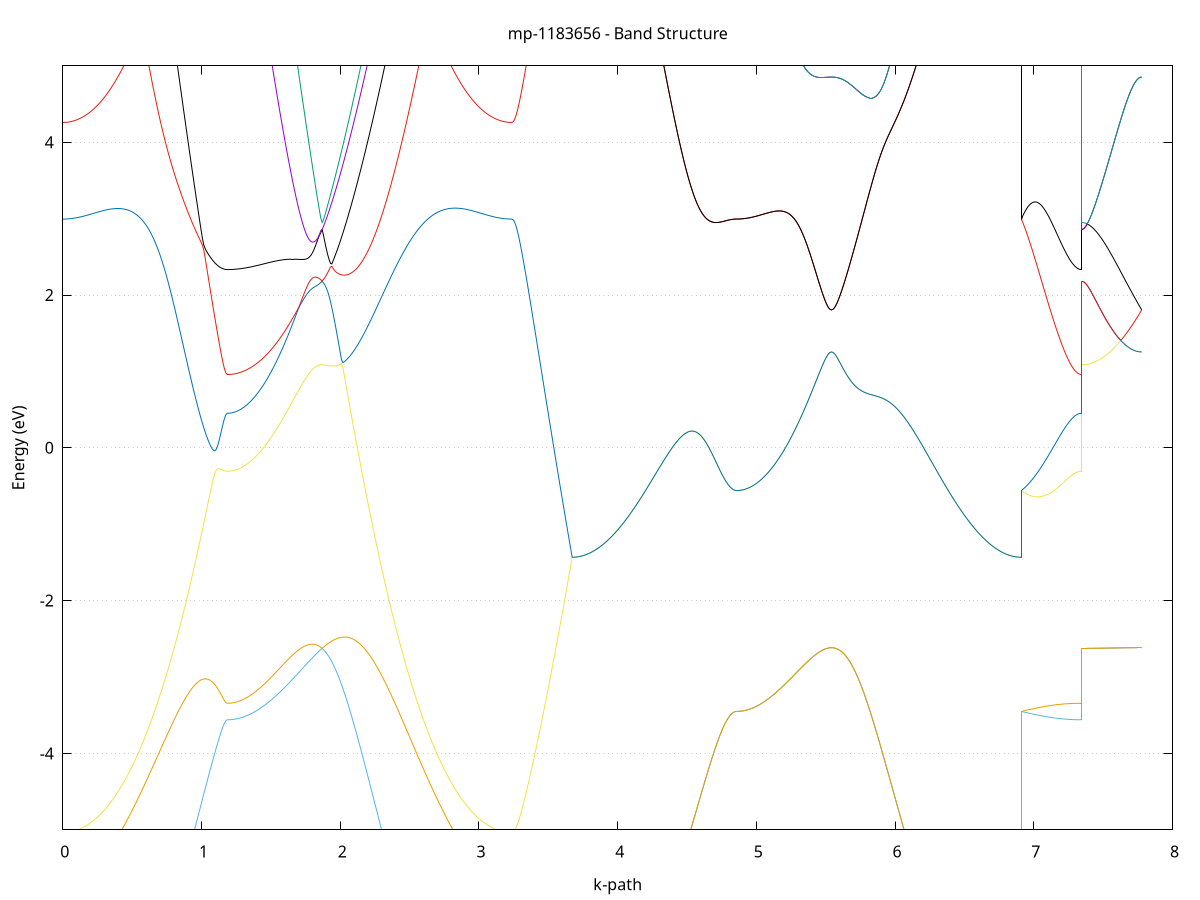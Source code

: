 set title 'mp-1183656 - Band Structure'
set xlabel 'k-path'
set ylabel 'Energy (eV)'
set grid y
set yrange [-5:5]
set terminal png size 800,600
set output 'mp-1183656_bands_gnuplot.png'
plot '-' using 1:2 with lines notitle, '-' using 1:2 with lines notitle, '-' using 1:2 with lines notitle, '-' using 1:2 with lines notitle, '-' using 1:2 with lines notitle, '-' using 1:2 with lines notitle, '-' using 1:2 with lines notitle, '-' using 1:2 with lines notitle, '-' using 1:2 with lines notitle, '-' using 1:2 with lines notitle, '-' using 1:2 with lines notitle, '-' using 1:2 with lines notitle, '-' using 1:2 with lines notitle, '-' using 1:2 with lines notitle, '-' using 1:2 with lines notitle, '-' using 1:2 with lines notitle, '-' using 1:2 with lines notitle, '-' using 1:2 with lines notitle, '-' using 1:2 with lines notitle, '-' using 1:2 with lines notitle, '-' using 1:2 with lines notitle, '-' using 1:2 with lines notitle, '-' using 1:2 with lines notitle, '-' using 1:2 with lines notitle, '-' using 1:2 with lines notitle, '-' using 1:2 with lines notitle, '-' using 1:2 with lines notitle, '-' using 1:2 with lines notitle, '-' using 1:2 with lines notitle, '-' using 1:2 with lines notitle, '-' using 1:2 with lines notitle, '-' using 1:2 with lines notitle, '-' using 1:2 with lines notitle, '-' using 1:2 with lines notitle, '-' using 1:2 with lines notitle, '-' using 1:2 with lines notitle, '-' using 1:2 with lines notitle, '-' using 1:2 with lines notitle, '-' using 1:2 with lines notitle, '-' using 1:2 with lines notitle, '-' using 1:2 with lines notitle, '-' using 1:2 with lines notitle, '-' using 1:2 with lines notitle, '-' using 1:2 with lines notitle, '-' using 1:2 with lines notitle, '-' using 1:2 with lines notitle, '-' using 1:2 with lines notitle, '-' using 1:2 with lines notitle, '-' using 1:2 with lines notitle, '-' using 1:2 with lines notitle, '-' using 1:2 with lines notitle, '-' using 1:2 with lines notitle, '-' using 1:2 with lines notitle, '-' using 1:2 with lines notitle, '-' using 1:2 with lines notitle, '-' using 1:2 with lines notitle, '-' using 1:2 with lines notitle, '-' using 1:2 with lines notitle, '-' using 1:2 with lines notitle, '-' using 1:2 with lines notitle, '-' using 1:2 with lines notitle, '-' using 1:2 with lines notitle, '-' using 1:2 with lines notitle, '-' using 1:2 with lines notitle
0.000000 -9.472170
0.009960 -9.471970
0.019921 -9.471570
0.029881 -9.470770
0.039841 -9.469670
0.049802 -9.468270
0.059762 -9.466570
0.069723 -9.464570
0.079683 -9.462370
0.089643 -9.459770
0.099604 -9.456870
0.109564 -9.453770
0.119524 -9.450370
0.129485 -9.446770
0.139445 -9.442870
0.149406 -9.438770
0.159366 -9.434470
0.169326 -9.429970
0.179287 -9.425270
0.189247 -9.420370
0.199207 -9.415370
0.209168 -9.410170
0.219128 -9.404970
0.229089 -9.399670
0.239049 -9.394370
0.249009 -9.389170
0.258970 -9.383970
0.268930 -9.378970
0.278890 -9.374170
0.288851 -9.369570
0.298811 -9.365170
0.308772 -9.361070
0.318732 -9.357170
0.328692 -9.353570
0.338653 -9.350270
0.348613 -9.347170
0.358573 -9.344370
0.368534 -9.341870
0.378494 -9.339770
0.388455 -9.337870
0.398415 -9.336470
0.408375 -9.335370
0.418336 -9.334670
0.428296 -9.334270
0.438256 -9.334370
0.448217 -9.334870
0.458177 -9.335670
0.468138 -9.336870
0.478098 -9.338470
0.488058 -9.340370
0.498019 -9.342670
0.507979 -9.345270
0.517939 -9.348170
0.527900 -9.351370
0.537860 -9.354770
0.547821 -9.358470
0.557781 -9.362370
0.567741 -9.366470
0.577702 -9.370770
0.587662 -9.375170
0.597622 -9.379770
0.607583 -9.384570
0.617543 -9.389370
0.627504 -9.394370
0.637464 -9.399470
0.647424 -9.404570
0.657385 -9.409770
0.667345 -9.415070
0.677305 -9.420370
0.687266 -9.425770
0.697226 -9.431070
0.707187 -9.436470
0.717147 -9.441870
0.727107 -9.447270
0.737068 -9.452670
0.747028 -9.457970
0.756988 -9.463270
0.766949 -9.468570
0.776909 -9.473870
0.786870 -9.479070
0.796830 -9.484170
0.806790 -9.489270
0.816751 -9.494370
0.826711 -9.499270
0.836671 -9.504170
0.846632 -9.508970
0.856592 -9.513670
0.866553 -9.518270
0.876513 -9.522770
0.886473 -9.527170
0.896434 -9.531470
0.906394 -9.535670
0.916354 -9.539770
0.926315 -9.543770
0.936275 -9.547570
0.946235 -9.551370
0.956196 -9.554970
0.966156 -9.558370
0.976117 -9.561770
0.986077 -9.564970
0.996037 -9.567970
1.005998 -9.570870
1.015958 -9.573670
1.025918 -9.576270
1.035879 -9.578770
1.045839 -9.581070
1.055800 -9.583270
1.065760 -9.585270
1.075720 -9.587170
1.085681 -9.588870
1.095641 -9.590470
1.105601 -9.591870
1.115562 -9.593070
1.125522 -9.594070
1.135483 -9.595070
1.145443 -9.595770
1.155403 -9.596370
1.165364 -9.596770
1.175324 -9.596970
1.185284 -9.597070
1.185284 -9.597070
1.195202 -9.596870
1.205120 -9.596270
1.215038 -9.595270
1.224955 -9.593770
1.234873 -9.591970
1.244791 -9.589670
1.254709 -9.586970
1.264626 -9.583970
1.274544 -9.580470
1.284462 -9.576570
1.294380 -9.572270
1.304297 -9.567670
1.314215 -9.562570
1.324133 -9.557170
1.334051 -9.551370
1.343968 -9.545170
1.353886 -9.538670
1.363804 -9.531770
1.373722 -9.524470
1.383639 -9.516870
1.393557 -9.508970
1.403475 -9.500670
1.413393 -9.492070
1.423310 -9.483170
1.433228 -9.473970
1.443146 -9.464470
1.453064 -9.454670
1.462981 -9.444670
1.472899 -9.434270
1.482817 -9.423670
1.492734 -9.412870
1.502652 -9.401870
1.512570 -9.390570
1.522488 -9.379070
1.532405 -9.367470
1.542323 -9.355570
1.552241 -9.343670
1.562159 -9.331470
1.572076 -9.319270
1.581994 -9.306970
1.591912 -9.294470
1.601830 -9.282070
1.611747 -9.269570
1.621665 -9.256970
1.631583 -9.244470
1.641501 -9.232070
1.651418 -9.219670
1.661336 -9.207370
1.671254 -9.195170
1.681172 -9.183270
1.691089 -9.171570
1.701007 -9.160070
1.710925 -9.148970
1.720843 -9.138170
1.730760 -9.127770
1.740678 -9.117870
1.750596 -9.108470
1.760514 -9.099670
1.770431 -9.091470
1.780349 -9.083970
1.790267 -9.077070
1.800185 -9.070870
1.810102 -9.065370
1.820020 -9.060670
1.829938 -9.056570
1.839855 -9.053270
1.849773 -9.050670
1.859691 -9.048670
1.869609 -9.047270
1.869609 -9.047270
1.879599 -9.048670
1.889589 -9.050570
1.899579 -9.053070
1.909569 -9.055970
1.919559 -9.059270
1.929550 -9.062970
1.939540 -9.066870
1.949530 -9.070970
1.959520 -9.075270
1.969510 -9.079770
1.979500 -9.084270
1.989490 -9.088970
1.999480 -9.093570
2.009471 -9.098270
2.019461 -9.102970
2.029451 -9.107670
2.039441 -9.112370
2.049431 -9.116970
2.059421 -9.121470
2.069411 -9.125970
2.079402 -9.130370
2.089392 -9.134670
2.099382 -9.138970
2.109372 -9.143070
2.119362 -9.147070
2.129352 -9.150970
2.139342 -9.154770
2.149333 -9.158470
2.159323 -9.162070
2.169313 -9.165470
2.179303 -9.168770
2.189293 -9.171970
2.199283 -9.174970
2.209273 -9.177870
2.219263 -9.180670
2.229254 -9.183270
2.239244 -9.185670
2.249234 -9.188070
2.259224 -9.190170
2.269214 -9.192270
2.279204 -9.194070
2.289194 -9.195870
2.299185 -9.197370
2.309175 -9.198870
2.319165 -9.200170
2.329155 -9.201270
2.339145 -9.202270
2.349135 -9.203170
2.359125 -9.203870
2.369116 -9.204470
2.379106 -9.204870
2.389096 -9.205270
2.399086 -9.205470
2.409076 -9.205570
2.419066 -9.206070
2.429056 -9.206370
2.439046 -9.206670
2.449037 -9.206870
2.459027 -9.206970
2.469017 -9.206970
2.479007 -9.206870
2.488997 -9.206770
2.498987 -9.206570
2.508977 -9.206370
2.518968 -9.206170
2.528958 -9.206070
2.538948 -9.205870
2.548938 -9.205770
2.558928 -9.205870
2.568918 -9.205970
2.578908 -9.206270
2.588898 -9.206770
2.598889 -9.207470
2.608879 -9.208470
2.618869 -9.209770
2.628859 -9.211370
2.638849 -9.213270
2.648839 -9.215570
2.658829 -9.218170
2.668820 -9.221070
2.678810 -9.224270
2.688800 -9.227870
2.698790 -9.231670
2.708780 -9.235770
2.718770 -9.240070
2.728760 -9.244470
2.738751 -9.249170
2.748741 -9.253870
2.758731 -9.258770
2.768721 -9.263770
2.778711 -9.268770
2.788701 -9.273870
2.798691 -9.279070
2.808681 -9.284170
2.818672 -9.289370
2.828662 -9.294570
2.838652 -9.299670
2.848642 -9.304870
2.858632 -9.309970
2.868622 -9.315070
2.878612 -9.320170
2.888603 -9.325170
2.898593 -9.330070
2.908583 -9.334970
2.918573 -9.341370
2.928563 -9.347870
2.938553 -9.354370
2.948543 -9.360770
2.958534 -9.367170
2.968524 -9.373470
2.978514 -9.379670
2.988504 -9.385770
2.998494 -9.391770
3.008484 -9.397670
3.018474 -9.403370
3.028464 -9.408970
3.038455 -9.414370
3.048445 -9.419570
3.058435 -9.424670
3.068425 -9.429470
3.078415 -9.434070
3.088405 -9.438470
3.098395 -9.442670
3.108386 -9.446570
3.118376 -9.450270
3.128366 -9.453670
3.138356 -9.456770
3.148346 -9.459670
3.158336 -9.462270
3.168326 -9.464570
3.178317 -9.466570
3.188307 -9.468270
3.198297 -9.469670
3.208287 -9.470770
3.218277 -9.471470
3.228267 -9.471970
3.238257 -9.472170
3.238257 -9.472170
3.248119 -9.472170
3.257981 -9.472070
3.267842 -9.471970
3.277704 -9.471870
3.287566 -9.471670
3.297428 -9.471470
3.307289 -9.471270
3.317151 -9.470970
3.327013 -9.470670
3.336874 -9.470370
3.346736 -9.469970
3.356598 -9.469670
3.366459 -9.469170
3.376321 -9.468770
3.386183 -9.468270
3.396045 -9.467770
3.405906 -9.467170
3.415768 -9.466570
3.425630 -9.465970
3.435491 -9.465370
3.445353 -9.464670
3.455215 -9.464070
3.465076 -9.463370
3.474938 -9.462570
3.484800 -9.461870
3.494662 -9.461070
3.504523 -9.460270
3.514385 -9.459470
3.524247 -9.458670
3.534108 -9.457870
3.543970 -9.457070
3.553832 -9.456170
3.563693 -9.455270
3.573555 -9.454470
3.583417 -9.453570
3.593278 -9.452670
3.603140 -9.451770
3.613002 -9.450870
3.622864 -9.449970
3.632725 -9.449170
3.642587 -9.448270
3.652449 -9.447370
3.662310 -9.446470
3.672172 -9.445570
3.672172 -9.445570
3.682132 -9.445470
3.692093 -9.445070
3.702053 -9.444370
3.712014 -9.443370
3.721974 -9.442070
3.731934 -9.440570
3.741895 -9.438770
3.751855 -9.436770
3.761815 -9.434470
3.771776 -9.431870
3.781736 -9.429070
3.791697 -9.426070
3.801657 -9.422770
3.811617 -9.419370
3.821578 -9.415670
3.831538 -9.411770
3.841498 -9.407770
3.851459 -9.403570
3.861419 -9.399170
3.871380 -9.394770
3.881340 -9.390070
3.891300 -9.385370
3.901261 -9.380570
3.911221 -9.375770
3.921181 -9.370870
3.931142 -9.365970
3.941102 -9.361070
3.951063 -9.356170
3.961023 -9.351370
3.970983 -9.346570
3.980944 -9.341970
3.990904 -9.337470
4.000864 -9.333070
4.010825 -9.328970
4.020785 -9.325070
4.030746 -9.321370
4.040706 -9.317970
4.050666 -9.314870
4.060627 -9.312170
4.070587 -9.309770
4.080547 -9.307870
4.090508 -9.306270
4.100468 -9.305070
4.110429 -9.304370
4.120389 -9.304070
4.130349 -9.304170
4.140310 -9.304670
4.150270 -9.305670
4.160230 -9.307070
4.170191 -9.308870
4.180151 -9.310970
4.190111 -9.313470
4.200072 -9.316370
4.210032 -9.319470
4.219993 -9.322970
4.229953 -9.326670
4.239913 -9.330670
4.249874 -9.334770
4.259834 -9.339170
4.269794 -9.343770
4.279755 -9.348470
4.289715 -9.353370
4.299676 -9.358370
4.309636 -9.363570
4.319596 -9.368770
4.329557 -9.374070
4.339517 -9.379470
4.349477 -9.384870
4.359438 -9.390370
4.369398 -9.395870
4.379359 -9.401370
4.389319 -9.406970
4.399279 -9.412470
4.409240 -9.418070
4.419200 -9.423570
4.429160 -9.429070
4.439121 -9.434570
4.449081 -9.439970
4.459042 -9.445370
4.469002 -9.450670
4.478962 -9.455970
4.488923 -9.461170
4.498883 -9.466270
4.508843 -9.471370
4.518804 -9.476270
4.528764 -9.481170
4.538725 -9.485970
4.548685 -9.490670
4.558645 -9.495170
4.568606 -9.499670
4.578566 -9.504070
4.588526 -9.508270
4.598487 -9.512370
4.608447 -9.516370
4.618408 -9.520270
4.628368 -9.523970
4.638328 -9.527570
4.648289 -9.531070
4.658249 -9.534370
4.668209 -9.537470
4.678170 -9.540570
4.688130 -9.543370
4.698091 -9.546170
4.708051 -9.548670
4.718011 -9.551070
4.727972 -9.553370
4.737932 -9.555470
4.747892 -9.557370
4.757853 -9.559170
4.767813 -9.560770
4.777774 -9.562270
4.787734 -9.563470
4.797694 -9.564570
4.807655 -9.565570
4.817615 -9.566270
4.827575 -9.566870
4.837536 -9.567370
4.847496 -9.567570
4.857457 -9.567670
4.857457 -9.567670
4.867374 -9.567470
4.877292 -9.566870
4.887210 -9.565770
4.897128 -9.564270
4.907045 -9.562370
4.916963 -9.560070
4.926881 -9.557270
4.936798 -9.554170
4.946716 -9.550570
4.956634 -9.546570
4.966552 -9.542170
4.976469 -9.537370
4.986387 -9.532170
4.996305 -9.526570
5.006223 -9.520670
5.016140 -9.514270
5.026058 -9.507570
5.035976 -9.500470
5.045894 -9.493070
5.055811 -9.485270
5.065729 -9.477070
5.075647 -9.468570
5.085565 -9.459770
5.095482 -9.450670
5.105400 -9.441270
5.115318 -9.431570
5.125236 -9.421570
5.135153 -9.411370
5.145071 -9.400870
5.154989 -9.390170
5.164907 -9.379170
5.174824 -9.368070
5.184742 -9.356770
5.194660 -9.345270
5.204578 -9.333670
5.214495 -9.321970
5.224413 -9.310170
5.234331 -9.298270
5.244249 -9.286470
5.254166 -9.274570
5.264084 -9.262770
5.274002 -9.251170
5.283919 -9.239570
5.293837 -9.228270
5.303755 -9.217270
5.313673 -9.206470
5.323590 -9.196070
5.333508 -9.186070
5.343426 -9.176570
5.353344 -9.167470
5.363261 -9.158870
5.373179 -9.150870
5.383097 -9.143370
5.393015 -9.136470
5.402932 -9.129970
5.412850 -9.124070
5.422768 -9.118670
5.432686 -9.113770
5.442603 -9.109270
5.452521 -9.105270
5.462439 -9.101770
5.472357 -9.098670
5.482274 -9.095970
5.492192 -9.093770
5.502110 -9.091970
5.512028 -9.090570
5.521945 -9.089570
5.531863 -9.088970
5.541781 -9.088770
5.541781 -9.088770
5.551771 -9.088970
5.561761 -9.089570
5.571751 -9.090470
5.581741 -9.091670
5.591731 -9.093170
5.601722 -9.094970
5.611712 -9.096970
5.621702 -9.099270
5.631692 -9.101770
5.641682 -9.104370
5.651672 -9.107170
5.661662 -9.110170
5.671653 -9.113170
5.681643 -9.116370
5.691633 -9.119570
5.701623 -9.122870
5.711613 -9.126170
5.721603 -9.129570
5.731593 -9.132970
5.741584 -9.136370
5.751574 -9.139670
5.761564 -9.143070
5.771554 -9.146370
5.781544 -9.149670
5.791534 -9.152970
5.801524 -9.156170
5.811514 -9.159270
5.821505 -9.162370
5.831495 -9.165370
5.841485 -9.168270
5.851475 -9.171170
5.861465 -9.173870
5.871455 -9.176470
5.881445 -9.179070
5.891436 -9.181470
5.901426 -9.183770
5.911416 -9.185970
5.921406 -9.188070
5.931396 -9.190070
5.941386 -9.191870
5.951376 -9.193670
5.961367 -9.195170
5.971357 -9.196670
5.981347 -9.197970
5.991337 -9.199170
6.001327 -9.200270
6.011317 -9.201270
6.021307 -9.202070
6.031297 -9.202770
6.041288 -9.203270
6.051278 -9.203770
6.061268 -9.204070
6.071258 -9.204270
6.081248 -9.204370
6.091238 -9.204370
6.101228 -9.204170
6.111219 -9.203970
6.121209 -9.203670
6.131199 -9.203270
6.141189 -9.202870
6.151179 -9.202270
6.161169 -9.201670
6.171159 -9.201070
6.181149 -9.200470
6.191140 -9.199870
6.201130 -9.199270
6.211120 -9.198670
6.221110 -9.198170
6.231100 -9.197770
6.241090 -9.197470
6.251080 -9.197270
6.261071 -9.197370
6.271061 -9.197670
6.281051 -9.198170
6.291041 -9.198970
6.301031 -9.200070
6.311021 -9.201570
6.321011 -9.203370
6.331002 -9.205470
6.340992 -9.207870
6.350982 -9.210670
6.360972 -9.213770
6.370962 -9.217170
6.380952 -9.220870
6.390942 -9.224770
6.400932 -9.228870
6.410923 -9.233170
6.420913 -9.237770
6.430903 -9.242470
6.440893 -9.247270
6.450883 -9.252270
6.460873 -9.257470
6.470863 -9.262670
6.480854 -9.267970
6.490844 -9.273370
6.500834 -9.278870
6.510824 -9.284470
6.520814 -9.290070
6.530804 -9.295670
6.540794 -9.301370
6.550785 -9.307070
6.560775 -9.312870
6.570765 -9.318570
6.580755 -9.324270
6.590745 -9.330070
6.600735 -9.335770
6.610725 -9.341370
6.620715 -9.347070
6.630706 -9.352570
6.640696 -9.358070
6.650686 -9.363570
6.660676 -9.368870
6.670666 -9.374170
6.680656 -9.379270
6.690646 -9.384370
6.700637 -9.389270
6.710627 -9.394070
6.720617 -9.398670
6.730607 -9.403070
6.740597 -9.407370
6.750587 -9.411470
6.760577 -9.415470
6.770568 -9.419170
6.780558 -9.422670
6.790548 -9.425970
6.800538 -9.428970
6.810528 -9.431770
6.820518 -9.434370
6.830508 -9.436670
6.840498 -9.438770
6.850489 -9.440570
6.860479 -9.442070
6.870469 -9.443370
6.880459 -9.444370
6.890449 -9.445070
6.900439 -9.445470
6.910429 -9.445570
6.910429 -9.567670
6.920291 -9.568770
6.930153 -9.569770
6.940015 -9.570870
6.949876 -9.571870
6.959738 -9.572970
6.969600 -9.573970
6.979461 -9.575070
6.989323 -9.576070
6.999185 -9.577070
7.009046 -9.578070
7.018908 -9.579070
7.028770 -9.579970
7.038631 -9.580970
7.048493 -9.581870
7.058355 -9.582770
7.068217 -9.583670
7.078078 -9.584570
7.087940 -9.585370
7.097802 -9.586270
7.107663 -9.587070
7.117525 -9.587770
7.127387 -9.588570
7.137248 -9.589270
7.147110 -9.589970
7.156972 -9.590670
7.166834 -9.591270
7.176695 -9.591870
7.186557 -9.592470
7.196419 -9.593070
7.206280 -9.593570
7.216142 -9.593970
7.226004 -9.594470
7.235865 -9.594870
7.245727 -9.595270
7.255589 -9.595570
7.265451 -9.595870
7.275312 -9.596170
7.285174 -9.596470
7.295036 -9.596670
7.304897 -9.596770
7.314759 -9.596870
7.324621 -9.596970
7.334482 -9.597070
7.344344 -9.597070
7.344344 -9.047270
7.354206 -9.047270
7.364068 -9.047470
7.373929 -9.047770
7.383791 -9.048170
7.393653 -9.048770
7.403514 -9.049370
7.413376 -9.050070
7.423238 -9.050970
7.433099 -9.051870
7.442961 -9.052870
7.452823 -9.053970
7.462685 -9.055170
7.472546 -9.056470
7.482408 -9.057770
7.492270 -9.059070
7.502131 -9.060470
7.511993 -9.061870
7.521855 -9.063370
7.531716 -9.064870
7.541578 -9.066270
7.551440 -9.067770
7.561302 -9.069270
7.571163 -9.070770
7.581025 -9.072170
7.590887 -9.073570
7.600748 -9.074970
7.610610 -9.076370
7.620472 -9.077670
7.630333 -9.078870
7.640195 -9.080070
7.650057 -9.081270
7.659919 -9.082270
7.669780 -9.083270
7.679642 -9.084270
7.689504 -9.085070
7.699365 -9.085870
7.709227 -9.086570
7.719089 -9.087170
7.728950 -9.087670
7.738812 -9.088070
7.748674 -9.088370
7.758536 -9.088670
7.768397 -9.088770
7.778259 -9.088770
e
0.000000 -9.428070
0.009960 -9.427970
0.019921 -9.427670
0.029881 -9.427170
0.039841 -9.426470
0.049802 -9.425570
0.059762 -9.424470
0.069723 -9.423170
0.079683 -9.421670
0.089643 -9.420070
0.099604 -9.418170
0.109564 -9.416170
0.119524 -9.413970
0.129485 -9.411570
0.139445 -9.409070
0.149406 -9.406370
0.159366 -9.403470
0.169326 -9.400470
0.179287 -9.397370
0.189247 -9.393970
0.199207 -9.390570
0.209168 -9.386970
0.219128 -9.383170
0.229089 -9.379270
0.239049 -9.375170
0.249009 -9.370970
0.258970 -9.366470
0.268930 -9.361770
0.278890 -9.356870
0.288851 -9.351770
0.298811 -9.346470
0.308772 -9.340970
0.318732 -9.335370
0.328692 -9.329770
0.338653 -9.324070
0.348613 -9.318370
0.358573 -9.312670
0.368534 -9.307070
0.378494 -9.301570
0.388455 -9.296270
0.398415 -9.291070
0.408375 -9.286070
0.418336 -9.281370
0.428296 -9.276870
0.438256 -9.272770
0.448217 -9.269070
0.458177 -9.265770
0.468138 -9.263070
0.478098 -9.260870
0.488058 -9.259470
0.498019 -9.258770
0.507979 -9.258870
0.517939 -9.259770
0.527900 -9.261370
0.537860 -9.263770
0.547821 -9.266870
0.557781 -9.270470
0.567741 -9.274570
0.577702 -9.279170
0.587662 -9.284170
0.597622 -9.289370
0.607583 -9.294870
0.617543 -9.300570
0.627504 -9.306470
0.637464 -9.312470
0.647424 -9.318570
0.657385 -9.324770
0.667345 -9.331070
0.677305 -9.337370
0.687266 -9.343670
0.697226 -9.349970
0.707187 -9.356270
0.717147 -9.362670
0.727107 -9.368970
0.737068 -9.375170
0.747028 -9.381370
0.756988 -9.387570
0.766949 -9.393670
0.776909 -9.399770
0.786870 -9.405670
0.796830 -9.411570
0.806790 -9.417370
0.816751 -9.423170
0.826711 -9.428770
0.836671 -9.434270
0.846632 -9.439670
0.856592 -9.445070
0.866553 -9.450170
0.876513 -9.455270
0.886473 -9.460270
0.896434 -9.465070
0.906394 -9.469770
0.916354 -9.474370
0.926315 -9.478770
0.936275 -9.483070
0.946235 -9.487270
0.956196 -9.491270
0.966156 -9.495070
0.976117 -9.498770
0.986077 -9.502370
0.996037 -9.505670
1.005998 -9.508970
1.015958 -9.511970
1.025918 -9.514870
1.035879 -9.517670
1.045839 -9.520170
1.055800 -9.522570
1.065760 -9.524870
1.075720 -9.526870
1.085681 -9.528770
1.095641 -9.530470
1.105601 -9.531970
1.115562 -9.533370
1.125522 -9.534570
1.135483 -9.535570
1.145443 -9.536370
1.155403 -9.536970
1.165364 -9.537370
1.175324 -9.537670
1.185284 -9.537770
1.185284 -9.537770
1.195202 -9.537570
1.205120 -9.536870
1.215038 -9.535770
1.224955 -9.534270
1.234873 -9.532270
1.244791 -9.529770
1.254709 -9.526970
1.264626 -9.523670
1.274544 -9.519870
1.284462 -9.515770
1.294380 -9.511170
1.304297 -9.506170
1.314215 -9.500770
1.324133 -9.494870
1.334051 -9.488670
1.343968 -9.482070
1.353886 -9.474970
1.363804 -9.467570
1.373722 -9.459770
1.383639 -9.451670
1.393557 -9.443070
1.403475 -9.434170
1.413393 -9.424970
1.423310 -9.415470
1.433228 -9.405570
1.443146 -9.395370
1.453064 -9.384870
1.462981 -9.374070
1.472899 -9.363070
1.482817 -9.351670
1.492734 -9.340170
1.502652 -9.328370
1.512570 -9.316470
1.522488 -9.304370
1.532405 -9.292070
1.542323 -9.279670
1.552241 -9.267170
1.562159 -9.254670
1.572076 -9.242170
1.581994 -9.229670
1.591912 -9.217270
1.601830 -9.205070
1.611747 -9.193170
1.621665 -9.181570
1.631583 -9.170370
1.641501 -9.159570
1.651418 -9.149370
1.661336 -9.139770
1.671254 -9.130670
1.681172 -9.122270
1.691089 -9.114270
1.701007 -9.106870
1.710925 -9.099970
1.720843 -9.093470
1.730760 -9.087370
1.740678 -9.081570
1.750596 -9.076270
1.760514 -9.071270
1.770431 -9.066570
1.780349 -9.062370
1.790267 -9.058470
1.800185 -9.055170
1.810102 -9.052270
1.820020 -9.049870
1.829938 -9.048070
1.839855 -9.046970
1.849773 -9.046370
1.859691 -9.046470
1.869609 -9.047270
1.869609 -9.047270
1.879599 -9.046470
1.889589 -9.046270
1.899579 -9.046670
1.909569 -9.047570
1.919559 -9.048870
1.929550 -9.050670
1.939540 -9.052870
1.949530 -9.055370
1.959520 -9.058270
1.969510 -9.061470
1.979500 -9.064970
1.989490 -9.068670
1.999480 -9.072670
2.009471 -9.076770
2.019461 -9.081070
2.029451 -9.085470
2.039441 -9.090070
2.049431 -9.094670
2.059421 -9.099370
2.069411 -9.104070
2.079402 -9.108770
2.089392 -9.113570
2.099382 -9.118270
2.109372 -9.122970
2.119362 -9.127570
2.129352 -9.132070
2.139342 -9.136570
2.149333 -9.140970
2.159323 -9.145270
2.169313 -9.149470
2.179303 -9.153470
2.189293 -9.157370
2.199283 -9.161170
2.209273 -9.164870
2.219263 -9.168370
2.229254 -9.171670
2.239244 -9.174870
2.249234 -9.177970
2.259224 -9.180870
2.269214 -9.183570
2.279204 -9.186170
2.289194 -9.188570
2.299185 -9.190870
2.309175 -9.192970
2.319165 -9.194870
2.329155 -9.196670
2.339145 -9.198270
2.349135 -9.199770
2.359125 -9.201070
2.369116 -9.202270
2.379106 -9.203270
2.389096 -9.204170
2.399086 -9.204870
2.409076 -9.205570
2.419066 -9.205570
2.429056 -9.205370
2.439046 -9.205170
2.449037 -9.204870
2.459027 -9.204470
2.469017 -9.203970
2.479007 -9.203470
2.488997 -9.202870
2.498987 -9.202170
2.508977 -9.201570
2.518968 -9.200870
2.528958 -9.200170
2.538948 -9.199570
2.548938 -9.198970
2.558928 -9.198470
2.568918 -9.198070
2.578908 -9.197770
2.588898 -9.197670
2.598889 -9.197770
2.608879 -9.198070
2.618869 -9.198670
2.628859 -9.199470
2.638849 -9.200670
2.648839 -9.202270
2.658829 -9.204070
2.668820 -9.206370
2.678810 -9.209070
2.688800 -9.212070
2.698790 -9.215370
2.708780 -9.219170
2.718770 -9.223170
2.728760 -9.227470
2.738751 -9.232170
2.748741 -9.237070
2.758731 -9.242170
2.768721 -9.247470
2.778711 -9.252970
2.788701 -9.258670
2.798691 -9.264570
2.808681 -9.270570
2.818672 -9.276670
2.828662 -9.282870
2.838652 -9.289170
2.848642 -9.295570
2.858632 -9.302070
2.868622 -9.308570
2.878612 -9.315070
2.888603 -9.321670
2.898593 -9.328170
2.908583 -9.334770
2.918573 -9.339770
2.928563 -9.344470
2.938553 -9.349170
2.948543 -9.353770
2.958534 -9.358270
2.968524 -9.362670
2.978514 -9.366970
2.988504 -9.371070
2.998494 -9.375170
3.008484 -9.379170
3.018474 -9.382970
3.028464 -9.386770
3.038455 -9.390370
3.048445 -9.393770
3.058435 -9.397170
3.068425 -9.400270
3.078415 -9.403370
3.088405 -9.406270
3.098395 -9.408970
3.108386 -9.411470
3.118376 -9.413870
3.128366 -9.416070
3.138356 -9.418170
3.148346 -9.419970
3.158336 -9.421670
3.168326 -9.423170
3.178317 -9.424470
3.188307 -9.425570
3.198297 -9.426470
3.208287 -9.427170
3.218277 -9.427670
3.228267 -9.427970
3.238257 -9.428070
3.238257 -9.428070
3.248119 -9.428070
3.257981 -9.428070
3.267842 -9.428070
3.277704 -9.428170
3.287566 -9.428170
3.297428 -9.428170
3.307289 -9.428270
3.317151 -9.428270
3.327013 -9.428370
3.336874 -9.428470
3.346736 -9.428570
3.356598 -9.428670
3.366459 -9.428870
3.376321 -9.428970
3.386183 -9.429170
3.396045 -9.429370
3.405906 -9.429570
3.415768 -9.429870
3.425630 -9.430070
3.435491 -9.430370
3.445353 -9.430770
3.455215 -9.431070
3.465076 -9.431470
3.474938 -9.431870
3.484800 -9.432370
3.494662 -9.432870
3.504523 -9.433370
3.514385 -9.433870
3.524247 -9.434470
3.534108 -9.435070
3.543970 -9.435670
3.553832 -9.436270
3.563693 -9.436970
3.573555 -9.437670
3.583417 -9.438370
3.593278 -9.439070
3.603140 -9.439870
3.613002 -9.440670
3.622864 -9.441470
3.632725 -9.442270
3.642587 -9.443070
3.652449 -9.443870
3.662310 -9.444770
3.672172 -9.445570
3.672172 -9.445570
3.682132 -9.445470
3.692093 -9.445070
3.702053 -9.444370
3.712014 -9.443370
3.721974 -9.442070
3.731934 -9.440570
3.741895 -9.438770
3.751855 -9.436770
3.761815 -9.434470
3.771776 -9.431870
3.781736 -9.429070
3.791697 -9.426070
3.801657 -9.422770
3.811617 -9.419370
3.821578 -9.415670
3.831538 -9.411770
3.841498 -9.407770
3.851459 -9.403570
3.861419 -9.399170
3.871380 -9.394770
3.881340 -9.390070
3.891300 -9.385370
3.901261 -9.380570
3.911221 -9.375770
3.921181 -9.370870
3.931142 -9.365970
3.941102 -9.361070
3.951063 -9.356170
3.961023 -9.351370
3.970983 -9.346570
3.980944 -9.341970
3.990904 -9.337470
4.000864 -9.333070
4.010825 -9.328970
4.020785 -9.325070
4.030746 -9.321370
4.040706 -9.317970
4.050666 -9.314870
4.060627 -9.312170
4.070587 -9.309770
4.080547 -9.307870
4.090508 -9.306270
4.100468 -9.305070
4.110429 -9.304370
4.120389 -9.304070
4.130349 -9.304170
4.140310 -9.304670
4.150270 -9.305670
4.160230 -9.307070
4.170191 -9.308870
4.180151 -9.310970
4.190111 -9.313470
4.200072 -9.316370
4.210032 -9.319470
4.219993 -9.322970
4.229953 -9.326670
4.239913 -9.330670
4.249874 -9.334770
4.259834 -9.339170
4.269794 -9.343770
4.279755 -9.348470
4.289715 -9.353370
4.299676 -9.358370
4.309636 -9.363570
4.319596 -9.368770
4.329557 -9.374070
4.339517 -9.379470
4.349477 -9.384870
4.359438 -9.390370
4.369398 -9.395870
4.379359 -9.401370
4.389319 -9.406970
4.399279 -9.412470
4.409240 -9.418070
4.419200 -9.423570
4.429160 -9.429070
4.439121 -9.434570
4.449081 -9.439970
4.459042 -9.445370
4.469002 -9.450670
4.478962 -9.455970
4.488923 -9.461170
4.498883 -9.466270
4.508843 -9.471370
4.518804 -9.476270
4.528764 -9.481170
4.538725 -9.485970
4.548685 -9.490670
4.558645 -9.495170
4.568606 -9.499670
4.578566 -9.504070
4.588526 -9.508270
4.598487 -9.512370
4.608447 -9.516370
4.618408 -9.520270
4.628368 -9.523970
4.638328 -9.527570
4.648289 -9.530970
4.658249 -9.534370
4.668209 -9.537470
4.678170 -9.540570
4.688130 -9.543370
4.698091 -9.546170
4.708051 -9.548670
4.718011 -9.551070
4.727972 -9.553370
4.737932 -9.555470
4.747892 -9.557370
4.757853 -9.559170
4.767813 -9.560770
4.777774 -9.562270
4.787734 -9.563470
4.797694 -9.564570
4.807655 -9.565570
4.817615 -9.566270
4.827575 -9.566870
4.837536 -9.567370
4.847496 -9.567570
4.857457 -9.567670
4.857457 -9.567670
4.867374 -9.567470
4.877292 -9.566870
4.887210 -9.565770
4.897128 -9.564270
4.907045 -9.562370
4.916963 -9.560070
4.926881 -9.557270
4.936798 -9.554170
4.946716 -9.550570
4.956634 -9.546570
4.966552 -9.542170
4.976469 -9.537370
4.986387 -9.532170
4.996305 -9.526570
5.006223 -9.520670
5.016140 -9.514270
5.026058 -9.507570
5.035976 -9.500470
5.045894 -9.493070
5.055811 -9.485270
5.065729 -9.477070
5.075647 -9.468570
5.085565 -9.459770
5.095482 -9.450670
5.105400 -9.441270
5.115318 -9.431570
5.125236 -9.421570
5.135153 -9.411370
5.145071 -9.400870
5.154989 -9.390170
5.164907 -9.379170
5.174824 -9.368070
5.184742 -9.356770
5.194660 -9.345270
5.204578 -9.333670
5.214495 -9.321970
5.224413 -9.310170
5.234331 -9.298270
5.244249 -9.286470
5.254166 -9.274570
5.264084 -9.262770
5.274002 -9.251170
5.283919 -9.239570
5.293837 -9.228270
5.303755 -9.217270
5.313673 -9.206470
5.323590 -9.196070
5.333508 -9.186070
5.343426 -9.176570
5.353344 -9.167470
5.363261 -9.158870
5.373179 -9.150870
5.383097 -9.143370
5.393015 -9.136470
5.402932 -9.129970
5.412850 -9.124070
5.422768 -9.118670
5.432686 -9.113770
5.442603 -9.109270
5.452521 -9.105270
5.462439 -9.101770
5.472357 -9.098670
5.482274 -9.095970
5.492192 -9.093770
5.502110 -9.091970
5.512028 -9.090570
5.521945 -9.089570
5.531863 -9.088970
5.541781 -9.088770
5.541781 -9.088770
5.551771 -9.088970
5.561761 -9.089570
5.571751 -9.090470
5.581741 -9.091670
5.591731 -9.093170
5.601722 -9.094970
5.611712 -9.096970
5.621702 -9.099270
5.631692 -9.101770
5.641682 -9.104370
5.651672 -9.107170
5.661662 -9.110170
5.671653 -9.113170
5.681643 -9.116370
5.691633 -9.119570
5.701623 -9.122870
5.711613 -9.126170
5.721603 -9.129570
5.731593 -9.132970
5.741584 -9.136370
5.751574 -9.139670
5.761564 -9.143070
5.771554 -9.146370
5.781544 -9.149670
5.791534 -9.152970
5.801524 -9.156170
5.811514 -9.159270
5.821505 -9.162370
5.831495 -9.165370
5.841485 -9.168270
5.851475 -9.171170
5.861465 -9.173870
5.871455 -9.176470
5.881445 -9.179070
5.891436 -9.181470
5.901426 -9.183770
5.911416 -9.185970
5.921406 -9.188070
5.931396 -9.190070
5.941386 -9.191870
5.951376 -9.193670
5.961367 -9.195170
5.971357 -9.196670
5.981347 -9.197970
5.991337 -9.199170
6.001327 -9.200270
6.011317 -9.201270
6.021307 -9.202070
6.031297 -9.202770
6.041288 -9.203270
6.051278 -9.203770
6.061268 -9.204070
6.071258 -9.204270
6.081248 -9.204370
6.091238 -9.204370
6.101228 -9.204170
6.111219 -9.203970
6.121209 -9.203670
6.131199 -9.203270
6.141189 -9.202870
6.151179 -9.202270
6.161169 -9.201670
6.171159 -9.201070
6.181149 -9.200470
6.191140 -9.199870
6.201130 -9.199270
6.211120 -9.198670
6.221110 -9.198170
6.231100 -9.197770
6.241090 -9.197470
6.251080 -9.197270
6.261071 -9.197370
6.271061 -9.197670
6.281051 -9.198170
6.291041 -9.198970
6.301031 -9.200070
6.311021 -9.201570
6.321011 -9.203370
6.331002 -9.205470
6.340992 -9.207870
6.350982 -9.210670
6.360972 -9.213770
6.370962 -9.217170
6.380952 -9.220870
6.390942 -9.224770
6.400932 -9.228870
6.410923 -9.233170
6.420913 -9.237770
6.430903 -9.242470
6.440893 -9.247270
6.450883 -9.252270
6.460873 -9.257470
6.470863 -9.262670
6.480854 -9.267970
6.490844 -9.273370
6.500834 -9.278870
6.510824 -9.284470
6.520814 -9.290070
6.530804 -9.295670
6.540794 -9.301370
6.550785 -9.307070
6.560775 -9.312870
6.570765 -9.318570
6.580755 -9.324270
6.590745 -9.330070
6.600735 -9.335770
6.610725 -9.341370
6.620715 -9.347070
6.630706 -9.352570
6.640696 -9.358070
6.650686 -9.363570
6.660676 -9.368870
6.670666 -9.374170
6.680656 -9.379270
6.690646 -9.384370
6.700637 -9.389270
6.710627 -9.394070
6.720617 -9.398670
6.730607 -9.403070
6.740597 -9.407370
6.750587 -9.411470
6.760577 -9.415470
6.770568 -9.419170
6.780558 -9.422670
6.790548 -9.425970
6.800538 -9.428970
6.810528 -9.431770
6.820518 -9.434370
6.830508 -9.436670
6.840498 -9.438770
6.850489 -9.440570
6.860479 -9.442070
6.870469 -9.443370
6.880459 -9.444370
6.890449 -9.445070
6.900439 -9.445470
6.910429 -9.445570
6.910429 -9.567670
6.920291 -9.566570
6.930153 -9.565570
6.940015 -9.564470
6.949876 -9.563470
6.959738 -9.562370
6.969600 -9.561370
6.979461 -9.560270
6.989323 -9.559270
6.999185 -9.558270
7.009046 -9.557170
7.018908 -9.556270
7.028770 -9.555270
7.038631 -9.554270
7.048493 -9.553370
7.058355 -9.552370
7.068217 -9.551470
7.078078 -9.550570
7.087940 -9.549770
7.097802 -9.548870
7.107663 -9.548070
7.117525 -9.547270
7.127387 -9.546470
7.137248 -9.545770
7.147110 -9.545070
7.156972 -9.544370
7.166834 -9.543670
7.176695 -9.543070
7.186557 -9.542470
7.196419 -9.541970
7.206280 -9.541370
7.216142 -9.540870
7.226004 -9.540470
7.235865 -9.540070
7.245727 -9.539670
7.255589 -9.539270
7.265451 -9.538970
7.275312 -9.538670
7.285174 -9.538470
7.295036 -9.538270
7.304897 -9.538070
7.314759 -9.537970
7.324621 -9.537870
7.334482 -9.537770
7.344344 -9.537770
7.344344 -9.047270
7.354206 -9.047270
7.364068 -9.047470
7.373929 -9.047770
7.383791 -9.048170
7.393653 -9.048770
7.403514 -9.049370
7.413376 -9.050070
7.423238 -9.050970
7.433099 -9.051870
7.442961 -9.052870
7.452823 -9.053970
7.462685 -9.055170
7.472546 -9.056470
7.482408 -9.057770
7.492270 -9.059070
7.502131 -9.060470
7.511993 -9.061870
7.521855 -9.063370
7.531716 -9.064870
7.541578 -9.066270
7.551440 -9.067770
7.561302 -9.069270
7.571163 -9.070770
7.581025 -9.072170
7.590887 -9.073570
7.600748 -9.074970
7.610610 -9.076370
7.620472 -9.077670
7.630333 -9.078870
7.640195 -9.080070
7.650057 -9.081270
7.659919 -9.082270
7.669780 -9.083270
7.679642 -9.084270
7.689504 -9.085070
7.699365 -9.085870
7.709227 -9.086570
7.719089 -9.087170
7.728950 -9.087670
7.738812 -9.088070
7.748674 -9.088370
7.758536 -9.088570
7.768397 -9.088770
7.778259 -9.088770
e
0.000000 -8.981170
0.009960 -8.981270
0.019921 -8.981570
0.029881 -8.981870
0.039841 -8.982470
0.049802 -8.983170
0.059762 -8.983970
0.069723 -8.984870
0.079683 -8.986070
0.089643 -8.987270
0.099604 -8.988670
0.109564 -8.990270
0.119524 -8.991970
0.129485 -8.993770
0.139445 -8.995870
0.149406 -8.998070
0.159366 -9.000470
0.169326 -9.003070
0.179287 -9.005870
0.189247 -9.008870
0.199207 -9.011970
0.209168 -9.015270
0.219128 -9.018770
0.229089 -9.022470
0.239049 -9.026370
0.249009 -9.030270
0.258970 -9.034470
0.268930 -9.038770
0.278890 -9.043170
0.288851 -9.047670
0.298811 -9.052270
0.308772 -9.057070
0.318732 -9.061870
0.328692 -9.066770
0.338653 -9.071770
0.348613 -9.076770
0.358573 -9.081870
0.368534 -9.086870
0.378494 -9.091970
0.388455 -9.096970
0.398415 -9.101970
0.408375 -9.106770
0.418336 -9.111570
0.428296 -9.116070
0.438256 -9.120370
0.448217 -9.124370
0.458177 -9.127970
0.468138 -9.131170
0.478098 -9.133870
0.488058 -9.135870
0.498019 -9.137270
0.507979 -9.137970
0.517939 -9.138070
0.527900 -9.137370
0.537860 -9.136170
0.547821 -9.134370
0.557781 -9.132070
0.567741 -9.129470
0.577702 -9.126670
0.587662 -9.123570
0.597622 -9.120470
0.607583 -9.117370
0.617543 -9.114270
0.627504 -9.111270
0.637464 -9.108470
0.647424 -9.105970
0.657385 -9.103770
0.667345 -9.101970
0.677305 -9.100570
0.687266 -9.099570
0.697226 -9.099070
0.707187 -9.099170
0.717147 -9.099670
0.727107 -9.100670
0.737068 -9.102170
0.747028 -9.104070
0.756988 -9.106370
0.766949 -9.109070
0.776909 -9.112070
0.786870 -9.115270
0.796830 -9.118770
0.806790 -9.122370
0.816751 -9.126170
0.826711 -9.129970
0.836671 -9.133970
0.846632 -9.137970
0.856592 -9.141970
0.866553 -9.145970
0.876513 -9.149870
0.886473 -9.153870
0.896434 -9.157770
0.906394 -9.161570
0.916354 -9.165270
0.926315 -9.168970
0.936275 -9.172570
0.946235 -9.175970
0.956196 -9.179370
0.966156 -9.182570
0.976117 -9.185670
0.986077 -9.188670
0.996037 -9.191570
1.005998 -9.194270
1.015958 -9.196870
1.025918 -9.199370
1.035879 -9.201670
1.045839 -9.203770
1.055800 -9.205870
1.065760 -9.207770
1.075720 -9.209470
1.085681 -9.211070
1.095641 -9.212470
1.105601 -9.213770
1.115562 -9.214970
1.125522 -9.215970
1.135483 -9.216770
1.145443 -9.217470
1.155403 -9.217970
1.165364 -9.218370
1.175324 -9.218570
1.185284 -9.218670
1.185284 -9.218670
1.195202 -9.218670
1.205120 -9.218470
1.215038 -9.218070
1.224955 -9.217670
1.234873 -9.216970
1.244791 -9.216270
1.254709 -9.215370
1.264626 -9.214370
1.274544 -9.213270
1.284462 -9.211970
1.294380 -9.210570
1.304297 -9.209070
1.314215 -9.207370
1.324133 -9.205670
1.334051 -9.203670
1.343968 -9.201670
1.353886 -9.199470
1.363804 -9.197170
1.373722 -9.194670
1.383639 -9.192070
1.393557 -9.189370
1.403475 -9.186570
1.413393 -9.183570
1.423310 -9.180470
1.433228 -9.177270
1.443146 -9.173870
1.453064 -9.170370
1.462981 -9.166770
1.472899 -9.162970
1.482817 -9.159070
1.492734 -9.155070
1.502652 -9.150870
1.512570 -9.146470
1.522488 -9.141870
1.532405 -9.137170
1.542323 -9.132270
1.552241 -9.127170
1.562159 -9.121770
1.572076 -9.116170
1.581994 -9.110270
1.591912 -9.104070
1.601830 -9.097470
1.611747 -9.090470
1.621665 -9.082970
1.631583 -9.075070
1.641501 -9.066470
1.651418 -9.057370
1.661336 -9.047670
1.671254 -9.037370
1.681172 -9.026670
1.691089 -9.015470
1.701007 -9.004070
1.710925 -8.992470
1.720843 -8.980870
1.730760 -8.969470
1.740678 -8.958470
1.750596 -8.948370
1.760514 -8.939470
1.770431 -8.932370
1.780349 -8.927270
1.790267 -8.924370
1.800185 -8.923170
1.810102 -8.923170
1.820020 -8.923770
1.829938 -8.924670
1.839855 -8.925570
1.849773 -8.926270
1.859691 -8.926670
1.869609 -8.926770
1.869609 -8.926770
1.879599 -8.926670
1.889589 -8.926370
1.899579 -8.925870
1.909569 -8.925370
1.919559 -8.925070
1.929550 -8.924970
1.939540 -8.925470
1.949530 -8.926470
1.959520 -8.928270
1.969510 -8.930770
1.979500 -8.933970
1.989490 -8.937770
1.999480 -8.942170
2.009471 -8.946870
2.019461 -8.951870
2.029451 -8.956970
2.039441 -8.962270
2.049431 -8.967470
2.059421 -8.972770
2.069411 -8.977970
2.079402 -8.983070
2.089392 -8.987970
2.099382 -8.992770
2.109372 -8.997470
2.119362 -9.001970
2.129352 -9.006270
2.139342 -9.010370
2.149333 -9.014270
2.159323 -9.017970
2.169313 -9.021470
2.179303 -9.024770
2.189293 -9.027870
2.199283 -9.030770
2.209273 -9.033370
2.219263 -9.035870
2.229254 -9.038070
2.239244 -9.040170
2.249234 -9.041970
2.259224 -9.043670
2.269214 -9.045070
2.279204 -9.046370
2.289194 -9.047470
2.299185 -9.048370
2.309175 -9.049170
2.319165 -9.049770
2.329155 -9.050270
2.339145 -9.050670
2.349135 -9.050970
2.359125 -9.051170
2.369116 -9.051270
2.379106 -9.051270
2.389096 -9.051370
2.399086 -9.051370
2.409076 -9.051370
2.419066 -9.051470
2.429056 -9.051670
2.439046 -9.051970
2.449037 -9.052370
2.459027 -9.052870
2.469017 -9.053570
2.479007 -9.054470
2.488997 -9.055470
2.498987 -9.056770
2.508977 -9.058170
2.518968 -9.059770
2.528958 -9.061570
2.538948 -9.063370
2.548938 -9.065370
2.558928 -9.067870
2.568918 -9.072170
2.578908 -9.076270
2.588898 -9.080170
2.598889 -9.083670
2.608879 -9.086770
2.618869 -9.089570
2.628859 -9.091970
2.638849 -9.093870
2.648839 -9.095370
2.658829 -9.096470
2.668820 -9.097070
2.678810 -9.097370
2.688800 -9.097170
2.698790 -9.096670
2.708780 -9.095770
2.718770 -9.094670
2.728760 -9.093170
2.738751 -9.091570
2.748741 -9.089670
2.758731 -9.087570
2.768721 -9.085270
2.778711 -9.082870
2.788701 -9.080370
2.798691 -9.077770
2.808681 -9.074970
2.818672 -9.072170
2.828662 -9.069270
2.838652 -9.066370
2.848642 -9.063370
2.858632 -9.060370
2.868622 -9.057270
2.878612 -9.054270
2.888603 -9.051170
2.898593 -9.048070
2.908583 -9.044970
2.918573 -9.041970
2.928563 -9.038870
2.938553 -9.035870
2.948543 -9.032970
2.958534 -9.029970
2.968524 -9.027070
2.978514 -9.024270
2.988504 -9.021470
2.998494 -9.018670
3.008484 -9.015970
3.018474 -9.013370
3.028464 -9.010870
3.038455 -9.008370
3.048445 -9.005970
3.058435 -9.003670
3.068425 -9.001370
3.078415 -8.999270
3.088405 -8.997270
3.098395 -8.995270
3.108386 -8.993470
3.118376 -8.991770
3.128366 -8.990170
3.138356 -8.988670
3.148346 -8.987270
3.158336 -8.986070
3.168326 -8.984970
3.178317 -8.983970
3.188307 -8.983170
3.198297 -8.982470
3.208287 -8.981870
3.218277 -8.981570
3.228267 -8.981270
3.238257 -8.981170
3.238257 -8.981170
3.248119 -8.981170
3.257981 -8.981170
3.267842 -8.981170
3.277704 -8.981170
3.287566 -8.981170
3.297428 -8.981170
3.307289 -8.981170
3.317151 -8.981170
3.327013 -8.981070
3.336874 -8.981070
3.346736 -8.981070
3.356598 -8.980970
3.366459 -8.980970
3.376321 -8.980970
3.386183 -8.980870
3.396045 -8.980870
3.405906 -8.980770
3.415768 -8.980770
3.425630 -8.980670
3.435491 -8.980570
3.445353 -8.980570
3.455215 -8.980470
3.465076 -8.980470
3.474938 -8.980370
3.484800 -8.980270
3.494662 -8.980170
3.504523 -8.980170
3.514385 -8.980070
3.524247 -8.979970
3.534108 -8.979870
3.543970 -8.979770
3.553832 -8.979670
3.563693 -8.979570
3.573555 -8.979570
3.583417 -8.979470
3.593278 -8.979370
3.603140 -8.979270
3.613002 -8.979170
3.622864 -8.979070
3.632725 -8.978970
3.642587 -8.978870
3.652449 -8.978770
3.662310 -8.978570
3.672172 -8.978470
3.672172 -8.978470
3.682132 -8.978570
3.692093 -8.978770
3.702053 -8.979070
3.712014 -8.979570
3.721974 -8.980070
3.731934 -8.980770
3.741895 -8.981670
3.751855 -8.982570
3.761815 -8.983670
3.771776 -8.984870
3.781736 -8.986170
3.791697 -8.987570
3.801657 -8.989070
3.811617 -8.990770
3.821578 -8.992470
3.831538 -8.994270
3.841498 -8.996270
3.851459 -8.998270
3.861419 -9.000370
3.871380 -9.002470
3.881340 -9.004670
3.891300 -9.006970
3.901261 -9.009370
3.911221 -9.011670
3.921181 -9.014070
3.931142 -9.016570
3.941102 -9.018970
3.951063 -9.021370
3.961023 -9.023770
3.970983 -9.026070
3.980944 -9.028370
3.990904 -9.030670
4.000864 -9.032770
4.010825 -9.034770
4.020785 -9.036670
4.030746 -9.038470
4.040706 -9.040070
4.050666 -9.041570
4.060627 -9.042770
4.070587 -9.043870
4.080547 -9.044770
4.090508 -9.045470
4.100468 -9.045970
4.110429 -9.046170
4.120389 -9.046270
4.130349 -9.046270
4.140310 -9.046070
4.150270 -9.045770
4.160230 -9.045370
4.170191 -9.044870
4.180151 -9.044370
4.190111 -9.043870
4.200072 -9.043470
4.210032 -9.043170
4.219993 -9.042970
4.229953 -9.042870
4.239913 -9.042970
4.249874 -9.043270
4.259834 -9.043770
4.269794 -9.044570
4.279755 -9.045570
4.289715 -9.046770
4.299676 -9.048270
4.309636 -9.050070
4.319596 -9.052070
4.329557 -9.054370
4.339517 -9.056770
4.349477 -9.059470
4.359438 -9.062370
4.369398 -9.065470
4.379359 -9.068770
4.389319 -9.072070
4.399279 -9.075670
4.409240 -9.079270
4.419200 -9.083070
4.429160 -9.086870
4.439121 -9.090770
4.449081 -9.094670
4.459042 -9.098670
4.469002 -9.102670
4.478962 -9.106670
4.488923 -9.110770
4.498883 -9.114770
4.508843 -9.118770
4.518804 -9.122670
4.528764 -9.126670
4.538725 -9.130470
4.548685 -9.134370
4.558645 -9.138070
4.568606 -9.141770
4.578566 -9.145370
4.588526 -9.148870
4.598487 -9.152370
4.608447 -9.155670
4.618408 -9.158970
4.628368 -9.162070
4.638328 -9.165170
4.648289 -9.168070
4.658249 -9.170870
4.668209 -9.173570
4.678170 -9.176170
4.688130 -9.178670
4.698091 -9.180970
4.708051 -9.183170
4.718011 -9.185270
4.727972 -9.187170
4.737932 -9.188970
4.747892 -9.190670
4.757853 -9.192170
4.767813 -9.193570
4.777774 -9.194770
4.787734 -9.195870
4.797694 -9.196870
4.807655 -9.197670
4.817615 -9.198270
4.827575 -9.198770
4.837536 -9.199170
4.847496 -9.199370
4.857457 -9.199470
4.857457 -9.199470
4.867374 -9.199370
4.877292 -9.199270
4.887210 -9.198870
4.897128 -9.198470
4.907045 -9.197870
4.916963 -9.197170
4.926881 -9.196370
4.936798 -9.195470
4.946716 -9.194370
4.956634 -9.193170
4.966552 -9.191870
4.976469 -9.190470
4.986387 -9.188870
4.996305 -9.187170
5.006223 -9.185370
5.016140 -9.183370
5.026058 -9.181370
5.035976 -9.179170
5.045894 -9.176870
5.055811 -9.174470
5.065729 -9.171870
5.075647 -9.169170
5.085565 -9.166370
5.095482 -9.163470
5.105400 -9.160370
5.115318 -9.157270
5.125236 -9.153970
5.135153 -9.150470
5.145071 -9.146970
5.154989 -9.143270
5.164907 -9.139370
5.174824 -9.135370
5.184742 -9.131270
5.194660 -9.126970
5.204578 -9.122470
5.214495 -9.117870
5.224413 -9.113070
5.234331 -9.108070
5.244249 -9.102870
5.254166 -9.097370
5.264084 -9.091670
5.274002 -9.085670
5.283919 -9.079370
5.293837 -9.072670
5.303755 -9.065670
5.313673 -9.058370
5.323590 -9.050570
5.333508 -9.042270
5.343426 -9.033570
5.353344 -9.024470
5.363261 -9.014870
5.373179 -9.004770
5.383097 -8.994370
5.393015 -8.983570
5.402932 -8.972470
5.412850 -8.961070
5.422768 -8.949570
5.432686 -8.937870
5.442603 -8.926270
5.452521 -8.914670
5.462439 -8.903370
5.472357 -8.892570
5.482274 -8.882470
5.492192 -8.873670
5.502110 -8.866570
5.512028 -8.861470
5.521945 -8.858470
5.531863 -8.856970
5.541781 -8.856470
5.541781 -8.856470
5.551771 -8.856870
5.561761 -8.858170
5.571751 -8.860470
5.581741 -8.863970
5.591731 -8.868870
5.601722 -8.874870
5.611712 -8.881870
5.621702 -8.889370
5.631692 -8.897170
5.641682 -8.905170
5.651672 -8.913170
5.661662 -8.921070
5.671653 -8.928970
5.681643 -8.936670
5.691633 -8.944170
5.701623 -8.951570
5.711613 -8.958670
5.721603 -8.965670
5.731593 -8.972370
5.741584 -8.978870
5.751574 -8.985170
5.761564 -8.991170
5.771554 -8.996970
5.781544 -9.002570
5.791534 -9.007870
5.801524 -9.012970
5.811514 -9.017870
5.821505 -9.022470
5.831495 -9.026870
5.841485 -9.031070
5.851475 -9.034970
5.861465 -9.038670
5.871455 -9.042270
5.881445 -9.045570
5.891436 -9.048670
5.901426 -9.051470
5.911416 -9.054270
5.921406 -9.056770
5.931396 -9.059070
5.941386 -9.061270
5.951376 -9.063270
5.961367 -9.065170
5.971357 -9.066970
5.981347 -9.068570
5.991337 -9.070070
6.001327 -9.071370
6.011317 -9.072670
6.021307 -9.073970
6.031297 -9.075070
6.041288 -9.076170
6.051278 -9.077170
6.061268 -9.078270
6.071258 -9.079270
6.081248 -9.080270
6.091238 -9.081270
6.101228 -9.082270
6.111219 -9.083370
6.121209 -9.084470
6.131199 -9.085570
6.141189 -9.086770
6.151179 -9.088070
6.161169 -9.089370
6.171159 -9.090770
6.181149 -9.092170
6.191140 -9.093570
6.201130 -9.095070
6.211120 -9.096570
6.221110 -9.098070
6.231100 -9.099470
6.241090 -9.100870
6.251080 -9.102170
6.261071 -9.103270
6.271061 -9.104270
6.281051 -9.105070
6.291041 -9.105670
6.301031 -9.106070
6.311021 -9.106070
6.321011 -9.105870
6.331002 -9.105370
6.340992 -9.104570
6.350982 -9.103470
6.360972 -9.102170
6.370962 -9.100570
6.380952 -9.098770
6.390942 -9.096770
6.400932 -9.094570
6.410923 -9.092170
6.420913 -9.089670
6.430903 -9.086970
6.440893 -9.084170
6.450883 -9.081270
6.460873 -9.078370
6.470863 -9.075270
6.480854 -9.072170
6.490844 -9.069070
6.500834 -9.065870
6.510824 -9.062670
6.520814 -9.059470
6.530804 -9.056170
6.540794 -9.052970
6.550785 -9.049670
6.560775 -9.046470
6.570765 -9.043170
6.580755 -9.039970
6.590745 -9.036870
6.600735 -9.033770
6.610725 -9.030670
6.620715 -9.027570
6.630706 -9.024570
6.640696 -9.021670
6.650686 -9.018770
6.660676 -9.015970
6.670666 -9.013270
6.680656 -9.010670
6.690646 -9.008070
6.700637 -9.005570
6.710627 -9.003170
6.720617 -9.000870
6.730607 -8.998670
6.740597 -8.996570
6.750587 -8.994570
6.760577 -8.992670
6.770568 -8.990970
6.780558 -8.989270
6.790548 -8.987670
6.800538 -8.986270
6.810528 -8.984870
6.820518 -8.983670
6.830508 -8.982670
6.840498 -8.981670
6.850489 -8.980870
6.860479 -8.980170
6.870469 -8.979570
6.880459 -8.979070
6.890449 -8.978770
6.900439 -8.978570
6.910429 -8.978470
6.910429 -9.199470
6.920291 -9.201970
6.930153 -9.204370
6.940015 -9.206570
6.949876 -9.208770
6.959738 -9.210770
6.969600 -9.212570
6.979461 -9.214370
6.989323 -9.215970
6.999185 -9.217470
7.009046 -9.218870
7.018908 -9.220070
7.028770 -9.221170
7.038631 -9.222170
7.048493 -9.222970
7.058355 -9.223670
7.068217 -9.224270
7.078078 -9.224770
7.087940 -9.225170
7.097802 -9.225470
7.107663 -9.225670
7.117525 -9.225770
7.127387 -9.225770
7.137248 -9.225670
7.147110 -9.225470
7.156972 -9.225270
7.166834 -9.224970
7.176695 -9.224570
7.186557 -9.224170
7.196419 -9.223770
7.206280 -9.223370
7.216142 -9.222870
7.226004 -9.222370
7.235865 -9.221870
7.245727 -9.221470
7.255589 -9.220970
7.265451 -9.220570
7.275312 -9.220170
7.285174 -9.219770
7.295036 -9.219470
7.304897 -9.219170
7.314759 -9.218970
7.324621 -9.218770
7.334482 -9.218770
7.344344 -9.218670
7.344344 -8.926770
7.354206 -8.926770
7.364068 -8.926670
7.373929 -8.926370
7.383791 -8.926070
7.393653 -8.925670
7.403514 -8.925170
7.413376 -8.924570
7.423238 -8.923970
7.433099 -8.923170
7.442961 -8.922370
7.452823 -8.921370
7.462685 -8.920370
7.472546 -8.919270
7.482408 -8.918170
7.492270 -8.916870
7.502131 -8.915570
7.511993 -8.914170
7.521855 -8.912670
7.531716 -8.911070
7.541578 -8.909470
7.551440 -8.907770
7.561302 -8.906070
7.571163 -8.904170
7.581025 -8.902270
7.590887 -8.900370
7.600748 -8.898370
7.610610 -8.896370
7.620472 -8.894270
7.630333 -8.892070
7.640195 -8.889870
7.650057 -8.887670
7.659919 -8.885370
7.669780 -8.883070
7.679642 -8.880770
7.689504 -8.878370
7.699365 -8.875970
7.709227 -8.873570
7.719089 -8.871170
7.728950 -8.868670
7.738812 -8.866270
7.748674 -8.863770
7.758536 -8.861370
7.768397 -8.858970
7.778259 -8.856470
e
0.000000 -8.981170
0.009960 -8.981070
0.019921 -8.980670
0.029881 -8.979970
0.039841 -8.978970
0.049802 -8.977770
0.059762 -8.977470
0.069723 -8.978270
0.079683 -8.979170
0.089643 -8.980270
0.099604 -8.981470
0.109564 -8.982770
0.119524 -8.984170
0.129485 -8.985670
0.139445 -8.987270
0.149406 -8.988870
0.159366 -8.990570
0.169326 -8.992270
0.179287 -8.993970
0.189247 -8.995670
0.199207 -8.997270
0.209168 -8.998970
0.219128 -9.000570
0.229089 -9.002070
0.239049 -9.003470
0.249009 -9.004870
0.258970 -9.006070
0.268930 -9.007170
0.278890 -9.008170
0.288851 -9.008870
0.298811 -9.009470
0.308772 -9.009770
0.318732 -9.009870
0.328692 -9.009670
0.338653 -9.009170
0.348613 -9.008370
0.358573 -9.007170
0.368534 -9.005670
0.378494 -9.003770
0.388455 -9.001470
0.398415 -8.998870
0.408375 -8.995770
0.418336 -8.992370
0.428296 -8.988570
0.438256 -8.984470
0.448217 -8.980070
0.458177 -8.975370
0.468138 -8.970470
0.478098 -8.965370
0.488058 -8.960170
0.498019 -8.954970
0.507979 -8.949770
0.517939 -8.944770
0.527900 -8.939970
0.537860 -8.935570
0.547821 -8.931570
0.557781 -8.928270
0.567741 -8.925670
0.577702 -8.923870
0.587662 -8.922970
0.597622 -8.922870
0.607583 -8.923570
0.617543 -8.924870
0.627504 -8.926770
0.637464 -8.928970
0.647424 -8.931470
0.657385 -8.934170
0.667345 -8.936870
0.677305 -8.939470
0.687266 -8.941970
0.697226 -8.944370
0.707187 -8.946570
0.717147 -8.948670
0.727107 -8.950570
0.737068 -8.952570
0.747028 -8.954470
0.756988 -8.956570
0.766949 -8.958770
0.776909 -8.961170
0.786870 -8.963770
0.796830 -8.966770
0.806790 -8.969870
0.816751 -8.973370
0.826711 -8.976970
0.836671 -8.980770
0.846632 -8.984770
0.856592 -8.988870
0.866553 -8.993070
0.876513 -8.997370
0.886473 -9.001670
0.896434 -9.005870
0.906394 -9.010170
0.916354 -9.014370
0.926315 -9.018570
0.936275 -9.022670
0.946235 -9.026670
0.956196 -9.030570
0.966156 -9.034370
0.976117 -9.037970
0.986077 -9.041570
0.996037 -9.044970
1.005998 -9.048270
1.015958 -9.051370
1.025918 -9.054370
1.035879 -9.057170
1.045839 -9.059770
1.055800 -9.062270
1.065760 -9.064570
1.075720 -9.066770
1.085681 -9.068770
1.095641 -9.070470
1.105601 -9.072170
1.115562 -9.073570
1.125522 -9.074770
1.135483 -9.075870
1.145443 -9.076670
1.155403 -9.077370
1.165364 -9.077870
1.175324 -9.078070
1.185284 -9.078170
1.185284 -9.078170
1.195202 -9.078170
1.205120 -9.077970
1.215038 -9.077770
1.224955 -9.077370
1.234873 -9.076870
1.244791 -9.076370
1.254709 -9.075670
1.264626 -9.074870
1.274544 -9.073970
1.284462 -9.072970
1.294380 -9.071870
1.304297 -9.070670
1.314215 -9.069370
1.324133 -9.067970
1.334051 -9.066470
1.343968 -9.064870
1.353886 -9.063170
1.363804 -9.061370
1.373722 -9.059470
1.383639 -9.057570
1.393557 -9.055470
1.403475 -9.053270
1.413393 -9.050970
1.423310 -9.048570
1.433228 -9.046170
1.443146 -9.043570
1.453064 -9.040970
1.462981 -9.038170
1.472899 -9.035370
1.482817 -9.032470
1.492734 -9.029470
1.502652 -9.026370
1.512570 -9.023170
1.522488 -9.019970
1.532405 -9.016570
1.542323 -9.013170
1.552241 -9.009570
1.562159 -9.005970
1.572076 -9.002270
1.581994 -8.998470
1.591912 -8.994570
1.601830 -8.990570
1.611747 -8.986470
1.621665 -8.982270
1.631583 -8.977970
1.641501 -8.973570
1.651418 -8.968970
1.661336 -8.964270
1.671254 -8.959470
1.681172 -8.954370
1.691089 -8.949170
1.701007 -8.943770
1.710925 -8.938170
1.720843 -8.932270
1.730760 -8.926170
1.740678 -8.919770
1.750596 -8.913070
1.760514 -8.906070
1.770431 -8.898670
1.780349 -8.890870
1.790267 -8.882870
1.800185 -8.874370
1.810102 -8.865670
1.820020 -8.856670
1.829938 -8.847270
1.839855 -8.837770
1.849773 -8.828070
1.859691 -8.818270
1.869609 -8.810870
1.869609 -8.810870
1.879599 -8.817070
1.889589 -8.825770
1.899579 -8.834370
1.909569 -8.842870
1.919559 -8.851070
1.929550 -8.858970
1.939540 -8.866570
1.949530 -8.873970
1.959520 -8.881070
1.969510 -8.887870
1.979500 -8.894270
1.989490 -8.900470
1.999480 -8.906270
2.009471 -8.911870
2.019461 -8.917070
2.029451 -8.921970
2.039441 -8.926670
2.049431 -8.930970
2.059421 -8.935070
2.069411 -8.938870
2.079402 -8.942370
2.089392 -8.945670
2.099382 -8.948670
2.109372 -8.951470
2.119362 -8.954070
2.129352 -8.956370
2.139342 -8.958470
2.149333 -8.960370
2.159323 -8.962070
2.169313 -8.963570
2.179303 -8.964870
2.189293 -8.966070
2.199283 -8.967070
2.209273 -8.967970
2.219263 -8.968770
2.229254 -8.969370
2.239244 -8.969870
2.249234 -8.970370
2.259224 -8.970870
2.269214 -8.971270
2.279204 -8.971670
2.289194 -8.972170
2.299185 -8.972770
2.309175 -8.973470
2.319165 -8.974370
2.329155 -8.975570
2.339145 -8.976970
2.349135 -8.978570
2.359125 -8.980670
2.369116 -8.982970
2.379106 -8.985770
2.389096 -8.988870
2.399086 -8.992270
2.409076 -8.996070
2.419066 -9.000070
2.429056 -9.004370
2.439046 -9.008870
2.449037 -9.013570
2.459027 -9.018470
2.469017 -9.023370
2.479007 -9.028470
2.488997 -9.033570
2.498987 -9.038670
2.508977 -9.043670
2.518968 -9.048770
2.528958 -9.053770
2.538948 -9.058570
2.548938 -9.063270
2.558928 -9.067470
2.568918 -9.069570
2.578908 -9.071670
2.588898 -9.073770
2.598889 -9.075770
2.608879 -9.077570
2.618869 -9.079270
2.628859 -9.080770
2.638849 -9.082070
2.648839 -9.082970
2.658829 -9.083670
2.668820 -9.084070
2.678810 -9.084170
2.688800 -9.083870
2.698790 -9.083370
2.708780 -9.082470
2.718770 -9.081370
2.728760 -9.079970
2.738751 -9.078370
2.748741 -9.076470
2.758731 -9.074470
2.768721 -9.072270
2.778711 -9.069970
2.788701 -9.067570
2.798691 -9.064970
2.808681 -9.062270
2.818672 -9.059570
2.828662 -9.056670
2.838652 -9.053870
2.848642 -9.050970
2.858632 -9.047970
2.868622 -9.045070
2.878612 -9.042070
2.888603 -9.039070
2.898593 -9.036070
2.908583 -9.033170
2.918573 -9.030170
2.928563 -9.027270
2.938553 -9.024370
2.948543 -9.021570
2.958534 -9.018770
2.968524 -9.015970
2.978514 -9.013270
2.988504 -9.010670
2.998494 -9.008070
3.008484 -9.005570
3.018474 -9.003170
3.028464 -9.000870
3.038455 -8.998570
3.048445 -8.996370
3.058435 -8.994270
3.068425 -8.992370
3.078415 -8.990470
3.088405 -8.988670
3.098395 -8.986970
3.108386 -8.985370
3.118376 -8.983870
3.128366 -8.982570
3.138356 -8.981270
3.148346 -8.980170
3.158336 -8.979070
3.168326 -8.978170
3.178317 -8.977370
3.188307 -8.977770
3.198297 -8.978970
3.208287 -8.979970
3.218277 -8.980670
3.228267 -8.981070
3.238257 -8.981170
3.238257 -8.981170
3.248119 -8.981170
3.257981 -8.981170
3.267842 -8.981170
3.277704 -8.981170
3.287566 -8.981170
3.297428 -8.981170
3.307289 -8.981170
3.317151 -8.981170
3.327013 -8.981070
3.336874 -8.981070
3.346736 -8.981070
3.356598 -8.980970
3.366459 -8.980970
3.376321 -8.980970
3.386183 -8.980870
3.396045 -8.980870
3.405906 -8.980770
3.415768 -8.980770
3.425630 -8.980670
3.435491 -8.980570
3.445353 -8.980570
3.455215 -8.980470
3.465076 -8.980470
3.474938 -8.980370
3.484800 -8.980270
3.494662 -8.980170
3.504523 -8.980170
3.514385 -8.980070
3.524247 -8.979970
3.534108 -8.979870
3.543970 -8.979770
3.553832 -8.979670
3.563693 -8.979570
3.573555 -8.979570
3.583417 -8.979470
3.593278 -8.979370
3.603140 -8.979270
3.613002 -8.979170
3.622864 -8.979070
3.632725 -8.978970
3.642587 -8.978870
3.652449 -8.978770
3.662310 -8.978570
3.672172 -8.978470
3.672172 -8.978470
3.682132 -8.978570
3.692093 -8.978770
3.702053 -8.979070
3.712014 -8.979570
3.721974 -8.980070
3.731934 -8.980770
3.741895 -8.981670
3.751855 -8.982570
3.761815 -8.983670
3.771776 -8.984870
3.781736 -8.986170
3.791697 -8.987570
3.801657 -8.989070
3.811617 -8.990770
3.821578 -8.992470
3.831538 -8.994270
3.841498 -8.996270
3.851459 -8.998270
3.861419 -9.000370
3.871380 -9.002470
3.881340 -9.004670
3.891300 -9.006970
3.901261 -9.009370
3.911221 -9.011670
3.921181 -9.014070
3.931142 -9.016570
3.941102 -9.018970
3.951063 -9.021370
3.961023 -9.023770
3.970983 -9.026070
3.980944 -9.028370
3.990904 -9.030570
4.000864 -9.032770
4.010825 -9.034770
4.020785 -9.036670
4.030746 -9.038470
4.040706 -9.040070
4.050666 -9.041570
4.060627 -9.042770
4.070587 -9.043870
4.080547 -9.044770
4.090508 -9.045470
4.100468 -9.045870
4.110429 -9.046170
4.120389 -9.046270
4.130349 -9.046270
4.140310 -9.046070
4.150270 -9.045770
4.160230 -9.045370
4.170191 -9.044870
4.180151 -9.044370
4.190111 -9.043870
4.200072 -9.043470
4.210032 -9.043170
4.219993 -9.042970
4.229953 -9.042870
4.239913 -9.042970
4.249874 -9.043270
4.259834 -9.043770
4.269794 -9.044570
4.279755 -9.045570
4.289715 -9.046770
4.299676 -9.048270
4.309636 -9.050070
4.319596 -9.052070
4.329557 -9.054370
4.339517 -9.056770
4.349477 -9.059470
4.359438 -9.062370
4.369398 -9.065470
4.379359 -9.068770
4.389319 -9.072070
4.399279 -9.075670
4.409240 -9.079270
4.419200 -9.083070
4.429160 -9.086870
4.439121 -9.090770
4.449081 -9.094670
4.459042 -9.098670
4.469002 -9.102670
4.478962 -9.106670
4.488923 -9.110770
4.498883 -9.114770
4.508843 -9.118770
4.518804 -9.122670
4.528764 -9.126670
4.538725 -9.130470
4.548685 -9.134370
4.558645 -9.138070
4.568606 -9.141770
4.578566 -9.145370
4.588526 -9.148870
4.598487 -9.152370
4.608447 -9.155670
4.618408 -9.158970
4.628368 -9.162070
4.638328 -9.165170
4.648289 -9.168070
4.658249 -9.170870
4.668209 -9.173570
4.678170 -9.176170
4.688130 -9.178670
4.698091 -9.180970
4.708051 -9.183170
4.718011 -9.185270
4.727972 -9.187170
4.737932 -9.188970
4.747892 -9.190670
4.757853 -9.192170
4.767813 -9.193570
4.777774 -9.194770
4.787734 -9.195870
4.797694 -9.196870
4.807655 -9.197670
4.817615 -9.198270
4.827575 -9.198770
4.837536 -9.199170
4.847496 -9.199370
4.857457 -9.199470
4.857457 -9.199470
4.867374 -9.199370
4.877292 -9.199170
4.887210 -9.198870
4.897128 -9.198470
4.907045 -9.197870
4.916963 -9.197170
4.926881 -9.196370
4.936798 -9.195470
4.946716 -9.194370
4.956634 -9.193170
4.966552 -9.191870
4.976469 -9.190470
4.986387 -9.188870
4.996305 -9.187170
5.006223 -9.185370
5.016140 -9.183370
5.026058 -9.181370
5.035976 -9.179170
5.045894 -9.176870
5.055811 -9.174470
5.065729 -9.171870
5.075647 -9.169170
5.085565 -9.166370
5.095482 -9.163470
5.105400 -9.160370
5.115318 -9.157270
5.125236 -9.153970
5.135153 -9.150470
5.145071 -9.146970
5.154989 -9.143270
5.164907 -9.139370
5.174824 -9.135370
5.184742 -9.131270
5.194660 -9.126970
5.204578 -9.122470
5.214495 -9.117870
5.224413 -9.113070
5.234331 -9.108070
5.244249 -9.102870
5.254166 -9.097370
5.264084 -9.091670
5.274002 -9.085670
5.283919 -9.079370
5.293837 -9.072670
5.303755 -9.065670
5.313673 -9.058370
5.323590 -9.050570
5.333508 -9.042270
5.343426 -9.033570
5.353344 -9.024470
5.363261 -9.014870
5.373179 -9.004770
5.383097 -8.994370
5.393015 -8.983570
5.402932 -8.972470
5.412850 -8.961070
5.422768 -8.949570
5.432686 -8.937870
5.442603 -8.926270
5.452521 -8.914670
5.462439 -8.903370
5.472357 -8.892570
5.482274 -8.882470
5.492192 -8.873670
5.502110 -8.866570
5.512028 -8.861470
5.521945 -8.858470
5.531863 -8.856970
5.541781 -8.856470
5.541781 -8.856470
5.551771 -8.856870
5.561761 -8.858170
5.571751 -8.860470
5.581741 -8.863970
5.591731 -8.868870
5.601722 -8.874870
5.611712 -8.881870
5.621702 -8.889370
5.631692 -8.897170
5.641682 -8.905170
5.651672 -8.913170
5.661662 -8.921070
5.671653 -8.928970
5.681643 -8.936670
5.691633 -8.944170
5.701623 -8.951570
5.711613 -8.958670
5.721603 -8.965670
5.731593 -8.972370
5.741584 -8.978870
5.751574 -8.985170
5.761564 -8.991170
5.771554 -8.996970
5.781544 -9.002570
5.791534 -9.007870
5.801524 -9.012970
5.811514 -9.017870
5.821505 -9.022470
5.831495 -9.026870
5.841485 -9.031070
5.851475 -9.034970
5.861465 -9.038670
5.871455 -9.042270
5.881445 -9.045570
5.891436 -9.048570
5.901426 -9.051470
5.911416 -9.054270
5.921406 -9.056770
5.931396 -9.059070
5.941386 -9.061270
5.951376 -9.063270
5.961367 -9.065170
5.971357 -9.066970
5.981347 -9.068570
5.991337 -9.070070
6.001327 -9.071370
6.011317 -9.072670
6.021307 -9.073970
6.031297 -9.075070
6.041288 -9.076170
6.051278 -9.077170
6.061268 -9.078270
6.071258 -9.079270
6.081248 -9.080270
6.091238 -9.081270
6.101228 -9.082270
6.111219 -9.083370
6.121209 -9.084470
6.131199 -9.085570
6.141189 -9.086770
6.151179 -9.088070
6.161169 -9.089370
6.171159 -9.090770
6.181149 -9.092170
6.191140 -9.093570
6.201130 -9.095070
6.211120 -9.096570
6.221110 -9.098070
6.231100 -9.099470
6.241090 -9.100870
6.251080 -9.102170
6.261071 -9.103270
6.271061 -9.104270
6.281051 -9.105070
6.291041 -9.105670
6.301031 -9.106070
6.311021 -9.106070
6.321011 -9.105870
6.331002 -9.105370
6.340992 -9.104570
6.350982 -9.103470
6.360972 -9.102170
6.370962 -9.100570
6.380952 -9.098770
6.390942 -9.096770
6.400932 -9.094570
6.410923 -9.092170
6.420913 -9.089670
6.430903 -9.086970
6.440893 -9.084170
6.450883 -9.081270
6.460873 -9.078370
6.470863 -9.075270
6.480854 -9.072170
6.490844 -9.069070
6.500834 -9.065870
6.510824 -9.062670
6.520814 -9.059470
6.530804 -9.056170
6.540794 -9.052970
6.550785 -9.049670
6.560775 -9.046470
6.570765 -9.043170
6.580755 -9.039970
6.590745 -9.036870
6.600735 -9.033770
6.610725 -9.030670
6.620715 -9.027570
6.630706 -9.024570
6.640696 -9.021670
6.650686 -9.018770
6.660676 -9.015970
6.670666 -9.013270
6.680656 -9.010670
6.690646 -9.008070
6.700637 -9.005570
6.710627 -9.003170
6.720617 -9.000870
6.730607 -8.998670
6.740597 -8.996570
6.750587 -8.994570
6.760577 -8.992670
6.770568 -8.990970
6.780558 -8.989270
6.790548 -8.987670
6.800538 -8.986270
6.810528 -8.984870
6.820518 -8.983670
6.830508 -8.982670
6.840498 -8.981670
6.850489 -8.980870
6.860479 -8.980170
6.870469 -8.979570
6.880459 -8.979070
6.890449 -8.978770
6.900439 -8.978570
6.910429 -8.978470
6.910429 -9.199470
6.920291 -9.196870
6.930153 -9.194170
6.940015 -9.191270
6.949876 -9.188370
6.959738 -9.185370
6.969600 -9.182170
6.979461 -9.178970
6.989323 -9.175670
6.999185 -9.172270
7.009046 -9.168870
7.018908 -9.165370
7.028770 -9.161770
7.038631 -9.158170
7.048493 -9.154570
7.058355 -9.150870
7.068217 -9.147170
7.078078 -9.143470
7.087940 -9.139770
7.097802 -9.136070
7.107663 -9.132470
7.117525 -9.128770
7.127387 -9.125170
7.137248 -9.121670
7.147110 -9.118170
7.156972 -9.114770
7.166834 -9.111470
7.176695 -9.108170
7.186557 -9.105070
7.196419 -9.102070
7.206280 -9.099270
7.216142 -9.096570
7.226004 -9.093970
7.235865 -9.091570
7.245727 -9.089370
7.255589 -9.087270
7.265451 -9.085470
7.275312 -9.083770
7.285174 -9.082270
7.295036 -9.081070
7.304897 -9.080070
7.314759 -9.079270
7.324621 -9.078670
7.334482 -9.078370
7.344344 -9.078170
7.344344 -8.810870
7.354206 -8.810770
7.364068 -8.810770
7.373929 -8.810670
7.383791 -8.810570
7.393653 -8.810470
7.403514 -8.810370
7.413376 -8.810170
7.423238 -8.809970
7.433099 -8.809770
7.442961 -8.809570
7.452823 -8.809270
7.462685 -8.809070
7.472546 -8.808770
7.482408 -8.808470
7.492270 -8.808270
7.502131 -8.808970
7.511993 -8.809670
7.521855 -8.810470
7.531716 -8.811270
7.541578 -8.812170
7.551440 -8.813270
7.561302 -8.814270
7.571163 -8.815470
7.581025 -8.816770
7.590887 -8.818070
7.600748 -8.819470
7.610610 -8.820970
7.620472 -8.822570
7.630333 -8.824270
7.640195 -8.825970
7.650057 -8.827770
7.659919 -8.829670
7.669780 -8.831670
7.679642 -8.833670
7.689504 -8.835770
7.699365 -8.837870
7.709227 -8.840070
7.719089 -8.842370
7.728950 -8.844670
7.738812 -8.846970
7.748674 -8.849270
7.758536 -8.851670
7.768397 -8.854070
7.778259 -8.856470
e
0.000000 -8.975170
0.009960 -8.975270
0.019921 -8.975470
0.029881 -8.975770
0.039841 -8.976170
0.049802 -8.976770
0.059762 -8.976270
0.069723 -8.974470
0.079683 -8.972370
0.089643 -8.970070
0.099604 -8.967370
0.109564 -8.964570
0.119524 -8.961370
0.129485 -8.957970
0.139445 -8.954270
0.149406 -8.950370
0.159366 -8.946070
0.169326 -8.941670
0.179287 -8.936970
0.189247 -8.931970
0.199207 -8.926770
0.209168 -8.921270
0.219128 -8.915570
0.229089 -8.909570
0.239049 -8.903370
0.249009 -8.896970
0.258970 -8.890270
0.268930 -8.883370
0.278890 -8.876270
0.288851 -8.868970
0.298811 -8.861370
0.308772 -8.853570
0.318732 -8.845670
0.328692 -8.837470
0.338653 -8.829070
0.348613 -8.820570
0.358573 -8.811770
0.368534 -8.802870
0.378494 -8.793770
0.388455 -8.784470
0.398415 -8.775070
0.408375 -8.765370
0.418336 -8.755670
0.428296 -8.745770
0.438256 -8.735670
0.448217 -8.725470
0.458177 -8.715170
0.468138 -8.722170
0.478098 -8.730670
0.488058 -8.738770
0.498019 -8.746470
0.507979 -8.753770
0.517939 -8.760570
0.527900 -8.766770
0.537860 -8.772370
0.547821 -8.777170
0.557781 -8.781070
0.567741 -8.784170
0.577702 -8.786370
0.587662 -8.787770
0.597622 -8.788670
0.607583 -8.789470
0.617543 -8.790770
0.627504 -8.792970
0.637464 -8.796370
0.647424 -8.800570
0.657385 -8.805370
0.667345 -8.810470
0.677305 -8.815670
0.687266 -8.820870
0.697226 -8.825870
0.707187 -8.830570
0.717147 -8.834970
0.727107 -8.839070
0.737068 -8.842570
0.747028 -8.845570
0.756988 -8.847970
0.766949 -8.849870
0.776909 -8.850970
0.786870 -8.851570
0.796830 -8.851470
0.806790 -8.850870
0.816751 -8.849670
0.826711 -8.847970
0.836671 -8.845870
0.846632 -8.843370
0.856592 -8.840670
0.866553 -8.837570
0.876513 -8.834370
0.886473 -8.830970
0.896434 -8.827470
0.906394 -8.823870
0.916354 -8.820270
0.926315 -8.816570
0.936275 -8.812870
0.946235 -8.809270
0.956196 -8.805670
0.966156 -8.802070
0.976117 -8.798570
0.986077 -8.795170
0.996037 -8.791870
1.005998 -8.788570
1.015958 -8.785570
1.025918 -8.782570
1.035879 -8.779770
1.045839 -8.777070
1.055800 -8.774570
1.065760 -8.772170
1.075720 -8.769970
1.085681 -8.767970
1.095641 -8.766170
1.105601 -8.764470
1.115562 -8.762970
1.125522 -8.761770
1.135483 -8.760670
1.145443 -8.759770
1.155403 -8.759070
1.165364 -8.758570
1.175324 -8.758270
1.185284 -8.758170
1.185284 -8.758170
1.195202 -8.758170
1.205120 -8.758170
1.215038 -8.758170
1.224955 -8.758170
1.234873 -8.758170
1.244791 -8.758170
1.254709 -8.758270
1.264626 -8.758270
1.274544 -8.758270
1.284462 -8.758370
1.294380 -8.758470
1.304297 -8.758570
1.314215 -8.758670
1.324133 -8.758770
1.334051 -8.758970
1.343968 -8.759170
1.353886 -8.759370
1.363804 -8.759570
1.373722 -8.759870
1.383639 -8.760270
1.393557 -8.760670
1.403475 -8.761170
1.413393 -8.761670
1.423310 -8.762270
1.433228 -8.762970
1.443146 -8.763770
1.453064 -8.764770
1.462981 -8.765770
1.472899 -8.766970
1.482817 -8.768270
1.492734 -8.769770
1.502652 -8.771370
1.512570 -8.773170
1.522488 -8.775270
1.532405 -8.777470
1.542323 -8.779970
1.552241 -8.782670
1.562159 -8.785570
1.572076 -8.788770
1.581994 -8.792170
1.591912 -8.795870
1.601830 -8.799670
1.611747 -8.803770
1.621665 -8.807970
1.631583 -8.812370
1.641501 -8.816970
1.651418 -8.821570
1.661336 -8.826370
1.671254 -8.831170
1.681172 -8.835870
1.691089 -8.840670
1.701007 -8.845370
1.710925 -8.849770
1.720843 -8.853970
1.730760 -8.857770
1.740678 -8.860870
1.750596 -8.863070
1.760514 -8.863970
1.770431 -8.863170
1.780349 -8.860170
1.790267 -8.855270
1.800185 -8.848670
1.810102 -8.841170
1.820020 -8.833470
1.829938 -8.825970
1.839855 -8.819370
1.849773 -8.814170
1.859691 -8.811170
1.869609 -8.810870
1.869609 -8.810870
1.879599 -8.812970
1.889589 -8.816770
1.899579 -8.821570
1.909569 -8.826570
1.919559 -8.831470
1.929550 -8.835970
1.939540 -8.839870
1.949530 -8.842970
1.959520 -8.845170
1.969510 -8.846470
1.979500 -8.846870
1.989490 -8.846470
1.999480 -8.845470
2.009471 -8.844070
2.019461 -8.842270
2.029451 -8.840270
2.039441 -8.838170
2.049431 -8.836170
2.059421 -8.834270
2.069411 -8.832470
2.079402 -8.831070
2.089392 -8.829870
2.099382 -8.828970
2.109372 -8.828470
2.119362 -8.828370
2.129352 -8.828570
2.139342 -8.829070
2.149333 -8.829970
2.159323 -8.831170
2.169313 -8.832570
2.179303 -8.834270
2.189293 -8.836070
2.199283 -8.838170
2.209273 -8.840470
2.219263 -8.842770
2.229254 -8.845370
2.239244 -8.847970
2.249234 -8.850670
2.259224 -8.853470
2.269214 -8.856370
2.279204 -8.859270
2.289194 -8.862270
2.299185 -8.865170
2.309175 -8.868170
2.319165 -8.871170
2.329155 -8.874070
2.339145 -8.876970
2.349135 -8.879770
2.359125 -8.882470
2.369116 -8.885070
2.379106 -8.887570
2.389096 -8.889870
2.399086 -8.891970
2.409076 -8.893870
2.419066 -8.895470
2.429056 -8.896870
2.439046 -8.897870
2.449037 -8.898570
2.459027 -8.898870
2.469017 -8.898870
2.479007 -8.898370
2.488997 -8.897470
2.498987 -8.896170
2.508977 -8.894370
2.518968 -8.892170
2.528958 -8.889470
2.538948 -8.886470
2.548938 -8.882870
2.558928 -8.878970
2.568918 -8.874670
2.578908 -8.869970
2.588898 -8.864870
2.598889 -8.859470
2.608879 -8.853770
2.618869 -8.847670
2.628859 -8.841370
2.638849 -8.834770
2.648839 -8.827870
2.658829 -8.820870
2.668820 -8.813470
2.678810 -8.805970
2.688800 -8.798370
2.698790 -8.790470
2.708780 -8.782570
2.718770 -8.774470
2.728760 -8.771470
2.738751 -8.774370
2.748741 -8.777870
2.758731 -8.781870
2.768721 -8.786270
2.778711 -8.791070
2.788701 -8.796070
2.798691 -8.801270
2.808681 -8.806570
2.818672 -8.811970
2.828662 -8.817570
2.838652 -8.823170
2.848642 -8.828770
2.858632 -8.834470
2.868622 -8.840070
2.878612 -8.845670
2.888603 -8.851370
2.898593 -8.856870
2.908583 -8.862470
2.918573 -8.867870
2.928563 -8.873270
2.938553 -8.878670
2.948543 -8.883870
2.958534 -8.889070
2.968524 -8.894170
2.978514 -8.899170
2.988504 -8.904070
2.998494 -8.908870
3.008484 -8.913570
3.018474 -8.918170
3.028464 -8.922670
3.038455 -8.926970
3.048445 -8.931170
3.058435 -8.935570
3.068425 -8.940570
3.078415 -8.945170
3.088405 -8.949570
3.098395 -8.953670
3.108386 -8.957470
3.118376 -8.960970
3.128366 -8.964270
3.138356 -8.967170
3.148346 -8.969870
3.158336 -8.972270
3.168326 -8.974370
3.178317 -8.976170
3.188307 -8.976670
3.198297 -8.976170
3.208287 -8.975770
3.218277 -8.975470
3.228267 -8.975270
3.238257 -8.975170
3.238257 -8.975170
3.248119 -8.975170
3.257981 -8.975170
3.267842 -8.975170
3.277704 -8.975270
3.287566 -8.975270
3.297428 -8.975270
3.307289 -8.975270
3.317151 -8.975370
3.327013 -8.975370
3.336874 -8.975470
3.346736 -8.975470
3.356598 -8.975570
3.366459 -8.975570
3.376321 -8.975670
3.386183 -8.975670
3.396045 -8.975770
3.405906 -8.975870
3.415768 -8.975870
3.425630 -8.975970
3.435491 -8.976070
3.445353 -8.976170
3.455215 -8.976270
3.465076 -8.976270
3.474938 -8.976370
3.484800 -8.976470
3.494662 -8.976570
3.504523 -8.976670
3.514385 -8.976770
3.524247 -8.976870
3.534108 -8.976970
3.543970 -8.977070
3.553832 -8.977170
3.563693 -8.977270
3.573555 -8.977370
3.583417 -8.977570
3.593278 -8.977670
3.603140 -8.977770
3.613002 -8.977870
3.622864 -8.977970
3.632725 -8.978070
3.642587 -8.978170
3.652449 -8.978270
3.662310 -8.978370
3.672172 -8.978470
3.672172 -8.978470
3.682132 -8.978370
3.692093 -8.977970
3.702053 -8.977270
3.712014 -8.976270
3.721974 -8.975070
3.731934 -8.973570
3.741895 -8.971770
3.751855 -8.969670
3.761815 -8.967370
3.771776 -8.964770
3.781736 -8.961870
3.791697 -8.958670
3.801657 -8.955270
3.811617 -8.951670
3.821578 -8.947670
3.831538 -8.943470
3.841498 -8.939070
3.851459 -8.934370
3.861419 -8.929370
3.871380 -8.924170
3.881340 -8.918670
3.891300 -8.912970
3.901261 -8.907070
3.911221 -8.900870
3.921181 -8.894470
3.931142 -8.887770
3.941102 -8.880970
3.951063 -8.873870
3.961023 -8.866570
3.970983 -8.858970
3.980944 -8.851270
3.990904 -8.843370
4.000864 -8.835170
4.010825 -8.826870
4.020785 -8.818270
4.030746 -8.809570
4.040706 -8.800670
4.050666 -8.791670
4.060627 -8.782370
4.070587 -8.772970
4.080547 -8.763370
4.090508 -8.753670
4.100468 -8.743770
4.110429 -8.733770
4.120389 -8.723670
4.130349 -8.713370
4.140310 -8.702970
4.150270 -8.692470
4.160230 -8.691970
4.170191 -8.696470
4.180151 -8.700670
4.190111 -8.704570
4.200072 -8.707970
4.210032 -8.711070
4.219993 -8.713870
4.229953 -8.716170
4.239913 -8.718070
4.249874 -8.719570
4.259834 -8.720670
4.269794 -8.721370
4.279755 -8.721570
4.289715 -8.721470
4.299676 -8.720970
4.309636 -8.720070
4.319596 -8.718770
4.329557 -8.717170
4.339517 -8.715270
4.349477 -8.713070
4.359438 -8.710570
4.369398 -8.707870
4.379359 -8.704870
4.389319 -8.701670
4.399279 -8.698370
4.409240 -8.694870
4.419200 -8.691170
4.429160 -8.687470
4.439121 -8.683570
4.449081 -8.679570
4.459042 -8.675570
4.469002 -8.671570
4.478962 -8.667470
4.488923 -8.663370
4.498883 -8.659270
4.508843 -8.655170
4.518804 -8.651070
4.528764 -8.646970
4.538725 -8.642970
4.548685 -8.638970
4.558645 -8.635070
4.568606 -8.631270
4.578566 -8.627470
4.588526 -8.623770
4.598487 -8.620170
4.608447 -8.616670
4.618408 -8.613270
4.628368 -8.609970
4.638328 -8.606770
4.648289 -8.603670
4.658249 -8.600670
4.668209 -8.597870
4.678170 -8.595170
4.688130 -8.592570
4.698091 -8.590070
4.708051 -8.587770
4.718011 -8.585570
4.727972 -8.583470
4.737932 -8.581570
4.747892 -8.579870
4.757853 -8.578270
4.767813 -8.576770
4.777774 -8.575470
4.787734 -8.574270
4.797694 -8.573270
4.807655 -8.572470
4.817615 -8.571770
4.827575 -8.571170
4.837536 -8.570770
4.847496 -8.570570
4.857457 -8.570470
4.857457 -8.570470
4.867374 -8.570570
4.877292 -8.570970
4.887210 -8.571470
4.897128 -8.572270
4.907045 -8.573270
4.916963 -8.574570
4.926881 -8.575970
4.936798 -8.577670
4.946716 -8.579470
4.956634 -8.581570
4.966552 -8.583870
4.976469 -8.586370
4.986387 -8.589070
4.996305 -8.591870
5.006223 -8.594970
5.016140 -8.598170
5.026058 -8.601570
5.035976 -8.605170
5.045894 -8.608970
5.055811 -8.612870
5.065729 -8.616970
5.075647 -8.621170
5.085565 -8.625570
5.095482 -8.630070
5.105400 -8.634770
5.115318 -8.639570
5.125236 -8.644470
5.135153 -8.649570
5.145071 -8.654670
5.154989 -8.659970
5.164907 -8.665370
5.174824 -8.670770
5.184742 -8.676370
5.194660 -8.681970
5.204578 -8.687670
5.214495 -8.693370
5.224413 -8.699170
5.234331 -8.704970
5.244249 -8.710870
5.254166 -8.716770
5.264084 -8.722670
5.274002 -8.728570
5.283919 -8.734470
5.293837 -8.740370
5.303755 -8.746170
5.313673 -8.751970
5.323590 -8.757670
5.333508 -8.763370
5.343426 -8.768870
5.353344 -8.774370
5.363261 -8.779670
5.373179 -8.784870
5.383097 -8.789870
5.393015 -8.794770
5.402932 -8.799370
5.412850 -8.803670
5.422768 -8.807770
5.432686 -8.811570
5.442603 -8.814970
5.452521 -8.817870
5.462439 -8.820270
5.472357 -8.821970
5.482274 -8.822670
5.492192 -8.822070
5.502110 -8.819770
5.512028 -8.815770
5.521945 -8.810370
5.531863 -8.805270
5.541781 -8.803070
5.541781 -8.803070
5.551771 -8.805270
5.561761 -8.810170
5.571751 -8.815470
5.581741 -8.819870
5.591731 -8.822870
5.601722 -8.824470
5.611712 -8.824870
5.621702 -8.824470
5.631692 -8.823470
5.641682 -8.821870
5.651672 -8.819970
5.661662 -8.817870
5.671653 -8.815570
5.681643 -8.813070
5.691633 -8.810570
5.701623 -8.807970
5.711613 -8.805470
5.721603 -8.802970
5.731593 -8.800570
5.741584 -8.798270
5.751574 -8.796270
5.761564 -8.794370
5.771554 -8.792670
5.781544 -8.791270
5.791534 -8.790170
5.801524 -8.789470
5.811514 -8.788970
5.821505 -8.788870
5.831495 -8.789070
5.841485 -8.789570
5.851475 -8.790470
5.861465 -8.791570
5.871455 -8.792870
5.881445 -8.794470
5.891436 -8.796270
5.901426 -8.798270
5.911416 -8.800370
5.921406 -8.802670
5.931396 -8.805070
5.941386 -8.807570
5.951376 -8.810070
5.961367 -8.812670
5.971357 -8.815270
5.981347 -8.817870
5.991337 -8.820570
6.001327 -8.823070
6.011317 -8.825670
6.021307 -8.828070
6.031297 -8.830470
6.041288 -8.832770
6.051278 -8.834970
6.061268 -8.836970
6.071258 -8.838870
6.081248 -8.840670
6.091238 -8.842170
6.101228 -8.843570
6.111219 -8.844670
6.121209 -8.845570
6.131199 -8.846270
6.141189 -8.846670
6.151179 -8.846770
6.161169 -8.846670
6.171159 -8.846370
6.181149 -8.845670
6.191140 -8.844770
6.201130 -8.843570
6.211120 -8.842070
6.221110 -8.840270
6.231100 -8.838270
6.241090 -8.835970
6.251080 -8.833370
6.261071 -8.830570
6.271061 -8.827570
6.281051 -8.824370
6.291041 -8.820970
6.301031 -8.817370
6.311021 -8.813670
6.321011 -8.809770
6.331002 -8.805870
6.340992 -8.801770
6.350982 -8.797770
6.360972 -8.793770
6.370962 -8.789870
6.380952 -8.786070
6.390942 -8.782570
6.400932 -8.779370
6.410923 -8.776570
6.420913 -8.774270
6.430903 -8.772670
6.440893 -8.771970
6.450883 -8.772070
6.460873 -8.773070
6.470863 -8.775170
6.480854 -8.778170
6.490844 -8.782070
6.500834 -8.786670
6.510824 -8.791970
6.520814 -8.797870
6.530804 -8.804170
6.540794 -8.810770
6.550785 -8.817670
6.560775 -8.824670
6.570765 -8.831870
6.580755 -8.838970
6.590745 -8.846270
6.600735 -8.853370
6.610725 -8.860570
6.620715 -8.867570
6.630706 -8.874470
6.640696 -8.881270
6.650686 -8.887970
6.660676 -8.894370
6.670666 -8.900670
6.680656 -8.906770
6.690646 -8.912670
6.700637 -8.918370
6.710627 -8.923870
6.720617 -8.929070
6.730607 -8.933970
6.740597 -8.938770
6.750587 -8.943270
6.760577 -8.947470
6.770568 -8.951470
6.780558 -8.955170
6.790548 -8.958570
6.800538 -8.961770
6.810528 -8.964670
6.820518 -8.967270
6.830508 -8.969570
6.840498 -8.971670
6.850489 -8.973470
6.860479 -8.975070
6.870469 -8.976270
6.880459 -8.977270
6.890449 -8.977970
6.900439 -8.978370
6.910429 -8.978470
6.910429 -8.570470
6.920291 -8.574970
6.930153 -8.579570
6.940015 -8.584370
6.949876 -8.589170
6.959738 -8.594270
6.969600 -8.599370
6.979461 -8.604570
6.989323 -8.609870
6.999185 -8.615370
7.009046 -8.620870
7.018908 -8.626370
7.028770 -8.631970
7.038631 -8.637670
7.048493 -8.643370
7.058355 -8.649070
7.068217 -8.654770
7.078078 -8.660470
7.087940 -8.666070
7.097802 -8.671770
7.107663 -8.677370
7.117525 -8.682870
7.127387 -8.688270
7.137248 -8.693670
7.147110 -8.698870
7.156972 -8.703970
7.166834 -8.708970
7.176695 -8.713770
7.186557 -8.718370
7.196419 -8.722870
7.206280 -8.727070
7.216142 -8.731070
7.226004 -8.734870
7.235865 -8.738470
7.245727 -8.741770
7.255589 -8.744770
7.265451 -8.747470
7.275312 -8.749970
7.285174 -8.752070
7.295036 -8.753870
7.304897 -8.755470
7.314759 -8.756570
7.324621 -8.757470
7.334482 -8.757970
7.344344 -8.758170
7.344344 -8.810870
7.354206 -8.810770
7.364068 -8.810770
7.373929 -8.810670
7.383791 -8.810570
7.393653 -8.810470
7.403514 -8.810370
7.413376 -8.810170
7.423238 -8.809970
7.433099 -8.809770
7.442961 -8.809570
7.452823 -8.809270
7.462685 -8.809070
7.472546 -8.808770
7.482408 -8.808470
7.492270 -8.808170
7.502131 -8.807970
7.511993 -8.807670
7.521855 -8.807370
7.531716 -8.807070
7.541578 -8.806770
7.551440 -8.806470
7.561302 -8.806270
7.571163 -8.805970
7.581025 -8.805670
7.590887 -8.805470
7.600748 -8.805170
7.610610 -8.804970
7.620472 -8.804770
7.630333 -8.804570
7.640195 -8.804370
7.650057 -8.804170
7.659919 -8.804070
7.669780 -8.803870
7.679642 -8.803770
7.689504 -8.803570
7.699365 -8.803470
7.709227 -8.803370
7.719089 -8.803270
7.728950 -8.803170
7.738812 -8.803170
7.748674 -8.803070
7.758536 -8.803070
7.768397 -8.803070
7.778259 -8.803070
e
0.000000 -8.975170
0.009960 -8.975070
0.019921 -8.974670
0.029881 -8.973970
0.039841 -8.972970
0.049802 -8.971770
0.059762 -8.970270
0.069723 -8.968470
0.079683 -8.966370
0.089643 -8.964070
0.099604 -8.961470
0.109564 -8.958570
0.119524 -8.955470
0.129485 -8.952070
0.139445 -8.948370
0.149406 -8.944470
0.159366 -8.940270
0.169326 -8.935770
0.179287 -8.931070
0.189247 -8.926170
0.199207 -8.920970
0.209168 -8.915470
0.219128 -8.909770
0.229089 -8.903870
0.239049 -8.897670
0.249009 -8.891270
0.258970 -8.884670
0.268930 -8.877770
0.278890 -8.870670
0.288851 -8.863370
0.298811 -8.855870
0.308772 -8.848170
0.318732 -8.840270
0.328692 -8.832070
0.338653 -8.823770
0.348613 -8.815270
0.358573 -8.806570
0.368534 -8.797670
0.378494 -8.788570
0.388455 -8.779370
0.398415 -8.769970
0.408375 -8.760470
0.418336 -8.750670
0.428296 -8.740870
0.438256 -8.730870
0.448217 -8.720770
0.458177 -8.713570
0.468138 -8.704770
0.478098 -8.694170
0.488058 -8.683570
0.498019 -8.678370
0.507979 -8.685670
0.517939 -8.692970
0.527900 -8.700270
0.537860 -8.707470
0.547821 -8.714470
0.557781 -8.721470
0.567741 -8.728170
0.577702 -8.734570
0.587662 -8.740470
0.597622 -8.745670
0.607583 -8.749770
0.617543 -8.752370
0.627504 -8.752970
0.637464 -8.751470
0.647424 -8.748470
0.657385 -8.744070
0.667345 -8.738870
0.677305 -8.732970
0.687266 -8.726570
0.697226 -8.719970
0.707187 -8.713070
0.717147 -8.706070
0.727107 -8.698870
0.737068 -8.691770
0.747028 -8.684570
0.756988 -8.677370
0.766949 -8.670270
0.776909 -8.663170
0.786870 -8.656270
0.796830 -8.649370
0.806790 -8.642570
0.816751 -8.635970
0.826711 -8.629470
0.836671 -8.623170
0.846632 -8.616970
0.856592 -8.610870
0.866553 -8.604970
0.876513 -8.599270
0.886473 -8.593770
0.896434 -8.588370
0.906394 -8.583170
0.916354 -8.578170
0.926315 -8.573370
0.936275 -8.568770
0.946235 -8.564270
0.956196 -8.561170
0.966156 -8.562270
0.976117 -8.563370
0.986077 -8.564370
0.996037 -8.565370
1.005998 -8.566270
1.015958 -8.567170
1.025918 -8.567970
1.035879 -8.568770
1.045839 -8.569470
1.055800 -8.570170
1.065760 -8.570870
1.075720 -8.571470
1.085681 -8.571970
1.095641 -8.572470
1.105601 -8.572870
1.115562 -8.573270
1.125522 -8.573570
1.135483 -8.573870
1.145443 -8.574170
1.155403 -8.574270
1.165364 -8.574470
1.175324 -8.574570
1.185284 -8.574570
1.185284 -8.574570
1.195202 -8.574670
1.205120 -8.574970
1.215038 -8.575470
1.224955 -8.576070
1.234873 -8.576970
1.244791 -8.578070
1.254709 -8.579270
1.264626 -8.580670
1.274544 -8.582370
1.284462 -8.584170
1.294380 -8.586070
1.304297 -8.588270
1.314215 -8.590570
1.324133 -8.592970
1.334051 -8.595670
1.343968 -8.598470
1.353886 -8.601370
1.363804 -8.604370
1.373722 -8.607570
1.383639 -8.610870
1.393557 -8.614270
1.403475 -8.617870
1.413393 -8.621470
1.423310 -8.625170
1.433228 -8.628870
1.443146 -8.632670
1.453064 -8.636470
1.462981 -8.640370
1.472899 -8.644170
1.482817 -8.648070
1.492734 -8.651870
1.502652 -8.655670
1.512570 -8.659370
1.522488 -8.662970
1.532405 -8.666470
1.542323 -8.669870
1.552241 -8.673070
1.562159 -8.676270
1.572076 -8.679170
1.581994 -8.682070
1.591912 -8.684770
1.601830 -8.687270
1.611747 -8.689670
1.621665 -8.691970
1.631583 -8.694070
1.641501 -8.696170
1.651418 -8.698170
1.661336 -8.700070
1.671254 -8.701970
1.681172 -8.703870
1.691089 -8.705770
1.701007 -8.708570
1.710925 -8.713270
1.720843 -8.717870
1.730760 -8.722270
1.740678 -8.726470
1.750596 -8.730370
1.760514 -8.734170
1.770431 -8.737670
1.780349 -8.741070
1.790267 -8.744370
1.800185 -8.747870
1.810102 -8.752870
1.820020 -8.760470
1.829938 -8.769470
1.839855 -8.778970
1.849773 -8.788370
1.859691 -8.797470
1.869609 -8.804170
1.869609 -8.804170
1.879599 -8.796770
1.889589 -8.786770
1.899579 -8.776670
1.909569 -8.766670
1.919559 -8.759770
1.929550 -8.757970
1.939540 -8.756470
1.949530 -8.755270
1.959520 -8.754370
1.969510 -8.753670
1.979500 -8.753070
1.989490 -8.752670
1.999480 -8.752270
2.009471 -8.751970
2.019461 -8.751570
2.029451 -8.751170
2.039441 -8.750570
2.049431 -8.749870
2.059421 -8.748970
2.069411 -8.747770
2.079402 -8.746370
2.089392 -8.744570
2.099382 -8.747070
2.109372 -8.752170
2.119362 -8.757470
2.129352 -8.762870
2.139342 -8.768370
2.149333 -8.773870
2.159323 -8.779370
2.169313 -8.784970
2.179303 -8.790570
2.189293 -8.796070
2.199283 -8.801670
2.209273 -8.807170
2.219263 -8.812670
2.229254 -8.818070
2.239244 -8.823370
2.249234 -8.828570
2.259224 -8.833670
2.269214 -8.838570
2.279204 -8.843270
2.289194 -8.847770
2.299185 -8.851970
2.309175 -8.855970
2.319165 -8.859470
2.329155 -8.862670
2.339145 -8.865370
2.349135 -8.867570
2.359125 -8.869370
2.369116 -8.870470
2.379106 -8.871170
2.389096 -8.871270
2.399086 -8.870870
2.409076 -8.869970
2.419066 -8.868570
2.429056 -8.866770
2.439046 -8.864570
2.449037 -8.861970
2.459027 -8.859070
2.469017 -8.855870
2.479007 -8.852370
2.488997 -8.848570
2.498987 -8.844570
2.508977 -8.840470
2.518968 -8.836070
2.528958 -8.831570
2.538948 -8.826970
2.548938 -8.822270
2.558928 -8.817470
2.568918 -8.812570
2.578908 -8.807670
2.588898 -8.802770
2.598889 -8.797970
2.608879 -8.793270
2.618869 -8.788670
2.628859 -8.784270
2.638849 -8.780270
2.648839 -8.776570
2.658829 -8.773270
2.668820 -8.770670
2.678810 -8.768770
2.688800 -8.767570
2.698790 -8.767270
2.708780 -8.767870
2.718770 -8.769270
2.728760 -8.766470
2.738751 -8.758470
2.748741 -8.750670
2.758731 -8.743370
2.768721 -8.736770
2.778711 -8.731870
2.788701 -8.729570
2.798691 -8.731070
2.808681 -8.735970
2.818672 -8.743270
2.828662 -8.751870
2.838652 -8.761070
2.848642 -8.770670
2.858632 -8.780370
2.868622 -8.789970
2.878612 -8.799670
2.888603 -8.809170
2.898593 -8.818570
2.908583 -8.827670
2.918573 -8.836670
2.928563 -8.845470
2.938553 -8.853970
2.948543 -8.862270
2.958534 -8.870270
2.968524 -8.878070
2.978514 -8.885570
2.988504 -8.892770
2.998494 -8.899770
3.008484 -8.906470
3.018474 -8.912870
3.028464 -8.918970
3.038455 -8.924770
3.048445 -8.930270
3.058435 -8.935270
3.068425 -8.939170
3.078415 -8.942970
3.088405 -8.946570
3.098395 -8.949970
3.108386 -8.953270
3.118376 -8.956370
3.128366 -8.959170
3.138356 -8.961870
3.148346 -8.964370
3.158336 -8.966570
3.168326 -8.968570
3.178317 -8.970270
3.188307 -8.971770
3.198297 -8.972970
3.208287 -8.973970
3.218277 -8.974670
3.228267 -8.975070
3.238257 -8.975170
3.238257 -8.975170
3.248119 -8.975170
3.257981 -8.975170
3.267842 -8.975170
3.277704 -8.975270
3.287566 -8.975270
3.297428 -8.975270
3.307289 -8.975270
3.317151 -8.975370
3.327013 -8.975370
3.336874 -8.975470
3.346736 -8.975470
3.356598 -8.975470
3.366459 -8.975570
3.376321 -8.975670
3.386183 -8.975670
3.396045 -8.975770
3.405906 -8.975870
3.415768 -8.975870
3.425630 -8.975970
3.435491 -8.976070
3.445353 -8.976170
3.455215 -8.976270
3.465076 -8.976270
3.474938 -8.976370
3.484800 -8.976470
3.494662 -8.976570
3.504523 -8.976670
3.514385 -8.976770
3.524247 -8.976870
3.534108 -8.976970
3.543970 -8.977070
3.553832 -8.977170
3.563693 -8.977270
3.573555 -8.977370
3.583417 -8.977570
3.593278 -8.977670
3.603140 -8.977770
3.613002 -8.977870
3.622864 -8.977970
3.632725 -8.978070
3.642587 -8.978170
3.652449 -8.978270
3.662310 -8.978370
3.672172 -8.978470
3.672172 -8.978470
3.682132 -8.978370
3.692093 -8.977970
3.702053 -8.977270
3.712014 -8.976270
3.721974 -8.975070
3.731934 -8.973570
3.741895 -8.971770
3.751855 -8.969670
3.761815 -8.967370
3.771776 -8.964770
3.781736 -8.961870
3.791697 -8.958670
3.801657 -8.955270
3.811617 -8.951670
3.821578 -8.947670
3.831538 -8.943470
3.841498 -8.939070
3.851459 -8.934370
3.861419 -8.929370
3.871380 -8.924170
3.881340 -8.918670
3.891300 -8.912970
3.901261 -8.907070
3.911221 -8.900870
3.921181 -8.894470
3.931142 -8.887770
3.941102 -8.880970
3.951063 -8.873870
3.961023 -8.866570
3.970983 -8.858970
3.980944 -8.851270
3.990904 -8.843370
4.000864 -8.835170
4.010825 -8.826870
4.020785 -8.818270
4.030746 -8.809570
4.040706 -8.800670
4.050666 -8.791670
4.060627 -8.782370
4.070587 -8.772970
4.080547 -8.763370
4.090508 -8.753670
4.100468 -8.743770
4.110429 -8.733770
4.120389 -8.723670
4.130349 -8.713370
4.140310 -8.702970
4.150270 -8.692470
4.160230 -8.691970
4.170191 -8.696470
4.180151 -8.700670
4.190111 -8.704470
4.200072 -8.707970
4.210032 -8.711070
4.219993 -8.713870
4.229953 -8.716170
4.239913 -8.718070
4.249874 -8.719570
4.259834 -8.720670
4.269794 -8.721370
4.279755 -8.721570
4.289715 -8.721470
4.299676 -8.720970
4.309636 -8.720070
4.319596 -8.718770
4.329557 -8.717170
4.339517 -8.715270
4.349477 -8.713070
4.359438 -8.710570
4.369398 -8.707870
4.379359 -8.704870
4.389319 -8.701670
4.399279 -8.698370
4.409240 -8.694870
4.419200 -8.691170
4.429160 -8.687470
4.439121 -8.683570
4.449081 -8.679570
4.459042 -8.675570
4.469002 -8.671570
4.478962 -8.667470
4.488923 -8.663370
4.498883 -8.659270
4.508843 -8.655170
4.518804 -8.651070
4.528764 -8.646970
4.538725 -8.642970
4.548685 -8.638970
4.558645 -8.635070
4.568606 -8.631270
4.578566 -8.627470
4.588526 -8.623770
4.598487 -8.620170
4.608447 -8.616670
4.618408 -8.613270
4.628368 -8.609970
4.638328 -8.606770
4.648289 -8.603670
4.658249 -8.600670
4.668209 -8.597870
4.678170 -8.595170
4.688130 -8.592570
4.698091 -8.590070
4.708051 -8.587770
4.718011 -8.585570
4.727972 -8.583470
4.737932 -8.581570
4.747892 -8.579870
4.757853 -8.578270
4.767813 -8.576770
4.777774 -8.575470
4.787734 -8.574270
4.797694 -8.573270
4.807655 -8.572470
4.817615 -8.571770
4.827575 -8.571170
4.837536 -8.570770
4.847496 -8.570570
4.857457 -8.570470
4.857457 -8.570470
4.867374 -8.570570
4.877292 -8.570970
4.887210 -8.571470
4.897128 -8.572270
4.907045 -8.573270
4.916963 -8.574570
4.926881 -8.575970
4.936798 -8.577670
4.946716 -8.579470
4.956634 -8.581570
4.966552 -8.583870
4.976469 -8.586370
4.986387 -8.589070
4.996305 -8.591870
5.006223 -8.594970
5.016140 -8.598170
5.026058 -8.601570
5.035976 -8.605170
5.045894 -8.608970
5.055811 -8.612870
5.065729 -8.616970
5.075647 -8.621170
5.085565 -8.625570
5.095482 -8.630070
5.105400 -8.634770
5.115318 -8.639570
5.125236 -8.644470
5.135153 -8.649570
5.145071 -8.654670
5.154989 -8.659970
5.164907 -8.665370
5.174824 -8.670770
5.184742 -8.676370
5.194660 -8.681970
5.204578 -8.687670
5.214495 -8.693370
5.224413 -8.699170
5.234331 -8.704970
5.244249 -8.710870
5.254166 -8.716770
5.264084 -8.722670
5.274002 -8.728570
5.283919 -8.734470
5.293837 -8.740370
5.303755 -8.746170
5.313673 -8.751970
5.323590 -8.757670
5.333508 -8.763370
5.343426 -8.768870
5.353344 -8.774370
5.363261 -8.779670
5.373179 -8.784870
5.383097 -8.789870
5.393015 -8.794770
5.402932 -8.799370
5.412850 -8.803670
5.422768 -8.807770
5.432686 -8.811570
5.442603 -8.814970
5.452521 -8.817870
5.462439 -8.820270
5.472357 -8.821970
5.482274 -8.822670
5.492192 -8.822070
5.502110 -8.819770
5.512028 -8.815770
5.521945 -8.810370
5.531863 -8.805270
5.541781 -8.803070
5.541781 -8.803070
5.551771 -8.805270
5.561761 -8.810170
5.571751 -8.815470
5.581741 -8.819870
5.591731 -8.822870
5.601722 -8.824470
5.611712 -8.824870
5.621702 -8.824470
5.631692 -8.823470
5.641682 -8.821870
5.651672 -8.819970
5.661662 -8.817870
5.671653 -8.815570
5.681643 -8.813070
5.691633 -8.810570
5.701623 -8.807970
5.711613 -8.805470
5.721603 -8.802970
5.731593 -8.800570
5.741584 -8.798270
5.751574 -8.796270
5.761564 -8.794370
5.771554 -8.792670
5.781544 -8.791270
5.791534 -8.790170
5.801524 -8.789470
5.811514 -8.788970
5.821505 -8.788870
5.831495 -8.789070
5.841485 -8.789570
5.851475 -8.790470
5.861465 -8.791570
5.871455 -8.792870
5.881445 -8.794470
5.891436 -8.796270
5.901426 -8.798270
5.911416 -8.800370
5.921406 -8.802670
5.931396 -8.805070
5.941386 -8.807570
5.951376 -8.810070
5.961367 -8.812670
5.971357 -8.815270
5.981347 -8.817870
5.991337 -8.820570
6.001327 -8.823070
6.011317 -8.825670
6.021307 -8.828070
6.031297 -8.830470
6.041288 -8.832770
6.051278 -8.834970
6.061268 -8.836970
6.071258 -8.838870
6.081248 -8.840670
6.091238 -8.842170
6.101228 -8.843570
6.111219 -8.844670
6.121209 -8.845570
6.131199 -8.846270
6.141189 -8.846670
6.151179 -8.846770
6.161169 -8.846670
6.171159 -8.846370
6.181149 -8.845670
6.191140 -8.844770
6.201130 -8.843570
6.211120 -8.842070
6.221110 -8.840270
6.231100 -8.838270
6.241090 -8.835970
6.251080 -8.833370
6.261071 -8.830570
6.271061 -8.827570
6.281051 -8.824370
6.291041 -8.820970
6.301031 -8.817370
6.311021 -8.813670
6.321011 -8.809770
6.331002 -8.805870
6.340992 -8.801770
6.350982 -8.797770
6.360972 -8.793770
6.370962 -8.789870
6.380952 -8.786070
6.390942 -8.782570
6.400932 -8.779370
6.410923 -8.776570
6.420913 -8.774270
6.430903 -8.772670
6.440893 -8.771970
6.450883 -8.772070
6.460873 -8.773070
6.470863 -8.775170
6.480854 -8.778170
6.490844 -8.782070
6.500834 -8.786670
6.510824 -8.791970
6.520814 -8.797870
6.530804 -8.804170
6.540794 -8.810770
6.550785 -8.817670
6.560775 -8.824670
6.570765 -8.831770
6.580755 -8.838970
6.590745 -8.846270
6.600735 -8.853370
6.610725 -8.860570
6.620715 -8.867570
6.630706 -8.874470
6.640696 -8.881270
6.650686 -8.887970
6.660676 -8.894370
6.670666 -8.900670
6.680656 -8.906770
6.690646 -8.912670
6.700637 -8.918370
6.710627 -8.923870
6.720617 -8.929070
6.730607 -8.933970
6.740597 -8.938770
6.750587 -8.943270
6.760577 -8.947470
6.770568 -8.951470
6.780558 -8.955170
6.790548 -8.958570
6.800538 -8.961770
6.810528 -8.964670
6.820518 -8.967270
6.830508 -8.969570
6.840498 -8.971670
6.850489 -8.973470
6.860479 -8.975070
6.870469 -8.976270
6.880459 -8.977270
6.890449 -8.977970
6.900439 -8.978370
6.910429 -8.978470
6.910429 -8.570470
6.920291 -8.566170
6.930153 -8.561970
6.940015 -8.557970
6.949876 -8.554170
6.959738 -8.550470
6.969600 -8.546970
6.979461 -8.543670
6.989323 -8.543870
6.999185 -8.545370
7.009046 -8.546770
7.018908 -8.548270
7.028770 -8.549670
7.038631 -8.550970
7.048493 -8.552370
7.058355 -8.553670
7.068217 -8.554970
7.078078 -8.556270
7.087940 -8.557470
7.097802 -8.558670
7.107663 -8.559870
7.117525 -8.560970
7.127387 -8.562070
7.137248 -8.563170
7.147110 -8.564170
7.156972 -8.565170
7.166834 -8.566070
7.176695 -8.566970
7.186557 -8.567770
7.196419 -8.568570
7.206280 -8.569370
7.216142 -8.570070
7.226004 -8.570670
7.235865 -8.571270
7.245727 -8.571870
7.255589 -8.572370
7.265451 -8.572870
7.275312 -8.573270
7.285174 -8.573570
7.295036 -8.573870
7.304897 -8.574070
7.314759 -8.574270
7.324621 -8.574470
7.334482 -8.574570
7.344344 -8.574570
7.344344 -8.804170
7.354206 -8.804170
7.364068 -8.804170
7.373929 -8.804270
7.383791 -8.804370
7.393653 -8.804570
7.403514 -8.804770
7.413376 -8.804970
7.423238 -8.805170
7.433099 -8.805470
7.442961 -8.805870
7.452823 -8.806170
7.462685 -8.806670
7.472546 -8.807170
7.482408 -8.807670
7.492270 -8.808170
7.502131 -8.807970
7.511993 -8.807670
7.521855 -8.807370
7.531716 -8.807070
7.541578 -8.806770
7.551440 -8.806470
7.561302 -8.806270
7.571163 -8.805970
7.581025 -8.805670
7.590887 -8.805470
7.600748 -8.805170
7.610610 -8.804970
7.620472 -8.804770
7.630333 -8.804570
7.640195 -8.804370
7.650057 -8.804170
7.659919 -8.803970
7.669780 -8.803870
7.679642 -8.803770
7.689504 -8.803570
7.699365 -8.803470
7.709227 -8.803370
7.719089 -8.803270
7.728950 -8.803170
7.738812 -8.803170
7.748674 -8.803070
7.758536 -8.803070
7.768397 -8.803070
7.778259 -8.803070
e
0.000000 -8.748870
0.009960 -8.748470
0.019921 -8.747370
0.029881 -8.745470
0.039841 -8.742870
0.049802 -8.739470
0.059762 -8.735270
0.069723 -8.730370
0.079683 -8.724770
0.089643 -8.718370
0.099604 -8.711270
0.109564 -8.703470
0.119524 -8.695070
0.129485 -8.685970
0.139445 -8.676270
0.149406 -8.665970
0.159366 -8.655270
0.169326 -8.644170
0.179287 -8.632770
0.189247 -8.621470
0.199207 -8.610270
0.209168 -8.599570
0.219128 -8.589770
0.229089 -8.581270
0.239049 -8.574270
0.249009 -8.569270
0.258970 -8.566270
0.268930 -8.565270
0.278890 -8.566170
0.288851 -8.568770
0.298811 -8.573070
0.308772 -8.578770
0.318732 -8.585770
0.328692 -8.593570
0.338653 -8.602070
0.348613 -8.610970
0.358573 -8.620170
0.368534 -8.629470
0.378494 -8.638970
0.388455 -8.648470
0.398415 -8.657970
0.408375 -8.667470
0.418336 -8.676970
0.428296 -8.686270
0.438256 -8.695570
0.448217 -8.704570
0.458177 -8.710470
0.468138 -8.700070
0.478098 -8.689570
0.488058 -8.678970
0.498019 -8.672770
0.507979 -8.661870
0.517939 -8.650970
0.527900 -8.639870
0.537860 -8.628770
0.547821 -8.617570
0.557781 -8.606370
0.567741 -8.595070
0.577702 -8.583770
0.587662 -8.572470
0.597622 -8.561070
0.607583 -8.549670
0.617543 -8.538470
0.627504 -8.527370
0.637464 -8.517270
0.647424 -8.512470
0.657385 -8.512970
0.667345 -8.514570
0.677305 -8.516270
0.687266 -8.518170
0.697226 -8.520070
0.707187 -8.521870
0.717147 -8.523770
0.727107 -8.525670
0.737068 -8.527470
0.747028 -8.529370
0.756988 -8.531170
0.766949 -8.532970
0.776909 -8.534770
0.786870 -8.536470
0.796830 -8.538170
0.806790 -8.539870
0.816751 -8.541570
0.826711 -8.543170
0.836671 -8.544770
0.846632 -8.546370
0.856592 -8.547870
0.866553 -8.549370
0.876513 -8.550870
0.886473 -8.552270
0.896434 -8.553670
0.906394 -8.555070
0.916354 -8.556370
0.926315 -8.557670
0.936275 -8.558870
0.946235 -8.560070
0.956196 -8.559970
0.966156 -8.555870
0.976117 -8.551970
0.986077 -8.548270
0.996037 -8.544770
1.005998 -8.541470
1.015958 -8.538270
1.025918 -8.535370
1.035879 -8.532570
1.045839 -8.529970
1.055800 -8.527570
1.065760 -8.525370
1.075720 -8.523270
1.085681 -8.521470
1.095641 -8.519770
1.105601 -8.518270
1.115562 -8.516870
1.125522 -8.515770
1.135483 -8.514770
1.145443 -8.513970
1.155403 -8.513370
1.165364 -8.512970
1.175324 -8.512670
1.185284 -8.512570
1.185284 -8.512570
1.195202 -8.512670
1.205120 -8.512870
1.215038 -8.513170
1.224955 -8.513570
1.234873 -8.514170
1.244791 -8.514870
1.254709 -8.515670
1.264626 -8.516670
1.274544 -8.517870
1.284462 -8.519170
1.294380 -8.520670
1.304297 -8.522370
1.314215 -8.524370
1.324133 -8.526470
1.334051 -8.528870
1.343968 -8.531470
1.353886 -8.534270
1.363804 -8.537270
1.373722 -8.540570
1.383639 -8.544070
1.393557 -8.547770
1.403475 -8.551570
1.413393 -8.555670
1.423310 -8.559870
1.433228 -8.564370
1.443146 -8.568870
1.453064 -8.573570
1.462981 -8.578470
1.472899 -8.583370
1.482817 -8.588470
1.492734 -8.593670
1.502652 -8.598970
1.512570 -8.604370
1.522488 -8.609770
1.532405 -8.615270
1.542323 -8.620870
1.552241 -8.626470
1.562159 -8.632170
1.572076 -8.637770
1.581994 -8.643470
1.591912 -8.649170
1.601830 -8.654870
1.611747 -8.660570
1.621665 -8.666170
1.631583 -8.671770
1.641501 -8.677270
1.651418 -8.682770
1.661336 -8.688170
1.671254 -8.693470
1.681172 -8.698570
1.691089 -8.703670
1.701007 -8.707770
1.710925 -8.709770
1.720843 -8.711970
1.730760 -8.714370
1.740678 -8.716970
1.750596 -8.719770
1.760514 -8.723070
1.770431 -8.726670
1.780349 -8.730670
1.790267 -8.735170
1.800185 -8.739970
1.810102 -8.745170
1.820020 -8.750570
1.829938 -8.755970
1.839855 -8.761070
1.849773 -8.765370
1.859691 -8.768270
1.869609 -8.769170
1.869609 -8.769170
1.879599 -8.768370
1.889589 -8.766470
1.899579 -8.764170
1.909569 -8.761870
1.919559 -8.757370
1.929550 -8.750470
1.939540 -8.746970
1.949530 -8.744370
1.959520 -8.741870
1.969510 -8.739370
1.979500 -8.736770
1.989490 -8.734170
1.999480 -8.731670
2.009471 -8.729370
2.019461 -8.727370
2.029451 -8.726170
2.039441 -8.726070
2.049431 -8.727370
2.059421 -8.729870
2.069411 -8.733370
2.079402 -8.737570
2.089392 -8.742170
2.099382 -8.742470
2.109372 -8.740070
2.119362 -8.737270
2.129352 -8.734270
2.139342 -8.730870
2.149333 -8.727270
2.159323 -8.723370
2.169313 -8.719370
2.179303 -8.715070
2.189293 -8.710770
2.199283 -8.706170
2.209273 -8.701570
2.219263 -8.696870
2.229254 -8.692070
2.239244 -8.687270
2.249234 -8.682370
2.259224 -8.677470
2.269214 -8.672570
2.279204 -8.667570
2.289194 -8.662670
2.299185 -8.657670
2.309175 -8.652770
2.319165 -8.647770
2.329155 -8.642870
2.339145 -8.637970
2.349135 -8.633170
2.359125 -8.628270
2.369116 -8.623470
2.379106 -8.618670
2.389096 -8.613970
2.399086 -8.609270
2.409076 -8.604670
2.419066 -8.600070
2.429056 -8.595470
2.439046 -8.590970
2.449037 -8.586570
2.459027 -8.582170
2.469017 -8.577770
2.479007 -8.579470
2.488997 -8.583070
2.498987 -8.586970
2.508977 -8.591070
2.518968 -8.595270
2.528958 -8.599770
2.538948 -8.604270
2.548938 -8.608970
2.558928 -8.613770
2.568918 -8.618570
2.578908 -8.623370
2.588898 -8.628170
2.598889 -8.632870
2.608879 -8.637570
2.618869 -8.641970
2.628859 -8.646270
2.638849 -8.650270
2.648839 -8.653770
2.658829 -8.656870
2.668820 -8.659370
2.678810 -8.661170
2.688800 -8.662170
2.698790 -8.662370
2.708780 -8.661570
2.718770 -8.659970
2.728760 -8.657570
2.738751 -8.654470
2.748741 -8.650870
2.758731 -8.653770
2.768721 -8.662670
2.778711 -8.669770
2.788701 -8.673970
2.798691 -8.674370
2.808681 -8.670970
2.818672 -8.665070
2.828662 -8.657670
2.838652 -8.649370
2.848642 -8.640570
2.858632 -8.631470
2.868622 -8.622170
2.878612 -8.612670
2.888603 -8.603070
2.898593 -8.593470
2.908583 -8.583870
2.918573 -8.574270
2.928563 -8.564670
2.938553 -8.561470
2.948543 -8.559670
2.958534 -8.558970
2.968524 -8.559470
2.978514 -8.561470
2.988504 -8.565170
2.998494 -8.570770
3.008484 -8.578070
3.018474 -8.586970
3.028464 -8.597170
3.038455 -8.608170
3.048445 -8.619670
3.058435 -8.631270
3.068425 -8.642870
3.078415 -8.654170
3.088405 -8.665070
3.098395 -8.675570
3.108386 -8.685370
3.118376 -8.694570
3.128366 -8.703170
3.138356 -8.711070
3.148346 -8.718170
3.158336 -8.724570
3.168326 -8.730270
3.178317 -8.735170
3.188307 -8.739370
3.198297 -8.742770
3.208287 -8.745470
3.218277 -8.747370
3.228267 -8.748470
3.238257 -8.748870
3.238257 -8.748870
3.248119 -8.748470
3.257981 -8.747170
3.267842 -8.745070
3.277704 -8.742170
3.287566 -8.738370
3.297428 -8.733670
3.307289 -8.728270
3.317151 -8.721870
3.327013 -8.714770
3.336874 -8.706670
3.346736 -8.697770
3.356598 -8.688070
3.366459 -8.677470
3.376321 -8.666070
3.386183 -8.653770
3.396045 -8.640570
3.405906 -8.626570
3.415768 -8.611670
3.425630 -8.595970
3.435491 -8.579270
3.445353 -8.561870
3.455215 -8.543470
3.465076 -8.524270
3.474938 -8.504170
3.484800 -8.483270
3.494662 -8.461470
3.504523 -8.438770
3.514385 -8.415170
3.524247 -8.408470
3.534108 -8.407870
3.543970 -8.407270
3.553832 -8.406670
3.563693 -8.406070
3.573555 -8.405370
3.583417 -8.404770
3.593278 -8.404170
3.603140 -8.403470
3.613002 -8.402770
3.622864 -8.402170
3.632725 -8.401470
3.642587 -8.400770
3.652449 -8.400070
3.662310 -8.399470
3.672172 -8.398770
3.672172 -8.398770
3.682132 -8.399070
3.692093 -8.399970
3.702053 -8.401470
3.712014 -8.403570
3.721974 -8.406170
3.731934 -8.409370
3.741895 -8.412970
3.751855 -8.417070
3.761815 -8.421670
3.771776 -8.426670
3.781736 -8.431970
3.791697 -8.437570
3.801657 -8.443470
3.811617 -8.449770
3.821578 -8.456170
3.831538 -8.462870
3.841498 -8.469670
3.851459 -8.476670
3.861419 -8.483870
3.871380 -8.491070
3.881340 -8.498470
3.891300 -8.505970
3.901261 -8.513470
3.911221 -8.521070
3.921181 -8.528670
3.931142 -8.536270
3.941102 -8.543970
3.951063 -8.551670
3.961023 -8.559370
3.970983 -8.566970
3.980944 -8.574570
3.990904 -8.582170
4.000864 -8.589670
4.010825 -8.597070
4.020785 -8.604470
4.030746 -8.611770
4.040706 -8.618970
4.050666 -8.625970
4.060627 -8.632970
4.070587 -8.639770
4.080547 -8.646370
4.090508 -8.652870
4.100468 -8.659070
4.110429 -8.665170
4.120389 -8.671070
4.130349 -8.676670
4.140310 -8.682070
4.150270 -8.687170
4.160230 -8.681870
4.170191 -8.671170
4.180151 -8.660370
4.190111 -8.649470
4.200072 -8.638570
4.210032 -8.627470
4.219993 -8.616370
4.229953 -8.605270
4.239913 -8.594070
4.249874 -8.582870
4.259834 -8.571670
4.269794 -8.560470
4.279755 -8.549270
4.289715 -8.538170
4.299676 -8.527170
4.309636 -8.516470
4.319596 -8.506270
4.329557 -8.497170
4.339517 -8.490470
4.349477 -8.487170
4.359438 -8.486470
4.369398 -8.486870
4.379359 -8.487870
4.389319 -8.489070
4.399279 -8.490370
4.409240 -8.491770
4.419200 -8.493170
4.429160 -8.494670
4.439121 -8.496070
4.449081 -8.497570
4.459042 -8.498970
4.469002 -8.500470
4.478962 -8.501870
4.488923 -8.503270
4.498883 -8.504670
4.508843 -8.506070
4.518804 -8.507370
4.528764 -8.508670
4.538725 -8.509970
4.548685 -8.511270
4.558645 -8.512470
4.568606 -8.513670
4.578566 -8.514870
4.588526 -8.515970
4.598487 -8.517070
4.608447 -8.518170
4.618408 -8.519170
4.628368 -8.520170
4.638328 -8.521170
4.648289 -8.522070
4.658249 -8.522970
4.668209 -8.523770
4.678170 -8.524570
4.688130 -8.525370
4.698091 -8.526070
4.708051 -8.526770
4.718011 -8.527370
4.727972 -8.527970
4.737932 -8.528570
4.747892 -8.529070
4.757853 -8.529570
4.767813 -8.529970
4.777774 -8.530370
4.787734 -8.530670
4.797694 -8.530970
4.807655 -8.531270
4.817615 -8.531470
4.827575 -8.531570
4.837536 -8.531670
4.847496 -8.531770
4.857457 -8.531770
4.857457 -8.531770
4.867374 -8.531770
4.877292 -8.531770
4.887210 -8.531870
4.897128 -8.531870
4.907045 -8.531870
4.916963 -8.531970
4.926881 -8.532070
4.936798 -8.532070
4.946716 -8.532170
4.956634 -8.532370
4.966552 -8.532470
4.976469 -8.532670
4.986387 -8.532870
4.996305 -8.533070
5.006223 -8.533270
5.016140 -8.533570
5.026058 -8.533870
5.035976 -8.534170
5.045894 -8.534470
5.055811 -8.534870
5.065729 -8.535270
5.075647 -8.535670
5.085565 -8.536170
5.095482 -8.536670
5.105400 -8.537170
5.115318 -8.537770
5.125236 -8.538270
5.135153 -8.538970
5.145071 -8.539570
5.154989 -8.540270
5.164907 -8.540970
5.174824 -8.541770
5.184742 -8.542570
5.194660 -8.543370
5.204578 -8.544270
5.214495 -8.545170
5.224413 -8.546170
5.234331 -8.547170
5.244249 -8.548270
5.254166 -8.549470
5.264084 -8.550670
5.274002 -8.551970
5.283919 -8.553470
5.293837 -8.555070
5.303755 -8.556870
5.313673 -8.558970
5.323590 -8.561570
5.333508 -8.564970
5.343426 -8.569470
5.353344 -8.575670
5.363261 -8.583770
5.373179 -8.593370
5.383097 -8.604070
5.393015 -8.615470
5.402932 -8.627170
5.412850 -8.639070
5.422768 -8.651070
5.432686 -8.663070
5.442603 -8.674970
5.452521 -8.686770
5.462439 -8.698470
5.472357 -8.709970
5.482274 -8.721270
5.492192 -8.732170
5.502110 -8.742770
5.512028 -8.752670
5.521945 -8.761670
5.531863 -8.768570
5.541781 -8.771370
5.541781 -8.771370
5.551771 -8.768670
5.561761 -8.762270
5.571751 -8.754570
5.581741 -8.746570
5.591731 -8.738670
5.601722 -8.731170
5.611712 -8.724270
5.621702 -8.717970
5.631692 -8.712370
5.641682 -8.707470
5.651672 -8.703370
5.661662 -8.699770
5.671653 -8.696870
5.681643 -8.694470
5.691633 -8.692570
5.701623 -8.691070
5.711613 -8.689870
5.721603 -8.688770
5.731593 -8.687970
5.741584 -8.687170
5.751574 -8.686470
5.761564 -8.685670
5.771554 -8.684770
5.781544 -8.683770
5.791534 -8.682570
5.801524 -8.681170
5.811514 -8.679570
5.821505 -8.677670
5.831495 -8.675570
5.841485 -8.673170
5.851475 -8.670570
5.861465 -8.667670
5.871455 -8.664670
5.881445 -8.661470
5.891436 -8.658070
5.901426 -8.654470
5.911416 -8.650870
5.921406 -8.647070
5.931396 -8.643170
5.941386 -8.639170
5.951376 -8.635170
5.961367 -8.631070
5.971357 -8.626870
5.981347 -8.622770
5.991337 -8.618570
6.001327 -8.614370
6.011317 -8.610170
6.021307 -8.605870
6.031297 -8.601670
6.041288 -8.597570
6.051278 -8.593370
6.061268 -8.589170
6.071258 -8.585070
6.081248 -8.581070
6.091238 -8.576970
6.101228 -8.573070
6.111219 -8.569070
6.121209 -8.565270
6.131199 -8.561470
6.141189 -8.557770
6.151179 -8.554170
6.161169 -8.550670
6.171159 -8.547270
6.181149 -8.544070
6.191140 -8.540970
6.201130 -8.538170
6.211120 -8.535670
6.221110 -8.533670
6.231100 -8.532070
6.241090 -8.531270
6.251080 -8.531370
6.261071 -8.532570
6.271061 -8.534970
6.281051 -8.538570
6.291041 -8.543170
6.301031 -8.548570
6.311021 -8.554570
6.321011 -8.560970
6.331002 -8.567670
6.340992 -8.574570
6.350982 -8.581470
6.360972 -8.588370
6.370962 -8.595270
6.380952 -8.601970
6.390942 -8.608370
6.400932 -8.614370
6.410923 -8.619970
6.420913 -8.624870
6.430903 -8.629070
6.440893 -8.632370
6.450883 -8.634670
6.460873 -8.635870
6.470863 -8.635970
6.480854 -8.635070
6.490844 -8.633070
6.500834 -8.630170
6.510824 -8.626570
6.520814 -8.622170
6.530804 -8.617270
6.540794 -8.611770
6.550785 -8.605970
6.560775 -8.599770
6.570765 -8.593270
6.580755 -8.586570
6.590745 -8.579670
6.600735 -8.572670
6.610725 -8.565470
6.620715 -8.558170
6.630706 -8.550770
6.640696 -8.543370
6.650686 -8.535870
6.660676 -8.528370
6.670666 -8.520870
6.680656 -8.513370
6.690646 -8.505970
6.700637 -8.498570
6.710627 -8.491170
6.720617 -8.483970
6.730607 -8.476870
6.740597 -8.469870
6.750587 -8.463070
6.760577 -8.456370
6.770568 -8.449870
6.780558 -8.443670
6.790548 -8.437770
6.800538 -8.432070
6.810528 -8.426770
6.820518 -8.421770
6.830508 -8.417170
6.840498 -8.413070
6.850489 -8.409370
6.860479 -8.406270
6.870469 -8.403570
6.880459 -8.401470
6.890449 -8.399970
6.900439 -8.399070
6.910429 -8.398770
6.910429 -8.531770
6.920291 -8.533370
6.930153 -8.534870
6.940015 -8.536370
6.949876 -8.537970
6.959738 -8.539470
6.969600 -8.540970
6.979461 -8.542470
6.989323 -8.540570
6.999185 -8.537570
7.009046 -8.534770
7.018908 -8.532170
7.028770 -8.529770
7.038631 -8.527470
7.048493 -8.525470
7.058355 -8.523570
7.068217 -8.521770
7.078078 -8.520270
7.087940 -8.518770
7.097802 -8.517570
7.107663 -8.516470
7.117525 -8.515470
7.127387 -8.514570
7.137248 -8.513870
7.147110 -8.513270
7.156972 -8.512770
7.166834 -8.512370
7.176695 -8.512070
7.186557 -8.511870
7.196419 -8.511670
7.206280 -8.511670
7.216142 -8.511570
7.226004 -8.511670
7.235865 -8.511670
7.245727 -8.511770
7.255589 -8.511870
7.265451 -8.511970
7.275312 -8.512070
7.285174 -8.512170
7.295036 -8.512270
7.304897 -8.512370
7.314759 -8.512470
7.324621 -8.512570
7.334482 -8.512570
7.344344 -8.512570
7.344344 -8.769170
7.354206 -8.769170
7.364068 -8.769170
7.373929 -8.769270
7.383791 -8.769270
7.393653 -8.769270
7.403514 -8.769270
7.413376 -8.769370
7.423238 -8.769370
7.433099 -8.769370
7.442961 -8.769470
7.452823 -8.769470
7.462685 -8.769570
7.472546 -8.769670
7.482408 -8.769670
7.492270 -8.769770
7.502131 -8.769870
7.511993 -8.769870
7.521855 -8.769970
7.531716 -8.770070
7.541578 -8.770170
7.551440 -8.770270
7.561302 -8.770270
7.571163 -8.770370
7.581025 -8.770470
7.590887 -8.770570
7.600748 -8.770670
7.610610 -8.770770
7.620472 -8.770770
7.630333 -8.770870
7.640195 -8.770970
7.650057 -8.771070
7.659919 -8.771070
7.669780 -8.771170
7.679642 -8.771270
7.689504 -8.771270
7.699365 -8.771370
7.709227 -8.771370
7.719089 -8.771370
7.728950 -8.771470
7.738812 -8.771470
7.748674 -8.771470
7.758536 -8.771470
7.768397 -8.771370
7.778259 -8.771370
e
0.000000 -8.417970
0.009960 -8.418070
0.019921 -8.418370
0.029881 -8.418770
0.039841 -8.419470
0.049802 -8.420170
0.059762 -8.421170
0.069723 -8.422270
0.079683 -8.423570
0.089643 -8.424970
0.099604 -8.426570
0.109564 -8.428270
0.119524 -8.430170
0.129485 -8.432170
0.139445 -8.434570
0.149406 -8.437470
0.159366 -8.441470
0.169326 -8.446570
0.179287 -8.452570
0.189247 -8.459370
0.199207 -8.466470
0.209168 -8.473970
0.219128 -8.481670
0.229089 -8.489670
0.239049 -8.497770
0.249009 -8.505970
0.258970 -8.514170
0.268930 -8.522370
0.278890 -8.530270
0.288851 -8.537870
0.298811 -8.545070
0.308772 -8.551770
0.318732 -8.558070
0.328692 -8.564070
0.338653 -8.569970
0.348613 -8.575970
0.358573 -8.582070
0.368534 -8.588270
0.378494 -8.594570
0.388455 -8.600970
0.398415 -8.607570
0.408375 -8.614270
0.418336 -8.621170
0.428296 -8.628070
0.438256 -8.635070
0.448217 -8.642170
0.458177 -8.649370
0.468138 -8.656570
0.478098 -8.663770
0.488058 -8.671070
0.498019 -8.668270
0.507979 -8.657470
0.517939 -8.646570
0.527900 -8.635670
0.537860 -8.624570
0.547821 -8.613470
0.557781 -8.602270
0.567741 -8.591070
0.577702 -8.579770
0.587662 -8.568470
0.597622 -8.557170
0.607583 -8.545870
0.617543 -8.534470
0.627504 -8.523270
0.637464 -8.512070
0.647424 -8.501670
0.657385 -8.491170
0.667345 -8.480070
0.677305 -8.468870
0.687266 -8.457770
0.697226 -8.449470
0.707187 -8.449670
0.717147 -8.450770
0.727107 -8.452070
0.737068 -8.453470
0.747028 -8.454770
0.756988 -8.456070
0.766949 -8.457370
0.776909 -8.458670
0.786870 -8.459970
0.796830 -8.461270
0.806790 -8.462470
0.816751 -8.463670
0.826711 -8.464870
0.836671 -8.466070
0.846632 -8.467270
0.856592 -8.468370
0.866553 -8.469470
0.876513 -8.470570
0.886473 -8.471670
0.896434 -8.472670
0.906394 -8.473670
0.916354 -8.474670
0.926315 -8.475670
0.936275 -8.476570
0.946235 -8.477470
0.956196 -8.478370
0.966156 -8.479170
0.976117 -8.479970
0.986077 -8.480670
0.996037 -8.481470
1.005998 -8.482170
1.015958 -8.482770
1.025918 -8.483470
1.035879 -8.483970
1.045839 -8.484570
1.055800 -8.485070
1.065760 -8.485570
1.075720 -8.485970
1.085681 -8.486370
1.095641 -8.486770
1.105601 -8.487070
1.115562 -8.487370
1.125522 -8.487670
1.135483 -8.487870
1.145443 -8.488070
1.155403 -8.488170
1.165364 -8.488270
1.175324 -8.488370
1.185284 -8.488370
1.185284 -8.488370
1.195202 -8.488470
1.205120 -8.488670
1.215038 -8.489070
1.224955 -8.489670
1.234873 -8.490370
1.244791 -8.491270
1.254709 -8.492170
1.264626 -8.493370
1.274544 -8.494570
1.284462 -8.495870
1.294380 -8.497270
1.304297 -8.498770
1.314215 -8.500370
1.324133 -8.501870
1.334051 -8.503570
1.343968 -8.505170
1.353886 -8.506870
1.363804 -8.508570
1.373722 -8.510270
1.383639 -8.512070
1.393557 -8.513870
1.403475 -8.515670
1.413393 -8.517570
1.423310 -8.519570
1.433228 -8.521570
1.443146 -8.523570
1.453064 -8.525770
1.462981 -8.527970
1.472899 -8.530270
1.482817 -8.532670
1.492734 -8.535170
1.502652 -8.537770
1.512570 -8.540470
1.522488 -8.543370
1.532405 -8.546370
1.542323 -8.549570
1.552241 -8.552870
1.562159 -8.556470
1.572076 -8.560170
1.581994 -8.564170
1.591912 -8.568370
1.601830 -8.572870
1.611747 -8.577670
1.621665 -8.582870
1.631583 -8.588370
1.641501 -8.594370
1.651418 -8.600670
1.661336 -8.607470
1.671254 -8.614770
1.681172 -8.622470
1.691089 -8.630570
1.701007 -8.639070
1.710925 -8.647970
1.720843 -8.657170
1.730760 -8.666670
1.740678 -8.676370
1.750596 -8.686270
1.760514 -8.696170
1.770431 -8.706270
1.780349 -8.716270
1.790267 -8.725970
1.800185 -8.735170
1.810102 -8.742570
1.820020 -8.746870
1.829938 -8.749370
1.839855 -8.750870
1.849773 -8.751970
1.859691 -8.752570
1.869609 -8.752770
1.869609 -8.752770
1.879599 -8.752570
1.889589 -8.751970
1.899579 -8.750970
1.909569 -8.749570
1.919559 -8.747170
1.929550 -8.742170
1.939540 -8.733770
1.949530 -8.724370
1.959520 -8.715170
1.969510 -8.706270
1.979500 -8.698370
1.989490 -8.692570
1.999480 -8.690170
2.009471 -8.690870
2.019461 -8.692870
2.029451 -8.694870
2.039441 -8.696070
2.049431 -8.695970
2.059421 -8.694770
2.069411 -8.692570
2.079402 -8.689670
2.089392 -8.686270
2.099382 -8.682670
2.109372 -8.678870
2.119362 -8.674870
2.129352 -8.670770
2.139342 -8.666570
2.149333 -8.662270
2.159323 -8.657970
2.169313 -8.653670
2.179303 -8.649270
2.189293 -8.644870
2.199283 -8.640470
2.209273 -8.636070
2.219263 -8.631770
2.229254 -8.627370
2.239244 -8.622970
2.249234 -8.618670
2.259224 -8.614370
2.269214 -8.610170
2.279204 -8.605970
2.289194 -8.601770
2.299185 -8.597770
2.309175 -8.593770
2.319165 -8.589870
2.329155 -8.586070
2.339145 -8.582470
2.349135 -8.579070
2.359125 -8.575970
2.369116 -8.573070
2.379106 -8.570570
2.389096 -8.568570
2.399086 -8.567270
2.409076 -8.566570
2.419066 -8.566570
2.429056 -8.567270
2.439046 -8.568670
2.449037 -8.570670
2.459027 -8.573270
2.469017 -8.576170
2.479007 -8.573470
2.488997 -8.569270
2.498987 -8.565070
2.508977 -8.560870
2.518968 -8.556870
2.528958 -8.552770
2.538948 -8.548870
2.548938 -8.544970
2.558928 -8.541170
2.568918 -8.537370
2.578908 -8.533670
2.588898 -8.530070
2.598889 -8.526570
2.608879 -8.523170
2.618869 -8.520070
2.628859 -8.518170
2.638849 -8.523670
2.648839 -8.533770
2.658829 -8.544570
2.668820 -8.555570
2.678810 -8.566770
2.688800 -8.577970
2.698790 -8.589170
2.708780 -8.600470
2.718770 -8.611570
2.728760 -8.622670
2.738751 -8.633470
2.748741 -8.643970
2.758731 -8.646670
2.768721 -8.642170
2.778711 -8.637270
2.788701 -8.632170
2.798691 -8.626970
2.808681 -8.621570
2.818672 -8.616170
2.828662 -8.610670
2.838652 -8.605270
2.848642 -8.599870
2.858632 -8.594570
2.868622 -8.589370
2.878612 -8.584370
2.888603 -8.579570
2.898593 -8.575070
2.908583 -8.570970
2.918573 -8.567170
2.928563 -8.563970
2.938553 -8.555170
2.948543 -8.545770
2.958534 -8.536370
2.968524 -8.527170
2.978514 -8.518070
2.988504 -8.509170
2.998494 -8.500470
3.008484 -8.491870
3.018474 -8.483570
3.028464 -8.475470
3.038455 -8.467670
3.048445 -8.460170
3.058435 -8.452970
3.068425 -8.446170
3.078415 -8.439870
3.088405 -8.434270
3.098395 -8.432370
3.108386 -8.430870
3.118376 -8.429270
3.128366 -8.427770
3.138356 -8.426270
3.148346 -8.424770
3.158336 -8.423470
3.168326 -8.422270
3.178317 -8.421170
3.188307 -8.420170
3.198297 -8.419470
3.208287 -8.418770
3.218277 -8.418370
3.228267 -8.418070
3.238257 -8.417970
3.238257 -8.417970
3.248119 -8.417970
3.257981 -8.417970
3.267842 -8.417870
3.277704 -8.417770
3.287566 -8.417670
3.297428 -8.417570
3.307289 -8.417370
3.317151 -8.417170
3.327013 -8.416970
3.336874 -8.416770
3.346736 -8.416470
3.356598 -8.416270
3.366459 -8.415970
3.376321 -8.415570
3.386183 -8.415270
3.396045 -8.414870
3.405906 -8.414470
3.415768 -8.414070
3.425630 -8.413670
3.435491 -8.413270
3.445353 -8.412770
3.455215 -8.412270
3.465076 -8.411770
3.474938 -8.411270
3.484800 -8.410770
3.494662 -8.410170
3.504523 -8.409670
3.514385 -8.409070
3.524247 -8.408470
3.534108 -8.407870
3.543970 -8.407270
3.553832 -8.406670
3.563693 -8.406070
3.573555 -8.405370
3.583417 -8.404770
3.593278 -8.404070
3.603140 -8.403470
3.613002 -8.402770
3.622864 -8.402170
3.632725 -8.401470
3.642587 -8.400770
3.652449 -8.400070
3.662310 -8.399470
3.672172 -8.398770
3.672172 -8.398770
3.682132 -8.399070
3.692093 -8.399970
3.702053 -8.401470
3.712014 -8.403570
3.721974 -8.406170
3.731934 -8.409370
3.741895 -8.412970
3.751855 -8.417070
3.761815 -8.421670
3.771776 -8.426670
3.781736 -8.431970
3.791697 -8.437570
3.801657 -8.443470
3.811617 -8.449770
3.821578 -8.456170
3.831538 -8.462870
3.841498 -8.469670
3.851459 -8.476670
3.861419 -8.483870
3.871380 -8.491070
3.881340 -8.498470
3.891300 -8.505970
3.901261 -8.513470
3.911221 -8.521070
3.921181 -8.528670
3.931142 -8.536270
3.941102 -8.543970
3.951063 -8.551670
3.961023 -8.559270
3.970983 -8.566970
3.980944 -8.574570
3.990904 -8.582170
4.000864 -8.589670
4.010825 -8.597070
4.020785 -8.604470
4.030746 -8.611770
4.040706 -8.618970
4.050666 -8.625970
4.060627 -8.632970
4.070587 -8.639670
4.080547 -8.646370
4.090508 -8.652870
4.100468 -8.659070
4.110429 -8.665170
4.120389 -8.671070
4.130349 -8.676670
4.140310 -8.682070
4.150270 -8.687170
4.160230 -8.681870
4.170191 -8.671170
4.180151 -8.660370
4.190111 -8.649470
4.200072 -8.638570
4.210032 -8.627470
4.219993 -8.616370
4.229953 -8.605270
4.239913 -8.594070
4.249874 -8.582870
4.259834 -8.571670
4.269794 -8.560470
4.279755 -8.549270
4.289715 -8.538170
4.299676 -8.527170
4.309636 -8.516470
4.319596 -8.506270
4.329557 -8.497170
4.339517 -8.490470
4.349477 -8.487170
4.359438 -8.486470
4.369398 -8.486870
4.379359 -8.487870
4.389319 -8.489070
4.399279 -8.490370
4.409240 -8.491770
4.419200 -8.493170
4.429160 -8.494670
4.439121 -8.496070
4.449081 -8.497570
4.459042 -8.498970
4.469002 -8.500470
4.478962 -8.501870
4.488923 -8.503270
4.498883 -8.504670
4.508843 -8.506070
4.518804 -8.507370
4.528764 -8.508670
4.538725 -8.509970
4.548685 -8.511270
4.558645 -8.512470
4.568606 -8.513670
4.578566 -8.514870
4.588526 -8.515970
4.598487 -8.517070
4.608447 -8.518170
4.618408 -8.519170
4.628368 -8.520170
4.638328 -8.521170
4.648289 -8.522070
4.658249 -8.522970
4.668209 -8.523770
4.678170 -8.524570
4.688130 -8.525370
4.698091 -8.526070
4.708051 -8.526770
4.718011 -8.527370
4.727972 -8.527970
4.737932 -8.528570
4.747892 -8.529070
4.757853 -8.529570
4.767813 -8.529970
4.777774 -8.530370
4.787734 -8.530670
4.797694 -8.530970
4.807655 -8.531270
4.817615 -8.531470
4.827575 -8.531570
4.837536 -8.531670
4.847496 -8.531770
4.857457 -8.531770
4.857457 -8.531770
4.867374 -8.531770
4.877292 -8.531770
4.887210 -8.531870
4.897128 -8.531870
4.907045 -8.531870
4.916963 -8.531970
4.926881 -8.532070
4.936798 -8.532070
4.946716 -8.532170
4.956634 -8.532370
4.966552 -8.532470
4.976469 -8.532670
4.986387 -8.532870
4.996305 -8.533070
5.006223 -8.533270
5.016140 -8.533570
5.026058 -8.533870
5.035976 -8.534170
5.045894 -8.534470
5.055811 -8.534870
5.065729 -8.535270
5.075647 -8.535670
5.085565 -8.536170
5.095482 -8.536670
5.105400 -8.537170
5.115318 -8.537770
5.125236 -8.538270
5.135153 -8.538970
5.145071 -8.539570
5.154989 -8.540270
5.164907 -8.540970
5.174824 -8.541770
5.184742 -8.542570
5.194660 -8.543370
5.204578 -8.544270
5.214495 -8.545170
5.224413 -8.546170
5.234331 -8.547170
5.244249 -8.548270
5.254166 -8.549470
5.264084 -8.550670
5.274002 -8.551970
5.283919 -8.553470
5.293837 -8.555070
5.303755 -8.556870
5.313673 -8.558970
5.323590 -8.561570
5.333508 -8.564970
5.343426 -8.569470
5.353344 -8.575670
5.363261 -8.583770
5.373179 -8.593370
5.383097 -8.604070
5.393015 -8.615470
5.402932 -8.627170
5.412850 -8.639070
5.422768 -8.651070
5.432686 -8.663070
5.442603 -8.674970
5.452521 -8.686770
5.462439 -8.698470
5.472357 -8.709970
5.482274 -8.721270
5.492192 -8.732170
5.502110 -8.742770
5.512028 -8.752670
5.521945 -8.761670
5.531863 -8.768570
5.541781 -8.771370
5.541781 -8.771370
5.551771 -8.768670
5.561761 -8.762270
5.571751 -8.754570
5.581741 -8.746570
5.591731 -8.738670
5.601722 -8.731170
5.611712 -8.724270
5.621702 -8.717970
5.631692 -8.712370
5.641682 -8.707470
5.651672 -8.703370
5.661662 -8.699770
5.671653 -8.696870
5.681643 -8.694470
5.691633 -8.692570
5.701623 -8.691070
5.711613 -8.689870
5.721603 -8.688770
5.731593 -8.687970
5.741584 -8.687170
5.751574 -8.686470
5.761564 -8.685670
5.771554 -8.684770
5.781544 -8.683770
5.791534 -8.682570
5.801524 -8.681170
5.811514 -8.679570
5.821505 -8.677670
5.831495 -8.675570
5.841485 -8.673170
5.851475 -8.670570
5.861465 -8.667670
5.871455 -8.664670
5.881445 -8.661470
5.891436 -8.658070
5.901426 -8.654470
5.911416 -8.650870
5.921406 -8.647070
5.931396 -8.643170
5.941386 -8.639170
5.951376 -8.635170
5.961367 -8.631070
5.971357 -8.626870
5.981347 -8.622770
5.991337 -8.618570
6.001327 -8.614370
6.011317 -8.610170
6.021307 -8.605870
6.031297 -8.601670
6.041288 -8.597570
6.051278 -8.593370
6.061268 -8.589170
6.071258 -8.585070
6.081248 -8.581070
6.091238 -8.576970
6.101228 -8.573070
6.111219 -8.569070
6.121209 -8.565270
6.131199 -8.561470
6.141189 -8.557770
6.151179 -8.554170
6.161169 -8.550670
6.171159 -8.547270
6.181149 -8.544070
6.191140 -8.540970
6.201130 -8.538170
6.211120 -8.535670
6.221110 -8.533570
6.231100 -8.532070
6.241090 -8.531270
6.251080 -8.531370
6.261071 -8.532570
6.271061 -8.534970
6.281051 -8.538570
6.291041 -8.543170
6.301031 -8.548570
6.311021 -8.554570
6.321011 -8.560970
6.331002 -8.567670
6.340992 -8.574570
6.350982 -8.581470
6.360972 -8.588370
6.370962 -8.595270
6.380952 -8.601970
6.390942 -8.608370
6.400932 -8.614370
6.410923 -8.619970
6.420913 -8.624870
6.430903 -8.629070
6.440893 -8.632370
6.450883 -8.634670
6.460873 -8.635870
6.470863 -8.635970
6.480854 -8.635070
6.490844 -8.633070
6.500834 -8.630170
6.510824 -8.626570
6.520814 -8.622170
6.530804 -8.617270
6.540794 -8.611770
6.550785 -8.605970
6.560775 -8.599770
6.570765 -8.593270
6.580755 -8.586570
6.590745 -8.579670
6.600735 -8.572670
6.610725 -8.565470
6.620715 -8.558170
6.630706 -8.550770
6.640696 -8.543370
6.650686 -8.535870
6.660676 -8.528370
6.670666 -8.520870
6.680656 -8.513370
6.690646 -8.505970
6.700637 -8.498570
6.710627 -8.491170
6.720617 -8.483970
6.730607 -8.476870
6.740597 -8.469870
6.750587 -8.463070
6.760577 -8.456370
6.770568 -8.449870
6.780558 -8.443670
6.790548 -8.437770
6.800538 -8.432070
6.810528 -8.426770
6.820518 -8.421770
6.830508 -8.417170
6.840498 -8.413070
6.850489 -8.409370
6.860479 -8.406270
6.870469 -8.403570
6.880459 -8.401470
6.890449 -8.399970
6.900439 -8.399070
6.910429 -8.398770
6.910429 -8.531770
6.920291 -8.530270
6.930153 -8.528770
6.940015 -8.527170
6.949876 -8.525670
6.959738 -8.524170
6.969600 -8.522670
6.979461 -8.521170
6.989323 -8.519670
6.999185 -8.518170
7.009046 -8.516670
7.018908 -8.515270
7.028770 -8.513870
7.038631 -8.512470
7.048493 -8.511070
7.058355 -8.509770
7.068217 -8.508370
7.078078 -8.507070
7.087940 -8.505870
7.097802 -8.504670
7.107663 -8.503470
7.117525 -8.502270
7.127387 -8.501170
7.137248 -8.500070
7.147110 -8.499070
7.156972 -8.498070
7.166834 -8.497070
7.176695 -8.496170
7.186557 -8.495270
7.196419 -8.494470
7.206280 -8.493670
7.216142 -8.492970
7.226004 -8.492270
7.235865 -8.491670
7.245727 -8.491170
7.255589 -8.490570
7.265451 -8.490170
7.275312 -8.489770
7.285174 -8.489370
7.295036 -8.489070
7.304897 -8.488770
7.314759 -8.488570
7.324621 -8.488470
7.334482 -8.488370
7.344344 -8.488370
7.344344 -8.752770
7.354206 -8.752770
7.364068 -8.752870
7.373929 -8.752970
7.383791 -8.753270
7.393653 -8.753470
7.403514 -8.753770
7.413376 -8.754170
7.423238 -8.754570
7.433099 -8.755070
7.442961 -8.755570
7.452823 -8.756170
7.462685 -8.756770
7.472546 -8.757370
7.482408 -8.758070
7.492270 -8.758770
7.502131 -8.759470
7.511993 -8.760170
7.521855 -8.760870
7.531716 -8.761570
7.541578 -8.762270
7.551440 -8.762970
7.561302 -8.763670
7.571163 -8.764370
7.581025 -8.764970
7.590887 -8.765570
7.600748 -8.766170
7.610610 -8.766770
7.620472 -8.767270
7.630333 -8.767770
7.640195 -8.768170
7.650057 -8.768670
7.659919 -8.769070
7.669780 -8.769370
7.679642 -8.769670
7.689504 -8.769970
7.699365 -8.770270
7.709227 -8.770470
7.719089 -8.770670
7.728950 -8.770870
7.738812 -8.770970
7.748674 -8.771070
7.758536 -8.771170
7.768397 -8.771270
7.778259 -8.771370
e
0.000000 -8.417970
0.009960 -8.418070
0.019921 -8.418070
0.029881 -8.418270
0.039841 -8.418470
0.049802 -8.418770
0.059762 -8.419070
0.069723 -8.419470
0.079683 -8.419870
0.089643 -8.420370
0.099604 -8.420970
0.109564 -8.421570
0.119524 -8.422270
0.129485 -8.422970
0.139445 -8.423770
0.149406 -8.425570
0.159366 -8.429270
0.169326 -8.431870
0.179287 -8.433270
0.189247 -8.433770
0.199207 -8.433170
0.209168 -8.431370
0.219128 -8.431770
0.229089 -8.433070
0.239049 -8.434270
0.249009 -8.435670
0.258970 -8.436970
0.268930 -8.438370
0.278890 -8.439870
0.288851 -8.441270
0.298811 -8.442770
0.308772 -8.444370
0.318732 -8.445970
0.328692 -8.447570
0.338653 -8.449270
0.348613 -8.450870
0.358573 -8.452670
0.368534 -8.454370
0.378494 -8.456170
0.388455 -8.457970
0.398415 -8.459770
0.408375 -8.461670
0.418336 -8.463470
0.428296 -8.465370
0.438256 -8.467270
0.448217 -8.469270
0.458177 -8.471170
0.468138 -8.473170
0.478098 -8.475070
0.488058 -8.477070
0.498019 -8.479070
0.507979 -8.481070
0.517939 -8.483070
0.527900 -8.485170
0.537860 -8.487170
0.547821 -8.489170
0.557781 -8.491170
0.567741 -8.493270
0.577702 -8.495270
0.587662 -8.497270
0.597622 -8.499170
0.607583 -8.501070
0.617543 -8.502970
0.627504 -8.504470
0.637464 -8.504870
0.647424 -8.499270
0.657385 -8.488670
0.667345 -8.477470
0.677305 -8.466370
0.687266 -8.455470
0.697226 -8.445770
0.707187 -8.434970
0.717147 -8.423870
0.727107 -8.412870
0.737068 -8.401870
0.747028 -8.390970
0.756988 -8.380170
0.766949 -8.369470
0.776909 -8.358970
0.786870 -8.348470
0.796830 -8.338170
0.806790 -8.327970
0.816751 -8.317970
0.826711 -8.308070
0.836671 -8.298370
0.846632 -8.288870
0.856592 -8.279470
0.866553 -8.270370
0.876513 -8.261370
0.886473 -8.252670
0.896434 -8.244070
0.906394 -8.235770
0.916354 -8.227670
0.926315 -8.219770
0.936275 -8.212170
0.946235 -8.204770
0.956196 -8.197670
0.966156 -8.190770
0.976117 -8.184170
0.986077 -8.177770
0.996037 -8.171770
1.005998 -8.165970
1.015958 -8.160470
1.025918 -8.155270
1.035879 -8.150370
1.045839 -8.145670
1.055800 -8.141370
1.065760 -8.137370
1.075720 -8.133670
1.085681 -8.130270
1.095641 -8.127170
1.105601 -8.124370
1.115562 -8.121970
1.125522 -8.119870
1.135483 -8.118070
1.145443 -8.116570
1.155403 -8.115370
1.165364 -8.114570
1.175324 -8.114070
1.185284 -8.113970
1.185284 -8.113970
1.195202 -8.114170
1.205120 -8.114870
1.215038 -8.116070
1.224955 -8.117670
1.234873 -8.119770
1.244791 -8.122370
1.254709 -8.125370
1.264626 -8.128870
1.274544 -8.132770
1.284462 -8.137170
1.294380 -8.141970
1.304297 -8.147170
1.314215 -8.152770
1.324133 -8.158870
1.334051 -8.165270
1.343968 -8.172070
1.353886 -8.179270
1.363804 -8.186770
1.373722 -8.194670
1.383639 -8.202870
1.393557 -8.211370
1.403475 -8.220170
1.413393 -8.229370
1.423310 -8.238770
1.433228 -8.248370
1.443146 -8.258270
1.453064 -8.268370
1.462981 -8.278770
1.472899 -8.289270
1.482817 -8.299970
1.492734 -8.310770
1.502652 -8.321770
1.512570 -8.332870
1.522488 -8.343970
1.532405 -8.355170
1.542323 -8.366470
1.552241 -8.377770
1.562159 -8.388970
1.572076 -8.400170
1.581994 -8.411370
1.591912 -8.422370
1.601830 -8.433170
1.611747 -8.443770
1.621665 -8.454570
1.631583 -8.466370
1.641501 -8.478170
1.651418 -8.489870
1.661336 -8.501470
1.671254 -8.512870
1.681172 -8.524070
1.691089 -8.535070
1.701007 -8.545770
1.710925 -8.556170
1.720843 -8.566270
1.730760 -8.575770
1.740678 -8.584770
1.750596 -8.593170
1.760514 -8.600870
1.770431 -8.607770
1.780349 -8.613670
1.790267 -8.618570
1.800185 -8.622470
1.810102 -8.625170
1.820020 -8.626770
1.829938 -8.627170
1.839855 -8.626370
1.849773 -8.624370
1.859691 -8.621270
1.869609 -8.616970
1.869609 -8.616970
1.879599 -8.621870
1.889589 -8.626670
1.899579 -8.631470
1.909569 -8.636270
1.919559 -8.641070
1.929550 -8.645770
1.939540 -8.650470
1.949530 -8.654970
1.959520 -8.659270
1.969510 -8.663170
1.979500 -8.666170
1.989490 -8.667170
1.999480 -8.664670
2.009471 -8.659070
2.019461 -8.651870
2.029451 -8.644170
2.039441 -8.636270
2.049431 -8.628570
2.059421 -8.620970
2.069411 -8.613570
2.079402 -8.606370
2.089392 -8.599570
2.099382 -8.592970
2.109372 -8.586670
2.119362 -8.580570
2.129352 -8.574870
2.139342 -8.569470
2.149333 -8.564470
2.159323 -8.559670
2.169313 -8.555270
2.179303 -8.551070
2.189293 -8.547270
2.199283 -8.543770
2.209273 -8.540670
2.219263 -8.537770
2.229254 -8.535270
2.239244 -8.532970
2.249234 -8.531070
2.259224 -8.529470
2.269214 -8.528070
2.279204 -8.527070
2.289194 -8.526270
2.299185 -8.525670
2.309175 -8.525370
2.319165 -8.525270
2.329155 -8.525370
2.339145 -8.525670
2.349135 -8.525970
2.359125 -8.526470
2.369116 -8.526870
2.379106 -8.527170
2.389096 -8.527270
2.399086 -8.527070
2.409076 -8.526470
2.419066 -8.525470
2.429056 -8.523970
2.439046 -8.521970
2.449037 -8.519670
2.459027 -8.517070
2.469017 -8.514370
2.479007 -8.511370
2.488997 -8.508370
2.498987 -8.505270
2.508977 -8.502070
2.518968 -8.498970
2.528958 -8.495770
2.538948 -8.492570
2.548938 -8.489470
2.558928 -8.486270
2.568918 -8.483170
2.578908 -8.480070
2.588898 -8.476970
2.598889 -8.479470
2.608879 -8.489670
2.618869 -8.499770
2.628859 -8.508870
2.638849 -8.510870
2.648839 -8.508370
2.658829 -8.505370
2.668820 -8.502270
2.678810 -8.499270
2.688800 -8.496270
2.698790 -8.493270
2.708780 -8.490370
2.718770 -8.487570
2.728760 -8.484770
2.738751 -8.481970
2.748741 -8.479370
2.758731 -8.476670
2.768721 -8.474170
2.778711 -8.471670
2.788701 -8.469170
2.798691 -8.466870
2.808681 -8.464470
2.818672 -8.462270
2.828662 -8.460070
2.838652 -8.457870
2.848642 -8.455770
2.858632 -8.453770
2.868622 -8.451770
2.878612 -8.449870
2.888603 -8.447970
2.898593 -8.446170
2.908583 -8.444470
2.918573 -8.442770
2.928563 -8.441070
2.938553 -8.439470
2.948543 -8.437970
2.958534 -8.436470
2.968524 -8.435070
2.978514 -8.433670
2.988504 -8.432270
2.998494 -8.430970
3.008484 -8.429770
3.018474 -8.428570
3.028464 -8.432270
3.038455 -8.434670
3.048445 -8.435870
3.058435 -8.436170
3.068425 -8.435770
3.078415 -8.434870
3.088405 -8.433670
3.098395 -8.429570
3.108386 -8.426270
3.118376 -8.424070
3.128366 -8.422570
3.138356 -8.421570
3.148346 -8.420770
3.158336 -8.420070
3.168326 -8.419570
3.178317 -8.419070
3.188307 -8.418770
3.198297 -8.418470
3.208287 -8.418270
3.218277 -8.418070
3.228267 -8.418070
3.238257 -8.417970
3.238257 -8.417970
3.248119 -8.417970
3.257981 -8.417970
3.267842 -8.417870
3.277704 -8.417770
3.287566 -8.417670
3.297428 -8.417570
3.307289 -8.417370
3.317151 -8.417170
3.327013 -8.416970
3.336874 -8.416770
3.346736 -8.416470
3.356598 -8.416270
3.366459 -8.415970
3.376321 -8.415570
3.386183 -8.415270
3.396045 -8.414870
3.405906 -8.414470
3.415768 -8.414070
3.425630 -8.413670
3.435491 -8.413270
3.445353 -8.412770
3.455215 -8.412270
3.465076 -8.411770
3.474938 -8.411270
3.484800 -8.410770
3.494662 -8.410170
3.504523 -8.409670
3.514385 -8.409070
3.524247 -8.390770
3.534108 -8.389770
3.543970 -8.390370
3.553832 -8.390970
3.563693 -8.391570
3.573555 -8.392170
3.583417 -8.392770
3.593278 -8.393470
3.603140 -8.394070
3.613002 -8.394770
3.622864 -8.395370
3.632725 -8.396070
3.642587 -8.396770
3.652449 -8.397370
3.662310 -8.398070
3.672172 -8.398770
3.672172 -8.398770
3.682132 -8.398770
3.692093 -8.398870
3.702053 -8.398970
3.712014 -8.399170
3.721974 -8.399370
3.731934 -8.399570
3.741895 -8.399870
3.751855 -8.400270
3.761815 -8.400670
3.771776 -8.401070
3.781736 -8.401570
3.791697 -8.402070
3.801657 -8.402670
3.811617 -8.403270
3.821578 -8.403970
3.831538 -8.404670
3.841498 -8.405370
3.851459 -8.406170
3.861419 -8.406970
3.871380 -8.407870
3.881340 -8.408770
3.891300 -8.409670
3.901261 -8.410670
3.911221 -8.411670
3.921181 -8.412770
3.931142 -8.413870
3.941102 -8.414970
3.951063 -8.416170
3.961023 -8.417370
3.970983 -8.418570
3.980944 -8.419870
3.990904 -8.421170
4.000864 -8.422470
4.010825 -8.423870
4.020785 -8.425170
4.030746 -8.426670
4.040706 -8.428070
4.050666 -8.429470
4.060627 -8.430970
4.070587 -8.432470
4.080547 -8.434070
4.090508 -8.435570
4.100468 -8.437170
4.110429 -8.438770
4.120389 -8.440370
4.130349 -8.441970
4.140310 -8.443570
4.150270 -8.445270
4.160230 -8.446870
4.170191 -8.448570
4.180151 -8.450170
4.190111 -8.451870
4.200072 -8.453570
4.210032 -8.455270
4.219993 -8.456870
4.229953 -8.458570
4.239913 -8.460270
4.249874 -8.461870
4.259834 -8.463470
4.269794 -8.465070
4.279755 -8.466570
4.289715 -8.467970
4.299676 -8.469270
4.309636 -8.470370
4.319596 -8.470870
4.329557 -8.470370
4.339517 -8.467370
4.349477 -8.460970
4.359438 -8.452070
4.369398 -8.442170
4.379359 -8.431670
4.389319 -8.420970
4.399279 -8.410270
4.409240 -8.399570
4.419200 -8.388870
4.429160 -8.378270
4.439121 -8.367670
4.449081 -8.357270
4.459042 -8.346870
4.469002 -8.336670
4.478962 -8.326570
4.488923 -8.316570
4.498883 -8.306770
4.508843 -8.297170
4.518804 -8.287670
4.528764 -8.278370
4.538725 -8.269270
4.548685 -8.260370
4.558645 -8.251670
4.568606 -8.243170
4.578566 -8.234870
4.588526 -8.226770
4.598487 -8.218870
4.608447 -8.211270
4.618408 -8.203870
4.628368 -8.196770
4.638328 -8.189970
4.648289 -8.183370
4.658249 -8.176970
4.668209 -8.170870
4.678170 -8.165170
4.688130 -8.159570
4.698091 -8.154370
4.708051 -8.149470
4.718011 -8.144870
4.727972 -8.140470
4.737932 -8.136470
4.747892 -8.132770
4.757853 -8.129370
4.767813 -8.126270
4.777774 -8.123470
4.787734 -8.121070
4.797694 -8.118970
4.807655 -8.117170
4.817615 -8.115670
4.827575 -8.114470
4.837536 -8.113670
4.847496 -8.113170
4.857457 -8.112970
4.857457 -8.112970
4.867374 -8.113270
4.877292 -8.113970
4.887210 -8.115170
4.897128 -8.116770
4.907045 -8.118970
4.916963 -8.121570
4.926881 -8.124570
4.936798 -8.128170
4.946716 -8.132070
4.956634 -8.136570
4.966552 -8.141370
4.976469 -8.146670
4.986387 -8.152370
4.996305 -8.158470
5.006223 -8.165070
5.016140 -8.171970
5.026058 -8.179270
5.035976 -8.186970
5.045894 -8.194970
5.055811 -8.203370
5.065729 -8.212070
5.075647 -8.221170
5.085565 -8.230570
5.095482 -8.240170
5.105400 -8.250170
5.115318 -8.260370
5.125236 -8.270870
5.135153 -8.281670
5.145071 -8.292570
5.154989 -8.303770
5.164907 -8.315170
5.174824 -8.326770
5.184742 -8.338570
5.194660 -8.350470
5.204578 -8.362570
5.214495 -8.374770
5.224413 -8.387070
5.234331 -8.399470
5.244249 -8.411970
5.254166 -8.424470
5.264084 -8.437070
5.274002 -8.449670
5.283919 -8.462170
5.293837 -8.474670
5.303755 -8.486970
5.313673 -8.498970
5.323590 -8.510570
5.333508 -8.521470
5.343426 -8.531170
5.353344 -8.539170
5.363261 -8.545270
5.373179 -8.549770
5.383097 -8.553070
5.393015 -8.555770
5.402932 -8.557970
5.412850 -8.559870
5.422768 -8.561670
5.432686 -8.563270
5.442603 -8.564770
5.452521 -8.566070
5.462439 -8.567370
5.472357 -8.568570
5.482274 -8.569670
5.492192 -8.570670
5.502110 -8.571570
5.512028 -8.572270
5.521945 -8.572770
5.531863 -8.573170
5.541781 -8.573270
5.541781 -8.573270
5.551771 -8.573170
5.561761 -8.572670
5.571751 -8.571870
5.581741 -8.570670
5.591731 -8.568970
5.601722 -8.566870
5.611712 -8.564070
5.621702 -8.560770
5.631692 -8.556970
5.641682 -8.552470
5.651672 -8.547570
5.661662 -8.542070
5.671653 -8.536170
5.681643 -8.529870
5.691633 -8.523370
5.701623 -8.516570
5.711613 -8.509670
5.721603 -8.502670
5.731593 -8.495670
5.741584 -8.488770
5.751574 -8.481870
5.761564 -8.475070
5.771554 -8.468370
5.781544 -8.461970
5.791534 -8.455770
5.801524 -8.449670
5.811514 -8.443970
5.821505 -8.438370
5.831495 -8.433170
5.841485 -8.428270
5.851475 -8.423570
5.861465 -8.419270
5.871455 -8.415170
5.881445 -8.411470
5.891436 -8.408070
5.901426 -8.405070
5.911416 -8.402270
5.921406 -8.399870
5.931396 -8.397870
5.941386 -8.396070
5.951376 -8.394670
5.961367 -8.393670
5.971357 -8.392970
5.981347 -8.392570
5.991337 -8.392470
6.001327 -8.392770
6.011317 -8.393370
6.021307 -8.394270
6.031297 -8.395570
6.041288 -8.397070
6.051278 -8.398970
6.061268 -8.401170
6.071258 -8.403570
6.081248 -8.406370
6.091238 -8.409370
6.101228 -8.412670
6.111219 -8.416270
6.121209 -8.420070
6.131199 -8.424170
6.141189 -8.428470
6.151179 -8.432970
6.161169 -8.437670
6.171159 -8.442570
6.181149 -8.447570
6.191140 -8.452670
6.201130 -8.457770
6.211120 -8.462870
6.221110 -8.467770
6.231100 -8.472370
6.241090 -8.476470
6.251080 -8.479970
6.261071 -8.482470
6.271061 -8.483970
6.281051 -8.484470
6.291041 -8.484070
6.301031 -8.483070
6.311021 -8.481570
6.321011 -8.479770
6.331002 -8.477670
6.340992 -8.475470
6.350982 -8.473170
6.360972 -8.470870
6.370962 -8.468470
6.380952 -8.466070
6.390942 -8.463670
6.400932 -8.461270
6.410923 -8.458870
6.420913 -8.456570
6.430903 -8.454270
6.440893 -8.451970
6.450883 -8.449770
6.460873 -8.447570
6.470863 -8.445370
6.480854 -8.443270
6.490844 -8.441170
6.500834 -8.439170
6.510824 -8.437170
6.520814 -8.435270
6.530804 -8.433370
6.540794 -8.431570
6.550785 -8.429770
6.560775 -8.428070
6.570765 -8.426370
6.580755 -8.424770
6.590745 -8.423170
6.600735 -8.421670
6.610725 -8.420170
6.620715 -8.418770
6.630706 -8.417370
6.640696 -8.416070
6.650686 -8.414770
6.660676 -8.413570
6.670666 -8.412370
6.680656 -8.411270
6.690646 -8.410170
6.700637 -8.409170
6.710627 -8.408170
6.720617 -8.407270
6.730607 -8.406370
6.740597 -8.405570
6.750587 -8.404770
6.760577 -8.404070
6.770568 -8.403370
6.780558 -8.402770
6.790548 -8.402170
6.800538 -8.401570
6.810528 -8.401070
6.820518 -8.400670
6.830508 -8.400270
6.840498 -8.399870
6.850489 -8.399570
6.860479 -8.399370
6.870469 -8.399170
6.880459 -8.398970
6.890449 -8.398870
6.900439 -8.398770
6.910429 -8.398770
6.910429 -8.112970
6.920291 -8.113070
6.930153 -8.113070
6.940015 -8.113070
6.949876 -8.113170
6.959738 -8.113170
6.969600 -8.113170
6.979461 -8.113270
6.989323 -8.113270
6.999185 -8.113270
7.009046 -8.113370
7.018908 -8.113370
7.028770 -8.113370
7.038631 -8.113470
7.048493 -8.113470
7.058355 -8.113470
7.068217 -8.113470
7.078078 -8.113570
7.087940 -8.113570
7.097802 -8.113570
7.107663 -8.113570
7.117525 -8.113670
7.127387 -8.113670
7.137248 -8.113670
7.147110 -8.113670
7.156972 -8.113770
7.166834 -8.113770
7.176695 -8.113770
7.186557 -8.113770
7.196419 -8.113770
7.206280 -8.113770
7.216142 -8.113870
7.226004 -8.113870
7.235865 -8.113870
7.245727 -8.113870
7.255589 -8.113870
7.265451 -8.113870
7.275312 -8.113870
7.285174 -8.113870
7.295036 -8.113870
7.304897 -8.113970
7.314759 -8.113970
7.324621 -8.113970
7.334482 -8.113970
7.344344 -8.113970
7.344344 -8.616970
7.354206 -8.616970
7.364068 -8.616770
7.373929 -8.616470
7.383791 -8.616070
7.393653 -8.615570
7.403514 -8.614970
7.413376 -8.614170
7.423238 -8.613370
7.433099 -8.612470
7.442961 -8.611470
7.452823 -8.610370
7.462685 -8.609170
7.472546 -8.607870
7.482408 -8.606570
7.492270 -8.605170
7.502131 -8.603770
7.511993 -8.602270
7.521855 -8.600770
7.531716 -8.599270
7.541578 -8.597770
7.551440 -8.596170
7.561302 -8.594670
7.571163 -8.593070
7.581025 -8.591570
7.590887 -8.589970
7.600748 -8.588470
7.610610 -8.587070
7.620472 -8.585670
7.630333 -8.584270
7.640195 -8.582970
7.650057 -8.581770
7.659919 -8.580570
7.669780 -8.579470
7.679642 -8.578370
7.689504 -8.577470
7.699365 -8.576570
7.709227 -8.575870
7.719089 -8.575170
7.728950 -8.574570
7.738812 -8.574170
7.748674 -8.573770
7.758536 -8.573470
7.768397 -8.573370
7.778259 -8.573270
e
0.000000 -8.380170
0.009960 -8.380370
0.019921 -8.381070
0.029881 -8.382170
0.039841 -8.383770
0.049802 -8.385770
0.059762 -8.388270
0.069723 -8.391170
0.079683 -8.394470
0.089643 -8.398170
0.099604 -8.402170
0.109564 -8.406570
0.119524 -8.411270
0.129485 -8.416170
0.139445 -8.421070
0.149406 -8.424570
0.159366 -8.425470
0.169326 -8.426370
0.179287 -8.427370
0.189247 -8.428370
0.199207 -8.429470
0.209168 -8.430670
0.219128 -8.427970
0.229089 -8.422670
0.239049 -8.415070
0.249009 -8.404970
0.258970 -8.392270
0.268930 -8.392270
0.278890 -8.393170
0.288851 -8.394070
0.298811 -8.395070
0.308772 -8.396070
0.318732 -8.397070
0.328692 -8.398070
0.338653 -8.399170
0.348613 -8.400270
0.358573 -8.401370
0.368534 -8.402470
0.378494 -8.403670
0.388455 -8.404870
0.398415 -8.406070
0.408375 -8.407270
0.418336 -8.408470
0.428296 -8.409770
0.438256 -8.411070
0.448217 -8.412370
0.458177 -8.413670
0.468138 -8.414970
0.478098 -8.416370
0.488058 -8.417770
0.498019 -8.419070
0.507979 -8.420470
0.517939 -8.421870
0.527900 -8.423270
0.537860 -8.424670
0.547821 -8.426170
0.557781 -8.427570
0.567741 -8.428970
0.577702 -8.430470
0.587662 -8.431870
0.597622 -8.433270
0.607583 -8.434770
0.617543 -8.436170
0.627504 -8.437570
0.637464 -8.439070
0.647424 -8.440470
0.657385 -8.441870
0.667345 -8.443270
0.677305 -8.444570
0.687266 -8.445470
0.697226 -8.442370
0.707187 -8.432170
0.717147 -8.421270
0.727107 -8.410270
0.737068 -8.399470
0.747028 -8.388670
0.756988 -8.377870
0.766949 -8.367270
0.776909 -8.356770
0.786870 -8.346470
0.796830 -8.336170
0.806790 -8.326070
0.816751 -8.316070
0.826711 -8.306270
0.836671 -8.296670
0.846632 -8.287170
0.856592 -8.277870
0.866553 -8.268770
0.876513 -8.259870
0.886473 -8.251070
0.896434 -8.242570
0.906394 -8.234270
0.916354 -8.226170
0.926315 -8.218370
0.936275 -8.210670
0.946235 -8.203370
0.956196 -8.196170
0.966156 -8.189270
0.976117 -8.182670
0.986077 -8.176370
0.996037 -8.170270
1.005998 -8.164470
1.015958 -8.158970
1.025918 -8.153670
1.035879 -8.148770
1.045839 -8.144070
1.055800 -8.139770
1.065760 -8.135670
1.075720 -8.131970
1.085681 -8.128570
1.095641 -8.125470
1.105601 -8.122670
1.115562 -8.120170
1.125522 -8.118070
1.135483 -8.116270
1.145443 -8.114770
1.155403 -8.113570
1.165364 -8.112770
1.175324 -8.112270
1.185284 -8.112170
1.185284 -8.112170
1.195202 -8.112370
1.205120 -8.113070
1.215038 -8.114170
1.224955 -8.115770
1.234873 -8.117770
1.244791 -8.120170
1.254709 -8.123070
1.264626 -8.126470
1.274544 -8.130170
1.284462 -8.134370
1.294380 -8.138970
1.304297 -8.143970
1.314215 -8.149370
1.324133 -8.155170
1.334051 -8.161370
1.343968 -8.167870
1.353886 -8.174770
1.363804 -8.182070
1.373722 -8.189670
1.383639 -8.197670
1.393557 -8.205970
1.403475 -8.214470
1.413393 -8.223370
1.423310 -8.232570
1.433228 -8.241970
1.443146 -8.251670
1.453064 -8.261670
1.462981 -8.271770
1.472899 -8.282170
1.482817 -8.292770
1.492734 -8.303570
1.502652 -8.314570
1.512570 -8.325670
1.522488 -8.336970
1.532405 -8.348370
1.542323 -8.359970
1.552241 -8.371570
1.562159 -8.383370
1.572076 -8.395070
1.581994 -8.406970
1.591912 -8.418870
1.601830 -8.430770
1.611747 -8.442670
1.621665 -8.454170
1.631583 -8.464270
1.641501 -8.474070
1.651418 -8.483470
1.661336 -8.492470
1.671254 -8.501070
1.681172 -8.509270
1.691089 -8.517070
1.701007 -8.524370
1.710925 -8.531370
1.720843 -8.538070
1.730760 -8.544370
1.740678 -8.550370
1.750596 -8.556170
1.760514 -8.561770
1.770431 -8.567270
1.780349 -8.572570
1.790267 -8.577770
1.800185 -8.582770
1.810102 -8.587770
1.820020 -8.592770
1.829938 -8.597670
1.839855 -8.602570
1.849773 -8.607370
1.859691 -8.612170
1.869609 -8.616970
1.869609 -8.616970
1.879599 -8.611670
1.889589 -8.605270
1.899579 -8.597970
1.909569 -8.589970
1.919559 -8.581270
1.929550 -8.571970
1.939540 -8.562270
1.949530 -8.552270
1.959520 -8.542070
1.969510 -8.531670
1.979500 -8.521170
1.989490 -8.510670
1.999480 -8.500270
2.009471 -8.489870
2.019461 -8.479670
2.029451 -8.469570
2.039441 -8.459670
2.049431 -8.449970
2.059421 -8.440470
2.069411 -8.431270
2.079402 -8.422270
2.089392 -8.413670
2.099382 -8.405370
2.109372 -8.397270
2.119362 -8.389670
2.129352 -8.382270
2.139342 -8.375270
2.149333 -8.368670
2.159323 -8.362370
2.169313 -8.356470
2.179303 -8.350970
2.189293 -8.345870
2.199283 -8.341170
2.209273 -8.336770
2.219263 -8.332870
2.229254 -8.329370
2.239244 -8.326270
2.249234 -8.323570
2.259224 -8.321370
2.269214 -8.319470
2.279204 -8.318070
2.289194 -8.317070
2.299185 -8.316470
2.309175 -8.316270
2.319165 -8.316570
2.329155 -8.317270
2.339145 -8.318370
2.349135 -8.319870
2.359125 -8.321770
2.369116 -8.324170
2.379106 -8.326970
2.389096 -8.330070
2.399086 -8.333670
2.409076 -8.337670
2.419066 -8.342070
2.429056 -8.346770
2.439046 -8.351870
2.449037 -8.357470
2.459027 -8.363370
2.469017 -8.369570
2.479007 -8.376170
2.488997 -8.383170
2.498987 -8.390470
2.508977 -8.398070
2.518968 -8.405970
2.528958 -8.414270
2.538948 -8.422770
2.548938 -8.431670
2.558928 -8.440770
2.568918 -8.450070
2.578908 -8.459670
2.588898 -8.469470
2.598889 -8.473970
2.608879 -8.470970
2.618869 -8.467970
2.628859 -8.465070
2.638849 -8.462270
2.648839 -8.459370
2.658829 -8.456570
2.668820 -8.453870
2.678810 -8.451170
2.688800 -8.448570
2.698790 -8.445970
2.708780 -8.443470
2.718770 -8.440970
2.728760 -8.438470
2.738751 -8.436070
2.748741 -8.433770
2.758731 -8.431470
2.768721 -8.429270
2.778711 -8.427070
2.788701 -8.424970
2.798691 -8.422870
2.808681 -8.420770
2.818672 -8.418870
2.828662 -8.416870
2.838652 -8.414970
2.848642 -8.413170
2.858632 -8.411370
2.868622 -8.409670
2.878612 -8.407970
2.888603 -8.406370
2.898593 -8.404770
2.908583 -8.403270
2.918573 -8.401770
2.928563 -8.400370
2.938553 -8.398970
2.948543 -8.397670
2.958534 -8.396470
2.968524 -8.395270
2.978514 -8.394470
2.988504 -8.403070
2.998494 -8.413870
3.008484 -8.422270
3.018474 -8.428270
3.028464 -8.427370
3.038455 -8.426170
3.048445 -8.425070
3.058435 -8.423870
3.068425 -8.422670
3.078415 -8.421270
3.088405 -8.419670
3.098395 -8.417370
3.108386 -8.414270
3.118376 -8.410370
3.128366 -8.406170
3.138356 -8.401970
3.148346 -8.398070
3.158336 -8.394470
3.168326 -8.391170
3.178317 -8.388270
3.188307 -8.385770
3.198297 -8.383770
3.208287 -8.382170
3.218277 -8.381070
3.228267 -8.380370
3.238257 -8.380170
3.238257 -8.380170
3.248119 -8.380170
3.257981 -8.380170
3.267842 -8.380270
3.277704 -8.380270
3.287566 -8.380370
3.297428 -8.380570
3.307289 -8.380670
3.317151 -8.380870
3.327013 -8.381070
3.336874 -8.381270
3.346736 -8.381570
3.356598 -8.381770
3.366459 -8.382070
3.376321 -8.382370
3.386183 -8.382670
3.396045 -8.383070
3.405906 -8.383370
3.415768 -8.383770
3.425630 -8.384170
3.435491 -8.384670
3.445353 -8.385070
3.455215 -8.385570
3.465076 -8.385970
3.474938 -8.386470
3.484800 -8.386970
3.494662 -8.387570
3.504523 -8.388070
3.514385 -8.388570
3.524247 -8.389170
3.534108 -8.389770
3.543970 -8.390370
3.553832 -8.390970
3.563693 -8.391570
3.573555 -8.392170
3.583417 -8.392770
3.593278 -8.393470
3.603140 -8.394070
3.613002 -8.394770
3.622864 -8.395370
3.632725 -8.396070
3.642587 -8.396770
3.652449 -8.397370
3.662310 -8.398070
3.672172 -8.398770
3.672172 -8.398770
3.682132 -8.398770
3.692093 -8.398870
3.702053 -8.398970
3.712014 -8.399170
3.721974 -8.399370
3.731934 -8.399570
3.741895 -8.399870
3.751855 -8.400270
3.761815 -8.400670
3.771776 -8.401070
3.781736 -8.401570
3.791697 -8.402070
3.801657 -8.402670
3.811617 -8.403270
3.821578 -8.403970
3.831538 -8.404670
3.841498 -8.405370
3.851459 -8.406170
3.861419 -8.406970
3.871380 -8.407870
3.881340 -8.408770
3.891300 -8.409670
3.901261 -8.410670
3.911221 -8.411670
3.921181 -8.412770
3.931142 -8.413870
3.941102 -8.414970
3.951063 -8.416170
3.961023 -8.417370
3.970983 -8.418570
3.980944 -8.419870
3.990904 -8.421170
4.000864 -8.422470
4.010825 -8.423870
4.020785 -8.425170
4.030746 -8.426670
4.040706 -8.428070
4.050666 -8.429470
4.060627 -8.430970
4.070587 -8.432470
4.080547 -8.434070
4.090508 -8.435570
4.100468 -8.437170
4.110429 -8.438770
4.120389 -8.440370
4.130349 -8.441970
4.140310 -8.443570
4.150270 -8.445270
4.160230 -8.446870
4.170191 -8.448570
4.180151 -8.450170
4.190111 -8.451870
4.200072 -8.453570
4.210032 -8.455270
4.219993 -8.456870
4.229953 -8.458570
4.239913 -8.460270
4.249874 -8.461870
4.259834 -8.463470
4.269794 -8.465070
4.279755 -8.466570
4.289715 -8.467970
4.299676 -8.469270
4.309636 -8.470370
4.319596 -8.470870
4.329557 -8.470370
4.339517 -8.467370
4.349477 -8.460970
4.359438 -8.452070
4.369398 -8.442170
4.379359 -8.431670
4.389319 -8.420970
4.399279 -8.410270
4.409240 -8.399570
4.419200 -8.388870
4.429160 -8.378270
4.439121 -8.367670
4.449081 -8.357270
4.459042 -8.346870
4.469002 -8.336670
4.478962 -8.326570
4.488923 -8.316570
4.498883 -8.306770
4.508843 -8.297170
4.518804 -8.287670
4.528764 -8.278370
4.538725 -8.269270
4.548685 -8.260370
4.558645 -8.251670
4.568606 -8.243170
4.578566 -8.234870
4.588526 -8.226770
4.598487 -8.218870
4.608447 -8.211270
4.618408 -8.203870
4.628368 -8.196770
4.638328 -8.189970
4.648289 -8.183370
4.658249 -8.176970
4.668209 -8.170870
4.678170 -8.165170
4.688130 -8.159570
4.698091 -8.154370
4.708051 -8.149470
4.718011 -8.144870
4.727972 -8.140470
4.737932 -8.136470
4.747892 -8.132770
4.757853 -8.129370
4.767813 -8.126270
4.777774 -8.123470
4.787734 -8.121070
4.797694 -8.118970
4.807655 -8.117170
4.817615 -8.115670
4.827575 -8.114470
4.837536 -8.113670
4.847496 -8.113170
4.857457 -8.112970
4.857457 -8.112970
4.867374 -8.113270
4.877292 -8.113970
4.887210 -8.115170
4.897128 -8.116770
4.907045 -8.118970
4.916963 -8.121570
4.926881 -8.124570
4.936798 -8.128170
4.946716 -8.132070
4.956634 -8.136570
4.966552 -8.141370
4.976469 -8.146670
4.986387 -8.152370
4.996305 -8.158470
5.006223 -8.165070
5.016140 -8.171970
5.026058 -8.179270
5.035976 -8.186970
5.045894 -8.194970
5.055811 -8.203370
5.065729 -8.212070
5.075647 -8.221170
5.085565 -8.230570
5.095482 -8.240170
5.105400 -8.250170
5.115318 -8.260370
5.125236 -8.270870
5.135153 -8.281670
5.145071 -8.292570
5.154989 -8.303770
5.164907 -8.315170
5.174824 -8.326770
5.184742 -8.338570
5.194660 -8.350470
5.204578 -8.362570
5.214495 -8.374770
5.224413 -8.387070
5.234331 -8.399470
5.244249 -8.411970
5.254166 -8.424470
5.264084 -8.437070
5.274002 -8.449670
5.283919 -8.462170
5.293837 -8.474670
5.303755 -8.486970
5.313673 -8.498970
5.323590 -8.510570
5.333508 -8.521470
5.343426 -8.531170
5.353344 -8.539170
5.363261 -8.545270
5.373179 -8.549770
5.383097 -8.553070
5.393015 -8.555770
5.402932 -8.557970
5.412850 -8.559870
5.422768 -8.561670
5.432686 -8.563270
5.442603 -8.564770
5.452521 -8.566070
5.462439 -8.567370
5.472357 -8.568570
5.482274 -8.569670
5.492192 -8.570670
5.502110 -8.571570
5.512028 -8.572270
5.521945 -8.572770
5.531863 -8.573170
5.541781 -8.573270
5.541781 -8.573270
5.551771 -8.573170
5.561761 -8.572670
5.571751 -8.571870
5.581741 -8.570670
5.591731 -8.568970
5.601722 -8.566870
5.611712 -8.564070
5.621702 -8.560770
5.631692 -8.556970
5.641682 -8.552470
5.651672 -8.547570
5.661662 -8.542070
5.671653 -8.536170
5.681643 -8.529870
5.691633 -8.523370
5.701623 -8.516570
5.711613 -8.509670
5.721603 -8.502670
5.731593 -8.495670
5.741584 -8.488770
5.751574 -8.481870
5.761564 -8.475070
5.771554 -8.468370
5.781544 -8.461970
5.791534 -8.455770
5.801524 -8.449670
5.811514 -8.443970
5.821505 -8.438370
5.831495 -8.433170
5.841485 -8.428270
5.851475 -8.423570
5.861465 -8.419270
5.871455 -8.415170
5.881445 -8.411470
5.891436 -8.408070
5.901426 -8.405070
5.911416 -8.402270
5.921406 -8.399870
5.931396 -8.397870
5.941386 -8.396070
5.951376 -8.394670
5.961367 -8.393670
5.971357 -8.392970
5.981347 -8.392570
5.991337 -8.392470
6.001327 -8.392770
6.011317 -8.393370
6.021307 -8.394270
6.031297 -8.395570
6.041288 -8.397070
6.051278 -8.398970
6.061268 -8.401170
6.071258 -8.403570
6.081248 -8.406370
6.091238 -8.409370
6.101228 -8.412670
6.111219 -8.416270
6.121209 -8.420070
6.131199 -8.424170
6.141189 -8.428470
6.151179 -8.432970
6.161169 -8.437670
6.171159 -8.442570
6.181149 -8.447570
6.191140 -8.452670
6.201130 -8.457770
6.211120 -8.462870
6.221110 -8.467770
6.231100 -8.472370
6.241090 -8.476470
6.251080 -8.479970
6.261071 -8.482470
6.271061 -8.483970
6.281051 -8.484470
6.291041 -8.484070
6.301031 -8.483070
6.311021 -8.481570
6.321011 -8.479770
6.331002 -8.477670
6.340992 -8.475470
6.350982 -8.473170
6.360972 -8.470870
6.370962 -8.468470
6.380952 -8.466070
6.390942 -8.463670
6.400932 -8.461270
6.410923 -8.458870
6.420913 -8.456570
6.430903 -8.454270
6.440893 -8.451970
6.450883 -8.449770
6.460873 -8.447570
6.470863 -8.445370
6.480854 -8.443270
6.490844 -8.441170
6.500834 -8.439170
6.510824 -8.437170
6.520814 -8.435270
6.530804 -8.433370
6.540794 -8.431570
6.550785 -8.429770
6.560775 -8.428070
6.570765 -8.426370
6.580755 -8.424770
6.590745 -8.423170
6.600735 -8.421670
6.610725 -8.420170
6.620715 -8.418770
6.630706 -8.417370
6.640696 -8.416070
6.650686 -8.414770
6.660676 -8.413570
6.670666 -8.412370
6.680656 -8.411270
6.690646 -8.410170
6.700637 -8.409170
6.710627 -8.408170
6.720617 -8.407270
6.730607 -8.406370
6.740597 -8.405570
6.750587 -8.404770
6.760577 -8.404070
6.770568 -8.403370
6.780558 -8.402770
6.790548 -8.402170
6.800538 -8.401570
6.810528 -8.401070
6.820518 -8.400670
6.830508 -8.400270
6.840498 -8.399870
6.850489 -8.399570
6.860479 -8.399370
6.870469 -8.399170
6.880459 -8.398970
6.890449 -8.398870
6.900439 -8.398770
6.910429 -8.398770
6.910429 -8.112970
6.920291 -8.112970
6.930153 -8.112970
6.940015 -8.112870
6.949876 -8.112870
6.959738 -8.112870
6.969600 -8.112870
6.979461 -8.112770
6.989323 -8.112770
6.999185 -8.112770
7.009046 -8.112670
7.018908 -8.112670
7.028770 -8.112670
7.038631 -8.112570
7.048493 -8.112570
7.058355 -8.112570
7.068217 -8.112570
7.078078 -8.112470
7.087940 -8.112470
7.097802 -8.112470
7.107663 -8.112470
7.117525 -8.112370
7.127387 -8.112370
7.137248 -8.112370
7.147110 -8.112370
7.156972 -8.112370
7.166834 -8.112270
7.176695 -8.112270
7.186557 -8.112270
7.196419 -8.112270
7.206280 -8.112270
7.216142 -8.112270
7.226004 -8.112170
7.235865 -8.112170
7.245727 -8.112170
7.255589 -8.112170
7.265451 -8.112170
7.275312 -8.112170
7.285174 -8.112170
7.295036 -8.112170
7.304897 -8.112170
7.314759 -8.112170
7.324621 -8.112170
7.334482 -8.112170
7.344344 -8.112170
7.344344 -8.616970
7.354206 -8.616970
7.364068 -8.616770
7.373929 -8.616470
7.383791 -8.616070
7.393653 -8.615570
7.403514 -8.614970
7.413376 -8.614170
7.423238 -8.613370
7.433099 -8.612470
7.442961 -8.611470
7.452823 -8.610370
7.462685 -8.609170
7.472546 -8.607870
7.482408 -8.606570
7.492270 -8.605170
7.502131 -8.603770
7.511993 -8.602270
7.521855 -8.600770
7.531716 -8.599270
7.541578 -8.597770
7.551440 -8.596170
7.561302 -8.594670
7.571163 -8.593070
7.581025 -8.591570
7.590887 -8.589970
7.600748 -8.588470
7.610610 -8.587070
7.620472 -8.585670
7.630333 -8.584270
7.640195 -8.582970
7.650057 -8.581770
7.659919 -8.580570
7.669780 -8.579470
7.679642 -8.578370
7.689504 -8.577470
7.699365 -8.576570
7.709227 -8.575870
7.719089 -8.575170
7.728950 -8.574570
7.738812 -8.574170
7.748674 -8.573770
7.758536 -8.573470
7.768397 -8.573370
7.778259 -8.573270
e
0.000000 -8.380170
0.009960 -8.380170
0.019921 -8.380170
0.029881 -8.380270
0.039841 -8.380370
0.049802 -8.380570
0.059762 -8.380770
0.069723 -8.380970
0.079683 -8.381170
0.089643 -8.381470
0.099604 -8.381770
0.109564 -8.382170
0.119524 -8.382570
0.129485 -8.382970
0.139445 -8.383370
0.149406 -8.383870
0.159366 -8.384470
0.169326 -8.384970
0.179287 -8.385570
0.189247 -8.386170
0.199207 -8.386870
0.209168 -8.387470
0.219128 -8.388270
0.229089 -8.388970
0.239049 -8.389770
0.249009 -8.390570
0.258970 -8.391370
0.268930 -8.377170
0.278890 -8.359770
0.288851 -8.340270
0.298811 -8.319070
0.308772 -8.296170
0.318732 -8.271870
0.328692 -8.246170
0.338653 -8.219270
0.348613 -8.191270
0.358573 -8.162070
0.368534 -8.131870
0.378494 -8.100670
0.388455 -8.068470
0.398415 -8.035270
0.408375 -8.001070
0.418336 -7.966070
0.428296 -7.930070
0.438256 -7.893170
0.448217 -7.855370
0.458177 -7.816770
0.468138 -7.777170
0.478098 -7.736870
0.488058 -7.695570
0.498019 -7.653470
0.507979 -7.610570
0.517939 -7.566770
0.527900 -7.522270
0.537860 -7.476870
0.547821 -7.430570
0.557781 -7.383570
0.567741 -7.335770
0.577702 -7.287170
0.587662 -7.237770
0.597622 -7.187670
0.607583 -7.136770
0.617543 -7.085070
0.627504 -7.032670
0.637464 -6.979470
0.647424 -6.925570
0.657385 -6.870870
0.667345 -6.815570
0.677305 -6.759470
0.687266 -6.702670
0.697226 -6.645270
0.707187 -6.587070
0.717147 -6.528270
0.727107 -6.468770
0.737068 -6.408670
0.747028 -6.347870
0.756988 -6.286470
0.766949 -6.224570
0.776909 -6.161970
0.786870 -6.098770
0.796830 -6.034970
0.806790 -5.970670
0.816751 -5.905870
0.826711 -5.840470
0.836671 -5.774670
0.846632 -5.708370
0.856592 -5.641570
0.866553 -5.574370
0.876513 -5.506670
0.886473 -5.438670
0.896434 -5.370270
0.906394 -5.301570
0.916354 -5.232570
0.926315 -5.163370
0.936275 -5.093870
0.946235 -5.024170
0.956196 -4.954370
0.966156 -4.884470
0.976117 -4.814470
0.986077 -4.744470
0.996037 -4.674570
1.005998 -4.604770
1.015958 -4.535170
1.025918 -4.465870
1.035879 -4.396870
1.045839 -4.328370
1.055800 -4.260370
1.065760 -4.192970
1.075720 -4.126370
1.085681 -4.060670
1.095641 -3.996170
1.105601 -3.932770
1.115562 -3.870970
1.125522 -3.811070
1.135483 -3.753470
1.145443 -3.698770
1.155403 -3.648470
1.165364 -3.604770
1.175324 -3.572770
1.185284 -3.560370
1.185284 -3.560370
1.195202 -3.560070
1.205120 -3.559270
1.215038 -3.557870
1.224955 -3.555970
1.234873 -3.553570
1.244791 -3.550570
1.254709 -3.547070
1.264626 -3.542970
1.274544 -3.538470
1.284462 -3.533370
1.294380 -3.527670
1.304297 -3.521570
1.314215 -3.514970
1.324133 -3.507770
1.334051 -3.500170
1.343968 -3.491970
1.353886 -3.483370
1.363804 -3.474270
1.373722 -3.464670
1.383639 -3.454670
1.393557 -3.444170
1.403475 -3.433170
1.413393 -3.421770
1.423310 -3.409870
1.433228 -3.397670
1.443146 -3.384970
1.453064 -3.371870
1.462981 -3.358370
1.472899 -3.344470
1.482817 -3.330170
1.492734 -3.315570
1.502652 -3.300470
1.512570 -3.285170
1.522488 -3.269470
1.532405 -3.253370
1.542323 -3.237070
1.552241 -3.220370
1.562159 -3.203370
1.572076 -3.186170
1.581994 -3.168570
1.591912 -3.150770
1.601830 -3.132770
1.611747 -3.114470
1.621665 -3.095970
1.631583 -3.077270
1.641501 -3.058370
1.651418 -3.039370
1.661336 -3.020170
1.671254 -3.000870
1.681172 -2.981370
1.691089 -2.961770
1.701007 -2.942170
1.710925 -2.922570
1.720843 -2.902870
1.730760 -2.883170
1.740678 -2.863470
1.750596 -2.843870
1.760514 -2.824370
1.770431 -2.804870
1.780349 -2.785570
1.790267 -2.766470
1.800185 -2.747570
1.810102 -2.728970
1.820020 -2.710670
1.829938 -2.692670
1.839855 -2.675070
1.849773 -2.657870
1.859691 -2.641070
1.869609 -2.624870
1.869609 -2.624870
1.879599 -2.642270
1.889589 -2.662170
1.899579 -2.684670
1.909569 -2.709770
1.919559 -2.737570
1.929550 -2.767970
1.939540 -2.800970
1.949530 -2.836570
1.959520 -2.874570
1.969510 -2.915070
1.979500 -2.957970
1.989490 -3.003170
1.999480 -3.050570
2.009471 -3.100070
2.019461 -3.151470
2.029451 -3.204870
2.039441 -3.260070
2.049431 -3.316870
2.059421 -3.375270
2.069411 -3.434970
2.079402 -3.496170
2.089392 -3.558570
2.099382 -3.622070
2.109372 -3.686670
2.119362 -3.752170
2.129352 -3.818470
2.139342 -3.885570
2.149333 -3.953270
2.159323 -4.021670
2.169313 -4.090570
2.179303 -4.159870
2.189293 -4.229670
2.199283 -4.299670
2.209273 -4.369970
2.219263 -4.440470
2.229254 -4.511070
2.239244 -4.581870
2.249234 -4.652570
2.259224 -4.723370
2.269214 -4.794170
2.279204 -4.864770
2.289194 -4.935370
2.299185 -5.005770
2.309175 -5.075970
2.319165 -5.145970
2.329155 -5.215670
2.339145 -5.285170
2.349135 -5.354270
2.359125 -5.423170
2.369116 -5.491570
2.379106 -5.559670
2.389096 -5.627370
2.399086 -5.694670
2.409076 -5.761470
2.419066 -5.827870
2.429056 -5.893670
2.439046 -5.959070
2.449037 -6.023870
2.459027 -6.088270
2.469017 -6.151970
2.479007 -6.215170
2.488997 -6.277770
2.498987 -6.339870
2.508977 -6.401270
2.518968 -6.462070
2.528958 -6.522270
2.538948 -6.581770
2.548938 -6.640570
2.558928 -6.698770
2.568918 -6.756270
2.578908 -6.813170
2.588898 -6.869270
2.598889 -6.924670
2.608879 -6.979370
2.618869 -7.033270
2.628859 -7.086470
2.638849 -7.138970
2.648839 -7.190670
2.658829 -7.241670
2.668820 -7.291770
2.678810 -7.341170
2.688800 -7.389770
2.698790 -7.437470
2.708780 -7.484470
2.718770 -7.530570
2.728760 -7.575870
2.738751 -7.620370
2.748741 -7.663970
2.758731 -7.706670
2.768721 -7.748570
2.778711 -7.789570
2.788701 -7.829770
2.798691 -7.868970
2.808681 -7.907270
2.818672 -7.944570
2.828662 -7.981070
2.838652 -8.016570
2.848642 -8.051070
2.858632 -8.084570
2.868622 -8.117070
2.878612 -8.148470
2.888603 -8.178770
2.898593 -8.207970
2.908583 -8.236070
2.918573 -8.262770
2.928563 -8.288170
2.938553 -8.312070
2.948543 -8.334370
2.958534 -8.354770
2.968524 -8.373070
2.978514 -8.388770
2.988504 -8.392670
2.998494 -8.391670
3.008484 -8.390770
3.018474 -8.389770
3.028464 -8.388870
3.038455 -8.387970
3.048445 -8.387170
3.058435 -8.386370
3.068425 -8.385670
3.078415 -8.384970
3.088405 -8.384370
3.098395 -8.383770
3.108386 -8.383270
3.118376 -8.382770
3.128366 -8.382370
3.138356 -8.381970
3.148346 -8.381570
3.158336 -8.381270
3.168326 -8.380970
3.178317 -8.380770
3.188307 -8.380570
3.198297 -8.380370
3.208287 -8.380270
3.218277 -8.380170
3.228267 -8.380170
3.238257 -8.380170
3.238257 -8.380170
3.248119 -8.380170
3.257981 -8.380170
3.267842 -8.380270
3.277704 -8.380270
3.287566 -8.380370
3.297428 -8.380570
3.307289 -8.380670
3.317151 -8.380870
3.327013 -8.381070
3.336874 -8.381270
3.346736 -8.381570
3.356598 -8.381770
3.366459 -8.382070
3.376321 -8.382370
3.386183 -8.382670
3.396045 -8.383070
3.405906 -8.383370
3.415768 -8.383770
3.425630 -8.384170
3.435491 -8.384670
3.445353 -8.385070
3.455215 -8.385570
3.465076 -8.385970
3.474938 -8.386470
3.484800 -8.386970
3.494662 -8.387570
3.504523 -8.388070
3.514385 -8.388570
3.524247 -8.389170
3.534108 -8.365470
3.543970 -8.339370
3.553832 -8.312270
3.563693 -8.284370
3.573555 -8.255670
3.583417 -8.226070
3.593278 -8.195570
3.603140 -8.164270
3.613002 -8.132070
3.622864 -8.099070
3.632725 -8.065170
3.642587 -8.030370
3.652449 -7.994770
3.662310 -7.958370
3.672172 -7.921070
3.672172 -7.921070
3.682132 -7.920570
3.692093 -7.918970
3.702053 -7.916270
3.712014 -7.912570
3.721974 -7.907770
3.731934 -7.901970
3.741895 -7.895170
3.751855 -7.887470
3.761815 -7.878870
3.771776 -7.869270
3.781736 -7.858870
3.791697 -7.847570
3.801657 -7.835470
3.811617 -7.822570
3.821578 -7.808870
3.831538 -7.794470
3.841498 -7.779270
3.851459 -7.763370
3.861419 -7.746670
3.871380 -7.729370
3.881340 -7.711270
3.891300 -7.692470
3.901261 -7.672970
3.911221 -7.652770
3.921181 -7.631870
3.931142 -7.610270
3.941102 -7.587970
3.951063 -7.564970
3.961023 -7.541270
3.970983 -7.516870
3.980944 -7.491670
3.990904 -7.465870
4.000864 -7.439270
4.010825 -7.411970
4.020785 -7.383870
4.030746 -7.355070
4.040706 -7.325570
4.050666 -7.295270
4.060627 -7.264270
4.070587 -7.232470
4.080547 -7.199870
4.090508 -7.166570
4.100468 -7.132470
4.110429 -7.097670
4.120389 -7.062070
4.130349 -7.025670
4.140310 -6.988470
4.150270 -6.950570
4.160230 -6.911870
4.170191 -6.872370
4.180151 -6.832070
4.190111 -6.791070
4.200072 -6.749170
4.210032 -6.706670
4.219993 -6.663270
4.229953 -6.619170
4.239913 -6.574370
4.249874 -6.528670
4.259834 -6.482370
4.269794 -6.435270
4.279755 -6.387370
4.289715 -6.338770
4.299676 -6.289470
4.309636 -6.239470
4.319596 -6.188770
4.329557 -6.137370
4.339517 -6.085270
4.349477 -6.032470
4.359438 -5.979070
4.369398 -5.924970
4.379359 -5.870370
4.389319 -5.814970
4.399279 -5.759070
4.409240 -5.702570
4.419200 -5.645570
4.429160 -5.587970
4.439121 -5.529770
4.449081 -5.471170
4.459042 -5.412070
4.469002 -5.352570
4.478962 -5.292570
4.488923 -5.232170
4.498883 -5.171470
4.508843 -5.110370
4.518804 -5.049070
4.528764 -4.987470
4.538725 -4.925670
4.548685 -4.863770
4.558645 -4.801670
4.568606 -4.739570
4.578566 -4.677470
4.588526 -4.615470
4.598487 -4.553570
4.608447 -4.491870
4.618408 -4.430470
4.628368 -4.369570
4.638328 -4.309070
4.648289 -4.249170
4.658249 -4.189970
4.668209 -4.131770
4.678170 -4.074470
4.688130 -4.018270
4.698091 -3.963470
4.708051 -3.910070
4.718011 -3.858470
4.727972 -3.808770
4.737932 -3.761270
4.747892 -3.716070
4.757853 -3.673570
4.767813 -3.633870
4.777774 -3.597470
4.787734 -3.564470
4.797694 -3.535270
4.807655 -3.509970
4.817615 -3.488970
4.827575 -3.472270
4.837536 -3.460270
4.847496 -3.453070
4.857457 -3.450670
4.857457 -3.450670
4.867374 -3.450270
4.877292 -3.449270
4.887210 -3.447670
4.897128 -3.445370
4.907045 -3.442470
4.916963 -3.438870
4.926881 -3.434670
4.936798 -3.429770
4.946716 -3.424270
4.956634 -3.418170
4.966552 -3.411370
4.976469 -3.404070
4.986387 -3.396070
4.996305 -3.387470
5.006223 -3.378370
5.016140 -3.368670
5.026058 -3.358470
5.035976 -3.347670
5.045894 -3.336370
5.055811 -3.324570
5.065729 -3.312270
5.075647 -3.299470
5.085565 -3.286270
5.095482 -3.272570
5.105400 -3.258370
5.115318 -3.243870
5.125236 -3.228870
5.135153 -3.213570
5.145071 -3.197870
5.154989 -3.181770
5.164907 -3.165470
5.174824 -3.148770
5.184742 -3.131870
5.194660 -3.114670
5.204578 -3.097170
5.214495 -3.079570
5.224413 -3.061670
5.234331 -3.043670
5.244249 -3.025570
5.254166 -3.007270
5.264084 -2.988970
5.274002 -2.970570
5.283919 -2.952170
5.293837 -2.933770
5.303755 -2.915370
5.313673 -2.897070
5.323590 -2.878870
5.333508 -2.860870
5.343426 -2.843070
5.353344 -2.825470
5.363261 -2.808170
5.373179 -2.791270
5.383097 -2.774670
5.393015 -2.758570
5.402932 -2.742970
5.412850 -2.727970
5.422768 -2.713470
5.432686 -2.699770
5.442603 -2.686770
5.452521 -2.674670
5.462439 -2.663470
5.472357 -2.653170
5.482274 -2.643970
5.492192 -2.635970
5.502110 -2.629170
5.512028 -2.623670
5.521945 -2.619770
5.531863 -2.617270
5.541781 -2.616370
5.541781 -2.616370
5.551771 -2.617270
5.561761 -2.620070
5.571751 -2.624670
5.581741 -2.631370
5.591731 -2.640170
5.601722 -2.651070
5.611712 -2.664270
5.621702 -2.679670
5.631692 -2.697470
5.641682 -2.717670
5.651672 -2.740370
5.661662 -2.765370
5.671653 -2.792770
5.681643 -2.822670
5.691633 -2.854870
5.701623 -2.889470
5.711613 -2.926270
5.721603 -2.965370
5.731593 -3.006570
5.741584 -3.049870
5.751574 -3.095170
5.761564 -3.142370
5.771554 -3.191270
5.781544 -3.241870
5.791534 -3.294070
5.801524 -3.347770
5.811514 -3.402870
5.821505 -3.459170
5.831495 -3.516670
5.841485 -3.575270
5.851475 -3.634770
5.861465 -3.695270
5.871455 -3.756470
5.881445 -3.818370
5.891436 -3.880970
5.901426 -3.944070
5.911416 -4.007670
5.921406 -4.071670
5.931396 -4.135970
5.941386 -4.200570
5.951376 -4.265270
5.961367 -4.330270
5.971357 -4.395270
5.981347 -4.460370
5.991337 -4.525370
6.001327 -4.590370
6.011317 -4.655270
6.021307 -4.720070
6.031297 -4.784670
6.041288 -4.848970
6.051278 -4.913070
6.061268 -4.976970
6.071258 -5.040470
6.081248 -5.103570
6.091238 -5.166370
6.101228 -5.228670
6.111219 -5.290670
6.121209 -5.352070
6.131199 -5.413070
6.141189 -5.473570
6.151179 -5.533470
6.161169 -5.592870
6.171159 -5.651770
6.181149 -5.709970
6.191140 -5.767670
6.201130 -5.824670
6.211120 -5.881070
6.221110 -5.936770
6.231100 -5.991870
6.241090 -6.046270
6.251080 -6.099870
6.261071 -6.152870
6.271061 -6.205170
6.281051 -6.256670
6.291041 -6.307470
6.301031 -6.357470
6.311021 -6.406770
6.321011 -6.455270
6.331002 -6.503070
6.340992 -6.549970
6.350982 -6.596170
6.360972 -6.641470
6.370962 -6.686070
6.380952 -6.729870
6.390942 -6.772770
6.400932 -6.814970
6.410923 -6.856270
6.420913 -6.896770
6.430903 -6.936470
6.440893 -6.975370
6.450883 -7.013370
6.460873 -7.050670
6.470863 -7.087070
6.480854 -7.122670
6.490844 -7.157470
6.500834 -7.191470
6.510824 -7.224670
6.520814 -7.257070
6.530804 -7.288670
6.540794 -7.319570
6.550785 -7.349570
6.560775 -7.378770
6.570765 -7.407270
6.580755 -7.435070
6.590745 -7.461970
6.600735 -7.488170
6.610725 -7.513670
6.620715 -7.538370
6.630706 -7.562370
6.640696 -7.585570
6.650686 -7.608070
6.660676 -7.629870
6.670666 -7.650970
6.680656 -7.671370
6.690646 -7.691070
6.700637 -7.709970
6.710627 -7.728170
6.720617 -7.745670
6.730607 -7.762370
6.740597 -7.778470
6.750587 -7.793670
6.760577 -7.808270
6.770568 -7.821970
6.780558 -7.834970
6.790548 -7.847170
6.800538 -7.858470
6.810528 -7.868970
6.820518 -7.878570
6.830508 -7.887270
6.840498 -7.895070
6.850489 -7.901870
6.860479 -7.907670
6.870469 -7.912470
6.880459 -7.916270
6.890449 -7.918970
6.900439 -7.920570
6.910429 -7.921070
6.910429 -3.450670
6.920291 -3.454770
6.930153 -3.458870
6.940015 -3.462970
6.949876 -3.467070
6.959738 -3.471170
6.969600 -3.475170
6.979461 -3.479170
6.989323 -3.483070
6.999185 -3.486970
7.009046 -3.490770
7.018908 -3.494570
7.028770 -3.498170
7.038631 -3.501770
7.048493 -3.505270
7.058355 -3.508770
7.068217 -3.512070
7.078078 -3.515370
7.087940 -3.518470
7.097802 -3.521570
7.107663 -3.524470
7.117525 -3.527370
7.127387 -3.530170
7.137248 -3.532770
7.147110 -3.535270
7.156972 -3.537670
7.166834 -3.539970
7.176695 -3.542170
7.186557 -3.544170
7.196419 -3.546070
7.206280 -3.547970
7.216142 -3.549670
7.226004 -3.551170
7.235865 -3.552670
7.245727 -3.553970
7.255589 -3.555170
7.265451 -3.556270
7.275312 -3.557170
7.285174 -3.558070
7.295036 -3.558770
7.304897 -3.559370
7.314759 -3.559770
7.324621 -3.560070
7.334482 -3.560270
7.344344 -3.560370
7.344344 -2.624870
7.354206 -2.624870
7.364068 -2.624870
7.373929 -2.624870
7.383791 -2.624770
7.393653 -2.624670
7.403514 -2.624570
7.413376 -2.624370
7.423238 -2.624270
7.433099 -2.624070
7.442961 -2.623870
7.452823 -2.623670
7.462685 -2.623470
7.472546 -2.623270
7.482408 -2.622970
7.492270 -2.622770
7.502131 -2.622470
7.511993 -2.622170
7.521855 -2.621870
7.531716 -2.621570
7.541578 -2.621270
7.551440 -2.620970
7.561302 -2.620670
7.571163 -2.620370
7.581025 -2.620070
7.590887 -2.619770
7.600748 -2.619470
7.610610 -2.619270
7.620472 -2.618970
7.630333 -2.618670
7.640195 -2.618370
7.650057 -2.618170
7.659919 -2.617870
7.669780 -2.617670
7.679642 -2.617470
7.689504 -2.617270
7.699365 -2.617070
7.709227 -2.616970
7.719089 -2.616770
7.728950 -2.616670
7.738812 -2.616570
7.748674 -2.616470
7.758536 -2.616470
7.768397 -2.616470
7.778259 -2.616370
e
0.000000 -5.783670
0.009960 -5.783170
0.019921 -5.781670
0.029881 -5.779170
0.039841 -5.775670
0.049802 -5.771170
0.059762 -5.765770
0.069723 -5.759370
0.079683 -5.751870
0.089643 -5.743570
0.099604 -5.734170
0.109564 -5.723970
0.119524 -5.712770
0.129485 -5.700670
0.139445 -5.687670
0.149406 -5.673770
0.159366 -5.659070
0.169326 -5.643470
0.179287 -5.627070
0.189247 -5.609770
0.199207 -5.591770
0.209168 -5.572870
0.219128 -5.553270
0.229089 -5.532970
0.239049 -5.511870
0.249009 -5.490070
0.258970 -5.467570
0.268930 -5.444370
0.278890 -5.420470
0.288851 -5.395970
0.298811 -5.370770
0.308772 -5.344970
0.318732 -5.318570
0.328692 -5.291570
0.338653 -5.263970
0.348613 -5.235870
0.358573 -5.207070
0.368534 -5.177870
0.378494 -5.148070
0.388455 -5.117770
0.398415 -5.086870
0.408375 -5.055570
0.418336 -5.023770
0.428296 -4.991470
0.438256 -4.958670
0.448217 -4.925370
0.458177 -4.891670
0.468138 -4.857570
0.478098 -4.822970
0.488058 -4.787970
0.498019 -4.752470
0.507979 -4.716670
0.517939 -4.680470
0.527900 -4.643870
0.537860 -4.606870
0.547821 -4.569470
0.557781 -4.531770
0.567741 -4.493770
0.577702 -4.455470
0.587662 -4.416870
0.597622 -4.377970
0.607583 -4.338770
0.617543 -4.299370
0.627504 -4.259770
0.637464 -4.219970
0.647424 -4.179970
0.657385 -4.139870
0.667345 -4.099670
0.677305 -4.059370
0.687266 -4.018970
0.697226 -3.978570
0.707187 -3.938270
0.717147 -3.897970
0.727107 -3.857770
0.737068 -3.817670
0.747028 -3.777870
0.756988 -3.738270
0.766949 -3.698870
0.776909 -3.659870
0.786870 -3.621270
0.796830 -3.583070
0.806790 -3.545370
0.816751 -3.508270
0.826711 -3.471770
0.836671 -3.436070
0.846632 -3.401170
0.856592 -3.367070
0.866553 -3.333970
0.876513 -3.301870
0.886473 -3.270970
0.896434 -3.241270
0.906394 -3.212970
0.916354 -3.186170
0.926315 -3.160870
0.936275 -3.137370
0.946235 -3.115670
0.956196 -3.095870
0.966156 -3.078270
0.976117 -3.062870
0.986077 -3.049870
0.996037 -3.039370
1.005998 -3.031570
1.015958 -3.026570
1.025918 -3.024470
1.035879 -3.025470
1.045839 -3.029570
1.055800 -3.036870
1.065760 -3.047470
1.075720 -3.061270
1.085681 -3.078470
1.095641 -3.098970
1.105601 -3.122470
1.115562 -3.149170
1.125522 -3.178470
1.135483 -3.210070
1.145443 -3.243370
1.155403 -3.277170
1.165364 -3.308970
1.175324 -3.333870
1.185284 -3.343870
1.185284 -3.343870
1.195202 -3.343470
1.205120 -3.342370
1.215038 -3.340470
1.224955 -3.337870
1.234873 -3.334470
1.244791 -3.330270
1.254709 -3.325470
1.264626 -3.319770
1.274544 -3.313470
1.284462 -3.306470
1.294380 -3.298670
1.304297 -3.290270
1.314215 -3.281070
1.324133 -3.271370
1.334051 -3.260870
1.343968 -3.249770
1.353886 -3.238070
1.363804 -3.225770
1.373722 -3.212970
1.383639 -3.199470
1.393557 -3.185570
1.403475 -3.170970
1.413393 -3.155970
1.423310 -3.140470
1.433228 -3.124470
1.443146 -3.108170
1.453064 -3.091370
1.462981 -3.074170
1.472899 -3.056670
1.482817 -3.038770
1.492734 -3.020670
1.502652 -3.002270
1.512570 -2.983570
1.522488 -2.964770
1.532405 -2.945870
1.542323 -2.926770
1.552241 -2.907570
1.562159 -2.888370
1.572076 -2.869170
1.581994 -2.850070
1.591912 -2.831070
1.601830 -2.812170
1.611747 -2.793470
1.621665 -2.775070
1.631583 -2.756970
1.641501 -2.739270
1.651418 -2.721970
1.661336 -2.705270
1.671254 -2.689070
1.681172 -2.673570
1.691089 -2.658770
1.701007 -2.644770
1.710925 -2.631770
1.720843 -2.619670
1.730760 -2.608670
1.740678 -2.598870
1.750596 -2.590270
1.760514 -2.583170
1.770431 -2.577470
1.780349 -2.573370
1.790267 -2.571070
1.800185 -2.570370
1.810102 -2.571670
1.820020 -2.575070
1.829938 -2.580470
1.839855 -2.588070
1.849773 -2.597970
1.859691 -2.610170
1.869609 -2.624870
1.869609 -2.624870
1.879599 -2.609170
1.889589 -2.594070
1.899579 -2.579570
1.909569 -2.565870
1.919559 -2.552870
1.929550 -2.540770
1.939540 -2.529570
1.949530 -2.519270
1.959520 -2.509970
1.969510 -2.501770
1.979500 -2.494670
1.989490 -2.488670
1.999480 -2.483870
2.009471 -2.480370
2.019461 -2.478170
2.029451 -2.477170
2.039441 -2.477670
2.049431 -2.479570
2.059421 -2.482870
2.069411 -2.487570
2.079402 -2.493770
2.089392 -2.501470
2.099382 -2.510670
2.109372 -2.521370
2.119362 -2.533570
2.129352 -2.547170
2.139342 -2.562370
2.149333 -2.578970
2.159323 -2.596970
2.169313 -2.616370
2.179303 -2.637270
2.189293 -2.659370
2.199283 -2.682870
2.209273 -2.707670
2.219263 -2.733670
2.229254 -2.760870
2.239244 -2.789270
2.249234 -2.818770
2.259224 -2.849270
2.269214 -2.880770
2.279204 -2.913270
2.289194 -2.946770
2.299185 -2.980970
2.309175 -3.016070
2.319165 -3.051970
2.329155 -3.088570
2.339145 -3.125770
2.349135 -3.163670
2.359125 -3.202270
2.369116 -3.241270
2.379106 -3.280770
2.389096 -3.320770
2.399086 -3.361170
2.409076 -3.401970
2.419066 -3.443170
2.429056 -3.484470
2.439046 -3.526170
2.449037 -3.568070
2.459027 -3.610070
2.469017 -3.652270
2.479007 -3.694570
2.488997 -3.736870
2.498987 -3.779370
2.508977 -3.821770
2.518968 -3.864170
2.528958 -3.906570
2.538948 -3.948870
2.548938 -3.991070
2.558928 -4.033170
2.568918 -4.075070
2.578908 -4.116770
2.588898 -4.158270
2.598889 -4.199570
2.608879 -4.240670
2.618869 -4.281470
2.628859 -4.321970
2.638849 -4.362170
2.648839 -4.401970
2.658829 -4.441470
2.668820 -4.480670
2.678810 -4.519470
2.688800 -4.557970
2.698790 -4.595970
2.708780 -4.633570
2.718770 -4.670870
2.728760 -4.707670
2.738751 -4.743970
2.748741 -4.779970
2.758731 -4.815470
2.768721 -4.850470
2.778711 -4.885070
2.788701 -4.919170
2.798691 -4.952770
2.808681 -4.985870
2.818672 -5.018470
2.828662 -5.050670
2.838652 -5.082270
2.848642 -5.113370
2.858632 -5.143970
2.868622 -5.173970
2.878612 -5.203470
2.888603 -5.232470
2.898593 -5.260770
2.908583 -5.288570
2.918573 -5.315770
2.928563 -5.342370
2.938553 -5.368270
2.948543 -5.393670
2.958534 -5.418270
2.968524 -5.442370
2.978514 -5.465670
2.988504 -5.488370
2.998494 -5.510270
3.008484 -5.531470
3.018474 -5.551970
3.028464 -5.571670
3.038455 -5.590670
3.048445 -5.608770
3.058435 -5.626170
3.068425 -5.642670
3.078415 -5.658370
3.088405 -5.673170
3.098395 -5.687070
3.108386 -5.700170
3.118376 -5.712370
3.128366 -5.723570
3.138356 -5.733870
3.148346 -5.743270
3.158336 -5.751670
3.168326 -5.759170
3.178317 -5.765670
3.188307 -5.771170
3.198297 -5.775670
3.208287 -5.779170
3.218277 -5.781670
3.228267 -5.783170
3.238257 -5.783670
3.238257 -5.783670
3.248119 -5.790570
3.257981 -5.810570
3.267842 -5.841670
3.277704 -5.881270
3.287566 -5.927370
3.297428 -5.977870
3.307289 -6.031570
3.317151 -6.087370
3.327013 -6.144670
3.336874 -6.202970
3.346736 -6.261670
3.356598 -6.320770
3.366459 -6.379870
3.376321 -6.438870
3.386183 -6.497670
3.396045 -6.556070
3.405906 -6.614070
3.415768 -6.671670
3.425630 -6.728670
3.435491 -6.785070
3.445353 -6.840970
3.455215 -6.896170
3.465076 -6.950670
3.474938 -7.004570
3.484800 -7.057670
3.494662 -7.110170
3.504523 -7.161870
3.514385 -7.212870
3.524247 -7.263070
3.534108 -7.312570
3.543970 -7.361270
3.553832 -7.409170
3.563693 -7.456270
3.573555 -7.502570
3.583417 -7.548170
3.593278 -7.592870
3.603140 -7.636770
3.613002 -7.679870
3.622864 -7.722170
3.632725 -7.763570
3.642587 -7.804270
3.652449 -7.844070
3.662310 -7.882970
3.672172 -7.921070
3.672172 -7.921070
3.682132 -7.920570
3.692093 -7.918970
3.702053 -7.916270
3.712014 -7.912570
3.721974 -7.907770
3.731934 -7.901970
3.741895 -7.895170
3.751855 -7.887470
3.761815 -7.878870
3.771776 -7.869270
3.781736 -7.858870
3.791697 -7.847570
3.801657 -7.835470
3.811617 -7.822570
3.821578 -7.808870
3.831538 -7.794470
3.841498 -7.779270
3.851459 -7.763370
3.861419 -7.746670
3.871380 -7.729370
3.881340 -7.711270
3.891300 -7.692470
3.901261 -7.672970
3.911221 -7.652770
3.921181 -7.631870
3.931142 -7.610270
3.941102 -7.587970
3.951063 -7.564970
3.961023 -7.541270
3.970983 -7.516870
3.980944 -7.491670
3.990904 -7.465870
4.000864 -7.439270
4.010825 -7.411970
4.020785 -7.383870
4.030746 -7.355070
4.040706 -7.325570
4.050666 -7.295270
4.060627 -7.264270
4.070587 -7.232470
4.080547 -7.199870
4.090508 -7.166570
4.100468 -7.132470
4.110429 -7.097670
4.120389 -7.062070
4.130349 -7.025670
4.140310 -6.988470
4.150270 -6.950570
4.160230 -6.911770
4.170191 -6.872370
4.180151 -6.832070
4.190111 -6.791070
4.200072 -6.749170
4.210032 -6.706670
4.219993 -6.663270
4.229953 -6.619170
4.239913 -6.574270
4.249874 -6.528670
4.259834 -6.482370
4.269794 -6.435270
4.279755 -6.387370
4.289715 -6.338770
4.299676 -6.289470
4.309636 -6.239470
4.319596 -6.188770
4.329557 -6.137370
4.339517 -6.085270
4.349477 -6.032470
4.359438 -5.979070
4.369398 -5.924970
4.379359 -5.870370
4.389319 -5.814970
4.399279 -5.759070
4.409240 -5.702570
4.419200 -5.645570
4.429160 -5.587970
4.439121 -5.529770
4.449081 -5.471170
4.459042 -5.412070
4.469002 -5.352570
4.478962 -5.292570
4.488923 -5.232170
4.498883 -5.171470
4.508843 -5.110370
4.518804 -5.049070
4.528764 -4.987470
4.538725 -4.925670
4.548685 -4.863770
4.558645 -4.801670
4.568606 -4.739570
4.578566 -4.677470
4.588526 -4.615470
4.598487 -4.553570
4.608447 -4.491870
4.618408 -4.430470
4.628368 -4.369570
4.638328 -4.309070
4.648289 -4.249170
4.658249 -4.189970
4.668209 -4.131770
4.678170 -4.074470
4.688130 -4.018270
4.698091 -3.963470
4.708051 -3.910070
4.718011 -3.858470
4.727972 -3.808770
4.737932 -3.761270
4.747892 -3.716070
4.757853 -3.673570
4.767813 -3.633870
4.777774 -3.597470
4.787734 -3.564470
4.797694 -3.535270
4.807655 -3.509970
4.817615 -3.488970
4.827575 -3.472270
4.837536 -3.460270
4.847496 -3.453070
4.857457 -3.450670
4.857457 -3.450670
4.867374 -3.450270
4.877292 -3.449270
4.887210 -3.447670
4.897128 -3.445370
4.907045 -3.442470
4.916963 -3.438870
4.926881 -3.434570
4.936798 -3.429770
4.946716 -3.424270
4.956634 -3.418170
4.966552 -3.411370
4.976469 -3.404070
4.986387 -3.396070
4.996305 -3.387470
5.006223 -3.378370
5.016140 -3.368670
5.026058 -3.358470
5.035976 -3.347670
5.045894 -3.336370
5.055811 -3.324570
5.065729 -3.312270
5.075647 -3.299470
5.085565 -3.286270
5.095482 -3.272570
5.105400 -3.258370
5.115318 -3.243870
5.125236 -3.228870
5.135153 -3.213570
5.145071 -3.197870
5.154989 -3.181770
5.164907 -3.165470
5.174824 -3.148770
5.184742 -3.131870
5.194660 -3.114670
5.204578 -3.097170
5.214495 -3.079570
5.224413 -3.061670
5.234331 -3.043670
5.244249 -3.025570
5.254166 -3.007270
5.264084 -2.988970
5.274002 -2.970570
5.283919 -2.952170
5.293837 -2.933670
5.303755 -2.915370
5.313673 -2.897070
5.323590 -2.878870
5.333508 -2.860870
5.343426 -2.843070
5.353344 -2.825470
5.363261 -2.808170
5.373179 -2.791270
5.383097 -2.774670
5.393015 -2.758570
5.402932 -2.742970
5.412850 -2.727970
5.422768 -2.713470
5.432686 -2.699770
5.442603 -2.686770
5.452521 -2.674670
5.462439 -2.663470
5.472357 -2.653170
5.482274 -2.643970
5.492192 -2.635970
5.502110 -2.629170
5.512028 -2.623670
5.521945 -2.619770
5.531863 -2.617270
5.541781 -2.616370
5.541781 -2.616370
5.551771 -2.617270
5.561761 -2.620070
5.571751 -2.624670
5.581741 -2.631370
5.591731 -2.640170
5.601722 -2.651070
5.611712 -2.664270
5.621702 -2.679670
5.631692 -2.697470
5.641682 -2.717670
5.651672 -2.740370
5.661662 -2.765370
5.671653 -2.792770
5.681643 -2.822670
5.691633 -2.854870
5.701623 -2.889470
5.711613 -2.926270
5.721603 -2.965370
5.731593 -3.006570
5.741584 -3.049870
5.751574 -3.095170
5.761564 -3.142370
5.771554 -3.191270
5.781544 -3.241870
5.791534 -3.294070
5.801524 -3.347770
5.811514 -3.402870
5.821505 -3.459170
5.831495 -3.516670
5.841485 -3.575270
5.851475 -3.634770
5.861465 -3.695270
5.871455 -3.756470
5.881445 -3.818370
5.891436 -3.880970
5.901426 -3.944070
5.911416 -4.007670
5.921406 -4.071670
5.931396 -4.135970
5.941386 -4.200570
5.951376 -4.265270
5.961367 -4.330270
5.971357 -4.395270
5.981347 -4.460370
5.991337 -4.525370
6.001327 -4.590370
6.011317 -4.655270
6.021307 -4.720070
6.031297 -4.784670
6.041288 -4.848970
6.051278 -4.913070
6.061268 -4.976970
6.071258 -5.040470
6.081248 -5.103570
6.091238 -5.166370
6.101228 -5.228670
6.111219 -5.290670
6.121209 -5.352070
6.131199 -5.413070
6.141189 -5.473570
6.151179 -5.533470
6.161169 -5.592870
6.171159 -5.651770
6.181149 -5.709970
6.191140 -5.767670
6.201130 -5.824670
6.211120 -5.881070
6.221110 -5.936770
6.231100 -5.991870
6.241090 -6.046270
6.251080 -6.099870
6.261071 -6.152870
6.271061 -6.205170
6.281051 -6.256670
6.291041 -6.307470
6.301031 -6.357470
6.311021 -6.406770
6.321011 -6.455270
6.331002 -6.503070
6.340992 -6.549970
6.350982 -6.596170
6.360972 -6.641470
6.370962 -6.686070
6.380952 -6.729870
6.390942 -6.772770
6.400932 -6.814970
6.410923 -6.856270
6.420913 -6.896770
6.430903 -6.936470
6.440893 -6.975370
6.450883 -7.013370
6.460873 -7.050670
6.470863 -7.087070
6.480854 -7.122670
6.490844 -7.157470
6.500834 -7.191470
6.510824 -7.224670
6.520814 -7.257070
6.530804 -7.288670
6.540794 -7.319570
6.550785 -7.349570
6.560775 -7.378770
6.570765 -7.407270
6.580755 -7.435070
6.590745 -7.461970
6.600735 -7.488170
6.610725 -7.513670
6.620715 -7.538370
6.630706 -7.562370
6.640696 -7.585570
6.650686 -7.608070
6.660676 -7.629870
6.670666 -7.650970
6.680656 -7.671370
6.690646 -7.691070
6.700637 -7.709970
6.710627 -7.728170
6.720617 -7.745670
6.730607 -7.762370
6.740597 -7.778470
6.750587 -7.793670
6.760577 -7.808270
6.770568 -7.821970
6.780558 -7.834970
6.790548 -7.847170
6.800538 -7.858470
6.810528 -7.868970
6.820518 -7.878570
6.830508 -7.887270
6.840498 -7.895070
6.850489 -7.901870
6.860479 -7.907670
6.870469 -7.912470
6.880459 -7.916270
6.890449 -7.918970
6.900439 -7.920570
6.910429 -7.921070
6.910429 -3.450670
6.920291 -3.446470
6.930153 -3.442370
6.940015 -3.438270
6.949876 -3.434170
6.959738 -3.430070
6.969600 -3.426070
6.979461 -3.422070
6.989323 -3.418170
6.999185 -3.414270
7.009046 -3.410470
7.018908 -3.406770
7.028770 -3.403070
7.038631 -3.399470
7.048493 -3.395970
7.058355 -3.392570
7.068217 -3.389270
7.078078 -3.386070
7.087940 -3.382970
7.097802 -3.379970
7.107663 -3.377070
7.117525 -3.374370
7.127387 -3.371670
7.137248 -3.369170
7.147110 -3.366770
7.156972 -3.364470
7.166834 -3.362370
7.176695 -3.360370
7.186557 -3.358370
7.196419 -3.356570
7.206280 -3.354970
7.216142 -3.353370
7.226004 -3.351970
7.235865 -3.350670
7.245727 -3.349470
7.255589 -3.348470
7.265451 -3.347470
7.275312 -3.346570
7.285174 -3.345870
7.295036 -3.345270
7.304897 -3.344770
7.314759 -3.344370
7.324621 -3.344070
7.334482 -3.343870
7.344344 -3.343870
7.344344 -2.624870
7.354206 -2.624870
7.364068 -2.624870
7.373929 -2.624770
7.383791 -2.624770
7.393653 -2.624670
7.403514 -2.624570
7.413376 -2.624370
7.423238 -2.624270
7.433099 -2.624070
7.442961 -2.623870
7.452823 -2.623670
7.462685 -2.623470
7.472546 -2.623270
7.482408 -2.622970
7.492270 -2.622770
7.502131 -2.622470
7.511993 -2.622170
7.521855 -2.621870
7.531716 -2.621570
7.541578 -2.621270
7.551440 -2.620970
7.561302 -2.620670
7.571163 -2.620370
7.581025 -2.620070
7.590887 -2.619770
7.600748 -2.619470
7.610610 -2.619270
7.620472 -2.618970
7.630333 -2.618670
7.640195 -2.618370
7.650057 -2.618170
7.659919 -2.617870
7.669780 -2.617670
7.679642 -2.617470
7.689504 -2.617270
7.699365 -2.617070
7.709227 -2.616970
7.719089 -2.616770
7.728950 -2.616670
7.738812 -2.616570
7.748674 -2.616470
7.758536 -2.616470
7.768397 -2.616470
7.778259 -2.616370
e
0.000000 -5.037270
0.009960 -5.036970
0.019921 -5.035970
0.029881 -5.034470
0.039841 -5.032270
0.049802 -5.029370
0.059762 -5.025970
0.069723 -5.021870
0.079683 -5.017170
0.089643 -5.011770
0.099604 -5.005770
0.109564 -4.999170
0.119524 -4.991870
0.129485 -4.983870
0.139445 -4.975270
0.149406 -4.965970
0.159366 -4.956070
0.169326 -4.945470
0.179287 -4.934170
0.189247 -4.922170
0.199207 -4.909470
0.209168 -4.896170
0.219128 -4.882070
0.229089 -4.867270
0.239049 -4.851770
0.249009 -4.835570
0.258970 -4.818570
0.268930 -4.800870
0.278890 -4.782370
0.288851 -4.763170
0.298811 -4.743270
0.308772 -4.722570
0.318732 -4.700970
0.328692 -4.678770
0.338653 -4.655670
0.348613 -4.631770
0.358573 -4.607070
0.368534 -4.581670
0.378494 -4.555370
0.388455 -4.528270
0.398415 -4.500270
0.408375 -4.471570
0.418336 -4.441970
0.428296 -4.411570
0.438256 -4.380270
0.448217 -4.348170
0.458177 -4.315170
0.468138 -4.281370
0.478098 -4.246670
0.488058 -4.211170
0.498019 -4.174770
0.507979 -4.137470
0.517939 -4.099370
0.527900 -4.060370
0.537860 -4.020470
0.547821 -3.979770
0.557781 -3.938070
0.567741 -3.895570
0.577702 -3.852170
0.587662 -3.807770
0.597622 -3.762570
0.607583 -3.716470
0.617543 -3.669370
0.627504 -3.621470
0.637464 -3.572570
0.647424 -3.522770
0.657385 -3.471970
0.667345 -3.420270
0.677305 -3.367670
0.687266 -3.314070
0.697226 -3.259470
0.707187 -3.203970
0.717147 -3.147470
0.727107 -3.089970
0.737068 -3.031470
0.747028 -2.971970
0.756988 -2.911470
0.766949 -2.849970
0.776909 -2.787470
0.786870 -2.723970
0.796830 -2.659470
0.806790 -2.593970
0.816751 -2.527370
0.826711 -2.459770
0.836671 -2.391170
0.846632 -2.321570
0.856592 -2.250970
0.866553 -2.179270
0.876513 -2.106570
0.886473 -2.032970
0.896434 -1.958270
0.906394 -1.882570
0.916354 -1.805970
0.926315 -1.728270
0.936275 -1.649670
0.946235 -1.570170
0.956196 -1.489770
0.966156 -1.408370
0.976117 -1.326170
0.986077 -1.243070
0.996037 -1.159270
1.005998 -1.074770
1.015958 -0.989570
1.025918 -0.903870
1.035879 -0.817970
1.045839 -0.731870
1.055800 -0.646270
1.065760 -0.561870
1.075720 -0.480070
1.085681 -0.403970
1.095641 -0.339270
1.105601 -0.294870
1.115562 -0.275170
1.125522 -0.273070
1.135483 -0.278870
1.145443 -0.287070
1.155403 -0.294970
1.165364 -0.301070
1.175324 -0.304970
1.185284 -0.306370
1.185284 -0.306370
1.195202 -0.305870
1.205120 -0.304470
1.215038 -0.302270
1.224955 -0.299070
1.234873 -0.294970
1.244791 -0.289970
1.254709 -0.284070
1.264626 -0.277270
1.274544 -0.269570
1.284462 -0.260970
1.294380 -0.251470
1.304297 -0.241070
1.314215 -0.229870
1.324133 -0.217670
1.334051 -0.204770
1.343968 -0.190870
1.353886 -0.176170
1.363804 -0.160670
1.373722 -0.144370
1.383639 -0.127170
1.393557 -0.109170
1.403475 -0.090370
1.413393 -0.070770
1.423310 -0.050370
1.433228 -0.029270
1.443146 -0.007370
1.453064 0.015230
1.462981 0.038630
1.472899 0.062730
1.482817 0.087430
1.492734 0.112930
1.502652 0.139030
1.512570 0.165730
1.522488 0.193130
1.532405 0.221130
1.542323 0.249730
1.552241 0.278830
1.562159 0.308430
1.572076 0.338530
1.581994 0.369230
1.591912 0.400230
1.601830 0.431730
1.611747 0.463530
1.621665 0.495630
1.631583 0.528030
1.641501 0.560630
1.651418 0.593430
1.661336 0.626330
1.671254 0.659230
1.681172 0.692030
1.691089 0.724630
1.701007 0.757030
1.710925 0.788930
1.720843 0.820330
1.730760 0.851030
1.740678 0.880730
1.750596 0.909430
1.760514 0.936730
1.770431 0.962430
1.780349 0.986230
1.790267 1.007930
1.800185 1.027330
1.810102 1.044030
1.820020 1.057930
1.829938 1.069030
1.839855 1.077330
1.849773 1.082830
1.859691 1.085930
1.869609 1.086830
1.869609 1.086830
1.879599 1.086030
1.889589 1.083930
1.899579 1.081130
1.909569 1.078030
1.919559 1.075030
1.929550 1.072530
1.939540 1.070930
1.949530 1.070530
1.959520 1.071430
1.969510 1.074030
1.979500 1.078330
1.989490 1.084430
1.999480 1.092330
2.009471 1.102230
2.019461 1.049530
2.029451 0.946530
2.039441 0.843730
2.049431 0.741230
2.059421 0.639230
2.069411 0.537630
2.079402 0.436730
2.089392 0.336430
2.099382 0.236730
2.109372 0.137830
2.119362 0.039530
2.129352 -0.057870
2.139342 -0.154470
2.149333 -0.250370
2.159323 -0.345370
2.169313 -0.439470
2.179303 -0.532770
2.189293 -0.625170
2.199283 -0.716670
2.209273 -0.807170
2.219263 -0.896870
2.229254 -0.985570
2.239244 -1.073370
2.249234 -1.160170
2.259224 -1.245970
2.269214 -1.330870
2.279204 -1.414770
2.289194 -1.497570
2.299185 -1.579470
2.309175 -1.660370
2.319165 -1.740170
2.329155 -1.818970
2.339145 -1.896770
2.349135 -1.973570
2.359125 -2.049270
2.369116 -2.123970
2.379106 -2.197570
2.389096 -2.270070
2.399086 -2.341670
2.409076 -2.412070
2.419066 -2.481470
2.429056 -2.549870
2.439046 -2.617070
2.449037 -2.683370
2.459027 -2.748470
2.469017 -2.812670
2.479007 -2.875670
2.488997 -2.937770
2.498987 -2.998770
2.508977 -3.058670
2.518968 -3.117570
2.528958 -3.175470
2.538948 -3.232370
2.548938 -3.288170
2.558928 -3.343070
2.568918 -3.396970
2.578908 -3.449770
2.588898 -3.501670
2.598889 -3.552570
2.608879 -3.602470
2.618869 -3.651470
2.628859 -3.699470
2.638849 -3.746470
2.648839 -3.792570
2.658829 -3.837770
2.668820 -3.881970
2.678810 -3.925270
2.688800 -3.967670
2.698790 -4.009170
2.708780 -4.049670
2.718770 -4.089370
2.728760 -4.128070
2.738751 -4.165970
2.748741 -4.202870
2.758731 -4.238970
2.768721 -4.274170
2.778711 -4.308370
2.788701 -4.341770
2.798691 -4.374370
2.808681 -4.405970
2.818672 -4.436770
2.828662 -4.466770
2.838652 -4.495870
2.848642 -4.524070
2.858632 -4.551470
2.868622 -4.578070
2.878612 -4.603770
2.888603 -4.628770
2.898593 -4.652870
2.908583 -4.676070
2.918573 -4.698570
2.928563 -4.720270
2.938553 -4.741170
2.948543 -4.761370
2.958534 -4.780670
2.968524 -4.799270
2.978514 -4.817170
2.988504 -4.834170
2.998494 -4.850570
3.008484 -4.866170
3.018474 -4.881070
3.028464 -4.895270
3.038455 -4.908670
3.048445 -4.921470
3.058435 -4.933470
3.068425 -4.944870
3.078415 -4.955570
3.088405 -4.965570
3.098395 -4.974870
3.108386 -4.983570
3.118376 -4.991570
3.128366 -4.998870
3.138356 -5.005570
3.148346 -5.011670
3.158336 -5.017070
3.168326 -5.021770
3.178317 -5.025870
3.188307 -5.029370
3.198297 -5.032170
3.208287 -5.034370
3.218277 -5.035970
3.228267 -5.036970
3.238257 -5.037270
3.238257 -5.037270
3.248119 -5.029570
3.257981 -5.007270
3.267842 -4.972370
3.277704 -4.927270
3.287566 -4.874370
3.297428 -4.815470
3.307289 -4.751770
3.317151 -4.684470
3.327013 -4.614170
3.336874 -4.541370
3.346736 -4.466470
3.356598 -4.389870
3.366459 -4.311570
3.376321 -4.231870
3.386183 -4.150970
3.396045 -4.068770
3.405906 -3.985570
3.415768 -3.901270
3.425630 -3.815970
3.435491 -3.729670
3.445353 -3.642570
3.455215 -3.554570
3.465076 -3.465670
3.474938 -3.375970
3.484800 -3.285470
3.494662 -3.194170
3.504523 -3.102070
3.514385 -3.009270
3.524247 -2.915770
3.534108 -2.821570
3.543970 -2.726570
3.553832 -2.630870
3.563693 -2.534570
3.573555 -2.437570
3.583417 -2.339870
3.593278 -2.241570
3.603140 -2.142570
3.613002 -2.042970
3.622864 -1.942670
3.632725 -1.841870
3.642587 -1.740370
3.652449 -1.638370
3.662310 -1.535670
3.672172 -1.432470
3.672172 -1.432470
3.682132 -1.432170
3.692093 -1.431170
3.702053 -1.429470
3.712014 -1.427070
3.721974 -1.423970
3.731934 -1.420170
3.741895 -1.415770
3.751855 -1.410670
3.761815 -1.404870
3.771776 -1.398470
3.781736 -1.391270
3.791697 -1.383570
3.801657 -1.375070
3.811617 -1.365970
3.821578 -1.356170
3.831538 -1.345770
3.841498 -1.334670
3.851459 -1.322970
3.861419 -1.310570
3.871380 -1.297570
3.881340 -1.283970
3.891300 -1.269670
3.901261 -1.254770
3.911221 -1.239270
3.921181 -1.223170
3.931142 -1.206470
3.941102 -1.189170
3.951063 -1.171270
3.961023 -1.152870
3.970983 -1.133770
3.980944 -1.114170
3.990904 -1.093970
4.000864 -1.073270
4.010825 -1.052070
4.020785 -1.030270
4.030746 -1.007970
4.040706 -0.985170
4.050666 -0.961770
4.060627 -0.937970
4.070587 -0.913770
4.080547 -0.888970
4.090508 -0.863770
4.100468 -0.838170
4.110429 -0.812170
4.120389 -0.785670
4.130349 -0.758870
4.140310 -0.731670
4.150270 -0.704070
4.160230 -0.676170
4.170191 -0.647870
4.180151 -0.619370
4.190111 -0.590570
4.200072 -0.561570
4.210032 -0.532270
4.219993 -0.502770
4.229953 -0.473170
4.239913 -0.443370
4.249874 -0.413470
4.259834 -0.383570
4.269794 -0.353570
4.279755 -0.323570
4.289715 -0.293570
4.299676 -0.263770
4.309636 -0.234070
4.319596 -0.204570
4.329557 -0.175270
4.339517 -0.146370
4.349477 -0.117770
4.359438 -0.089670
4.369398 -0.062170
4.379359 -0.035170
4.389319 -0.008970
4.399279 0.016530
4.409240 0.041030
4.419200 0.064630
4.429160 0.087030
4.439121 0.108130
4.449081 0.127930
4.459042 0.146130
4.469002 0.162630
4.478962 0.177430
4.488923 0.190130
4.498883 0.200830
4.508843 0.209130
4.518804 0.215030
4.528764 0.218430
4.538725 0.219030
4.548685 0.216830
4.558645 0.211730
4.568606 0.203730
4.578566 0.192630
4.588526 0.178430
4.598487 0.161330
4.608447 0.141230
4.618408 0.118230
4.628368 0.092630
4.638328 0.064530
4.648289 0.034030
4.658249 0.001530
4.668209 -0.032770
4.678170 -0.068470
4.688130 -0.105370
4.698091 -0.143170
4.708051 -0.181370
4.718011 -0.219670
4.727972 -0.257770
4.737932 -0.295170
4.747892 -0.331470
4.757853 -0.366370
4.767813 -0.399470
4.777774 -0.430470
4.787734 -0.458770
4.797694 -0.484170
4.807655 -0.506270
4.817615 -0.524870
4.827575 -0.539570
4.837536 -0.550270
4.847496 -0.556770
4.857457 -0.558870
4.857457 -0.558870
4.867374 -0.558470
4.877292 -0.557070
4.887210 -0.554870
4.897128 -0.551670
4.907045 -0.547670
4.916963 -0.542670
4.926881 -0.536870
4.936798 -0.530170
4.946716 -0.522470
4.956634 -0.513970
4.966552 -0.504470
4.976469 -0.494170
4.986387 -0.482970
4.996305 -0.470870
5.006223 -0.457770
5.016140 -0.443870
5.026058 -0.429170
5.035976 -0.413470
5.045894 -0.396870
5.055811 -0.379470
5.065729 -0.361170
5.075647 -0.341970
5.085565 -0.321870
5.095482 -0.300970
5.105400 -0.279170
5.115318 -0.256470
5.125236 -0.232970
5.135153 -0.208570
5.145071 -0.183370
5.154989 -0.157270
5.164907 -0.130270
5.174824 -0.102470
5.184742 -0.073870
5.194660 -0.044470
5.204578 -0.014170
5.214495 0.016930
5.224413 0.048830
5.234331 0.081530
5.244249 0.115130
5.254166 0.149430
5.264084 0.184530
5.274002 0.220330
5.283919 0.256930
5.293837 0.294330
5.303755 0.332430
5.313673 0.371330
5.323590 0.410830
5.333508 0.451030
5.343426 0.491930
5.353344 0.533530
5.363261 0.575630
5.373179 0.618330
5.383097 0.661630
5.393015 0.705430
5.402932 0.749630
5.412850 0.794130
5.422768 0.838930
5.432686 0.883930
5.442603 0.928830
5.452521 0.973430
5.462439 1.017630
5.472357 1.060830
5.482274 1.102530
5.492192 1.142030
5.502110 1.178030
5.512028 1.209330
5.521945 1.233830
5.531863 1.249630
5.541781 1.255030
5.541781 1.255030
5.551771 1.249630
5.561761 1.234430
5.571751 1.211430
5.581741 1.183130
5.591731 1.151530
5.601722 1.118130
5.611712 1.084030
5.621702 1.050230
5.631692 1.017230
5.641682 0.985530
5.651672 0.955230
5.661662 0.926630
5.671653 0.899930
5.681643 0.875130
5.691633 0.852230
5.701623 0.831330
5.711613 0.812330
5.721603 0.795130
5.731593 0.779630
5.741584 0.765930
5.751574 0.753630
5.761564 0.742830
5.771554 0.733330
5.781544 0.724830
5.791534 0.717430
5.801524 0.710730
5.811514 0.704730
5.821505 0.699230
5.831495 0.694030
5.841485 0.689030
5.851475 0.684030
5.861465 0.678930
5.871455 0.673530
5.881445 0.667730
5.891436 0.661430
5.901426 0.654530
5.911416 0.646830
5.921406 0.638430
5.931396 0.629030
5.941386 0.618730
5.951376 0.607430
5.961367 0.595030
5.971357 0.581530
5.981347 0.566930
5.991337 0.551230
6.001327 0.534430
6.011317 0.516530
6.021307 0.497430
6.031297 0.477430
6.041288 0.456230
6.051278 0.434130
6.061268 0.411030
6.071258 0.387130
6.081248 0.362230
6.091238 0.336530
6.101228 0.310130
6.111219 0.283030
6.121209 0.255230
6.131199 0.226730
6.141189 0.197830
6.151179 0.168330
6.161169 0.138430
6.171159 0.108030
6.181149 0.077430
6.191140 0.046430
6.201130 0.015130
6.211120 -0.016370
6.221110 -0.047970
6.231100 -0.079770
6.241090 -0.111670
6.251080 -0.143670
6.261071 -0.175670
6.271061 -0.207670
6.281051 -0.239570
6.291041 -0.271470
6.301031 -0.303270
6.311021 -0.334970
6.321011 -0.366470
6.331002 -0.397770
6.340992 -0.428970
6.350982 -0.459870
6.360972 -0.490570
6.370962 -0.520970
6.380952 -0.551170
6.390942 -0.580970
6.400932 -0.610570
6.410923 -0.639770
6.420913 -0.668570
6.430903 -0.697070
6.440893 -0.725070
6.450883 -0.752770
6.460873 -0.780070
6.470863 -0.806870
6.480854 -0.833370
6.490844 -0.859270
6.500834 -0.884770
6.510824 -0.909870
6.520814 -0.934370
6.530804 -0.958370
6.540794 -0.981970
6.550785 -1.004970
6.560775 -1.027470
6.570765 -1.049470
6.580755 -1.070870
6.590745 -1.091770
6.600735 -1.112170
6.610725 -1.131870
6.620715 -1.151070
6.630706 -1.169670
6.640696 -1.187670
6.650686 -1.205070
6.660676 -1.221870
6.670666 -1.238070
6.680656 -1.253670
6.690646 -1.268670
6.700637 -1.283070
6.710627 -1.296770
6.720617 -1.309870
6.730607 -1.322270
6.740597 -1.334070
6.750587 -1.345170
6.760577 -1.355670
6.770568 -1.365570
6.780558 -1.374770
6.790548 -1.383270
6.800538 -1.391070
6.810528 -1.398270
6.820518 -1.404770
6.830508 -1.410570
6.840498 -1.415670
6.850489 -1.420170
6.860479 -1.423870
6.870469 -1.426970
6.880459 -1.429370
6.890449 -1.431170
6.900439 -1.432170
6.910429 -1.432470
6.910429 -0.558870
6.920291 -0.572270
6.930153 -0.584470
6.940015 -0.595470
6.949876 -0.605370
6.959738 -0.614070
6.969600 -0.621670
6.979461 -0.627970
6.989323 -0.633070
6.999185 -0.637070
7.009046 -0.639770
7.018908 -0.641270
7.028770 -0.641570
7.038631 -0.640670
7.048493 -0.638570
7.058355 -0.635370
7.068217 -0.630970
7.078078 -0.625370
7.087940 -0.618670
7.097802 -0.610870
7.107663 -0.602070
7.117525 -0.592170
7.127387 -0.581270
7.137248 -0.569570
7.147110 -0.556870
7.156972 -0.543370
7.166834 -0.529170
7.176695 -0.514370
7.186557 -0.498870
7.196419 -0.483070
7.206280 -0.466870
7.216142 -0.450470
7.226004 -0.434070
7.235865 -0.417670
7.245727 -0.401670
7.255589 -0.386270
7.265451 -0.371470
7.275312 -0.357670
7.285174 -0.344970
7.295036 -0.333770
7.304897 -0.324270
7.314759 -0.316570
7.324621 -0.310970
7.334482 -0.307470
7.344344 -0.306370
7.344344 1.086830
7.354206 1.087230
7.364068 1.088430
7.373929 1.090430
7.383791 1.093130
7.393653 1.096730
7.403514 1.101130
7.413376 1.106230
7.423238 1.112130
7.433099 1.118930
7.442961 1.126430
7.452823 1.134630
7.462685 1.143730
7.472546 1.153530
7.482408 1.164130
7.492270 1.175530
7.502131 1.187630
7.511993 1.200530
7.521855 1.214130
7.531716 1.228530
7.541578 1.243630
7.551440 1.259430
7.561302 1.276030
7.571163 1.293330
7.581025 1.311330
7.590887 1.330030
7.600748 1.349430
7.610610 1.369530
7.620472 1.390230
7.630333 1.399430
7.640195 1.381030
7.650057 1.363830
7.659919 1.347830
7.669780 1.333130
7.679642 1.319630
7.689504 1.307430
7.699365 1.296430
7.709227 1.286830
7.719089 1.278330
7.728950 1.271230
7.738812 1.265430
7.748674 1.260830
7.758536 1.257630
7.768397 1.255730
7.778259 1.255030
e
0.000000 2.994430
0.009960 2.994530
0.019921 2.995130
0.029881 2.996030
0.039841 2.997330
0.049802 2.998930
0.059762 3.000930
0.069723 3.003230
0.079683 3.005830
0.089643 3.008830
0.099604 3.012130
0.109564 3.015630
0.119524 3.019430
0.129485 3.023530
0.139445 3.027830
0.149406 3.032430
0.159366 3.037130
0.169326 3.042030
0.179287 3.047030
0.189247 3.052130
0.199207 3.057430
0.209168 3.062730
0.219128 3.068030
0.229089 3.073430
0.239049 3.078730
0.249009 3.084030
0.258970 3.089130
0.268930 3.094230
0.278890 3.099130
0.288851 3.103830
0.298811 3.108330
0.308772 3.112630
0.318732 3.116530
0.328692 3.120130
0.338653 3.123330
0.348613 3.126230
0.358573 3.128530
0.368534 3.130430
0.378494 3.131830
0.388455 3.132630
0.398415 3.132830
0.408375 3.132330
0.418336 3.131130
0.428296 3.129130
0.438256 3.126430
0.448217 3.122830
0.458177 3.118330
0.468138 3.112930
0.478098 3.106430
0.488058 3.098830
0.498019 3.090130
0.507979 3.080230
0.517939 3.068930
0.527900 3.056330
0.537860 3.042230
0.547821 3.026630
0.557781 3.009430
0.567741 2.990530
0.577702 2.969730
0.587662 2.947130
0.597622 2.922430
0.607583 2.895630
0.617543 2.866630
0.627504 2.835230
0.637464 2.801430
0.647424 2.765130
0.657385 2.726230
0.667345 2.684730
0.677305 2.640330
0.687266 2.593230
0.697226 2.543230
0.707187 2.490430
0.717147 2.434930
0.727107 2.376630
0.737068 2.315630
0.747028 2.252030
0.756988 2.186130
0.766949 2.117830
0.776909 2.047530
0.786870 1.975330
0.796830 1.901330
0.806790 1.825930
0.816751 1.749230
0.826711 1.671530
0.836671 1.592930
0.846632 1.513630
0.856592 1.434030
0.866553 1.354130
0.876513 1.274230
0.886473 1.194630
0.896434 1.115330
0.906394 1.036630
0.916354 0.958730
0.926315 0.881830
0.936275 0.806030
0.946235 0.731730
0.956196 0.658830
0.966156 0.587730
0.976117 0.518630
0.986077 0.451630
0.996037 0.387030
1.005998 0.325030
1.015958 0.265730
1.025918 0.209630
1.035879 0.156930
1.045839 0.108030
1.055800 0.063330
1.065760 0.023930
1.075720 -0.008870
1.085681 -0.032070
1.095641 -0.039970
1.105601 -0.023670
1.115562 0.020630
1.125522 0.085630
1.135483 0.160730
1.145443 0.238930
1.155403 0.315130
1.165364 0.383130
1.175324 0.433130
1.185284 0.452330
1.185284 0.452330
1.195202 0.452830
1.205120 0.454530
1.215038 0.457230
1.224955 0.461030
1.234873 0.465930
1.244791 0.471830
1.254709 0.478930
1.264626 0.487030
1.274544 0.496230
1.284462 0.506530
1.294380 0.517930
1.304297 0.530330
1.314215 0.543830
1.324133 0.558430
1.334051 0.574030
1.343968 0.590730
1.353886 0.608430
1.363804 0.627230
1.373722 0.647030
1.383639 0.667930
1.393557 0.689830
1.403475 0.712730
1.413393 0.736730
1.423310 0.761730
1.433228 0.787730
1.443146 0.814730
1.453064 0.842730
1.462981 0.871730
1.472899 0.901730
1.482817 0.932630
1.492734 0.964630
1.502652 0.997530
1.512570 1.031330
1.522488 1.066130
1.532405 1.101830
1.542323 1.138530
1.552241 1.176030
1.562159 1.214530
1.572076 1.253830
1.581994 1.294030
1.591912 1.335130
1.601830 1.376930
1.611747 1.419630
1.621665 1.463130
1.631583 1.507430
1.641501 1.552430
1.651418 1.598030
1.661336 1.644430
1.671254 1.691230
1.681172 1.738630
1.691089 1.786430
1.701007 1.834530
1.710925 1.867630
1.720843 1.898830
1.730760 1.929330
1.740678 1.958730
1.750596 1.986630
1.760514 2.012630
1.770431 2.036130
1.780349 2.056830
1.790267 2.074430
1.800185 2.089130
1.810102 2.101430
1.820020 2.112330
1.829938 2.122830
1.839855 2.134130
1.849773 2.147330
1.859691 2.163130
1.869609 2.182030
1.869609 2.182030
1.879599 2.158730
1.889589 2.129430
1.899579 2.092230
1.909569 2.045230
1.919559 1.986930
1.929550 1.917130
1.939540 1.837230
1.949530 1.749430
1.959520 1.656030
1.969510 1.558830
1.979500 1.459130
1.989490 1.357730
1.999480 1.255430
2.009471 1.152530
2.019461 1.114030
2.029451 1.127730
2.039441 1.143330
2.049431 1.160830
2.059421 1.180030
2.069411 1.200930
2.079402 1.223530
2.089392 1.247630
2.099382 1.273330
2.109372 1.300330
2.119362 1.328730
2.129352 1.358330
2.139342 1.389130
2.149333 1.421030
2.159323 1.453930
2.169313 1.487730
2.179303 1.522430
2.189293 1.557830
2.199283 1.594030
2.209273 1.630830
2.219263 1.668130
2.229254 1.705930
2.239244 1.744230
2.249234 1.782830
2.259224 1.821730
2.269214 1.860930
2.279204 1.900130
2.289194 1.939530
2.299185 1.979030
2.309175 2.018430
2.319165 2.057730
2.329155 2.097030
2.339145 2.136030
2.349135 2.174730
2.359125 2.213230
2.369116 2.251330
2.379106 2.289030
2.389096 2.326330
2.399086 2.363130
2.409076 2.399330
2.419066 2.434930
2.429056 2.469930
2.439046 2.504230
2.449037 2.537830
2.459027 2.570730
2.469017 2.602830
2.479007 2.634130
2.488997 2.664530
2.498987 2.694030
2.508977 2.722730
2.518968 2.750430
2.528958 2.777130
2.538948 2.803030
2.548938 2.827830
2.558928 2.851630
2.568918 2.874530
2.578908 2.896330
2.588898 2.917130
2.598889 2.936930
2.608879 2.955730
2.618869 2.973530
2.628859 2.990330
2.638849 3.006130
2.648839 3.020930
2.658829 3.034730
2.668820 3.047630
2.678810 3.059430
2.688800 3.070430
2.698790 3.080530
2.708780 3.089730
2.718770 3.097930
2.728760 3.105330
2.738751 3.111930
2.748741 3.117730
2.758731 3.122730
2.768721 3.126930
2.778711 3.130430
2.788701 3.133230
2.798691 3.135330
2.808681 3.136830
2.818672 3.137630
2.828662 3.137930
2.838652 3.137530
2.848642 3.136730
2.858632 3.135230
2.868622 3.133430
2.878612 3.131030
2.888603 3.128330
2.898593 3.125230
2.908583 3.121730
2.918573 3.117930
2.928563 3.113830
2.938553 3.109330
2.948543 3.104730
2.958534 3.099930
2.968524 3.094930
2.978514 3.089830
2.988504 3.084530
2.998494 3.079230
3.008484 3.073930
3.018474 3.068530
3.028464 3.063130
3.038455 3.057830
3.048445 3.052530
3.058435 3.047330
3.068425 3.042230
3.078415 3.037330
3.088405 3.032630
3.098395 3.028030
3.108386 3.023730
3.118376 3.019630
3.128366 3.015730
3.138356 3.012230
3.148346 3.008930
3.158336 3.005930
3.168326 3.003230
3.178317 3.000930
3.188307 2.998930
3.198297 2.997330
3.208287 2.996030
3.218277 2.995130
3.228267 2.994530
3.238257 2.994430
3.238257 2.994430
3.248119 2.983230
3.257981 2.950930
3.267842 2.900230
3.277704 2.834630
3.287566 2.757630
3.297428 2.672030
3.307289 2.579830
3.317151 2.482830
3.327013 2.382130
3.336874 2.278530
3.346736 2.172830
3.356598 2.065530
3.366459 1.956830
3.376321 1.847230
3.386183 1.736830
3.396045 1.625930
3.405906 1.514630
3.415768 1.402930
3.425630 1.291030
3.435491 1.179030
3.445353 1.067030
3.455215 0.955130
3.465076 0.843230
3.474938 0.731430
3.484800 0.619830
3.494662 0.508430
3.504523 0.397330
3.514385 0.286430
3.524247 0.175930
3.534108 0.065730
3.543970 -0.044170
3.553832 -0.153670
3.563693 -0.262770
3.573555 -0.371470
3.583417 -0.479770
3.593278 -0.587570
3.603140 -0.694970
3.613002 -0.801870
3.622864 -0.908270
3.632725 -1.014170
3.642587 -1.119570
3.652449 -1.224370
3.662310 -1.328770
3.672172 -1.432470
3.672172 -1.432470
3.682132 -1.432170
3.692093 -1.431170
3.702053 -1.429470
3.712014 -1.427070
3.721974 -1.423970
3.731934 -1.420170
3.741895 -1.415770
3.751855 -1.410670
3.761815 -1.404870
3.771776 -1.398470
3.781736 -1.391270
3.791697 -1.383570
3.801657 -1.375070
3.811617 -1.365970
3.821578 -1.356170
3.831538 -1.345770
3.841498 -1.334670
3.851459 -1.322970
3.861419 -1.310570
3.871380 -1.297570
3.881340 -1.283970
3.891300 -1.269670
3.901261 -1.254770
3.911221 -1.239270
3.921181 -1.223170
3.931142 -1.206470
3.941102 -1.189170
3.951063 -1.171270
3.961023 -1.152870
3.970983 -1.133770
3.980944 -1.114170
3.990904 -1.093970
4.000864 -1.073270
4.010825 -1.052070
4.020785 -1.030270
4.030746 -1.007970
4.040706 -0.985170
4.050666 -0.961770
4.060627 -0.937970
4.070587 -0.913770
4.080547 -0.888970
4.090508 -0.863770
4.100468 -0.838170
4.110429 -0.812170
4.120389 -0.785670
4.130349 -0.758870
4.140310 -0.731670
4.150270 -0.704070
4.160230 -0.676170
4.170191 -0.647870
4.180151 -0.619370
4.190111 -0.590570
4.200072 -0.561570
4.210032 -0.532270
4.219993 -0.502770
4.229953 -0.473170
4.239913 -0.443370
4.249874 -0.413470
4.259834 -0.383570
4.269794 -0.353570
4.279755 -0.323570
4.289715 -0.293570
4.299676 -0.263770
4.309636 -0.234070
4.319596 -0.204570
4.329557 -0.175270
4.339517 -0.146370
4.349477 -0.117770
4.359438 -0.089670
4.369398 -0.062170
4.379359 -0.035170
4.389319 -0.008970
4.399279 0.016530
4.409240 0.041030
4.419200 0.064630
4.429160 0.087030
4.439121 0.108130
4.449081 0.127930
4.459042 0.146130
4.469002 0.162630
4.478962 0.177430
4.488923 0.190130
4.498883 0.200830
4.508843 0.209130
4.518804 0.215030
4.528764 0.218430
4.538725 0.219030
4.548685 0.216830
4.558645 0.211730
4.568606 0.203730
4.578566 0.192630
4.588526 0.178430
4.598487 0.161330
4.608447 0.141230
4.618408 0.118230
4.628368 0.092630
4.638328 0.064530
4.648289 0.034030
4.658249 0.001530
4.668209 -0.032770
4.678170 -0.068470
4.688130 -0.105370
4.698091 -0.143170
4.708051 -0.181370
4.718011 -0.219670
4.727972 -0.257770
4.737932 -0.295170
4.747892 -0.331470
4.757853 -0.366370
4.767813 -0.399470
4.777774 -0.430470
4.787734 -0.458770
4.797694 -0.484170
4.807655 -0.506270
4.817615 -0.524870
4.827575 -0.539570
4.837536 -0.550270
4.847496 -0.556770
4.857457 -0.558870
4.857457 -0.558870
4.867374 -0.558470
4.877292 -0.557070
4.887210 -0.554870
4.897128 -0.551670
4.907045 -0.547670
4.916963 -0.542670
4.926881 -0.536870
4.936798 -0.530070
4.946716 -0.522470
4.956634 -0.513970
4.966552 -0.504470
4.976469 -0.494170
4.986387 -0.482970
4.996305 -0.470870
5.006223 -0.457770
5.016140 -0.443870
5.026058 -0.429170
5.035976 -0.413470
5.045894 -0.396870
5.055811 -0.379470
5.065729 -0.361170
5.075647 -0.341970
5.085565 -0.321870
5.095482 -0.300970
5.105400 -0.279170
5.115318 -0.256470
5.125236 -0.232970
5.135153 -0.208570
5.145071 -0.183270
5.154989 -0.157270
5.164907 -0.130270
5.174824 -0.102470
5.184742 -0.073870
5.194660 -0.044470
5.204578 -0.014170
5.214495 0.016930
5.224413 0.048830
5.234331 0.081530
5.244249 0.115130
5.254166 0.149430
5.264084 0.184530
5.274002 0.220330
5.283919 0.256930
5.293837 0.294330
5.303755 0.332430
5.313673 0.371330
5.323590 0.410830
5.333508 0.451030
5.343426 0.491930
5.353344 0.533530
5.363261 0.575630
5.373179 0.618330
5.383097 0.661630
5.393015 0.705430
5.402932 0.749630
5.412850 0.794130
5.422768 0.838930
5.432686 0.883930
5.442603 0.928830
5.452521 0.973430
5.462439 1.017630
5.472357 1.060830
5.482274 1.102530
5.492192 1.142030
5.502110 1.178030
5.512028 1.209330
5.521945 1.233830
5.531863 1.249630
5.541781 1.255030
5.541781 1.255030
5.551771 1.249630
5.561761 1.234430
5.571751 1.211430
5.581741 1.183130
5.591731 1.151530
5.601722 1.118130
5.611712 1.084030
5.621702 1.050230
5.631692 1.017230
5.641682 0.985530
5.651672 0.955230
5.661662 0.926630
5.671653 0.899930
5.681643 0.875130
5.691633 0.852230
5.701623 0.831330
5.711613 0.812330
5.721603 0.795130
5.731593 0.779630
5.741584 0.765930
5.751574 0.753630
5.761564 0.742830
5.771554 0.733330
5.781544 0.724930
5.791534 0.717430
5.801524 0.710730
5.811514 0.704730
5.821505 0.699230
5.831495 0.694030
5.841485 0.689030
5.851475 0.684030
5.861465 0.678930
5.871455 0.673530
5.881445 0.667730
5.891436 0.661430
5.901426 0.654530
5.911416 0.646830
5.921406 0.638430
5.931396 0.629030
5.941386 0.618730
5.951376 0.607430
5.961367 0.595030
5.971357 0.581530
5.981347 0.566930
5.991337 0.551230
6.001327 0.534430
6.011317 0.516530
6.021307 0.497430
6.031297 0.477430
6.041288 0.456230
6.051278 0.434130
6.061268 0.411130
6.071258 0.387130
6.081248 0.362230
6.091238 0.336530
6.101228 0.310130
6.111219 0.283030
6.121209 0.255230
6.131199 0.226730
6.141189 0.197830
6.151179 0.168330
6.161169 0.138430
6.171159 0.108030
6.181149 0.077430
6.191140 0.046430
6.201130 0.015130
6.211120 -0.016370
6.221110 -0.047970
6.231100 -0.079770
6.241090 -0.111670
6.251080 -0.143670
6.261071 -0.175670
6.271061 -0.207670
6.281051 -0.239570
6.291041 -0.271470
6.301031 -0.303270
6.311021 -0.334970
6.321011 -0.366470
6.331002 -0.397770
6.340992 -0.428970
6.350982 -0.459870
6.360972 -0.490570
6.370962 -0.520970
6.380952 -0.551170
6.390942 -0.580970
6.400932 -0.610570
6.410923 -0.639770
6.420913 -0.668570
6.430903 -0.697070
6.440893 -0.725070
6.450883 -0.752770
6.460873 -0.780070
6.470863 -0.806870
6.480854 -0.833370
6.490844 -0.859270
6.500834 -0.884770
6.510824 -0.909870
6.520814 -0.934370
6.530804 -0.958370
6.540794 -0.981970
6.550785 -1.004970
6.560775 -1.027470
6.570765 -1.049470
6.580755 -1.070870
6.590745 -1.091770
6.600735 -1.112170
6.610725 -1.131870
6.620715 -1.151070
6.630706 -1.169670
6.640696 -1.187670
6.650686 -1.205070
6.660676 -1.221870
6.670666 -1.238070
6.680656 -1.253670
6.690646 -1.268670
6.700637 -1.283070
6.710627 -1.296770
6.720617 -1.309870
6.730607 -1.322270
6.740597 -1.334070
6.750587 -1.345170
6.760577 -1.355670
6.770568 -1.365570
6.780558 -1.374670
6.790548 -1.383270
6.800538 -1.391070
6.810528 -1.398270
6.820518 -1.404770
6.830508 -1.410570
6.840498 -1.415670
6.850489 -1.420170
6.860479 -1.423870
6.870469 -1.426970
6.880459 -1.429370
6.890449 -1.431170
6.900439 -1.432170
6.910429 -1.432470
6.910429 -0.558870
6.920291 -0.544470
6.930153 -0.528970
6.940015 -0.512270
6.949876 -0.494670
6.959738 -0.475870
6.969600 -0.456170
6.979461 -0.435570
6.989323 -0.413870
6.999185 -0.391370
7.009046 -0.367870
7.018908 -0.343570
7.028770 -0.318470
7.038631 -0.292670
7.048493 -0.266070
7.058355 -0.238770
7.068217 -0.210770
7.078078 -0.182270
7.087940 -0.153170
7.097802 -0.123670
7.107663 -0.093670
7.117525 -0.063370
7.127387 -0.032870
7.137248 -0.002070
7.147110 0.028830
7.156972 0.059630
7.166834 0.090430
7.176695 0.121030
7.186557 0.151230
7.196419 0.180930
7.206280 0.210130
7.216142 0.238530
7.226004 0.265930
7.235865 0.292330
7.245727 0.317330
7.255589 0.340830
7.265451 0.362630
7.275312 0.382530
7.285174 0.400330
7.295036 0.415730
7.304897 0.428630
7.314759 0.438930
7.324621 0.446330
7.334482 0.450830
7.344344 0.452330
7.344344 2.182030
7.354206 2.178430
7.364068 2.167830
7.373929 2.151130
7.383791 2.129230
7.393653 2.103230
7.403514 2.074230
7.413376 2.043030
7.423238 2.010330
7.433099 1.976530
7.442961 1.942330
7.452823 1.907830
7.462685 1.873330
7.472546 1.839030
7.482408 1.805230
7.492270 1.771930
7.502131 1.739230
7.511993 1.707230
7.521855 1.676130
7.531716 1.645830
7.541578 1.616430
7.551440 1.588030
7.561302 1.560630
7.571163 1.534330
7.581025 1.509030
7.590887 1.484830
7.600748 1.461730
7.610610 1.439830
7.620472 1.419030
7.630333 1.399430
7.640195 1.381030
7.650057 1.363830
7.659919 1.347830
7.669780 1.333130
7.679642 1.319630
7.689504 1.307430
7.699365 1.296530
7.709227 1.286830
7.719089 1.278430
7.728950 1.271230
7.738812 1.265430
7.748674 1.260930
7.758536 1.257630
7.768397 1.255730
7.778259 1.255030
e
0.000000 4.259130
0.009960 4.259430
0.019921 4.260530
0.029881 4.262130
0.039841 4.264530
0.049802 4.267630
0.059762 4.271330
0.069723 4.275730
0.079683 4.280830
0.089643 4.286730
0.099604 4.293230
0.109564 4.300430
0.119524 4.308430
0.129485 4.317130
0.139445 4.326530
0.149406 4.336730
0.159366 4.347730
0.169326 4.359430
0.179287 4.371930
0.189247 4.385130
0.199207 4.399230
0.209168 4.414130
0.219128 4.429830
0.229089 4.446430
0.239049 4.463730
0.249009 4.482030
0.258970 4.501130
0.268930 4.521030
0.278890 4.541830
0.288851 4.563530
0.298811 4.586130
0.308772 4.609630
0.318732 4.633930
0.328692 4.659230
0.338653 4.685430
0.348613 4.712430
0.358573 4.740330
0.368534 4.769230
0.378494 4.798930
0.388455 4.829430
0.398415 4.860930
0.408375 4.893230
0.418336 4.926330
0.428296 4.960330
0.438256 4.995130
0.448217 5.030730
0.458177 5.067130
0.468138 5.104230
0.478098 5.142030
0.488058 5.180530
0.498019 5.219730
0.507979 5.259330
0.517939 5.299430
0.527900 5.339630
0.537860 5.379630
0.547821 5.418330
0.557781 5.451530
0.567741 5.460830
0.577702 5.407930
0.587662 5.320430
0.597622 5.225730
0.607583 5.129730
0.617543 5.034030
0.627504 4.939330
0.637464 4.845930
0.647424 4.754230
0.657385 4.664330
0.667345 4.576330
0.677305 4.490430
0.687266 4.406630
0.697226 4.325130
0.707187 4.245930
0.717147 4.169030
0.727107 4.094430
0.737068 4.022130
0.747028 3.952130
0.756988 3.884330
0.766949 3.818730
0.776909 3.755030
0.786870 3.693330
0.796830 3.633430
0.806790 3.575130
0.816751 3.518530
0.826711 3.463430
0.836671 3.409630
0.846632 3.357230
0.856592 3.305930
0.866553 3.255830
0.876513 3.206830
0.886473 3.158930
0.896434 3.111930
0.906394 3.066030
0.916354 3.021030
0.926315 2.977030
0.936275 2.934030
0.946235 2.891930
0.956196 2.850830
0.966156 2.810830
0.976117 2.771630
0.986077 2.733230
0.996037 2.694930
1.005998 2.654230
1.015958 2.593230
1.025918 2.491930
1.035879 2.379430
1.045839 2.265630
1.055800 2.152130
1.065760 2.039430
1.075720 1.927730
1.085681 1.817230
1.095641 1.708230
1.105601 1.600830
1.115562 1.495430
1.125522 1.392430
1.135483 1.292830
1.145443 1.197930
1.155403 1.110230
1.165364 1.034630
1.175324 0.980230
1.185284 0.959630
1.185284 0.959630
1.195202 0.959930
1.205120 0.960830
1.215038 0.962430
1.224955 0.964530
1.234873 0.967330
1.244791 0.970730
1.254709 0.974830
1.264626 0.979430
1.274544 0.984730
1.284462 0.990630
1.294380 0.997230
1.304297 1.004430
1.314215 1.012230
1.324133 1.020630
1.334051 1.029730
1.343968 1.039530
1.353886 1.049930
1.363804 1.060930
1.373722 1.072630
1.383639 1.085030
1.393557 1.098030
1.403475 1.111830
1.413393 1.126130
1.423310 1.141230
1.433228 1.156930
1.443146 1.173330
1.453064 1.190530
1.462981 1.208330
1.472899 1.226830
1.482817 1.246030
1.492734 1.265930
1.502652 1.286530
1.512570 1.307830
1.522488 1.329930
1.532405 1.352630
1.542323 1.376130
1.552241 1.400330
1.562159 1.425130
1.572076 1.450730
1.581994 1.476930
1.591912 1.503930
1.601830 1.531530
1.611747 1.559730
1.621665 1.588630
1.631583 1.618030
1.641501 1.648030
1.651418 1.678530
1.661336 1.709530
1.671254 1.740830
1.681172 1.772430
1.691089 1.804230
1.701007 1.836030
1.710925 1.882630
1.720843 1.930630
1.730760 1.978130
1.740678 2.024530
1.750596 2.069230
1.760514 2.111130
1.770431 2.148830
1.780349 2.180730
1.790267 2.205530
1.800185 2.222430
1.810102 2.231830
1.820020 2.234730
1.829938 2.232330
1.839855 2.225530
1.849773 2.214830
1.859691 2.200430
1.869609 2.182030
1.869609 2.182030
1.879599 2.204530
1.889589 2.230530
1.899579 2.259930
1.909569 2.292630
1.919559 2.328430
1.929550 2.367130
1.939540 2.376030
1.949530 2.345130
1.959520 2.321230
1.969510 2.302630
1.979500 2.288330
1.989490 2.277430
1.999480 2.269530
2.009471 2.264130
2.019461 2.261130
2.029451 2.260330
2.039441 2.261730
2.049431 2.265230
2.059421 2.270830
2.069411 2.278630
2.079402 2.288430
2.089392 2.300430
2.099382 2.314630
2.109372 2.330930
2.119362 2.349330
2.129352 2.369930
2.139342 2.392730
2.149333 2.417630
2.159323 2.444730
2.169313 2.474030
2.179303 2.505430
2.189293 2.538930
2.199283 2.574530
2.209273 2.612230
2.219263 2.651930
2.229254 2.693730
2.239244 2.737430
2.249234 2.783130
2.259224 2.830730
2.269214 2.880130
2.279204 2.931330
2.289194 2.984430
2.299185 3.039230
2.309175 3.095730
2.319165 3.153830
2.329155 3.213630
2.339145 3.274930
2.349135 3.337730
2.359125 3.402030
2.369116 3.467830
2.379106 3.534930
2.389096 3.603430
2.399086 3.673230
2.409076 3.744330
2.419066 3.816630
2.429056 3.890130
2.439046 3.964730
2.449037 4.040530
2.459027 4.117330
2.469017 4.195130
2.479007 4.274030
2.488997 4.353830
2.498987 4.434630
2.508977 4.516230
2.518968 4.598730
2.528958 4.682030
2.538948 4.766030
2.548938 4.850930
2.558928 4.936430
2.568918 5.022630
2.578908 5.109530
2.588898 5.197030
2.598889 5.285030
2.608879 5.373630
2.618869 5.462630
2.628859 5.552230
2.638849 5.642130
2.648839 5.639530
2.658829 5.591930
2.668820 5.545030
2.678810 5.498830
2.688800 5.453430
2.698790 5.408630
2.708780 5.364630
2.718770 5.321330
2.728760 5.278930
2.738751 5.237230
2.748741 5.196330
2.758731 5.156330
2.768721 5.117230
2.778711 5.078830
2.788701 5.041430
2.798691 5.004830
2.808681 4.969230
2.818672 4.934430
2.828662 4.900530
2.838652 4.867530
2.848642 4.835530
2.858632 4.804430
2.868622 4.774230
2.878612 4.744930
2.888603 4.716630
2.898593 4.689230
2.908583 4.662730
2.918573 4.637130
2.928563 4.612430
2.938553 4.588730
2.948543 4.565930
2.958534 4.544030
2.968524 4.522930
2.978514 4.502830
2.988504 4.483530
2.998494 4.465230
3.008484 4.447630
3.018474 4.431030
3.028464 4.415130
3.038455 4.400130
3.048445 4.386030
3.058435 4.372630
3.068425 4.360030
3.078415 4.348230
3.088405 4.337230
3.098395 4.326930
3.108386 4.317430
3.118376 4.308730
3.128366 4.300730
3.138356 4.293430
3.148346 4.286830
3.158336 4.281030
3.168326 4.275830
3.178317 4.271430
3.188307 4.267630
3.198297 4.264530
3.208287 4.262230
3.218277 4.260530
3.228267 4.259430
3.238257 4.259130
3.238257 4.259130
3.248119 4.270230
3.257981 4.302230
3.267842 4.352530
3.277704 4.417430
3.287566 4.493630
3.297428 4.578230
3.307289 4.669130
3.317151 4.764730
3.327013 4.863730
3.336874 4.965230
3.346736 5.068630
3.356598 5.173330
3.366459 5.279030
3.376321 5.385330
3.386183 5.491930
3.396045 5.598930
3.405906 5.705630
3.415768 5.812130
3.425630 5.918230
3.435491 6.023930
3.445353 6.128930
3.455215 6.233230
3.465076 6.336830
3.474938 6.439430
3.484800 6.541030
3.494662 6.641630
3.504523 6.741030
3.514385 6.839230
3.524247 6.936130
3.534108 7.031630
3.543970 7.125630
3.553832 7.218230
3.563693 7.309230
3.573555 7.398630
3.583417 7.486230
3.593278 7.572230
3.603140 7.656430
3.613002 7.738730
3.622864 7.819230
3.632725 7.897930
3.642587 7.974630
3.652449 8.049430
3.662310 8.122330
3.672172 8.193230
3.672172 8.193230
3.682132 8.192830
3.692093 8.191530
3.702053 8.189330
3.712014 8.186330
3.721974 8.182430
3.731934 8.177630
3.741895 8.171930
3.751855 8.165230
3.761815 8.157730
3.771776 8.149130
3.781736 8.139530
3.791697 8.128830
3.801657 8.117130
3.811617 8.104330
3.821578 8.090330
3.831538 8.075230
3.841498 8.058830
3.851459 8.041030
3.861419 8.022030
3.871380 8.001530
3.881340 7.979530
3.891300 7.956130
3.901261 7.931030
3.911221 7.904330
3.921181 7.875930
3.931142 7.845730
3.941102 7.813730
3.951063 7.779730
3.961023 7.743830
3.970983 7.705930
3.980944 7.665930
3.990904 7.623730
4.000864 7.579330
4.010825 7.532730
4.020785 7.483830
4.030746 7.432630
4.040706 7.379030
4.050666 7.323130
4.060627 7.264930
4.070587 7.204330
4.080547 7.141330
4.090508 7.076130
4.100468 7.008730
4.110429 6.939030
4.120389 6.867230
4.130349 6.793230
4.140310 6.717330
4.150270 6.639530
4.160230 6.559830
4.170191 6.478430
4.180151 6.395330
4.190111 6.310830
4.200072 6.224830
4.210032 6.137630
4.219993 6.049230
4.229953 5.959830
4.239913 5.869430
4.249874 5.778230
4.259834 5.686430
4.269794 5.593930
4.279755 5.501130
4.289715 5.407930
4.299676 5.314530
4.309636 5.221030
4.319596 5.127630
4.329557 5.034430
4.339517 4.941430
4.349477 4.848930
4.359438 4.756930
4.369398 4.665630
4.379359 4.575130
4.389319 4.485630
4.399279 4.397130
4.409240 4.309930
4.419200 4.224130
4.429160 4.139730
4.439121 4.057130
4.449081 3.976430
4.459042 3.897730
4.469002 3.821130
4.478962 3.747030
4.488923 3.675430
4.498883 3.606630
4.508843 3.540630
4.518804 3.477830
4.528764 3.418230
4.538725 3.362030
4.548685 3.309330
4.558645 3.260330
4.568606 3.215030
4.578566 3.173530
4.588526 3.135930
4.598487 3.102130
4.608447 3.072130
4.618408 3.045930
4.628368 3.023230
4.638328 3.004030
4.648289 2.988130
4.658249 2.975230
4.668209 2.965330
4.678170 2.957930
4.688130 2.952930
4.698091 2.950030
4.708051 2.949030
4.718011 2.949630
4.727972 2.951430
4.737932 2.954330
4.747892 2.958030
4.757853 2.962330
4.767813 2.966930
4.777774 2.971630
4.787734 2.976330
4.797694 2.980730
4.807655 2.984830
4.817615 2.988230
4.827575 2.991130
4.837536 2.993230
4.847496 2.994430
4.857457 2.994930
4.857457 2.994930
4.867374 2.995130
4.877292 2.995730
4.887210 2.996630
4.897128 2.998030
4.907045 2.999730
4.916963 3.001830
4.926881 3.004330
4.936798 3.007230
4.946716 3.010330
4.956634 3.013830
4.966552 3.017630
4.976469 3.021730
4.986387 3.026130
4.996305 3.030630
5.006223 3.035430
5.016140 3.040430
5.026058 3.045530
5.035976 3.050730
5.045894 3.056030
5.055811 3.061330
5.065729 3.066530
5.075647 3.071730
5.085565 3.076730
5.095482 3.081530
5.105400 3.085930
5.115318 3.090030
5.125236 3.093630
5.135153 3.096630
5.145071 3.098930
5.154989 3.100430
5.164907 3.100930
5.174824 3.100330
5.184742 3.098530
5.194660 3.095330
5.204578 3.090530
5.214495 3.083930
5.224413 3.075430
5.234331 3.064730
5.244249 3.051630
5.254166 3.036030
5.264084 3.017630
5.274002 2.996330
5.283919 2.972130
5.293837 2.944630
5.303755 2.914030
5.313673 2.880130
5.323590 2.843030
5.333508 2.802830
5.343426 2.759630
5.353344 2.713530
5.363261 2.664830
5.373179 2.613730
5.383097 2.560630
5.393015 2.505630
5.402932 2.449130
5.412850 2.391630
5.422768 2.333230
5.432686 2.274630
5.442603 2.216030
5.452521 2.157930
5.462439 2.100930
5.472357 2.045630
5.482274 1.992830
5.492192 1.943430
5.502110 1.898830
5.512028 1.860730
5.521945 1.831030
5.531863 1.812130
5.541781 1.805530
5.541781 1.805530
5.551771 1.812130
5.561761 1.830930
5.571751 1.860030
5.581741 1.897130
5.591731 1.940330
5.601722 1.988130
5.611712 2.039430
5.621702 2.093630
5.631692 2.149930
5.641682 2.208030
5.651672 2.267730
5.661662 2.328730
5.671653 2.390830
5.681643 2.453930
5.691633 2.517830
5.701623 2.582630
5.711613 2.648030
5.721603 2.714130
5.731593 2.780730
5.741584 2.847730
5.751574 2.915030
5.761564 2.982630
5.771554 3.050430
5.781544 3.118230
5.791534 3.185930
5.801524 3.253330
5.811514 3.320330
5.821505 3.386630
5.831495 3.452130
5.841485 3.516430
5.851475 3.579330
5.861465 3.640630
5.871455 3.699730
5.881445 3.756630
5.891436 3.811030
5.901426 3.862730
5.911416 3.911730
5.921406 3.958130
5.931396 4.002230
5.941386 4.044230
5.951376 4.084730
5.961367 4.124030
5.971357 4.162630
5.981347 4.200930
5.991337 4.239430
6.001327 4.278230
6.011317 4.317730
6.021307 4.358230
6.031297 4.399630
6.041288 4.442330
6.051278 4.486230
6.061268 4.531530
6.071258 4.578230
6.081248 4.626330
6.091238 4.675730
6.101228 4.726630
6.111219 4.778830
6.121209 4.832330
6.131199 4.887230
6.141189 4.943230
6.151179 5.000530
6.161169 5.058830
6.171159 5.118330
6.181149 5.178730
6.191140 5.240130
6.201130 5.302430
6.211120 5.365530
6.221110 5.429330
6.231100 5.493830
6.241090 5.558930
6.251080 5.624530
6.261071 5.690630
6.271061 5.757030
6.281051 5.823830
6.291041 5.890830
6.301031 5.958030
6.311021 6.025330
6.321011 6.092630
6.331002 6.159830
6.340992 6.226930
6.350982 6.293830
6.360972 6.360430
6.370962 6.426630
6.380952 6.492430
6.390942 6.557630
6.400932 6.622230
6.410923 6.686230
6.420913 6.749430
6.430903 6.811830
6.440893 6.873230
6.450883 6.933730
6.460873 6.993030
6.470863 7.051330
6.480854 7.108430
6.490844 7.164130
6.500834 7.218630
6.510824 7.271630
6.520814 7.323330
6.530804 7.373430
6.540794 7.422030
6.550785 7.469130
6.560775 7.514530
6.570765 7.558330
6.580755 7.600530
6.590745 7.641030
6.600735 7.679930
6.610725 7.717130
6.620715 7.752730
6.630706 7.786730
6.640696 7.818930
6.650686 7.849730
6.660676 7.878730
6.670666 7.906330
6.680656 7.932330
6.690646 7.956830
6.700637 7.979830
6.710627 8.001530
6.720617 8.021830
6.730607 8.040730
6.740597 8.058430
6.750587 8.074830
6.760577 8.089930
6.770568 8.103930
6.780558 8.116830
6.790548 8.128530
6.800538 8.139230
6.810528 8.148830
6.820518 8.157430
6.830508 8.165130
6.840498 8.171830
6.850489 8.177530
6.860479 8.182330
6.870469 8.186330
6.880459 8.189330
6.890449 8.191530
6.900439 8.192830
6.910429 8.193230
6.910429 2.994930
6.920291 2.951630
6.930153 2.905730
6.940015 2.857230
6.949876 2.806630
6.959738 2.754130
6.969600 2.699930
6.979461 2.644330
6.989323 2.587530
6.999185 2.529630
7.009046 2.470930
7.018908 2.411630
7.028770 2.351830
7.038631 2.291630
7.048493 2.231230
7.058355 2.170830
7.068217 2.110430
7.078078 2.050230
7.087940 1.990330
7.097802 1.930930
7.107663 1.871930
7.117525 1.813630
7.127387 1.755930
7.137248 1.699230
7.147110 1.643330
7.156972 1.588630
7.166834 1.535030
7.176695 1.482730
7.186557 1.431830
7.196419 1.382530
7.206280 1.334930
7.216142 1.289230
7.226004 1.245530
7.235865 1.204130
7.245727 1.165130
7.255589 1.128830
7.265451 1.095330
7.275312 1.065030
7.285174 1.038030
7.295036 1.014730
7.304897 0.995230
7.314759 0.979830
7.324621 0.968630
7.334482 0.961930
7.344344 0.959630
7.344344 2.182030
7.354206 2.178430
7.364068 2.167830
7.373929 2.151130
7.383791 2.129230
7.393653 2.103230
7.403514 2.074230
7.413376 2.043030
7.423238 2.010330
7.433099 1.976630
7.442961 1.942330
7.452823 1.907830
7.462685 1.873330
7.472546 1.839030
7.482408 1.805230
7.492270 1.771930
7.502131 1.739230
7.511993 1.707330
7.521855 1.676130
7.531716 1.645830
7.541578 1.616430
7.551440 1.588030
7.561302 1.560630
7.571163 1.534330
7.581025 1.509030
7.590887 1.484830
7.600748 1.461730
7.610610 1.439830
7.620472 1.419030
7.630333 1.411730
7.640195 1.433730
7.650057 1.456530
7.659919 1.479930
7.669780 1.503930
7.679642 1.528530
7.689504 1.553730
7.699365 1.579530
7.709227 1.605930
7.719089 1.632930
7.728950 1.660430
7.738812 1.688430
7.748674 1.717030
7.758536 1.746030
7.768397 1.775530
7.778259 1.805530
e
0.000000 9.599330
0.009960 9.597730
0.019921 9.593130
0.029881 9.585330
0.039841 9.574530
0.049802 9.560730
0.059762 9.543730
0.069723 9.523830
0.079683 9.500830
0.089643 9.474730
0.099604 9.445630
0.109564 9.413530
0.119524 9.378430
0.129485 9.340430
0.139445 9.299330
0.149406 9.255430
0.159366 9.208430
0.169326 9.158630
0.179287 9.105830
0.189247 9.050230
0.199207 8.991830
0.209168 8.930630
0.219128 8.866630
0.229089 8.800030
0.239049 8.730630
0.249009 8.658730
0.258970 8.584230
0.268930 8.507230
0.278890 8.427930
0.288851 8.346230
0.298811 8.262330
0.308772 8.176230
0.318732 8.088130
0.328692 7.998130
0.338653 7.906230
0.348613 7.812630
0.358573 7.717430
0.368534 7.620630
0.378494 7.522530
0.388455 7.423130
0.398415 7.322530
0.408375 7.220930
0.418336 7.118330
0.428296 7.015030
0.438256 6.910930
0.448217 6.806330
0.458177 6.701230
0.468138 6.595830
0.478098 6.490230
0.488058 6.384630
0.498019 6.279030
0.507979 6.173730
0.517939 6.068830
0.527900 5.964730
0.537860 5.861930
0.547821 5.761730
0.557781 5.668030
0.567741 5.599730
0.577702 5.595030
0.587662 5.626330
0.597622 5.666430
0.607583 5.709630
0.617543 5.754230
0.627504 5.799630
0.637464 5.845630
0.647424 5.892030
0.657385 5.938730
0.667345 5.985430
0.677305 6.032330
0.687266 6.078930
0.697226 6.125330
0.707187 6.170830
0.717147 6.214230
0.727107 6.246030
0.737068 6.191930
0.747028 6.067330
0.756988 5.934930
0.766949 5.801130
0.776909 5.667130
0.786870 5.533330
0.796830 5.399830
0.806790 5.266730
0.816751 5.134130
0.826711 5.002030
0.836671 4.870530
0.846632 4.739530
0.856592 4.609230
0.866553 4.479430
0.876513 4.350430
0.886473 4.221930
0.896434 4.094230
0.906394 3.967230
0.916354 3.840930
0.926315 3.715330
0.936275 3.590630
0.946235 3.466630
0.956196 3.343530
0.966156 3.221330
0.976117 3.100230
0.986077 2.980330
0.996037 2.862230
1.005998 2.748930
1.015958 2.658130
1.025918 2.610030
1.035879 2.575430
1.045839 2.544830
1.055800 2.516530
1.065760 2.490230
1.075720 2.465930
1.085681 2.443530
1.095641 2.423030
1.105601 2.404630
1.115562 2.388130
1.125522 2.373830
1.135483 2.361630
1.145443 2.351630
1.155403 2.343730
1.165364 2.338130
1.175324 2.334730
1.185284 2.333630
1.185284 2.333630
1.195202 2.333730
1.205120 2.334130
1.215038 2.334730
1.224955 2.335630
1.234873 2.336730
1.244791 2.338130
1.254709 2.339730
1.264626 2.341530
1.274544 2.343630
1.284462 2.345930
1.294380 2.348430
1.304297 2.351130
1.314215 2.354030
1.324133 2.357130
1.334051 2.360430
1.343968 2.363930
1.353886 2.367530
1.363804 2.371330
1.373722 2.375230
1.383639 2.379330
1.393557 2.383430
1.403475 2.387730
1.413393 2.392030
1.423310 2.396530
1.433228 2.400930
1.443146 2.405430
1.453064 2.409930
1.462981 2.414430
1.472899 2.418930
1.482817 2.423330
1.492734 2.427630
1.502652 2.431930
1.512570 2.436130
1.522488 2.440130
1.532405 2.443930
1.542323 2.447630
1.552241 2.451030
1.562159 2.454230
1.572076 2.457230
1.581994 2.459930
1.591912 2.462330
1.601830 2.464430
1.611747 2.466130
1.621665 2.467530
1.631583 2.468630
1.641501 2.469330
1.651418 2.469630
1.661336 2.469630
1.671254 2.469330
1.681172 2.468730
1.691089 2.467930
1.701007 2.467030
1.710925 2.466230
1.720843 2.465630
1.730760 2.465730
1.740678 2.466930
1.750596 2.469930
1.760514 2.475830
1.770431 2.485830
1.780349 2.501530
1.790267 2.524330
1.800185 2.554930
1.810102 2.592630
1.820020 2.636530
1.829938 2.685130
1.839855 2.737030
1.849773 2.782030
1.859691 2.818030
1.869609 2.858030
1.869609 2.858030
1.879599 2.781230
1.889589 2.690830
1.899579 2.605930
1.909569 2.530630
1.919559 2.467230
1.929550 2.416030
1.939540 2.408430
1.949530 2.452130
1.959520 2.498130
1.969510 2.546130
1.979500 2.596030
1.989490 2.647730
1.999480 2.701030
2.009471 2.755930
2.019461 2.812230
2.029451 2.869930
2.039441 2.928930
2.049431 2.989230
2.059421 3.050630
2.069411 3.113230
2.079402 3.176930
2.089392 3.241730
2.099382 3.307630
2.109372 3.374530
2.119362 3.442330
2.129352 3.511230
2.139342 3.581030
2.149333 3.651730
2.159323 3.723430
2.169313 3.795930
2.179303 3.869430
2.189293 3.943730
2.199283 4.018830
2.209273 4.094830
2.219263 4.171630
2.229254 4.249230
2.239244 4.327630
2.249234 4.406830
2.259224 4.486730
2.269214 4.567330
2.279204 4.648730
2.289194 4.730730
2.299185 4.813530
2.309175 4.896930
2.319165 4.980930
2.329155 5.065530
2.339145 5.150730
2.349135 5.236530
2.359125 5.322730
2.369116 5.409430
2.379106 5.496530
2.389096 5.584030
2.399086 5.671730
2.409076 5.759530
2.419066 5.847330
2.429056 5.934730
2.439046 6.021430
2.449037 6.106630
2.459027 6.188630
2.469017 6.263930
2.479007 6.324830
2.488997 6.357430
2.498987 6.354230
2.508977 6.326030
2.518968 6.285630
2.528958 6.239530
2.538948 6.190730
2.548938 6.140530
2.558928 6.089630
2.568918 6.038530
2.578908 5.987330
2.588898 5.936430
2.598889 5.885730
2.608879 5.835530
2.618869 5.785730
2.628859 5.736430
2.638849 5.687630
2.648839 5.732530
2.658829 5.823230
2.668820 5.914230
2.678810 6.005530
2.688800 6.097030
2.698790 6.188730
2.708780 6.280530
2.718770 6.372530
2.728760 6.464430
2.738751 6.556430
2.748741 6.648430
2.758731 6.740330
2.768721 6.832030
2.778711 6.923530
2.788701 7.014730
2.798691 7.105730
2.808681 7.196230
2.818672 7.286330
2.828662 7.375930
2.838652 7.464930
2.848642 7.553330
2.858632 7.640930
2.868622 7.727730
2.878612 7.813730
2.888603 7.898730
2.898593 7.982630
2.908583 8.065430
2.918573 8.147030
2.928563 8.227230
2.938553 8.306130
2.948543 8.383430
2.958534 8.459130
2.968524 8.533130
2.978514 8.605330
2.988504 8.675730
2.998494 8.744030
3.008484 8.810330
3.018474 8.874430
3.028464 8.936230
3.038455 8.995630
3.048445 9.052630
3.058435 9.107230
3.068425 9.159130
3.078415 9.208330
3.088405 9.254930
3.098395 9.298630
3.108386 9.339530
3.118376 9.377530
3.128366 9.412730
3.138356 9.444930
3.148346 9.474030
3.158336 9.500330
3.168326 9.523430
3.178317 9.543530
3.188307 9.560530
3.198297 9.574430
3.208287 9.585230
3.218277 9.593030
3.228267 9.597730
3.238257 9.599330
3.238257 9.599330
3.248119 9.598630
3.257981 9.596730
3.267842 9.593430
3.277704 9.588930
3.287566 9.582930
3.297428 9.575730
3.307289 9.567330
3.317151 9.557530
3.327013 9.546330
3.336874 9.533930
3.346736 9.520130
3.356598 9.504930
3.366459 9.488330
3.376321 9.470530
3.386183 9.451230
3.396045 9.430530
3.405906 9.408430
3.415768 9.384930
3.425630 9.359930
3.435491 9.333430
3.445353 9.305430
3.455215 9.276030
3.465076 9.244930
3.474938 9.212330
3.484800 9.178230
3.494662 9.142530
3.504523 9.105130
3.514385 9.066030
3.524247 9.025130
3.534108 8.982630
3.543970 8.938330
3.553832 8.892330
3.563693 8.844530
3.573555 8.794830
3.583417 8.743230
3.593278 8.689830
3.603140 8.634630
3.613002 8.577430
3.622864 8.518230
3.632725 8.457130
3.642587 8.394130
3.652449 8.329130
3.662310 8.262130
3.672172 8.193230
3.672172 8.193230
3.682132 8.192830
3.692093 8.191530
3.702053 8.189330
3.712014 8.186330
3.721974 8.182430
3.731934 8.177630
3.741895 8.171930
3.751855 8.165330
3.761815 8.157730
3.771776 8.149130
3.781736 8.139530
3.791697 8.128830
3.801657 8.117130
3.811617 8.104330
3.821578 8.090330
3.831538 8.075230
3.841498 8.058830
3.851459 8.041030
3.861419 8.022030
3.871380 8.001530
3.881340 7.979530
3.891300 7.956130
3.901261 7.931030
3.911221 7.904330
3.921181 7.875930
3.931142 7.845730
3.941102 7.813730
3.951063 7.779730
3.961023 7.743830
3.970983 7.705930
3.980944 7.665930
3.990904 7.623730
4.000864 7.579330
4.010825 7.532730
4.020785 7.483830
4.030746 7.432630
4.040706 7.379030
4.050666 7.323130
4.060627 7.264930
4.070587 7.204330
4.080547 7.141330
4.090508 7.076130
4.100468 7.008730
4.110429 6.939030
4.120389 6.867230
4.130349 6.793230
4.140310 6.717330
4.150270 6.639530
4.160230 6.559830
4.170191 6.478430
4.180151 6.395330
4.190111 6.310830
4.200072 6.224830
4.210032 6.137630
4.219993 6.049230
4.229953 5.959830
4.239913 5.869430
4.249874 5.778230
4.259834 5.686430
4.269794 5.593930
4.279755 5.501130
4.289715 5.407930
4.299676 5.314530
4.309636 5.221030
4.319596 5.127630
4.329557 5.034430
4.339517 4.941430
4.349477 4.848930
4.359438 4.756930
4.369398 4.665630
4.379359 4.575130
4.389319 4.485630
4.399279 4.397130
4.409240 4.309930
4.419200 4.224130
4.429160 4.139730
4.439121 4.057130
4.449081 3.976430
4.459042 3.897730
4.469002 3.821130
4.478962 3.747030
4.488923 3.675430
4.498883 3.606630
4.508843 3.540630
4.518804 3.477830
4.528764 3.418230
4.538725 3.362030
4.548685 3.309330
4.558645 3.260330
4.568606 3.215030
4.578566 3.173530
4.588526 3.135930
4.598487 3.102130
4.608447 3.072130
4.618408 3.045930
4.628368 3.023230
4.638328 3.004030
4.648289 2.988130
4.658249 2.975230
4.668209 2.965330
4.678170 2.957930
4.688130 2.952930
4.698091 2.950030
4.708051 2.949030
4.718011 2.949630
4.727972 2.951430
4.737932 2.954330
4.747892 2.958030
4.757853 2.962330
4.767813 2.966930
4.777774 2.971630
4.787734 2.976330
4.797694 2.980730
4.807655 2.984830
4.817615 2.988230
4.827575 2.991130
4.837536 2.993230
4.847496 2.994430
4.857457 2.994930
4.857457 2.994930
4.867374 2.995130
4.877292 2.995730
4.887210 2.996630
4.897128 2.998030
4.907045 2.999730
4.916963 3.001830
4.926881 3.004330
4.936798 3.007230
4.946716 3.010330
4.956634 3.013830
4.966552 3.017630
4.976469 3.021730
4.986387 3.026130
4.996305 3.030630
5.006223 3.035430
5.016140 3.040430
5.026058 3.045530
5.035976 3.050730
5.045894 3.056030
5.055811 3.061330
5.065729 3.066530
5.075647 3.071730
5.085565 3.076730
5.095482 3.081530
5.105400 3.085930
5.115318 3.090030
5.125236 3.093630
5.135153 3.096630
5.145071 3.098930
5.154989 3.100430
5.164907 3.100930
5.174824 3.100430
5.184742 3.098530
5.194660 3.095330
5.204578 3.090530
5.214495 3.083930
5.224413 3.075430
5.234331 3.064730
5.244249 3.051630
5.254166 3.036030
5.264084 3.017630
5.274002 2.996430
5.283919 2.972130
5.293837 2.944630
5.303755 2.914030
5.313673 2.880130
5.323590 2.843030
5.333508 2.802830
5.343426 2.759630
5.353344 2.713530
5.363261 2.664830
5.373179 2.613730
5.383097 2.560630
5.393015 2.505630
5.402932 2.449130
5.412850 2.391630
5.422768 2.333230
5.432686 2.274630
5.442603 2.216030
5.452521 2.157930
5.462439 2.100930
5.472357 2.045630
5.482274 1.992830
5.492192 1.943430
5.502110 1.898830
5.512028 1.860730
5.521945 1.831030
5.531863 1.812130
5.541781 1.805530
5.541781 1.805530
5.551771 1.812130
5.561761 1.830930
5.571751 1.860030
5.581741 1.897130
5.591731 1.940330
5.601722 1.988130
5.611712 2.039530
5.621702 2.093630
5.631692 2.149930
5.641682 2.208030
5.651672 2.267730
5.661662 2.328730
5.671653 2.390830
5.681643 2.453930
5.691633 2.517830
5.701623 2.582630
5.711613 2.648030
5.721603 2.714130
5.731593 2.780730
5.741584 2.847730
5.751574 2.915030
5.761564 2.982630
5.771554 3.050430
5.781544 3.118230
5.791534 3.185930
5.801524 3.253330
5.811514 3.320330
5.821505 3.386630
5.831495 3.452130
5.841485 3.516430
5.851475 3.579330
5.861465 3.640630
5.871455 3.699730
5.881445 3.756630
5.891436 3.811030
5.901426 3.862730
5.911416 3.911730
5.921406 3.958130
5.931396 4.002230
5.941386 4.044230
5.951376 4.084730
5.961367 4.124030
5.971357 4.162630
5.981347 4.200930
5.991337 4.239430
6.001327 4.278230
6.011317 4.317730
6.021307 4.358230
6.031297 4.399630
6.041288 4.442330
6.051278 4.486230
6.061268 4.531530
6.071258 4.578230
6.081248 4.626330
6.091238 4.675730
6.101228 4.726630
6.111219 4.778830
6.121209 4.832330
6.131199 4.887230
6.141189 4.943230
6.151179 5.000530
6.161169 5.058830
6.171159 5.118330
6.181149 5.178730
6.191140 5.240130
6.201130 5.302430
6.211120 5.365530
6.221110 5.429330
6.231100 5.493830
6.241090 5.558930
6.251080 5.624530
6.261071 5.690630
6.271061 5.757030
6.281051 5.823830
6.291041 5.890830
6.301031 5.958030
6.311021 6.025330
6.321011 6.092630
6.331002 6.159830
6.340992 6.226930
6.350982 6.293830
6.360972 6.360430
6.370962 6.426630
6.380952 6.492430
6.390942 6.557630
6.400932 6.622230
6.410923 6.686230
6.420913 6.749430
6.430903 6.811830
6.440893 6.873230
6.450883 6.933730
6.460873 6.993130
6.470863 7.051330
6.480854 7.108430
6.490844 7.164130
6.500834 7.218630
6.510824 7.271630
6.520814 7.323330
6.530804 7.373430
6.540794 7.422030
6.550785 7.469130
6.560775 7.514530
6.570765 7.558330
6.580755 7.600530
6.590745 7.641030
6.600735 7.679930
6.610725 7.717130
6.620715 7.752730
6.630706 7.786730
6.640696 7.819030
6.650686 7.849730
6.660676 7.878730
6.670666 7.906330
6.680656 7.932330
6.690646 7.956830
6.700637 7.979830
6.710627 8.001530
6.720617 8.021830
6.730607 8.040730
6.740597 8.058430
6.750587 8.074830
6.760577 8.089930
6.770568 8.103930
6.780558 8.116830
6.790548 8.128530
6.800538 8.139230
6.810528 8.148830
6.820518 8.157430
6.830508 8.165130
6.840498 8.171830
6.850489 8.177530
6.860479 8.182330
6.870469 8.186330
6.880459 8.189330
6.890449 8.191530
6.900439 8.192830
6.910429 8.193230
6.910429 2.994930
6.920291 3.035130
6.930153 3.072030
6.940015 3.105330
6.949876 3.134730
6.959738 3.160030
6.969600 3.181030
6.979461 3.197530
6.989323 3.209430
6.999185 3.216630
7.009046 3.219230
7.018908 3.217130
7.028770 3.210630
7.038631 3.199830
7.048493 3.184930
7.058355 3.166330
7.068217 3.144130
7.078078 3.118830
7.087940 3.090630
7.097802 3.059930
7.107663 3.027130
7.117525 2.992430
7.127387 2.956130
7.137248 2.918730
7.147110 2.880330
7.156972 2.841330
7.166834 2.801930
7.176695 2.762530
7.186557 2.723330
7.196419 2.684630
7.206280 2.646530
7.216142 2.609530
7.226004 2.573730
7.235865 2.539430
7.245727 2.506930
7.255589 2.476530
7.265451 2.448330
7.275312 2.422730
7.285174 2.399930
7.295036 2.380230
7.304897 2.363730
7.314759 2.350630
7.324621 2.341230
7.334482 2.335530
7.344344 2.333630
7.344344 2.858030
7.354206 2.862530
7.364068 2.875830
7.373929 2.897030
7.383791 2.925230
7.393653 2.922930
7.403514 2.911330
7.413376 2.897830
7.423238 2.882430
7.433099 2.865230
7.442961 2.846330
7.452823 2.825930
7.462685 2.804030
7.472546 2.780630
7.482408 2.756030
7.492270 2.730230
7.502131 2.703330
7.511993 2.675430
7.521855 2.646630
7.531716 2.616930
7.541578 2.586630
7.551440 2.555630
7.561302 2.524030
7.571163 2.492030
7.581025 2.459530
7.590887 2.426730
7.600748 2.393630
7.610610 2.360330
7.620472 2.326930
7.630333 2.293330
7.640195 2.259730
7.650057 2.226030
7.659919 2.192430
7.669780 2.158930
7.679642 2.125530
7.689504 2.092330
7.699365 2.059230
7.709227 2.026430
7.719089 1.993830
7.728950 1.961630
7.738812 1.929630
7.748674 1.898030
7.758536 1.866830
7.768397 1.835930
7.778259 1.805530
e
0.000000 12.179530
0.009960 12.177730
0.019921 12.172430
0.029881 12.163630
0.039841 12.151130
0.049802 12.135130
0.059762 12.115630
0.069723 12.092430
0.079683 12.065730
0.089643 12.035430
0.099604 12.001530
0.109564 11.964230
0.119524 11.923530
0.129485 11.879430
0.139445 11.832130
0.149406 11.781830
0.159366 11.728530
0.169326 11.672630
0.179287 11.614030
0.189247 11.553230
0.199207 11.490330
0.209168 11.425530
0.219128 11.359030
0.229089 11.291130
0.239049 11.221930
0.249009 11.151730
0.258970 11.080630
0.268930 11.008830
0.278890 10.936430
0.288851 10.863530
0.298811 10.790330
0.308772 10.716930
0.318732 10.643230
0.328692 10.569430
0.338653 10.495530
0.348613 10.421530
0.358573 10.347430
0.368534 10.273130
0.378494 10.198730
0.388455 10.124030
0.398415 10.048930
0.408375 9.973430
0.418336 9.897230
0.428296 9.820330
0.438256 9.742330
0.448217 9.663030
0.458177 9.582030
0.468138 9.499130
0.478098 9.413830
0.488058 9.325730
0.498019 9.234330
0.507979 9.139230
0.517939 9.040030
0.527900 8.936730
0.537860 8.829030
0.547821 8.717130
0.557781 8.601130
0.567741 8.481530
0.577702 8.358730
0.587662 8.233030
0.597622 8.104830
0.607583 7.974730
0.617543 7.842930
0.627504 7.709830
0.637464 7.575730
0.647424 7.440830
0.657385 7.305330
0.667345 7.169430
0.677305 7.033330
0.687266 6.897230
0.697226 6.761330
0.707187 6.626230
0.717147 6.493230
0.727107 6.371730
0.737068 6.335930
0.747028 6.370630
0.756988 6.413030
0.766949 6.456630
0.776909 6.500230
0.786870 6.543430
0.796830 6.586030
0.806790 6.627930
0.816751 6.669030
0.826711 6.709330
0.836671 6.748630
0.846632 6.787030
0.856592 6.824330
0.866553 6.860730
0.876513 6.896030
0.886473 6.930330
0.896434 6.963530
0.906394 6.995730
0.916354 7.026930
0.926315 7.057230
0.936275 7.086430
0.946235 7.114830
0.956196 7.142230
0.966156 7.168830
0.976117 7.194430
0.986077 7.219330
0.996037 7.243230
1.005998 7.266430
1.015958 7.288730
1.025918 7.310130
1.035879 7.330730
1.045839 7.350330
1.055800 7.369130
1.065760 7.386830
1.075720 7.403430
1.085681 7.419030
1.095641 7.433430
1.105601 7.446530
1.115562 7.458330
1.125522 7.468730
1.135483 7.477730
1.145443 7.485130
1.155403 7.491030
1.165364 7.495230
1.175324 7.497830
1.185284 7.498630
1.185284 7.498630
1.195202 7.498530
1.205120 7.498130
1.215038 7.497530
1.224955 7.496730
1.234873 7.495530
1.244791 7.494130
1.254709 7.492430
1.264626 7.490230
1.274544 7.487730
1.284462 7.484830
1.294380 7.481430
1.304297 7.395130
1.314215 7.282030
1.324133 7.167930
1.334051 7.053030
1.343968 6.937430
1.353886 6.821230
1.363804 6.704730
1.373722 6.587830
1.383639 6.470830
1.393557 6.353730
1.403475 6.236630
1.413393 6.119630
1.423310 6.002830
1.433228 5.886330
1.443146 5.770130
1.453064 5.654330
1.462981 5.539030
1.472899 5.424330
1.482817 5.310230
1.492734 5.196830
1.502652 5.084130
1.512570 4.972330
1.522488 4.861430
1.532405 4.751530
1.542323 4.642630
1.552241 4.534830
1.562159 4.428230
1.572076 4.323030
1.581994 4.219130
1.591912 4.116730
1.601830 4.015930
1.611747 3.916830
1.621665 3.819530
1.631583 3.724230
1.641501 3.631030
1.651418 3.540230
1.661336 3.451830
1.671254 3.366130
1.681172 3.283430
1.691089 3.204030
1.701007 3.128230
1.710925 3.056430
1.720843 2.989130
1.730760 2.926930
1.740678 2.870330
1.750596 2.820130
1.760514 2.777230
1.770431 2.742330
1.780349 2.716230
1.790267 2.699530
1.800185 2.692530
1.810102 2.694930
1.820020 2.706030
1.829938 2.725030
1.839855 2.750630
1.849773 2.790830
1.859691 2.842630
1.869609 2.858030
1.869609 2.858030
1.879599 2.901630
1.889589 2.948130
1.899579 2.997130
1.909569 3.048230
1.919559 3.101330
1.929550 3.156030
1.939540 3.212430
1.949530 3.270230
1.959520 3.329430
1.969510 3.389830
1.979500 3.451530
1.989490 3.514330
1.999480 3.578230
2.009471 3.643230
2.019461 3.709230
2.029451 3.776230
2.039441 3.844230
2.049431 3.913130
2.059421 3.982930
2.069411 4.053730
2.079402 4.125330
2.089392 4.197830
2.099382 4.271130
2.109372 4.345330
2.119362 4.420230
2.129352 4.496030
2.139342 4.572630
2.149333 4.650030
2.159323 4.728130
2.169313 4.806930
2.179303 4.886630
2.189293 4.966930
2.199283 5.047930
2.209273 5.129730
2.219263 5.212130
2.229254 5.295230
2.239244 5.379030
2.249234 5.463430
2.259224 5.548430
2.269214 5.633930
2.279204 5.720130
2.289194 5.806730
2.299185 5.893830
2.309175 5.981430
2.319165 6.069230
2.329155 6.157330
2.339145 6.245430
2.349135 6.333430
2.359125 6.420930
2.369116 6.507130
2.379106 6.591030
2.389096 6.670430
2.399086 6.740430
2.409076 6.792030
2.419066 6.813430
2.429056 6.803630
2.439046 6.774330
2.449037 6.736230
2.459027 6.696430
2.469017 6.660830
2.479007 6.638530
2.488997 6.644230
2.498987 6.685530
2.508977 6.752030
2.518968 6.831030
2.528958 6.916130
2.538948 7.004430
2.548938 7.094730
2.558928 7.186130
2.568918 7.278330
2.578908 7.371230
2.588898 7.464430
2.598889 7.558030
2.608879 7.651830
2.618869 7.745730
2.628859 7.839830
2.638849 7.933930
2.648839 8.028130
2.658829 8.122230
2.668820 8.216430
2.678810 8.310630
2.688800 8.404730
2.698790 8.498730
2.708780 8.592730
2.718770 8.686630
2.728760 8.780430
2.738751 8.874130
2.748741 8.967630
2.758731 9.061130
2.768721 9.154430
2.778711 9.247530
2.788701 9.340530
2.798691 9.433330
2.808681 9.525930
2.818672 9.618330
2.828662 9.710430
2.838652 9.802230
2.848642 9.893730
2.858632 9.984930
2.868622 10.075630
2.878612 10.165930
2.888603 10.255630
2.898593 10.344730
2.908583 10.433230
2.918573 10.520930
2.928563 10.607830
2.938553 10.693730
2.948543 10.778530
2.958534 10.862230
2.968524 10.944530
2.978514 11.025430
2.988504 11.104830
2.998494 11.182430
3.008484 11.258130
3.018474 11.331830
3.028464 11.403230
3.038455 11.472330
3.048445 11.538830
3.058435 11.602630
3.068425 11.663630
3.078415 11.721530
3.088405 11.776430
3.098395 11.828030
3.108386 11.876230
3.118376 11.921130
3.128366 11.962430
3.138356 12.000230
3.148346 12.034430
3.158336 12.064930
3.168326 12.091930
3.178317 12.115230
3.188307 12.134930
3.198297 12.151030
3.208287 12.163530
3.218277 12.172430
3.228267 12.177730
3.238257 12.179530
3.238257 12.179530
3.248119 12.180230
3.257981 12.182430
3.267842 12.186030
3.277704 12.191030
3.287566 12.197530
3.297428 12.205430
3.307289 12.214830
3.317151 12.225730
3.327013 12.238130
3.336874 12.252030
3.346736 12.267430
3.356598 12.284430
3.366459 12.302930
3.376321 12.323030
3.386183 12.344730
3.396045 12.368030
3.405906 12.393030
3.415768 12.419630
3.425630 12.448030
3.435491 12.478130
3.445353 12.509930
3.455215 12.543630
3.465076 12.579030
3.474938 12.616330
3.484800 12.655530
3.494662 12.696530
3.504523 12.739530
3.514385 12.784430
3.524247 12.831230
3.534108 12.880130
3.543970 12.930830
3.553832 12.983630
3.563693 13.038430
3.573555 13.095230
3.583417 13.153930
3.593278 13.214630
3.603140 13.277230
3.613002 13.341730
3.622864 13.408130
3.632725 13.476330
3.642587 13.546230
3.652449 13.617930
3.662310 13.691130
3.672172 13.765830
3.672172 13.765830
3.682132 13.762730
3.692093 13.753530
3.702053 13.738130
3.712014 13.716430
3.721974 13.688630
3.731934 13.654630
3.741895 13.614430
3.751855 13.568030
3.761815 13.515730
3.771776 13.457530
3.781736 13.393730
3.791697 13.324630
3.801657 13.250630
3.811617 13.172030
3.821578 13.089430
3.831538 13.003230
3.841498 12.913830
3.851459 12.821730
3.861419 12.727330
3.871380 12.631130
3.881340 12.533430
3.891300 12.434630
3.901261 12.334930
3.911221 12.234830
3.921181 12.134330
3.931142 12.033930
3.941102 11.933730
3.951063 11.834030
3.961023 11.734830
3.970983 11.636430
3.980944 11.539030
3.990904 11.442630
4.000864 11.347430
4.010825 11.253530
4.020785 11.161030
4.030746 11.069930
4.040706 10.980430
4.050666 10.892530
4.060627 10.806230
4.070587 10.721530
4.080547 10.638530
4.090508 10.557230
4.100468 10.477530
4.110429 10.399430
4.120389 10.322830
4.130349 10.247830
4.140310 10.174230
4.150270 10.102030
4.160230 10.031130
4.170191 9.961430
4.180151 9.892930
4.190111 9.825430
4.200072 9.758930
4.210032 9.693230
4.219993 9.628330
4.229953 9.564130
4.239913 9.500530
4.249874 9.437430
4.259834 9.374830
4.269794 9.312430
4.279755 9.250330
4.289715 9.188530
4.299676 9.126730
4.309636 9.065030
4.319596 9.003330
4.329557 8.941630
4.339517 8.879830
4.349477 8.817930
4.359438 8.755830
4.369398 8.693630
4.379359 8.631130
4.389319 8.568530
4.399279 8.505730
4.409240 8.442630
4.419200 8.379430
4.429160 8.316030
4.439121 8.252430
4.449081 8.188730
4.459042 8.124830
4.469002 8.060930
4.478962 7.996930
4.488923 7.933030
4.498883 7.869130
4.508843 7.805330
4.518804 7.741730
4.528764 7.678330
4.538725 7.615230
4.548685 7.552530
4.558645 7.490230
4.568606 7.428430
4.578566 7.367230
4.588526 7.306730
4.598487 7.247030
4.608447 7.188130
4.618408 7.130230
4.628368 7.073330
4.638328 7.017630
4.648289 6.963130
4.658249 6.910030
4.668209 6.858430
4.678170 6.808430
4.688130 6.760130
4.698091 6.713630
4.708051 6.669130
4.718011 6.626730
4.727972 6.586430
4.737932 6.548630
4.747892 6.513130
4.757853 6.480330
4.767813 6.450130
4.777774 6.422830
4.787734 6.398430
4.797694 6.377130
4.807655 6.358830
4.817615 6.343730
4.827575 6.332030
4.837536 6.323530
4.847496 6.318430
4.857457 6.316730
4.857457 6.316730
4.867374 6.316930
4.877292 6.317330
4.887210 6.318030
4.897128 6.318930
4.907045 6.320130
4.916963 6.321530
4.926881 6.323230
4.936798 6.324930
4.946716 6.326830
4.956634 6.328830
4.966552 6.330830
4.976469 6.332730
4.986387 6.334530
4.996305 6.336030
5.006223 6.337130
5.016140 6.337630
5.026058 6.337330
5.035976 6.336030
5.045894 6.333430
5.055811 6.329030
5.065729 6.322530
5.075647 6.313230
5.085565 6.300530
5.095482 6.283730
5.105400 6.262030
5.115318 6.234830
5.125236 6.201530
5.135153 6.161730
5.145071 6.115730
5.154989 6.063730
5.164907 6.006530
5.174824 5.945130
5.184742 5.880530
5.194660 5.813630
5.204578 5.745630
5.214495 5.677130
5.224413 5.609030
5.234331 5.542030
5.244249 5.476630
5.254166 5.413330
5.264084 5.352630
5.274002 5.294930
5.283919 5.240530
5.293837 5.189530
5.303755 5.142430
5.313673 5.099030
5.323590 5.059630
5.333508 5.024230
5.343426 4.992630
5.353344 4.964830
5.363261 4.940630
5.373179 4.919830
5.383097 4.902330
5.393015 4.887830
5.402932 4.876030
5.412850 4.866630
5.422768 4.859530
5.432686 4.854230
5.442603 4.850630
5.452521 4.848430
5.462439 4.847430
5.472357 4.847330
5.482274 4.847830
5.492192 4.848830
5.502110 4.850130
5.512028 4.851430
5.521945 4.852530
5.531863 4.853330
5.541781 4.853630
5.541781 4.853630
5.551771 4.853330
5.561761 4.852130
5.571751 4.850030
5.581741 4.846930
5.591731 4.842730
5.601722 4.837330
5.611712 4.830630
5.621702 4.822830
5.631692 4.813730
5.641682 4.803430
5.651672 4.792030
5.661662 4.779630
5.671653 4.766230
5.681643 4.751930
5.691633 4.737030
5.701623 4.721630
5.711613 4.705930
5.721603 4.690030
5.731593 4.674330
5.741584 4.658830
5.751574 4.643930
5.761564 4.629930
5.771554 4.616930
5.781544 4.605330
5.791534 4.595330
5.801524 4.587430
5.811514 4.581730
5.821505 4.578830
5.831495 4.578830
5.841485 4.582430
5.851475 4.589830
5.861465 4.601530
5.871455 4.618030
5.881445 4.639630
5.891436 4.666630
5.901426 4.699330
5.911416 4.737830
5.921406 4.782030
5.931396 4.831830
5.941386 4.886730
5.951376 4.946630
5.961367 5.010930
5.971357 5.079130
5.981347 5.150930
5.991337 5.225830
6.001327 5.303630
6.011317 5.383930
6.021307 5.466430
6.031297 5.550930
6.041288 5.637330
6.051278 5.725330
6.061268 5.814930
6.071258 5.905930
6.081248 5.998330
6.091238 6.091930
6.101228 6.186730
6.111219 6.282530
6.121209 6.379530
6.131199 6.477530
6.141189 6.576430
6.151179 6.676330
6.161169 6.777130
6.171159 6.878830
6.181149 6.981330
6.191140 7.084730
6.201130 7.188930
6.211120 7.293830
6.221110 7.399630
6.231100 7.506030
6.241090 7.613330
6.251080 7.721230
6.261071 7.829930
6.271061 7.939230
6.281051 8.049230
6.291041 8.159930
6.301031 8.271230
6.311021 8.383130
6.321011 8.495630
6.331002 8.608830
6.340992 8.722530
6.350982 8.836730
6.360972 8.951630
6.370962 9.066930
6.380952 9.182830
6.390942 9.299130
6.400932 9.415930
6.410923 9.533230
6.420913 9.650930
6.430903 9.769030
6.440893 9.887430
6.450883 10.006230
6.460873 10.125330
6.470863 10.244630
6.480854 10.364230
6.490844 10.483930
6.500834 10.603730
6.510824 10.723530
6.520814 10.843330
6.530804 10.962930
6.540794 11.082230
6.550785 11.201030
6.560775 11.319130
6.570765 11.436330
6.580755 11.552130
6.590745 11.666230
6.600735 11.778030
6.610725 11.886830
6.620715 11.992030
6.630706 12.092830
6.640696 12.189130
6.650686 12.281030
6.660676 12.368830
6.670666 12.453330
6.680656 12.535330
6.690646 12.615430
6.700637 12.694030
6.710627 12.771430
6.720617 12.847830
6.730607 12.923230
6.740597 12.997630
6.750587 13.070730
6.760577 13.142330
6.770568 13.212130
6.780558 13.279830
6.790548 13.344930
6.800538 13.407030
6.810528 13.465630
6.820518 13.520130
6.830508 13.570130
6.840498 13.615130
6.850489 13.654630
6.860479 13.688430
6.870469 13.716230
6.880459 13.737930
6.890449 13.753430
6.900439 13.762730
6.910429 13.765830
6.910429 6.316730
6.920291 6.276730
6.930153 6.241030
6.940015 6.209830
6.949876 6.183430
6.959738 6.162130
6.969600 6.146130
6.979461 6.135430
6.989323 6.130330
6.999185 6.130730
7.009046 6.136830
7.018908 6.148230
7.028770 6.165130
7.038631 6.187030
7.048493 6.213930
7.058355 6.245330
7.068217 6.280930
7.078078 6.320530
7.087940 6.363530
7.097802 6.409830
7.107663 6.458830
7.117525 6.510330
7.127387 6.563830
7.137248 6.618930
7.147110 6.675430
7.156972 6.732830
7.166834 6.790830
7.176695 6.849130
7.186557 6.907230
7.196419 6.964830
7.206280 7.021530
7.216142 7.077030
7.226004 7.130830
7.235865 7.182530
7.245727 7.231830
7.255589 7.278230
7.265451 7.321230
7.275312 7.360530
7.285174 7.395730
7.295036 7.426230
7.304897 7.451730
7.314759 7.472030
7.324621 7.486730
7.334482 7.495630
7.344344 7.498630
7.344344 2.858030
7.354206 2.862530
7.364068 2.875830
7.373929 2.897030
7.383791 2.925230
7.393653 2.959130
7.403514 2.998030
7.413376 3.040730
7.423238 3.086830
7.433099 3.135530
7.442961 3.186530
7.452823 3.239530
7.462685 3.294030
7.472546 3.350030
7.482408 3.407230
7.492270 3.465430
7.502131 3.524530
7.511993 3.584430
7.521855 3.644930
7.531716 3.705930
7.541578 3.767330
7.551440 3.829030
7.561302 3.890830
7.571163 3.952730
7.581025 4.014430
7.590887 4.075830
7.600748 4.136830
7.610610 4.197230
7.620472 4.256830
7.630333 4.315430
7.640195 4.372730
7.650057 4.428530
7.659919 4.482530
7.669780 4.534430
7.679642 4.583830
7.689504 4.630330
7.699365 4.673630
7.709227 4.713230
7.719089 4.748730
7.728950 4.779730
7.738812 4.805730
7.748674 4.826430
7.758536 4.841430
7.768397 4.850630
7.778259 4.853630
e
0.000000 14.061130
0.009960 14.057130
0.019921 14.045230
0.029881 14.025830
0.039841 13.999230
0.049802 13.966130
0.059762 13.927130
0.069723 13.883030
0.079683 13.834330
0.089643 13.781630
0.099604 13.725430
0.109564 13.666430
0.119524 13.604830
0.129485 13.541130
0.139445 13.475530
0.149406 13.408530
0.159366 13.340130
0.169326 13.270630
0.179287 13.200230
0.189247 13.129130
0.199207 13.057430
0.209168 12.985230
0.219128 12.912630
0.229089 12.839730
0.239049 12.766630
0.249009 12.693430
0.258970 12.620230
0.268930 12.546930
0.278890 12.473730
0.288851 12.400630
0.298811 12.327630
0.308772 12.254830
0.318732 12.182330
0.328692 12.110030
0.338653 12.037930
0.348613 11.966230
0.358573 11.894930
0.368534 11.823930
0.378494 11.740030
0.388455 11.614430
0.398415 11.483230
0.408375 11.348930
0.418336 11.213330
0.428296 11.077530
0.438256 10.942330
0.448217 10.808530
0.458177 10.676730
0.468138 10.547430
0.478098 10.421330
0.488058 10.299030
0.498019 10.180930
0.507979 10.067730
0.517939 9.959830
0.527900 9.857430
0.537860 9.760830
0.547821 9.670030
0.557781 9.584930
0.567741 9.505130
0.577702 9.430430
0.587662 9.360530
0.597622 9.295030
0.607583 9.233630
0.617543 9.176030
0.627504 9.122030
0.637464 9.071530
0.647424 9.024230
0.657385 8.980130
0.667345 8.939130
0.677305 8.901130
0.687266 8.866130
0.697226 8.834030
0.707187 8.804930
0.717147 8.778730
0.727107 8.755530
0.737068 8.735230
0.747028 8.717930
0.756988 8.703630
0.766949 8.692330
0.776909 8.683930
0.786870 8.678630
0.796830 8.676230
0.806790 8.676730
0.816751 8.680230
0.826711 8.686530
0.836671 8.695530
0.846632 8.707130
0.856592 8.721130
0.866553 8.737430
0.876513 8.755730
0.886473 8.775730
0.896434 8.796930
0.906394 8.818930
0.916354 8.841030
0.926315 8.862530
0.936275 8.859130
0.946235 8.832230
0.956196 8.806430
0.966156 8.781630
0.976117 8.757930
0.986077 8.735330
0.996037 8.713730
1.005998 8.693130
1.015958 8.673730
1.025918 8.655330
1.035879 8.638130
1.045839 8.621930
1.055800 8.606830
1.065760 8.592830
1.075720 8.579930
1.085681 8.568230
1.095641 8.557530
1.105601 8.548030
1.115562 8.539530
1.125522 8.532230
1.135483 8.526030
1.145443 8.521030
1.155403 8.517030
1.165364 8.514230
1.175324 8.512530
1.185284 8.511930
1.185284 8.511930
1.195202 8.480930
1.205120 8.411830
1.215038 8.327930
1.224955 8.236730
1.234873 8.140730
1.244791 8.041130
1.254709 7.938630
1.264626 7.833630
1.274544 7.726530
1.284462 7.617530
1.294380 7.507030
1.304297 7.477530
1.314215 7.473030
1.324133 7.467830
1.334051 7.461930
1.343968 7.455230
1.353886 7.447630
1.363804 7.439030
1.373722 7.429430
1.383639 7.418630
1.393557 7.406530
1.403475 7.392930
1.413393 7.377830
1.423310 7.360930
1.433228 7.342130
1.443146 7.320930
1.453064 7.297330
1.462981 7.270630
1.472899 7.240330
1.482817 7.205630
1.492734 7.165330
1.502652 7.118030
1.512570 7.061630
1.522488 6.994530
1.532405 6.915730
1.542323 6.825430
1.552241 6.725330
1.562159 6.617630
1.572076 6.504330
1.581994 6.387030
1.591912 6.267030
1.601830 6.145130
1.611747 6.021830
1.621665 5.897630
1.631583 5.772830
1.641501 5.647630
1.651418 5.522230
1.661336 5.396830
1.671254 5.271430
1.681172 5.146230
1.691089 5.021230
1.701007 4.896530
1.710925 4.772230
1.720843 4.648330
1.730760 4.524830
1.740678 4.401930
1.750596 4.279630
1.760514 4.157930
1.770431 4.037030
1.780349 3.916830
1.790267 3.797630
1.800185 3.679330
1.810102 3.562230
1.820020 3.446430
1.829938 3.332330
1.839855 3.220330
1.849773 3.111530
1.859691 3.009730
1.869609 2.949730
1.869609 2.949730
1.879599 2.987830
1.889589 3.047130
1.899579 3.110330
1.909569 3.175530
1.919559 3.242130
1.929550 3.309830
1.939540 3.378630
1.949530 3.448330
1.959520 3.519030
1.969510 3.590530
1.979500 3.662830
1.989490 3.735930
1.999480 3.809830
2.009471 3.884430
2.019461 3.959830
2.029451 4.036030
2.039441 4.112830
2.049431 4.190430
2.059421 4.268630
2.069411 4.347630
2.079402 4.427230
2.089392 4.507630
2.099382 4.588630
2.109372 4.670230
2.119362 4.752630
2.129352 4.835630
2.139342 4.919230
2.149333 5.003530
2.159323 5.088430
2.169313 5.174030
2.179303 5.260330
2.189293 5.347130
2.199283 5.434630
2.209273 5.522730
2.219263 5.611430
2.229254 5.700830
2.239244 5.790830
2.249234 5.881430
2.259224 5.972630
2.269214 6.064430
2.279204 6.156830
2.289194 6.249830
2.299185 6.343430
2.309175 6.437630
2.319165 6.532430
2.329155 6.627730
2.339145 6.723730
2.349135 6.820230
2.359125 6.917330
2.369116 7.015030
2.379106 7.113330
2.389096 7.190230
2.399086 7.154230
2.409076 7.137730
2.419066 7.152730
2.429056 7.200330
2.439046 7.269530
2.449037 7.350130
2.459027 7.436730
2.469017 7.526730
2.479007 7.618830
2.488997 7.712330
2.498987 7.806730
2.508977 7.901830
2.518968 7.997430
2.528958 8.093430
2.538948 8.189530
2.548938 8.285730
2.558928 8.382030
2.568918 8.478230
2.578908 8.574330
2.588898 8.670230
2.598889 8.765930
2.608879 8.861430
2.618869 8.956730
2.628859 9.051730
2.638849 9.146430
2.648839 9.240930
2.658829 9.335130
2.668820 9.429130
2.678810 9.523030
2.688800 9.616830
2.698790 9.710530
2.708780 9.804130
2.718770 9.897830
2.728760 9.991530
2.738751 10.085430
2.748741 10.179430
2.758731 10.273730
2.768721 10.368130
2.778711 10.462830
2.788701 10.557730
2.798691 10.652830
2.808681 10.748230
2.818672 10.843930
2.828662 10.939830
2.838652 11.035830
2.848642 11.132030
2.858632 11.228430
2.868622 11.324930
2.878612 11.421430
2.888603 11.517930
2.898593 11.614330
2.908583 11.710630
2.918573 11.806830
2.928563 11.902730
2.938553 11.998330
2.948543 12.093630
2.958534 12.188430
2.968524 12.282730
2.978514 12.376430
2.988504 12.469430
2.998494 12.561630
3.008484 12.653030
3.018474 12.743530
3.028464 12.832930
3.038455 12.921130
3.048445 13.008130
3.058435 13.093630
3.068425 13.177630
3.078415 13.259930
3.088405 13.340130
3.098395 13.418230
3.108386 13.493930
3.118376 13.566830
3.128366 13.636530
3.138356 13.702730
3.148346 13.764930
3.158336 13.822730
3.168326 13.875430
3.178317 13.922530
3.188307 13.963530
3.198297 13.998030
3.208287 14.025330
3.218277 14.045130
3.228267 14.057130
3.238257 14.061130
3.238257 14.061130
3.248119 14.061530
3.257981 14.062530
3.267842 14.064330
3.277704 14.066930
3.287566 14.070130
3.297428 14.074130
3.307289 14.078730
3.317151 14.084130
3.327013 14.090330
3.336874 14.097130
3.346736 14.104630
3.356598 14.112930
3.366459 14.121830
3.376321 14.131530
3.386183 14.141830
3.396045 14.152830
3.405906 14.164630
3.415768 14.177030
3.425630 14.190130
3.435491 14.203830
3.445353 14.218230
3.455215 14.233330
3.465076 14.249130
3.474938 14.265430
3.484800 14.282530
3.494662 14.300130
3.504523 14.318430
3.514385 14.337330
3.524247 14.356830
3.534108 14.376830
3.543970 14.397530
3.553832 14.418730
3.563693 14.440530
3.573555 14.462830
3.583417 14.481930
3.593278 14.400730
3.603140 14.319430
3.613002 14.238230
3.622864 14.157430
3.632725 14.077230
3.642587 13.997830
3.652449 13.919330
3.662310 13.841930
3.672172 13.765830
3.672172 13.765830
3.682132 13.762730
3.692093 13.753530
3.702053 13.738130
3.712014 13.716430
3.721974 13.688630
3.731934 13.654630
3.741895 13.614430
3.751855 13.568030
3.761815 13.515730
3.771776 13.457530
3.781736 13.393730
3.791697 13.324630
3.801657 13.250630
3.811617 13.172030
3.821578 13.089430
3.831538 13.003230
3.841498 12.913830
3.851459 12.821730
3.861419 12.727330
3.871380 12.631130
3.881340 12.533430
3.891300 12.434630
3.901261 12.334930
3.911221 12.234830
3.921181 12.134430
3.931142 12.033930
3.941102 11.933730
3.951063 11.834030
3.961023 11.734830
3.970983 11.636430
3.980944 11.539030
3.990904 11.442630
4.000864 11.347430
4.010825 11.253530
4.020785 11.161030
4.030746 11.069930
4.040706 10.980430
4.050666 10.892530
4.060627 10.806230
4.070587 10.721530
4.080547 10.638530
4.090508 10.557230
4.100468 10.477530
4.110429 10.399430
4.120389 10.322830
4.130349 10.247830
4.140310 10.174230
4.150270 10.102030
4.160230 10.031130
4.170191 9.961430
4.180151 9.892930
4.190111 9.825430
4.200072 9.758930
4.210032 9.693230
4.219993 9.628330
4.229953 9.564130
4.239913 9.500530
4.249874 9.437430
4.259834 9.374830
4.269794 9.312430
4.279755 9.250330
4.289715 9.188530
4.299676 9.126730
4.309636 9.065030
4.319596 9.003330
4.329557 8.941630
4.339517 8.879830
4.349477 8.817930
4.359438 8.755830
4.369398 8.693630
4.379359 8.631130
4.389319 8.568530
4.399279 8.505730
4.409240 8.442730
4.419200 8.379430
4.429160 8.316030
4.439121 8.252430
4.449081 8.188730
4.459042 8.124830
4.469002 8.060930
4.478962 7.996930
4.488923 7.933030
4.498883 7.869130
4.508843 7.805330
4.518804 7.741730
4.528764 7.678330
4.538725 7.615230
4.548685 7.552530
4.558645 7.490230
4.568606 7.428430
4.578566 7.367230
4.588526 7.306730
4.598487 7.247030
4.608447 7.188130
4.618408 7.130230
4.628368 7.073330
4.638328 7.017630
4.648289 6.963130
4.658249 6.910030
4.668209 6.858430
4.678170 6.808430
4.688130 6.760130
4.698091 6.713630
4.708051 6.669130
4.718011 6.626730
4.727972 6.586430
4.737932 6.548630
4.747892 6.513130
4.757853 6.480330
4.767813 6.450230
4.777774 6.422830
4.787734 6.398430
4.797694 6.377130
4.807655 6.358830
4.817615 6.343730
4.827575 6.332030
4.837536 6.323530
4.847496 6.318430
4.857457 6.316730
4.857457 6.316730
4.867374 6.316930
4.877292 6.317330
4.887210 6.318030
4.897128 6.318930
4.907045 6.320130
4.916963 6.321530
4.926881 6.323230
4.936798 6.324930
4.946716 6.326830
4.956634 6.328830
4.966552 6.330830
4.976469 6.332730
4.986387 6.334530
4.996305 6.336030
5.006223 6.337130
5.016140 6.337630
5.026058 6.337330
5.035976 6.336030
5.045894 6.333430
5.055811 6.329030
5.065729 6.322530
5.075647 6.313230
5.085565 6.300530
5.095482 6.283730
5.105400 6.262030
5.115318 6.234830
5.125236 6.201530
5.135153 6.161730
5.145071 6.115730
5.154989 6.063730
5.164907 6.006530
5.174824 5.945130
5.184742 5.880530
5.194660 5.813630
5.204578 5.745630
5.214495 5.677130
5.224413 5.609030
5.234331 5.542030
5.244249 5.476630
5.254166 5.413330
5.264084 5.352630
5.274002 5.294930
5.283919 5.240530
5.293837 5.189530
5.303755 5.142430
5.313673 5.099030
5.323590 5.059630
5.333508 5.024230
5.343426 4.992630
5.353344 4.964830
5.363261 4.940630
5.373179 4.919830
5.383097 4.902330
5.393015 4.887830
5.402932 4.876030
5.412850 4.866630
5.422768 4.859530
5.432686 4.854230
5.442603 4.850630
5.452521 4.848430
5.462439 4.847430
5.472357 4.847330
5.482274 4.847830
5.492192 4.848930
5.502110 4.850130
5.512028 4.851430
5.521945 4.852530
5.531863 4.853330
5.541781 4.853630
5.541781 4.853630
5.551771 4.853330
5.561761 4.852130
5.571751 4.850030
5.581741 4.846930
5.591731 4.842730
5.601722 4.837330
5.611712 4.830730
5.621702 4.822830
5.631692 4.813730
5.641682 4.803430
5.651672 4.792030
5.661662 4.779630
5.671653 4.766230
5.681643 4.751930
5.691633 4.737030
5.701623 4.721630
5.711613 4.705930
5.721603 4.690030
5.731593 4.674330
5.741584 4.658830
5.751574 4.644030
5.761564 4.629930
5.771554 4.616930
5.781544 4.605330
5.791534 4.595330
5.801524 4.587430
5.811514 4.581730
5.821505 4.578830
5.831495 4.578830
5.841485 4.582430
5.851475 4.589830
5.861465 4.601530
5.871455 4.618030
5.881445 4.639630
5.891436 4.666630
5.901426 4.699330
5.911416 4.737830
5.921406 4.782030
5.931396 4.831830
5.941386 4.886730
5.951376 4.946630
5.961367 5.010930
5.971357 5.079130
5.981347 5.150930
5.991337 5.225830
6.001327 5.303630
6.011317 5.383930
6.021307 5.466430
6.031297 5.550930
6.041288 5.637330
6.051278 5.725430
6.061268 5.814930
6.071258 5.906030
6.081248 5.998330
6.091238 6.091930
6.101228 6.186730
6.111219 6.282630
6.121209 6.379530
6.131199 6.477530
6.141189 6.576430
6.151179 6.676330
6.161169 6.777130
6.171159 6.878830
6.181149 6.981330
6.191140 7.084730
6.201130 7.188930
6.211120 7.293830
6.221110 7.399630
6.231100 7.506130
6.241090 7.613330
6.251080 7.721230
6.261071 7.829930
6.271061 7.939230
6.281051 8.049230
6.291041 8.159930
6.301031 8.271230
6.311021 8.383130
6.321011 8.495630
6.331002 8.608830
6.340992 8.722530
6.350982 8.836730
6.360972 8.951630
6.370962 9.066930
6.380952 9.182830
6.390942 9.299130
6.400932 9.415930
6.410923 9.533230
6.420913 9.650930
6.430903 9.769030
6.440893 9.887430
6.450883 10.006230
6.460873 10.125330
6.470863 10.244630
6.480854 10.364230
6.490844 10.483930
6.500834 10.603730
6.510824 10.723530
6.520814 10.843330
6.530804 10.962930
6.540794 11.082230
6.550785 11.201030
6.560775 11.319130
6.570765 11.436330
6.580755 11.552130
6.590745 11.666230
6.600735 11.778030
6.610725 11.886830
6.620715 11.992030
6.630706 12.092830
6.640696 12.189130
6.650686 12.281030
6.660676 12.368830
6.670666 12.453330
6.680656 12.535330
6.690646 12.615430
6.700637 12.694030
6.710627 12.771430
6.720617 12.847830
6.730607 12.923230
6.740597 12.997630
6.750587 13.070730
6.760577 13.142330
6.770568 13.212130
6.780558 13.279830
6.790548 13.344930
6.800538 13.407030
6.810528 13.465630
6.820518 13.520130
6.830508 13.570130
6.840498 13.615130
6.850489 13.654630
6.860479 13.688430
6.870469 13.716230
6.880459 13.737930
6.890449 13.753430
6.900439 13.762730
6.910429 13.765830
6.910429 6.316730
6.920291 6.360730
6.930153 6.408330
6.940015 6.459330
6.949876 6.513430
6.959738 6.570330
6.969600 6.629830
6.979461 6.691630
6.989323 6.755530
6.999185 6.821230
7.009046 6.888530
7.018908 6.957330
7.028770 7.027330
7.038631 7.098330
7.048493 7.170230
7.058355 7.242730
7.068217 7.315830
7.078078 7.389230
7.087940 7.462630
7.097802 7.536130
7.107663 7.609330
7.117525 7.682130
7.127387 7.754330
7.137248 7.825630
7.147110 7.895930
7.156972 7.965030
7.166834 8.032630
7.176695 8.098630
7.186557 8.162630
7.196419 8.224430
7.206280 8.283730
7.216142 8.340430
7.226004 8.394230
7.235865 8.444730
7.245727 8.491930
7.255589 8.535330
7.265451 8.540530
7.275312 8.533930
7.285174 8.528030
7.295036 8.523130
7.304897 8.519130
7.314759 8.516030
7.324621 8.513730
7.334482 8.512430
7.344344 8.511930
7.344344 2.949730
7.354206 2.948630
7.364068 2.945430
7.373929 2.940030
7.383791 2.932530
7.393653 2.959230
7.403514 2.998030
7.413376 3.040730
7.423238 3.086830
7.433099 3.135530
7.442961 3.186530
7.452823 3.239530
7.462685 3.294030
7.472546 3.350030
7.482408 3.407230
7.492270 3.465430
7.502131 3.524530
7.511993 3.584430
7.521855 3.644930
7.531716 3.705930
7.541578 3.767330
7.551440 3.829030
7.561302 3.890830
7.571163 3.952730
7.581025 4.014430
7.590887 4.075830
7.600748 4.136930
7.610610 4.197330
7.620472 4.256930
7.630333 4.315430
7.640195 4.372830
7.650057 4.428630
7.659919 4.482630
7.669780 4.534430
7.679642 4.583830
7.689504 4.630430
7.699365 4.673630
7.709227 4.713230
7.719089 4.748830
7.728950 4.779730
7.738812 4.805730
7.748674 4.826430
7.758536 4.841430
7.768397 4.850630
7.778259 4.853630
e
0.000000 14.061130
0.009960 14.057430
0.019921 14.046230
0.029881 14.028030
0.039841 14.002930
0.049802 13.971530
0.059762 13.934330
0.069723 13.891930
0.079683 13.844930
0.089643 13.794130
0.099604 13.739930
0.109564 13.682930
0.119524 13.623830
0.129485 13.562830
0.139445 13.500530
0.149406 13.437030
0.159366 13.372830
0.169326 13.307930
0.179287 13.242530
0.189247 13.176830
0.199207 13.110930
0.209168 13.044830
0.219128 12.978530
0.229089 12.912030
0.239049 12.845430
0.249009 12.778530
0.258970 12.711430
0.268930 12.644030
0.278890 12.576230
0.288851 12.507830
0.298811 12.438630
0.308772 12.368330
0.318732 12.296230
0.328692 12.221530
0.338653 12.142730
0.348613 12.057430
0.358573 11.962930
0.368534 11.857030
0.378494 11.753330
0.388455 11.683130
0.398415 11.613330
0.408375 11.544030
0.418336 11.475130
0.428296 11.406830
0.438256 11.338930
0.448217 11.271630
0.458177 11.204830
0.468138 11.138530
0.478098 11.072830
0.488058 11.007730
0.498019 10.943230
0.507979 10.879330
0.517939 10.816030
0.527900 10.753330
0.537860 10.691330
0.547821 10.630030
0.557781 10.569330
0.567741 10.509230
0.577702 10.449930
0.587662 10.391330
0.597622 10.333330
0.607583 10.276130
0.617543 10.219730
0.627504 10.163930
0.637464 10.109030
0.647424 10.054830
0.657385 10.001330
0.667345 9.948730
0.677305 9.896830
0.687266 9.845830
0.697226 9.795530
0.707187 9.746130
0.717147 9.697630
0.727107 9.649830
0.737068 9.603030
0.747028 9.557030
0.756988 9.511830
0.766949 9.467630
0.776909 9.424230
0.786870 9.381730
0.796830 9.340230
0.806790 9.299630
0.816751 9.259930
0.826711 9.221130
0.836671 9.183330
0.846632 9.146430
0.856592 9.110630
0.866553 9.075630
0.876513 9.041730
0.886473 9.008730
0.896434 8.976830
0.906394 8.945830
0.916354 8.915930
0.926315 8.887030
0.936275 8.882530
0.946235 8.900030
0.956196 8.914130
0.966156 8.924030
0.976117 8.929330
0.986077 8.929930
0.996037 8.926330
1.005998 8.919230
1.015958 8.909130
1.025918 8.897030
1.035879 8.883330
1.045839 8.868730
1.055800 8.853730
1.065760 8.838530
1.075720 8.823630
1.085681 8.809230
1.095641 8.795430
1.105601 8.782630
1.115562 8.770830
1.125522 8.760430
1.135483 8.751330
1.145443 8.743630
1.155403 8.737630
1.165364 8.733330
1.175324 8.730630
1.185284 8.729730
1.185284 8.729730
1.195202 8.757230
1.205120 8.815630
1.215038 8.881830
1.224955 8.948430
1.234873 9.013230
1.244791 9.075130
1.254709 9.134030
1.264626 9.189630
1.274544 9.242130
1.284462 9.291530
1.294380 9.338130
1.304297 9.382030
1.314215 9.423430
1.324133 9.462630
1.334051 9.499930
1.343968 9.535430
1.353886 9.439030
1.363804 9.325130
1.373722 9.208930
1.383639 9.090830
1.393557 8.971230
1.403475 8.850530
1.413393 8.728830
1.423310 8.606630
1.433228 8.484230
1.443146 8.361930
1.453064 8.240030
1.462981 8.119330
1.472899 8.000230
1.482817 7.883830
1.492734 7.771330
1.502652 7.664230
1.512570 7.564630
1.522488 7.474430
1.532405 7.394630
1.542323 7.325130
1.552241 7.264430
1.562159 7.210530
1.572076 7.161430
1.581994 7.115730
1.591912 7.072430
1.601830 7.030930
1.611747 6.990730
1.621665 6.951530
1.631583 6.913330
1.641501 6.876030
1.651418 6.839530
1.661336 6.803930
1.671254 6.769330
1.681172 6.735830
1.691089 6.703330
1.701007 6.672130
1.710925 6.642130
1.720843 6.613530
1.730760 6.586330
1.740678 6.560730
1.750596 6.536730
1.760514 6.514330
1.770431 6.493830
1.780349 6.475030
1.790267 6.458030
1.800185 6.443030
1.810102 6.429930
1.820020 6.418830
1.829938 6.409730
1.839855 6.402530
1.849773 6.397430
1.859691 6.394430
1.869609 6.393430
1.869609 6.393430
1.879599 6.394430
1.889589 6.397530
1.899579 6.402630
1.909569 6.409830
1.919559 6.418930
1.929550 6.430130
1.939540 6.443230
1.949530 6.458230
1.959520 6.475230
1.969510 6.494030
1.979500 6.514630
1.989490 6.537030
1.999480 6.561230
2.009471 6.587230
2.019461 6.614830
2.029451 6.644130
2.039441 6.675130
2.049431 6.707630
2.059421 6.741730
2.069411 6.777330
2.079402 6.814530
2.089392 6.853130
2.099382 6.893130
2.109372 6.934630
2.119362 6.977430
2.129352 7.021630
2.139342 7.067130
2.149333 7.113930
2.159323 7.162030
2.169313 7.211430
2.179303 7.261930
2.189293 7.313730
2.199283 7.366730
2.209273 7.420830
2.219263 7.476130
2.229254 7.532530
2.239244 7.590030
2.249234 7.648630
2.259224 7.708230
2.269214 7.768930
2.279204 7.828830
2.289194 7.766130
2.299185 7.703830
2.309175 7.641930
2.319165 7.580630
2.329155 7.519930
2.339145 7.460030
2.349135 7.401230
2.359125 7.343930
2.369116 7.288630
2.379106 7.236630
2.389096 7.212130
2.399086 7.311430
2.409076 7.411330
2.419066 7.511730
2.429056 7.612730
2.439046 7.714230
2.449037 7.816230
2.459027 7.918730
2.469017 8.021730
2.479007 8.125230
2.488997 8.229230
2.498987 8.333730
2.508977 8.438530
2.518968 8.543930
2.528958 8.649630
2.538948 8.755730
2.548938 8.862230
2.558928 8.969130
2.568918 9.076330
2.578908 9.183730
2.588898 9.291530
2.598889 9.399430
2.608879 9.507630
2.618869 9.615930
2.628859 9.724330
2.638849 9.832730
2.648839 9.941030
2.658829 10.049330
2.668820 10.157430
2.678810 10.265230
2.688800 10.372730
2.698790 10.479630
2.708780 10.586030
2.718770 10.691630
2.728760 10.796430
2.738751 10.900130
2.748741 11.002730
2.758731 11.103930
2.768721 11.203630
2.778711 11.301730
2.788701 11.398030
2.798691 11.492330
2.808681 11.584730
2.818672 11.674930
2.828662 11.762930
2.838652 11.848830
2.848642 11.932430
2.858632 12.013830
2.868622 12.093030
2.878612 12.170130
2.888603 12.245230
2.898593 12.318330
2.908583 12.389530
2.918573 12.459030
2.928563 12.526830
2.938553 12.593130
2.948543 12.658130
2.958534 12.721830
2.968524 12.784430
2.978514 12.846030
2.988504 12.906830
2.998494 12.966930
3.008484 13.026330
3.018474 13.085330
3.028464 13.143830
3.038455 13.202030
3.048445 13.259930
3.058435 13.317430
3.068425 13.374730
3.078415 13.431630
3.088405 13.488030
3.098395 13.543930
3.108386 13.599030
3.118376 13.653230
3.128366 13.706130
3.138356 13.757430
3.148346 13.806830
3.158336 13.853630
3.168326 13.897330
3.178317 13.937330
3.188307 13.972930
3.198297 14.003430
3.208287 14.028130
3.218277 14.046230
3.228267 14.057330
3.238257 14.061130
3.238257 14.061130
3.248119 14.061530
3.257981 14.062630
3.267842 14.064430
3.277704 14.066930
3.287566 14.070130
3.297428 14.074130
3.307289 14.078830
3.317151 14.084230
3.327013 14.090330
3.336874 14.097130
3.346736 14.104630
3.356598 14.112930
3.366459 14.121830
3.376321 14.131530
3.386183 14.141830
3.396045 14.152930
3.405906 14.164630
3.415768 14.177030
3.425630 14.190130
3.435491 14.203830
3.445353 14.218230
3.455215 14.233330
3.465076 14.249130
3.474938 14.265530
3.484800 14.282530
3.494662 14.300130
3.504523 14.318430
3.514385 14.337330
3.524247 14.356830
3.534108 14.376930
3.543970 14.397530
3.553832 14.418730
3.563693 14.440530
3.573555 14.462830
3.583417 14.485630
3.593278 14.509030
3.603140 14.532830
3.613002 14.557230
3.622864 14.581930
3.632725 14.607130
3.642587 14.632830
3.652449 14.658830
3.662310 14.685230
3.672172 14.711930
3.672172 14.711930
3.682132 14.708730
3.692093 14.699230
3.702053 14.683630
3.712014 14.662330
3.721974 14.635930
3.731934 14.605230
3.741895 14.570830
3.751855 14.533030
3.761815 14.489330
3.771776 14.442030
3.781736 14.391630
3.791697 14.338330
3.801657 14.282530
3.811617 14.224430
3.821578 14.164330
3.831538 14.102530
3.841498 14.039230
3.851459 13.974630
3.861419 13.908830
3.871380 13.842130
3.881340 13.774530
3.891300 13.706230
3.901261 13.637330
3.911221 13.567930
3.921181 13.498230
3.931142 13.428130
3.941102 13.357830
3.951063 13.287330
3.961023 13.216730
3.970983 13.146130
3.980944 13.075530
3.990904 13.005030
4.000864 12.934530
4.010825 12.864230
4.020785 12.794130
4.030746 12.724230
4.040706 12.654530
4.050666 12.585230
4.060627 12.516130
4.070587 12.447330
4.080547 12.379030
4.090508 12.311030
4.100468 12.243430
4.110429 12.176230
4.120389 12.109530
4.130349 12.043230
4.140310 11.977430
4.150270 11.912130
4.160230 11.847430
4.170191 11.783130
4.180151 11.719530
4.190111 11.656330
4.200072 11.593830
4.210032 11.531930
4.219993 11.470530
4.229953 11.409830
4.239913 11.349730
4.249874 11.290330
4.259834 11.231530
4.269794 11.173530
4.279755 11.116130
4.289715 11.059430
4.299676 11.003430
4.309636 10.948130
4.319596 10.893630
4.329557 10.839830
4.339517 10.786830
4.349477 10.734630
4.359438 10.683230
4.369398 10.632530
4.379359 10.582730
4.389319 10.533730
4.399279 10.485530
4.409240 10.438230
4.419200 10.391730
4.429160 10.346130
4.439121 10.301330
4.449081 10.257530
4.459042 10.214530
4.469002 10.172430
4.478962 10.131330
4.488923 10.091130
4.498883 10.051830
4.508843 10.013530
4.518804 9.976230
4.528764 9.939830
4.538725 9.904330
4.548685 9.869930
4.558645 9.836530
4.568606 9.804030
4.578566 9.772630
4.588526 9.742230
4.598487 9.712830
4.608447 9.684530
4.618408 9.657230
4.628368 9.631030
4.638328 9.605830
4.648289 9.581730
4.658249 9.558630
4.668209 9.536730
4.678170 9.515830
4.688130 9.496030
4.698091 9.477330
4.708051 9.459830
4.718011 9.443330
4.727972 9.427930
4.737932 9.413730
4.747892 9.400630
4.757853 9.388630
4.767813 9.377830
4.777774 9.368030
4.787734 9.359530
4.797694 9.352030
4.807655 9.345730
4.817615 9.340630
4.827575 9.336530
4.837536 9.333730
4.847496 9.332030
4.857457 9.331430
4.857457 9.331430
4.867374 9.322730
4.877292 9.297330
4.887210 9.256530
4.897128 9.202330
4.907045 9.137030
4.916963 9.062630
4.926881 8.980830
4.936798 8.893430
4.946716 8.801530
4.956634 8.706330
4.966552 8.608530
4.976469 8.508930
4.986387 8.408230
4.996305 8.306930
5.006223 8.205530
5.016140 8.104530
5.026058 8.004330
5.035976 7.905530
5.045894 7.808630
5.055811 7.714130
5.065729 7.622630
5.075647 7.535030
5.085565 7.451930
5.095482 7.374330
5.105400 7.303030
5.115318 7.238930
5.125236 7.182730
5.135153 7.134830
5.145071 7.095430
5.154989 7.064030
5.164907 7.040330
5.174824 7.023430
5.184742 7.012430
5.194660 7.006530
5.204578 7.005030
5.214495 7.007130
5.224413 7.012530
5.234331 7.020430
5.244249 7.030730
5.254166 7.042930
5.264084 7.056830
5.274002 7.072230
5.283919 7.088830
5.293837 7.106630
5.303755 7.125330
5.313673 7.144930
5.323590 7.165230
5.333508 7.186130
5.343426 7.207530
5.353344 7.229230
5.363261 7.251330
5.373179 7.273430
5.383097 7.295630
5.393015 7.317730
5.402932 7.339530
5.412850 7.360830
5.422768 7.381630
5.432686 7.401530
5.442603 7.420530
5.452521 7.438230
5.462439 7.454530
5.472357 7.469230
5.482274 7.482030
5.492192 7.492930
5.502110 7.501730
5.512028 7.508330
5.521945 7.512930
5.531863 7.515430
5.541781 7.516230
5.541781 7.516230
5.551771 7.515530
5.561761 7.513730
5.571751 7.511230
5.581741 7.508330
5.591731 7.505730
5.601722 7.503530
5.611712 7.502430
5.621702 7.502530
5.631692 7.504230
5.641682 7.507830
5.651672 7.513430
5.661662 7.521230
5.671653 7.531330
5.681643 7.543830
5.691633 7.558730
5.701623 7.576130
5.711613 7.596030
5.721603 7.618230
5.731593 7.642930
5.741584 7.669830
5.751574 7.699030
5.761564 7.730430
5.771554 7.763930
5.781544 7.799430
5.791534 7.836930
5.801524 7.876230
5.811514 7.917330
5.821505 7.960030
5.831495 8.004430
5.841485 8.050330
5.851475 8.097630
5.861465 8.146330
5.871455 8.196330
5.881445 8.247630
5.891436 8.300030
5.901426 8.353530
5.911416 8.408030
5.921406 8.463630
5.931396 8.520030
5.941386 8.577330
5.951376 8.635430
5.961367 8.694330
5.971357 8.753830
5.981347 8.813930
5.991337 8.874730
6.001327 8.935930
6.011317 8.997730
6.021307 9.059830
6.031297 9.122330
6.041288 9.185030
6.051278 9.248030
6.061268 9.311230
6.071258 9.374530
6.081248 9.437830
6.091238 9.501230
6.101228 9.564430
6.111219 9.627630
6.121209 9.690530
6.131199 9.753130
6.141189 9.815430
6.151179 9.877330
6.161169 9.938830
6.171159 9.999730
6.181149 10.059930
6.191140 10.119630
6.201130 10.178530
6.211120 10.236630
6.221110 10.293830
6.231100 10.350230
6.241090 10.405630
6.251080 10.460030
6.261071 10.513530
6.271061 10.565930
6.281051 10.617330
6.291041 10.667730
6.301031 10.717130
6.311021 10.765530
6.321011 10.812930
6.331002 10.859430
6.340992 10.905130
6.350982 10.950130
6.360972 10.994330
6.370962 11.038030
6.380952 11.081230
6.390942 11.124030
6.400932 11.166630
6.410923 11.209130
6.420913 11.251730
6.430903 11.294330
6.440893 11.337330
6.450883 11.380830
6.460873 11.424830
6.470863 11.469630
6.480854 11.515230
6.490844 11.561930
6.500834 11.609730
6.510824 11.658930
6.520814 11.709530
6.530804 11.761830
6.540794 11.815930
6.550785 11.872030
6.560775 11.930330
6.570765 11.991230
6.580755 12.054930
6.590745 12.121930
6.600735 12.192630
6.610725 12.267730
6.620715 12.347830
6.630706 12.433330
6.640696 12.524530
6.650686 12.621030
6.660676 12.722330
6.670666 12.827330
6.680656 12.935130
6.690646 13.044830
6.700637 13.155630
6.710627 13.266830
6.720617 13.377930
6.730607 13.488330
6.740597 13.597630
6.750587 13.705430
6.760577 13.811030
6.770568 13.914030
6.780558 14.013830
6.790548 14.109930
6.800538 14.201430
6.810528 14.287730
6.820518 14.367830
6.830508 14.441130
6.840498 14.506630
6.850489 14.563530
6.860479 14.611330
6.870469 14.649530
6.880459 14.678230
6.890449 14.697730
6.900439 14.708630
6.910429 14.711930
6.910429 9.331430
6.920291 9.296830
6.930153 9.262830
6.940015 9.229430
6.949876 9.196630
6.959738 9.164430
6.969600 9.132830
6.979461 9.101930
6.989323 9.071730
6.999185 9.042130
7.009046 9.013330
7.018908 8.985230
7.028770 8.957830
7.038631 8.931130
7.048493 8.905230
7.058355 8.880030
7.068217 8.855630
7.078078 8.832030
7.087940 8.809230
7.097802 8.787130
7.107663 8.765930
7.117525 8.745530
7.127387 8.725930
7.137248 8.707130
7.147110 8.689130
7.156972 8.672030
7.166834 8.655830
7.176695 8.640330
7.186557 8.625830
7.196419 8.612130
7.206280 8.599230
7.216142 8.587330
7.226004 8.576230
7.235865 8.565930
7.245727 8.556630
7.255589 8.548130
7.265451 8.574930
7.275312 8.610330
7.285174 8.641530
7.295036 8.668130
7.304897 8.690130
7.314759 8.707330
7.324621 8.719830
7.334482 8.727330
7.344344 8.729730
7.344344 6.393430
7.354206 6.395130
7.364068 6.400230
7.373929 6.408730
7.383791 6.420630
7.393653 6.435830
7.403514 6.454230
7.413376 6.475830
7.423238 6.500630
7.433099 6.528330
7.442961 6.559030
7.452823 6.592530
7.462685 6.628830
7.472546 6.667730
7.482408 6.709130
7.492270 6.753030
7.502131 6.799330
7.511993 6.847830
7.521855 6.898430
7.531716 6.951130
7.541578 7.005830
7.551440 7.062430
7.561302 7.120830
7.571163 7.181030
7.581025 7.242930
7.590887 7.306330
7.600748 7.371330
7.610610 7.437830
7.620472 7.505730
7.630333 7.575030
7.640195 7.645630
7.650057 7.717430
7.659919 7.790530
7.669780 7.864930
7.679642 7.854230
7.689504 7.794830
7.699365 7.740030
7.709227 7.690130
7.719089 7.645730
7.728950 7.607230
7.738812 7.575130
7.748674 7.549630
7.758536 7.531130
7.768397 7.520030
7.778259 7.516230
e
0.000000 15.419530
0.009960 15.411130
0.019921 15.389330
0.029881 15.360230
0.039841 15.327630
0.049802 15.293730
0.059762 15.259630
0.069723 15.225830
0.079683 15.192530
0.089643 15.159730
0.099604 15.127130
0.109564 15.094630
0.119524 15.061330
0.129485 15.026530
0.139445 14.987830
0.149406 14.941130
0.159366 14.878330
0.169326 14.792930
0.179287 14.688030
0.189247 14.570930
0.199207 14.446330
0.209168 14.316530
0.219128 14.182930
0.229089 14.046430
0.239049 13.907730
0.249009 13.767230
0.258970 13.625430
0.268930 13.482730
0.278890 13.339430
0.288851 13.195930
0.298811 13.052730
0.308772 12.910330
0.318732 12.769430
0.328692 12.631230
0.338653 12.497330
0.348613 12.370230
0.358573 12.252830
0.368534 12.147630
0.378494 12.054330
0.388455 11.970830
0.398415 11.894130
0.408375 11.822030
0.418336 11.753130
0.428296 11.686430
0.438256 11.621530
0.448217 11.558030
0.458177 11.495730
0.468138 11.434430
0.478098 11.374130
0.488058 11.314730
0.498019 11.256130
0.507979 11.198330
0.517939 11.141430
0.527900 11.085230
0.537860 11.029830
0.547821 10.975130
0.557781 10.921230
0.567741 10.868130
0.577702 10.815630
0.587662 10.763930
0.597622 10.713030
0.607583 10.662730
0.617543 10.613130
0.627504 10.564230
0.637464 10.516130
0.647424 10.468630
0.657385 10.421730
0.667345 10.375630
0.677305 10.330130
0.687266 10.285330
0.697226 10.241130
0.707187 10.197630
0.717147 10.154730
0.727107 10.112530
0.737068 10.070930
0.747028 10.030030
0.756988 9.989730
0.766949 9.950130
0.776909 9.911230
0.786870 9.873130
0.796830 9.835630
0.806790 9.799030
0.816751 9.763230
0.826711 9.728230
0.836671 9.694230
0.846632 9.661230
0.856592 9.629430
0.866553 9.598930
0.876513 9.569930
0.886473 9.542630
0.896434 9.517430
0.906394 9.494730
0.916354 9.474930
0.926315 9.458830
0.936275 9.447130
0.946235 9.440630
0.956196 9.440130
0.966156 9.446330
0.976117 9.459430
0.986077 9.479330
0.996037 9.505530
1.005998 9.537130
1.015958 9.573330
1.025918 9.613030
1.035879 9.655530
1.045839 9.700130
1.055800 9.746030
1.065760 9.792530
1.075720 9.839030
1.085681 9.885030
1.095641 9.929830
1.105601 9.972730
1.115562 10.013130
1.125522 10.050230
1.135483 10.083430
1.145443 10.111930
1.155403 10.134930
1.165364 10.151930
1.175324 10.162330
1.185284 10.165830
1.185284 10.165830
1.195202 10.165330
1.205120 10.163730
1.215038 10.161030
1.224955 10.157130
1.234873 10.151830
1.244791 10.144630
1.254709 10.134830
1.264626 10.121030
1.274544 10.100330
1.284462 10.067530
1.294380 10.015730
1.304297 9.943730
1.314215 9.856930
1.324133 9.760530
1.334051 9.657630
1.343968 9.550130
1.353886 9.569230
1.363804 9.601830
1.373722 9.633130
1.383639 9.663530
1.393557 9.693030
1.403475 9.721730
1.413393 9.749930
1.423310 9.777630
1.433228 9.804830
1.443146 9.831830
1.453064 9.858530
1.462981 9.867230
1.472899 9.847830
1.482817 9.829330
1.492734 9.811930
1.502652 9.795730
1.512570 9.780830
1.522488 9.767630
1.532405 9.755930
1.542323 9.746130
1.552241 9.738130
1.562159 9.732030
1.572076 9.727830
1.581994 9.725630
1.591912 9.725330
1.601830 9.727030
1.611747 9.730730
1.621665 9.736230
1.631583 9.743730
1.641501 9.752930
1.651418 9.763930
1.661336 9.776630
1.671254 9.791030
1.681172 9.807030
1.691089 9.824630
1.701007 9.843730
1.710925 9.864230
1.720843 9.886130
1.730760 9.909330
1.740678 9.933830
1.750596 9.959630
1.760514 9.986530
1.770431 10.014730
1.780349 10.043930
1.790267 10.074130
1.800185 10.105430
1.810102 10.137730
1.820020 10.170930
1.829938 10.205030
1.839855 10.240130
1.849773 10.275930
1.859691 10.312630
1.869609 10.350130
1.869609 10.350130
1.879599 10.310330
1.889589 10.267230
1.899579 10.221130
1.909569 10.172430
1.919559 10.121230
1.929550 10.067830
1.939540 10.012430
1.949530 9.955330
1.959520 9.896730
1.969510 9.836830
1.979500 9.775730
1.989490 9.713630
1.999480 9.650730
2.009471 9.587130
2.019461 9.522830
2.029451 9.458130
2.039441 9.393030
2.049431 9.327630
2.059421 9.261930
2.069411 9.196030
2.079402 9.130130
2.089392 9.064030
2.099382 8.997930
2.109372 8.931830
2.119362 8.865730
2.129352 8.799730
2.139342 8.733830
2.149333 8.668030
2.159323 8.602330
2.169313 8.536830
2.179303 8.471330
2.189293 8.406130
2.199283 8.341130
2.209273 8.276230
2.219263 8.211630
2.229254 8.147130
2.239244 8.082930
2.249234 8.019030
2.259224 7.955330
2.269214 7.891930
2.279204 7.830630
2.289194 7.893430
2.299185 7.957130
2.309175 8.021930
2.319165 8.087630
2.329155 8.154230
2.339145 8.221830
2.349135 8.290330
2.359125 8.359830
2.369116 8.430130
2.379106 8.501330
2.389096 8.573430
2.399086 8.646330
2.409076 8.720030
2.419066 8.794630
2.429056 8.870030
2.439046 8.946230
2.449037 9.023130
2.459027 9.100830
2.469017 9.179330
2.479007 9.258530
2.488997 9.338530
2.498987 9.419130
2.508977 9.500530
2.518968 9.582530
2.528958 9.665230
2.538948 9.748630
2.548938 9.832630
2.558928 9.917230
2.568918 10.002430
2.578908 10.088330
2.588898 10.160730
2.598889 10.219830
2.608879 10.282530
2.618869 10.348830
2.628859 10.418730
2.638849 10.492130
2.648839 10.568930
2.658829 10.649130
2.668820 10.732630
2.678810 10.819230
2.688800 10.908930
2.698790 11.001430
2.708780 11.096730
2.718770 11.194630
2.728760 11.295030
2.738751 11.397830
2.748741 11.502730
2.758731 11.609730
2.768721 11.718730
2.778711 11.829430
2.788701 11.941730
2.798691 12.055630
2.808681 12.171030
2.818672 12.287630
2.828662 12.405330
2.838652 12.524230
2.848642 12.644030
2.858632 12.764630
2.868622 12.885930
2.878612 13.007930
2.888603 13.124930
2.898593 13.238030
2.908583 13.351630
2.918573 13.465530
2.928563 13.579630
2.938553 13.693730
2.948543 13.807630
2.958534 13.921130
2.968524 14.034230
2.978514 14.146530
2.988504 14.257830
2.998494 14.367930
3.008484 14.476530
3.018474 14.583430
3.028464 14.688030
3.038455 14.790230
3.048445 14.889530
3.058435 14.983530
3.068425 14.995730
3.078415 15.010130
3.088405 15.026530
3.098395 15.045030
3.108386 15.065630
3.118376 15.088130
3.128366 15.112630
3.138356 15.138930
3.148346 15.167030
3.158336 15.196830
3.168326 15.228030
3.178317 15.260630
3.188307 15.293930
3.198297 15.327530
3.208287 15.360030
3.218277 15.389230
3.228267 15.411030
3.238257 15.419530
3.238257 15.419530
3.248119 15.419930
3.257981 15.421230
3.267842 15.423330
3.277704 15.426230
3.287566 15.430030
3.297428 15.434730
3.307289 15.440230
3.317151 15.446530
3.327013 15.453630
3.336874 15.461630
3.346736 15.470430
3.356598 15.480030
3.366459 15.490330
3.376321 15.482830
3.386183 15.465230
3.396045 15.446530
3.405906 15.426930
3.415768 15.406330
3.425630 15.384830
3.435491 15.362530
3.445353 15.339330
3.455215 15.315530
3.465076 15.290930
3.474938 15.265730
3.484800 15.224630
3.494662 15.160330
3.504523 15.093130
3.514385 15.023230
3.524247 14.950930
3.534108 14.876430
3.543970 14.800030
3.553832 14.722130
3.563693 14.642930
3.573555 14.562730
3.583417 14.485730
3.593278 14.509030
3.603140 14.532830
3.613002 14.557230
3.622864 14.581930
3.632725 14.607130
3.642587 14.632830
3.652449 14.658830
3.662310 14.685230
3.672172 14.711930
3.672172 14.711930
3.682132 14.708730
3.692093 14.699230
3.702053 14.683630
3.712014 14.662330
3.721974 14.635930
3.731934 14.605230
3.741895 14.570830
3.751855 14.533030
3.761815 14.489330
3.771776 14.442030
3.781736 14.391630
3.791697 14.338330
3.801657 14.282530
3.811617 14.224430
3.821578 14.164330
3.831538 14.102530
3.841498 14.039230
3.851459 13.974630
3.861419 13.908830
3.871380 13.842130
3.881340 13.774530
3.891300 13.706230
3.901261 13.637330
3.911221 13.567930
3.921181 13.498230
3.931142 13.428130
3.941102 13.357830
3.951063 13.287330
3.961023 13.216730
3.970983 13.146130
3.980944 13.075530
3.990904 13.005030
4.000864 12.934530
4.010825 12.864230
4.020785 12.794130
4.030746 12.724230
4.040706 12.654530
4.050666 12.585230
4.060627 12.516130
4.070587 12.447430
4.080547 12.379030
4.090508 12.311030
4.100468 12.243430
4.110429 12.176230
4.120389 12.109530
4.130349 12.043230
4.140310 11.977430
4.150270 11.912130
4.160230 11.847430
4.170191 11.783130
4.180151 11.719530
4.190111 11.656330
4.200072 11.593830
4.210032 11.531930
4.219993 11.470530
4.229953 11.409830
4.239913 11.349730
4.249874 11.290330
4.259834 11.231530
4.269794 11.173530
4.279755 11.116130
4.289715 11.059430
4.299676 11.003430
4.309636 10.948130
4.319596 10.893630
4.329557 10.839830
4.339517 10.786830
4.349477 10.734630
4.359438 10.683230
4.369398 10.632530
4.379359 10.582730
4.389319 10.533730
4.399279 10.485530
4.409240 10.438230
4.419200 10.391730
4.429160 10.346130
4.439121 10.301330
4.449081 10.257530
4.459042 10.214530
4.469002 10.172430
4.478962 10.131330
4.488923 10.091130
4.498883 10.051830
4.508843 10.013530
4.518804 9.976230
4.528764 9.939830
4.538725 9.904330
4.548685 9.869930
4.558645 9.836530
4.568606 9.804030
4.578566 9.772630
4.588526 9.742230
4.598487 9.712830
4.608447 9.684530
4.618408 9.657230
4.628368 9.631030
4.638328 9.605830
4.648289 9.581730
4.658249 9.558630
4.668209 9.536730
4.678170 9.515830
4.688130 9.496030
4.698091 9.477330
4.708051 9.459830
4.718011 9.443330
4.727972 9.427930
4.737932 9.413730
4.747892 9.400630
4.757853 9.388630
4.767813 9.377830
4.777774 9.368030
4.787734 9.359530
4.797694 9.352030
4.807655 9.345730
4.817615 9.340630
4.827575 9.336530
4.837536 9.333730
4.847496 9.332030
4.857457 9.331430
4.857457 9.331430
4.867374 9.322730
4.877292 9.297330
4.887210 9.256530
4.897128 9.202330
4.907045 9.137030
4.916963 9.062630
4.926881 8.980830
4.936798 8.893430
4.946716 8.801530
4.956634 8.706330
4.966552 8.608530
4.976469 8.508930
4.986387 8.408230
4.996305 8.306930
5.006223 8.205530
5.016140 8.104530
5.026058 8.004330
5.035976 7.905530
5.045894 7.808630
5.055811 7.714130
5.065729 7.622630
5.075647 7.535030
5.085565 7.451930
5.095482 7.374330
5.105400 7.303030
5.115318 7.238930
5.125236 7.182730
5.135153 7.134830
5.145071 7.095430
5.154989 7.064130
5.164907 7.040330
5.174824 7.023430
5.184742 7.012430
5.194660 7.006530
5.204578 7.005030
5.214495 7.007130
5.224413 7.012530
5.234331 7.020430
5.244249 7.030730
5.254166 7.042930
5.264084 7.056830
5.274002 7.072230
5.283919 7.088830
5.293837 7.106630
5.303755 7.125330
5.313673 7.144930
5.323590 7.165230
5.333508 7.186130
5.343426 7.207530
5.353344 7.229230
5.363261 7.251330
5.373179 7.273430
5.383097 7.295630
5.393015 7.317730
5.402932 7.339530
5.412850 7.360830
5.422768 7.381630
5.432686 7.401530
5.442603 7.420530
5.452521 7.438230
5.462439 7.454530
5.472357 7.469230
5.482274 7.482030
5.492192 7.492930
5.502110 7.501730
5.512028 7.508330
5.521945 7.512930
5.531863 7.515430
5.541781 7.516230
5.541781 7.516230
5.551771 7.515530
5.561761 7.513730
5.571751 7.511230
5.581741 7.508330
5.591731 7.505730
5.601722 7.503530
5.611712 7.502430
5.621702 7.502530
5.631692 7.504230
5.641682 7.507830
5.651672 7.513430
5.661662 7.521230
5.671653 7.531330
5.681643 7.543830
5.691633 7.558730
5.701623 7.576130
5.711613 7.596030
5.721603 7.618230
5.731593 7.642930
5.741584 7.669830
5.751574 7.699030
5.761564 7.730430
5.771554 7.763930
5.781544 7.799530
5.791534 7.836930
5.801524 7.876230
5.811514 7.917330
5.821505 7.960030
5.831495 8.004430
5.841485 8.050330
5.851475 8.097630
5.861465 8.146330
5.871455 8.196330
5.881445 8.247630
5.891436 8.300030
5.901426 8.353530
5.911416 8.408030
5.921406 8.463630
5.931396 8.520030
5.941386 8.577330
5.951376 8.635430
5.961367 8.694330
5.971357 8.753830
5.981347 8.814030
5.991337 8.874730
6.001327 8.935930
6.011317 8.997730
6.021307 9.059830
6.031297 9.122330
6.041288 9.185030
6.051278 9.248030
6.061268 9.311230
6.071258 9.374530
6.081248 9.437830
6.091238 9.501230
6.101228 9.564430
6.111219 9.627630
6.121209 9.690530
6.131199 9.753130
6.141189 9.815430
6.151179 9.877330
6.161169 9.938830
6.171159 9.999730
6.181149 10.059930
6.191140 10.119630
6.201130 10.178530
6.211120 10.236630
6.221110 10.293830
6.231100 10.350230
6.241090 10.405630
6.251080 10.460030
6.261071 10.513530
6.271061 10.565930
6.281051 10.617330
6.291041 10.667730
6.301031 10.717130
6.311021 10.765530
6.321011 10.812930
6.331002 10.859430
6.340992 10.905130
6.350982 10.950130
6.360972 10.994330
6.370962 11.038030
6.380952 11.081230
6.390942 11.124030
6.400932 11.166630
6.410923 11.209130
6.420913 11.251730
6.430903 11.294430
6.440893 11.337330
6.450883 11.380830
6.460873 11.424830
6.470863 11.469630
6.480854 11.515230
6.490844 11.561930
6.500834 11.609730
6.510824 11.658930
6.520814 11.709530
6.530804 11.761830
6.540794 11.815930
6.550785 11.872030
6.560775 11.930330
6.570765 11.991230
6.580755 12.054930
6.590745 12.121930
6.600735 12.192630
6.610725 12.267730
6.620715 12.347830
6.630706 12.433330
6.640696 12.524530
6.650686 12.621030
6.660676 12.722330
6.670666 12.827330
6.680656 12.935130
6.690646 13.044830
6.700637 13.155630
6.710627 13.266830
6.720617 13.377930
6.730607 13.488330
6.740597 13.597730
6.750587 13.705430
6.760577 13.811030
6.770568 13.914030
6.780558 14.013830
6.790548 14.109930
6.800538 14.201430
6.810528 14.287730
6.820518 14.367830
6.830508 14.441130
6.840498 14.506630
6.850489 14.563530
6.860479 14.611330
6.870469 14.649530
6.880459 14.678230
6.890449 14.697730
6.900439 14.708630
6.910429 14.711930
6.910429 9.331430
6.920291 9.366530
6.930153 9.402130
6.940015 9.438330
6.949876 9.474930
6.959738 9.512030
6.969600 9.549530
6.979461 9.587330
6.989323 9.625630
6.999185 9.664130
7.009046 9.703030
7.018908 9.742130
7.028770 9.781430
7.038631 9.820830
7.048493 9.860430
7.058355 9.900130
7.068217 9.939730
7.078078 9.979430
7.087940 10.018930
7.097802 10.058230
7.107663 10.097330
7.117525 10.136130
7.127387 10.174530
7.137248 10.212430
7.147110 10.249730
7.156972 10.286330
7.166834 10.322230
7.176695 10.357230
7.186557 10.391230
7.196419 10.424130
7.206280 10.437830
7.216142 10.409530
7.226004 10.381330
7.235865 10.353330
7.245727 10.325930
7.255589 10.299630
7.265451 10.274530
7.275312 10.251230
7.285174 10.230030
7.295036 10.211330
7.304897 10.195430
7.314759 10.182630
7.324621 10.173330
7.334482 10.167730
7.344344 10.165830
7.344344 10.350130
7.354206 10.344130
7.364068 10.326230
7.373929 10.297130
7.383791 10.257730
7.393653 10.209030
7.403514 10.152130
7.413376 10.088330
7.423238 10.018530
7.433099 9.943830
7.442961 9.865130
7.452823 9.783030
7.462685 9.698330
7.472546 9.611530
7.482408 9.523130
7.492270 9.433430
7.502131 9.343030
7.511993 9.252030
7.521855 9.160730
7.531716 9.069530
7.541578 8.978630
7.551440 8.888130
7.561302 8.798330
7.571163 8.709430
7.581025 8.621630
7.590887 8.535130
7.600748 8.450130
7.610610 8.366830
7.620472 8.285530
7.630333 8.206430
7.640195 8.129830
7.650057 8.056030
7.659919 7.985230
7.669780 7.917830
7.679642 7.854230
7.689504 7.794830
7.699365 7.740030
7.709227 7.690130
7.719089 7.645730
7.728950 7.607230
7.738812 7.575130
7.748674 7.549630
7.758536 7.531130
7.768397 7.520030
7.778259 7.516230
e
0.000000 15.605730
0.009960 15.608030
0.019921 15.614430
0.029881 15.624830
0.039841 15.638330
0.049802 15.654330
0.059762 15.671830
0.069723 15.672330
0.079683 15.641430
0.089643 15.596230
0.099604 15.538930
0.109564 15.471030
0.119524 15.394030
0.129485 15.309930
0.139445 15.221330
0.149406 15.133430
0.159366 15.054730
0.169326 14.992530
0.179287 14.943930
0.189247 14.902330
0.199207 14.863330
0.209168 14.824830
0.219128 14.785830
0.229089 14.745530
0.239049 14.703530
0.249009 14.659730
0.258970 14.613830
0.268930 14.566030
0.278890 14.516230
0.288851 14.464530
0.298811 14.411230
0.308772 14.356330
0.318732 14.300130
0.328692 14.242830
0.338653 14.184630
0.348613 14.125730
0.358573 14.066330
0.368534 14.006730
0.378494 13.946930
0.388455 13.887130
0.398415 13.827530
0.408375 13.768230
0.418336 13.709230
0.428296 13.650730
0.438256 13.592830
0.448217 13.535630
0.458177 13.479030
0.468138 13.423230
0.478098 13.368230
0.488058 13.314130
0.498019 13.260830
0.507979 13.208530
0.517939 13.157130
0.527900 13.106630
0.537860 13.057230
0.547821 13.008830
0.557781 12.961330
0.567741 12.914930
0.577702 12.869630
0.587662 12.825230
0.597622 12.774730
0.607583 12.709930
0.617543 12.645930
0.627504 12.582730
0.637464 12.520330
0.647424 12.458830
0.657385 12.398130
0.667345 12.338230
0.677305 12.279230
0.687266 12.221130
0.697226 12.163930
0.707187 12.107630
0.717147 12.052330
0.727107 11.997930
0.737068 11.944430
0.747028 11.891930
0.756988 11.840430
0.766949 11.789930
0.776909 11.740430
0.786870 11.691930
0.796830 11.644430
0.806790 11.598030
0.816751 11.552630
0.826711 11.508330
0.836671 11.465130
0.846632 11.422930
0.856592 11.381930
0.866553 11.341930
0.876513 11.303130
0.886473 11.265430
0.896434 11.228830
0.906394 11.193430
0.916354 11.159130
0.926315 11.126030
0.936275 11.094130
0.946235 11.063430
0.956196 11.033830
0.966156 11.005530
0.976117 10.978330
0.986077 10.952430
0.996037 10.927630
1.005998 10.904230
1.015958 10.881930
1.025918 10.860930
1.035879 10.841130
1.045839 10.822630
1.055800 10.805330
1.065760 10.789330
1.075720 10.774530
1.085681 10.761030
1.095641 10.748830
1.105601 10.737930
1.115562 10.728330
1.125522 10.719930
1.135483 10.712830
1.145443 10.707030
1.155403 10.702530
1.165364 10.699330
1.175324 10.697330
1.185284 10.696730
1.185284 10.696730
1.195202 10.691230
1.205120 10.675130
1.215038 10.648530
1.224955 10.612030
1.234873 10.566530
1.244791 10.512930
1.254709 10.452730
1.264626 10.388030
1.274544 10.322330
1.284462 10.261730
1.294380 10.213630
1.304297 10.179730
1.314215 10.155330
1.324133 10.135630
1.334051 10.117930
1.343968 10.100830
1.353886 10.083730
1.363804 10.066230
1.373722 10.048230
1.383639 10.029530
1.393557 10.010130
1.403475 9.990330
1.413393 9.969930
1.423310 9.949330
1.433228 9.928530
1.443146 9.907830
1.453064 9.887330
1.462981 9.885030
1.472899 9.911330
1.482817 9.937530
1.492734 9.963730
1.502652 9.989930
1.512570 10.016030
1.522488 10.042130
1.532405 10.068130
1.542323 10.094230
1.552241 10.120230
1.562159 10.146130
1.572076 10.172030
1.581994 10.197730
1.591912 10.223330
1.601830 10.248730
1.611747 10.273830
1.621665 10.298630
1.631583 10.322930
1.641501 10.346730
1.651418 10.369930
1.661336 10.392430
1.671254 10.413930
1.681172 10.434430
1.691089 10.453730
1.701007 10.471630
1.710925 10.487930
1.720843 10.502430
1.730760 10.514830
1.740678 10.524930
1.750596 10.532530
1.760514 10.537230
1.770431 10.538830
1.780349 10.537130
1.790267 10.531930
1.800185 10.522930
1.810102 10.510030
1.820020 10.493230
1.829938 10.472430
1.839855 10.447530
1.849773 10.418830
1.859691 10.386330
1.869609 10.350130
1.869609 10.350130
1.879599 10.388730
1.889589 10.428030
1.899579 10.468030
1.909569 10.508830
1.919559 10.550230
1.929550 10.592330
1.939540 10.635130
1.949530 10.678530
1.959520 10.722530
1.969510 10.767130
1.979500 10.812330
1.989490 10.858030
1.999480 10.904330
2.009471 10.951130
2.019461 10.998430
2.029451 11.046230
2.039441 11.094430
2.049431 11.143230
2.059421 11.192330
2.069411 11.150530
2.079402 11.079630
2.089392 11.009830
2.099382 10.941130
2.109372 10.873630
2.119362 10.807330
2.129352 10.742330
2.139342 10.678830
2.149333 10.616730
2.159323 10.556030
2.169313 10.497030
2.179303 10.439530
2.189293 10.383830
2.199283 10.329730
2.209273 10.277530
2.219263 10.227130
2.229254 10.178730
2.239244 10.132230
2.249234 10.087730
2.259224 10.045430
2.269214 10.005130
2.279204 9.967030
2.289194 9.931230
2.299185 9.897730
2.309175 9.866630
2.319165 9.837830
2.329155 9.811530
2.339145 9.787830
2.349135 9.766530
2.359125 9.747930
2.369116 9.732030
2.379106 9.718830
2.389096 9.708430
2.399086 9.700830
2.409076 9.696030
2.419066 9.694230
2.429056 9.695430
2.439046 9.699630
2.449037 9.706930
2.459027 9.717330
2.469017 9.731030
2.479007 9.747830
2.488997 9.768030
2.498987 9.791530
2.508977 9.818430
2.518968 9.848730
2.528958 9.882530
2.538948 9.919930
2.548938 9.960830
2.558928 10.005330
2.568918 10.053530
2.578908 10.105230
2.588898 10.174730
2.598889 10.261830
2.608879 10.349430
2.618869 10.437630
2.628859 10.526430
2.638849 10.615730
2.648839 10.705730
2.658829 10.796230
2.668820 10.887430
2.678810 10.979230
2.688800 11.071630
2.698790 11.164730
2.708780 11.258630
2.718770 11.353230
2.728760 11.448730
2.738751 11.545130
2.748741 11.642430
2.758731 11.740830
2.768721 11.840330
2.778711 11.940930
2.788701 12.042730
2.798691 12.145830
2.808681 12.250130
2.818672 12.355630
2.828662 12.462430
2.838652 12.570330
2.848642 12.679430
2.858632 12.789530
2.868622 12.900530
2.878612 13.012330
2.888603 13.130430
2.898593 13.253230
2.908583 13.376330
2.918573 13.499530
2.928563 13.622730
2.938553 13.745830
2.948543 13.868530
2.958534 13.990730
2.968524 14.112230
2.978514 14.232830
2.988504 14.352330
2.998494 14.470230
3.008484 14.586430
3.018474 14.700430
3.028464 14.811630
3.038455 14.918630
3.048445 14.972530
3.058435 14.985530
3.068425 15.077730
3.078415 15.165530
3.088405 15.248430
3.098395 15.326030
3.108386 15.397530
3.118376 15.462330
3.128366 15.519730
3.138356 15.568730
3.148346 15.607830
3.158336 15.635430
3.168326 15.650130
3.178317 15.652530
3.188307 15.646130
3.198297 15.635430
3.208287 15.624030
3.218277 15.614330
3.228267 15.608030
3.238257 15.605730
3.238257 15.605730
3.248119 15.605130
3.257981 15.603230
3.267842 15.600030
3.277704 15.595530
3.287566 15.589730
3.297428 15.582730
3.307289 15.574430
3.317151 15.564930
3.327013 15.554230
3.336874 15.542230
3.346736 15.529130
3.356598 15.514830
3.366459 15.499330
3.376321 15.482830
3.386183 15.465230
3.396045 15.446630
3.405906 15.426930
3.415768 15.406330
3.425630 15.384830
3.435491 15.362530
3.445353 15.339430
3.455215 15.315530
3.465076 15.290930
3.474938 15.265730
3.484800 15.240030
3.494662 15.213730
3.504523 15.187030
3.514385 15.159830
3.524247 15.132430
3.534108 15.104630
3.543970 15.076630
3.553832 15.048430
3.563693 15.020130
3.573555 14.991730
3.583417 14.963230
3.593278 14.934730
3.603140 14.906330
3.613002 14.878030
3.622864 14.849830
3.632725 14.821830
3.642587 14.793930
3.652449 14.766330
3.662310 14.739030
3.672172 14.711930
3.672172 14.711930
3.682132 14.708930
3.692093 14.700030
3.702053 14.685230
3.712014 14.664830
3.721974 14.639030
3.731934 14.608230
3.741895 14.572730
3.751855 14.533530
3.761815 14.494130
3.771776 14.453430
3.781736 14.411930
3.791697 14.370230
3.801657 14.328730
3.811617 14.287730
3.821578 14.247530
3.831538 14.208230
3.841498 14.169830
3.851459 14.132530
3.861419 14.096330
3.871380 14.061130
3.881340 14.027030
3.891300 13.993930
3.901261 13.961930
3.911221 13.931030
3.921181 13.901130
3.931142 13.872230
3.941102 13.844430
3.951063 13.817530
3.961023 13.791830
3.970983 13.767030
3.980944 13.743330
3.990904 13.720730
4.000864 13.699130
4.010825 13.678530
4.020785 13.659030
4.030746 13.640630
4.040706 13.623230
4.050666 13.606830
4.060627 13.591430
4.070587 13.577130
4.080547 13.563730
4.090508 13.551230
4.100468 13.539730
4.110429 13.528930
4.120389 13.518930
4.130349 13.509530
4.140310 13.500530
4.150270 13.491930
4.160230 13.483230
4.170191 13.474230
4.180151 13.464430
4.190111 13.453230
4.200072 13.439730
4.210032 13.422930
4.219993 13.401630
4.229953 13.374230
4.239913 13.339730
4.249874 13.297230
4.259834 13.246930
4.269794 13.189730
4.279755 13.126830
4.289715 13.059830
4.299676 12.990030
4.309636 12.918430
4.319596 12.845830
4.329557 12.773030
4.339517 12.700430
4.349477 12.628330
4.359438 12.557030
4.369398 12.486830
4.379359 12.417830
4.389319 12.350130
4.399279 12.283930
4.409240 12.219230
4.419200 12.156130
4.429160 12.094630
4.439121 12.034730
4.449081 11.976630
4.459042 11.920130
4.469002 11.865330
4.478962 11.812230
4.488923 11.760830
4.498883 11.711230
4.508843 11.663230
4.518804 11.616930
4.528764 11.572230
4.538725 11.529230
4.548685 11.487830
4.558645 11.448030
4.568606 11.409830
4.578566 11.373130
4.588526 11.338030
4.598487 11.304430
4.608447 11.272330
4.618408 11.241630
4.628368 11.212430
4.638328 11.184630
4.648289 11.158230
4.658249 11.133230
4.668209 11.109530
4.678170 11.087230
4.688130 11.066230
4.698091 11.046530
4.708051 11.028030
4.718011 11.010930
4.727972 10.994930
4.737932 10.980330
4.747892 10.966830
4.757853 10.954530
4.767813 10.943530
4.777774 10.933730
4.787734 10.925030
4.797694 10.917530
4.807655 10.911130
4.817615 10.906030
4.827575 10.901930
4.837536 10.899130
4.847496 10.897430
4.857457 10.896830
4.857457 10.896830
4.867374 10.904030
4.877292 10.925030
4.887210 10.958330
4.897128 11.001830
4.907045 11.053230
4.916963 11.110130
4.926881 11.170630
4.936798 11.232730
4.946716 11.294830
4.956634 11.355530
4.966552 11.413530
4.976469 11.467730
4.986387 11.517230
4.996305 11.560930
5.006223 11.598130
5.016140 11.628130
5.026058 11.650430
5.035976 11.664630
5.045894 11.670530
5.055811 11.667930
5.065729 11.656930
5.075647 11.637930
5.085565 11.611030
5.095482 11.576830
5.105400 11.535830
5.115318 11.488430
5.125236 11.435430
5.135153 11.377230
5.145071 11.314530
5.154989 11.247730
5.164907 11.177530
5.174824 11.104130
5.184742 11.028130
5.194660 10.950030
5.204578 10.869930
5.214495 10.788430
5.224413 10.705630
5.234331 10.622030
5.244249 10.537630
5.254166 10.452930
5.264084 10.367930
5.274002 10.282930
5.283919 10.198230
5.293837 10.113930
5.303755 10.030130
5.313673 9.947230
5.323590 9.865130
5.333508 9.784230
5.343426 9.704730
5.353344 9.626630
5.363261 9.550230
5.373179 9.475730
5.383097 9.403330
5.393015 9.333330
5.402932 9.265830
5.412850 9.201130
5.422768 9.139630
5.432686 9.081430
5.442603 9.027030
5.452521 8.976630
5.462439 8.930630
5.472357 8.889230
5.482274 8.852830
5.492192 8.821730
5.502110 8.796130
5.512028 8.776230
5.521945 8.762030
5.531863 8.753630
5.541781 8.750830
5.541781 8.750830
5.551771 8.753530
5.561761 8.761630
5.571751 8.774630
5.581741 8.792330
5.591731 8.814330
5.601722 8.840230
5.611712 8.869730
5.621702 8.902530
5.631692 8.938330
5.641682 8.976830
5.651672 9.017930
5.661662 9.061230
5.671653 9.106630
5.681643 9.154130
5.691633 9.203330
5.701623 9.254330
5.711613 9.306830
5.721603 9.360930
5.731593 9.416430
5.741584 9.473330
5.751574 9.531430
5.761564 9.590830
5.771554 9.651530
5.781544 9.713230
5.791534 9.776130
5.801524 9.840130
5.811514 9.905130
5.821505 9.971130
5.831495 10.038130
5.841485 10.106130
5.851475 10.175030
5.861465 10.244830
5.871455 10.315630
5.881445 10.387230
5.891436 10.459630
5.901426 10.533030
5.911416 10.607130
5.921406 10.682130
5.931396 10.757830
5.941386 10.834330
5.951376 10.911630
5.961367 10.989630
5.971357 11.068330
5.981347 11.147830
5.991337 11.227930
6.001327 11.308630
6.011317 11.390130
6.021307 11.472130
6.031297 11.554730
6.041288 11.637930
6.051278 11.721630
6.061268 11.805830
6.071258 11.890430
6.081248 11.975530
6.091238 12.060930
6.101228 12.146730
6.111219 12.232630
6.121209 12.318830
6.131199 12.405030
6.141189 12.491230
6.151179 12.577230
6.161169 12.663030
6.171159 12.748330
6.181149 12.832930
6.191140 12.916830
6.201130 12.999430
6.211120 13.080730
6.221110 13.160330
6.231100 13.237830
6.241090 13.312930
6.251080 13.385230
6.261071 13.454630
6.271061 13.520930
6.281051 13.584130
6.291041 13.644230
6.301031 13.701630
6.311021 13.756530
6.321011 13.809430
6.331002 13.860830
6.340992 13.910930
6.350982 13.960130
6.360972 14.008730
6.370962 14.057030
6.380952 14.104930
6.390942 14.152630
6.400932 14.200030
6.410923 14.247030
6.420913 14.293530
6.430903 14.339430
6.440893 14.384330
6.450883 14.428030
6.460873 14.470130
6.470863 14.510430
6.480854 14.548330
6.490844 14.583630
6.500834 14.615930
6.510824 14.644730
6.520814 14.669930
6.530804 14.691330
6.540794 14.708730
6.550785 14.722130
6.560775 14.731730
6.570765 14.737830
6.580755 14.740530
6.590745 14.740330
6.600735 14.737530
6.610725 14.732630
6.620715 14.725930
6.630706 14.717830
6.640696 14.708630
6.650686 14.698630
6.660676 14.688130
6.670666 14.677430
6.680656 14.666630
6.690646 14.656130
6.700637 14.645930
6.710627 14.636330
6.720617 14.627430
6.730607 14.619430
6.740597 14.612530
6.750587 14.606930
6.760577 14.602630
6.770568 14.600030
6.780558 14.599030
6.790548 14.600030
6.800538 14.603030
6.810528 14.608130
6.820518 14.615430
6.830508 14.624930
6.840498 14.636230
6.850489 14.649130
6.860479 14.663030
6.870469 14.677030
6.880459 14.690230
6.890449 14.701330
6.900439 14.709130
6.910429 14.711930
6.910429 10.896830
6.920291 10.891030
6.930153 10.885030
6.940015 10.878730
6.949876 10.872230
6.959738 10.865330
6.969600 10.858030
6.979461 10.850330
6.989323 10.842030
6.999185 10.833230
7.009046 10.823730
7.018908 10.813530
7.028770 10.802730
7.038631 10.791030
7.048493 10.778530
7.058355 10.765030
7.068217 10.750630
7.078078 10.735230
7.087940 10.718730
7.097802 10.701230
7.107663 10.682530
7.117525 10.662730
7.127387 10.641730
7.137248 10.619630
7.147110 10.596330
7.156972 10.572030
7.166834 10.546730
7.176695 10.520530
7.186557 10.493530
7.196419 10.465930
7.206280 10.455730
7.216142 10.486030
7.226004 10.514730
7.235865 10.541930
7.245727 10.567230
7.255589 10.590730
7.265451 10.612130
7.275312 10.631330
7.285174 10.648330
7.295036 10.662830
7.304897 10.674930
7.314759 10.684430
7.324621 10.691230
7.334482 10.695330
7.344344 10.696730
7.344344 10.350130
7.354206 10.344130
7.364068 10.326330
7.373929 10.297230
7.383791 10.257730
7.393653 10.209030
7.403514 10.152130
7.413376 10.088330
7.423238 10.018530
7.433099 9.943830
7.442961 9.865130
7.452823 9.783030
7.462685 9.698330
7.472546 9.611530
7.482408 9.523130
7.492270 9.433530
7.502131 9.343030
7.511993 9.252030
7.521855 9.160730
7.531716 9.069530
7.541578 8.978630
7.551440 8.888130
7.561302 8.798330
7.571163 8.709430
7.581025 8.621630
7.590887 8.535130
7.600748 8.450130
7.610610 8.366830
7.620472 8.285530
7.630333 8.206430
7.640195 8.129830
7.650057 8.056030
7.659919 7.985230
7.669780 7.917830
7.679642 7.940330
7.689504 8.016930
7.699365 8.094530
7.709227 8.173230
7.719089 8.252930
7.728950 8.333630
7.738812 8.415230
7.748674 8.497830
7.758536 8.581330
7.768397 8.665630
7.778259 8.750830
e
0.000000 15.605830
0.009960 15.613030
0.019921 15.631030
0.029881 15.653030
0.039841 15.673030
0.049802 15.686130
0.059762 15.687130
0.069723 15.689830
0.079683 15.707130
0.089643 15.722930
0.099604 15.736130
0.109564 15.745630
0.119524 15.750730
0.129485 15.750630
0.139445 15.744730
0.149406 15.732430
0.159366 15.713730
0.169326 15.688530
0.179287 15.656930
0.189247 15.619230
0.199207 15.576030
0.209168 15.527730
0.219128 15.475030
0.229089 15.418230
0.239049 15.358130
0.249009 15.295130
0.258970 15.229530
0.268930 15.161930
0.278890 15.092530
0.288851 15.021730
0.298811 14.949630
0.308772 14.876630
0.318732 14.802830
0.328692 14.728430
0.338653 14.653430
0.348613 14.578230
0.358573 14.502730
0.368534 14.427130
0.378494 14.351430
0.388455 14.275730
0.398415 14.200230
0.408375 14.124830
0.418336 14.049530
0.428296 13.974630
0.438256 13.900030
0.448217 13.825730
0.458177 13.751830
0.468138 13.678330
0.478098 13.605330
0.488058 13.532830
0.498019 13.460830
0.507979 13.389330
0.517939 13.318530
0.527900 13.248230
0.537860 13.178530
0.547821 13.109530
0.557781 13.041130
0.567741 12.973430
0.577702 12.906430
0.587662 12.840230
0.597622 12.782030
0.607583 12.739830
0.617543 12.698630
0.627504 12.658530
0.637464 12.619530
0.647424 12.581530
0.657385 12.544630
0.667345 12.508830
0.677305 12.474030
0.687266 12.440430
0.697226 12.407730
0.707187 12.376230
0.717147 12.345730
0.727107 12.316330
0.737068 12.287930
0.747028 12.260630
0.756988 12.234430
0.766949 12.209230
0.776909 12.185130
0.786870 12.162030
0.796830 12.139930
0.806790 12.118930
0.816751 12.099030
0.826711 12.080030
0.836671 12.062130
0.846632 12.045130
0.856592 12.029230
0.866553 12.014330
0.876513 12.000330
0.886473 11.987330
0.896434 11.975230
0.906394 11.964030
0.916354 11.953830
0.926315 11.944430
0.936275 11.935930
0.946235 11.928130
0.956196 11.921130
0.966156 11.914930
0.976117 11.909330
0.986077 11.904330
0.996037 11.899830
1.005998 11.895830
1.015958 11.892130
1.025918 11.888630
1.035879 11.885230
1.045839 11.881730
1.055800 11.877930
1.065760 11.873730
1.075720 11.868830
1.085681 11.863030
1.095641 11.856130
1.105601 11.848130
1.115562 11.838930
1.125522 11.828830
1.135483 11.818230
1.145443 11.807830
1.155403 11.798430
1.165364 11.790930
1.175324 11.786030
1.185284 11.784330
1.185284 11.784330
1.195202 11.786830
1.205120 11.793830
1.215038 11.805330
1.224955 11.820430
1.234873 11.838430
1.244791 11.858430
1.254709 11.879530
1.264626 11.900630
1.274544 11.921330
1.284462 11.940930
1.294380 11.959430
1.304297 11.976630
1.314215 11.992730
1.324133 12.007930
1.334051 12.022430
1.343968 12.036330
1.353886 12.049730
1.363804 12.033530
1.373722 11.983330
1.383639 11.936730
1.393557 11.893930
1.403475 11.854830
1.413393 11.819630
1.423310 11.788130
1.433228 11.760330
1.443146 11.736130
1.453064 11.715530
1.462981 11.698330
1.472899 11.684430
1.482817 11.673630
1.492734 11.665930
1.502652 11.661030
1.512570 11.658830
1.522488 11.659230
1.532405 11.662030
1.542323 11.667230
1.552241 11.674530
1.562159 11.683930
1.572076 11.695330
1.581994 11.708630
1.591912 11.723730
1.601830 11.740630
1.611747 11.759030
1.621665 11.779030
1.631583 11.800630
1.641501 11.823630
1.651418 11.848030
1.661336 11.873830
1.671254 11.900930
1.681172 11.929330
1.691089 11.959030
1.701007 11.989930
1.710925 12.022030
1.720843 12.055230
1.730760 12.089630
1.740678 12.125230
1.750596 12.161830
1.760514 12.199530
1.770431 12.238430
1.780349 12.278230
1.790267 12.319130
1.800185 12.361130
1.810102 12.404030
1.820020 12.448030
1.829938 12.478030
1.839855 12.482030
1.849773 12.487730
1.859691 12.493830
1.869609 12.497330
1.869609 12.497330
1.879599 12.489730
1.889589 12.458630
1.899579 12.405730
1.909569 12.341530
1.919559 12.272030
1.929550 12.199730
1.939540 12.125630
1.949530 12.050530
1.959520 11.974630
1.969510 11.898330
1.979500 11.821930
1.989490 11.745530
1.999480 11.669330
2.009471 11.593430
2.019461 11.517930
2.029451 11.442930
2.039441 11.368630
2.049431 11.295130
2.059421 11.222330
2.069411 11.241930
2.079402 11.291930
2.089392 11.342330
2.099382 11.393030
2.109372 11.444130
2.119362 11.495630
2.129352 11.547430
2.139342 11.599530
2.149333 11.651830
2.159323 11.704430
2.169313 11.757330
2.179303 11.810430
2.189293 11.863730
2.199283 11.917230
2.209273 11.970830
2.219263 12.024630
2.229254 12.078530
2.239244 12.132430
2.249234 12.186430
2.259224 12.240430
2.269214 12.294430
2.279204 12.348430
2.289194 12.402330
2.299185 12.456230
2.309175 12.509930
2.319165 12.563430
2.329155 12.616730
2.339145 12.669830
2.349135 12.722630
2.359125 12.775130
2.369116 12.827330
2.379106 12.879130
2.389096 12.930430
2.399086 12.981330
2.409076 13.031730
2.419066 13.081630
2.429056 13.130930
2.439046 13.179630
2.449037 13.227730
2.459027 13.275130
2.469017 13.321830
2.479007 13.367830
2.488997 13.413130
2.498987 13.457530
2.508977 13.501230
2.518968 13.544130
2.528958 13.586230
2.538948 13.627530
2.548938 13.668030
2.558928 13.707630
2.568918 13.746530
2.578908 13.784630
2.588898 13.822030
2.598889 13.858830
2.608879 13.894830
2.618869 13.930230
2.628859 13.965230
2.638849 13.999630
2.648839 14.033730
2.658829 14.067430
2.668820 14.100930
2.678810 14.134330
2.688800 14.167630
2.698790 14.201030
2.708780 14.234630
2.718770 14.268530
2.728760 14.302930
2.738751 14.337830
2.748741 14.373530
2.758731 14.410030
2.768721 14.447430
2.778711 14.486030
2.788701 14.525830
2.798691 14.567130
2.808681 14.609830
2.818672 14.654130
2.828662 14.700230
2.838652 14.748130
2.848642 14.797930
2.858632 14.849730
2.868622 14.903530
2.878612 14.959430
2.888603 15.017530
2.898593 15.077530
2.908583 15.069330
2.918573 15.049330
2.928563 15.031230
2.938553 15.014930
2.948543 15.000630
2.958534 14.988330
2.968524 14.978130
2.978514 14.969930
2.988504 14.963930
2.998494 14.960130
3.008484 14.958630
3.018474 14.959430
3.028464 14.962630
3.038455 14.969330
3.048445 15.027830
3.058435 15.127130
3.068425 15.222430
3.078415 15.312030
3.088405 15.394930
3.098395 15.470030
3.108386 15.536330
3.118376 15.592930
3.128366 15.639130
3.138356 15.674230
3.148346 15.698330
3.158336 15.711630
3.168326 15.714730
3.178317 15.708930
3.188307 15.695630
3.198297 15.676630
3.208287 15.654130
3.218277 15.631330
3.228267 15.613130
3.238257 15.605830
3.238257 15.605830
3.248119 15.605130
3.257981 15.603230
3.267842 15.600030
3.277704 15.595530
3.287566 15.589830
3.297428 15.582730
3.307289 15.574530
3.317151 15.564930
3.327013 15.554230
3.336874 15.542330
3.346736 15.529130
3.356598 15.514830
3.366459 15.499430
3.376321 15.501530
3.386183 15.513530
3.396045 15.526330
3.405906 15.539930
3.415768 15.554230
3.425630 15.542330
3.435491 15.497730
3.445353 15.449730
3.455215 15.398430
3.465076 15.343730
3.474938 15.285830
3.484800 15.240030
3.494662 15.213730
3.504523 15.187030
3.514385 15.159830
3.524247 15.132430
3.534108 15.104630
3.543970 15.076630
3.553832 15.048430
3.563693 15.020130
3.573555 14.991730
3.583417 14.963230
3.593278 14.934730
3.603140 14.906330
3.613002 14.878030
3.622864 14.849830
3.632725 14.821830
3.642587 14.793930
3.652449 14.766330
3.662310 14.739030
3.672172 14.711930
3.672172 14.711930
3.682132 14.708930
3.692093 14.700030
3.702053 14.685230
3.712014 14.664830
3.721974 14.639030
3.731934 14.608230
3.741895 14.572730
3.751855 14.533530
3.761815 14.494130
3.771776 14.453430
3.781736 14.411930
3.791697 14.370230
3.801657 14.328730
3.811617 14.287730
3.821578 14.247530
3.831538 14.208230
3.841498 14.169830
3.851459 14.132530
3.861419 14.096330
3.871380 14.061130
3.881340 14.027030
3.891300 13.993930
3.901261 13.962030
3.911221 13.931030
3.921181 13.901130
3.931142 13.872230
3.941102 13.844430
3.951063 13.817530
3.961023 13.791830
3.970983 13.767030
3.980944 13.743330
3.990904 13.720730
4.000864 13.699130
4.010825 13.678530
4.020785 13.659030
4.030746 13.640630
4.040706 13.623230
4.050666 13.606830
4.060627 13.591430
4.070587 13.577130
4.080547 13.563730
4.090508 13.551230
4.100468 13.539730
4.110429 13.528930
4.120389 13.518930
4.130349 13.509530
4.140310 13.500530
4.150270 13.491930
4.160230 13.483230
4.170191 13.474230
4.180151 13.464430
4.190111 13.453230
4.200072 13.439730
4.210032 13.422930
4.219993 13.401630
4.229953 13.374230
4.239913 13.339730
4.249874 13.297230
4.259834 13.246930
4.269794 13.189730
4.279755 13.126930
4.289715 13.059930
4.299676 12.990030
4.309636 12.918430
4.319596 12.845930
4.329557 12.773030
4.339517 12.700430
4.349477 12.628330
4.359438 12.557030
4.369398 12.486830
4.379359 12.417830
4.389319 12.350130
4.399279 12.283930
4.409240 12.219230
4.419200 12.156130
4.429160 12.094630
4.439121 12.034730
4.449081 11.976630
4.459042 11.920130
4.469002 11.865330
4.478962 11.812230
4.488923 11.760830
4.498883 11.711230
4.508843 11.663230
4.518804 11.616930
4.528764 11.572230
4.538725 11.529230
4.548685 11.487830
4.558645 11.448030
4.568606 11.409830
4.578566 11.373130
4.588526 11.338030
4.598487 11.304430
4.608447 11.272330
4.618408 11.241630
4.628368 11.212430
4.638328 11.184630
4.648289 11.158230
4.658249 11.133230
4.668209 11.109530
4.678170 11.087230
4.688130 11.066230
4.698091 11.046530
4.708051 11.028030
4.718011 11.010930
4.727972 10.994930
4.737932 10.980330
4.747892 10.966830
4.757853 10.954530
4.767813 10.943530
4.777774 10.933730
4.787734 10.925030
4.797694 10.917530
4.807655 10.911130
4.817615 10.906030
4.827575 10.901930
4.837536 10.899130
4.847496 10.897430
4.857457 10.896830
4.857457 10.896830
4.867374 10.904030
4.877292 10.925030
4.887210 10.958330
4.897128 11.001830
4.907045 11.053230
4.916963 11.110130
4.926881 11.170630
4.936798 11.232730
4.946716 11.294830
4.956634 11.355530
4.966552 11.413530
4.976469 11.467730
4.986387 11.517230
4.996305 11.560930
5.006223 11.598130
5.016140 11.628130
5.026058 11.650430
5.035976 11.664630
5.045894 11.670530
5.055811 11.667930
5.065729 11.656930
5.075647 11.637930
5.085565 11.611030
5.095482 11.576830
5.105400 11.535830
5.115318 11.488430
5.125236 11.435430
5.135153 11.377230
5.145071 11.314530
5.154989 11.247730
5.164907 11.177530
5.174824 11.104130
5.184742 11.028130
5.194660 10.950030
5.204578 10.869930
5.214495 10.788430
5.224413 10.705630
5.234331 10.622030
5.244249 10.537630
5.254166 10.452930
5.264084 10.367930
5.274002 10.282930
5.283919 10.198230
5.293837 10.113930
5.303755 10.030130
5.313673 9.947230
5.323590 9.865130
5.333508 9.784230
5.343426 9.704730
5.353344 9.626630
5.363261 9.550230
5.373179 9.475730
5.383097 9.403330
5.393015 9.333330
5.402932 9.265830
5.412850 9.201130
5.422768 9.139630
5.432686 9.081530
5.442603 9.027030
5.452521 8.976630
5.462439 8.930630
5.472357 8.889230
5.482274 8.852830
5.492192 8.821730
5.502110 8.796130
5.512028 8.776230
5.521945 8.762030
5.531863 8.753630
5.541781 8.750830
5.541781 8.750830
5.551771 8.753530
5.561761 8.761630
5.571751 8.774630
5.581741 8.792330
5.591731 8.814330
5.601722 8.840230
5.611712 8.869730
5.621702 8.902530
5.631692 8.938330
5.641682 8.976830
5.651672 9.017930
5.661662 9.061230
5.671653 9.106630
5.681643 9.154130
5.691633 9.203330
5.701623 9.254330
5.711613 9.306830
5.721603 9.360930
5.731593 9.416430
5.741584 9.473330
5.751574 9.531430
5.761564 9.590930
5.771554 9.651530
5.781544 9.713230
5.791534 9.776130
5.801524 9.840130
5.811514 9.905130
5.821505 9.971130
5.831495 10.038130
5.841485 10.106130
5.851475 10.175030
5.861465 10.244830
5.871455 10.315630
5.881445 10.387230
5.891436 10.459630
5.901426 10.533030
5.911416 10.607130
5.921406 10.682130
5.931396 10.757830
5.941386 10.834330
5.951376 10.911630
5.961367 10.989630
5.971357 11.068330
5.981347 11.147830
5.991337 11.227930
6.001327 11.308730
6.011317 11.390130
6.021307 11.472130
6.031297 11.554730
6.041288 11.637930
6.051278 11.721630
6.061268 11.805830
6.071258 11.890430
6.081248 11.975530
6.091238 12.060930
6.101228 12.146730
6.111219 12.232630
6.121209 12.318830
6.131199 12.405030
6.141189 12.491230
6.151179 12.577230
6.161169 12.663030
6.171159 12.748330
6.181149 12.832930
6.191140 12.916830
6.201130 12.999430
6.211120 13.080730
6.221110 13.160330
6.231100 13.237830
6.241090 13.312930
6.251080 13.385230
6.261071 13.454630
6.271061 13.520930
6.281051 13.584130
6.291041 13.644230
6.301031 13.701630
6.311021 13.756530
6.321011 13.809430
6.331002 13.860830
6.340992 13.910930
6.350982 13.960130
6.360972 14.008730
6.370962 14.057030
6.380952 14.104930
6.390942 14.152630
6.400932 14.200030
6.410923 14.247030
6.420913 14.293530
6.430903 14.339430
6.440893 14.384330
6.450883 14.428030
6.460873 14.470130
6.470863 14.510430
6.480854 14.548330
6.490844 14.583630
6.500834 14.615930
6.510824 14.644730
6.520814 14.669930
6.530804 14.691330
6.540794 14.708730
6.550785 14.722130
6.560775 14.731730
6.570765 14.737830
6.580755 14.740530
6.590745 14.740330
6.600735 14.737530
6.610725 14.732630
6.620715 14.725930
6.630706 14.717830
6.640696 14.708630
6.650686 14.698630
6.660676 14.688130
6.670666 14.677430
6.680656 14.666630
6.690646 14.656130
6.700637 14.645930
6.710627 14.636330
6.720617 14.627430
6.730607 14.619430
6.740597 14.612530
6.750587 14.606930
6.760577 14.602630
6.770568 14.600030
6.780558 14.599030
6.790548 14.600030
6.800538 14.603030
6.810528 14.608130
6.820518 14.615430
6.830508 14.624930
6.840498 14.636230
6.850489 14.649130
6.860479 14.663030
6.870469 14.677030
6.880459 14.690230
6.890449 14.701330
6.900439 14.709130
6.910429 14.711930
6.910429 10.896830
6.920291 10.902430
6.930153 10.908030
6.940015 10.913430
6.949876 10.918930
6.959738 10.924430
6.969600 10.930030
6.979461 10.935730
6.989323 10.941730
6.999185 10.947830
7.009046 10.954230
7.018908 10.961030
7.028770 10.968230
7.038631 10.975830
7.048493 10.984030
7.058355 10.992730
7.068217 11.002130
7.078078 11.012230
7.087940 11.023230
7.097802 11.035030
7.107663 11.047930
7.117525 11.061830
7.127387 11.076830
7.137248 11.093230
7.147110 11.111030
7.156972 11.130330
7.166834 11.151230
7.176695 11.173930
7.186557 11.198530
7.196419 11.225130
7.206280 11.253930
7.216142 11.284930
7.226004 11.318230
7.235865 11.353930
7.245727 11.392130
7.255589 11.432630
7.265451 11.475430
7.275312 11.520430
7.285174 11.567030
7.295036 11.614530
7.304897 11.661930
7.314759 11.706930
7.324621 11.746130
7.334482 11.774030
7.344344 11.784330
7.344344 12.497330
7.354206 12.489930
7.364068 12.467930
7.373929 12.432530
7.383791 12.385230
7.393653 12.327830
7.403514 12.261830
7.413376 12.189030
7.423238 12.110530
7.433099 12.027630
7.442961 11.941130
7.452823 11.851830
7.462685 11.760230
7.472546 11.666930
7.482408 11.572230
7.492270 11.476530
7.502131 11.379930
7.511993 11.282830
7.521855 11.185330
7.531716 11.087530
7.541578 10.989630
7.551440 10.891730
7.561302 10.793830
7.571163 10.696130
7.581025 10.598530
7.590887 10.501330
7.600748 10.404330
7.610610 10.307730
7.620472 10.211530
7.630333 10.115830
7.640195 10.020530
7.650057 9.925730
7.659919 9.831530
7.669780 9.737830
7.679642 9.644730
7.689504 9.552230
7.699365 9.460330
7.709227 9.369130
7.719089 9.278630
7.728950 9.188730
7.738812 9.099630
7.748674 9.011330
7.758536 8.923630
7.768397 8.836830
7.778259 8.750830
e
0.000000 15.900330
0.009960 15.898930
0.019921 15.894630
0.029881 15.888030
0.039841 15.879930
0.049802 15.872530
0.059762 15.868530
0.069723 15.870030
0.079683 15.876130
0.089643 15.884130
0.099604 15.891830
0.109564 15.897730
0.119524 15.901230
0.129485 15.901930
0.139445 15.899730
0.149406 15.894730
0.159366 15.886930
0.169326 15.876530
0.179287 15.863730
0.189247 15.848830
0.199207 15.832130
0.209168 15.814030
0.219128 15.795030
0.229089 15.775330
0.239049 15.755630
0.249009 15.736230
0.258970 15.717430
0.268930 15.699530
0.278890 15.682830
0.288851 15.667230
0.298811 15.652930
0.308772 15.640030
0.318732 15.628230
0.328692 15.617630
0.338653 15.608030
0.348613 15.599330
0.358573 15.591430
0.368534 15.584230
0.378494 15.577630
0.388455 15.571530
0.398415 15.565730
0.408375 15.560230
0.418336 15.554830
0.428296 15.549730
0.438256 15.544530
0.448217 15.539430
0.458177 15.534330
0.468138 15.529130
0.478098 15.523830
0.488058 15.506430
0.498019 15.467830
0.507979 15.429630
0.517939 15.391830
0.527900 15.354630
0.537860 15.317830
0.547821 15.281530
0.557781 15.245730
0.567741 15.210430
0.577702 15.175630
0.587662 15.141430
0.597622 15.107630
0.607583 15.074430
0.617543 15.041830
0.627504 15.009630
0.637464 14.978030
0.647424 14.947030
0.657385 14.916530
0.667345 14.886530
0.677305 14.857130
0.687266 14.828330
0.697226 14.800030
0.707187 14.772330
0.717147 14.745130
0.727107 14.718530
0.737068 14.692530
0.747028 14.667030
0.756988 14.642130
0.766949 14.617830
0.776909 14.594030
0.786870 14.570830
0.796830 14.548230
0.806790 14.526130
0.816751 14.504730
0.826711 14.483830
0.836671 14.463430
0.846632 14.443630
0.856592 14.424430
0.866553 14.402730
0.876513 14.314430
0.886473 14.223730
0.896434 14.131530
0.906394 14.038530
0.916354 13.945130
0.926315 13.851730
0.936275 13.758630
0.946235 13.665930
0.956196 13.573930
0.966156 13.482830
0.976117 13.392730
0.986077 13.303830
0.996037 13.216330
1.005998 13.130530
1.015958 13.046530
1.025918 12.964730
1.035879 12.885230
1.045839 12.808630
1.055800 12.735030
1.065760 12.665030
1.075720 12.599030
1.085681 12.537630
1.095641 12.481230
1.105601 12.430530
1.115562 12.385830
1.125522 12.347430
1.135483 12.315630
1.145443 12.290230
1.155403 12.271030
1.165364 12.257630
1.175324 12.249730
1.185284 12.247130
1.185284 12.247130
1.195202 12.249330
1.205120 12.255930
1.215038 12.267330
1.224955 12.283830
1.234873 12.306030
1.244791 12.334530
1.254709 12.369930
1.264626 12.412830
1.274544 12.463330
1.284462 12.521430
1.294380 12.471830
1.304297 12.401830
1.314215 12.333730
1.324133 12.267930
1.334051 12.204730
1.343968 12.144430
1.353886 12.087330
1.363804 12.062930
1.373722 12.075930
1.383639 12.088930
1.393557 12.101930
1.403475 12.114930
1.413393 12.128030
1.423310 12.141330
1.433228 12.154730
1.443146 12.168330
1.453064 12.182130
1.462981 12.196130
1.472899 12.210230
1.482817 12.224630
1.492734 12.239130
1.502652 12.253730
1.512570 12.268530
1.522488 12.283430
1.532405 12.298330
1.542323 12.313230
1.552241 12.328230
1.562159 12.343030
1.572076 12.357830
1.581994 12.372330
1.591912 12.386630
1.601830 12.400630
1.611747 12.414130
1.621665 12.427030
1.631583 12.439430
1.641501 12.451030
1.651418 12.461730
1.661336 12.471430
1.671254 12.479930
1.681172 12.487230
1.691089 12.493030
1.701007 12.497430
1.710925 12.500230
1.720843 12.501530
1.730760 12.501230
1.740678 12.499530
1.750596 12.496630
1.760514 12.492930
1.770431 12.488730
1.780349 12.484430
1.790267 12.480530
1.800185 12.477630
1.810102 12.475930
1.820020 12.476030
1.829938 12.493030
1.839855 12.539030
1.849773 12.585930
1.859691 12.633830
1.869609 12.682730
1.869609 12.682730
1.879599 12.641230
1.889589 12.624330
1.899579 12.630830
1.909569 12.650130
1.919559 12.676530
1.929550 12.707530
1.939540 12.742330
1.949530 12.780130
1.959520 12.820630
1.969510 12.863630
1.979500 12.908830
1.989490 12.956130
1.999480 13.005330
2.009471 13.056430
2.019461 13.109130
2.029451 13.163530
2.039441 13.219430
2.049431 13.276730
2.059421 13.335430
2.069411 13.395330
2.079402 13.456630
2.089392 13.519030
2.099382 13.582530
2.109372 13.647230
2.119362 13.712830
2.129352 13.779630
2.139342 13.847230
2.149333 13.915930
2.159323 13.985430
2.169313 14.055830
2.179303 14.127130
2.189293 14.199130
2.199283 14.272030
2.209273 14.345630
2.219263 14.420030
2.229254 14.495130
2.239244 14.570830
2.249234 14.647230
2.259224 14.724230
2.269214 14.801930
2.279204 14.880130
2.289194 14.958830
2.299185 15.038030
2.309175 15.117630
2.319165 15.197730
2.329155 15.278230
2.339145 15.359030
2.349135 15.440030
2.359125 15.521330
2.369116 15.602730
2.379106 15.684230
2.389096 15.765730
2.399086 15.847030
2.409076 15.928130
2.419066 16.008830
2.429056 16.089030
2.439046 16.168330
2.449037 16.246630
2.459027 16.323330
2.469017 16.397830
2.479007 16.469130
2.488997 16.535830
2.498987 16.594830
2.508977 16.641630
2.518968 16.669130
2.528958 16.671630
2.538948 16.651030
2.548938 16.614530
2.558928 16.568930
2.568918 16.518530
2.578908 16.465430
2.588898 16.411130
2.598889 16.356230
2.608879 16.301230
2.618869 16.246330
2.628859 16.191930
2.638849 16.138030
2.648839 16.084730
2.658829 16.032130
2.668820 15.980230
2.678810 15.929230
2.688800 15.879130
2.698790 15.829930
2.708780 15.781630
2.718770 15.734430
2.728760 15.688130
2.738751 15.642930
2.748741 15.598830
2.758731 15.555830
2.768721 15.513930
2.778711 15.473330
2.788701 15.433830
2.798691 15.395630
2.808681 15.358730
2.818672 15.323130
2.828662 15.288930
2.838652 15.256130
2.848642 15.224730
2.858632 15.194830
2.868622 15.166530
2.878612 15.139730
2.888603 15.114530
2.898593 15.091030
2.908583 15.139730
2.918573 15.203830
2.928563 15.269730
2.938553 15.337330
2.948543 15.406530
2.958534 15.476830
2.968524 15.548130
2.978514 15.619730
2.988504 15.691030
2.998494 15.761130
3.008484 15.828730
3.018474 15.891730
3.028464 15.947630
3.038455 15.992930
3.048445 16.024830
3.058435 16.042130
3.068425 16.046030
3.078415 16.039330
3.088405 16.025030
3.098395 16.005430
3.108386 15.982530
3.118376 15.957630
3.128366 15.932330
3.138356 15.908130
3.148346 15.887130
3.158336 15.871630
3.168326 15.864030
3.178317 15.864530
3.188307 15.870830
3.198297 15.879430
3.208287 15.887830
3.218277 15.894630
3.228267 15.898930
3.238257 15.900330
3.238257 15.900330
3.248119 15.899530
3.257981 15.896930
3.267842 15.892730
3.277704 15.886730
3.287566 15.879030
3.297428 15.869430
3.307289 15.858030
3.317151 15.844630
3.327013 15.829330
3.336874 15.811830
3.346736 15.792230
3.356598 15.770230
3.366459 15.745930
3.376321 15.719030
3.386183 15.689530
3.396045 15.657230
3.405906 15.622030
3.415768 15.583730
3.425630 15.569230
3.435491 15.585030
3.445353 15.601630
3.455215 15.618930
3.465076 15.636930
3.474938 15.655630
3.484800 15.675030
3.494662 15.695130
3.504523 15.715930
3.514385 15.737430
3.524247 15.759530
3.534108 15.782330
3.543970 15.805830
3.553832 15.829930
3.563693 15.854730
3.573555 15.880230
3.583417 15.906330
3.593278 15.933030
3.603140 15.960530
3.613002 15.988630
3.622864 16.017430
3.632725 16.046930
3.642587 16.077330
3.652449 16.108430
3.662310 16.140330
3.672172 16.173130
3.672172 16.173130
3.682132 16.172730
3.692093 16.171630
3.702053 16.170230
3.712014 16.169030
3.721974 16.168630
3.731934 16.169630
3.741895 16.172330
3.751855 16.176930
3.761815 16.183730
3.771776 16.192430
3.781736 16.202930
3.791697 16.215030
3.801657 16.228530
3.811617 16.242830
3.821578 16.257730
3.831538 16.272830
3.841498 16.287530
3.851459 16.301530
3.861419 16.314230
3.871380 16.325230
3.881340 16.333830
3.891300 16.339430
3.901261 16.341630
3.911221 16.339430
3.921181 16.332430
3.931142 16.319730
3.941102 16.300730
3.951063 16.274730
3.961023 16.241530
3.970983 16.200530
3.980944 16.151930
3.990904 16.095730
4.000864 16.032230
4.010825 15.962230
4.020785 15.886230
4.030746 15.804930
4.040706 15.719230
4.050666 15.629730
4.060627 15.537230
4.070587 15.442230
4.080547 15.345430
4.090508 15.247330
4.100468 15.148330
4.110429 15.048830
4.120389 14.949330
4.130349 14.850230
4.140310 14.751930
4.150270 14.654730
4.160230 14.559130
4.170191 14.465630
4.180151 14.374930
4.190111 14.287630
4.200072 14.204830
4.210032 14.127530
4.219993 14.057130
4.229953 13.995230
4.239913 13.943030
4.249874 13.901230
4.259834 13.869930
4.269794 13.848330
4.279755 13.834930
4.289715 13.828530
4.299676 13.827730
4.309636 13.831530
4.319596 13.839030
4.329557 13.849630
4.339517 13.863030
4.349477 13.878630
4.359438 13.896230
4.369398 13.915730
4.379359 13.936730
4.389319 13.959330
4.399279 13.983230
4.409240 14.008330
4.419200 14.034630
4.429160 14.062030
4.439121 14.090530
4.449081 14.119830
4.459042 14.150030
4.469002 14.181130
4.478962 14.212930
4.488923 14.245330
4.498883 14.278530
4.508843 14.312230
4.518804 14.346430
4.528764 14.381030
4.538725 14.416130
4.548685 14.451530
4.558645 14.487130
4.568606 14.522930
4.578566 14.558830
4.588526 14.594830
4.598487 14.630730
4.608447 14.666530
4.618408 14.702130
4.628368 14.737530
4.638328 14.772430
4.648289 14.806830
4.658249 14.840730
4.668209 14.873930
4.678170 14.906330
4.688130 14.937830
4.698091 14.968330
4.708051 14.997830
4.718011 15.025930
4.727972 15.052830
4.737932 15.078230
4.747892 15.102030
4.757853 15.124230
4.767813 15.144630
4.777774 15.163230
4.787734 15.179830
4.797694 15.194430
4.807655 15.206830
4.817615 15.217130
4.827575 15.225230
4.837536 15.230930
4.847496 15.234430
4.857457 15.235630
4.857457 15.235630
4.867374 15.235730
4.877292 15.235830
4.887210 15.236030
4.897128 15.236230
4.907045 15.236230
4.916963 15.235830
4.926881 15.234730
4.936798 15.232830
4.946716 15.229830
4.956634 15.225430
4.966552 15.219430
4.976469 15.212030
4.986387 15.203430
4.996305 15.194130
5.006223 15.184830
5.016140 15.176430
5.026058 15.169730
5.035976 15.165430
5.045894 15.164230
5.055811 15.166330
5.065729 15.171930
5.075647 15.181030
5.085565 15.193330
5.095482 15.208630
5.105400 15.226430
5.115318 15.246630
5.125236 15.268630
5.135153 15.292130
5.145071 15.316930
5.154989 15.342830
5.164907 15.369430
5.174824 15.396730
5.184742 15.424630
5.194660 15.452830
5.204578 15.481430
5.214495 15.510330
5.224413 15.539430
5.234331 15.568730
5.244249 15.598230
5.254166 15.627730
5.264084 15.657430
5.274002 15.687130
5.283919 15.716830
5.293837 15.746530
5.303755 15.776130
5.313673 15.805630
5.323590 15.835030
5.333508 15.864130
5.343426 15.893030
5.353344 15.921530
5.363261 15.949730
5.373179 15.977330
5.383097 16.004430
5.393015 16.030830
5.402932 16.056430
5.412850 16.081230
5.422768 16.105030
5.432686 16.127730
5.442603 16.149130
5.452521 16.169230
5.462439 16.187830
5.472357 16.204830
5.482274 16.219930
5.492192 16.233230
5.502110 16.244330
5.512028 16.253230
5.521945 16.259630
5.531863 16.263630
5.541781 16.265030
5.541781 16.265030
5.551771 16.263630
5.561761 16.259330
5.571751 16.252130
5.581741 16.242030
5.591731 16.228930
5.601722 16.212930
5.611712 16.194030
5.621702 16.172230
5.631692 16.147730
5.641682 16.120530
5.651672 16.090830
5.661662 16.058830
5.671653 16.024530
5.681643 15.988230
5.691633 15.950030
5.701623 15.910030
5.711613 15.868530
5.721603 15.825630
5.731593 15.781430
5.741584 15.736130
5.751574 15.689930
5.761564 15.642930
5.771554 15.595230
5.781544 15.546930
5.791534 15.498230
5.801524 15.449230
5.811514 15.399930
5.821505 15.350630
5.831495 15.301230
5.841485 15.251930
5.851475 15.202730
5.861465 15.153830
5.871455 15.105230
5.881445 15.057030
5.891436 15.009230
5.901426 14.962030
5.911416 14.915530
5.921406 14.869530
5.931396 14.824430
5.941386 14.780030
5.951376 14.736530
5.961367 14.693930
5.971357 14.652430
5.981347 14.611930
5.991337 14.572530
6.001327 14.534430
6.011317 14.497530
6.021307 14.462030
6.031297 14.427930
6.041288 14.395330
6.051278 14.364330
6.061268 14.335030
6.071258 14.307530
6.081248 14.281830
6.091238 14.258130
6.101228 14.236530
6.111219 14.217230
6.121209 14.200230
6.131199 14.185730
6.141189 14.173830
6.151179 14.164930
6.161169 14.158930
6.171159 14.156330
6.181149 14.157130
6.191140 14.161830
6.201130 14.170630
6.211120 14.183830
6.221110 14.201830
6.231100 14.225030
6.241090 14.253830
6.251080 14.288430
6.261071 14.329130
6.271061 14.376130
6.281051 14.429330
6.291041 14.488730
6.301031 14.553830
6.311021 14.624330
6.321011 14.699730
6.331002 14.779330
6.340992 14.862730
6.350982 14.949430
6.360972 15.038730
6.370962 15.130230
6.380952 15.223330
6.390942 15.317630
6.400932 15.412330
6.410923 15.506230
6.420913 15.597830
6.430903 15.683530
6.440893 15.757530
6.450883 15.810630
6.460873 15.838330
6.470863 15.846430
6.480854 15.844530
6.490844 15.839030
6.500834 15.833330
6.510824 15.829230
6.520814 15.827630
6.530804 15.829130
6.540794 15.833930
6.550785 15.842030
6.560775 15.853330
6.570765 15.867430
6.580755 15.883930
6.590745 15.902430
6.600735 15.922430
6.610725 15.943430
6.620715 15.965030
6.630706 15.986730
6.640696 16.008230
6.650686 16.029230
6.660676 16.049330
6.670666 16.068330
6.680656 16.086030
6.690646 16.102330
6.700637 16.117130
6.710627 16.130330
6.720617 16.141730
6.730607 16.151430
6.740597 16.159430
6.750587 16.165630
6.760577 16.170330
6.770568 16.173330
6.780558 16.175030
6.790548 16.175430
6.800538 16.174830
6.810528 16.173430
6.820518 16.171830
6.830508 16.170030
6.840498 16.168730
6.850489 16.167930
6.860479 16.168030
6.870469 16.168830
6.880459 16.170130
6.890449 16.171530
6.900439 16.172730
6.910429 16.173130
6.910429 15.235630
6.920291 15.180730
6.930153 15.122330
6.940015 15.060930
6.949876 14.997230
6.959738 14.931830
6.969600 14.864930
6.979461 14.796930
6.989323 14.728130
6.999185 14.658730
7.009046 14.589030
7.018908 14.519130
7.028770 14.449330
7.038631 14.379630
7.048493 14.310330
7.058355 14.241430
7.068217 14.173330
7.078078 14.106030
7.087940 14.039730
7.097802 13.974530
7.107663 13.910730
7.117525 13.848330
7.127387 13.787630
7.137248 13.728730
7.147110 13.671730
7.156972 13.616830
7.166834 13.564130
7.176695 13.513830
7.186557 13.465930
7.196419 13.420730
7.206280 13.341530
7.216142 13.238030
7.226004 13.136130
7.235865 13.036230
7.245727 12.938330
7.255589 12.842830
7.265451 12.750130
7.275312 12.660630
7.285174 12.574930
7.295036 12.493930
7.304897 12.419030
7.314759 12.352530
7.324621 12.297830
7.334482 12.260630
7.344344 12.247130
7.344344 12.682730
7.354206 12.689330
7.364068 12.708830
7.373929 12.740830
7.383791 12.784230
7.393653 12.838030
7.403514 12.901230
7.413376 12.972430
7.423238 13.050630
7.433099 13.134930
7.442961 13.224430
7.452823 13.318230
7.462685 13.415930
7.472546 13.516630
7.482408 13.620130
7.492270 13.725830
7.502131 13.833430
7.511993 13.942630
7.521855 14.053030
7.531716 14.164330
7.541578 14.276330
7.551440 14.388830
7.561302 14.501430
7.571163 14.614030
7.581025 14.726330
7.590887 14.838030
7.600748 14.948830
7.610610 15.058530
7.620472 15.166830
7.630333 15.273230
7.640195 15.377430
7.650057 15.479030
7.659919 15.577530
7.669780 15.672330
7.679642 15.762830
7.689504 15.848330
7.699365 15.928230
7.709227 16.001630
7.719089 16.067730
7.728950 16.125630
7.738812 16.174530
7.748674 16.213530
7.758536 16.241930
7.768397 16.259230
7.778259 16.265030
e
0.000000 17.633230
0.009960 17.625930
0.019921 17.605030
0.029881 17.572430
0.039841 17.530830
0.049802 17.482630
0.059762 17.429930
0.069723 17.374430
0.079683 17.317230
0.089643 17.259430
0.099604 17.201830
0.109564 17.145030
0.119524 17.089530
0.129485 17.035630
0.139445 16.983730
0.149406 16.933730
0.159366 16.885830
0.169326 16.839730
0.179287 16.795330
0.189247 16.752330
0.199207 16.710330
0.209168 16.669030
0.219128 16.628130
0.229089 16.587530
0.239049 16.546830
0.249009 16.505930
0.258970 16.464830
0.268930 16.423530
0.278890 16.381830
0.288851 16.339930
0.298811 16.297730
0.308772 16.255230
0.318732 16.212630
0.328692 16.169930
0.338653 16.127230
0.348613 16.084430
0.358573 16.041630
0.368534 15.999030
0.378494 15.956430
0.388455 15.914130
0.398415 15.871930
0.408375 15.830030
0.418336 15.788330
0.428296 15.747030
0.438256 15.705930
0.448217 15.665330
0.458177 15.624930
0.468138 15.585130
0.478098 15.545530
0.488058 15.518330
0.498019 15.512730
0.507979 15.507030
0.517939 15.501030
0.527900 15.494830
0.537860 15.488330
0.547821 15.481530
0.557781 15.474530
0.567741 15.467130
0.577702 15.459430
0.587662 15.451330
0.597622 15.442830
0.607583 15.433830
0.617543 15.424230
0.627504 15.414030
0.637464 15.403130
0.647424 15.391430
0.657385 15.378730
0.667345 15.365030
0.677305 15.349930
0.687266 15.333230
0.697226 15.314730
0.707187 15.294030
0.717147 15.270730
0.727107 15.244230
0.737068 15.213930
0.747028 15.179230
0.756988 15.139530
0.766949 15.094430
0.776909 15.043530
0.786870 14.987030
0.796830 14.925430
0.806790 14.859630
0.816751 14.790530
0.826711 14.718830
0.836671 14.644630
0.846632 14.567830
0.856592 14.487330
0.866553 14.405830
0.876513 14.387730
0.886473 14.317730
0.896434 14.247430
0.906394 14.179030
0.916354 14.112130
0.926315 14.046830
0.936275 13.983030
0.946235 13.920930
0.956196 13.860430
0.966156 13.801630
0.976117 13.744530
0.986077 13.689230
0.996037 13.635930
1.005998 13.584430
1.015958 13.535030
1.025918 13.487630
1.035879 13.442430
1.045839 13.399430
1.055800 13.358830
1.065760 13.320630
1.075720 13.284930
1.085681 13.251830
1.095641 13.221430
1.105601 13.193930
1.115562 13.169230
1.125522 13.147630
1.135483 13.129230
1.145443 13.113930
1.155403 13.102030
1.165364 13.093430
1.175324 13.088230
1.185284 13.086530
1.185284 13.086530
1.195202 13.077230
1.205120 13.050330
1.215038 13.008830
1.224955 12.956130
1.234873 12.895330
1.244791 12.829030
1.254709 12.759430
1.264626 12.687830
1.274544 12.615430
1.284462 12.543230
1.294380 12.586830
1.304297 12.659030
1.314215 12.737330
1.324133 12.821130
1.334051 12.909630
1.343968 13.002130
1.353886 13.097930
1.363804 13.196130
1.373722 13.296230
1.383639 13.397430
1.393557 13.498930
1.403475 13.599930
1.413393 13.699630
1.423310 13.797130
1.433228 13.891430
1.443146 13.981330
1.453064 14.065630
1.462981 14.143130
1.472899 14.212530
1.482817 14.272530
1.492734 14.322030
1.502652 14.360030
1.512570 14.385930
1.522488 14.399630
1.532405 14.401430
1.542323 14.391930
1.552241 14.372230
1.562159 14.343330
1.572076 14.306630
1.581994 14.263230
1.591912 14.214430
1.601830 14.161130
1.611747 14.104630
1.621665 14.045530
1.631583 13.984730
1.641501 13.922930
1.651418 13.860630
1.661336 13.798430
1.671254 13.736830
1.681172 13.676130
1.691089 13.616830
1.701007 13.559130
1.710925 13.503130
1.720843 13.449130
1.730760 13.396930
1.740678 13.346630
1.750596 13.297730
1.760514 13.249930
1.770431 13.202930
1.780349 13.156030
1.790267 13.108630
1.800185 13.060230
1.810102 13.010330
1.820020 12.958730
1.829938 12.905030
1.839855 12.849630
1.849773 12.792730
1.859691 12.736030
1.869609 12.682730
1.869609 12.682730
1.879599 12.732930
1.889589 12.784030
1.899579 12.836130
1.909569 12.889230
1.919559 12.943130
1.929550 12.998130
1.939540 13.053930
1.949530 13.110630
1.959520 13.168330
1.969510 13.226930
1.979500 13.286330
1.989490 13.346730
1.999480 13.407930
2.009471 13.470030
2.019461 13.533030
2.029451 13.596830
2.039441 13.661530
2.049431 13.727030
2.059421 13.793430
2.069411 13.860630
2.079402 13.928630
2.089392 13.997430
2.099382 14.067130
2.109372 14.137530
2.119362 14.208730
2.129352 14.280830
2.139342 14.353630
2.149333 14.427130
2.159323 14.501530
2.169313 14.576630
2.179303 14.652430
2.189293 14.729030
2.199283 14.806230
2.209273 14.884330
2.219263 14.963030
2.229254 15.042430
2.239244 15.122530
2.249234 15.203230
2.259224 15.284730
2.269214 15.366830
2.279204 15.449530
2.289194 15.532930
2.299185 15.616930
2.309175 15.701530
2.319165 15.786630
2.329155 15.872430
2.339145 15.958730
2.349135 16.045530
2.359125 16.132930
2.369116 16.220730
2.379106 16.309130
2.389096 16.397930
2.399086 16.487130
2.409076 16.576730
2.419066 16.666730
2.429056 16.757030
2.439046 16.847630
2.449037 16.938430
2.459027 17.029530
2.469017 17.120630
2.479007 17.208630
2.488997 17.153130
2.498987 17.104630
2.508977 17.067930
2.518968 17.049730
2.528958 17.055230
2.538948 17.082730
2.548938 17.124330
2.558928 17.172930
2.568918 17.224230
2.578908 17.275430
2.588898 17.324930
2.598889 17.371730
2.608879 17.415130
2.618869 17.454630
2.628859 17.489730
2.638849 17.520330
2.648839 17.546430
2.658829 17.567830
2.668820 17.584930
2.678810 17.597730
2.688800 17.574930
2.698790 17.536730
2.708780 17.498330
2.718770 17.459630
2.728760 17.420830
2.738751 17.381930
2.748741 17.343130
2.758731 17.304230
2.768721 17.265530
2.778711 17.226930
2.788701 17.188630
2.798691 17.150530
2.808681 17.112730
2.818672 17.075330
2.828662 17.038230
2.838652 17.001630
2.848642 16.965530
2.858632 16.929830
2.868622 16.894630
2.878612 16.860130
2.888603 16.826130
2.898593 16.792730
2.908583 16.760030
2.918573 16.728030
2.928563 16.696730
2.938553 16.666330
2.948543 16.636930
2.958534 16.608630
2.968524 16.581530
2.978514 16.556130
2.988504 16.532930
2.998494 16.512430
3.008484 16.496030
3.018474 16.485330
3.028464 16.482730
3.038455 16.491230
3.048445 16.513730
3.058435 16.551030
3.068425 16.601630
3.078415 16.662630
3.088405 16.730930
3.098395 16.804030
3.108386 16.880130
3.118376 16.957930
3.128366 17.036330
3.138356 17.114530
3.148346 17.191630
3.158336 17.266730
3.168326 17.338930
3.178317 17.406830
3.188307 17.469130
3.198297 17.524130
3.208287 17.569830
3.218277 17.604330
3.228267 17.625830
3.238257 17.633230
3.238257 17.633230
3.248119 17.632030
3.257981 17.628630
3.267842 17.623130
3.277704 17.615630
3.287566 17.606330
3.297428 17.595530
3.307289 17.583530
3.317151 17.570530
3.327013 17.556830
3.336874 17.542830
3.346736 17.528530
3.356598 17.514330
3.366459 17.500330
3.376321 17.486730
3.386183 17.473730
3.396045 17.461330
3.405906 17.449730
3.415768 17.438930
3.425630 17.429130
3.435491 17.420330
3.445353 17.412530
3.455215 17.358830
3.465076 17.273430
3.474938 17.191730
3.484800 17.113930
3.494662 17.039830
3.504523 16.969530
3.514385 16.902730
3.524247 16.839430
3.534108 16.779430
3.543970 16.722530
3.553832 16.668430
3.563693 16.617030
3.573555 16.568030
3.583417 16.521230
3.593278 16.476430
3.603140 16.433530
3.613002 16.392330
3.622864 16.352630
3.632725 16.314430
3.642587 16.277430
3.652449 16.241530
3.662310 16.206830
3.672172 16.173130
3.672172 16.173130
3.682132 16.172730
3.692093 16.171630
3.702053 16.170230
3.712014 16.169030
3.721974 16.168630
3.731934 16.169630
3.741895 16.172330
3.751855 16.176930
3.761815 16.183730
3.771776 16.192430
3.781736 16.202930
3.791697 16.215030
3.801657 16.228530
3.811617 16.242830
3.821578 16.257730
3.831538 16.272830
3.841498 16.287530
3.851459 16.301530
3.861419 16.314230
3.871380 16.325230
3.881340 16.333830
3.891300 16.339530
3.901261 16.341630
3.911221 16.339430
3.921181 16.332430
3.931142 16.319730
3.941102 16.300730
3.951063 16.274730
3.961023 16.241530
3.970983 16.200530
3.980944 16.151930
3.990904 16.095730
4.000864 16.032330
4.010825 15.962230
4.020785 15.886230
4.030746 15.804930
4.040706 15.719230
4.050666 15.629730
4.060627 15.537230
4.070587 15.442230
4.080547 15.345430
4.090508 15.247330
4.100468 15.148330
4.110429 15.048830
4.120389 14.949330
4.130349 14.850230
4.140310 14.751930
4.150270 14.654730
4.160230 14.559130
4.170191 14.465630
4.180151 14.374930
4.190111 14.287630
4.200072 14.204830
4.210032 14.127530
4.219993 14.057130
4.229953 13.995230
4.239913 13.943030
4.249874 13.901230
4.259834 13.870030
4.269794 13.848330
4.279755 13.834930
4.289715 13.828530
4.299676 13.827730
4.309636 13.831530
4.319596 13.839030
4.329557 13.849630
4.339517 13.863030
4.349477 13.878630
4.359438 13.896230
4.369398 13.915730
4.379359 13.936730
4.389319 13.959330
4.399279 13.983230
4.409240 14.008330
4.419200 14.034630
4.429160 14.062030
4.439121 14.090530
4.449081 14.119830
4.459042 14.150030
4.469002 14.181130
4.478962 14.212930
4.488923 14.245330
4.498883 14.278530
4.508843 14.312230
4.518804 14.346430
4.528764 14.381030
4.538725 14.416130
4.548685 14.451530
4.558645 14.487130
4.568606 14.522930
4.578566 14.558830
4.588526 14.594830
4.598487 14.630730
4.608447 14.666530
4.618408 14.702130
4.628368 14.737530
4.638328 14.772430
4.648289 14.806830
4.658249 14.840730
4.668209 14.873930
4.678170 14.906330
4.688130 14.937830
4.698091 14.968430
4.708051 14.997830
4.718011 15.025930
4.727972 15.052830
4.737932 15.078230
4.747892 15.102030
4.757853 15.124230
4.767813 15.144630
4.777774 15.163230
4.787734 15.179830
4.797694 15.194430
4.807655 15.206830
4.817615 15.217130
4.827575 15.225230
4.837536 15.230930
4.847496 15.234430
4.857457 15.235630
4.857457 15.235630
4.867374 15.235730
4.877292 15.235830
4.887210 15.236130
4.897128 15.236230
4.907045 15.236230
4.916963 15.235830
4.926881 15.234730
4.936798 15.232830
4.946716 15.229830
4.956634 15.225430
4.966552 15.219430
4.976469 15.212030
4.986387 15.203430
4.996305 15.194130
5.006223 15.184830
5.016140 15.176430
5.026058 15.169730
5.035976 15.165430
5.045894 15.164230
5.055811 15.166330
5.065729 15.171930
5.075647 15.181030
5.085565 15.193330
5.095482 15.208630
5.105400 15.226430
5.115318 15.246630
5.125236 15.268630
5.135153 15.292130
5.145071 15.316930
5.154989 15.342830
5.164907 15.369430
5.174824 15.396730
5.184742 15.424630
5.194660 15.452830
5.204578 15.481430
5.214495 15.510330
5.224413 15.539430
5.234331 15.568730
5.244249 15.598230
5.254166 15.627730
5.264084 15.657430
5.274002 15.687130
5.283919 15.716830
5.293837 15.746530
5.303755 15.776130
5.313673 15.805630
5.323590 15.835030
5.333508 15.864130
5.343426 15.893030
5.353344 15.921530
5.363261 15.949730
5.373179 15.977330
5.383097 16.004430
5.393015 16.030830
5.402932 16.056430
5.412850 16.081230
5.422768 16.105030
5.432686 16.127730
5.442603 16.149130
5.452521 16.169230
5.462439 16.187830
5.472357 16.204830
5.482274 16.219930
5.492192 16.233230
5.502110 16.244330
5.512028 16.253230
5.521945 16.259630
5.531863 16.263630
5.541781 16.265030
5.541781 16.265030
5.551771 16.263630
5.561761 16.259330
5.571751 16.252130
5.581741 16.242030
5.591731 16.228930
5.601722 16.212930
5.611712 16.194030
5.621702 16.172230
5.631692 16.147730
5.641682 16.120530
5.651672 16.090830
5.661662 16.058830
5.671653 16.024530
5.681643 15.988230
5.691633 15.950030
5.701623 15.910030
5.711613 15.868530
5.721603 15.825630
5.731593 15.781430
5.741584 15.736130
5.751574 15.689930
5.761564 15.642930
5.771554 15.595230
5.781544 15.546930
5.791534 15.498230
5.801524 15.449230
5.811514 15.399930
5.821505 15.350630
5.831495 15.301230
5.841485 15.251930
5.851475 15.202730
5.861465 15.153830
5.871455 15.105230
5.881445 15.057030
5.891436 15.009230
5.901426 14.962130
5.911416 14.915530
5.921406 14.869530
5.931396 14.824430
5.941386 14.780030
5.951376 14.736530
5.961367 14.693930
5.971357 14.652430
5.981347 14.611930
5.991337 14.572530
6.001327 14.534430
6.011317 14.497530
6.021307 14.462030
6.031297 14.427930
6.041288 14.395330
6.051278 14.364330
6.061268 14.335030
6.071258 14.307530
6.081248 14.281830
6.091238 14.258130
6.101228 14.236530
6.111219 14.217230
6.121209 14.200230
6.131199 14.185730
6.141189 14.173830
6.151179 14.164930
6.161169 14.158930
6.171159 14.156330
6.181149 14.157130
6.191140 14.161830
6.201130 14.170630
6.211120 14.183830
6.221110 14.201830
6.231100 14.225030
6.241090 14.253830
6.251080 14.288430
6.261071 14.329130
6.271061 14.376130
6.281051 14.429330
6.291041 14.488730
6.301031 14.553830
6.311021 14.624330
6.321011 14.699730
6.331002 14.779330
6.340992 14.862730
6.350982 14.949430
6.360972 15.038730
6.370962 15.130230
6.380952 15.223330
6.390942 15.317630
6.400932 15.412330
6.410923 15.506230
6.420913 15.597830
6.430903 15.683530
6.440893 15.757530
6.450883 15.810630
6.460873 15.838330
6.470863 15.846430
6.480854 15.844530
6.490844 15.839030
6.500834 15.833330
6.510824 15.829230
6.520814 15.827630
6.530804 15.829130
6.540794 15.833930
6.550785 15.842030
6.560775 15.853330
6.570765 15.867430
6.580755 15.883930
6.590745 15.902430
6.600735 15.922430
6.610725 15.943430
6.620715 15.965030
6.630706 15.986730
6.640696 16.008330
6.650686 16.029230
6.660676 16.049330
6.670666 16.068330
6.680656 16.086030
6.690646 16.102430
6.700637 16.117130
6.710627 16.130330
6.720617 16.141730
6.730607 16.151430
6.740597 16.159430
6.750587 16.165630
6.760577 16.170330
6.770568 16.173330
6.780558 16.175030
6.790548 16.175430
6.800538 16.174830
6.810528 16.173530
6.820518 16.171830
6.830508 16.170030
6.840498 16.168730
6.850489 16.167930
6.860479 16.168030
6.870469 16.168830
6.880459 16.170130
6.890449 16.171530
6.900439 16.172730
6.910429 16.173130
6.910429 15.235630
6.920291 15.285930
6.930153 15.330630
6.940015 15.368430
6.949876 15.397630
6.959738 15.416630
6.969600 15.423930
6.979461 15.418130
6.989323 15.398330
6.999185 15.364530
7.009046 15.317430
7.018908 15.258230
7.028770 15.188530
7.038631 15.109930
7.048493 15.024030
7.058355 14.932230
7.068217 14.835730
7.078078 14.735530
7.087940 14.632530
7.097802 14.527230
7.107663 14.420430
7.117525 14.312430
7.127387 14.203730
7.137248 14.094630
7.147110 13.985430
7.156972 13.876430
7.166834 13.767730
7.176695 13.659730
7.186557 13.552530
7.196419 13.446430
7.206280 13.378030
7.216142 13.338230
7.226004 13.301130
7.235865 13.266930
7.245727 13.235630
7.255589 13.207330
7.265451 13.181930
7.275312 13.159630
7.285174 13.140230
7.295036 13.123730
7.304897 13.110330
7.314759 13.099930
7.324621 13.092530
7.334482 13.088030
7.344344 13.086530
7.344344 12.682730
7.354206 12.689330
7.364068 12.708830
7.373929 12.740830
7.383791 12.784230
7.393653 12.838130
7.403514 12.901230
7.413376 12.972430
7.423238 13.050730
7.433099 13.134930
7.442961 13.224430
7.452823 13.318330
7.462685 13.415930
7.472546 13.516730
7.482408 13.620130
7.492270 13.725930
7.502131 13.833530
7.511993 13.942630
7.521855 14.053030
7.531716 14.164330
7.541578 14.276330
7.551440 14.388830
7.561302 14.501430
7.571163 14.614030
7.581025 14.726330
7.590887 14.838030
7.600748 14.948830
7.610610 15.058530
7.620472 15.166830
7.630333 15.273230
7.640195 15.377530
7.650057 15.479030
7.659919 15.577530
7.669780 15.672330
7.679642 15.762830
7.689504 15.848330
7.699365 15.928230
7.709227 16.001630
7.719089 16.067730
7.728950 16.125630
7.738812 16.174530
7.748674 16.213530
7.758536 16.241930
7.768397 16.259230
7.778259 16.265030
e
0.000000 17.633230
0.009960 17.626630
0.019921 17.607230
0.029881 17.576730
0.039841 17.537030
0.049802 17.490530
0.059762 17.439230
0.069723 17.385230
0.079683 17.329930
0.089643 17.274430
0.099604 17.219430
0.109564 17.165330
0.119524 17.112430
0.129485 17.060930
0.139445 17.011130
0.149406 16.963230
0.159366 16.917630
0.169326 16.874630
0.179287 16.834630
0.189247 16.797930
0.199207 16.764830
0.209168 16.735330
0.219128 16.709630
0.229089 16.687630
0.239049 16.669230
0.249009 16.654130
0.258970 16.642230
0.268930 16.633330
0.278890 16.627030
0.288851 16.623230
0.298811 16.621730
0.308772 16.622230
0.318732 16.624630
0.328692 16.628630
0.338653 16.634230
0.348613 16.641030
0.358573 16.649030
0.368534 16.657930
0.378494 16.667730
0.388455 16.678030
0.398415 16.688830
0.408375 16.699730
0.418336 16.710630
0.428296 16.721330
0.438256 16.731330
0.448217 16.740630
0.458177 16.748630
0.468138 16.755030
0.478098 16.759530
0.488058 16.761630
0.498019 16.760830
0.507979 16.756830
0.517939 16.749030
0.527900 16.736930
0.537860 16.720230
0.547821 16.698630
0.557781 16.671630
0.567741 16.639230
0.577702 16.601330
0.587662 16.558130
0.597622 16.509730
0.607583 16.456430
0.617543 16.398730
0.627504 16.336930
0.637464 16.271630
0.647424 16.203130
0.657385 16.131930
0.667345 16.058530
0.677305 15.983230
0.687266 15.906430
0.697226 15.828430
0.707187 15.749630
0.717147 15.670330
0.727107 15.590730
0.737068 15.511030
0.747028 15.431430
0.756988 15.352230
0.766949 15.273230
0.776909 15.194530
0.786870 15.115630
0.796830 15.036330
0.806790 14.955930
0.816751 14.874230
0.826711 14.791230
0.836671 14.707530
0.846632 14.624230
0.856592 14.542830
0.866553 14.464830
0.876513 14.389930
0.886473 14.370230
0.896434 14.353330
0.906394 14.337030
0.916354 14.321230
0.926315 14.306030
0.936275 14.291430
0.946235 14.277430
0.956196 14.263930
0.966156 14.251030
0.976117 14.238730
0.986077 14.226930
0.996037 14.215730
1.005998 14.205130
1.015958 14.195130
1.025918 14.185630
1.035879 14.176730
1.045839 14.168430
1.055800 14.160730
1.065760 14.153530
1.075720 14.146930
1.085681 14.140930
1.095641 14.135530
1.105601 14.130630
1.115562 14.126330
1.125522 14.122630
1.135483 14.119430
1.145443 14.116830
1.155403 14.114830
1.165364 14.113430
1.175324 14.112530
1.185284 14.112330
1.185284 14.112330
1.195202 14.123330
1.205120 14.155430
1.215038 14.205830
1.224955 14.271230
1.234873 14.348430
1.244791 14.435130
1.254709 14.529330
1.264626 14.629830
1.274544 14.735530
1.284462 14.845730
1.294380 14.959830
1.304297 15.077430
1.314215 15.198130
1.324133 15.321630
1.334051 15.447630
1.343968 15.576030
1.353886 15.706530
1.363804 15.838930
1.373722 15.973230
1.383639 16.109230
1.393557 16.246730
1.403475 16.385830
1.413393 16.526230
1.423310 16.667930
1.433228 16.810830
1.443146 16.954830
1.453064 17.092730
1.462981 17.042230
1.472899 17.000230
1.482817 16.966630
1.492734 16.939130
1.502652 16.912430
1.512570 16.876130
1.522488 16.820030
1.532405 16.744630
1.542323 16.656930
1.552241 16.562630
1.562159 16.464830
1.572076 16.365230
1.581994 16.264830
1.591912 16.164130
1.601830 16.063530
1.611747 15.963230
1.621665 15.863630
1.631583 15.764730
1.641501 15.666830
1.651418 15.570130
1.661336 15.474730
1.671254 15.380830
1.681172 15.288730
1.691089 15.198530
1.701007 15.110630
1.710925 15.025230
1.720843 14.942630
1.730760 14.863230
1.740678 14.787430
1.750596 14.715630
1.760514 14.648230
1.770431 14.585830
1.780349 14.528630
1.790267 14.477230
1.800185 14.431830
1.810102 14.392830
1.820020 14.360230
1.829938 14.334030
1.839855 14.314130
1.849773 14.300330
1.859691 14.292330
1.869609 14.289830
1.869609 14.289830
1.879599 14.292230
1.889589 14.299430
1.899579 14.310830
1.909569 14.326130
1.919559 14.344930
1.929550 14.366930
1.939540 14.391830
1.949530 14.419330
1.959520 14.449330
1.969510 14.481530
1.979500 14.515730
1.989490 14.551830
1.999480 14.589730
2.009471 14.629230
2.019461 14.670330
2.029451 14.712830
2.039441 14.756630
2.049431 14.801830
2.059421 14.848230
2.069411 14.895830
2.079402 14.944530
2.089392 14.994230
2.099382 15.045130
2.109372 15.096930
2.119362 15.149730
2.129352 15.203530
2.139342 15.258330
2.149333 15.313930
2.159323 15.370430
2.169313 15.427830
2.179303 15.486130
2.189293 15.545230
2.199283 15.605130
2.209273 15.665830
2.219263 15.727330
2.229254 15.789730
2.239244 15.852830
2.249234 15.916730
2.259224 15.981330
2.269214 16.046730
2.279204 16.112830
2.289194 16.179730
2.299185 16.247430
2.309175 16.315730
2.319165 16.384830
2.329155 16.454630
2.339145 16.525130
2.349135 16.596330
2.359125 16.668230
2.369116 16.740730
2.379106 16.814030
2.389096 16.888030
2.399086 16.962630
2.409076 17.037930
2.419066 17.113930
2.429056 17.190530
2.439046 17.267730
2.449037 17.345630
2.459027 17.331630
2.469017 17.268630
2.479007 17.211830
2.488997 17.303030
2.498987 17.394130
2.508977 17.484830
2.518968 17.575230
2.528958 17.664830
2.538948 17.753330
2.548938 17.839530
2.558928 17.918630
2.568918 17.962530
2.578908 17.950430
2.588898 17.923530
2.598889 17.893130
2.608879 17.861030
2.618869 17.827830
2.628859 17.793730
2.638849 17.758830
2.648839 17.723230
2.658829 17.686930
2.668820 17.650030
2.678810 17.612730
2.688800 17.606630
2.698790 17.611930
2.708780 17.613930
2.718770 17.612930
2.728760 17.609330
2.738751 17.603430
2.748741 17.595630
2.758731 17.586130
2.768721 17.575130
2.778711 17.563030
2.788701 17.549930
2.798691 17.536130
2.808681 17.521730
2.818672 17.506830
2.828662 17.491630
2.838652 17.476230
2.848642 17.460730
2.858632 17.445230
2.868622 17.429930
2.878612 17.414830
2.888603 17.399930
2.898593 17.385330
2.908583 17.371130
2.918573 17.357430
2.928563 17.344130
2.938553 17.331330
2.948543 17.319130
2.958534 17.307530
2.968524 17.296630
2.978514 17.286330
2.988504 17.276730
2.998494 17.267930
3.008484 17.260030
3.018474 17.252830
3.028464 17.246730
3.038455 17.241630
3.048445 17.237830
3.058435 17.235430
3.068425 17.234730
3.078415 17.236230
3.088405 17.240330
3.098395 17.247430
3.108386 17.258230
3.118376 17.273430
3.128366 17.293330
3.138356 17.318230
3.148346 17.348130
3.158336 17.382630
3.168326 17.420830
3.178317 17.461430
3.188307 17.502830
3.198297 17.542830
3.208287 17.578730
3.218277 17.607630
3.228267 17.626630
3.238257 17.633230
3.238257 17.633230
3.248119 17.632030
3.257981 17.628630
3.267842 17.623130
3.277704 17.615630
3.287566 17.606330
3.297428 17.595530
3.307289 17.583530
3.317151 17.570530
3.327013 17.556930
3.336874 17.542830
3.346736 17.528530
3.356598 17.514330
3.366459 17.500330
3.376321 17.486730
3.386183 17.473730
3.396045 17.461330
3.405906 17.449730
3.415768 17.438930
3.425630 17.429130
3.435491 17.420330
3.445353 17.412530
3.455215 17.405730
3.465076 17.400030
3.474938 17.395430
3.484800 17.391930
3.494662 17.389530
3.504523 17.388230
3.514385 17.387930
3.524247 17.388730
3.534108 17.390630
3.543970 17.393430
3.553832 17.397330
3.563693 17.402230
3.573555 17.408130
3.583417 17.414830
3.593278 17.422630
3.603140 17.431230
3.613002 17.440630
3.622864 17.451030
3.632725 17.462230
3.642587 17.474230
3.652449 17.487030
3.662310 17.500630
3.672172 17.514930
3.672172 17.514930
3.682132 17.518230
3.692093 17.528230
3.702053 17.544830
3.712014 17.567630
3.721974 17.596430
3.731934 17.630930
3.741895 17.670730
3.751855 17.715430
3.761815 17.764630
3.771776 17.817930
3.781736 17.874830
3.791697 17.934930
3.801657 17.997930
3.811617 18.063430
3.821578 18.131030
3.831538 18.200230
3.841498 18.270730
3.851459 18.342030
3.861419 18.399730
3.871380 18.378230
3.881340 18.341330
3.891300 18.292130
3.901261 18.234030
3.911221 18.170230
3.921181 18.103630
3.931142 18.036630
3.941102 17.971130
3.951063 17.908630
3.961023 17.850330
3.970983 17.797030
3.980944 17.749230
3.990904 17.707030
4.000864 17.670430
4.010825 17.638930
4.020785 17.612030
4.030746 17.589330
4.040706 17.570130
4.050666 17.553730
4.060627 17.539730
4.070587 17.527530
4.080547 17.516830
4.090508 17.507130
4.100468 17.498330
4.110429 17.489930
4.120389 17.481830
4.130349 17.474030
4.140310 17.466130
4.150270 17.458230
4.160230 17.450230
4.170191 17.442030
4.180151 17.433630
4.190111 17.424930
4.200072 17.416130
4.210032 17.406930
4.219993 17.397530
4.229953 17.387930
4.239913 17.378130
4.249874 17.368130
4.259834 17.357830
4.269794 17.347530
4.279755 17.336930
4.289715 17.326330
4.299676 17.315630
4.309636 17.304830
4.319596 17.293930
4.329557 17.283130
4.339517 17.272230
4.349477 17.261430
4.359438 17.250630
4.369398 17.239930
4.379359 17.229330
4.389319 17.218830
4.399279 17.208430
4.409240 17.198230
4.419200 17.188230
4.429160 17.178330
4.439121 17.168730
4.449081 17.159330
4.459042 17.150130
4.469002 17.141230
4.478962 17.132630
4.488923 17.124230
4.498883 17.116230
4.508843 17.108630
4.518804 17.101230
4.528764 17.089730
4.538725 17.065930
4.548685 17.042730
4.558645 17.020330
4.568606 16.998530
4.578566 16.977530
4.588526 16.957230
4.598487 16.937630
4.608447 16.918830
4.618408 16.900630
4.628368 16.883230
4.638328 16.866630
4.648289 16.850630
4.658249 16.835430
4.668209 16.820930
4.678170 16.807230
4.688130 16.794230
4.698091 16.781930
4.708051 16.770430
4.718011 16.759630
4.727972 16.749630
4.737932 16.740330
4.747892 16.731730
4.757853 16.723930
4.767813 16.716830
4.777774 16.710430
4.787734 16.704930
4.797694 16.700030
4.807655 16.695930
4.817615 16.692630
4.827575 16.690030
4.837536 16.688130
4.847496 16.687030
4.857457 16.686630
4.857457 16.686630
4.867374 16.662330
4.877292 16.603330
4.887210 16.528830
4.897128 16.449530
4.907045 16.370130
4.916963 16.293230
4.926881 16.220730
4.936798 16.153930
4.946716 16.093830
4.956634 16.041530
4.966552 15.997930
4.976469 15.963630
4.986387 15.939130
4.996305 15.924330
5.006223 15.919330
5.016140 15.923630
5.026058 15.936730
5.035976 15.958230
5.045894 15.987630
5.055811 16.024530
5.065729 16.068830
5.075647 16.119930
5.085565 16.177930
5.095482 16.242330
5.105400 16.313030
5.115318 16.389730
5.125236 16.472130
5.135153 16.559830
5.145071 16.652430
5.154989 16.749630
5.164907 16.850730
5.174824 16.955430
5.184742 17.063130
5.194660 17.173230
5.204578 17.285130
5.214495 17.398330
5.224413 17.511930
5.234331 17.625230
5.244249 17.737430
5.254166 17.847530
5.264084 17.954630
5.274002 18.057730
5.283919 18.155930
5.293837 18.248230
5.303755 18.334230
5.313673 18.413430
5.323590 18.485830
5.333508 18.551730
5.343426 18.611630
5.353344 18.666030
5.363261 18.715630
5.373179 18.761030
5.383097 18.802730
5.393015 18.841430
5.402932 18.877330
5.412850 18.910830
5.422768 18.942030
5.432686 18.971230
5.442603 18.998430
5.452521 19.023530
5.462439 19.046630
5.472357 19.067430
5.482274 19.085730
5.492192 19.101430
5.502110 19.114130
5.512028 19.123630
5.521945 19.130130
5.531863 19.133630
5.541781 19.134730
5.541781 19.134730
5.551771 19.133930
5.561761 19.131930
5.571751 19.129630
5.581741 19.127730
5.591731 19.126730
5.601722 19.127230
5.611712 19.129430
5.621702 19.133830
5.631692 19.140230
5.641682 19.148930
5.651672 19.159730
5.661662 19.172630
5.671653 19.187530
5.681643 19.204130
5.691633 19.222230
5.701623 19.241630
5.711613 19.262030
5.721603 19.283030
5.731593 19.304330
5.741584 19.325430
5.751574 19.346030
5.761564 19.365430
5.771554 19.383230
5.781544 19.398730
5.791534 19.411230
5.801524 19.420030
5.811514 19.424430
5.821505 19.423530
5.831495 19.416830
5.841485 19.403630
5.851475 19.383630
5.861465 19.356930
5.871455 19.323630
5.881445 19.284430
5.891436 19.239730
5.901426 19.190430
5.911416 19.137130
5.921406 19.080430
5.931396 19.020930
5.941386 18.959230
5.951376 18.895730
5.961367 18.830630
5.971357 18.764330
5.981347 18.697230
5.991337 18.629330
6.001327 18.560830
6.011317 18.492030
6.021307 18.422830
6.031297 18.353630
6.041288 18.284330
6.051278 18.215030
6.061268 18.145830
6.071258 18.076930
6.081248 18.008130
6.091238 17.939730
6.101228 17.871530
6.111219 17.803830
6.121209 17.736530
6.131199 17.669630
6.141189 17.603330
6.151179 17.537430
6.161169 17.472230
6.171159 17.407530
6.181149 17.343530
6.191140 17.280130
6.201130 17.217530
6.211120 17.155530
6.221110 17.094330
6.231100 17.034030
6.241090 16.974430
6.251080 16.915730
6.261071 16.857930
6.271061 16.801030
6.281051 16.745130
6.291041 16.690330
6.301031 16.636630
6.311021 16.584030
6.321011 16.532630
6.331002 16.482630
6.340992 16.434030
6.350982 16.387030
6.360972 16.341630
6.370962 16.298230
6.380952 16.256930
6.390942 16.218330
6.400932 16.182830
6.410923 16.151530
6.420913 16.126230
6.430903 16.110130
6.440893 16.109430
6.450883 16.133130
6.460873 16.186130
6.470863 16.262630
6.480854 16.353130
6.490844 16.451530
6.500834 16.554430
6.510824 16.660230
6.520814 16.768030
6.530804 16.877030
6.540794 16.987130
6.550785 17.097830
6.560775 17.209030
6.570765 17.320330
6.580755 17.431730
6.590745 17.542730
6.600735 17.653030
6.610725 17.762330
6.620715 17.869930
6.630706 17.975130
6.640696 18.076430
6.650686 18.171930
6.660676 18.258230
6.670666 18.330230
6.680656 18.381430
6.690646 18.408030
6.700637 18.412730
6.710627 18.400330
6.720617 18.374430
6.730607 18.336930
6.740597 18.289230
6.750587 18.232930
6.760577 18.170330
6.770568 18.103630
6.780558 18.035330
6.790548 17.967430
6.800538 17.901530
6.810528 17.838730
6.820518 17.780030
6.830508 17.726130
6.840498 17.677730
6.850489 17.635130
6.860479 17.598730
6.870469 17.568730
6.880459 17.545230
6.890449 17.528430
6.900439 17.518330
6.910429 17.514930
6.910429 16.686630
6.920291 16.597930
6.930153 16.509830
6.940015 16.422430
6.949876 16.335630
6.959738 16.249630
6.969600 16.164330
6.979461 16.079830
6.989323 15.996230
6.999185 15.913430
7.009046 15.831530
7.018908 15.750630
7.028770 15.670730
7.038631 15.591930
7.048493 15.514130
7.058355 15.437630
7.068217 15.362230
7.078078 15.288130
7.087940 15.215330
7.097802 15.144030
7.107663 15.074130
7.117525 15.005830
7.127387 14.939230
7.137248 14.874330
7.147110 14.811230
7.156972 14.750030
7.166834 14.690830
7.176695 14.633830
7.186557 14.579030
7.196419 14.526730
7.206280 14.476830
7.216142 14.429530
7.226004 14.385030
7.235865 14.343430
7.245727 14.304830
7.255589 14.269330
7.265451 14.237230
7.275312 14.208530
7.285174 14.183330
7.295036 14.161830
7.304897 14.144130
7.314759 14.130230
7.324621 14.120330
7.334482 14.114330
7.344344 14.112330
7.344344 14.289830
7.354206 14.297830
7.364068 14.321530
7.373929 14.359830
7.383791 14.411130
7.393653 14.473830
7.403514 14.546130
7.413376 14.626430
7.423238 14.713630
7.433099 14.806330
7.442961 14.903830
7.452823 15.005230
7.462685 15.110130
7.472546 15.217830
7.482408 15.328130
7.492270 15.440530
7.502131 15.554930
7.511993 15.671030
7.521855 15.788730
7.531716 15.907830
7.541578 16.028130
7.551440 16.149630
7.561302 16.272230
7.571163 16.395730
7.581025 16.520230
7.590887 16.645530
7.600748 16.771630
7.610610 16.898530
7.620472 17.026130
7.630333 17.154330
7.640195 17.283230
7.650057 17.412730
7.659919 17.542730
7.669780 17.673230
7.679642 17.804230
7.689504 17.935730
7.699365 18.067630
7.709227 18.200030
7.719089 18.332730
7.728950 18.465730
7.738812 18.599030
7.748674 18.732630
7.758536 18.866430
7.768397 19.000530
7.778259 19.134730
e
0.000000 18.411430
0.009960 18.410230
0.019921 18.406330
0.029881 18.399230
0.039841 18.388330
0.049802 18.373930
0.059762 18.356930
0.069723 18.339130
0.079683 18.322630
0.089643 18.309430
0.099604 18.301530
0.109564 18.300230
0.119524 18.306330
0.129485 18.320330
0.139445 18.342130
0.149406 18.371330
0.159366 18.407330
0.169326 18.449630
0.179287 18.497230
0.189247 18.549630
0.199207 18.605930
0.209168 18.665630
0.219128 18.728030
0.229089 18.780730
0.239049 18.836930
0.249009 18.897830
0.258970 18.963230
0.268930 19.032530
0.278890 19.105730
0.288851 19.182230
0.298811 19.261830
0.308772 19.340030
0.318732 19.406730
0.328692 19.471530
0.338653 19.533230
0.348613 19.589730
0.358573 19.633830
0.368534 19.641730
0.378494 19.608330
0.388455 19.558530
0.398415 19.501530
0.408375 19.439530
0.418336 19.373930
0.428296 19.305530
0.438256 19.234830
0.448217 19.162630
0.458177 19.089130
0.468138 19.014830
0.478098 18.939830
0.488058 18.863930
0.498019 18.786530
0.507979 18.706230
0.517939 18.621430
0.527900 18.530630
0.537860 18.433530
0.547821 18.330730
0.557781 18.223830
0.567741 18.114030
0.577702 18.002430
0.587662 17.889830
0.597622 17.776630
0.607583 17.663230
0.617543 17.549930
0.627504 17.437130
0.637464 17.324930
0.647424 17.213530
0.657385 17.103130
0.667345 16.994130
0.677305 16.886530
0.687266 16.780730
0.697226 16.677030
0.707187 16.575930
0.717147 16.477730
0.727107 16.382930
0.737068 16.292230
0.747028 16.206230
0.756988 16.125530
0.766949 16.050830
0.776909 15.982730
0.786870 15.921330
0.796830 15.866830
0.806790 15.819030
0.816751 15.777330
0.826711 15.741130
0.836671 15.709830
0.846632 15.682630
0.856592 15.659030
0.866553 15.638330
0.876513 15.620230
0.886473 15.604130
0.896434 15.589930
0.906394 15.577130
0.916354 15.565730
0.926315 15.555330
0.936275 15.546030
0.946235 15.537530
0.956196 15.529730
0.966156 15.522630
0.976117 15.516030
0.986077 15.510130
0.996037 15.504630
1.005998 15.499530
1.015958 15.494930
1.025918 15.490630
1.035879 15.486730
1.045839 15.483130
1.055800 15.479830
1.065760 15.476830
1.075720 15.474130
1.085681 15.471730
1.095641 15.469530
1.105601 15.467630
1.115562 15.465930
1.125522 15.464530
1.135483 15.463330
1.145443 15.462330
1.155403 15.461530
1.165364 15.461030
1.175324 15.460730
1.185284 15.460530
1.185284 15.460530
1.195202 15.467030
1.205120 15.486230
1.215038 15.517930
1.224955 15.561530
1.234873 15.616330
1.244791 15.681730
1.254709 15.756730
1.264626 15.840530
1.274544 15.932330
1.284462 16.031430
1.294380 16.137030
1.304297 16.248430
1.314215 16.365230
1.324133 16.486730
1.334051 16.612530
1.343968 16.742130
1.353886 16.875330
1.363804 17.011730
1.373722 17.151030
1.383639 17.293030
1.393557 17.437430
1.403475 17.453430
1.413393 17.369530
1.423310 17.290630
1.433228 17.217730
1.443146 17.151530
1.453064 17.099930
1.462981 17.246130
1.472899 17.393130
1.482817 17.404730
1.492734 17.316230
1.502652 17.240730
1.512570 17.189530
1.522488 17.172630
1.532405 17.189730
1.542323 17.233030
1.552241 17.296030
1.562159 17.374330
1.572076 17.465330
1.581994 17.566830
1.591912 17.677330
1.601830 17.795330
1.611747 17.919730
1.621665 18.049730
1.631583 18.184430
1.641501 18.323230
1.651418 18.465430
1.661336 18.610630
1.671254 18.758430
1.681172 18.908330
1.691089 19.060030
1.701007 19.213230
1.710925 19.367530
1.720843 19.522730
1.730760 19.678430
1.740678 19.834330
1.750596 19.990130
1.760514 20.145330
1.770431 20.299630
1.780349 20.452330
1.790267 20.602830
1.800185 20.750330
1.810102 20.893630
1.820020 21.031330
1.829938 21.161730
1.839855 21.282230
1.849773 21.389830
1.859691 21.480930
1.869609 21.551930
1.869609 21.551930
1.879599 21.490230
1.889589 21.426230
1.899579 21.360430
1.909569 21.293430
1.919559 21.225430
1.929550 21.156830
1.939540 21.087830
1.949530 21.018630
1.959520 20.949330
1.969510 20.880030
1.979500 20.810830
1.989490 20.741930
1.999480 20.673330
2.009471 20.605030
2.019461 20.537030
2.029451 20.469630
2.039441 20.402630
2.049431 20.336230
2.059421 20.270330
2.069411 20.205130
2.079402 20.140430
2.089392 20.076530
2.099382 20.013230
2.109372 19.950530
2.119362 19.888630
2.129352 19.827530
2.139342 19.767130
2.149333 19.707530
2.159323 19.648730
2.169313 19.570730
2.179303 19.486030
2.189293 19.401830
2.199283 19.317830
2.209273 19.234330
2.219263 19.151230
2.229254 19.068430
2.239244 18.986230
2.249234 18.904430
2.259224 18.823130
2.269214 18.742230
2.279204 18.661930
2.289194 18.582130
2.299185 18.502930
2.309175 18.424230
2.319165 18.346130
2.329155 18.268630
2.339145 18.191730
2.349135 18.115530
2.359125 18.039930
2.369116 17.965030
2.379106 17.890830
2.389096 17.817430
2.399086 17.744830
2.409076 17.673130
2.419066 17.602330
2.429056 17.532630
2.439046 17.464230
2.449037 17.397230
2.459027 17.424330
2.469017 17.503430
2.479007 17.583230
2.488997 17.663630
2.498987 17.744530
2.508977 17.826130
2.518968 17.908230
2.528958 17.990930
2.538948 18.074130
2.548938 18.063330
2.558928 18.042330
2.568918 18.055030
2.578908 18.121730
2.588898 18.200930
2.598889 18.280830
2.608879 18.359030
2.618869 18.434730
2.628859 18.506930
2.638849 18.574930
2.648839 18.637730
2.658829 18.694630
2.668820 18.744230
2.678810 18.785330
2.688800 18.816930
2.698790 18.838330
2.708780 18.849630
2.718770 18.851930
2.728760 18.846930
2.738751 18.836330
2.748741 18.821530
2.758731 18.803730
2.768721 18.783730
2.778711 18.762130
2.788701 18.739530
2.798691 18.716030
2.808681 18.692130
2.818672 18.667830
2.828662 18.643330
2.838652 18.618730
2.848642 18.594230
2.858632 18.569730
2.868622 18.545330
2.878612 18.521130
2.888603 18.497130
2.898593 18.473430
2.908583 18.450030
2.918573 18.426930
2.928563 18.404130
2.938553 18.381730
2.948543 18.359830
2.958534 18.338430
2.968524 18.317630
2.978514 18.297430
2.988504 18.278030
2.998494 18.259630
3.008484 18.242330
3.018474 18.226330
3.028464 18.211930
3.038455 18.199430
3.048445 18.189230
3.058435 18.181630
3.068425 18.177030
3.078415 18.175830
3.088405 18.178430
3.098395 18.185130
3.108386 18.195930
3.118376 18.211030
3.128366 18.229930
3.138356 18.252230
3.148346 18.276830
3.158336 18.302730
3.168326 18.328130
3.178317 18.351730
3.188307 18.371830
3.198297 18.387730
3.208287 18.399030
3.218277 18.406330
3.228267 18.410230
3.238257 18.411430
3.238257 18.411430
3.248119 18.409930
3.257981 18.405630
3.267842 18.398530
3.277704 18.388830
3.287566 18.376630
3.297428 18.362130
3.307289 18.345630
3.317151 18.327330
3.327013 18.307430
3.336874 18.286130
3.346736 18.263730
3.356598 18.240330
3.366459 18.216130
3.376321 18.160630
3.386183 18.051230
3.396045 17.943930
3.405906 17.838830
3.415768 17.736430
3.425630 17.637030
3.435491 17.540830
3.445353 17.448030
3.455215 17.405730
3.465076 17.400030
3.474938 17.395430
3.484800 17.391930
3.494662 17.389530
3.504523 17.388230
3.514385 17.387930
3.524247 17.388730
3.534108 17.390630
3.543970 17.393530
3.553832 17.397330
3.563693 17.402230
3.573555 17.408130
3.583417 17.414930
3.593278 17.422630
3.603140 17.431230
3.613002 17.440730
3.622864 17.451030
3.632725 17.462230
3.642587 17.474230
3.652449 17.487030
3.662310 17.500630
3.672172 17.514930
3.672172 17.514930
3.682132 17.518230
3.692093 17.528230
3.702053 17.544830
3.712014 17.567630
3.721974 17.596430
3.731934 17.630930
3.741895 17.670730
3.751855 17.715430
3.761815 17.764630
3.771776 17.817930
3.781736 17.874830
3.791697 17.934930
3.801657 17.997930
3.811617 18.063430
3.821578 18.131030
3.831538 18.200230
3.841498 18.270730
3.851459 18.342030
3.861419 18.399730
3.871380 18.378230
3.881340 18.341330
3.891300 18.292130
3.901261 18.234030
3.911221 18.170230
3.921181 18.103630
3.931142 18.036630
3.941102 17.971130
3.951063 17.908630
3.961023 17.850330
3.970983 17.797030
3.980944 17.749230
3.990904 17.707030
4.000864 17.670430
4.010825 17.638930
4.020785 17.612030
4.030746 17.589330
4.040706 17.570130
4.050666 17.553730
4.060627 17.539730
4.070587 17.527530
4.080547 17.516830
4.090508 17.507130
4.100468 17.498330
4.110429 17.489930
4.120389 17.481830
4.130349 17.474030
4.140310 17.466130
4.150270 17.458230
4.160230 17.450230
4.170191 17.442030
4.180151 17.433630
4.190111 17.424930
4.200072 17.416130
4.210032 17.406930
4.219993 17.397530
4.229953 17.387930
4.239913 17.378130
4.249874 17.368130
4.259834 17.357830
4.269794 17.347530
4.279755 17.336930
4.289715 17.326330
4.299676 17.315630
4.309636 17.304830
4.319596 17.293930
4.329557 17.283130
4.339517 17.272230
4.349477 17.261430
4.359438 17.250630
4.369398 17.239930
4.379359 17.229330
4.389319 17.218830
4.399279 17.208430
4.409240 17.198230
4.419200 17.188230
4.429160 17.178330
4.439121 17.168730
4.449081 17.159330
4.459042 17.150130
4.469002 17.141230
4.478962 17.132630
4.488923 17.124230
4.498883 17.116230
4.508843 17.108630
4.518804 17.101230
4.528764 17.089730
4.538725 17.065930
4.548685 17.042730
4.558645 17.020330
4.568606 16.998530
4.578566 16.977530
4.588526 16.957230
4.598487 16.937630
4.608447 16.918830
4.618408 16.900630
4.628368 16.883230
4.638328 16.866630
4.648289 16.850630
4.658249 16.835430
4.668209 16.820930
4.678170 16.807230
4.688130 16.794230
4.698091 16.781930
4.708051 16.770430
4.718011 16.759630
4.727972 16.749630
4.737932 16.740330
4.747892 16.731730
4.757853 16.723930
4.767813 16.716830
4.777774 16.710430
4.787734 16.704930
4.797694 16.700030
4.807655 16.695930
4.817615 16.692630
4.827575 16.690030
4.837536 16.688130
4.847496 16.687030
4.857457 16.686630
4.857457 16.686630
4.867374 16.662330
4.877292 16.603330
4.887210 16.528830
4.897128 16.449530
4.907045 16.370130
4.916963 16.293330
4.926881 16.220730
4.936798 16.153930
4.946716 16.093830
4.956634 16.041530
4.966552 15.997930
4.976469 15.963630
4.986387 15.939130
4.996305 15.924430
5.006223 15.919330
5.016140 15.923630
5.026058 15.936730
5.035976 15.958230
5.045894 15.987630
5.055811 16.024530
5.065729 16.068830
5.075647 16.119930
5.085565 16.177930
5.095482 16.242330
5.105400 16.313030
5.115318 16.389730
5.125236 16.472130
5.135153 16.559830
5.145071 16.652430
5.154989 16.749630
5.164907 16.850730
5.174824 16.955430
5.184742 17.063130
5.194660 17.173230
5.204578 17.285130
5.214495 17.398330
5.224413 17.511930
5.234331 17.625230
5.244249 17.737430
5.254166 17.847530
5.264084 17.954630
5.274002 18.057730
5.283919 18.155930
5.293837 18.248230
5.303755 18.334230
5.313673 18.413430
5.323590 18.485830
5.333508 18.551730
5.343426 18.611630
5.353344 18.666030
5.363261 18.715630
5.373179 18.761030
5.383097 18.802730
5.393015 18.841430
5.402932 18.877330
5.412850 18.910830
5.422768 18.942030
5.432686 18.971230
5.442603 18.998430
5.452521 19.023530
5.462439 19.046630
5.472357 19.067430
5.482274 19.085730
5.492192 19.101430
5.502110 19.114130
5.512028 19.123630
5.521945 19.130130
5.531863 19.133630
5.541781 19.134730
5.541781 19.134730
5.551771 19.133930
5.561761 19.131930
5.571751 19.129630
5.581741 19.127730
5.591731 19.126730
5.601722 19.127230
5.611712 19.129430
5.621702 19.133830
5.631692 19.140230
5.641682 19.148930
5.651672 19.159730
5.661662 19.172630
5.671653 19.187530
5.681643 19.204130
5.691633 19.222230
5.701623 19.241730
5.711613 19.262030
5.721603 19.283030
5.731593 19.304330
5.741584 19.325430
5.751574 19.346030
5.761564 19.365430
5.771554 19.383230
5.781544 19.398730
5.791534 19.411230
5.801524 19.420030
5.811514 19.424430
5.821505 19.423530
5.831495 19.416830
5.841485 19.403630
5.851475 19.383630
5.861465 19.356930
5.871455 19.323630
5.881445 19.284430
5.891436 19.239730
5.901426 19.190430
5.911416 19.137130
5.921406 19.080430
5.931396 19.020930
5.941386 18.959230
5.951376 18.895730
5.961367 18.830630
5.971357 18.764330
5.981347 18.697230
5.991337 18.629330
6.001327 18.560830
6.011317 18.492030
6.021307 18.422830
6.031297 18.353630
6.041288 18.284330
6.051278 18.215030
6.061268 18.145830
6.071258 18.076930
6.081248 18.008130
6.091238 17.939730
6.101228 17.871530
6.111219 17.803830
6.121209 17.736530
6.131199 17.669630
6.141189 17.603330
6.151179 17.537430
6.161169 17.472230
6.171159 17.407530
6.181149 17.343530
6.191140 17.280130
6.201130 17.217530
6.211120 17.155530
6.221110 17.094330
6.231100 17.034030
6.241090 16.974430
6.251080 16.915730
6.261071 16.857930
6.271061 16.801030
6.281051 16.745130
6.291041 16.690330
6.301031 16.636630
6.311021 16.584030
6.321011 16.532630
6.331002 16.482630
6.340992 16.434030
6.350982 16.387030
6.360972 16.341630
6.370962 16.298230
6.380952 16.256930
6.390942 16.218330
6.400932 16.182830
6.410923 16.151530
6.420913 16.126230
6.430903 16.110130
6.440893 16.109430
6.450883 16.133130
6.460873 16.186130
6.470863 16.262630
6.480854 16.353130
6.490844 16.451530
6.500834 16.554430
6.510824 16.660230
6.520814 16.768030
6.530804 16.877130
6.540794 16.987130
6.550785 17.097830
6.560775 17.209030
6.570765 17.320330
6.580755 17.431730
6.590745 17.542730
6.600735 17.653030
6.610725 17.762330
6.620715 17.869930
6.630706 17.975130
6.640696 18.076430
6.650686 18.171930
6.660676 18.258230
6.670666 18.330230
6.680656 18.381430
6.690646 18.408030
6.700637 18.412730
6.710627 18.400330
6.720617 18.374430
6.730607 18.336930
6.740597 18.289230
6.750587 18.232930
6.760577 18.170330
6.770568 18.103630
6.780558 18.035330
6.790548 17.967430
6.800538 17.901530
6.810528 17.838730
6.820518 17.780030
6.830508 17.726130
6.840498 17.677730
6.850489 17.635130
6.860479 17.598730
6.870469 17.568730
6.880459 17.545230
6.890449 17.528430
6.900439 17.518330
6.910429 17.514930
6.910429 16.686630
6.920291 16.775930
6.930153 16.865730
6.940015 16.956030
6.949876 16.960130
6.959738 16.930630
6.969600 16.906830
6.979461 16.891430
6.989323 16.886130
6.999185 16.837330
7.009046 16.778030
7.018908 16.716430
7.028770 16.653430
7.038631 16.589630
7.048493 16.525730
7.058355 16.462130
7.068217 16.399230
7.078078 16.337330
7.087940 16.276730
7.097802 16.217630
7.107663 16.160230
7.117525 16.104630
7.127387 16.051030
7.137248 15.999530
7.147110 15.950130
7.156972 15.902930
7.166834 15.857930
7.176695 15.815330
7.186557 15.775030
7.196419 15.737130
7.206280 15.701630
7.216142 15.668530
7.226004 15.637830
7.235865 15.609530
7.245727 15.583730
7.255589 15.560330
7.265451 15.539430
7.275312 15.520930
7.285174 15.504930
7.295036 15.491330
7.304897 15.480330
7.314759 15.471630
7.324621 15.465530
7.334482 15.461830
7.344344 15.460530
7.344344 21.551930
7.354206 21.551330
7.364068 21.549230
7.373929 21.545830
7.383791 21.540930
7.393653 21.534530
7.403514 21.526530
7.413376 21.516730
7.423238 21.505030
7.433099 21.491330
7.442961 21.475230
7.452823 21.456730
7.462685 21.435430
7.472546 21.411130
7.482408 21.383630
7.492270 21.352530
7.502131 21.317630
7.511993 21.278730
7.521855 21.235530
7.531716 21.187930
7.541578 21.135830
7.551440 21.079230
7.561302 21.018230
7.571163 20.953130
7.581025 20.884030
7.590887 20.811430
7.600748 20.735630
7.610610 20.657230
7.620472 20.576930
7.630333 20.495130
7.640195 20.412630
7.650057 20.330030
7.659919 20.248130
7.669780 20.167830
7.679642 20.089730
7.689504 20.014830
7.699365 19.943930
7.709227 19.878230
7.719089 19.818430
7.728950 19.765730
7.738812 19.672630
7.748674 19.538030
7.758536 19.403530
7.768397 19.269130
7.778259 19.134730
e
0.000000 18.411430
0.009960 18.417730
0.019921 18.435730
0.029881 18.462330
0.039841 18.493530
0.049802 18.524330
0.059762 18.549430
0.069723 18.564630
0.079683 18.568830
0.089643 18.564830
0.099604 18.556330
0.109564 18.546730
0.119524 18.538430
0.129485 18.533130
0.139445 18.532030
0.149406 18.535930
0.159366 18.545430
0.169326 18.560930
0.179287 18.582530
0.189247 18.610330
0.199207 18.644230
0.209168 18.684130
0.219128 18.729730
0.229089 18.792730
0.239049 18.859030
0.249009 18.926730
0.258970 18.995230
0.268930 19.064430
0.278890 19.133830
0.288851 19.203130
0.298811 19.271930
0.308772 19.344330
0.318732 19.429330
0.328692 19.516730
0.338653 19.606330
0.348613 19.697730
0.358573 19.743530
0.368534 19.742130
0.378494 19.767830
0.388455 19.792130
0.398415 19.801830
0.408375 19.790730
0.418336 19.756230
0.428296 19.700330
0.438256 19.627630
0.448217 19.542830
0.458177 19.450030
0.468138 19.352030
0.478098 19.251330
0.488058 19.150130
0.498019 19.050530
0.507979 18.955130
0.517939 18.866730
0.527900 18.787830
0.537860 18.719730
0.547821 18.662230
0.557781 18.614430
0.567741 18.575530
0.577702 18.544530
0.587662 18.521030
0.597622 18.504430
0.607583 18.494130
0.617543 18.489530
0.627504 18.490330
0.637464 18.495830
0.647424 18.505530
0.657385 18.519030
0.667345 18.535830
0.677305 18.555630
0.687266 18.577930
0.697226 18.602530
0.707187 18.628930
0.717147 18.657030
0.727107 18.686530
0.737068 18.717230
0.747028 18.748930
0.756988 18.781330
0.766949 18.814430
0.776909 18.848030
0.786870 18.881930
0.796830 18.916030
0.806790 18.950230
0.816751 18.984430
0.826711 19.018430
0.836671 19.052230
0.846632 19.085630
0.856592 19.118730
0.866553 19.151230
0.876513 19.183130
0.886473 19.214430
0.896434 19.244930
0.906394 19.274430
0.916354 19.303030
0.926315 19.330630
0.936275 19.357030
0.946235 19.382030
0.956196 19.405730
0.966156 19.427730
0.976117 19.448030
0.986077 19.466330
0.996037 19.482430
1.005998 19.496130
1.015958 19.507330
1.025918 19.515930
1.035879 19.521930
1.045839 19.525730
1.055800 19.527430
1.065760 19.527530
1.075720 19.526530
1.085681 19.524630
1.095641 19.522230
1.105601 19.519630
1.115562 19.516930
1.125522 19.514430
1.135483 19.512030
1.145443 19.510030
1.155403 19.508430
1.165364 19.507230
1.175324 19.506530
1.185284 19.506330
1.185284 19.506330
1.195202 19.493930
1.205120 19.456130
1.215038 19.393830
1.224955 19.312130
1.234873 19.217930
1.244791 19.116430
1.254709 19.010630
1.264626 18.902430
1.274544 18.793030
1.284462 18.682930
1.294380 18.572830
1.304297 18.463030
1.314215 18.353930
1.324133 18.245830
1.334051 18.138930
1.343968 18.033630
1.353886 17.930230
1.363804 17.828930
1.373722 17.730130
1.383639 17.634330
1.393557 17.541930
1.403475 17.584130
1.413393 17.732830
1.423310 17.883530
1.433228 17.903030
1.443146 17.801130
1.453064 17.699530
1.462981 17.598830
1.472899 17.500030
1.482817 17.541130
1.492734 17.689930
1.502652 17.839530
1.512570 17.989930
1.522488 18.140830
1.532405 18.292430
1.542323 18.444630
1.552241 18.597230
1.562159 18.750330
1.572076 18.903830
1.581994 19.057630
1.591912 19.211530
1.601830 19.365630
1.611747 19.519630
1.621665 19.673530
1.631583 19.827230
1.641501 19.980430
1.651418 20.132930
1.661336 20.284630
1.671254 20.434930
1.681172 20.583730
1.691089 20.730430
1.701007 20.874330
1.710925 21.014530
1.720843 21.150130
1.730760 21.279530
1.740678 21.400730
1.750596 21.511430
1.760514 21.608430
1.770431 21.688730
1.780349 21.749130
1.790267 21.787830
1.800185 21.805230
1.810102 21.803130
1.820020 21.784830
1.829938 21.753730
1.839855 21.712630
1.849773 21.664130
1.859691 21.610130
1.869609 21.552030
1.869609 21.552030
1.879599 21.600230
1.889589 21.624130
1.899579 21.624930
1.909569 21.605730
1.919559 21.570530
1.929550 21.522930
1.939540 21.465830
1.949530 21.401730
1.959520 21.332230
1.969510 21.258630
1.979500 21.182030
1.989490 21.102930
1.999480 21.022030
2.009471 20.939630
2.019461 20.856230
2.029451 20.771830
2.039441 20.686830
2.049431 20.601330
2.059421 20.515430
2.069411 20.429430
2.079402 20.343130
2.089392 20.256830
2.099382 20.170530
2.109372 20.084330
2.119362 19.998230
2.129352 19.912230
2.139342 19.826430
2.149333 19.740930
2.159323 19.655730
2.169313 19.590830
2.179303 19.533730
2.189293 19.477430
2.199283 19.422030
2.209273 19.367530
2.219263 19.314030
2.229254 19.261330
2.239244 19.209630
2.249234 19.158930
2.259224 19.109130
2.269214 19.060330
2.279204 19.012530
2.289194 18.965730
2.299185 18.919930
2.309175 18.875230
2.319165 18.831530
2.329155 18.788830
2.339145 18.747130
2.349135 18.706530
2.359125 18.666930
2.369116 18.628330
2.379106 18.590730
2.389096 18.554130
2.399086 18.518530
2.409076 18.483730
2.419066 18.449830
2.429056 18.416830
2.439046 18.384630
2.449037 18.353130
2.459027 18.322230
2.469017 18.291930
2.479007 18.262130
2.488997 18.232730
2.498987 18.203630
2.508977 18.174830
2.518968 18.146230
2.528958 18.117930
2.538948 18.089930
2.548938 18.157830
2.558928 18.242130
2.568918 18.326830
2.578908 18.411930
2.588898 18.497530
2.598889 18.583530
2.608879 18.669830
2.618869 18.756430
2.628859 18.843330
2.638849 18.930330
2.648839 19.017430
2.658829 19.104530
2.668820 19.191430
2.678810 19.235630
2.688800 19.238330
2.698790 19.247230
2.708780 19.262330
2.718770 19.282930
2.728760 19.307630
2.738751 19.334930
2.748741 19.363730
2.758731 19.392930
2.768721 19.421830
2.778711 19.449730
2.788701 19.476130
2.798691 19.500530
2.808681 19.522530
2.818672 19.541630
2.828662 19.557430
2.838652 19.569730
2.848642 19.578230
2.858632 19.583030
2.868622 19.584130
2.878612 19.581630
2.888603 19.576030
2.898593 19.567630
2.908583 19.556730
2.918573 19.543730
2.928563 19.528930
2.938553 19.512530
2.948543 19.494730
2.958534 19.475630
2.968524 19.455330
2.978514 19.433530
2.988504 19.410430
2.998494 19.385530
3.008484 19.358730
3.018474 19.316330
3.028464 19.244130
3.038455 19.172830
3.048445 19.103130
3.058435 19.036130
3.068425 18.972530
3.078415 18.913030
3.088405 18.858330
3.098395 18.808930
3.108386 18.765030
3.118376 18.726530
3.128366 18.693330
3.138356 18.664430
3.148346 18.638530
3.158336 18.613830
3.168326 18.588030
3.178317 18.559630
3.188307 18.527930
3.198297 18.494630
3.208287 18.462730
3.218277 18.435830
3.228267 18.417830
3.238257 18.411430
3.238257 18.411430
3.248119 18.410030
3.257981 18.405630
3.267842 18.398530
3.277704 18.388830
3.287566 18.376630
3.297428 18.362130
3.307289 18.345630
3.317151 18.327330
3.327013 18.307430
3.336874 18.286130
3.346736 18.263730
3.356598 18.240330
3.366459 18.216130
3.376321 18.191230
3.386183 18.165930
3.396045 18.140230
3.405906 18.114230
3.415768 18.088030
3.425630 18.061730
3.435491 18.035530
3.445353 18.009330
3.455215 17.983230
3.465076 17.957430
3.474938 17.931730
3.484800 17.906330
3.494662 17.881330
3.504523 17.856630
3.514385 17.832230
3.524247 17.808330
3.534108 17.784930
3.543970 17.761930
3.553832 17.739330
3.563693 17.717330
3.573555 17.695930
3.583417 17.675030
3.593278 17.654630
3.603140 17.634930
3.613002 17.615830
3.622864 17.597330
3.632725 17.579430
3.642587 17.562230
3.652449 17.545830
3.662310 17.530030
3.672172 17.514930
3.672172 17.514930
3.682132 17.521130
3.692093 17.539530
3.702053 17.569530
3.712014 17.609830
3.721974 17.659330
3.731934 17.716430
3.741895 17.779730
3.751855 17.847630
3.761815 17.918730
3.771776 17.991430
3.781736 18.064230
3.791697 18.135330
3.801657 18.203030
3.811617 18.264930
3.821578 18.318730
3.831538 18.361730
3.841498 18.390930
3.851459 18.404030
3.861419 18.413830
3.871380 18.485430
3.881340 18.556330
3.891300 18.625730
3.901261 18.693030
3.911221 18.757230
3.921181 18.817030
3.931142 18.871430
3.941102 18.918830
3.951063 18.958230
3.961023 18.988330
3.970983 19.008730
3.980944 19.019030
3.990904 19.019930
4.000864 19.012130
4.010825 18.996930
4.020785 18.975330
4.030746 18.948730
4.040706 18.917830
4.050666 18.883630
4.060627 18.846830
4.070587 18.807930
4.080547 18.767430
4.090508 18.725730
4.100468 18.683030
4.110429 18.639630
4.120389 18.595730
4.130349 18.551530
4.140310 18.507030
4.150270 18.462530
4.160230 18.417930
4.170191 18.373530
4.180151 18.329130
4.190111 18.285030
4.200072 18.241230
4.210032 18.197730
4.219993 18.154530
4.229953 18.111730
4.239913 18.069330
4.249874 18.027430
4.259834 17.985930
4.269794 17.944930
4.279755 17.904430
4.289715 17.864430
4.299676 17.825030
4.309636 17.786130
4.319596 17.747830
4.329557 17.710130
4.339517 17.672930
4.349477 17.636430
4.359438 17.600530
4.369398 17.565130
4.379359 17.530530
4.389319 17.496430
4.399279 17.463030
4.409240 17.430330
4.419200 17.398230
4.429160 17.366730
4.439121 17.336030
4.449081 17.305930
4.459042 17.276430
4.469002 17.247730
4.478962 17.219630
4.488923 17.192230
4.498883 17.165630
4.508843 17.139630
4.518804 17.114330
4.528764 17.094230
4.538725 17.087730
4.548685 17.081430
4.558645 17.075630
4.568606 17.070330
4.578566 17.065330
4.588526 17.060830
4.598487 17.056830
4.608447 17.053230
4.618408 17.050130
4.628368 17.047530
4.638328 17.045430
4.648289 17.043730
4.658249 17.042630
4.668209 17.041930
4.678170 17.041730
4.688130 17.042030
4.698091 17.042830
4.708051 17.043930
4.718011 17.045430
4.727972 17.047330
4.737932 17.049430
4.747892 17.051830
4.757853 17.054430
4.767813 17.057030
4.777774 17.059730
4.787734 17.062330
4.797694 17.064830
4.807655 17.067130
4.817615 17.069130
4.827575 17.070730
4.837536 17.071930
4.847496 17.072630
4.857457 17.072930
4.857457 17.072930
4.867374 17.099130
4.877292 17.164130
4.887210 17.248530
4.897128 17.341930
4.907045 17.439430
4.916963 17.538530
4.926881 17.637630
4.936798 17.735230
4.946716 17.830430
4.956634 17.922130
4.966552 18.009430
4.976469 18.091430
4.986387 18.167630
4.996305 18.237530
5.006223 18.301030
5.016140 18.358330
5.026058 18.409930
5.035976 18.456330
5.045894 18.498330
5.055811 18.536430
5.065729 18.571430
5.075647 18.603830
5.085565 18.634230
5.095482 18.663130
5.105400 18.690930
5.115318 18.717930
5.125236 18.744430
5.135153 18.770830
5.145071 18.797230
5.154989 18.824130
5.164907 18.851530
5.174824 18.879930
5.184742 18.909330
5.194660 18.940330
5.204578 18.973130
5.214495 19.008030
5.224413 19.045630
5.234331 19.086330
5.244249 19.130730
5.254166 19.179530
5.264084 19.233330
5.274002 19.292930
5.283919 19.358730
5.293837 19.431130
5.303755 19.510230
5.313673 19.595530
5.323590 19.685730
5.333508 19.778730
5.343426 19.871030
5.353344 19.957130
5.363261 20.028930
5.373179 20.077330
5.383097 20.097230
5.393015 20.091130
5.402932 20.066730
5.412850 20.031230
5.422768 19.989630
5.432686 19.945230
5.442603 19.900230
5.452521 19.856230
5.462439 19.814130
5.472357 19.775030
5.482274 19.739630
5.492192 19.708830
5.502110 19.683030
5.512028 19.662830
5.521945 19.648530
5.531863 19.640130
5.541781 19.637530
5.541781 19.637530
5.551771 19.640030
5.561761 19.647230
5.571751 19.658330
5.581741 19.672630
5.591731 19.689530
5.601722 19.708630
5.611712 19.729230
5.621702 19.751230
5.631692 19.774030
5.641682 19.797530
5.651672 19.821430
5.661662 19.845530
5.671653 19.869530
5.681643 19.893230
5.691633 19.916430
5.701623 19.938830
5.711613 19.960030
5.721603 19.979830
5.731593 19.997930
5.741584 20.013730
5.751574 20.026930
5.761564 20.037130
5.771554 20.043830
5.781544 20.046930
5.791534 20.046130
5.801524 20.041530
5.811514 20.033530
5.821505 20.022630
5.831495 20.009630
5.841485 19.995130
5.851475 19.979830
5.861465 19.964230
5.871455 19.948330
5.881445 19.932130
5.891436 19.915430
5.901426 19.898030
5.911416 19.879630
5.921406 19.859930
5.931396 19.838730
5.941386 19.816130
5.951376 19.791930
5.961367 19.766130
5.971357 19.739030
5.981347 19.710430
5.991337 19.680730
6.001327 19.649830
6.011317 19.618030
6.021307 19.585330
6.031297 19.551930
6.041288 19.517930
6.051278 19.483430
6.061268 19.448630
6.071258 19.413530
6.081248 19.378230
6.091238 19.342830
6.101228 19.307430
6.111219 19.272030
6.121209 19.236730
6.131199 19.201730
6.141189 19.166830
6.151179 19.132230
6.161169 19.098030
6.171159 19.064130
6.181149 19.030730
6.191140 18.997730
6.201130 18.965230
6.211120 18.933230
6.221110 18.901830
6.231100 18.870930
6.241090 18.840730
6.251080 18.811130
6.261071 18.782330
6.271061 18.754130
6.281051 18.726730
6.291041 18.700130
6.301031 18.674330
6.311021 18.649430
6.321011 18.625330
6.331002 18.602230
6.340992 18.580030
6.350982 18.558830
6.360972 18.538730
6.370962 18.519630
6.380952 18.501630
6.390942 18.484830
6.400932 18.469230
6.410923 18.454830
6.420913 18.441830
6.430903 18.430130
6.440893 18.419830
6.450883 18.410930
6.460873 18.403630
6.470863 18.397830
6.480854 18.393630
6.490844 18.390930
6.500834 18.390030
6.510824 18.390830
6.520814 18.393230
6.530804 18.397330
6.540794 18.403130
6.550785 18.410530
6.560775 18.419430
6.570765 18.429830
6.580755 18.441430
6.590745 18.454130
6.600735 18.467630
6.610725 18.481630
6.620715 18.496030
6.630706 18.510230
6.640696 18.524330
6.650686 18.538230
6.660676 18.552630
6.670666 18.568930
6.680656 18.588230
6.690646 18.607230
6.700637 18.615730
6.710627 18.604330
6.720617 18.571730
6.730607 18.522930
6.740597 18.464430
6.750587 18.400730
6.760577 18.334230
6.770568 18.266030
6.780558 18.196430
6.790548 18.125530
6.800538 18.054030
6.810528 17.982430
6.820518 17.911630
6.830508 17.842530
6.840498 17.776430
6.850489 17.714630
6.860479 17.658530
6.870469 17.609730
6.880459 17.569530
6.890449 17.539630
6.900439 17.521230
6.910429 17.514930
6.910429 17.072930
6.920291 17.051630
6.930153 17.023830
6.940015 16.992230
6.949876 17.046830
6.959738 17.028930
6.969600 16.990530
6.979461 16.944830
6.989323 16.893330
6.999185 16.891930
7.009046 16.908930
7.018908 16.936530
7.028770 16.973630
7.038631 17.018930
7.048493 17.071230
7.058355 17.129530
7.068217 17.192730
7.078078 17.260030
7.087940 17.330930
7.097802 17.404830
7.107663 17.481230
7.117525 17.559930
7.127387 17.640530
7.137248 17.722830
7.147110 17.806730
7.156972 17.891930
7.166834 17.978330
7.176695 18.065830
7.186557 18.154330
7.196419 18.243730
7.206280 18.333930
7.216142 18.424730
7.226004 18.516130
7.235865 18.608130
7.245727 18.700430
7.255589 18.792930
7.265451 18.885530
7.275312 18.978030
7.285174 19.070030
7.295036 19.161130
7.304897 19.250530
7.314759 19.336630
7.324621 19.415930
7.334482 19.479430
7.344344 19.506330
7.344344 21.552030
7.354206 21.551330
7.364068 21.549230
7.373929 21.545830
7.383791 21.540930
7.393653 21.534530
7.403514 21.526530
7.413376 21.516730
7.423238 21.505030
7.433099 21.491330
7.442961 21.475230
7.452823 21.456730
7.462685 21.435430
7.472546 21.411130
7.482408 21.383630
7.492270 21.352530
7.502131 21.317630
7.511993 21.278730
7.521855 21.235530
7.531716 21.187930
7.541578 21.135830
7.551440 21.079230
7.561302 21.018230
7.571163 20.953130
7.581025 20.884030
7.590887 20.811430
7.600748 20.735630
7.610610 20.657330
7.620472 20.576930
7.630333 20.495130
7.640195 20.412630
7.650057 20.330030
7.659919 20.248230
7.669780 20.167830
7.679642 20.089730
7.689504 20.014830
7.699365 19.943930
7.709227 19.878230
7.719089 19.818430
7.728950 19.765730
7.738812 19.720930
7.748674 19.685130
7.758536 19.658830
7.768397 19.642830
7.778259 19.637530
e
0.000000 18.961030
0.009960 18.957330
0.019921 18.947130
0.029881 18.933230
0.039841 18.919630
0.049802 18.911230
0.059762 18.913330
0.069723 18.930330
0.079683 18.963230
0.089643 19.009730
0.099604 19.066230
0.109564 19.129830
0.119524 19.198130
0.129485 19.256530
0.139445 19.314330
0.149406 19.372530
0.159366 19.428230
0.169326 19.478330
0.179287 19.521430
0.189247 19.559030
0.199207 19.593430
0.209168 19.626030
0.219128 19.657730
0.229089 19.688430
0.239049 19.718130
0.249009 19.746230
0.258970 19.772230
0.268930 19.795330
0.278890 19.814330
0.288851 19.828230
0.298811 19.836130
0.308772 19.837030
0.318732 19.830430
0.328692 19.816230
0.338653 19.795030
0.348613 19.768630
0.358573 19.790830
0.368534 19.885530
0.378494 19.981530
0.388455 20.078730
0.398415 20.176930
0.408375 20.275830
0.418336 20.375430
0.428296 20.475230
0.438256 20.524230
0.448217 20.565330
0.458177 20.610730
0.468138 20.657130
0.478098 20.701730
0.488058 20.741730
0.498019 20.774730
0.507979 20.798930
0.517939 20.813830
0.527900 20.820130
0.537860 20.819030
0.547821 20.812030
0.557781 20.800430
0.567741 20.785230
0.577702 20.767230
0.587662 20.746830
0.597622 20.724530
0.607583 20.700630
0.617543 20.675530
0.627504 20.649330
0.637464 20.622230
0.647424 20.594330
0.657385 20.565930
0.667345 20.536930
0.677305 20.507630
0.687266 20.478130
0.697226 20.448430
0.707187 20.418530
0.717147 20.388730
0.727107 20.358930
0.737068 20.329330
0.747028 20.299830
0.756988 20.270630
0.766949 20.241630
0.776909 20.213130
0.786870 20.184930
0.796830 20.157130
0.806790 20.129830
0.816751 20.103030
0.826711 20.076830
0.836671 20.051130
0.846632 20.026130
0.856592 20.001730
0.866553 19.978130
0.876513 19.955130
0.886473 19.932930
0.896434 19.911630
0.906394 19.891130
0.916354 19.871530
0.926315 19.852930
0.936275 19.835430
0.946235 19.819030
0.956196 19.803930
0.966156 19.790230
0.976117 19.778030
0.986077 19.767530
0.996037 19.759030
1.005998 19.752530
1.015958 19.748330
1.025918 19.746330
1.035879 19.746530
1.045839 19.748730
1.055800 19.752630
1.065760 19.757630
1.075720 19.763430
1.085681 19.769730
1.095641 19.776130
1.105601 19.782330
1.115562 19.788130
1.125522 19.793430
1.135483 19.798130
1.145443 19.802030
1.155403 19.805130
1.165364 19.807430
1.175324 19.808830
1.185284 19.809230
1.185284 19.809230
1.195202 19.781830
1.205120 19.727230
1.215038 19.672230
1.224955 19.621530
1.234873 19.572230
1.244791 19.521030
1.254709 19.466230
1.264626 19.407030
1.274544 19.343130
1.284462 19.274830
1.294380 19.202130
1.304297 19.125330
1.314215 19.044930
1.324133 18.961230
1.334051 18.874430
1.343968 18.785030
1.353886 18.693130
1.363804 18.599130
1.373722 18.503230
1.383639 18.405830
1.393557 18.307030
1.403475 18.207130
1.413393 18.106330
1.423310 18.004830
1.433228 18.036030
1.443146 18.190230
1.453064 18.345830
1.462981 18.503030
1.472899 18.661430
1.482817 18.821130
1.492734 18.982030
1.502652 19.144030
1.512570 19.307030
1.522488 19.470930
1.532405 19.635830
1.542323 19.801430
1.552241 19.967830
1.562159 20.134930
1.572076 20.302730
1.581994 20.471030
1.591912 20.639930
1.601830 20.809230
1.611747 20.978930
1.621665 21.148930
1.631583 21.319130
1.641501 21.489630
1.651418 21.660130
1.661336 21.830730
1.671254 22.001130
1.681172 22.171430
1.691089 22.341330
1.701007 22.510830
1.710925 22.679530
1.720843 22.847130
1.730760 23.011730
1.740678 23.083930
1.750596 23.078130
1.760514 23.060430
1.770431 23.050030
1.780349 23.027830
1.790267 23.000530
1.800185 22.969130
1.810102 22.934830
1.820020 22.899130
1.829938 22.863930
1.839855 22.831830
1.849773 22.805530
1.859691 22.788030
1.869609 22.781830
1.869609 22.781830
1.879599 22.788030
1.889589 22.805030
1.899579 22.827830
1.909569 22.849130
1.919559 22.862030
1.929550 22.862130
1.939540 22.848330
1.949530 22.822030
1.959520 22.785730
1.969510 22.741530
1.979500 22.691330
1.989490 22.636630
1.999480 22.578430
2.009471 22.517630
2.019461 22.454630
2.029451 22.390130
2.039441 22.324230
2.049431 22.257330
2.059421 22.189730
2.069411 22.121530
2.079402 22.052830
2.089392 21.983930
2.099382 21.914830
2.109372 21.845630
2.119362 21.776430
2.129352 21.707330
2.139342 21.638330
2.149333 21.569530
2.159323 21.501030
2.169313 21.432830
2.179303 21.365030
2.189293 21.297530
2.199283 21.230530
2.209273 21.163930
2.219263 21.097930
2.229254 21.032330
2.239244 20.967430
2.249234 20.903130
2.259224 20.839330
2.269214 20.776330
2.279204 20.714030
2.289194 20.652330
2.299185 20.591530
2.309175 20.531430
2.319165 20.472230
2.329155 20.413930
2.339145 20.356430
2.349135 20.299930
2.359125 20.244430
2.369116 20.189930
2.379106 20.136530
2.389096 20.084330
2.399086 20.033330
2.409076 19.983630
2.419066 19.935230
2.429056 19.888230
2.439046 19.842830
2.449037 19.799030
2.459027 19.757030
2.469017 19.716830
2.479007 19.678630
2.488997 19.642630
2.498987 19.609030
2.508977 19.577230
2.518968 19.541530
2.528958 19.507930
2.538948 19.476430
2.548938 19.447230
2.558928 19.420130
2.568918 19.395130
2.578908 19.372130
2.588898 19.350930
2.598889 19.331330
2.608879 19.313330
2.618869 19.296630
2.628859 19.281330
2.638849 19.267330
2.648839 19.255130
2.658829 19.245130
2.668820 19.238330
2.678810 19.277930
2.688800 19.363830
2.698790 19.448730
2.708780 19.532030
2.718770 19.613130
2.728760 19.691230
2.738751 19.765030
2.748741 19.833430
2.758731 19.895230
2.768721 19.949330
2.778711 19.995430
2.788701 20.033130
2.798691 20.062530
2.808681 20.084130
2.818672 20.098030
2.828662 20.104930
2.838652 20.105230
2.848642 20.099530
2.858632 20.088230
2.868622 20.071730
2.878612 20.050330
2.888603 20.024330
2.898593 19.993830
2.908583 19.958930
2.918573 19.919730
2.928563 19.876230
2.938553 19.828330
2.948543 19.776230
2.958534 19.719930
2.968524 19.659730
2.978514 19.595930
2.988504 19.529030
2.998494 19.459630
3.008484 19.388430
3.018474 19.329630
3.028464 19.298130
3.038455 19.264130
3.048445 19.227830
3.058435 19.189830
3.068425 19.150930
3.078415 19.112130
3.088405 19.074430
3.098395 19.038630
3.108386 19.005530
3.118376 18.975830
3.128366 18.949930
3.138356 18.928630
3.148346 18.912330
3.158336 18.901530
3.168326 18.896830
3.178317 18.898430
3.188307 18.905930
3.198297 18.918130
3.208287 18.932830
3.218277 18.947030
3.228267 18.957330
3.238257 18.961030
3.238257 18.961030
3.248119 18.963630
3.257981 18.971430
3.267842 18.984230
3.277704 19.001930
3.287566 19.024230
3.297428 19.028830
3.307289 18.930530
3.317151 18.826330
3.327013 18.718130
3.336874 18.607430
3.346736 18.495530
3.356598 18.383330
3.366459 18.271430
3.376321 18.191230
3.386183 18.165930
3.396045 18.140230
3.405906 18.114230
3.415768 18.088030
3.425630 18.061830
3.435491 18.035530
3.445353 18.009330
3.455215 17.983230
3.465076 17.957430
3.474938 17.931730
3.484800 17.906330
3.494662 17.881330
3.504523 17.856630
3.514385 17.832330
3.524247 17.808330
3.534108 17.784930
3.543970 17.761930
3.553832 17.739430
3.563693 17.717430
3.573555 17.695930
3.583417 17.675030
3.593278 17.654730
3.603140 17.634930
3.613002 17.615830
3.622864 17.597330
3.632725 17.579430
3.642587 17.562330
3.652449 17.545830
3.662310 17.530030
3.672172 17.514930
3.672172 17.514930
3.682132 17.521130
3.692093 17.539530
3.702053 17.569530
3.712014 17.609830
3.721974 17.659330
3.731934 17.716430
3.741895 17.779730
3.751855 17.847630
3.761815 17.918730
3.771776 17.991530
3.781736 18.064230
3.791697 18.135430
3.801657 18.203030
3.811617 18.264930
3.821578 18.318730
3.831538 18.361730
3.841498 18.390930
3.851459 18.404030
3.861419 18.413830
3.871380 18.485430
3.881340 18.556330
3.891300 18.625730
3.901261 18.693030
3.911221 18.757230
3.921181 18.817030
3.931142 18.871430
3.941102 18.918830
3.951063 18.958230
3.961023 18.988430
3.970983 19.008730
3.980944 19.019030
3.990904 19.019930
4.000864 19.012130
4.010825 18.996930
4.020785 18.975330
4.030746 18.948730
4.040706 18.917830
4.050666 18.883630
4.060627 18.846830
4.070587 18.807930
4.080547 18.767430
4.090508 18.725730
4.100468 18.683030
4.110429 18.639630
4.120389 18.595730
4.130349 18.551530
4.140310 18.507030
4.150270 18.462530
4.160230 18.417930
4.170191 18.373530
4.180151 18.329130
4.190111 18.285030
4.200072 18.241230
4.210032 18.197730
4.219993 18.154530
4.229953 18.111730
4.239913 18.069330
4.249874 18.027430
4.259834 17.985930
4.269794 17.944930
4.279755 17.904430
4.289715 17.864430
4.299676 17.825030
4.309636 17.786130
4.319596 17.747830
4.329557 17.710130
4.339517 17.672930
4.349477 17.636430
4.359438 17.600530
4.369398 17.565130
4.379359 17.530530
4.389319 17.496430
4.399279 17.463030
4.409240 17.430330
4.419200 17.398230
4.429160 17.366730
4.439121 17.336030
4.449081 17.305930
4.459042 17.276430
4.469002 17.247730
4.478962 17.219630
4.488923 17.192230
4.498883 17.165630
4.508843 17.139630
4.518804 17.114330
4.528764 17.094230
4.538725 17.087730
4.548685 17.081430
4.558645 17.075630
4.568606 17.070330
4.578566 17.065330
4.588526 17.060830
4.598487 17.056830
4.608447 17.053230
4.618408 17.050130
4.628368 17.047530
4.638328 17.045430
4.648289 17.043730
4.658249 17.042630
4.668209 17.041930
4.678170 17.041730
4.688130 17.042030
4.698091 17.042830
4.708051 17.043930
4.718011 17.045430
4.727972 17.047330
4.737932 17.049430
4.747892 17.051830
4.757853 17.054430
4.767813 17.057030
4.777774 17.059730
4.787734 17.062330
4.797694 17.064830
4.807655 17.067130
4.817615 17.069130
4.827575 17.070730
4.837536 17.071930
4.847496 17.072630
4.857457 17.072930
4.857457 17.072930
4.867374 17.099130
4.877292 17.164130
4.887210 17.248530
4.897128 17.341930
4.907045 17.439430
4.916963 17.538530
4.926881 17.637630
4.936798 17.735230
4.946716 17.830430
4.956634 17.922130
4.966552 18.009430
4.976469 18.091430
4.986387 18.167630
4.996305 18.237530
5.006223 18.301030
5.016140 18.358330
5.026058 18.409930
5.035976 18.456430
5.045894 18.498330
5.055811 18.536430
5.065729 18.571430
5.075647 18.603830
5.085565 18.634330
5.095482 18.663130
5.105400 18.690930
5.115318 18.717930
5.125236 18.744430
5.135153 18.770830
5.145071 18.797230
5.154989 18.824130
5.164907 18.851530
5.174824 18.879930
5.184742 18.909330
5.194660 18.940330
5.204578 18.973130
5.214495 19.008030
5.224413 19.045630
5.234331 19.086330
5.244249 19.130730
5.254166 19.179530
5.264084 19.233330
5.274002 19.292930
5.283919 19.358730
5.293837 19.431130
5.303755 19.510230
5.313673 19.595530
5.323590 19.685730
5.333508 19.778730
5.343426 19.871030
5.353344 19.957130
5.363261 20.028930
5.373179 20.077330
5.383097 20.097230
5.393015 20.091130
5.402932 20.066730
5.412850 20.031230
5.422768 19.989630
5.432686 19.945230
5.442603 19.900230
5.452521 19.856230
5.462439 19.814130
5.472357 19.775030
5.482274 19.739630
5.492192 19.708830
5.502110 19.683030
5.512028 19.662830
5.521945 19.648530
5.531863 19.640230
5.541781 19.637530
5.541781 19.637530
5.551771 19.640030
5.561761 19.647230
5.571751 19.658330
5.581741 19.672630
5.591731 19.689530
5.601722 19.708630
5.611712 19.729230
5.621702 19.751230
5.631692 19.774030
5.641682 19.797530
5.651672 19.821430
5.661662 19.845530
5.671653 19.869530
5.681643 19.893230
5.691633 19.916430
5.701623 19.938830
5.711613 19.960030
5.721603 19.979830
5.731593 19.997930
5.741584 20.013730
5.751574 20.026930
5.761564 20.037130
5.771554 20.043830
5.781544 20.046930
5.791534 20.046130
5.801524 20.041530
5.811514 20.033530
5.821505 20.022630
5.831495 20.009630
5.841485 19.995130
5.851475 19.979830
5.861465 19.964230
5.871455 19.948330
5.881445 19.932130
5.891436 19.915430
5.901426 19.898030
5.911416 19.879630
5.921406 19.859930
5.931396 19.838730
5.941386 19.816130
5.951376 19.791930
5.961367 19.766130
5.971357 19.739030
5.981347 19.710430
5.991337 19.680730
6.001327 19.649830
6.011317 19.618030
6.021307 19.585330
6.031297 19.551930
6.041288 19.517930
6.051278 19.483430
6.061268 19.448630
6.071258 19.413530
6.081248 19.378230
6.091238 19.342830
6.101228 19.307430
6.111219 19.272030
6.121209 19.236730
6.131199 19.201730
6.141189 19.166830
6.151179 19.132230
6.161169 19.098030
6.171159 19.064130
6.181149 19.030730
6.191140 18.997730
6.201130 18.965230
6.211120 18.933230
6.221110 18.901830
6.231100 18.870930
6.241090 18.840730
6.251080 18.811130
6.261071 18.782330
6.271061 18.754130
6.281051 18.726730
6.291041 18.700130
6.301031 18.674330
6.311021 18.649430
6.321011 18.625330
6.331002 18.602230
6.340992 18.580030
6.350982 18.558830
6.360972 18.538730
6.370962 18.519630
6.380952 18.501630
6.390942 18.484830
6.400932 18.469230
6.410923 18.454830
6.420913 18.441830
6.430903 18.430130
6.440893 18.419830
6.450883 18.410930
6.460873 18.403630
6.470863 18.397830
6.480854 18.393630
6.490844 18.390930
6.500834 18.390030
6.510824 18.390830
6.520814 18.393230
6.530804 18.397330
6.540794 18.403130
6.550785 18.410530
6.560775 18.419430
6.570765 18.429830
6.580755 18.441430
6.590745 18.454130
6.600735 18.467630
6.610725 18.481730
6.620715 18.496030
6.630706 18.510330
6.640696 18.524330
6.650686 18.538230
6.660676 18.552630
6.670666 18.568930
6.680656 18.588230
6.690646 18.607230
6.700637 18.615730
6.710627 18.604330
6.720617 18.571730
6.730607 18.522930
6.740597 18.464430
6.750587 18.400730
6.760577 18.334230
6.770568 18.266030
6.780558 18.196430
6.790548 18.125530
6.800538 18.054030
6.810528 17.982430
6.820518 17.911630
6.830508 17.842530
6.840498 17.776430
6.850489 17.714630
6.860479 17.658530
6.870469 17.609730
6.880459 17.569530
6.890449 17.539630
6.900439 17.521230
6.910429 17.514930
6.910429 17.072930
6.920291 17.085330
6.930153 17.087330
6.940015 17.078430
6.949876 17.058630
6.959738 17.138030
6.969600 17.229730
6.979461 17.321730
6.989323 17.414030
6.999185 17.506630
7.009046 17.599430
7.018908 17.692430
7.028770 17.785630
7.038631 17.878930
7.048493 17.972330
7.058355 18.065630
7.068217 18.158830
7.078078 18.251930
7.087940 18.344830
7.097802 18.437430
7.107663 18.529530
7.117525 18.621230
7.127387 18.712230
7.137248 18.802630
7.147110 18.892030
7.156972 18.980430
7.166834 19.067630
7.176695 19.153330
7.186557 19.237530
7.196419 19.319730
7.206280 19.399830
7.216142 19.477530
7.226004 19.552330
7.235865 19.623830
7.245727 19.691830
7.255589 19.755630
7.265451 19.814830
7.275312 19.868930
7.285174 19.917330
7.295036 19.959430
7.304897 19.994730
7.314759 19.972430
7.324621 19.896730
7.334482 19.835430
7.344344 19.809230
7.344344 22.781830
7.354206 22.782330
7.364068 22.783730
7.373929 22.786130
7.383791 22.789430
7.393653 22.793830
7.403514 22.799030
7.413376 22.805330
7.423238 22.812430
7.433099 22.820630
7.442961 22.829730
7.452823 22.839830
7.462685 22.850830
7.472546 22.862930
7.482408 22.875930
7.492270 22.876130
7.502131 22.761130
7.511993 22.644430
7.521855 22.526030
7.531716 22.406030
7.541578 22.284630
7.551440 22.161830
7.561302 22.037730
7.571163 21.912430
7.581025 21.786030
7.590887 21.658530
7.600748 21.530130
7.610610 21.400930
7.620472 21.270830
7.630333 21.140030
7.640195 21.008630
7.650057 20.876530
7.659919 20.744030
7.669780 20.611030
7.679642 20.477730
7.689504 20.344030
7.699365 20.210030
7.709227 20.075930
7.719089 19.941530
7.728950 19.807130
7.738812 19.720930
7.748674 19.685130
7.758536 19.658830
7.768397 19.642830
7.778259 19.637530
e
0.000000 18.961030
0.009960 18.959630
0.019921 18.956230
0.029881 18.953330
0.039841 18.953730
0.049802 18.959830
0.059762 18.973330
0.069723 18.994630
0.079683 19.023530
0.089643 19.059430
0.099604 19.101530
0.109564 19.148930
0.119524 19.200930
0.129485 19.269930
0.139445 19.344230
0.149406 19.420430
0.159366 19.498130
0.169326 19.576930
0.179287 19.656630
0.189247 19.737130
0.199207 19.810930
0.209168 19.887430
0.219128 19.966330
0.229089 20.046730
0.239049 20.127930
0.249009 20.209530
0.258970 20.290930
0.268930 20.371930
0.278890 20.451730
0.288851 20.522330
0.298811 20.532230
0.308772 20.538930
0.318732 20.547230
0.328692 20.555730
0.338653 20.562230
0.348613 20.564030
0.358573 20.558330
0.368534 20.543530
0.378494 20.521130
0.388455 20.495530
0.398415 20.474230
0.408375 20.464230
0.418336 20.469930
0.428296 20.491030
0.438256 20.575030
0.448217 20.674530
0.458177 20.773330
0.468138 20.870830
0.478098 20.966230
0.488058 21.058630
0.498019 21.146730
0.507979 21.229030
0.517939 21.303530
0.527900 21.364430
0.537860 21.420730
0.547821 21.460130
0.557781 21.485930
0.567741 21.499130
0.577702 21.501330
0.587662 21.494230
0.597622 21.479630
0.607583 21.459230
0.617543 21.434130
0.627504 21.405530
0.637464 21.374030
0.647424 21.340530
0.657385 21.305330
0.667345 21.269030
0.677305 21.231730
0.687266 21.193930
0.697226 21.155730
0.707187 21.117230
0.717147 21.078830
0.727107 21.040430
0.737068 21.002330
0.747028 20.964430
0.756988 20.926930
0.766949 20.889830
0.776909 20.853230
0.786870 20.817230
0.796830 20.781730
0.806790 20.746930
0.816751 20.712830
0.826711 20.679430
0.836671 20.646630
0.846632 20.614730
0.856592 20.583530
0.866553 20.553130
0.876513 20.523530
0.886473 20.494730
0.896434 20.466830
0.906394 20.439730
0.916354 20.413530
0.926315 20.388230
0.936275 20.363830
0.946235 20.340330
0.956196 20.317630
0.966156 20.295930
0.976117 20.275130
0.986077 20.255330
0.996037 20.236330
1.005998 20.218430
1.015958 20.201330
1.025918 20.185230
1.035879 20.170130
1.045839 20.155930
1.055800 20.142730
1.065760 20.130530
1.075720 20.119230
1.085681 20.108930
1.095641 20.099630
1.105601 20.091230
1.115562 20.083830
1.125522 20.077430
1.135483 20.072030
1.145443 20.067630
1.155403 20.064230
1.165364 20.061730
1.175324 20.060230
1.185284 20.059730
1.185284 20.059730
1.195202 20.094730
1.205120 20.172330
1.215038 20.265330
1.224955 20.363830
1.234873 20.464530
1.244791 20.565530
1.254709 20.665930
1.264626 20.765130
1.274544 20.862730
1.284462 20.958330
1.294380 21.051530
1.304297 21.142330
1.314215 21.230330
1.324133 21.315530
1.334051 21.397830
1.343968 21.477130
1.353886 21.553430
1.363804 21.626630
1.373722 21.696930
1.383639 21.764430
1.393557 21.829130
1.403475 21.891230
1.413393 21.950830
1.423310 22.008130
1.433228 22.063330
1.443146 22.116430
1.453064 22.167830
1.462981 22.217430
1.472899 22.265530
1.482817 22.312230
1.492734 22.357630
1.502652 22.401930
1.512570 22.445030
1.522488 22.487230
1.532405 22.528430
1.542323 22.568730
1.552241 22.608130
1.562159 22.646730
1.572076 22.684430
1.581994 22.721330
1.591912 22.757230
1.601830 22.792230
1.611747 22.826130
1.621665 22.858930
1.631583 22.890530
1.641501 22.920630
1.651418 22.949130
1.661336 22.975730
1.671254 23.000330
1.681172 23.022530
1.691089 23.041930
1.701007 23.058330
1.710925 23.071130
1.720843 23.079930
1.730760 23.084330
1.740678 23.105830
1.750596 23.079530
1.760514 23.066930
1.770431 23.056430
1.780349 23.070830
1.790267 23.104930
1.800185 23.158330
1.810102 23.228530
1.820020 23.311430
1.829938 23.402330
1.839855 23.496030
1.849773 23.585930
1.859691 23.661930
1.869609 23.707930
1.869609 23.707930
1.879599 23.686130
1.889589 23.672930
1.899579 23.614530
1.909569 23.545430
1.919559 23.471130
1.929550 23.393930
1.939540 23.315330
1.949530 23.235830
1.959520 23.155930
1.969510 23.076030
1.979500 22.996030
1.989490 22.916330
1.999480 22.836830
2.009471 22.757630
2.019461 22.678830
2.029451 22.600530
2.039441 22.522530
2.049431 22.445030
2.059421 22.368030
2.069411 22.291530
2.079402 22.215430
2.089392 22.139930
2.099382 22.064930
2.109372 21.990530
2.119362 21.916630
2.129352 21.843230
2.139342 21.770330
2.149333 21.698030
2.159323 21.626330
2.169313 21.555130
2.179303 21.484430
2.189293 21.414330
2.199283 21.344830
2.209273 21.275930
2.219263 21.207530
2.229254 21.139730
2.239244 21.072530
2.249234 21.005830
2.259224 20.939830
2.269214 20.874430
2.279204 20.809630
2.289194 20.745530
2.299185 20.682030
2.309175 20.619230
2.319165 20.557130
2.329155 20.495830
2.339145 20.435230
2.349135 20.375430
2.359125 20.316430
2.369116 20.258430
2.379106 20.201330
2.389096 20.145130
2.399086 20.090130
2.409076 20.036130
2.419066 19.983330
2.429056 19.931930
2.439046 19.881730
2.449037 19.833130
2.459027 19.786030
2.469017 19.740530
2.479007 19.696830
2.488997 19.655030
2.498987 19.615130
2.508977 19.577930
2.518968 19.549530
2.528958 19.524230
2.538948 19.502130
2.548938 19.483630
2.558928 19.468930
2.568918 19.458430
2.578908 19.452330
2.588898 19.450930
2.598889 19.454630
2.608879 19.463530
2.618869 19.477830
2.628859 19.497530
2.638849 19.522830
2.648839 19.553430
2.658829 19.589130
2.668820 19.629730
2.678810 19.674830
2.688800 19.723930
2.698790 19.776830
2.708780 19.833030
2.718770 19.892230
2.728760 19.954330
2.738751 20.019330
2.748741 20.087430
2.758731 20.158430
2.768721 20.232330
2.778711 20.308430
2.788701 20.286330
2.798691 20.265430
2.808681 20.247130
2.818672 20.231830
2.828662 20.219630
2.838652 20.210530
2.848642 20.204530
2.858632 20.201530
2.868622 20.201030
2.878612 20.202430
2.888603 20.204930
2.898593 20.207530
2.908583 20.209030
2.918573 20.207830
2.928563 20.201830
2.938553 20.188630
2.948543 20.165830
2.958534 20.131230
2.968524 20.084830
2.978514 20.028630
2.988504 19.966130
2.998494 19.900930
3.008484 19.836030
3.018474 19.773730
3.028464 19.715630
3.038455 19.663030
3.048445 19.616430
3.058435 19.575730
3.068425 19.540530
3.078415 19.510330
3.088405 19.484230
3.098395 19.461630
3.108386 19.391930
3.118376 19.317130
3.128366 19.245130
3.138356 19.177230
3.148346 19.115030
3.158336 19.060630
3.168326 19.016530
3.178317 18.984230
3.188307 18.964230
3.198297 18.954930
3.208287 18.953530
3.218277 18.956230
3.228267 18.959630
3.238257 18.961030
3.238257 18.961030
3.248119 18.963630
3.257981 18.971430
3.267842 18.984230
3.277704 19.001930
3.287566 19.024330
3.297428 19.051030
3.307289 19.081830
3.317151 19.116430
3.327013 19.154530
3.336874 19.195830
3.346736 19.240030
3.356598 19.286830
3.366459 19.336130
3.376321 19.387630
3.386183 19.441030
3.396045 19.496330
3.405906 19.553130
3.415768 19.611330
3.425630 19.670830
3.435491 19.731430
3.445353 19.793030
3.455215 19.855330
3.465076 19.918330
3.474938 19.981830
3.484800 20.045630
3.494662 20.109530
3.504523 20.173430
3.514385 20.237130
3.524247 20.300330
3.534108 20.359230
3.543970 20.393830
3.553832 20.429430
3.563693 20.466030
3.573555 20.503730
3.583417 20.542230
3.593278 20.581630
3.603140 20.621930
3.613002 20.663030
3.622864 20.704830
3.632725 20.747330
3.642587 20.790530
3.652449 20.834230
3.662310 20.878530
3.672172 20.923130
3.672172 20.923130
3.682132 20.903030
3.692093 20.860630
3.702053 20.806630
3.712014 20.743230
3.721974 20.671530
3.731934 20.592830
3.741895 20.508430
3.751855 20.419430
3.761815 20.327430
3.771776 20.233730
3.781736 20.139830
3.791697 20.047330
3.801657 19.957930
3.811617 19.873730
3.821578 19.797130
3.831538 19.730730
3.841498 19.677230
3.851459 19.639230
3.861419 19.617930
3.871380 19.613430
3.881340 19.623830
3.891300 19.646530
3.901261 19.678730
3.911221 19.717530
3.921181 19.760930
3.931142 19.807230
3.941102 19.855430
3.951063 19.904830
3.961023 19.954830
3.970983 20.005330
3.980944 20.056230
3.990904 20.107530
4.000864 20.159330
4.010825 20.211830
4.020785 20.265030
4.030746 20.319130
4.040706 20.374230
4.050666 20.430530
4.060627 20.488030
4.070587 20.546930
4.080547 20.607130
4.090508 20.668830
4.100468 20.731930
4.110429 20.796530
4.120389 20.862530
4.130349 20.929930
4.140310 20.998730
4.150270 21.068730
4.160230 21.140030
4.170191 21.212430
4.180151 21.285730
4.190111 21.359830
4.200072 21.434730
4.210032 21.509930
4.219993 21.585230
4.229953 21.660430
4.239913 21.735130
4.249874 21.808730
4.259834 21.880630
4.269794 21.949930
4.279755 22.015730
4.289715 22.076630
4.299676 22.130830
4.309636 22.176030
4.319596 22.209930
4.329557 22.229930
4.339517 22.234230
4.349477 22.221930
4.359438 22.193730
4.369398 22.151430
4.379359 22.097430
4.389319 22.034130
4.399279 21.963830
4.409240 21.888230
4.419200 21.808630
4.429160 21.726130
4.439121 21.641530
4.449081 21.555430
4.459042 21.468330
4.469002 21.380530
4.478962 21.292530
4.488923 21.204330
4.498883 21.116230
4.508843 21.028530
4.518804 20.941230
4.528764 20.854430
4.538725 20.768330
4.548685 20.683130
4.558645 20.598730
4.568606 20.515330
4.578566 20.433030
4.588526 20.351830
4.598487 20.272030
4.608447 20.193530
4.618408 20.116430
4.628368 20.040930
4.638328 19.967130
4.648289 19.895030
4.658249 19.824830
4.668209 19.756630
4.678170 19.690430
4.688130 19.626530
4.698091 19.565030
4.708051 19.506030
4.718011 19.449630
4.727972 19.396130
4.737932 19.345630
4.747892 19.298230
4.757853 19.254130
4.767813 19.213530
4.777774 19.176630
4.787734 19.143630
4.797694 19.114530
4.807655 19.089730
4.817615 19.069130
4.827575 19.053030
4.837536 19.041430
4.847496 19.034430
4.857457 19.032030
4.857457 19.032030
4.867374 19.033630
4.877292 19.038230
4.887210 19.046030
4.897128 19.057230
4.907045 19.072030
4.916963 19.090830
4.926881 19.114030
4.936798 19.142230
4.946716 19.175930
4.956634 19.215830
4.966552 19.262630
4.976469 19.316630
4.986387 19.378530
4.996305 19.448330
5.006223 19.526030
5.016140 19.611130
5.026058 19.703130
5.035976 19.801130
5.045894 19.904330
5.055811 20.011730
5.065729 20.122330
5.075647 20.235230
5.085565 20.349530
5.095482 20.464330
5.105400 20.578330
5.115318 20.690730
5.125236 20.800130
5.135153 20.905230
5.145071 21.004230
5.154989 21.095430
5.164907 21.176630
5.174824 21.245730
5.184742 21.300830
5.194660 21.340230
5.204578 21.363430
5.214495 21.370630
5.224413 21.362830
5.234331 21.341930
5.244249 21.309930
5.254166 21.269030
5.264084 21.221130
5.274002 21.168130
5.283919 21.111430
5.293837 21.052630
5.303755 20.993030
5.313673 20.934030
5.323590 20.877430
5.333508 20.825430
5.343426 20.781430
5.353344 20.750630
5.363261 20.740430
5.373179 20.759630
5.383097 20.812930
5.393015 20.897230
5.402932 21.004630
5.412850 21.127530
5.422768 21.260630
5.432686 21.400230
5.442603 21.543930
5.452521 21.689630
5.462439 21.835730
5.472357 21.980230
5.482274 22.120930
5.492192 22.254430
5.502110 22.376230
5.512028 22.480130
5.521945 22.558630
5.531863 22.605930
5.541781 22.620930
5.541781 22.620930
5.551771 22.607930
5.561761 22.573830
5.571751 22.525230
5.581741 22.466930
5.591731 22.402230
5.601722 22.333230
5.611712 22.261530
5.621702 22.188030
5.631692 22.113530
5.641682 22.038630
5.651672 21.963630
5.661662 21.889230
5.671653 21.815530
5.681643 21.742930
5.691633 21.671830
5.701623 21.602730
5.711613 21.535830
5.721603 21.471830
5.731593 21.411030
5.741584 21.354230
5.751574 21.301930
5.761564 21.254830
5.771554 21.213630
5.781544 21.179030
5.791534 21.151430
5.801524 21.131330
5.811514 21.118830
5.821505 21.113830
5.831495 21.116030
5.841485 21.124930
5.851475 21.140130
5.861465 21.160730
5.871455 21.186430
5.881445 21.216330
5.891436 21.249930
5.901426 21.286830
5.911416 21.326330
5.921406 21.367930
5.931396 21.411130
5.941386 21.455330
5.951376 21.500130
5.961367 21.544930
5.971357 21.589230
5.981347 21.632830
5.991337 21.675230
6.001327 21.716630
6.011317 21.756730
6.021307 21.795930
6.031297 21.834030
6.041288 21.871230
6.051278 21.907430
6.061268 21.942730
6.071258 21.976830
6.081248 22.009830
6.091238 22.041330
6.101228 22.071030
6.111219 22.098830
6.121209 22.124130
6.131199 22.146530
6.141189 22.165630
6.151179 22.180830
6.161169 22.191530
6.171159 22.197330
6.181149 22.197630
6.191140 22.192230
6.201130 22.181030
6.211120 22.164030
6.221110 22.141630
6.231100 22.114330
6.241090 22.082730
6.251080 22.047430
6.261071 22.009030
6.271061 21.968230
6.281051 21.925330
6.291041 21.880830
6.301031 21.835130
6.311021 21.788530
6.321011 21.741130
6.331002 21.693230
6.340992 21.645030
6.350982 21.596630
6.360972 21.548130
6.370962 21.499530
6.380952 21.450930
6.390942 21.402430
6.400932 21.354030
6.410923 21.305630
6.420913 21.257430
6.430903 21.209230
6.440893 21.161130
6.450883 21.113030
6.460873 21.064930
6.470863 21.016630
6.480854 20.967930
6.490844 20.918930
6.500834 20.869130
6.510824 20.818330
6.520814 20.766030
6.530804 20.711830
6.540794 20.654730
6.550785 20.593730
6.560775 20.527730
6.570765 20.455530
6.580755 20.376330
6.590745 20.289830
6.600735 20.196930
6.610725 20.099130
6.620715 19.998230
6.630706 19.896030
6.640696 19.794630
6.650686 19.696030
6.660676 19.602930
6.670666 19.518630
6.680656 19.448230
6.690646 19.398430
6.700637 19.376330
6.710627 19.386330
6.720617 19.425930
6.730607 19.488430
6.740597 19.566330
6.750587 19.654030
6.760577 19.747730
6.770568 19.844830
6.780558 19.943630
6.790548 20.042730
6.800538 20.141330
6.810528 20.238430
6.820518 20.333330
6.830508 20.425030
6.840498 20.512830
6.850489 20.595930
6.860479 20.673130
6.870469 20.743730
6.880459 20.806530
6.890449 20.860430
6.900439 20.902930
6.910429 20.923130
6.910429 19.032030
6.920291 19.028930
6.930153 19.042330
6.940015 19.072530
6.949876 19.118630
6.959738 19.179430
6.969600 19.253630
6.979461 19.339330
6.989323 19.435130
6.999185 19.539430
7.009046 19.650930
7.018908 19.768630
7.028770 19.873730
7.038631 19.970230
7.048493 20.066230
7.058355 20.160830
7.068217 20.253130
7.078078 20.342130
7.087940 20.426830
7.097802 20.506130
7.107663 20.578830
7.117525 20.643730
7.127387 20.699730
7.137248 20.745530
7.147110 20.780330
7.156972 20.803230
7.166834 20.814030
7.176695 20.812630
7.186557 20.799330
7.196419 20.774830
7.206280 20.740130
7.216142 20.696130
7.226004 20.644030
7.235865 20.584930
7.245727 20.519730
7.255589 20.449430
7.265451 20.375030
7.275312 20.297330
7.285174 20.217130
7.295036 20.135430
7.304897 20.053130
7.314759 20.022830
7.324621 20.043230
7.334482 20.055630
7.344344 20.059730
7.344344 23.707930
7.354206 23.704930
7.364068 23.696030
7.373929 23.681330
7.383791 23.661230
7.393653 23.635930
7.403514 23.605830
7.413376 23.571530
7.423238 23.533330
7.433099 23.491830
7.442961 23.419430
7.452823 23.315530
7.462685 23.209030
7.472546 23.100230
7.482408 22.989130
7.492270 22.889830
7.502131 22.904830
7.511993 22.920730
7.521855 22.937630
7.531716 22.955530
7.541578 22.965030
7.551440 22.924030
7.561302 22.885930
7.571163 22.850930
7.581025 22.818930
7.590887 22.790130
7.600748 22.764330
7.610610 22.741530
7.620472 22.721430
7.630333 22.703930
7.640195 22.688830
7.650057 22.675930
7.659919 22.664930
7.669780 22.655630
7.679642 22.647930
7.689504 22.641530
7.699365 22.636330
7.709227 22.632030
7.719089 22.628730
7.728950 22.626130
7.738812 22.624130
7.748674 22.622730
7.758536 22.621730
7.768397 22.621130
7.778259 22.620930
e
0.000000 19.347930
0.009960 19.347330
0.019921 19.346330
0.029881 19.346330
0.039841 19.348430
0.049802 19.353030
0.059762 19.360130
0.069723 19.369430
0.079683 19.380930
0.089643 19.394430
0.099604 19.410030
0.109564 19.427730
0.119524 19.447630
0.129485 19.470330
0.139445 19.496330
0.149406 19.527130
0.159366 19.565030
0.169326 19.612830
0.179287 19.671130
0.189247 19.738130
0.199207 19.818230
0.209168 19.899930
0.219128 19.981930
0.229089 20.064230
0.239049 20.146730
0.249009 20.229530
0.258970 20.312330
0.268930 20.395130
0.278890 20.477830
0.288851 20.538530
0.298811 20.609830
0.308772 20.684830
0.318732 20.757330
0.328692 20.826430
0.338653 20.890830
0.348613 20.948830
0.358573 20.998330
0.368534 21.037730
0.378494 21.067630
0.388455 21.090630
0.398415 21.109330
0.408375 21.125330
0.418336 21.138830
0.428296 21.150030
0.438256 21.159130
0.448217 21.166830
0.458177 21.174330
0.468138 21.183030
0.478098 21.194830
0.488058 21.211930
0.498019 21.236530
0.507979 21.270030
0.517939 21.312930
0.527900 21.368130
0.537860 21.423230
0.547821 21.487730
0.557781 21.556630
0.567741 21.628930
0.577702 21.703730
0.587662 21.780330
0.597622 21.858030
0.607583 21.934730
0.617543 21.987030
0.627504 22.000130
0.637464 22.009530
0.647424 22.019430
0.657385 22.030530
0.667345 22.042830
0.677305 22.056530
0.687266 22.071530
0.697226 22.087930
0.707187 22.105730
0.717147 22.124930
0.727107 22.145630
0.737068 22.167630
0.747028 22.191130
0.756988 22.216030
0.766949 22.242330
0.776909 22.270030
0.786870 22.299230
0.796830 22.329830
0.806790 22.361930
0.816751 22.395430
0.826711 22.430330
0.836671 22.466730
0.846632 22.504630
0.856592 22.543830
0.866553 22.584630
0.876513 22.626830
0.886473 22.670530
0.896434 22.715630
0.906394 22.762130
0.916354 22.810130
0.926315 22.859630
0.936275 22.910430
0.946235 22.962730
0.956196 23.016430
0.966156 23.071530
0.976117 23.127930
0.986077 23.185730
0.996037 23.244830
1.005998 23.295230
1.015958 23.292530
1.025918 23.289830
1.035879 23.287230
1.045839 23.284830
1.055800 23.282530
1.065760 23.280430
1.075720 23.278430
1.085681 23.276630
1.095641 23.274930
1.105601 23.273430
1.115562 23.272130
1.125522 23.270930
1.135483 23.269930
1.145443 23.269130
1.155403 23.268530
1.165364 23.268030
1.175324 23.267830
1.185284 23.267730
1.185284 23.267730
1.195202 23.270330
1.205120 23.277930
1.215038 23.290730
1.224955 23.308330
1.234873 23.330930
1.244791 23.358130
1.254709 23.389930
1.264626 23.426130
1.274544 23.466630
1.284462 23.511330
1.294380 23.560030
1.304297 23.612830
1.314215 23.669430
1.324133 23.729730
1.334051 23.793730
1.343968 23.861130
1.353886 23.931830
1.363804 24.005430
1.373722 24.081730
1.383639 24.160530
1.393557 24.241330
1.403475 24.323630
1.413393 24.407130
1.423310 24.464030
1.433228 24.459530
1.443146 24.453530
1.453064 24.445730
1.462981 24.435730
1.472899 24.423430
1.482817 24.408530
1.492734 24.390630
1.502652 24.369630
1.512570 24.345130
1.522488 24.316930
1.532405 24.284930
1.542323 24.249130
1.552241 24.209330
1.562159 24.165730
1.572076 24.118530
1.581994 24.067830
1.591912 24.014030
1.601830 23.957330
1.611747 23.898130
1.621665 23.836830
1.631583 23.773830
1.641501 23.709530
1.651418 23.644230
1.661336 23.578630
1.671254 23.512930
1.681172 23.447930
1.691089 23.384130
1.701007 23.322330
1.710925 23.263530
1.720843 23.209030
1.730760 23.162130
1.740678 23.191830
1.750596 23.350230
1.760514 23.512230
1.770431 23.672530
1.780349 23.829830
1.790267 23.982630
1.800185 23.962930
1.810102 23.919030
1.820020 23.877730
1.829938 23.838630
1.839855 23.801730
1.849773 23.767130
1.859691 23.735530
1.869609 23.707930
1.869609 23.707930
1.879599 23.709730
1.889589 23.673230
1.899579 23.672930
1.909569 23.689030
1.919559 23.724630
1.929550 23.779830
1.939540 23.852030
1.949530 23.935930
1.959520 24.024730
1.969510 24.109930
1.979500 24.180730
1.989490 24.131130
1.999480 24.046730
2.009471 23.961630
2.019461 23.876030
2.029451 23.790230
2.039441 23.704230
2.049431 23.618130
2.059421 23.532030
2.069411 23.445930
2.079402 23.360030
2.089392 23.274230
2.099382 23.188630
2.109372 23.103330
2.119362 23.018330
2.129352 22.933630
2.139342 22.849330
2.149333 22.765430
2.159323 22.682030
2.169313 22.599130
2.179303 22.516730
2.189293 22.434830
2.199283 22.353530
2.209273 22.272930
2.219263 22.192830
2.229254 22.113530
2.239244 22.034930
2.249234 21.957030
2.259224 21.879930
2.269214 21.803630
2.279204 21.728130
2.289194 21.653430
2.299185 21.579730
2.309175 21.506930
2.319165 21.435030
2.329155 21.364130
2.339145 21.294230
2.349135 21.225430
2.359125 21.157630
2.369116 21.090930
2.379106 21.025430
2.389096 20.961030
2.399086 20.897830
2.409076 20.835930
2.419066 20.775230
2.429056 20.715930
2.439046 20.658030
2.449037 20.601530
2.459027 20.546530
2.469017 20.493130
2.479007 20.441330
2.488997 20.391330
2.498987 20.343130
2.508977 20.296930
2.518968 20.252930
2.528958 20.211230
2.538948 20.172230
2.548938 20.135930
2.558928 20.102930
2.568918 20.073430
2.578908 20.047930
2.588898 20.026830
2.598889 20.010830
2.608879 20.000330
2.618869 19.996030
2.628859 19.998330
2.638849 20.007930
2.648839 20.025030
2.658829 20.049930
2.668820 20.082830
2.678810 20.123330
2.688800 20.171430
2.698790 20.226430
2.708780 20.287730
2.718770 20.353730
2.728760 20.415730
2.738751 20.417830
2.748741 20.390730
2.758731 20.362330
2.768721 20.335030
2.778711 20.309630
2.788701 20.386030
2.798691 20.464030
2.808681 20.541430
2.818672 20.616930
2.828662 20.689330
2.838652 20.757030
2.848642 20.817930
2.858632 20.869730
2.868622 20.909730
2.878612 20.934830
2.888603 20.942430
2.898593 20.931030
2.908583 20.901130
2.918573 20.854830
2.928563 20.795530
2.938553 20.726930
2.948543 20.652130
2.958534 20.573630
2.968524 20.493430
2.978514 20.412630
2.988504 20.332030
2.998494 20.252030
3.008484 20.172630
3.018474 20.093830
3.028464 20.015430
3.038455 19.937230
3.048445 19.859030
3.058435 19.780830
3.068425 19.702530
3.078415 19.624230
3.088405 19.546030
3.098395 19.468430
3.108386 19.441930
3.118376 19.424630
3.128366 19.409430
3.138356 19.396030
3.148346 19.384130
3.158336 19.373830
3.168326 19.364930
3.178317 19.357530
3.188307 19.351830
3.198297 19.348030
3.208287 19.346230
3.218277 19.346330
3.228267 19.347330
3.238257 19.347930
3.238257 19.347930
3.248119 19.338230
3.257981 19.309130
3.267842 19.261630
3.277704 19.197330
3.287566 19.118630
3.297428 19.051030
3.307289 19.081830
3.317151 19.116430
3.327013 19.154530
3.336874 19.195830
3.346736 19.240030
3.356598 19.286830
3.366459 19.336130
3.376321 19.387630
3.386183 19.441030
3.396045 19.496330
3.405906 19.553130
3.415768 19.611330
3.425630 19.670830
3.435491 19.731430
3.445353 19.793030
3.455215 19.855330
3.465076 19.918330
3.474938 19.981830
3.484800 20.045630
3.494662 20.109530
3.504523 20.173430
3.514385 20.237130
3.524247 20.300430
3.534108 20.362930
3.543970 20.424630
3.553832 20.485130
3.563693 20.544230
3.573555 20.601430
3.583417 20.656430
3.593278 20.708930
3.603140 20.758330
3.613002 20.804330
3.622864 20.846430
3.632725 20.884130
3.642587 20.917030
3.652449 20.944630
3.662310 20.966730
3.672172 20.923130
3.672172 20.923130
3.682132 20.903030
3.692093 20.860630
3.702053 20.806630
3.712014 20.743230
3.721974 20.671530
3.731934 20.592830
3.741895 20.508430
3.751855 20.419430
3.761815 20.327430
3.771776 20.233730
3.781736 20.139830
3.791697 20.047330
3.801657 19.957930
3.811617 19.873730
3.821578 19.797130
3.831538 19.730730
3.841498 19.677230
3.851459 19.639230
3.861419 19.617930
3.871380 19.613430
3.881340 19.623830
3.891300 19.646530
3.901261 19.678730
3.911221 19.717530
3.921181 19.760930
3.931142 19.807230
3.941102 19.855430
3.951063 19.904830
3.961023 19.954830
3.970983 20.005330
3.980944 20.056230
3.990904 20.107530
4.000864 20.159330
4.010825 20.211830
4.020785 20.265030
4.030746 20.319130
4.040706 20.374230
4.050666 20.430530
4.060627 20.488030
4.070587 20.546930
4.080547 20.607130
4.090508 20.668830
4.100468 20.731930
4.110429 20.796530
4.120389 20.862530
4.130349 20.929930
4.140310 20.998730
4.150270 21.068730
4.160230 21.140030
4.170191 21.212430
4.180151 21.285730
4.190111 21.359830
4.200072 21.434730
4.210032 21.509930
4.219993 21.585230
4.229953 21.660430
4.239913 21.735130
4.249874 21.808730
4.259834 21.880630
4.269794 21.949930
4.279755 22.015730
4.289715 22.076630
4.299676 22.130830
4.309636 22.176030
4.319596 22.209930
4.329557 22.229930
4.339517 22.234230
4.349477 22.221930
4.359438 22.193730
4.369398 22.151430
4.379359 22.097430
4.389319 22.034130
4.399279 21.963830
4.409240 21.888230
4.419200 21.808630
4.429160 21.726130
4.439121 21.641530
4.449081 21.555430
4.459042 21.468330
4.469002 21.380530
4.478962 21.292530
4.488923 21.204330
4.498883 21.116230
4.508843 21.028530
4.518804 20.941230
4.528764 20.854430
4.538725 20.768330
4.548685 20.683130
4.558645 20.598730
4.568606 20.515330
4.578566 20.433030
4.588526 20.351830
4.598487 20.272030
4.608447 20.193530
4.618408 20.116430
4.628368 20.040930
4.638328 19.967130
4.648289 19.895030
4.658249 19.824830
4.668209 19.756630
4.678170 19.690430
4.688130 19.626530
4.698091 19.565030
4.708051 19.506030
4.718011 19.449630
4.727972 19.396130
4.737932 19.345630
4.747892 19.298230
4.757853 19.254130
4.767813 19.213530
4.777774 19.176630
4.787734 19.143630
4.797694 19.114530
4.807655 19.089730
4.817615 19.069130
4.827575 19.053030
4.837536 19.041430
4.847496 19.034430
4.857457 19.032030
4.857457 19.032030
4.867374 19.033630
4.877292 19.038230
4.887210 19.046030
4.897128 19.057230
4.907045 19.072030
4.916963 19.090830
4.926881 19.114030
4.936798 19.142230
4.946716 19.175930
4.956634 19.215830
4.966552 19.262630
4.976469 19.316630
4.986387 19.378530
4.996305 19.448330
5.006223 19.526030
5.016140 19.611130
5.026058 19.703130
5.035976 19.801130
5.045894 19.904330
5.055811 20.011730
5.065729 20.122330
5.075647 20.235230
5.085565 20.349630
5.095482 20.464330
5.105400 20.578330
5.115318 20.690730
5.125236 20.800130
5.135153 20.905230
5.145071 21.004230
5.154989 21.095430
5.164907 21.176630
5.174824 21.245730
5.184742 21.300830
5.194660 21.340230
5.204578 21.363430
5.214495 21.370630
5.224413 21.362830
5.234331 21.341930
5.244249 21.309930
5.254166 21.269030
5.264084 21.221130
5.274002 21.168130
5.283919 21.111430
5.293837 21.052630
5.303755 20.993030
5.313673 20.934030
5.323590 20.877430
5.333508 20.825430
5.343426 20.781430
5.353344 20.750630
5.363261 20.740430
5.373179 20.759630
5.383097 20.812930
5.393015 20.897230
5.402932 21.004630
5.412850 21.127530
5.422768 21.260630
5.432686 21.400230
5.442603 21.543930
5.452521 21.689630
5.462439 21.835730
5.472357 21.980230
5.482274 22.120930
5.492192 22.254430
5.502110 22.376230
5.512028 22.480130
5.521945 22.558630
5.531863 22.605930
5.541781 22.620930
5.541781 22.620930
5.551771 22.607930
5.561761 22.573830
5.571751 22.525230
5.581741 22.466930
5.591731 22.402230
5.601722 22.333230
5.611712 22.261530
5.621702 22.188030
5.631692 22.113530
5.641682 22.038630
5.651672 21.963630
5.661662 21.889230
5.671653 21.815530
5.681643 21.742930
5.691633 21.671830
5.701623 21.602730
5.711613 21.535830
5.721603 21.471830
5.731593 21.411030
5.741584 21.354230
5.751574 21.301930
5.761564 21.254830
5.771554 21.213630
5.781544 21.179030
5.791534 21.151430
5.801524 21.131330
5.811514 21.118830
5.821505 21.113830
5.831495 21.116030
5.841485 21.124930
5.851475 21.140130
5.861465 21.160730
5.871455 21.186430
5.881445 21.216330
5.891436 21.249930
5.901426 21.286830
5.911416 21.326330
5.921406 21.367930
5.931396 21.411130
5.941386 21.455330
5.951376 21.500130
5.961367 21.544930
5.971357 21.589230
5.981347 21.632830
5.991337 21.675230
6.001327 21.716630
6.011317 21.756730
6.021307 21.795930
6.031297 21.834030
6.041288 21.871230
6.051278 21.907430
6.061268 21.942730
6.071258 21.976830
6.081248 22.009830
6.091238 22.041330
6.101228 22.071030
6.111219 22.098830
6.121209 22.124130
6.131199 22.146530
6.141189 22.165630
6.151179 22.180830
6.161169 22.191530
6.171159 22.197330
6.181149 22.197630
6.191140 22.192230
6.201130 22.181030
6.211120 22.164030
6.221110 22.141630
6.231100 22.114330
6.241090 22.082730
6.251080 22.047430
6.261071 22.009030
6.271061 21.968230
6.281051 21.925330
6.291041 21.880830
6.301031 21.835130
6.311021 21.788530
6.321011 21.741130
6.331002 21.693230
6.340992 21.645030
6.350982 21.596630
6.360972 21.548130
6.370962 21.499530
6.380952 21.450930
6.390942 21.402430
6.400932 21.354030
6.410923 21.305630
6.420913 21.257430
6.430903 21.209230
6.440893 21.161130
6.450883 21.113030
6.460873 21.064930
6.470863 21.016630
6.480854 20.967930
6.490844 20.918930
6.500834 20.869130
6.510824 20.818330
6.520814 20.766030
6.530804 20.711830
6.540794 20.654730
6.550785 20.593730
6.560775 20.527730
6.570765 20.455630
6.580755 20.376330
6.590745 20.289830
6.600735 20.196930
6.610725 20.099130
6.620715 19.998230
6.630706 19.896030
6.640696 19.794630
6.650686 19.696030
6.660676 19.602930
6.670666 19.518630
6.680656 19.448230
6.690646 19.398430
6.700637 19.376330
6.710627 19.386330
6.720617 19.425930
6.730607 19.488430
6.740597 19.566330
6.750587 19.654030
6.760577 19.747730
6.770568 19.844830
6.780558 19.943630
6.790548 20.042730
6.800538 20.141330
6.810528 20.238530
6.820518 20.333330
6.830508 20.425030
6.840498 20.512830
6.850489 20.595930
6.860479 20.673130
6.870469 20.743730
6.880459 20.806530
6.890449 20.860430
6.900439 20.902930
6.910429 20.923130
6.910429 19.032030
6.920291 19.051130
6.930153 19.084730
6.940015 19.131330
6.949876 19.189030
6.959738 19.256230
6.969600 19.331130
6.979461 19.412430
6.989323 19.498830
6.999185 19.589130
7.009046 19.682230
7.018908 19.777430
7.028770 19.891630
7.038631 20.019130
7.048493 20.150630
7.058355 20.285430
7.068217 20.423230
7.078078 20.563630
7.087940 20.706330
7.097802 20.851130
7.107663 20.997730
7.117525 21.146030
7.127387 21.295730
7.137248 21.446830
7.147110 21.599130
7.156972 21.752430
7.166834 21.906830
7.176695 22.062030
7.186557 22.217930
7.196419 22.374530
7.206280 22.531630
7.216142 22.689030
7.226004 22.846730
7.235865 23.004430
7.245727 23.161930
7.255589 23.319030
7.265451 23.475230
7.275312 23.475830
7.285174 23.422930
7.295036 23.376930
7.304897 23.338330
7.314759 23.307830
7.324621 23.285630
7.334482 23.272230
7.344344 23.267730
7.344344 23.707930
7.354206 23.704930
7.364068 23.696030
7.373929 23.681330
7.383791 23.661230
7.393653 23.635930
7.403514 23.605830
7.413376 23.571530
7.423238 23.533330
7.433099 23.491830
7.442961 23.447530
7.452823 23.400930
7.462685 23.352430
7.472546 23.302730
7.482408 23.252330
7.492270 23.201830
7.502131 23.151630
7.511993 23.102330
7.521855 23.054630
7.531716 23.008630
7.541578 22.965030
7.551440 22.924030
7.561302 22.885930
7.571163 22.850930
7.581025 22.818930
7.590887 22.790130
7.600748 22.764330
7.610610 22.741530
7.620472 22.721430
7.630333 22.703930
7.640195 22.688830
7.650057 22.675930
7.659919 22.664930
7.669780 22.655630
7.679642 22.647930
7.689504 22.641530
7.699365 22.636330
7.709227 22.632030
7.719089 22.628730
7.728950 22.626130
7.738812 22.624130
7.748674 22.622730
7.758536 22.621730
7.768397 22.621130
7.778259 22.620930
e
0.000000 19.646030
0.009960 19.654030
0.019921 19.677230
0.029881 19.713730
0.039841 19.761330
0.049802 19.817830
0.059762 19.881530
0.069723 19.950830
0.079683 20.024930
0.089643 20.102930
0.099604 20.184230
0.109564 20.268330
0.119524 20.355030
0.129485 20.443930
0.139445 20.533830
0.149406 20.550630
0.159366 20.559530
0.169326 20.563830
0.179287 20.564930
0.189247 20.563730
0.199207 20.561030
0.209168 20.557130
0.219128 20.552330
0.229089 20.547130
0.239049 20.541730
0.249009 20.536730
0.258970 20.532430
0.268930 20.529630
0.278890 20.528830
0.288851 20.560430
0.298811 20.642730
0.308772 20.724730
0.318732 20.806330
0.328692 20.887330
0.338653 20.967730
0.348613 21.047230
0.358573 21.125730
0.368534 21.203130
0.378494 21.279130
0.388455 21.353630
0.398415 21.426230
0.408375 21.496830
0.418336 21.564930
0.428296 21.630530
0.438256 21.693130
0.448217 21.752430
0.458177 21.808330
0.468138 21.860730
0.478098 21.909630
0.488058 21.944330
0.498019 21.953330
0.507979 21.959930
0.517939 21.964930
0.527900 21.968530
0.537860 21.971230
0.547821 21.973330
0.557781 21.975330
0.567741 21.977530
0.577702 21.980130
0.587662 21.983530
0.597622 21.988130
0.607583 21.996030
0.617543 22.030230
0.627504 22.105530
0.637464 22.186230
0.647424 22.267830
0.657385 22.349730
0.667345 22.431730
0.677305 22.513530
0.687266 22.594930
0.697226 22.675730
0.707187 22.755930
0.717147 22.835330
0.727107 22.913630
0.737068 22.990930
0.747028 23.066930
0.756988 23.141630
0.766949 23.214830
0.776909 23.286630
0.786870 23.354130
0.796830 23.353730
0.806790 23.352730
0.816751 23.351330
0.826711 23.349530
0.836671 23.347430
0.846632 23.345030
0.856592 23.342430
0.866553 23.339630
0.876513 23.336730
0.886473 23.333630
0.896434 23.330430
0.906394 23.327130
0.916354 23.323830
0.926315 23.320530
0.936275 23.317230
0.946235 23.313930
0.956196 23.310630
0.966156 23.307430
0.976117 23.304330
0.986077 23.301230
0.996037 23.298230
1.005998 23.305130
1.015958 23.366730
1.025918 23.429530
1.035879 23.493530
1.045839 23.558530
1.055800 23.624530
1.065760 23.691530
1.075720 23.759330
1.085681 23.827830
1.095641 23.896930
1.105601 23.966430
1.115562 24.035930
1.125522 24.105330
1.135483 24.174130
1.145443 24.241630
1.155403 24.306730
1.165364 24.367430
1.175324 24.418230
1.185284 24.441730
1.185284 24.441730
1.195202 24.441930
1.205120 24.442230
1.215038 24.442930
1.224955 24.443730
1.234873 24.444830
1.244791 24.446230
1.254709 24.447730
1.264626 24.449430
1.274544 24.451330
1.284462 24.453330
1.294380 24.455430
1.304297 24.457630
1.314215 24.459730
1.324133 24.461930
1.334051 24.464030
1.343968 24.465930
1.353886 24.467530
1.363804 24.468930
1.373722 24.469930
1.383639 24.470330
1.393557 24.470130
1.403475 24.469130
1.413393 24.467130
1.423310 24.491230
1.433228 24.575430
1.443146 24.659030
1.453064 24.741530
1.462981 24.822230
1.472899 24.900230
1.482817 24.974930
1.492734 25.045430
1.502652 25.110730
1.512570 25.170130
1.522488 25.222330
1.532405 25.266230
1.542323 25.300830
1.552241 25.324930
1.562159 25.337430
1.572076 25.337630
1.581994 25.325130
1.591912 25.300230
1.601830 25.263930
1.611747 25.217430
1.621665 25.162530
1.631583 25.100830
1.641501 25.033830
1.651418 24.962930
1.661336 24.889230
1.671254 24.813830
1.681172 24.737430
1.691089 24.660930
1.701007 24.584830
1.710925 24.509930
1.720843 24.436830
1.730760 24.365930
1.740678 24.297730
1.750596 24.232830
1.760514 24.171530
1.770431 24.113930
1.780349 24.060030
1.790267 24.009830
1.800185 24.127530
1.810102 24.252830
1.820020 24.318430
1.829938 24.296430
1.839855 24.240830
1.849773 24.182630
1.859691 24.135930
1.869609 24.116630
1.869609 24.116630
1.879599 24.137830
1.889589 24.191730
1.899579 24.259630
1.909569 24.328330
1.919559 24.390330
1.929550 24.439930
1.939540 24.468230
1.949530 24.444330
1.959520 24.375730
1.969510 24.296730
1.979500 24.214730
1.989490 24.225230
1.999480 24.237530
2.009471 24.222430
2.019461 24.189330
2.029451 24.145830
2.039441 24.096230
2.049431 24.043130
2.059421 23.987830
2.069411 23.931330
2.079402 23.874130
2.089392 23.816630
2.099382 23.758930
2.109372 23.701330
2.119362 23.643930
2.129352 23.586830
2.139342 23.530030
2.149333 23.473730
2.159323 23.417730
2.169313 23.362330
2.179303 23.307330
2.189293 23.252930
2.199283 23.199030
2.209273 23.145730
2.219263 23.092930
2.229254 23.040730
2.239244 22.989130
2.249234 22.938130
2.259224 22.887630
2.269214 22.837730
2.279204 22.788530
2.289194 22.739430
2.299185 22.675530
2.309175 22.611930
2.319165 22.548730
2.329155 22.485930
2.339145 22.423430
2.349135 22.361430
2.359125 22.299930
2.369116 22.238830
2.379106 22.178130
2.389096 22.118030
2.399086 22.058330
2.409076 21.999230
2.419066 21.940630
2.429056 21.882530
2.439046 21.825030
2.449037 21.768130
2.459027 21.711730
2.469017 21.655930
2.479007 21.600730
2.488997 21.546130
2.498987 21.492230
2.508977 21.438830
2.518968 21.386230
2.528958 21.334130
2.538948 21.282830
2.548938 21.232130
2.558928 21.182130
2.568918 21.132930
2.578908 21.084330
2.588898 21.036530
2.598889 20.989530
2.608879 20.943330
2.618869 20.897830
2.628859 20.853230
2.638849 20.809430
2.648839 20.766630
2.658829 20.724630
2.668820 20.683730
2.678810 20.643730
2.688800 20.604930
2.698790 20.567430
2.708780 20.531430
2.718770 20.498030
2.728760 20.475330
2.738751 20.518930
2.748741 20.597530
2.758731 20.682830
2.768721 20.771930
2.778711 20.864130
2.788701 20.958830
2.798691 21.055530
2.808681 21.153930
2.818672 21.253630
2.828662 21.354030
2.838652 21.454430
2.848642 21.552230
2.858632 21.619430
2.868622 21.537930
2.878612 21.420130
2.888603 21.302330
2.898593 21.187730
2.908583 21.077930
2.918573 20.974430
2.928563 20.879030
2.938553 20.794330
2.948543 20.722830
2.958534 20.666530
2.968524 20.625830
2.978514 20.598830
2.988504 20.582430
2.998494 20.573430
3.008484 20.569430
3.018474 20.568330
3.028464 20.568930
3.038455 20.570130
3.048445 20.571330
3.058435 20.571830
3.068425 20.570830
3.078415 20.567530
3.088405 20.560630
3.098395 20.500030
3.108386 20.417430
3.118376 20.335830
3.128366 20.255330
3.138356 20.176230
3.148346 20.098730
3.158336 20.023330
3.168326 19.950930
3.178317 19.882330
3.188307 19.818930
3.198297 19.762130
3.208287 19.714230
3.218277 19.677430
3.228267 19.654030
3.238257 19.646030
3.238257 19.646030
3.248119 19.648030
3.257981 19.654030
3.267842 19.663930
3.277704 19.677530
3.287566 19.694730
3.297428 19.715330
3.307289 19.739030
3.317151 19.765530
3.327013 19.794830
3.336874 19.826430
3.346736 19.860230
3.356598 19.896030
3.366459 19.933530
3.376321 19.970430
3.386183 19.984430
3.396045 20.000030
3.405906 20.017130
3.415768 20.035730
3.425630 20.055630
3.435491 20.076930
3.445353 20.099630
3.455215 20.123530
3.465076 20.148830
3.474938 20.175230
3.484800 20.202930
3.494662 20.231930
3.504523 20.262030
3.514385 20.293330
3.524247 20.325730
3.534108 20.362930
3.543970 20.424630
3.553832 20.485230
3.563693 20.544230
3.573555 20.601430
3.583417 20.656430
3.593278 20.708930
3.603140 20.758330
3.613002 20.804330
3.622864 20.846430
3.632725 20.884130
3.642587 20.917030
3.652449 20.944630
3.662310 20.966730
3.672172 20.982930
3.672172 20.982930
3.682132 20.980530
3.692093 20.973130
3.702053 20.961030
3.712014 20.944430
3.721974 20.923430
3.731934 20.898630
3.741895 20.870130
3.751855 20.838430
3.761815 20.804030
3.771776 20.767030
3.781736 20.728030
3.791697 20.687430
3.801657 20.645430
3.811617 20.602430
3.821578 20.558930
3.831538 20.515130
3.841498 20.471430
3.851459 20.428330
3.861419 20.386230
3.871380 20.345630
3.881340 20.307030
3.891300 20.271130
3.901261 20.238730
3.911221 20.210830
3.921181 20.188430
3.931142 20.172830
3.941102 20.165330
3.951063 20.167230
3.961023 20.179530
3.970983 20.202930
3.980944 20.237430
3.990904 20.282630
4.000864 20.337730
4.010825 20.401530
4.020785 20.472730
4.030746 20.550330
4.040706 20.633330
4.050666 20.720730
4.060627 20.812030
4.070587 20.906530
4.080547 21.003830
4.090508 21.103530
4.100468 21.205330
4.110429 21.309030
4.120389 21.414330
4.130349 21.521130
4.140310 21.629330
4.150270 21.738730
4.160230 21.849230
4.170191 21.960730
4.180151 22.073230
4.190111 22.186530
4.200072 22.300830
4.210032 22.415730
4.219993 22.531430
4.229953 22.647830
4.239913 22.764730
4.249874 22.882330
4.259834 23.000430
4.269794 23.119030
4.279755 23.238130
4.289715 23.357530
4.299676 23.477430
4.309636 23.487130
4.319596 23.442630
4.329557 23.412430
4.339517 23.398530
4.349477 23.401630
4.359438 23.421130
4.369398 23.455030
4.379359 23.500930
4.389319 23.556330
4.399279 23.618930
4.409240 23.686930
4.419200 23.758830
4.429160 23.833430
4.439121 23.909830
4.449081 23.987330
4.459042 24.065330
4.469002 24.143330
4.478962 24.220830
4.488923 24.297430
4.498883 24.373030
4.508843 24.447130
4.518804 24.519430
4.528764 24.589830
4.538725 24.658030
4.548685 24.723930
4.558645 24.787230
4.568606 24.848030
4.578566 24.906130
4.588526 24.961430
4.598487 25.013930
4.608447 25.063530
4.618408 25.110330
4.628368 25.154330
4.638328 25.195530
4.648289 25.234030
4.658249 25.269930
4.668209 25.303330
4.678170 25.334230
4.688130 25.362830
4.698091 25.389130
4.708051 25.413230
4.718011 25.435330
4.727972 25.455530
4.737932 25.473730
4.747892 25.490230
4.757853 25.505030
4.767813 25.518230
4.777774 25.529730
4.787734 25.539830
4.797694 25.548430
4.807655 25.555630
4.817615 25.561530
4.827575 25.566030
4.837536 25.569230
4.847496 25.571130
4.857457 25.571830
4.857457 25.571830
4.867374 25.563830
4.877292 25.540330
4.887210 25.502530
4.897128 25.452230
4.907045 25.391430
4.916963 25.321930
4.926881 25.245430
4.936798 25.163430
4.946716 25.077030
4.956634 24.987230
4.966552 24.894830
4.976469 24.800530
4.986387 24.704830
4.996305 24.608130
5.006223 24.510930
5.016140 24.413630
5.026058 24.316530
5.035976 24.219930
5.045894 24.124130
5.055811 24.029630
5.065729 23.936630
5.075647 23.845730
5.085565 23.757230
5.095482 23.671730
5.105400 23.590030
5.115318 23.512830
5.125236 23.441230
5.135153 23.376330
5.145071 23.319630
5.154989 23.272930
5.164907 23.238030
5.174824 23.217030
5.184742 23.211830
5.194660 23.223730
5.204578 23.253430
5.214495 23.300630
5.224413 23.363830
5.234331 23.441230
5.244249 23.530530
5.254166 23.629330
5.264084 23.735330
5.274002 23.846030
5.283919 23.959330
5.293837 24.072430
5.303755 24.182530
5.313673 24.285630
5.323590 24.376830
5.333508 24.449430
5.343426 24.497030
5.353344 24.515130
5.363261 24.504730
5.373179 24.470930
5.383097 24.420430
5.393015 24.358830
5.402932 24.290130
5.412850 24.217130
5.422768 24.141730
5.432686 24.065330
5.442603 23.989130
5.452521 23.914230
5.462439 23.841830
5.472357 23.773430
5.482274 23.711130
5.492192 23.657830
5.502110 23.617930
5.512028 23.597530
5.521945 23.603730
5.531863 23.641530
5.541781 23.694530
5.541781 23.694530
5.551771 23.626330
5.561761 23.540230
5.571751 23.454430
5.581741 23.369530
5.591731 23.285730
5.601722 23.203230
5.611712 23.122130
5.621702 23.042330
5.631692 22.963930
5.641682 22.887130
5.651672 22.811830
5.661662 22.738230
5.671653 22.666230
5.681643 22.596030
5.691633 22.527630
5.701623 22.461130
5.711613 22.396730
5.721603 22.334430
5.731593 22.274230
5.741584 22.216430
5.751574 22.161130
5.761564 22.108430
5.771554 22.058530
5.781544 22.011630
5.791534 21.967730
5.801524 21.927230
5.811514 21.890130
5.821505 21.856830
5.831495 21.827430
5.841485 21.802030
5.851475 21.780930
5.861465 21.764230
5.871455 21.752130
5.881445 21.744530
5.891436 21.741730
5.901426 21.743630
5.911416 21.750330
5.921406 21.761930
5.931396 21.778330
5.941386 21.799630
5.951376 21.825830
5.961367 21.857130
5.971357 21.893430
5.981347 21.934530
5.991337 21.980330
6.001327 22.030530
6.011317 22.084730
6.021307 22.142230
6.031297 22.202730
6.041288 22.265830
6.051278 22.330830
6.061268 22.397530
6.071258 22.465530
6.081248 22.534430
6.091238 22.603830
6.101228 22.673330
6.111219 22.742030
6.121209 22.809330
6.131199 22.873430
6.141189 22.931830
6.151179 22.980030
6.161169 23.012330
6.171159 23.025830
6.181149 23.024930
6.191140 23.016630
6.201130 23.006130
6.211120 22.996130
6.221110 22.987930
6.231100 22.981430
6.241090 22.976530
6.251080 22.972630
6.261071 22.969030
6.271061 22.965130
6.281051 22.960230
6.291041 22.953630
6.301031 22.944730
6.311021 22.932930
6.321011 22.917630
6.331002 22.898330
6.340992 22.874330
6.350982 22.845130
6.360972 22.810230
6.370962 22.769130
6.380952 22.721430
6.390942 22.666830
6.400932 22.605230
6.410923 22.536630
6.420913 22.461030
6.430903 22.378930
6.440893 22.290630
6.450883 22.196830
6.460873 22.098230
6.470863 21.995330
6.480854 21.889030
6.490844 21.780030
6.500834 21.669230
6.510824 21.557330
6.520814 21.445430
6.530804 21.334430
6.540794 21.225630
6.550785 21.120530
6.560775 21.020630
6.570765 20.927530
6.580755 20.842730
6.590745 20.766730
6.600735 20.699430
6.610725 20.640030
6.620715 20.587530
6.630706 20.541230
6.640696 20.500430
6.650686 20.465130
6.660676 20.435130
6.670666 20.410830
6.680656 20.392430
6.690646 20.380330
6.700637 20.374930
6.710627 20.376530
6.720617 20.385130
6.730607 20.400630
6.740597 20.422830
6.750587 20.451230
6.760577 20.485130
6.770568 20.523730
6.780558 20.566230
6.790548 20.611530
6.800538 20.658630
6.810528 20.706330
6.820518 20.753530
6.830508 20.798930
6.840498 20.841330
6.850489 20.879430
6.860479 20.912230
6.870469 20.938930
6.880459 20.959030
6.890449 20.972630
6.900439 20.980430
6.910429 20.982930
6.910429 25.571830
6.920291 25.465430
6.930153 25.358630
6.940015 25.251530
6.949876 25.144530
6.959738 25.037630
6.969600 24.931230
6.979461 24.825530
6.989323 24.720630
6.999185 24.617130
7.009046 24.515230
7.018908 24.415130
7.028770 24.317430
7.038631 24.222530
7.048493 24.130830
7.058355 24.042930
7.068217 23.959630
7.078078 23.881530
7.087940 23.809530
7.097802 23.744430
7.107663 23.687430
7.117525 23.639530
7.127387 23.601630
7.137248 23.574830
7.147110 23.559930
7.156972 23.557430
7.166834 23.567630
7.176695 23.590130
7.186557 23.624430
7.196419 23.669730
7.206280 23.724530
7.216142 23.787730
7.226004 23.825530
7.235865 23.746030
7.245727 23.670830
7.255589 23.600330
7.265451 23.535130
7.275312 23.630130
7.285174 23.782730
7.295036 23.931830
7.304897 24.075230
7.314759 24.208930
7.324621 24.325130
7.334482 24.409630
7.344344 24.441730
7.344344 24.116630
7.354206 24.105230
7.364068 24.072530
7.373929 24.022030
7.383791 23.957730
7.393653 23.882930
7.403514 23.800230
7.413376 23.711530
7.423238 23.617930
7.433099 23.520330
7.442961 23.447530
7.452823 23.400930
7.462685 23.352430
7.472546 23.302730
7.482408 23.252330
7.492270 23.201830
7.502131 23.151630
7.511993 23.102330
7.521855 23.054630
7.531716 23.008630
7.541578 22.974430
7.551440 22.994230
7.561302 23.015130
7.571163 23.037030
7.581025 23.059930
7.590887 23.083830
7.600748 23.108730
7.610610 23.134630
7.620472 23.161630
7.630333 23.189630
7.640195 23.218630
7.650057 23.248730
7.659919 23.279930
7.669780 23.312130
7.679642 23.345530
7.689504 23.379930
7.699365 23.415430
7.709227 23.452030
7.719089 23.489830
7.728950 23.528630
7.738812 23.568730
7.748674 23.609930
7.758536 23.652330
7.768397 23.695830
7.778259 23.694530
e
0.000000 19.646030
0.009960 19.656630
0.019921 19.686730
0.029881 19.733330
0.039841 19.792930
0.049802 19.862730
0.059762 19.940530
0.069723 20.024330
0.079683 20.112330
0.089643 20.202730
0.099604 20.292930
0.109564 20.378630
0.119524 20.451930
0.129485 20.503630
0.139445 20.534830
0.149406 20.627530
0.159366 20.721930
0.169326 20.817830
0.179287 20.915130
0.189247 21.013730
0.199207 21.113530
0.209168 21.214430
0.219128 21.316430
0.229089 21.419430
0.239049 21.523330
0.249009 21.628130
0.258970 21.733730
0.268930 21.840130
0.278890 21.947230
0.288851 21.925730
0.298811 21.840430
0.308772 21.754230
0.318732 21.670430
0.328692 21.592530
0.338653 21.524630
0.348613 21.471730
0.358573 21.439130
0.368534 21.430730
0.378494 21.446630
0.388455 21.482530
0.398415 21.532730
0.408375 21.592330
0.418336 21.657830
0.428296 21.726030
0.438256 21.792630
0.448217 21.849930
0.458177 21.890230
0.468138 21.915530
0.478098 21.932230
0.488058 21.955630
0.498019 21.999330
0.507979 22.042330
0.517939 22.086530
0.527900 22.134330
0.537860 22.188030
0.547821 22.249630
0.557781 22.319930
0.567741 22.398730
0.577702 22.485130
0.587662 22.577630
0.597622 22.674830
0.607583 22.775130
0.617543 22.876830
0.627504 22.977630
0.637464 23.073530
0.647424 23.157130
0.657385 23.219830
0.667345 23.260630
0.677305 23.286730
0.687266 23.304730
0.697226 23.317830
0.707187 23.327830
0.717147 23.335530
0.727107 23.341430
0.737068 23.346030
0.747028 23.349430
0.756988 23.351730
0.766949 23.353330
0.776909 23.354030
0.786870 23.356730
0.796830 23.425230
0.806790 23.492030
0.816751 23.557130
0.826711 23.620430
0.836671 23.682030
0.846632 23.741830
0.856592 23.799930
0.866553 23.856330
0.876513 23.911030
0.886473 23.964130
0.896434 24.015530
0.906394 24.065430
0.916354 24.113730
0.926315 24.160530
0.936275 24.205830
0.946235 24.249730
0.956196 24.292030
0.966156 24.333030
0.976117 24.372430
0.986077 24.410430
0.996037 24.446830
1.005998 24.481730
1.015958 24.514930
1.025918 24.546430
1.035879 24.576130
1.045839 24.603730
1.055800 24.629130
1.065760 24.652030
1.075720 24.672130
1.085681 24.688930
1.095641 24.702130
1.105601 24.710830
1.115562 24.714230
1.125522 24.711430
1.135483 24.701330
1.145443 24.683230
1.155403 24.657030
1.165364 24.624130
1.175324 24.589930
1.185284 24.571830
1.185284 24.571830
1.195202 24.575730
1.205120 24.587330
1.215038 24.606730
1.224955 24.633630
1.234873 24.667930
1.244791 24.709330
1.254709 24.757730
1.264626 24.812730
1.274544 24.873930
1.284462 24.941130
1.294380 25.013730
1.304297 25.091430
1.314215 25.173730
1.324133 25.257930
1.334051 25.261830
1.343968 25.266030
1.353886 25.270330
1.363804 25.274730
1.373722 25.279230
1.383639 25.283830
1.393557 25.288530
1.403475 25.293130
1.413393 25.297830
1.423310 25.302430
1.433228 25.307030
1.443146 25.311430
1.453064 25.315730
1.462981 25.319930
1.472899 25.323930
1.482817 25.327730
1.492734 25.331430
1.502652 25.334930
1.512570 25.338330
1.522488 25.341730
1.532405 25.345130
1.542323 25.348530
1.552241 25.352130
1.562159 25.355930
1.572076 25.359830
1.581994 25.364030
1.591912 25.368330
1.601830 25.372730
1.611747 25.376930
1.621665 25.380730
1.631583 25.383630
1.641501 25.385230
1.651418 25.384630
1.661336 25.380930
1.671254 25.372630
1.681172 25.357930
1.691089 25.334830
1.701007 25.301730
1.710925 25.257830
1.720843 25.203730
1.730760 25.141230
1.740678 25.072330
1.750596 24.998830
1.760514 24.922430
1.770431 24.844430
1.780349 24.766130
1.790267 24.689330
1.800185 24.617630
1.810102 24.562330
1.820020 24.563530
1.829938 24.648730
1.839855 24.762930
1.849773 24.872330
1.859691 24.955030
1.869609 24.984730
1.869609 24.984730
1.879599 24.962530
1.889589 24.913130
1.899579 24.851330
1.909569 24.783130
1.919559 24.711430
1.929550 24.638930
1.939540 24.573130
1.949530 24.544330
1.959520 24.545430
1.969510 24.543130
1.979500 24.531830
1.989490 24.511530
1.999480 24.483430
2.009471 24.448630
2.019461 24.408330
2.029451 24.363430
2.039441 24.314630
2.049431 24.262830
2.059421 24.208330
2.069411 24.151730
2.079402 24.093230
2.089392 24.033230
2.099382 23.972030
2.109372 23.909830
2.119362 23.846730
2.129352 23.782930
2.139342 23.718530
2.149333 23.653730
2.159323 23.588530
2.169313 23.523130
2.179303 23.457530
2.189293 23.391830
2.199283 23.326030
2.209273 23.260230
2.219263 23.194530
2.229254 23.128930
2.239244 23.063430
2.249234 22.998230
2.259224 22.933130
2.269214 22.868230
2.279204 22.803730
2.289194 22.739830
2.299185 22.691730
2.309175 22.644230
2.319165 22.597330
2.329155 22.551030
2.339145 22.505230
2.349135 22.460130
2.359125 22.415630
2.369116 22.371630
2.379106 22.328230
2.389096 22.285530
2.399086 22.243330
2.409076 22.201730
2.419066 22.160730
2.429056 22.120230
2.439046 22.080430
2.449037 22.041230
2.459027 22.002530
2.469017 21.964530
2.479007 21.927030
2.488997 21.890230
2.498987 21.854030
2.508977 21.818530
2.518968 21.783530
2.528958 21.749330
2.538948 21.715730
2.548938 21.682830
2.558928 21.650730
2.568918 21.619330
2.578908 21.588730
2.588898 21.559030
2.598889 21.530230
2.608879 21.502330
2.618869 21.475530
2.628859 21.449830
2.638849 21.425330
2.648839 21.402330
2.658829 21.380730
2.668820 21.360930
2.678810 21.343130
2.688800 21.327430
2.698790 21.314430
2.708780 21.304330
2.718770 21.297530
2.728760 21.294730
2.738751 21.296330
2.748741 21.302930
2.758731 21.315130
2.768721 21.333630
2.778711 21.358630
2.788701 21.390530
2.798691 21.429330
2.808681 21.474930
2.818672 21.526730
2.828662 21.584230
2.838652 21.646530
2.848642 21.712730
2.858632 21.720830
2.868622 21.779030
2.878612 21.875630
2.888603 21.966530
2.898593 21.973630
2.908583 21.946530
2.918573 21.909130
2.928563 21.865830
2.938553 21.815230
2.948543 21.756430
2.958534 21.689530
2.968524 21.615730
2.978514 21.536430
2.988504 21.453230
2.998494 21.367330
3.008484 21.279730
3.018474 21.191430
3.028464 21.102830
3.038455 21.014430
3.048445 20.926630
3.058435 20.839530
3.068425 20.753330
3.078415 20.667930
3.088405 20.583530
3.098395 20.547830
3.108386 20.524330
3.118376 20.480530
3.128366 20.408230
3.138356 20.317030
3.148346 20.220130
3.158336 20.123830
3.168326 20.031330
3.178317 19.944530
3.188307 19.864830
3.198297 19.793930
3.208287 19.733830
3.218277 19.686930
3.228267 19.656630
3.238257 19.646030
3.238257 19.646030
3.248119 19.648030
3.257981 19.654030
3.267842 19.663930
3.277704 19.677530
3.287566 19.694730
3.297428 19.715330
3.307289 19.739030
3.317151 19.765630
3.327013 19.794830
3.336874 19.826430
3.346736 19.860230
3.356598 19.896030
3.366459 19.933530
3.376321 19.972630
3.386183 20.013230
3.396045 20.055030
3.405906 20.098030
3.415768 20.141830
3.425630 20.186530
3.435491 20.231930
3.445353 20.277830
3.455215 20.324130
3.465076 20.370730
3.474938 20.417430
3.484800 20.464030
3.494662 20.510330
3.504523 20.556330
3.514385 20.601730
3.524247 20.646230
3.534108 20.689630
3.543970 20.731630
3.553832 20.772030
3.563693 20.810430
3.573555 20.846430
3.583417 20.879630
3.593278 20.909630
3.603140 20.936030
3.613002 20.958230
3.622864 20.975930
3.632725 20.988630
3.642587 20.995930
3.652449 20.997530
3.662310 20.968230
3.672172 20.982930
3.672172 20.982930
3.682132 20.980530
3.692093 20.973130
3.702053 20.961030
3.712014 20.944430
3.721974 20.923430
3.731934 20.898630
3.741895 20.870130
3.751855 20.838430
3.761815 20.804030
3.771776 20.767030
3.781736 20.728030
3.791697 20.687430
3.801657 20.645430
3.811617 20.602430
3.821578 20.558930
3.831538 20.515130
3.841498 20.471430
3.851459 20.428330
3.861419 20.386230
3.871380 20.345630
3.881340 20.307030
3.891300 20.271130
3.901261 20.238730
3.911221 20.210830
3.921181 20.188430
3.931142 20.172830
3.941102 20.165330
3.951063 20.167230
3.961023 20.179530
3.970983 20.202930
3.980944 20.237430
3.990904 20.282730
4.000864 20.337730
4.010825 20.401530
4.020785 20.472730
4.030746 20.550330
4.040706 20.633330
4.050666 20.720730
4.060627 20.812030
4.070587 20.906530
4.080547 21.003830
4.090508 21.103530
4.100468 21.205330
4.110429 21.309030
4.120389 21.414330
4.130349 21.521130
4.140310 21.629330
4.150270 21.738730
4.160230 21.849230
4.170191 21.960730
4.180151 22.073230
4.190111 22.186530
4.200072 22.300830
4.210032 22.415730
4.219993 22.531430
4.229953 22.647830
4.239913 22.764730
4.249874 22.882330
4.259834 23.000430
4.269794 23.119030
4.279755 23.238130
4.289715 23.357530
4.299676 23.477430
4.309636 23.487130
4.319596 23.442630
4.329557 23.412430
4.339517 23.398530
4.349477 23.401630
4.359438 23.421130
4.369398 23.455030
4.379359 23.500930
4.389319 23.556330
4.399279 23.618930
4.409240 23.686930
4.419200 23.758830
4.429160 23.833430
4.439121 23.909830
4.449081 23.987330
4.459042 24.065330
4.469002 24.143330
4.478962 24.220830
4.488923 24.297430
4.498883 24.373030
4.508843 24.447130
4.518804 24.519430
4.528764 24.589830
4.538725 24.658030
4.548685 24.723930
4.558645 24.787230
4.568606 24.848030
4.578566 24.906130
4.588526 24.961430
4.598487 25.013930
4.608447 25.063530
4.618408 25.110330
4.628368 25.154330
4.638328 25.195530
4.648289 25.234030
4.658249 25.269930
4.668209 25.303330
4.678170 25.334230
4.688130 25.362830
4.698091 25.389130
4.708051 25.413230
4.718011 25.435330
4.727972 25.455530
4.737932 25.473730
4.747892 25.490230
4.757853 25.505030
4.767813 25.518230
4.777774 25.529730
4.787734 25.539830
4.797694 25.548430
4.807655 25.555630
4.817615 25.561530
4.827575 25.566030
4.837536 25.569230
4.847496 25.571130
4.857457 25.571830
4.857457 25.571830
4.867374 25.563830
4.877292 25.540330
4.887210 25.502530
4.897128 25.452230
4.907045 25.391430
4.916963 25.321930
4.926881 25.245430
4.936798 25.163430
4.946716 25.077030
4.956634 24.987230
4.966552 24.894830
4.976469 24.800530
4.986387 24.704830
4.996305 24.608130
5.006223 24.510930
5.016140 24.413630
5.026058 24.316530
5.035976 24.219930
5.045894 24.124130
5.055811 24.029630
5.065729 23.936630
5.075647 23.845730
5.085565 23.757230
5.095482 23.671730
5.105400 23.590030
5.115318 23.512830
5.125236 23.441230
5.135153 23.376330
5.145071 23.319630
5.154989 23.272930
5.164907 23.238030
5.174824 23.217030
5.184742 23.211830
5.194660 23.223730
5.204578 23.253430
5.214495 23.300630
5.224413 23.363830
5.234331 23.441230
5.244249 23.530530
5.254166 23.629430
5.264084 23.735330
5.274002 23.846030
5.283919 23.959330
5.293837 24.072430
5.303755 24.182530
5.313673 24.285630
5.323590 24.376830
5.333508 24.449430
5.343426 24.497030
5.353344 24.515130
5.363261 24.504730
5.373179 24.470930
5.383097 24.420430
5.393015 24.358830
5.402932 24.290130
5.412850 24.217130
5.422768 24.141730
5.432686 24.065330
5.442603 23.989130
5.452521 23.914230
5.462439 23.841830
5.472357 23.773430
5.482274 23.711130
5.492192 23.657830
5.502110 23.617930
5.512028 23.597530
5.521945 23.603730
5.531863 23.641530
5.541781 23.694530
5.541781 23.694530
5.551771 23.626330
5.561761 23.540230
5.571751 23.454430
5.581741 23.369530
5.591731 23.285730
5.601722 23.203230
5.611712 23.122130
5.621702 23.042330
5.631692 22.963930
5.641682 22.887130
5.651672 22.811830
5.661662 22.738230
5.671653 22.666230
5.681643 22.596030
5.691633 22.527630
5.701623 22.461130
5.711613 22.396730
5.721603 22.334430
5.731593 22.274230
5.741584 22.216430
5.751574 22.161130
5.761564 22.108430
5.771554 22.058530
5.781544 22.011630
5.791534 21.967730
5.801524 21.927230
5.811514 21.890130
5.821505 21.856830
5.831495 21.827430
5.841485 21.802030
5.851475 21.780930
5.861465 21.764230
5.871455 21.752130
5.881445 21.744530
5.891436 21.741730
5.901426 21.743630
5.911416 21.750330
5.921406 21.761930
5.931396 21.778330
5.941386 21.799630
5.951376 21.825830
5.961367 21.857130
5.971357 21.893430
5.981347 21.934530
5.991337 21.980330
6.001327 22.030530
6.011317 22.084730
6.021307 22.142230
6.031297 22.202730
6.041288 22.265830
6.051278 22.330830
6.061268 22.397530
6.071258 22.465530
6.081248 22.534430
6.091238 22.603830
6.101228 22.673330
6.111219 22.742030
6.121209 22.809330
6.131199 22.873430
6.141189 22.931830
6.151179 22.980030
6.161169 23.012330
6.171159 23.025830
6.181149 23.024930
6.191140 23.016630
6.201130 23.006130
6.211120 22.996130
6.221110 22.987930
6.231100 22.981430
6.241090 22.976530
6.251080 22.972630
6.261071 22.969030
6.271061 22.965130
6.281051 22.960230
6.291041 22.953630
6.301031 22.944730
6.311021 22.932930
6.321011 22.917630
6.331002 22.898330
6.340992 22.874330
6.350982 22.845130
6.360972 22.810230
6.370962 22.769130
6.380952 22.721430
6.390942 22.666830
6.400932 22.605230
6.410923 22.536630
6.420913 22.461030
6.430903 22.378930
6.440893 22.290630
6.450883 22.196830
6.460873 22.098230
6.470863 21.995330
6.480854 21.889030
6.490844 21.780030
6.500834 21.669230
6.510824 21.557330
6.520814 21.445430
6.530804 21.334430
6.540794 21.225630
6.550785 21.120530
6.560775 21.020630
6.570765 20.927530
6.580755 20.842730
6.590745 20.766730
6.600735 20.699430
6.610725 20.640030
6.620715 20.587530
6.630706 20.541230
6.640696 20.500430
6.650686 20.465130
6.660676 20.435130
6.670666 20.410830
6.680656 20.392430
6.690646 20.380330
6.700637 20.374930
6.710627 20.376530
6.720617 20.385130
6.730607 20.400630
6.740597 20.422830
6.750587 20.451230
6.760577 20.485130
6.770568 20.523730
6.780558 20.566230
6.790548 20.611530
6.800538 20.658630
6.810528 20.706330
6.820518 20.753530
6.830508 20.798930
6.840498 20.841330
6.850489 20.879430
6.860479 20.912230
6.870469 20.938930
6.880459 20.959030
6.890449 20.972630
6.900439 20.980430
6.910429 20.982930
6.910429 25.571830
6.920291 25.677430
6.930153 25.782230
6.940015 25.885830
6.949876 25.988130
6.959738 26.088730
6.969600 26.187530
6.979461 26.284330
6.989323 26.303630
6.999185 26.194530
7.009046 26.084830
7.018908 25.974930
7.028770 25.864730
7.038631 25.754430
7.048493 25.644230
7.058355 25.534230
7.068217 25.424530
7.078078 25.315130
7.087940 25.206330
7.097802 25.098230
7.107663 24.990830
7.117525 24.884330
7.127387 24.778930
7.137248 24.674730
7.147110 24.572030
7.156972 24.470730
7.166834 24.371330
7.176695 24.273830
7.186557 24.178630
7.196419 24.085830
7.206280 23.995830
7.216142 23.908930
7.226004 23.857530
7.235865 23.932530
7.245727 24.010930
7.255589 24.091030
7.265451 24.171230
7.275312 24.249430
7.285174 24.323930
7.295036 24.392430
7.304897 24.452830
7.314759 24.502930
7.324621 24.540530
7.334482 24.563930
7.344344 24.571830
7.344344 24.984730
7.354206 24.994730
7.364068 25.023130
7.373929 25.066530
7.383791 25.120530
7.393653 25.181730
7.403514 25.246930
7.413376 25.234730
7.423238 25.191630
7.433099 25.139330
7.442961 25.079930
7.452823 25.015530
7.462685 24.947930
7.472546 24.878730
7.482408 24.808930
7.492270 24.739430
7.502131 24.670930
7.511993 24.603930
7.521855 24.538830
7.531716 24.475830
7.541578 24.415030
7.551440 24.356630
7.561302 24.300730
7.571163 24.247330
7.581025 24.196330
7.590887 24.147930
7.600748 24.102030
7.610610 24.058530
7.620472 24.017630
7.630333 23.979030
7.640195 23.942930
7.650057 23.909230
7.659919 23.877830
7.669780 23.848930
7.679642 23.822430
7.689504 23.798430
7.699365 23.776830
7.709227 23.757630
7.719089 23.741030
7.728950 23.726830
7.738812 23.715230
7.748674 23.706230
7.758536 23.699730
7.768397 23.695830
7.778259 23.694530
e
0.000000 20.036730
0.009960 20.044930
0.019921 20.068930
0.029881 20.107330
0.039841 20.157630
0.049802 20.216830
0.059762 20.281630
0.069723 20.348230
0.079683 20.412630
0.089643 20.471430
0.099604 20.523430
0.109564 20.571230
0.119524 20.623430
0.129485 20.690530
0.139445 20.773830
0.149406 20.866530
0.159366 20.963830
0.169326 21.063230
0.179287 21.163630
0.189247 21.264430
0.199207 21.365130
0.209168 21.465730
0.219128 21.565730
0.229089 21.664830
0.239049 21.762230
0.249009 21.856930
0.258970 21.946830
0.268930 22.026330
0.278890 22.005930
0.288851 22.054930
0.298811 22.163330
0.308772 22.184130
0.318732 22.166930
0.328692 22.137930
0.338653 22.103330
0.348613 22.067630
0.358573 22.033630
0.368534 22.003330
0.378494 21.977930
0.388455 21.958430
0.398415 21.945430
0.408375 21.939130
0.418336 21.939630
0.428296 21.947830
0.438256 21.965830
0.448217 21.999430
0.458177 22.054830
0.468138 22.128830
0.478098 22.213630
0.488058 22.304730
0.498019 22.399930
0.507979 22.498030
0.517939 22.598630
0.527900 22.701030
0.537860 22.804830
0.547821 22.909830
0.557781 23.015430
0.567741 23.121430
0.577702 23.208830
0.587662 23.227630
0.597622 23.247530
0.607583 23.268430
0.617543 23.290730
0.627504 23.316030
0.637464 23.347630
0.647424 23.392230
0.657385 23.458230
0.667345 23.546130
0.677305 23.648730
0.687266 23.759330
0.697226 23.874430
0.707187 23.992430
0.717147 24.112330
0.727107 24.233630
0.737068 24.355930
0.747028 24.479130
0.756988 24.602930
0.766949 24.727330
0.776909 24.852130
0.786870 24.977230
0.796830 25.102530
0.806790 25.228030
0.816751 25.353730
0.826711 25.455530
0.836671 25.550130
0.846632 25.645330
0.856592 25.740930
0.866553 25.836730
0.876513 25.932130
0.886473 26.026530
0.896434 26.118930
0.906394 26.208330
0.916354 26.292830
0.926315 26.369730
0.936275 26.435230
0.946235 26.484330
0.956196 26.511530
0.966156 26.513130
0.976117 26.490130
0.986077 26.447030
0.996037 26.389530
1.005998 26.322330
1.015958 26.248730
1.025918 26.171230
1.035879 26.091330
1.045839 26.010230
1.055800 25.928730
1.065760 25.847630
1.075720 25.767530
1.085681 25.689330
1.095641 25.613630
1.105601 25.541330
1.115562 25.473730
1.125522 25.411830
1.135483 25.357330
1.145443 25.311330
1.155403 25.275230
1.165364 25.249330
1.175324 25.234030
1.185284 25.228930
1.185284 25.228930
1.195202 25.229030
1.205120 25.229530
1.215038 25.230330
1.224955 25.231430
1.234873 25.232830
1.244791 25.234530
1.254709 25.236530
1.264626 25.238730
1.274544 25.241330
1.284462 25.244130
1.294380 25.247230
1.304297 25.250530
1.314215 25.254130
1.324133 25.260230
1.334051 25.350330
1.343968 25.443730
1.353886 25.539530
1.363804 25.637430
1.373722 25.736630
1.383639 25.836230
1.393557 25.935330
1.403475 26.032730
1.413393 26.126830
1.423310 26.215830
1.433228 26.297430
1.443146 26.369030
1.453064 26.428130
1.462981 26.472330
1.472899 26.454230
1.482817 26.389130
1.492734 26.327930
1.502652 26.270830
1.512570 26.218130
1.522488 26.169930
1.532405 26.126130
1.542323 26.086830
1.552241 26.051830
1.562159 26.020730
1.572076 25.993530
1.581994 25.969530
1.591912 25.948330
1.601830 25.929430
1.611747 25.912230
1.621665 25.895930
1.631583 25.879730
1.641501 25.862730
1.651418 25.843630
1.661336 25.821430
1.671254 25.795230
1.681172 25.765630
1.691089 25.734330
1.701007 25.704030
1.710925 25.677030
1.720843 25.654030
1.730760 25.634330
1.740678 25.616530
1.750596 25.599030
1.760514 25.580530
1.770431 25.559930
1.780349 25.536530
1.790267 25.509530
1.800185 25.478830
1.810102 25.444330
1.820020 25.406330
1.829938 25.366130
1.839855 25.326030
1.849773 25.292030
1.859691 25.279330
1.869609 25.311430
1.869609 25.311430
1.879599 25.252930
1.889589 25.193130
1.899579 25.132730
1.909569 25.072330
1.919559 25.012630
1.929550 24.954430
1.939540 24.898830
1.949530 24.847430
1.959520 24.803130
1.969510 24.771030
1.979500 24.758930
1.989490 24.776830
1.999480 24.828930
2.009471 24.909130
2.019461 25.006930
2.029451 25.114330
2.039441 25.226030
2.049431 25.339330
2.059421 25.452330
2.069411 25.564030
2.079402 25.622230
2.089392 25.571530
2.099382 25.518830
2.109372 25.464630
2.119362 25.409530
2.129352 25.353630
2.139342 25.297230
2.149333 25.240530
2.159323 25.183730
2.169313 25.126930
2.179303 25.070330
2.189293 25.013830
2.199283 24.957730
2.209273 24.901930
2.219263 24.846530
2.229254 24.791630
2.239244 24.737130
2.249234 24.683330
2.259224 24.630030
2.269214 24.577330
2.279204 24.525330
2.289194 24.473930
2.299185 24.423230
2.309175 24.373130
2.319165 24.323830
2.329155 24.275230
2.339145 24.227430
2.349135 24.180330
2.359125 24.134030
2.369116 24.088430
2.379106 24.043730
2.389096 23.999830
2.399086 23.956630
2.409076 23.914330
2.419066 23.872830
2.429056 23.832230
2.439046 23.792530
2.449037 23.753630
2.459027 23.715630
2.469017 23.678530
2.479007 23.642330
2.488997 23.607130
2.498987 23.572730
2.508977 23.539330
2.518968 23.506930
2.528958 23.475430
2.538948 23.444930
2.548938 23.415530
2.558928 23.387030
2.568918 23.359630
2.578908 23.333230
2.588898 23.307930
2.598889 23.283730
2.608879 23.260630
2.618869 23.238630
2.628859 23.217730
2.638849 23.198030
2.648839 23.179530
2.658829 23.162130
2.668820 23.146030
2.678810 23.131030
2.688800 23.117230
2.698790 23.104530
2.708780 23.093030
2.718770 23.082630
2.728760 23.073130
2.738751 23.064230
2.748741 23.053630
2.758731 23.008730
2.768721 22.882430
2.778711 22.746230
2.788701 22.609330
2.798691 22.472830
2.808681 22.337130
2.818672 22.202730
2.828662 22.069830
2.838652 21.939230
2.848642 21.813530
2.858632 21.781430
2.868622 21.850730
2.878612 21.916730
2.888603 21.974630
2.898593 22.072530
2.908583 22.167830
2.918573 22.258830
2.928563 22.343330
2.938553 22.417430
2.948543 22.471930
2.958534 22.449230
2.968524 22.356730
2.978514 22.252230
2.988504 22.142030
2.998494 22.027730
3.008484 21.910530
3.018474 21.791130
3.028464 21.670230
3.038455 21.548430
3.048445 21.426230
3.058435 21.304230
3.068425 21.182930
3.078415 21.062930
3.088405 20.945430
3.098395 20.832230
3.108386 20.727430
3.118376 20.639530
3.128366 20.575330
3.138356 20.523930
3.148346 20.471530
3.158336 20.412930
3.168326 20.348830
3.178317 20.282430
3.188307 20.217630
3.198297 20.158230
3.208287 20.107730
3.218277 20.069130
3.228267 20.044930
3.238257 20.036730
3.238257 20.036730
3.248119 20.029730
3.257981 20.011830
3.267842 19.989330
3.277704 19.967930
3.287566 19.950730
3.297428 19.938630
3.307289 19.931430
3.317151 19.928530
3.327013 19.929130
3.336874 19.932830
3.346736 19.939130
3.356598 19.947630
3.366459 19.958130
3.376321 19.972730
3.386183 20.013230
3.396045 20.055030
3.405906 20.098030
3.415768 20.141930
3.425630 20.186530
3.435491 20.231930
3.445353 20.277830
3.455215 20.324130
3.465076 20.370730
3.474938 20.417430
3.484800 20.464030
3.494662 20.510430
3.504523 20.556330
3.514385 20.601730
3.524247 20.646230
3.534108 20.689630
3.543970 20.731630
3.553832 20.772030
3.563693 20.810430
3.573555 20.846430
3.583417 20.879630
3.593278 20.909630
3.603140 20.936030
3.613002 20.958230
3.622864 20.975930
3.632725 20.988630
3.642587 20.995930
3.652449 20.997530
3.662310 20.993230
3.672172 20.982930
3.672172 20.982930
3.682132 20.995530
3.692093 21.015830
3.702053 21.033930
3.712014 21.049330
3.721974 21.062530
3.731934 21.074330
3.741895 21.085530
3.751855 21.096730
3.761815 21.108430
3.771776 21.121230
3.781736 21.135630
3.791697 21.151930
3.801657 21.170630
3.811617 21.192130
3.821578 21.216930
3.831538 21.245330
3.841498 21.277830
3.851459 21.314730
3.861419 21.356330
3.871380 21.403030
3.881340 21.455030
3.891300 21.512630
3.901261 21.575730
3.911221 21.644530
3.921181 21.718930
3.931142 21.798730
3.941102 21.883730
3.951063 21.973630
3.961023 22.068230
3.970983 22.167130
3.980944 22.269830
3.990904 22.376130
4.000864 22.485530
4.010825 22.597630
4.020785 22.712130
4.030746 22.828630
4.040706 22.946830
4.050666 23.066430
4.060627 23.187030
4.070587 23.308430
4.080547 23.430130
4.090508 23.552030
4.100468 23.673630
4.110429 23.794430
4.120389 23.913930
4.130349 24.031130
4.140310 24.144530
4.150270 24.251230
4.160230 24.344930
4.170191 24.411930
4.180151 24.432130
4.190111 24.402530
4.200072 24.342130
4.210032 24.267030
4.219993 24.185030
4.229953 24.099730
4.239913 24.013430
4.249874 23.927330
4.259834 23.842730
4.269794 23.760630
4.279755 23.682330
4.289715 23.609330
4.299676 23.543530
4.309636 23.597530
4.319596 23.717930
4.329557 23.838630
4.339517 23.959430
4.349477 24.080330
4.359438 24.201330
4.369398 24.322230
4.379359 24.443030
4.389319 24.563630
4.399279 24.683930
4.409240 24.803830
4.419200 24.923230
4.429160 25.041930
4.439121 25.159730
4.449081 25.276530
4.459042 25.392130
4.469002 25.506230
4.478962 25.618630
4.488923 25.729030
4.498883 25.836930
4.508843 25.942230
4.518804 26.044330
4.528764 26.142930
4.538725 26.237430
4.548685 26.327430
4.558645 26.412630
4.568606 26.492430
4.578566 26.566730
4.588526 26.635130
4.598487 26.697730
4.608447 26.754330
4.618408 26.805230
4.628368 26.850630
4.638328 26.890830
4.648289 26.926330
4.658249 26.957430
4.668209 26.984630
4.678170 27.008330
4.688130 27.028930
4.698091 27.046830
4.708051 27.062330
4.718011 27.075730
4.727972 27.087230
4.737932 27.097230
4.747892 27.105730
4.757853 27.113030
4.767813 27.119230
4.777774 27.124530
4.787734 27.128930
4.797694 27.132530
4.807655 27.135530
4.817615 27.137930
4.827575 27.139730
4.837536 27.140930
4.847496 27.141630
4.857457 27.141930
4.857457 27.141930
4.867374 27.148730
4.877292 27.168830
4.887210 27.200630
4.897128 27.242430
4.907045 27.291830
4.916963 27.346730
4.926881 27.404830
4.936798 27.464130
4.946716 27.522830
4.956634 27.578930
4.966552 27.630730
4.976469 27.676530
4.986387 27.714430
4.996305 27.743030
5.006223 27.760830
5.016140 27.766930
5.026058 27.760730
5.035976 27.742330
5.045894 27.712330
5.055811 27.671530
5.065729 27.621130
5.075647 27.562230
5.085565 27.496230
5.095482 27.424230
5.105400 27.347130
5.115318 27.265830
5.125236 27.181030
5.135153 27.093530
5.145071 27.003630
5.154989 26.912030
5.164907 26.818930
5.174824 26.724830
5.184742 26.629830
5.194660 26.534430
5.204578 26.438630
5.214495 26.342930
5.224413 26.247430
5.234331 26.152330
5.244249 26.058030
5.254166 25.964830
5.264084 25.873030
5.274002 25.783330
5.283919 25.696230
5.293837 25.612830
5.303755 25.534430
5.313673 25.462930
5.323590 25.400630
5.333508 25.350230
5.343426 25.312130
5.353344 25.282030
5.363261 25.250230
5.373179 25.206630
5.383097 25.148230
5.393015 25.077130
5.402932 24.997330
5.412850 24.911730
5.422768 24.822530
5.432686 24.731130
5.442603 24.638430
5.452521 24.545130
5.462439 24.451530
5.472357 24.357930
5.482274 24.264730
5.492192 24.171930
5.502110 24.079830
5.512028 23.988430
5.521945 23.898230
5.531863 23.809730
5.541781 23.740630
5.541781 23.740630
5.551771 23.822930
5.561761 23.946330
5.571751 24.086130
5.581741 24.236630
5.591731 24.394330
5.601722 24.556730
5.611712 24.722230
5.621702 24.889330
5.631692 25.056830
5.641682 25.223530
5.651672 25.388030
5.661662 25.548430
5.671653 25.702430
5.681643 25.846030
5.691633 25.973830
5.701623 26.078430
5.711613 26.151630
5.721603 26.188330
5.731593 26.190330
5.741584 26.164930
5.751574 26.120430
5.761564 26.063230
5.771554 25.997630
5.781544 25.926530
5.791534 25.851730
5.801524 25.774330
5.811514 25.695230
5.821505 25.614830
5.831495 25.533630
5.841485 25.452030
5.851475 25.370030
5.861465 25.288030
5.871455 25.205930
5.881445 25.124130
5.891436 25.042530
5.901426 24.961230
5.911416 24.880330
5.921406 24.799930
5.931396 24.720130
5.941386 24.640830
5.951376 24.562230
5.961367 24.484330
5.971357 24.407230
5.981347 24.330930
5.991337 24.255530
6.001327 24.181130
6.011317 24.107730
6.021307 24.035430
6.031297 23.964330
6.041288 23.894530
6.051278 23.826330
6.061268 23.759730
6.071258 23.694930
6.081248 23.632330
6.091238 23.572230
6.101228 23.515030
6.111219 23.461630
6.121209 23.412930
6.131199 23.370730
6.141189 23.337930
6.151179 23.319030
6.161169 23.320230
6.171159 23.344430
6.181149 23.387530
6.191140 23.442430
6.201130 23.503530
6.211120 23.567630
6.221110 23.632730
6.231100 23.697730
6.241090 23.761730
6.251080 23.823830
6.261071 23.883230
6.271061 23.939330
6.281051 23.991030
6.291041 24.037330
6.301031 24.077130
6.311021 24.109130
6.321011 24.132030
6.331002 24.144730
6.340992 24.146430
6.350982 24.137230
6.360972 24.117630
6.370962 24.089130
6.380952 24.053230
6.390942 24.012030
6.400932 23.967030
6.410923 23.919630
6.420913 23.870830
6.430903 23.821330
6.440893 23.771330
6.450883 23.720630
6.460873 23.669130
6.470863 23.616030
6.480854 23.560830
6.490844 23.502730
6.500834 23.440930
6.510824 23.374830
6.520814 23.303830
6.530804 23.227730
6.540794 23.146730
6.550785 23.061130
6.560775 22.971530
6.570765 22.878730
6.580755 22.783630
6.590745 22.687030
6.600735 22.589830
6.610725 22.492830
6.620715 22.396730
6.630706 22.302030
6.640696 22.209330
6.650686 22.119230
6.660676 22.032030
6.670666 21.948130
6.680656 21.867730
6.690646 21.791230
6.700637 21.718630
6.710627 21.650230
6.720617 21.585830
6.730607 21.525730
6.740597 21.469630
6.750587 21.417630
6.760577 21.369630
6.770568 21.325430
6.780558 21.284930
6.790548 21.247930
6.800538 21.214430
6.810528 21.184030
6.820518 21.156630
6.830508 21.131930
6.840498 21.109830
6.850489 21.089730
6.860479 21.071230
6.870469 21.053530
6.880459 21.035530
6.890449 21.016230
6.900439 20.995630
6.910429 20.982930
6.910429 27.141930
6.920291 27.042130
6.930153 26.940630
6.940015 26.837330
6.949876 26.732830
6.959738 26.626930
6.969600 26.520030
6.979461 26.412230
6.989323 26.378630
6.999185 26.470330
7.009046 26.559130
7.018908 26.644530
7.028770 26.726230
7.038631 26.803930
7.048493 26.877130
7.058355 26.945230
7.068217 27.007830
7.078078 27.064330
7.087940 27.114030
7.097802 27.156030
7.107663 27.189530
7.117525 27.213530
7.127387 27.227030
7.137248 27.228930
7.147110 27.218230
7.156972 27.194030
7.166834 27.155830
7.176695 27.103330
7.186557 27.036930
7.196419 26.957230
7.206280 26.865230
7.216142 26.762330
7.226004 26.650130
7.235865 26.529830
7.245727 26.402930
7.255589 26.270930
7.265451 26.135030
7.275312 25.996530
7.285174 25.856930
7.295036 25.718030
7.304897 25.582530
7.314759 25.454630
7.324621 25.342430
7.334482 25.260230
7.344344 25.228930
7.344344 25.311430
7.354206 25.311330
7.364068 25.310630
7.373929 25.308130
7.383791 25.301730
7.393653 25.288930
7.403514 25.267130
7.413376 25.234730
7.423238 25.191630
7.433099 25.139330
7.442961 25.079930
7.452823 25.015530
7.462685 24.947930
7.472546 24.878730
7.482408 24.808930
7.492270 24.739430
7.502131 24.670930
7.511993 24.603930
7.521855 24.538830
7.531716 24.475830
7.541578 24.415030
7.551440 24.356630
7.561302 24.300730
7.571163 24.247330
7.581025 24.196330
7.590887 24.147930
7.600748 24.102030
7.610610 24.058630
7.620472 24.017630
7.630333 23.979030
7.640195 23.942930
7.650057 23.909230
7.659919 23.877830
7.669780 23.848930
7.679642 23.822430
7.689504 23.798430
7.699365 23.776830
7.709227 23.757630
7.719089 23.741030
7.728950 23.726830
7.738812 23.715230
7.748674 23.706230
7.758536 23.699730
7.768397 23.695830
7.778259 23.740630
e
0.000000 20.809030
0.009960 20.810030
0.019921 20.812830
0.029881 20.817930
0.039841 20.825930
0.049802 20.837730
0.059762 20.854830
0.069723 20.879330
0.079683 20.913930
0.089643 20.961230
0.099604 21.023030
0.109564 21.099030
0.119524 21.187030
0.129485 21.284430
0.139445 21.388330
0.149406 21.496430
0.159366 21.606530
0.169326 21.716430
0.179287 21.824030
0.189247 21.926430
0.199207 22.020030
0.209168 22.100330
0.219128 22.161730
0.229089 22.198530
0.239049 22.207330
0.249009 22.188230
0.258970 22.145430
0.268930 22.087330
0.278890 22.104430
0.288851 22.154730
0.298811 22.181830
0.308772 22.272230
0.318732 22.381630
0.328692 22.491430
0.338653 22.601630
0.348613 22.711830
0.358573 22.822030
0.368534 22.931730
0.378494 23.040230
0.388455 23.138630
0.398415 23.129830
0.408375 23.120130
0.418336 23.111730
0.428296 23.106130
0.438256 23.104530
0.448217 23.107530
0.458177 23.115930
0.468138 23.129930
0.478098 23.149830
0.488058 23.169930
0.498019 23.155530
0.507979 23.146830
0.517939 23.143530
0.527900 23.145430
0.537860 23.151830
0.547821 23.162030
0.557781 23.175430
0.567741 23.191230
0.577702 23.227030
0.587662 23.331930
0.597622 23.435330
0.607583 23.536530
0.617543 23.634730
0.627504 23.729630
0.637464 23.821030
0.647424 23.909330
0.657385 23.995030
0.667345 24.078830
0.677305 24.161330
0.687266 24.243230
0.697226 24.324730
0.707187 24.406430
0.717147 24.488430
0.727107 24.571130
0.737068 24.654530
0.747028 24.738930
0.756988 24.824330
0.766949 24.910830
0.776909 24.998630
0.786870 25.087630
0.796830 25.177830
0.806790 25.269330
0.816751 25.361930
0.826711 25.479330
0.836671 25.604930
0.846632 25.730330
0.856592 25.855530
0.866553 25.980530
0.876513 26.105030
0.886473 26.229130
0.896434 26.352630
0.906394 26.475530
0.916354 26.597530
0.926315 26.718730
0.936275 26.838730
0.946235 26.957630
0.956196 27.075230
0.966156 27.191130
0.976117 27.226730
0.986077 27.249630
0.996037 27.270730
1.005998 27.283630
1.015958 27.285630
1.025918 27.277430
1.035879 27.261330
1.045839 27.239930
1.055800 27.215430
1.065760 27.189330
1.075720 27.162930
1.085681 27.136930
1.095641 27.111930
1.105601 27.088630
1.115562 27.067230
1.125522 27.048130
1.135483 27.031530
1.145443 27.017730
1.155403 27.006830
1.165364 26.998930
1.175324 26.994130
1.185284 26.992530
1.185284 26.992530
1.195202 26.992830
1.205120 26.993530
1.215038 26.994830
1.224955 26.996530
1.234873 26.998830
1.244791 27.001630
1.254709 27.005030
1.264626 27.008930
1.274544 27.013430
1.284462 27.018530
1.294380 27.024130
1.304297 27.030530
1.314215 27.037530
1.324133 27.045230
1.334051 27.053730
1.343968 27.063130
1.353886 27.073430
1.363804 27.084830
1.373722 27.097530
1.383639 27.111730
1.393557 27.082430
1.403475 26.996130
1.413393 26.911630
1.423310 26.828930
1.433228 26.748430
1.443146 26.670430
1.453064 26.595230
1.462981 26.523030
1.472899 26.500730
1.482817 26.513330
1.492734 26.511330
1.502652 26.496730
1.512570 26.471830
1.522488 26.439230
1.532405 26.401430
1.542323 26.360730
1.552241 26.319330
1.562159 26.279430
1.572076 26.242530
1.581994 26.209730
1.591912 26.181230
1.601830 26.157030
1.611747 26.136030
1.621665 26.117330
1.631583 26.099830
1.641501 26.082330
1.651418 26.064230
1.661336 26.044730
1.671254 26.023630
1.681172 26.000430
1.691089 25.975330
1.701007 25.948330
1.710925 25.919430
1.720843 25.889130
1.730760 25.857730
1.740678 25.825430
1.750596 25.792730
1.760514 25.759830
1.770431 25.727130
1.780349 25.694530
1.790267 25.661830
1.800185 25.628530
1.810102 25.593730
1.820020 25.556330
1.829938 25.515330
1.839855 25.470030
1.849773 25.420530
1.859691 25.367430
1.869609 25.311430
1.869609 25.311430
1.879599 25.385830
1.889589 25.474930
1.899579 25.559730
1.909569 25.628230
1.919559 25.675930
1.929550 25.708830
1.939540 25.735730
1.949530 25.761430
1.959520 25.786930
1.969510 25.811130
1.979500 25.832030
1.989490 25.847030
1.999480 25.854130
2.009471 25.852130
2.019461 25.840530
2.029451 25.819930
2.039441 25.791330
2.049431 25.756130
2.059421 25.715430
2.069411 25.670530
2.079402 25.673730
2.089392 25.780930
2.099382 25.885430
2.109372 25.987130
2.119362 26.086030
2.129352 26.182130
2.139342 26.275530
2.149333 26.366130
2.159323 26.454030
2.169313 26.539330
2.179303 26.622030
2.189293 26.702030
2.199283 26.779330
2.209273 26.853730
2.219263 26.925130
2.229254 26.993330
2.239244 27.058030
2.249234 27.118930
2.259224 27.175730
2.269214 27.227830
2.279204 27.231530
2.289194 27.223030
2.299185 27.210830
2.309175 27.194930
2.319165 27.175230
2.329155 27.151730
2.339145 27.124430
2.349135 27.093430
2.359125 27.058530
2.369116 27.020030
2.379106 26.977730
2.389096 26.931830
2.399086 26.882330
2.409076 26.829130
2.419066 26.772230
2.429056 26.712030
2.439046 26.648130
2.449037 26.580730
2.459027 26.509830
2.469017 26.435330
2.479007 26.357330
2.488997 26.275830
2.498987 26.190730
2.508977 26.102130
2.518968 26.010130
2.528958 25.914530
2.538948 25.815530
2.548938 25.713130
2.558928 25.607430
2.568918 25.498530
2.578908 25.386530
2.588898 25.271530
2.598889 25.153730
2.608879 25.033230
2.618869 24.910130
2.628859 24.784730
2.638849 24.657230
2.648839 24.527730
2.658829 24.396430
2.668820 24.263530
2.678810 24.129330
2.688800 23.993830
2.698790 23.857430
2.708780 23.720230
2.718770 23.582530
2.728760 23.444530
2.738751 23.306930
2.748741 23.171730
2.758731 23.072030
2.768721 23.054730
2.778711 23.048430
2.788701 23.043930
2.798691 23.040130
2.808681 22.945730
2.818672 22.812830
2.828662 22.685130
2.838652 22.563830
2.848642 22.450430
2.858632 22.346930
2.868622 22.256230
2.878612 22.183130
2.888603 22.140630
2.898593 22.153730
2.908583 22.210430
2.918573 22.281830
2.928563 22.358330
2.938553 22.437230
2.948543 22.517330
2.958534 22.544730
2.968524 22.557230
2.978514 22.548530
2.988504 22.513230
2.998494 22.454030
3.008484 22.376030
3.018474 22.284230
3.028464 22.182830
3.038455 22.074830
3.048445 21.962630
3.058435 21.848130
3.068425 21.732630
3.078415 21.617630
3.088405 21.504330
3.098395 21.394130
3.108386 21.288830
3.118376 21.190530
3.128366 21.101730
3.138356 21.025130
3.148346 20.962830
3.158336 20.914930
3.168326 20.879930
3.178317 20.855230
3.188307 20.837930
3.198297 20.826030
3.208287 20.818030
3.218277 20.812830
3.228267 20.810030
3.238257 20.809030
3.238257 20.809030
3.248119 20.827230
3.257981 20.878630
3.267842 20.956030
3.277704 21.052130
3.287566 21.161330
3.297428 21.279630
3.307289 21.404430
3.317151 21.533930
3.327013 21.666730
3.336874 21.802030
3.346736 21.938930
3.356598 22.076930
3.366459 22.089130
3.376321 22.069130
3.386183 22.047530
3.396045 22.024430
3.405906 21.999730
3.415768 21.973530
3.425630 21.945730
3.435491 21.916530
3.445353 21.885730
3.455215 21.853630
3.465076 21.820030
3.474938 21.785130
3.484800 21.748930
3.494662 21.711530
3.504523 21.672930
3.514385 21.633330
3.524247 21.592730
3.534108 21.551130
3.543970 21.508730
3.553832 21.465630
3.563693 21.421830
3.573555 21.377530
3.583417 21.332730
3.593278 21.287530
3.603140 21.242130
3.613002 21.196430
3.622864 21.150630
3.632725 21.104830
3.642587 21.059130
3.652449 21.013530
3.662310 20.993230
3.672172 20.982930
3.672172 20.982930
3.682132 20.995530
3.692093 21.015830
3.702053 21.034030
3.712014 21.049330
3.721974 21.062530
3.731934 21.074330
3.741895 21.085530
3.751855 21.096730
3.761815 21.108430
3.771776 21.121230
3.781736 21.135630
3.791697 21.151930
3.801657 21.170630
3.811617 21.192130
3.821578 21.216930
3.831538 21.245330
3.841498 21.277830
3.851459 21.314730
3.861419 21.356330
3.871380 21.403030
3.881340 21.455030
3.891300 21.512630
3.901261 21.575730
3.911221 21.644530
3.921181 21.718930
3.931142 21.798730
3.941102 21.883730
3.951063 21.973630
3.961023 22.068230
3.970983 22.167130
3.980944 22.269830
3.990904 22.376130
4.000864 22.485530
4.010825 22.597630
4.020785 22.712130
4.030746 22.828630
4.040706 22.946830
4.050666 23.066430
4.060627 23.187030
4.070587 23.308430
4.080547 23.430130
4.090508 23.552030
4.100468 23.673630
4.110429 23.794430
4.120389 23.913930
4.130349 24.031130
4.140310 24.144530
4.150270 24.251230
4.160230 24.344930
4.170191 24.411930
4.180151 24.432130
4.190111 24.402530
4.200072 24.342130
4.210032 24.267030
4.219993 24.185030
4.229953 24.099730
4.239913 24.013430
4.249874 23.927330
4.259834 23.842730
4.269794 23.760630
4.279755 23.682330
4.289715 23.609330
4.299676 23.543530
4.309636 23.597530
4.319596 23.717930
4.329557 23.838630
4.339517 23.959430
4.349477 24.080330
4.359438 24.201330
4.369398 24.322230
4.379359 24.443030
4.389319 24.563630
4.399279 24.683930
4.409240 24.803830
4.419200 24.923230
4.429160 25.041930
4.439121 25.159730
4.449081 25.276530
4.459042 25.392130
4.469002 25.506230
4.478962 25.618630
4.488923 25.729030
4.498883 25.836930
4.508843 25.942230
4.518804 26.044330
4.528764 26.142930
4.538725 26.237430
4.548685 26.327430
4.558645 26.412630
4.568606 26.492430
4.578566 26.566730
4.588526 26.635130
4.598487 26.697730
4.608447 26.754330
4.618408 26.805230
4.628368 26.850630
4.638328 26.890830
4.648289 26.926330
4.658249 26.957430
4.668209 26.984630
4.678170 27.008330
4.688130 27.028930
4.698091 27.046830
4.708051 27.062330
4.718011 27.075730
4.727972 27.087230
4.737932 27.097230
4.747892 27.105730
4.757853 27.113030
4.767813 27.119230
4.777774 27.124530
4.787734 27.128930
4.797694 27.132530
4.807655 27.135530
4.817615 27.137930
4.827575 27.139730
4.837536 27.140930
4.847496 27.141630
4.857457 27.141930
4.857457 27.141930
4.867374 27.148730
4.877292 27.168830
4.887210 27.200630
4.897128 27.242430
4.907045 27.291830
4.916963 27.346730
4.926881 27.404830
4.936798 27.464130
4.946716 27.522830
4.956634 27.578930
4.966552 27.630730
4.976469 27.676530
4.986387 27.714430
4.996305 27.743030
5.006223 27.760830
5.016140 27.766930
5.026058 27.760730
5.035976 27.742330
5.045894 27.712330
5.055811 27.671530
5.065729 27.621130
5.075647 27.562230
5.085565 27.496230
5.095482 27.424230
5.105400 27.347130
5.115318 27.265830
5.125236 27.181030
5.135153 27.093530
5.145071 27.003630
5.154989 26.912030
5.164907 26.818930
5.174824 26.724830
5.184742 26.629830
5.194660 26.534430
5.204578 26.438630
5.214495 26.342930
5.224413 26.247430
5.234331 26.152330
5.244249 26.058030
5.254166 25.964830
5.264084 25.873030
5.274002 25.783330
5.283919 25.696230
5.293837 25.612830
5.303755 25.534430
5.313673 25.462930
5.323590 25.400630
5.333508 25.350230
5.343426 25.312130
5.353344 25.282030
5.363261 25.250230
5.373179 25.206630
5.383097 25.148230
5.393015 25.077130
5.402932 24.997330
5.412850 24.911730
5.422768 24.822530
5.432686 24.731130
5.442603 24.638430
5.452521 24.545130
5.462439 24.451530
5.472357 24.357930
5.482274 24.264730
5.492192 24.171930
5.502110 24.079830
5.512028 23.988530
5.521945 23.898230
5.531863 23.809730
5.541781 23.740630
5.541781 23.740630
5.551771 23.823030
5.561761 23.946330
5.571751 24.086130
5.581741 24.236630
5.591731 24.394330
5.601722 24.556730
5.611712 24.722230
5.621702 24.889330
5.631692 25.056830
5.641682 25.223530
5.651672 25.388030
5.661662 25.548430
5.671653 25.702430
5.681643 25.846030
5.691633 25.973830
5.701623 26.078430
5.711613 26.151630
5.721603 26.188330
5.731593 26.190330
5.741584 26.164930
5.751574 26.120430
5.761564 26.063230
5.771554 25.997630
5.781544 25.926530
5.791534 25.851730
5.801524 25.774330
5.811514 25.695230
5.821505 25.614830
5.831495 25.533630
5.841485 25.452030
5.851475 25.370030
5.861465 25.288030
5.871455 25.205930
5.881445 25.124130
5.891436 25.042530
5.901426 24.961230
5.911416 24.880330
5.921406 24.799930
5.931396 24.720130
5.941386 24.640830
5.951376 24.562230
5.961367 24.484330
5.971357 24.407230
5.981347 24.330930
5.991337 24.255530
6.001327 24.181130
6.011317 24.107730
6.021307 24.035430
6.031297 23.964330
6.041288 23.894530
6.051278 23.826330
6.061268 23.759730
6.071258 23.694930
6.081248 23.632330
6.091238 23.572230
6.101228 23.515030
6.111219 23.461630
6.121209 23.412930
6.131199 23.370730
6.141189 23.337930
6.151179 23.319030
6.161169 23.320230
6.171159 23.344430
6.181149 23.387530
6.191140 23.442430
6.201130 23.503530
6.211120 23.567630
6.221110 23.632730
6.231100 23.697730
6.241090 23.761730
6.251080 23.823830
6.261071 23.883230
6.271061 23.939330
6.281051 23.991030
6.291041 24.037330
6.301031 24.077130
6.311021 24.109130
6.321011 24.132030
6.331002 24.144730
6.340992 24.146430
6.350982 24.137230
6.360972 24.117630
6.370962 24.089130
6.380952 24.053230
6.390942 24.012030
6.400932 23.967030
6.410923 23.919630
6.420913 23.870830
6.430903 23.821330
6.440893 23.771330
6.450883 23.720730
6.460873 23.669130
6.470863 23.616030
6.480854 23.560830
6.490844 23.502730
6.500834 23.440930
6.510824 23.374830
6.520814 23.303830
6.530804 23.227730
6.540794 23.146730
6.550785 23.061130
6.560775 22.971530
6.570765 22.878730
6.580755 22.783630
6.590745 22.687030
6.600735 22.589930
6.610725 22.492830
6.620715 22.396730
6.630706 22.302030
6.640696 22.209330
6.650686 22.119230
6.660676 22.032030
6.670666 21.948130
6.680656 21.867730
6.690646 21.791230
6.700637 21.718630
6.710627 21.650230
6.720617 21.585830
6.730607 21.525730
6.740597 21.469630
6.750587 21.417630
6.760577 21.369630
6.770568 21.325430
6.780558 21.284930
6.790548 21.247930
6.800538 21.214430
6.810528 21.184030
6.820518 21.156630
6.830508 21.131930
6.840498 21.109830
6.850489 21.089730
6.860479 21.071230
6.870469 21.053530
6.880459 21.035530
6.890449 21.016230
6.900439 20.995630
6.910429 20.982930
6.910429 27.141930
6.920291 27.239630
6.930153 27.335230
6.940015 27.428330
6.949876 27.518730
6.959738 27.606330
6.969600 27.690830
6.979461 27.772130
6.989323 27.850030
6.999185 27.924330
7.009046 27.994930
7.018908 28.061730
7.028770 28.124630
7.038631 28.183730
7.048493 28.238930
7.058355 28.290330
7.068217 28.337930
7.078078 28.382030
7.087940 28.422530
7.097802 28.459730
7.107663 28.493830
7.117525 28.524930
7.127387 28.553230
7.137248 28.578930
7.147110 28.602330
7.156972 28.623430
7.166834 28.542430
7.176695 28.440230
7.186557 28.334830
7.196419 28.226830
7.206280 28.117030
7.216142 28.006230
7.226004 27.895030
7.235865 27.784530
7.245727 27.675630
7.255589 27.569330
7.265451 27.467130
7.275312 27.370230
7.285174 27.280330
7.295036 27.199130
7.304897 27.128630
7.314759 27.070930
7.324621 27.028030
7.334482 27.001530
7.344344 26.992530
7.344344 25.311430
7.354206 25.311330
7.364068 25.310630
7.373929 25.308130
7.383791 25.301730
7.393653 25.288930
7.403514 25.267130
7.413376 25.313830
7.423238 25.380030
7.433099 25.443230
7.442961 25.500230
7.452823 25.546930
7.462685 25.577830
7.472546 25.587530
7.482408 25.573630
7.492270 25.538430
7.502131 25.487430
7.511993 25.425930
7.521855 25.358130
7.531716 25.286530
7.541578 25.213130
7.551440 25.138930
7.561302 25.064630
7.571163 24.990930
7.581025 24.917930
7.590887 24.846030
7.600748 24.775230
7.610610 24.705830
7.620472 24.637730
7.630333 24.571030
7.640195 24.505830
7.650057 24.442130
7.659919 24.379830
7.669780 24.318930
7.679642 24.259530
7.689504 24.201530
7.699365 24.144930
7.709227 24.089730
7.719089 24.035930
7.728950 23.983430
7.738812 23.932330
7.748674 23.882530
7.758536 23.833930
7.768397 23.786730
7.778259 23.740630
e
0.000000 22.212330
0.009960 22.214930
0.019921 22.222430
0.029881 22.235030
0.039841 22.252530
0.049802 22.275030
0.059762 22.302230
0.069723 22.334230
0.079683 22.370730
0.089643 22.411430
0.099604 22.456030
0.109564 22.504230
0.119524 22.555230
0.129485 22.608530
0.139445 22.663030
0.149406 22.717530
0.159366 22.770730
0.169326 22.820830
0.179287 22.865730
0.189247 22.903130
0.199207 22.930730
0.209168 22.946230
0.219128 22.948030
0.229089 22.935830
0.239049 22.911230
0.249009 22.878230
0.258970 22.841730
0.268930 22.807430
0.278890 22.782130
0.288851 22.773930
0.298811 22.789630
0.308772 22.830130
0.318732 22.889430
0.328692 22.957830
0.338653 23.025230
0.348613 23.081830
0.358573 23.120130
0.368534 23.139130
0.378494 23.143330
0.388455 23.145730
0.398415 23.243930
0.408375 23.321530
0.418336 23.353230
0.428296 23.340530
0.438256 23.310430
0.448217 23.276630
0.458177 23.244030
0.468138 23.214630
0.478098 23.189730
0.488058 23.175630
0.498019 23.207230
0.507979 23.244130
0.517939 23.286330
0.527900 23.333330
0.537860 23.384830
0.547821 23.440530
0.557781 23.500330
0.567741 23.564030
0.577702 23.631730
0.587662 23.703830
0.597622 23.780430
0.607583 23.862130
0.617543 23.949330
0.627504 24.042330
0.637464 24.141030
0.647424 24.245130
0.657385 24.353730
0.667345 24.466330
0.677305 24.582130
0.687266 24.700630
0.697226 24.821230
0.707187 24.943530
0.717147 25.067430
0.727107 25.192530
0.737068 25.318630
0.747028 25.445630
0.756988 25.573330
0.766949 25.701530
0.776909 25.830130
0.786870 25.958930
0.796830 26.087730
0.806790 26.216330
0.816751 26.344330
0.826711 26.471230
0.836671 26.596630
0.846632 26.719530
0.856592 26.838630
0.866553 26.952030
0.876513 27.056330
0.886473 27.146630
0.896434 27.216030
0.906394 27.257630
0.916354 27.270130
0.926315 27.260030
0.936275 27.238830
0.946235 27.217930
0.956196 27.206830
0.966156 27.210230
0.976117 27.305430
0.986077 27.417830
0.996037 27.527930
1.005998 27.635730
1.015958 27.740930
1.025918 27.843030
1.035879 27.941830
1.045839 28.037130
1.055800 28.128430
1.065760 28.215330
1.075720 28.297530
1.085681 28.374530
1.095641 28.445930
1.105601 28.511230
1.115562 28.570230
1.125522 28.622230
1.135483 28.667030
1.145443 28.704230
1.155403 28.733530
1.165364 28.754630
1.175324 28.767430
1.185284 28.771630
1.185284 28.771630
1.195202 28.750830
1.205120 28.701430
1.215038 28.638530
1.224955 28.568130
1.234873 28.492730
1.244791 28.413730
1.254709 28.331730
1.264626 28.247330
1.274544 28.161130
1.284462 28.073230
1.294380 27.984230
1.304297 27.894230
1.314215 27.803530
1.324133 27.712430
1.334051 27.621230
1.343968 27.530030
1.353886 27.439030
1.363804 27.348630
1.373722 27.258830
1.383639 27.170030
1.393557 27.127830
1.403475 27.146330
1.413393 27.167930
1.423310 27.193630
1.433228 27.224630
1.443146 27.262430
1.453064 27.308330
1.462981 27.363330
1.472899 27.427230
1.482817 27.499030
1.492734 27.576530
1.502652 27.627630
1.512570 27.531830
1.522488 27.435830
1.532405 27.339730
1.542323 27.243630
1.552241 27.147930
1.562159 27.052530
1.572076 26.957830
1.581994 26.864030
1.591912 26.771330
1.601830 26.680130
1.611747 26.590930
1.621665 26.504430
1.631583 26.421330
1.641501 26.342830
1.651418 26.270430
1.661336 26.205930
1.671254 26.150930
1.681172 26.106530
1.691089 26.072430
1.701007 26.047030
1.710925 26.028530
1.720843 26.014830
1.730760 26.004530
1.740678 25.996330
1.750596 25.989330
1.760514 25.982830
1.770431 25.976230
1.780349 25.968930
1.790267 25.960430
1.800185 25.950530
1.810102 25.938930
1.820020 25.911930
1.829938 25.881030
1.839855 25.859730
1.849773 25.848230
1.859691 25.846230
1.869609 25.852930
1.869609 25.852930
1.879599 25.844730
1.889589 25.844330
1.899579 25.857230
1.909569 25.891130
1.919559 25.949230
1.929550 26.025130
1.939540 26.090530
1.949530 26.146330
1.959520 26.206730
1.969510 26.271630
1.979500 26.340730
1.989490 26.414030
1.999480 26.491230
2.009471 26.572430
2.019461 26.612830
2.029451 26.644230
2.039441 26.676530
2.049431 26.710230
2.059421 26.745330
2.069411 26.781230
2.079402 26.817630
2.089392 26.854030
2.099382 26.890030
2.109372 26.925430
2.119362 26.959930
2.129352 26.993230
2.139342 27.025230
2.149333 27.055630
2.159323 27.084230
2.169313 27.111030
2.179303 27.135630
2.189293 27.158030
2.199283 27.177930
2.209273 27.195330
2.219263 27.209930
2.229254 27.221630
2.239244 27.230230
2.249234 27.235630
2.259224 27.237730
2.269214 27.236430
2.279204 27.274830
2.289194 27.316330
2.299185 27.351630
2.309175 27.380330
2.319165 27.402030
2.329155 27.416430
2.339145 27.423230
2.349135 27.422530
2.359125 27.414430
2.369116 27.399230
2.379106 27.377430
2.389096 27.349530
2.399086 27.315930
2.409076 27.277230
2.419066 27.233930
2.429056 27.186530
2.439046 27.135430
2.449037 27.080930
2.459027 27.023530
2.469017 26.963330
2.479007 26.900630
2.488997 26.835630
2.498987 26.768530
2.508977 26.699330
2.518968 26.628130
2.528958 26.554930
2.538948 26.479930
2.548938 26.402930
2.558928 26.323930
2.568918 26.242830
2.578908 26.159230
2.588898 26.072630
2.598889 25.982230
2.608879 25.886230
2.618869 25.781230
2.628859 25.662630
2.638849 25.528030
2.648839 25.381130
2.658829 25.227330
2.668820 25.070030
2.678810 24.911430
2.688800 24.752530
2.698790 24.593830
2.708780 24.435730
2.718770 24.278630
2.728760 24.122630
2.738751 23.968030
2.748741 23.815030
2.758731 23.663830
2.768721 23.514730
2.778711 23.367930
2.788701 23.223930
2.798691 23.083030
2.808681 23.036430
2.818672 23.032230
2.828662 23.027230
2.838652 23.020630
2.848642 23.011630
2.858632 22.999330
2.868622 22.982530
2.878612 22.960230
2.888603 22.930930
2.898593 22.893430
2.908583 22.846730
2.918573 22.790230
2.928563 22.723930
2.938553 22.648930
2.948543 22.571330
2.958534 22.597830
2.968524 22.677030
2.978514 22.752730
2.988504 22.821330
2.998494 22.878030
3.008484 22.918430
3.018474 22.939930
3.028464 22.942830
3.038455 22.929330
3.048445 22.902530
3.058435 22.865430
3.068425 22.820730
3.078415 22.770830
3.088405 22.717830
3.098395 22.663530
3.108386 22.609230
3.118376 22.556130
3.128366 22.505130
3.138356 22.457030
3.148346 22.412330
3.158336 22.371430
3.168326 22.334830
3.178317 22.302730
3.188307 22.275330
3.198297 22.252830
3.208287 22.235130
3.218277 22.222530
3.228267 22.214930
3.238257 22.212330
3.238257 22.212330
3.248119 22.211630
3.257981 22.209530
3.267842 22.205930
3.277704 22.200930
3.287566 22.194430
3.297428 22.186530
3.307289 22.177130
3.317151 22.166230
3.327013 22.153830
3.336874 22.140030
3.346736 22.124630
3.356598 22.107630
3.366459 22.215330
3.376321 22.353830
3.386183 22.491730
3.396045 22.628630
3.405906 22.764030
3.415768 22.897430
3.425630 23.028030
3.435491 23.155330
3.445353 23.278530
3.455215 23.396930
3.465076 23.509630
3.474938 23.615730
3.484800 23.714630
3.494662 23.805630
3.504523 23.888230
3.514385 23.934830
3.524247 23.864930
3.534108 23.797330
3.543970 23.732130
3.553832 23.669730
3.563693 23.610330
3.573555 23.554230
3.583417 23.501930
3.593278 23.453630
3.603140 23.409830
3.613002 23.371030
3.622864 23.337630
3.632725 23.310130
3.642587 23.288930
3.652449 23.274430
3.662310 23.266930
3.672172 23.266730
3.672172 23.266730
3.682132 23.269830
3.692093 23.279130
3.702053 23.294530
3.712014 23.315830
3.721974 23.342730
3.731934 23.374830
3.741895 23.412030
3.751855 23.453830
3.761815 23.499830
3.771776 23.549730
3.781736 23.603330
3.791697 23.660130
3.801657 23.719930
3.811617 23.782430
3.821578 23.847430
3.831538 23.914730
3.841498 23.984130
3.851459 24.055330
3.861419 24.128330
3.871380 24.202830
3.881340 24.278730
3.891300 24.356030
3.901261 24.434530
3.911221 24.514130
3.921181 24.594730
3.931142 24.676230
3.941102 24.758630
3.951063 24.841730
3.961023 24.925530
3.970983 25.009930
3.980944 25.094830
3.990904 25.180230
4.000864 25.266030
4.010825 25.352130
4.020785 25.412430
4.030746 25.437230
4.040706 25.450030
4.050666 25.450030
4.060627 25.437030
4.070587 25.411630
4.080547 25.374930
4.090508 25.328330
4.100468 25.273430
4.110429 25.211930
4.120389 25.145330
4.130349 25.075530
4.140310 25.004730
4.150270 24.936530
4.160230 24.877730
4.170191 24.842430
4.180151 24.851030
4.190111 24.906830
4.200072 24.991230
4.210032 25.088230
4.219993 25.190330
4.229953 25.294030
4.239913 25.397730
4.249874 25.500230
4.259834 25.601130
4.269794 25.699930
4.279755 25.796130
4.289715 25.889730
4.299676 25.980430
4.309636 26.068030
4.319596 26.152530
4.329557 26.233930
4.339517 26.312230
4.349477 26.387330
4.359438 26.459630
4.369398 26.529030
4.379359 26.595930
4.389319 26.660430
4.399279 26.722730
4.409240 26.783330
4.419200 26.842230
4.429160 26.900030
4.439121 26.956830
4.449081 27.013130
4.459042 27.069130
4.469002 27.125230
4.478962 27.181630
4.488923 27.238730
4.498883 27.296730
4.508843 27.356030
4.518804 27.416730
4.528764 27.479130
4.538725 27.543430
4.548685 27.609830
4.558645 27.678330
4.568606 27.749230
4.578566 27.822430
4.588526 27.898030
4.598487 27.976030
4.608447 28.056530
4.618408 28.139230
4.628368 28.224130
4.638328 28.311130
4.648289 28.399930
4.658249 28.490530
4.668209 28.582430
4.678170 28.675630
4.688130 28.769630
4.698091 28.864030
4.708051 28.958630
4.718011 29.052930
4.727972 29.146330
4.737932 29.238430
4.747892 29.328530
4.757853 29.415830
4.767813 29.499730
4.777774 29.579230
4.787734 29.653330
4.797694 29.720930
4.807655 29.781030
4.817615 29.832330
4.827575 29.873730
4.837536 29.904130
4.847496 29.922730
4.857457 29.928930
4.857457 29.928930
4.867374 29.925030
4.877292 29.913230
4.887210 29.893930
4.897128 29.867830
4.907045 29.835430
4.916963 29.797630
4.926881 29.755430
4.936798 29.709730
4.946716 29.661530
4.956634 29.611730
4.966552 29.561030
4.976469 29.509830
4.986387 29.457930
4.996305 29.404630
5.006223 29.348230
5.016140 29.286530
5.026058 29.217730
5.035976 29.141130
5.045894 29.056930
5.055811 28.966330
5.065729 28.870430
5.075647 28.770530
5.085565 28.667430
5.095482 28.561930
5.105400 28.454630
5.115318 28.345930
5.125236 28.236130
5.135153 28.125530
5.145071 28.014430
5.154989 27.902930
5.164907 27.791230
5.174824 27.679430
5.184742 27.567630
5.194660 27.456030
5.204578 27.344730
5.214495 27.233730
5.224413 27.123330
5.234331 27.013430
5.244249 26.904430
5.254166 26.796330
5.264084 26.689330
5.274002 26.583930
5.283919 26.480330
5.293837 26.379230
5.303755 26.281430
5.313673 26.188330
5.323590 26.102030
5.333508 26.026230
5.343426 25.966630
5.353344 25.931430
5.363261 25.929830
5.373179 25.965930
5.383097 26.036430
5.393015 26.133230
5.402932 26.248530
5.412850 26.376430
5.422768 26.512830
5.432686 26.655130
5.442603 26.801130
5.452521 26.949530
5.462439 27.098630
5.472357 27.247030
5.482274 27.393030
5.492192 27.533630
5.502110 27.664930
5.512028 27.780230
5.521945 27.870030
5.531863 27.924930
5.541781 27.942130
5.541781 27.942130
5.551771 27.927930
5.561761 27.892030
5.571751 27.842430
5.581741 27.784330
5.591731 27.720630
5.601722 27.653430
5.611712 27.584030
5.621702 27.513230
5.631692 27.442030
5.641682 27.371130
5.651672 27.301730
5.661662 27.235030
5.671653 27.172930
5.681643 27.118130
5.691633 27.074130
5.701623 27.045230
5.711613 27.034230
5.721603 27.036730
5.731593 27.040030
5.741584 27.031530
5.751574 27.008030
5.761564 26.973130
5.771554 26.931330
5.781544 26.885330
5.791534 26.837130
5.801524 26.787730
5.811514 26.737930
5.821505 26.687930
5.831495 26.638230
5.841485 26.588830
5.851475 26.539930
5.861465 26.491730
5.871455 26.444130
5.881445 26.397330
5.891436 26.351230
5.901426 26.306030
5.911416 26.261530
5.921406 26.217930
5.931396 26.175230
5.941386 26.133430
5.951376 26.092430
5.961367 26.052330
5.971357 26.013230
5.981347 25.975030
5.991337 25.937830
6.001327 25.901530
6.011317 25.866230
6.021307 25.831930
6.031297 25.798630
6.041288 25.766330
6.051278 25.735130
6.061268 25.704830
6.071258 25.675730
6.081248 25.647530
6.091238 25.620530
6.101228 25.594530
6.111219 25.569530
6.121209 25.545630
6.131199 25.522630
6.141189 25.500730
6.151179 25.479730
6.161169 25.459630
6.171159 25.440330
6.181149 25.421730
6.191140 25.403630
6.201130 25.386030
6.211120 25.368530
6.221110 25.351030
6.231100 25.333330
6.241090 25.315130
6.251080 25.296130
6.261071 25.276230
6.271061 25.255330
6.281051 25.233530
6.291041 25.211130
6.301031 25.188830
6.311021 25.167330
6.321011 25.147930
6.331002 25.131630
6.340992 25.119430
6.350982 25.111330
6.360972 25.106930
6.370962 25.104730
6.380952 25.102330
6.390942 25.097030
6.400932 25.085830
6.410923 25.065430
6.420913 25.033630
6.430903 24.988930
6.440893 24.931630
6.450883 24.863330
6.460873 24.786730
6.470863 24.704730
6.480854 24.619930
6.490844 24.534930
6.500834 24.451730
6.510824 24.372130
6.520814 24.297430
6.530804 24.228330
6.540794 24.165330
6.550785 24.108430
6.560775 24.057330
6.570765 24.011530
6.580755 23.970530
6.590745 23.933630
6.600735 23.900430
6.610725 23.870130
6.620715 23.842530
6.630706 23.817030
6.640696 23.793430
6.650686 23.771330
6.660676 23.750430
6.670666 23.730630
6.680656 23.711630
6.690646 23.693230
6.700637 23.675330
6.710627 23.657730
6.720617 23.640130
6.730607 23.622630
6.740597 23.604830
6.750587 23.586730
6.760577 23.568030
6.770568 23.548530
6.780558 23.528230
6.790548 23.506830
6.800538 23.484330
6.810528 23.460730
6.820518 23.436130
6.830508 23.410630
6.840498 23.384730
6.850489 23.359130
6.860479 23.334730
6.870469 23.312430
6.880459 23.293530
6.890449 23.279030
6.900439 23.269830
6.910429 23.266730
6.910429 29.928930
6.920291 29.898630
6.930153 29.867930
6.940015 29.836630
6.949876 29.804830
6.959738 29.772430
6.969600 29.739230
6.979461 29.705130
6.989323 29.669930
6.999185 29.633430
7.009046 29.595430
7.018908 29.555730
7.028770 29.513930
7.038631 29.469730
7.048493 29.422830
7.058355 29.372930
7.068217 29.319630
7.078078 29.262530
7.087940 29.201430
7.097802 29.135730
7.107663 29.065430
7.117525 28.990330
7.127387 28.910230
7.137248 28.825130
7.147110 28.735330
7.156972 28.640930
7.166834 28.642430
7.176695 28.659630
7.186557 28.675030
7.196419 28.688930
7.206280 28.701330
7.216142 28.712430
7.226004 28.722230
7.235865 28.730930
7.245727 28.738630
7.255589 28.745330
7.265451 28.751130
7.275312 28.756130
7.285174 28.760430
7.295036 28.763930
7.304897 28.766730
7.314759 28.768930
7.324621 28.770430
7.334482 28.771330
7.344344 28.771630
7.344344 25.852930
7.354206 25.849130
7.364068 25.838430
7.373929 25.822930
7.383791 25.805530
7.393653 25.790330
7.403514 25.781230
7.413376 25.781030
7.423238 25.790930
7.433099 25.810630
7.442961 25.838830
7.452823 25.874130
7.462685 25.915230
7.472546 25.961030
7.482408 26.010830
7.492270 26.064030
7.502131 26.120030
7.511993 26.178530
7.521855 26.239230
7.531716 26.301930
7.541578 26.366330
7.551440 26.432330
7.561302 26.499730
7.571163 26.568530
7.581025 26.638430
7.590887 26.709430
7.600748 26.781530
7.610610 26.854430
7.620472 26.928130
7.630333 27.002630
7.640195 27.077630
7.650057 27.153130
7.659919 27.228930
7.669780 27.304830
7.679642 27.380730
7.689504 27.456130
7.699365 27.530630
7.709227 27.603830
7.719089 27.674730
7.728950 27.742230
7.738812 27.804630
7.748674 27.859430
7.758536 27.903230
7.768397 27.932030
7.778259 27.942130
e
0.000000 25.557430
0.009960 25.551530
0.019921 25.528730
0.029881 25.430130
0.039841 25.320630
0.049802 25.208030
0.059762 25.093030
0.069723 24.976330
0.079683 24.858330
0.089643 24.739530
0.099604 24.620130
0.109564 24.500630
0.119524 24.381430
0.129485 24.263030
0.139445 24.145930
0.149406 24.030730
0.159366 23.918330
0.169326 23.809930
0.179287 23.707030
0.189247 23.611830
0.199207 23.527430
0.209168 23.458530
0.219128 23.410430
0.229089 23.388530
0.239049 23.394630
0.249009 23.425430
0.258970 23.472530
0.268930 23.523530
0.278890 23.565030
0.288851 23.588130
0.298811 23.593130
0.308772 23.586830
0.318732 23.577030
0.328692 23.570630
0.338653 23.574830
0.348613 23.597630
0.358573 23.645230
0.368534 23.718130
0.378494 23.691630
0.388455 23.638530
0.398415 23.595730
0.408375 23.576430
0.418336 23.606330
0.428296 23.684330
0.438256 23.783730
0.448217 23.891130
0.458177 24.002130
0.468138 24.114930
0.478098 24.228630
0.488058 24.342930
0.498019 24.457330
0.507979 24.571730
0.517939 24.685730
0.527900 24.799030
0.537860 24.911130
0.547821 25.021330
0.557781 25.128830
0.567741 25.232630
0.577702 25.331630
0.587662 25.425230
0.597622 25.513830
0.607583 25.598730
0.617543 25.681730
0.627504 25.764230
0.637464 25.847630
0.647424 25.932530
0.657385 26.019530
0.667345 26.108730
0.677305 26.200330
0.687266 26.294430
0.697226 26.390930
0.707187 26.489830
0.717147 26.590930
0.727107 26.694230
0.737068 26.799630
0.747028 26.907030
0.756988 27.016230
0.766949 27.127230
0.776909 27.239930
0.786870 27.354130
0.796830 27.469730
0.806790 27.586730
0.816751 27.705030
0.826711 27.824430
0.836671 27.944830
0.846632 28.066130
0.856592 28.160630
0.866553 28.104230
0.876513 28.048930
0.886473 28.003430
0.896434 27.975930
0.906394 27.971330
0.916354 27.983030
0.926315 27.986930
0.936275 27.970130
0.946235 27.942830
0.956196 27.914030
0.966156 27.888830
0.976117 27.871230
0.986077 27.865030
0.996037 27.874030
1.005998 27.900630
1.015958 27.944430
1.025918 28.002930
1.035879 28.072230
1.045839 28.148630
1.055800 28.229330
1.065760 28.312030
1.075720 28.394730
1.085681 28.476030
1.095641 28.554630
1.105601 28.629330
1.115562 28.698930
1.125522 28.762330
1.135483 28.818430
1.145443 28.866230
1.155403 28.904630
1.165364 28.932730
1.175324 28.949930
1.185284 28.955630
1.185284 28.955630
1.195202 28.971530
1.205120 29.005930
1.215038 29.043930
1.224955 29.079430
1.234873 29.109730
1.244791 29.133530
1.254709 29.150130
1.264626 29.159030
1.274544 29.159830
1.284462 29.152530
1.294380 29.137030
1.304297 29.113630
1.314215 29.082430
1.324133 29.043930
1.334051 28.998530
1.343968 28.946730
1.353886 28.889130
1.363804 28.826030
1.373722 28.758230
1.383639 28.686130
1.393557 28.610130
1.403475 28.530830
1.413393 28.448630
1.423310 28.363830
1.433228 28.276730
1.443146 28.187730
1.453064 28.097130
1.462981 28.005130
1.472899 27.911930
1.482817 27.817830
1.492734 27.723030
1.502652 27.657230
1.512570 27.738730
1.522488 27.818430
1.532405 27.892830
1.542323 27.947830
1.552241 27.937830
1.562159 27.869430
1.572076 27.784630
1.581994 27.695230
1.591912 27.604230
1.601830 27.513130
1.611747 27.422430
1.621665 27.332630
1.631583 27.243830
1.641501 27.156430
1.651418 27.070430
1.661336 26.985930
1.671254 26.903130
1.681172 26.821930
1.691089 26.742430
1.701007 26.664730
1.710925 26.588730
1.720843 26.514530
1.730760 26.442030
1.740678 26.371330
1.750596 26.302530
1.760514 26.235830
1.770431 26.171530
1.780349 26.110130
1.790267 26.052230
1.800185 25.999030
1.810102 25.951730
1.820020 25.925730
1.829938 25.911230
1.839855 25.895730
1.849773 25.880130
1.859691 25.865430
1.869609 25.852930
1.869609 25.852930
1.879599 25.867630
1.889589 25.889630
1.899579 25.918330
1.909569 25.953130
1.919559 25.993630
1.929550 26.039530
1.939540 26.109530
1.949530 26.196330
1.959520 26.281630
1.969510 26.362530
1.979500 26.435130
1.989490 26.495830
1.999480 26.543330
2.009471 26.580530
2.019461 26.657130
2.029451 26.745430
2.039441 26.836730
2.049431 26.930830
2.059421 27.027230
2.069411 27.125430
2.079402 27.224730
2.089392 27.324530
2.099382 27.424030
2.109372 27.522430
2.119362 27.618830
2.129352 27.712630
2.139342 27.803030
2.149333 27.889330
2.159323 27.971030
2.169313 28.047830
2.179303 28.119330
2.189293 28.185530
2.199283 28.246130
2.209273 28.301330
2.219263 28.351230
2.229254 28.395830
2.239244 28.435330
2.249234 28.470130
2.259224 28.500430
2.269214 28.526630
2.279204 28.549330
2.289194 28.569030
2.299185 28.586430
2.309175 28.602130
2.319165 28.616730
2.329155 28.611930
2.339145 28.589630
2.349135 28.563130
2.359125 28.533030
2.369116 28.499630
2.379106 28.463530
2.389096 28.425130
2.399086 28.384630
2.409076 28.342330
2.419066 28.298430
2.429056 28.253230
2.439046 28.206930
2.449037 28.159530
2.459027 28.111130
2.469017 28.062130
2.479007 28.012330
2.488997 27.961930
2.498987 27.911030
2.508977 27.788330
2.518968 27.622130
2.528958 27.455330
2.538948 27.288130
2.548938 27.120830
2.558928 26.953530
2.568918 26.786830
2.578908 26.621030
2.588898 26.456730
2.598889 26.295030
2.608879 26.137630
2.618869 25.988130
2.628859 25.851130
2.638849 25.729030
2.648839 25.618430
2.658829 25.513930
2.668820 25.412130
2.678810 25.310930
2.688800 25.209630
2.698790 25.107730
2.708780 25.004930
2.718770 24.901030
2.728760 24.796230
2.738751 24.690530
2.748741 24.583830
2.758731 24.476530
2.768721 24.368430
2.778711 24.260030
2.788701 24.151530
2.798691 24.043030
2.808681 23.935030
2.818672 23.827830
2.828662 23.722130
2.838652 23.618330
2.848642 23.517330
2.858632 23.420230
2.868622 23.328230
2.878612 23.243030
2.888603 23.166730
2.898593 23.101730
2.908583 23.050830
2.918573 23.016130
2.928563 22.999030
2.938553 22.999030
2.948543 23.014330
2.958534 23.041930
2.968524 23.078830
2.978514 23.122930
2.988504 23.173430
2.998494 23.231530
3.008484 23.299030
3.018474 23.376430
3.028464 23.463030
3.038455 23.556630
3.048445 23.655630
3.058435 23.758530
3.068425 23.864430
3.078415 23.972530
3.088405 24.082430
3.098395 24.193630
3.108386 24.305930
3.118376 24.419030
3.128366 24.532630
3.138356 24.646630
3.148346 24.760730
3.158336 24.874730
3.168326 24.988430
3.178317 25.101430
3.188307 25.213430
3.198297 25.323930
3.208287 25.432130
3.218277 25.533330
3.228267 25.551430
3.238257 25.557430
3.238257 25.557430
3.248119 25.557130
3.257981 25.556030
3.267842 25.554230
3.277704 25.551930
3.287566 25.548930
3.297428 25.545530
3.307289 25.532430
3.317151 25.491330
3.327013 25.430130
3.336874 25.356430
3.346736 25.280230
3.356598 25.201930
3.366459 25.122230
3.376321 25.041330
3.386183 24.959830
3.396045 24.877830
3.405906 24.795630
3.415768 24.713530
3.425630 24.631630
3.435491 24.550230
3.445353 24.469430
3.455215 24.389330
3.465076 24.310330
3.474938 24.232330
3.484800 24.155630
3.494662 24.080330
3.504523 24.006730
3.514385 23.934830
3.524247 23.864930
3.534108 23.797330
3.543970 23.732130
3.553832 23.669730
3.563693 23.610330
3.573555 23.554230
3.583417 23.501930
3.593278 23.453630
3.603140 23.409830
3.613002 23.371030
3.622864 23.337630
3.632725 23.310130
3.642587 23.288930
3.652449 23.274430
3.662310 23.266930
3.672172 23.266730
3.672172 23.266730
3.682132 23.269830
3.692093 23.279130
3.702053 23.294530
3.712014 23.315830
3.721974 23.342730
3.731934 23.374830
3.741895 23.412030
3.751855 23.453830
3.761815 23.499830
3.771776 23.549730
3.781736 23.603330
3.791697 23.660130
3.801657 23.719930
3.811617 23.782430
3.821578 23.847430
3.831538 23.914730
3.841498 23.984130
3.851459 24.055330
3.861419 24.128330
3.871380 24.202830
3.881340 24.278730
3.891300 24.356030
3.901261 24.434530
3.911221 24.514130
3.921181 24.594730
3.931142 24.676230
3.941102 24.758630
3.951063 24.841730
3.961023 24.925530
3.970983 25.009930
3.980944 25.094830
3.990904 25.180230
4.000864 25.266030
4.010825 25.352130
4.020785 25.412430
4.030746 25.437230
4.040706 25.450030
4.050666 25.450030
4.060627 25.437030
4.070587 25.411630
4.080547 25.374930
4.090508 25.328330
4.100468 25.273430
4.110429 25.211930
4.120389 25.145330
4.130349 25.075530
4.140310 25.004730
4.150270 24.936530
4.160230 24.877730
4.170191 24.842430
4.180151 24.851030
4.190111 24.906830
4.200072 24.991230
4.210032 25.088230
4.219993 25.190330
4.229953 25.294030
4.239913 25.397730
4.249874 25.500230
4.259834 25.601130
4.269794 25.699930
4.279755 25.796130
4.289715 25.889730
4.299676 25.980430
4.309636 26.068030
4.319596 26.152530
4.329557 26.233930
4.339517 26.312230
4.349477 26.387330
4.359438 26.459630
4.369398 26.529030
4.379359 26.595930
4.389319 26.660430
4.399279 26.722730
4.409240 26.783330
4.419200 26.842230
4.429160 26.900030
4.439121 26.956830
4.449081 27.013130
4.459042 27.069130
4.469002 27.125230
4.478962 27.181630
4.488923 27.238730
4.498883 27.296730
4.508843 27.356030
4.518804 27.416730
4.528764 27.479130
4.538725 27.543430
4.548685 27.609830
4.558645 27.678330
4.568606 27.749230
4.578566 27.822430
4.588526 27.898030
4.598487 27.976030
4.608447 28.056530
4.618408 28.139230
4.628368 28.224130
4.638328 28.311130
4.648289 28.399930
4.658249 28.490530
4.668209 28.582430
4.678170 28.675630
4.688130 28.769630
4.698091 28.864030
4.708051 28.958630
4.718011 29.052930
4.727972 29.146330
4.737932 29.238430
4.747892 29.328530
4.757853 29.415830
4.767813 29.499730
4.777774 29.579230
4.787734 29.653330
4.797694 29.721030
4.807655 29.781030
4.817615 29.832330
4.827575 29.873730
4.837536 29.904130
4.847496 29.922730
4.857457 29.928930
4.857457 29.928930
4.867374 29.925030
4.877292 29.913230
4.887210 29.893930
4.897128 29.867830
4.907045 29.835430
4.916963 29.797630
4.926881 29.755430
4.936798 29.709730
4.946716 29.661530
4.956634 29.611730
4.966552 29.561030
4.976469 29.509830
4.986387 29.457930
4.996305 29.404630
5.006223 29.348230
5.016140 29.286530
5.026058 29.217730
5.035976 29.141130
5.045894 29.056930
5.055811 28.966330
5.065729 28.870430
5.075647 28.770530
5.085565 28.667430
5.095482 28.561930
5.105400 28.454630
5.115318 28.345930
5.125236 28.236130
5.135153 28.125530
5.145071 28.014430
5.154989 27.902930
5.164907 27.791230
5.174824 27.679430
5.184742 27.567630
5.194660 27.456030
5.204578 27.344730
5.214495 27.233730
5.224413 27.123330
5.234331 27.013430
5.244249 26.904430
5.254166 26.796330
5.264084 26.689330
5.274002 26.583930
5.283919 26.480330
5.293837 26.379230
5.303755 26.281430
5.313673 26.188330
5.323590 26.102030
5.333508 26.026230
5.343426 25.966630
5.353344 25.931430
5.363261 25.929830
5.373179 25.965930
5.383097 26.036430
5.393015 26.133230
5.402932 26.248530
5.412850 26.376430
5.422768 26.512830
5.432686 26.655130
5.442603 26.801130
5.452521 26.949530
5.462439 27.098630
5.472357 27.247030
5.482274 27.393030
5.492192 27.533630
5.502110 27.664930
5.512028 27.780230
5.521945 27.870030
5.531863 27.924930
5.541781 27.942130
5.541781 27.942130
5.551771 27.927930
5.561761 27.892030
5.571751 27.842430
5.581741 27.784330
5.591731 27.720630
5.601722 27.653430
5.611712 27.584030
5.621702 27.513230
5.631692 27.442030
5.641682 27.371130
5.651672 27.301730
5.661662 27.235030
5.671653 27.172930
5.681643 27.118130
5.691633 27.074130
5.701623 27.045230
5.711613 27.034230
5.721603 27.036730
5.731593 27.040030
5.741584 27.031530
5.751574 27.008030
5.761564 26.973130
5.771554 26.931330
5.781544 26.885330
5.791534 26.837130
5.801524 26.787730
5.811514 26.737930
5.821505 26.687930
5.831495 26.638230
5.841485 26.588830
5.851475 26.539930
5.861465 26.491730
5.871455 26.444130
5.881445 26.397330
5.891436 26.351230
5.901426 26.306030
5.911416 26.261530
5.921406 26.217930
5.931396 26.175230
5.941386 26.133430
5.951376 26.092430
5.961367 26.052330
5.971357 26.013230
5.981347 25.975030
5.991337 25.937830
6.001327 25.901530
6.011317 25.866230
6.021307 25.831930
6.031297 25.798630
6.041288 25.766330
6.051278 25.735130
6.061268 25.704830
6.071258 25.675730
6.081248 25.647530
6.091238 25.620530
6.101228 25.594530
6.111219 25.569530
6.121209 25.545630
6.131199 25.522630
6.141189 25.500730
6.151179 25.479730
6.161169 25.459630
6.171159 25.440330
6.181149 25.421730
6.191140 25.403630
6.201130 25.386030
6.211120 25.368530
6.221110 25.351030
6.231100 25.333330
6.241090 25.315130
6.251080 25.296130
6.261071 25.276230
6.271061 25.255330
6.281051 25.233530
6.291041 25.211130
6.301031 25.188830
6.311021 25.167330
6.321011 25.147930
6.331002 25.131630
6.340992 25.119430
6.350982 25.111330
6.360972 25.106930
6.370962 25.104730
6.380952 25.102330
6.390942 25.097030
6.400932 25.085830
6.410923 25.065430
6.420913 25.033630
6.430903 24.988930
6.440893 24.931630
6.450883 24.863330
6.460873 24.786730
6.470863 24.704730
6.480854 24.619930
6.490844 24.534930
6.500834 24.451730
6.510824 24.372230
6.520814 24.297430
6.530804 24.228330
6.540794 24.165330
6.550785 24.108430
6.560775 24.057330
6.570765 24.011530
6.580755 23.970530
6.590745 23.933630
6.600735 23.900430
6.610725 23.870130
6.620715 23.842530
6.630706 23.817030
6.640696 23.793430
6.650686 23.771330
6.660676 23.750430
6.670666 23.730630
6.680656 23.711630
6.690646 23.693230
6.700637 23.675330
6.710627 23.657730
6.720617 23.640130
6.730607 23.622630
6.740597 23.604830
6.750587 23.586730
6.760577 23.568030
6.770568 23.548530
6.780558 23.528230
6.790548 23.506830
6.800538 23.484330
6.810528 23.460730
6.820518 23.436130
6.830508 23.410630
6.840498 23.384730
6.850489 23.359130
6.860479 23.334730
6.870469 23.312430
6.880459 23.293530
6.890449 23.279030
6.900439 23.269830
6.910429 23.266730
6.910429 29.928930
6.920291 29.958830
6.930153 29.988230
6.940015 30.017030
6.949876 30.045130
6.959738 30.072330
6.969600 30.098230
6.979461 30.122330
6.989323 30.144130
6.999185 30.162730
7.009046 30.176930
7.018908 30.185330
7.028770 30.186130
7.038631 30.177130
7.048493 30.156330
7.058355 30.121930
7.068217 30.072930
7.078078 30.010030
7.087940 29.934830
7.097802 29.850230
7.107663 29.759330
7.117525 29.665330
7.127387 29.571330
7.137248 29.479930
7.147110 29.393430
7.156972 29.313830
7.166834 29.242430
7.176695 29.180230
7.186557 29.127430
7.196419 29.083930
7.206280 29.048830
7.216142 29.021430
7.226004 29.000530
7.235865 28.985030
7.245727 28.973930
7.255589 28.966130
7.265451 28.961130
7.275312 28.957930
7.285174 28.956230
7.295036 28.955430
7.304897 28.955130
7.314759 28.955230
7.324621 28.955430
7.334482 28.955630
7.344344 28.955630
7.344344 25.852930
7.354206 25.849130
7.364068 25.838430
7.373929 25.822930
7.383791 25.805530
7.393653 25.790330
7.403514 25.781230
7.413376 25.781030
7.423238 25.790930
7.433099 25.810630
7.442961 25.838830
7.452823 25.874130
7.462685 25.915230
7.472546 25.961030
7.482408 26.010830
7.492270 26.064030
7.502131 26.120030
7.511993 26.178530
7.521855 26.239230
7.531716 26.301930
7.541578 26.366330
7.551440 26.432330
7.561302 26.499730
7.571163 26.568530
7.581025 26.638430
7.590887 26.709430
7.600748 26.781530
7.610610 26.854430
7.620472 26.928130
7.630333 27.002630
7.640195 27.077630
7.650057 27.153130
7.659919 27.228930
7.669780 27.304830
7.679642 27.380730
7.689504 27.456130
7.699365 27.530630
7.709227 27.603830
7.719089 27.674730
7.728950 27.742230
7.738812 27.804630
7.748674 27.859430
7.758536 27.903230
7.768397 27.932030
7.778259 27.942130
e
0.000000 25.688230
0.009960 25.633030
0.019921 25.542330
0.029881 25.507730
0.039841 25.469730
0.049802 25.423030
0.059762 25.368530
0.069723 25.307230
0.079683 25.240030
0.089643 25.167630
0.099604 25.090730
0.109564 25.010030
0.119524 24.926130
0.129485 24.839730
0.139445 24.751830
0.149406 24.663530
0.159366 24.575930
0.169326 24.490530
0.179287 24.408730
0.189247 24.332230
0.199207 24.262130
0.209168 24.199430
0.219128 24.144830
0.229089 24.098430
0.239049 24.060230
0.249009 24.031330
0.258970 24.014330
0.268930 24.014930
0.278890 24.041230
0.288851 24.098230
0.298811 24.183330
0.308772 24.157130
0.318732 24.084830
0.328692 24.013930
0.338653 23.944730
0.348613 23.877430
0.358573 23.812430
0.368534 23.750230
0.378494 23.811630
0.388455 23.919830
0.398415 24.037930
0.408375 24.162930
0.418336 24.292930
0.428296 24.426630
0.438256 24.563230
0.448217 24.701830
0.458177 24.842230
0.468138 24.983730
0.478098 25.126130
0.488058 25.254230
0.498019 25.274830
0.507979 25.299630
0.517939 25.328830
0.527900 25.363130
0.537860 25.402830
0.547821 25.448830
0.557781 25.502030
0.567741 25.563430
0.577702 25.634230
0.587662 25.714830
0.597622 25.805030
0.607583 25.903230
0.617543 26.007630
0.627504 26.116630
0.637464 26.228830
0.647424 26.343230
0.657385 26.459330
0.667345 26.576630
0.677305 26.694730
0.687266 26.813530
0.697226 26.932730
0.707187 27.052230
0.717147 27.172030
0.727107 27.292030
0.737068 27.412030
0.747028 27.532030
0.756988 27.652030
0.766949 27.771830
0.776909 27.891630
0.786870 28.011130
0.796830 28.130430
0.806790 28.242530
0.816751 28.257230
0.826711 28.257930
0.836671 28.242430
0.846632 28.209230
0.856592 28.188230
0.866553 28.311030
0.876513 28.285730
0.886473 28.247030
0.896434 28.210530
0.906394 28.179830
0.916354 28.165830
0.926315 28.189030
0.936275 28.255130
0.946235 28.347630
0.956196 28.453830
0.966156 28.567330
0.976117 28.685030
0.986077 28.804630
0.996037 28.924930
1.005998 29.044930
1.015958 29.163730
1.025918 29.280730
1.035879 29.394930
1.045839 29.505830
1.055800 29.612430
1.065760 29.714130
1.075720 29.809930
1.085681 29.898930
1.095641 29.980430
1.105601 30.053630
1.115562 30.117930
1.125522 30.172930
1.135483 30.218530
1.145443 30.255030
1.155403 30.282630
1.165364 30.301830
1.175324 30.313130
1.185284 30.316830
1.185284 30.316830
1.195202 30.308130
1.205120 30.282830
1.215038 30.242730
1.224955 30.190330
1.234873 30.127930
1.244791 30.057530
1.254709 29.980730
1.264626 29.898930
1.274544 29.813130
1.284462 29.724230
1.294380 29.632830
1.304297 29.539730
1.314215 29.445430
1.324133 29.350430
1.334051 29.255230
1.343968 29.160330
1.353886 29.066030
1.363804 28.973030
1.373722 28.881830
1.383639 28.793130
1.393557 28.707430
1.403475 28.625530
1.413393 28.548430
1.423310 28.477130
1.433228 28.412630
1.443146 28.356430
1.453064 28.309530
1.462981 28.273230
1.472899 28.248530
1.482817 28.235430
1.492734 28.232930
1.502652 28.236330
1.512570 28.234830
1.522488 28.212730
1.532405 28.166330
1.542323 28.118630
1.552241 28.126030
1.562159 28.187830
1.572076 28.264630
1.581994 28.345530
1.591912 28.426030
1.601830 28.501830
1.611747 28.406030
1.621665 28.308830
1.631583 28.212630
1.641501 28.117530
1.651418 28.023830
1.661336 27.931530
1.671254 27.840930
1.681172 27.752330
1.691089 27.665730
1.701007 27.581630
1.710925 27.500330
1.720843 27.422230
1.730760 27.347730
1.740678 27.277330
1.750596 27.211630
1.760514 27.151130
1.770431 27.096630
1.780349 27.048430
1.790267 27.007130
1.800185 26.973030
1.810102 26.946130
1.820020 26.926130
1.829938 26.912630
1.839855 26.904430
1.849773 26.900530
1.859691 26.899330
1.869609 26.899330
1.869609 26.899330
1.879599 26.898830
1.889589 26.896430
1.899579 26.890930
1.909569 26.882030
1.919559 26.869530
1.929550 26.854430
1.939540 26.838030
1.949530 26.822530
1.959520 26.810730
1.969510 26.806530
1.979500 26.815130
1.989490 26.841530
1.999480 26.888330
2.009471 26.952730
2.019461 27.029130
2.029451 27.112430
2.039441 27.199130
2.049431 27.287230
2.059421 27.375130
2.069411 27.462030
2.079402 27.547230
2.089392 27.630530
2.099382 27.711530
2.109372 27.790130
2.119362 27.866230
2.129352 27.939730
2.139342 28.010630
2.149333 28.078830
2.159323 28.144430
2.169313 28.207130
2.179303 28.267030
2.189293 28.323830
2.199283 28.377330
2.209273 28.427230
2.219263 28.473230
2.229254 28.514830
2.239244 28.551730
2.249234 28.583230
2.259224 28.608930
2.269214 28.628430
2.279204 28.641530
2.289194 28.647930
2.299185 28.647930
2.309175 28.641630
2.319165 28.629430
2.329155 28.630830
2.339145 28.644630
2.349135 28.658430
2.359125 28.672230
2.369116 28.685930
2.379106 28.699030
2.389096 28.711230
2.399086 28.722030
2.409076 28.730830
2.419066 28.737230
2.429056 28.740130
2.439046 28.736830
2.449037 28.705730
2.459027 28.587230
2.469017 28.436030
2.479007 28.278030
2.488997 28.116730
2.498987 27.953330
2.508977 27.859730
2.518968 27.808130
2.528958 27.756230
2.538948 27.704030
2.548938 27.651830
2.558928 27.599430
2.568918 27.547030
2.578908 27.494730
2.588898 27.442330
2.598889 27.390030
2.608879 27.337730
2.618869 27.285230
2.628859 27.231730
2.638849 27.172730
2.648839 27.081930
2.658829 26.961530
2.668820 26.836430
2.678810 26.710530
2.688800 26.584430
2.698790 26.458330
2.708780 26.332130
2.718770 26.205830
2.728760 26.079530
2.738751 25.953130
2.748741 25.826830
2.758731 25.700430
2.768721 25.574230
2.778711 25.448330
2.788701 25.322730
2.798691 25.197730
2.808681 25.073430
2.818672 24.950130
2.828662 24.828130
2.838652 24.707930
2.848642 24.589830
2.858632 24.474330
2.868622 24.362130
2.878612 24.253830
2.888603 24.149930
2.898593 24.051230
2.908583 23.958130
2.918573 23.871230
2.928563 23.791630
2.938553 23.720830
2.948543 23.661830
2.958534 23.618830
2.968524 23.596830
2.978514 23.599530
2.988504 23.627230
2.998494 23.676930
3.008484 23.743630
3.018474 23.822830
3.028464 23.910730
3.038455 24.004630
3.048445 24.102630
3.058435 24.203430
3.068425 24.305830
3.078415 24.409030
3.088405 24.512530
3.098395 24.615530
3.108386 24.717430
3.118376 24.817830
3.128366 24.915930
3.138356 25.010930
3.148346 25.102130
3.158336 25.188530
3.168326 25.268930
3.178317 25.341930
3.188307 25.406230
3.198297 25.460330
3.208287 25.502930
3.218277 25.536730
3.228267 25.632730
3.238257 25.688230
3.238257 25.688230
3.248119 25.684630
3.257981 25.674030
3.267842 25.656630
3.277704 25.633130
3.287566 25.604130
3.297428 25.570330
3.307289 25.541830
3.317151 25.500530
3.327013 25.430130
3.336874 25.356430
3.346736 25.280230
3.356598 25.201930
3.366459 25.122230
3.376321 25.041330
3.386183 24.959830
3.396045 24.877830
3.405906 24.795630
3.415768 24.713530
3.425630 24.631630
3.435491 24.550230
3.445353 24.469430
3.455215 24.389330
3.465076 24.310330
3.474938 24.232330
3.484800 24.155630
3.494662 24.080330
3.504523 24.006730
3.514385 23.962230
3.524247 24.015730
3.534108 23.935030
3.543970 23.857130
3.553832 23.782230
3.563693 23.710730
3.573555 23.643030
3.583417 23.579430
3.593278 23.520430
3.603140 23.466530
3.613002 23.418230
3.622864 23.375830
3.632725 23.339830
3.642587 23.310730
3.652449 23.288630
3.662310 23.273930
3.672172 23.266730
3.672172 23.266730
3.682132 23.273330
3.692093 23.292830
3.702053 23.324130
3.712014 23.365930
3.721974 23.416330
3.731934 23.473630
3.741895 23.536030
3.751855 23.601930
3.761815 23.670230
3.771776 23.739830
3.781736 23.810130
3.791697 23.880630
3.801657 23.951130
3.811617 24.021630
3.821578 24.092130
3.831538 24.162730
3.841498 24.233430
3.851459 24.304530
3.861419 24.375930
3.871380 24.447630
3.881340 24.519830
3.891300 24.592230
3.901261 24.665030
3.911221 24.737830
3.921181 24.810530
3.931142 24.882930
3.941102 24.954430
3.951063 25.024830
3.961023 25.093430
3.970983 25.159530
3.980944 25.222130
3.990904 25.280130
4.000864 25.332230
4.010825 25.376930
4.020785 25.438530
4.030746 25.525130
4.040706 25.611830
4.050666 25.698530
4.060627 25.785230
4.070587 25.871830
4.080547 25.958130
4.090508 26.044230
4.100468 26.129930
4.110429 26.215030
4.120389 26.299530
4.130349 26.383330
4.140310 26.466230
4.150270 26.548030
4.160230 26.628830
4.170191 26.708230
4.180151 26.786130
4.190111 26.862430
4.200072 26.936930
4.210032 27.009330
4.219993 27.079630
4.229953 27.147530
4.239913 27.212930
4.249874 27.275630
4.259834 27.335430
4.269794 27.392230
4.279755 27.446030
4.289715 27.496630
4.299676 27.544030
4.309636 27.588230
4.319596 27.629330
4.329557 27.667430
4.339517 27.702430
4.349477 27.734730
4.359438 27.764430
4.369398 27.791630
4.379359 27.816830
4.389319 27.840030
4.399279 27.861630
4.409240 27.881930
4.419200 27.901130
4.429160 27.919630
4.439121 27.937730
4.449081 27.955730
4.459042 27.974030
4.469002 27.993030
4.478962 28.012930
4.488923 28.034330
4.498883 28.057630
4.508843 28.083330
4.518804 28.111730
4.528764 28.143430
4.538725 28.178930
4.548685 28.218630
4.558645 28.263130
4.568606 28.312830
4.578566 28.367930
4.588526 28.428730
4.598487 28.495330
4.608447 28.567630
4.618408 28.645530
4.628368 28.728630
4.638328 28.816530
4.648289 28.908830
4.658249 29.005030
4.668209 29.104430
4.678170 29.206630
4.688130 29.310930
4.698091 29.416830
4.708051 29.523730
4.718011 29.630930
4.727972 29.737830
4.737932 29.843830
4.747892 29.948130
4.757853 30.049830
4.767813 30.148230
4.777774 30.242130
4.787734 30.330330
4.797694 30.411530
4.807655 30.484330
4.817615 30.547030
4.827575 30.598030
4.837536 30.635730
4.847496 30.658930
4.857457 30.666830
4.857457 30.666830
4.867374 30.661330
4.877292 30.645230
4.887210 30.618630
4.897128 30.582330
4.907045 30.537130
4.916963 30.484030
4.926881 30.424130
4.936798 30.358430
4.946716 30.288430
4.956634 30.215230
4.966552 30.140630
4.976469 30.066430
4.986387 29.994830
4.996305 29.928930
5.006223 29.871930
5.016140 29.827230
5.026058 29.797330
5.035976 29.783330
5.045894 29.784330
5.055811 29.798430
5.065729 29.823230
5.075647 29.856130
5.085565 29.894830
5.095482 29.937230
5.105400 29.981530
5.115318 30.026030
5.125236 30.069230
5.135153 30.110030
5.145071 30.147230
5.154989 30.179930
5.164907 30.207230
5.174824 30.228530
5.184742 30.243330
5.194660 30.251430
5.204578 30.252630
5.214495 30.246930
5.224413 30.234430
5.234331 30.215530
5.244249 30.190630
5.254166 30.159930
5.264084 30.124030
5.274002 30.083430
5.283919 30.038530
5.293837 29.989730
5.303755 29.937630
5.313673 29.882530
5.323590 29.824730
5.333508 29.764730
5.343426 29.702730
5.353344 29.639030
5.363261 29.574030
5.373179 29.507830
5.383097 29.440630
5.393015 29.372730
5.402932 29.304430
5.412850 29.235830
5.422768 29.167230
5.432686 29.098930
5.442603 29.031230
5.452521 28.964530
5.462439 28.899630
5.472357 28.837230
5.482274 28.778930
5.492192 28.726930
5.502110 28.684930
5.512028 28.659230
5.521945 28.658330
5.531863 28.688430
5.541781 28.725030
5.541781 28.725030
5.551771 28.673330
5.561761 28.589930
5.571751 28.503630
5.581741 28.417730
5.591731 28.333230
5.601722 28.250230
5.611712 28.169230
5.621702 28.090230
5.631692 28.013430
5.641682 27.939130
5.651672 27.867530
5.661662 27.799130
5.671653 27.734330
5.681643 27.674230
5.691633 27.620630
5.701623 27.576530
5.711613 27.547430
5.721603 27.542530
5.731593 27.572630
5.741584 27.643130
5.751574 27.748530
5.761564 27.878630
5.771554 28.024730
5.781544 28.180730
5.791534 28.342730
5.801524 28.508330
5.811514 28.675530
5.821505 28.842930
5.831495 29.009430
5.841485 29.173730
5.851475 29.334630
5.861465 29.490830
5.871455 29.641030
5.881445 29.783430
5.891436 29.916130
5.901426 30.037030
5.911416 30.143530
5.921406 30.233630
5.931396 30.305030
5.941386 30.356330
5.951376 30.387230
5.961367 30.398130
5.971357 30.390230
5.981347 30.365430
5.991337 30.325630
6.001327 30.272630
6.011317 30.208030
6.021307 30.133130
6.031297 30.049030
6.041288 29.956830
6.051278 29.857330
6.061268 29.751230
6.071258 29.639330
6.081248 29.522230
6.091238 29.400730
6.101228 29.275330
6.111219 29.146830
6.121209 29.015730
6.131199 28.882730
6.141189 28.748330
6.151179 28.613230
6.161169 28.478030
6.171159 28.343230
6.181149 28.209430
6.191140 28.077230
6.201130 27.947330
6.211120 27.820230
6.221110 27.696630
6.231100 27.577330
6.241090 27.463030
6.251080 27.354430
6.261071 27.252130
6.271061 27.156930
6.281051 27.069130
6.291041 26.988830
6.301031 26.915830
6.311021 26.849330
6.321011 26.787430
6.331002 26.727930
6.340992 26.667330
6.350982 26.602430
6.360972 26.531330
6.370962 26.454130
6.380952 26.373430
6.390942 26.293430
6.400932 26.218230
6.410923 26.151930
6.420913 26.097630
6.430903 26.057030
6.440893 26.030330
6.450883 26.015930
6.460873 26.011830
6.470863 26.015230
6.480854 26.023730
6.490844 26.035230
6.500834 26.047630
6.510824 26.059530
6.520814 26.069230
6.530804 26.075630
6.540794 26.077330
6.550785 26.073230
6.560775 26.062230
6.570765 26.043130
6.580755 26.015330
6.590745 25.977930
6.600735 25.930630
6.610725 25.873430
6.620715 25.806730
6.630706 25.731030
6.640696 25.647230
6.650686 25.556430
6.660676 25.459630
6.670666 25.357830
6.680656 25.252230
6.690646 25.143430
6.700637 25.032430
6.710627 24.919830
6.720617 24.806230
6.730607 24.692230
6.740597 24.578330
6.750587 24.465130
6.760577 24.352930
6.770568 24.242430
6.780558 24.134030
6.790548 24.028330
6.800538 23.925830
6.810528 23.827430
6.820518 23.733830
6.830508 23.645830
6.840498 23.564330
6.850489 23.490430
6.860479 23.425330
6.870469 23.370030
6.880459 23.325630
6.890449 23.293230
6.900439 23.273430
6.910429 23.266730
6.910429 30.666830
6.920291 30.653530
6.930153 30.642830
6.940015 30.634430
6.949876 30.628230
6.959738 30.624030
6.969600 30.621730
6.979461 30.621130
6.989323 30.622130
6.999185 30.624530
7.009046 30.628330
7.018908 30.633230
7.028770 30.639330
7.038631 30.646330
7.048493 30.654230
7.058355 30.663030
7.068217 30.672430
7.078078 30.682430
7.087940 30.693030
7.097802 30.704030
7.107663 30.715430
7.117525 30.727030
7.127387 30.738930
7.137248 30.750830
7.147110 30.762930
7.156972 30.774930
7.166834 30.726430
7.176695 30.673130
7.186557 30.624830
7.196419 30.581130
7.206280 30.541930
7.216142 30.506730
7.226004 30.475430
7.235865 30.447630
7.245727 30.423130
7.255589 30.401530
7.265451 30.382830
7.275312 30.366730
7.285174 30.353130
7.295036 30.341830
7.304897 30.332730
7.314759 30.325730
7.324621 30.320730
7.334482 30.317830
7.344344 30.316830
7.344344 26.899330
7.354206 26.890730
7.364068 26.865830
7.373929 26.826230
7.383791 26.774430
7.393653 26.713230
7.403514 26.645530
7.413376 26.574130
7.423238 26.501630
7.433099 26.431230
7.442961 26.366630
7.452823 26.312430
7.462685 26.274430
7.472546 26.258530
7.482408 26.267330
7.492270 26.298730
7.502131 26.347530
7.511993 26.408630
7.521855 26.477830
7.531716 26.552730
7.541578 26.631430
7.551440 26.713030
7.561302 26.796730
7.571163 26.882030
7.581025 26.968630
7.590887 27.056330
7.600748 27.144930
7.610610 27.234330
7.620472 27.324430
7.630333 27.415130
7.640195 27.506330
7.650057 27.598230
7.659919 27.690530
7.669780 27.783330
7.679642 27.876630
7.689504 27.970330
7.699365 28.064430
7.709227 28.158930
7.719089 28.253930
7.728950 28.349330
7.738812 28.445130
7.748674 28.541230
7.758536 28.637730
7.768397 28.734630
7.778259 28.725030
e
0.000000 25.821930
0.009960 25.820830
0.019921 25.817530
0.029881 25.812030
0.039841 25.804330
0.049802 25.794330
0.059762 25.782130
0.069723 25.767530
0.079683 25.750130
0.089643 25.729230
0.099604 25.694630
0.109564 25.602330
0.119524 25.512630
0.129485 25.426830
0.139445 25.346130
0.149406 25.271330
0.159366 25.203330
0.169326 25.143030
0.179287 25.091630
0.189247 25.050430
0.199207 25.019030
0.209168 24.937530
0.219128 24.856330
0.229089 24.775530
0.239049 24.695330
0.249009 24.615730
0.258970 24.536930
0.268930 24.458930
0.278890 24.381830
0.288851 24.305830
0.298811 24.230930
0.308772 24.288730
0.318732 24.407230
0.328692 24.534030
0.338653 24.665730
0.348613 24.800430
0.358573 24.936330
0.368534 25.072430
0.378494 25.207530
0.388455 25.214930
0.398415 25.208330
0.408375 25.203630
0.418336 25.201030
0.428296 25.200530
0.438256 25.202330
0.448217 25.206730
0.458177 25.213930
0.468138 25.224030
0.478098 25.237430
0.488058 25.268830
0.498019 25.411630
0.507979 25.554030
0.517939 25.695630
0.527900 25.835830
0.537860 25.974130
0.547821 26.109830
0.557781 26.242130
0.567741 26.370330
0.577702 26.493830
0.587662 26.611830
0.597622 26.724030
0.607583 26.830430
0.617543 26.931230
0.627504 27.026930
0.637464 27.118330
0.647424 27.205930
0.657385 27.290530
0.667345 27.372630
0.677305 27.452630
0.687266 27.530930
0.697226 27.607530
0.707187 27.682530
0.717147 27.755830
0.727107 27.827130
0.737068 27.896130
0.747028 27.962130
0.756988 28.024530
0.766949 28.082330
0.776909 28.134430
0.786870 28.179430
0.796830 28.216030
0.806790 28.249430
0.816751 28.368130
0.826711 28.486430
0.836671 28.484330
0.846632 28.421230
0.856592 28.369730
0.866553 28.325930
0.876513 28.434430
0.886473 28.558130
0.896434 28.682030
0.906394 28.805930
0.916354 28.929630
0.926315 29.052730
0.936275 29.175030
0.946235 29.296230
0.956196 29.415830
0.966156 29.533330
0.976117 29.648230
0.986077 29.760130
0.996037 29.868330
1.005998 29.972430
1.015958 30.072030
1.025918 30.166530
1.035879 30.255830
1.045839 30.339730
1.055800 30.417930
1.065760 30.490630
1.075720 30.557530
1.085681 30.618930
1.095641 30.674530
1.105601 30.724530
1.115562 30.768830
1.125522 30.807430
1.135483 30.840330
1.145443 30.867330
1.155403 30.888430
1.165364 30.903530
1.175324 30.912630
1.185284 30.915630
1.185284 30.915630
1.195202 30.916630
1.205120 30.918630
1.215038 30.919930
1.224955 30.917730
1.234873 30.909730
1.244791 30.893930
1.254709 30.869030
1.264626 30.834130
1.274544 30.789130
1.284462 30.734230
1.294380 30.670330
1.304297 30.598330
1.314215 30.519230
1.324133 30.434230
1.334051 30.344230
1.343968 30.250230
1.353886 30.153030
1.363804 30.053130
1.373722 29.951330
1.383639 29.848130
1.393557 29.743730
1.403475 29.638630
1.413393 29.533230
1.423310 29.427630
1.433228 29.322330
1.443146 29.217530
1.453064 29.113730
1.462981 29.011330
1.472899 28.911230
1.482817 28.814930
1.492734 28.724930
1.502652 28.647030
1.512570 28.592830
1.522488 28.578630
1.532405 28.609830
1.542323 28.675330
1.552241 28.762230
1.562159 28.861630
1.572076 28.803530
1.581994 28.703130
1.591912 28.603330
1.601830 28.504230
1.611747 28.566330
1.621665 28.611430
1.631583 28.631330
1.641501 28.628030
1.651418 28.608830
1.661336 28.580930
1.671254 28.548930
1.681172 28.515730
1.691089 28.483030
1.701007 28.452030
1.710925 28.423130
1.720843 28.396930
1.730760 28.373530
1.740678 28.353130
1.750596 28.335730
1.760514 28.321330
1.770431 28.309830
1.780349 28.301330
1.790267 28.295630
1.800185 28.292630
1.810102 28.292130
1.820020 28.294130
1.829938 28.298530
1.839855 28.305230
1.849773 28.314030
1.859691 28.324930
1.869609 28.337830
1.869609 28.337830
1.879599 28.330330
1.889589 28.336530
1.899579 28.357530
1.909569 28.393630
1.919559 28.430430
1.929550 28.454230
1.939540 28.479730
1.949530 28.506930
1.959520 28.535830
1.969510 28.566430
1.979500 28.598830
1.989490 28.633030
1.999480 28.669130
2.009471 28.707230
2.019461 28.747230
2.029451 28.789530
2.039441 28.834030
2.049431 28.880930
2.059421 28.930330
2.069411 28.982430
2.079402 29.037230
2.089392 29.094730
2.099382 29.154930
2.109372 29.217730
2.119362 29.282730
2.129352 29.349130
2.139342 29.416230
2.149333 29.482430
2.159323 29.546030
2.169313 29.605030
2.179303 29.657130
2.189293 29.700530
2.199283 29.734130
2.209273 29.757930
2.219263 29.772830
2.229254 29.780530
2.239244 29.782930
2.249234 29.781830
2.259224 29.778930
2.269214 29.775330
2.279204 29.771930
2.289194 29.769230
2.299185 29.767330
2.309175 29.765830
2.319165 29.764130
2.329155 29.760830
2.339145 29.753830
2.349135 29.739930
2.359125 29.714930
2.369116 29.673730
2.379106 29.612530
2.389096 29.530830
2.399086 29.430630
2.409076 29.315630
2.419066 29.189230
2.429056 29.054730
2.439046 28.916630
2.449037 28.797930
2.459027 28.759530
2.469017 28.747430
2.479007 28.736730
2.488997 28.724530
2.498987 28.710430
2.508977 28.694230
2.518968 28.676030
2.528958 28.655830
2.538948 28.566430
2.548938 28.425030
2.558928 28.285630
2.568918 28.147930
2.578908 28.012130
2.588898 27.877830
2.598889 27.745230
2.608879 27.614030
2.618869 27.484430
2.628859 27.357030
2.638849 27.236130
2.648839 27.148030
2.658829 27.090330
2.668820 27.037830
2.678810 26.986630
2.688800 26.935930
2.698790 26.885330
2.708780 26.834630
2.718770 26.783530
2.728760 26.731630
2.738751 26.678630
2.748741 26.623830
2.758731 26.566330
2.768721 26.505030
2.778711 26.438530
2.788701 26.365030
2.798691 26.282730
2.808681 26.190630
2.818672 26.088830
2.828662 25.978630
2.838652 25.862530
2.848642 25.743030
2.858632 25.622930
2.868622 25.504430
2.878612 25.389830
2.888603 25.281130
2.898593 25.180230
2.908583 25.089230
2.918573 25.009830
2.928563 24.943430
2.938553 24.891230
2.948543 24.853730
2.958534 24.830830
2.968524 24.821830
2.978514 24.825730
2.988504 24.841430
2.998494 24.851430
3.008484 24.832430
3.018474 24.830530
3.028464 24.845830
3.038455 24.877430
3.048445 24.923630
3.058435 24.982630
3.068425 25.052430
3.078415 25.131030
3.088405 25.216630
3.098395 25.307730
3.108386 25.402830
3.118376 25.500630
3.128366 25.599730
3.138356 25.698930
3.148346 25.796430
3.158336 25.812430
3.168326 25.810930
3.178317 25.809930
3.188307 25.810130
3.198297 25.811830
3.208287 25.814730
3.218277 25.818130
3.228267 25.820830
3.238257 25.821930
3.238257 25.821930
3.248119 25.815930
3.257981 25.798130
3.267842 25.769330
3.277704 25.730530
3.287566 25.682930
3.297428 25.627930
3.307289 25.566830
3.317151 25.500530
3.327013 25.447630
3.336874 25.401930
3.346736 25.354930
3.356598 25.307130
3.366459 25.258930
3.376321 25.210630
3.386183 25.162830
3.396045 25.115630
3.405906 25.069330
3.415768 25.019630
3.425630 24.922930
3.435491 24.826830
3.445353 24.731430
3.455215 24.637030
3.465076 24.543630
3.474938 24.451530
3.484800 24.360830
3.494662 24.271630
3.504523 24.184330
3.514385 24.098930
3.524247 24.015830
3.534108 23.935130
3.543970 23.857130
3.553832 23.782230
3.563693 23.710730
3.573555 23.643030
3.583417 23.579430
3.593278 23.520430
3.603140 23.466530
3.613002 23.418230
3.622864 23.375830
3.632725 23.339830
3.642587 23.310730
3.652449 23.288630
3.662310 23.274030
3.672172 23.266730
3.672172 23.266730
3.682132 23.273330
3.692093 23.292830
3.702053 23.324130
3.712014 23.365930
3.721974 23.416330
3.731934 23.473630
3.741895 23.536030
3.751855 23.601930
3.761815 23.670230
3.771776 23.739830
3.781736 23.810130
3.791697 23.880630
3.801657 23.951130
3.811617 24.021630
3.821578 24.092130
3.831538 24.162730
3.841498 24.233430
3.851459 24.304530
3.861419 24.375930
3.871380 24.447630
3.881340 24.519830
3.891300 24.592230
3.901261 24.665030
3.911221 24.737830
3.921181 24.810530
3.931142 24.882930
3.941102 24.954430
3.951063 25.024830
3.961023 25.093430
3.970983 25.159530
3.980944 25.222130
3.990904 25.280130
4.000864 25.332230
4.010825 25.376930
4.020785 25.438530
4.030746 25.525130
4.040706 25.611830
4.050666 25.698530
4.060627 25.785230
4.070587 25.871830
4.080547 25.958130
4.090508 26.044230
4.100468 26.129930
4.110429 26.215030
4.120389 26.299530
4.130349 26.383330
4.140310 26.466230
4.150270 26.548030
4.160230 26.628830
4.170191 26.708230
4.180151 26.786130
4.190111 26.862430
4.200072 26.936930
4.210032 27.009330
4.219993 27.079630
4.229953 27.147530
4.239913 27.212930
4.249874 27.275630
4.259834 27.335430
4.269794 27.392230
4.279755 27.446030
4.289715 27.496630
4.299676 27.544030
4.309636 27.588230
4.319596 27.629330
4.329557 27.667430
4.339517 27.702430
4.349477 27.734730
4.359438 27.764430
4.369398 27.791630
4.379359 27.816830
4.389319 27.840030
4.399279 27.861630
4.409240 27.881930
4.419200 27.901130
4.429160 27.919630
4.439121 27.937730
4.449081 27.955730
4.459042 27.974030
4.469002 27.993030
4.478962 28.012930
4.488923 28.034330
4.498883 28.057630
4.508843 28.083330
4.518804 28.111730
4.528764 28.143430
4.538725 28.178930
4.548685 28.218630
4.558645 28.263130
4.568606 28.312830
4.578566 28.367930
4.588526 28.428730
4.598487 28.495330
4.608447 28.567630
4.618408 28.645530
4.628368 28.728630
4.638328 28.816530
4.648289 28.908830
4.658249 29.005030
4.668209 29.104430
4.678170 29.206630
4.688130 29.310930
4.698091 29.416830
4.708051 29.523730
4.718011 29.630930
4.727972 29.737830
4.737932 29.843830
4.747892 29.948130
4.757853 30.049830
4.767813 30.148230
4.777774 30.242130
4.787734 30.330330
4.797694 30.411530
4.807655 30.484330
4.817615 30.547030
4.827575 30.598030
4.837536 30.635730
4.847496 30.658930
4.857457 30.666830
4.857457 30.666830
4.867374 30.661330
4.877292 30.645230
4.887210 30.618630
4.897128 30.582330
4.907045 30.537130
4.916963 30.484030
4.926881 30.424130
4.936798 30.358430
4.946716 30.288430
4.956634 30.215230
4.966552 30.140630
4.976469 30.066430
4.986387 29.994830
4.996305 29.928930
5.006223 29.871930
5.016140 29.827230
5.026058 29.797330
5.035976 29.783330
5.045894 29.784330
5.055811 29.798430
5.065729 29.823230
5.075647 29.856130
5.085565 29.894830
5.095482 29.937230
5.105400 29.981530
5.115318 30.026030
5.125236 30.069230
5.135153 30.110030
5.145071 30.147230
5.154989 30.179930
5.164907 30.207230
5.174824 30.228530
5.184742 30.243330
5.194660 30.251430
5.204578 30.252630
5.214495 30.246930
5.224413 30.234430
5.234331 30.215530
5.244249 30.190630
5.254166 30.159930
5.264084 30.124030
5.274002 30.083430
5.283919 30.038530
5.293837 29.989730
5.303755 29.937630
5.313673 29.882530
5.323590 29.824730
5.333508 29.764730
5.343426 29.702730
5.353344 29.639030
5.363261 29.574030
5.373179 29.507830
5.383097 29.440630
5.393015 29.372730
5.402932 29.304430
5.412850 29.235830
5.422768 29.167230
5.432686 29.098930
5.442603 29.031230
5.452521 28.964530
5.462439 28.899630
5.472357 28.837230
5.482274 28.778930
5.492192 28.726930
5.502110 28.684930
5.512028 28.659230
5.521945 28.658330
5.531863 28.688430
5.541781 28.725030
5.541781 28.725030
5.551771 28.673330
5.561761 28.589930
5.571751 28.503630
5.581741 28.417730
5.591731 28.333230
5.601722 28.250230
5.611712 28.169230
5.621702 28.090230
5.631692 28.013430
5.641682 27.939130
5.651672 27.867530
5.661662 27.799130
5.671653 27.734330
5.681643 27.674230
5.691633 27.620630
5.701623 27.576530
5.711613 27.547430
5.721603 27.542530
5.731593 27.572630
5.741584 27.643130
5.751574 27.748530
5.761564 27.878630
5.771554 28.024730
5.781544 28.180730
5.791534 28.342730
5.801524 28.508330
5.811514 28.675530
5.821505 28.842930
5.831495 29.009430
5.841485 29.173730
5.851475 29.334630
5.861465 29.490830
5.871455 29.641030
5.881445 29.783430
5.891436 29.916130
5.901426 30.037030
5.911416 30.143530
5.921406 30.233630
5.931396 30.305030
5.941386 30.356330
5.951376 30.387230
5.961367 30.398130
5.971357 30.390230
5.981347 30.365430
5.991337 30.325630
6.001327 30.272630
6.011317 30.208030
6.021307 30.133130
6.031297 30.049030
6.041288 29.956830
6.051278 29.857330
6.061268 29.751230
6.071258 29.639330
6.081248 29.522230
6.091238 29.400730
6.101228 29.275330
6.111219 29.146830
6.121209 29.015730
6.131199 28.882730
6.141189 28.748330
6.151179 28.613230
6.161169 28.478030
6.171159 28.343230
6.181149 28.209430
6.191140 28.077230
6.201130 27.947330
6.211120 27.820230
6.221110 27.696630
6.231100 27.577330
6.241090 27.463030
6.251080 27.354430
6.261071 27.252130
6.271061 27.156930
6.281051 27.069130
6.291041 26.988830
6.301031 26.915830
6.311021 26.849330
6.321011 26.787430
6.331002 26.727930
6.340992 26.667330
6.350982 26.602430
6.360972 26.531330
6.370962 26.454130
6.380952 26.373430
6.390942 26.293430
6.400932 26.218230
6.410923 26.151930
6.420913 26.097630
6.430903 26.057030
6.440893 26.030330
6.450883 26.015930
6.460873 26.011830
6.470863 26.015230
6.480854 26.023730
6.490844 26.035230
6.500834 26.047630
6.510824 26.059530
6.520814 26.069230
6.530804 26.075630
6.540794 26.077330
6.550785 26.073230
6.560775 26.062230
6.570765 26.043130
6.580755 26.015330
6.590745 25.977930
6.600735 25.930630
6.610725 25.873430
6.620715 25.806730
6.630706 25.731030
6.640696 25.647230
6.650686 25.556430
6.660676 25.459630
6.670666 25.357830
6.680656 25.252230
6.690646 25.143430
6.700637 25.032430
6.710627 24.919830
6.720617 24.806230
6.730607 24.692230
6.740597 24.578330
6.750587 24.465130
6.760577 24.352930
6.770568 24.242430
6.780558 24.134030
6.790548 24.028330
6.800538 23.925930
6.810528 23.827430
6.820518 23.733830
6.830508 23.645830
6.840498 23.564330
6.850489 23.490430
6.860479 23.425330
6.870469 23.370030
6.880459 23.325630
6.890449 23.293230
6.900439 23.273430
6.910429 23.266730
6.910429 30.666830
6.920291 30.682830
6.930153 30.701630
6.940015 30.723630
6.949876 30.748830
6.959738 30.777430
6.969600 30.809730
6.979461 30.845730
6.989323 30.885630
6.999185 30.929430
7.009046 30.977330
7.018908 31.029230
7.028770 31.085230
7.038631 31.145130
7.048493 31.208730
7.058355 31.276030
7.068217 31.346630
7.078078 31.369130
7.087940 31.341630
7.097802 31.247930
7.107663 31.158230
7.117525 31.073130
7.127387 30.993130
7.137248 30.918330
7.147110 30.848930
7.156972 30.785030
7.166834 30.786830
7.176695 30.798630
7.186557 30.810130
7.196419 30.821330
7.206280 30.832230
7.216142 30.842630
7.226004 30.852630
7.235865 30.862030
7.245727 30.870830
7.255589 30.878930
7.265451 30.886430
7.275312 30.893030
7.285174 30.898930
7.295036 30.903930
7.304897 30.908130
7.314759 30.911430
7.324621 30.913730
7.334482 30.915130
7.344344 30.915630
7.344344 28.337830
7.354206 28.346930
7.364068 28.373930
7.373929 28.417930
7.383791 28.477730
7.393653 28.551530
7.403514 28.637930
7.413376 28.735030
7.423238 28.841630
7.433099 28.956230
7.442961 29.077730
7.452823 29.205030
7.462685 29.337430
7.472546 29.474030
7.482408 29.614330
7.492270 29.757430
7.502131 29.902830
7.511993 30.049530
7.521855 30.196230
7.531716 30.339330
7.541578 30.466330
7.551440 30.527430
7.561302 30.485530
7.571163 30.403330
7.581025 30.310730
7.590887 30.214930
7.600748 30.118030
7.610610 30.020830
7.620472 29.923830
7.630333 29.827330
7.640195 29.731530
7.650057 29.636530
7.659919 29.542730
7.669780 29.450130
7.679642 29.359030
7.689504 29.269830
7.699365 29.182930
7.709227 29.098930
7.719089 29.018530
7.728950 28.943030
7.738812 28.874030
7.748674 28.814230
7.758536 28.766730
7.768397 28.735830
7.778259 28.725030
e
0.000000 25.821930
0.009960 25.872630
0.019921 25.954430
0.029881 26.032230
0.039841 26.090430
0.049802 26.097030
0.059762 26.045530
0.069723 25.968030
0.079683 25.880130
0.089643 25.787930
0.099604 25.703330
0.109564 25.669630
0.119524 25.624230
0.129485 25.565630
0.139445 25.496830
0.149406 25.421830
0.159366 25.343530
0.169326 25.263330
0.179287 25.182230
0.189247 25.100730
0.199207 25.020830
0.209168 25.004430
0.219128 25.002730
0.229089 25.016830
0.239049 25.047430
0.249009 25.094030
0.258970 25.155930
0.268930 25.231530
0.278890 25.319230
0.288851 25.356330
0.298811 25.337530
0.308772 25.319430
0.318732 25.302330
0.328692 25.286130
0.338653 25.271030
0.348613 25.257130
0.358573 25.244430
0.368534 25.233030
0.378494 25.223230
0.388455 25.340930
0.398415 25.471630
0.408375 25.599030
0.418336 25.722430
0.428296 25.841330
0.438256 25.955430
0.448217 26.064430
0.458177 26.168530
0.468138 26.267830
0.478098 26.362830
0.488058 26.454130
0.498019 26.542430
0.507979 26.628530
0.517939 26.713230
0.527900 26.797630
0.537860 26.882530
0.547821 26.969030
0.557781 27.058130
0.567741 27.150830
0.577702 27.248030
0.587662 27.350530
0.597622 27.458730
0.607583 27.572930
0.617543 27.692730
0.627504 27.817630
0.637464 27.946930
0.647424 28.079730
0.657385 28.215230
0.667345 28.352430
0.677305 28.490830
0.687266 28.629230
0.697226 28.766830
0.707187 28.902230
0.717147 29.032730
0.727107 29.152130
0.737068 29.239630
0.747028 29.249330
0.756988 29.188730
0.766949 29.103730
0.776909 29.011630
0.786870 28.917530
0.796830 28.823530
0.806790 28.731330
0.816751 28.642430
0.826711 28.559030
0.836671 28.604330
0.846632 28.721830
0.856592 28.838830
0.866553 28.955330
0.876513 29.071330
0.886473 29.186830
0.896434 29.301830
0.906394 29.416430
0.916354 29.530530
0.926315 29.644230
0.936275 29.757830
0.946235 29.871330
0.956196 29.984930
0.966156 30.098930
0.976117 30.213630
0.986077 30.329230
0.996037 30.446030
1.005998 30.564430
1.015958 30.684430
1.025918 30.806330
1.035879 30.930030
1.045839 31.055430
1.055800 31.182430
1.065760 31.310530
1.075720 31.439630
1.085681 31.569030
1.095641 31.698230
1.105601 31.826430
1.115562 31.879230
1.125522 31.933230
1.135483 31.988930
1.145443 32.045830
1.155403 32.102330
1.165364 32.155430
1.175324 32.198330
1.185284 32.216530
1.185284 32.216530
1.195202 32.207530
1.205120 32.181430
1.215038 32.140830
1.224955 32.089230
1.234873 32.029930
1.244791 31.965730
1.254709 31.889430
1.264626 31.805930
1.274544 31.721930
1.284462 31.637430
1.294380 31.552230
1.304297 31.466130
1.314215 31.378930
1.324133 31.290530
1.334051 31.200830
1.343968 31.109830
1.353886 31.017430
1.363804 30.923630
1.373722 30.828430
1.383639 30.732130
1.393557 30.634730
1.403475 30.536230
1.413393 30.436830
1.423310 30.336530
1.433228 30.235630
1.443146 30.134130
1.453064 30.032230
1.462981 29.929830
1.472899 29.827230
1.482817 29.724330
1.492734 29.621430
1.502652 29.518530
1.512570 29.415630
1.522488 29.312830
1.532405 29.210330
1.542323 29.108030
1.552241 29.006130
1.562159 28.904530
1.572076 28.965130
1.581994 29.059130
1.591912 29.117130
1.601830 29.130330
1.611747 29.131230
1.621665 29.147330
1.631583 29.190930
1.641501 29.262530
1.651418 29.355730
1.661336 29.463830
1.671254 29.582130
1.681172 29.569130
1.691089 29.489330
1.701007 29.410330
1.710925 29.331730
1.720843 29.253530
1.730760 29.175330
1.740678 29.097430
1.750596 29.019830
1.760514 28.943130
1.770431 28.867630
1.780349 28.793830
1.790267 28.722530
1.800185 28.654230
1.810102 28.589730
1.820020 28.529830
1.829938 28.475530
1.839855 28.427830
1.849773 28.388030
1.859691 28.357530
1.869609 28.337830
1.869609 28.337830
1.879599 28.352630
1.889589 28.369430
1.899579 28.388030
1.909569 28.408330
1.919559 28.444730
1.929550 28.509930
1.939540 28.588130
1.949530 28.677530
1.959520 28.775830
1.969510 28.880430
1.979500 28.987730
1.989490 29.094030
1.999480 29.196130
2.009471 29.293630
2.019461 29.388630
2.029451 29.483230
2.039441 29.578730
2.049431 29.675330
2.059421 29.772330
2.069411 29.868030
2.079402 29.959430
2.089392 30.042330
2.099382 30.111430
2.109372 30.161730
2.119362 30.190830
2.129352 30.200030
2.139342 30.193330
2.149333 30.175330
2.159323 30.149930
2.169313 30.120130
2.179303 30.087930
2.189293 30.055130
2.199283 30.022830
2.209273 29.992030
2.219263 29.963730
2.229254 29.938730
2.239244 29.917730
2.249234 29.901730
2.259224 29.891030
2.269214 29.886530
2.279204 29.888430
2.289194 29.896930
2.299185 29.912130
2.309175 29.933730
2.319165 29.961430
2.329155 29.994630
2.339145 30.032630
2.349135 30.075030
2.359125 30.121030
2.369116 30.170030
2.379106 30.193330
2.389096 30.177630
2.399086 30.175130
2.409076 30.182930
2.419066 30.198230
2.429056 30.218730
2.439046 30.079230
2.449037 29.924230
2.459027 29.767830
2.469017 29.611730
2.479007 29.456830
2.488997 29.303630
2.498987 29.152230
2.508977 29.002730
2.518968 28.855230
2.528958 28.709830
2.538948 28.633830
2.548938 28.610130
2.558928 28.584630
2.568918 28.557530
2.578908 28.528530
2.588898 28.497830
2.598889 28.465030
2.608879 28.429930
2.618869 28.392030
2.628859 28.350830
2.638849 28.305330
2.648839 28.254630
2.658829 28.197630
2.668820 28.132930
2.678810 28.060130
2.688800 27.978930
2.698790 27.890230
2.708780 27.795130
2.718770 27.695030
2.728760 27.591230
2.738751 27.484630
2.748741 27.375930
2.758731 27.265730
2.768721 27.154330
2.778711 27.041930
2.788701 26.928730
2.798691 26.814830
2.808681 26.700330
2.818672 26.585330
2.828662 26.469830
2.838652 26.354130
2.848642 26.238330
2.858632 26.122530
2.868622 26.007230
2.878612 25.892630
2.888603 25.779230
2.898593 25.667430
2.908583 25.557930
2.918573 25.451430
2.928563 25.348730
2.938553 25.250930
2.948543 25.159330
2.958534 25.075430
2.968524 25.000730
2.978514 24.937230
2.988504 24.886830
2.998494 24.867630
3.008484 24.903030
3.018474 24.946430
3.028464 24.997030
3.038455 25.053730
3.048445 25.115830
3.058435 25.182630
3.068425 25.253430
3.078415 25.327630
3.088405 25.404730
3.098395 25.484030
3.108386 25.564830
3.118376 25.646130
3.128366 25.725430
3.138356 25.790630
3.148346 25.811530
3.158336 25.890230
3.168326 25.977330
3.178317 26.051430
3.188307 26.097230
3.198297 26.088330
3.208287 26.031630
3.218277 25.954530
3.228267 25.872830
3.238257 25.821930
3.238257 25.821930
3.248119 25.815930
3.257981 25.798130
3.267842 25.769330
3.277704 25.730530
3.287566 25.682930
3.297428 25.627930
3.307289 25.566830
3.317151 25.537930
3.327013 25.533930
3.336874 25.530130
3.346736 25.526730
3.356598 25.523830
3.366459 25.505830
3.376321 25.408930
3.386183 25.311630
3.396045 25.214230
3.405906 25.116830
3.415768 25.019630
3.425630 24.922930
3.435491 24.826830
3.445353 24.731430
3.455215 24.637030
3.465076 24.543630
3.474938 24.451530
3.484800 24.360830
3.494662 24.271730
3.504523 24.184330
3.514385 24.098930
3.524247 24.027630
3.534108 24.084830
3.543970 24.134330
3.553832 24.176730
3.563693 24.212930
3.573555 24.243630
3.583417 24.269630
3.593278 24.291830
3.603140 24.310730
3.613002 24.327130
3.622864 24.341330
3.632725 24.354030
3.642587 24.365430
3.652449 24.376130
3.662310 24.386130
3.672172 24.396030
3.672172 24.396030
3.682132 24.400130
3.692093 24.412430
3.702053 24.433130
3.712014 24.462130
3.721974 24.499630
3.731934 24.545630
3.741895 24.600130
3.751855 24.663030
3.761815 24.734130
3.771776 24.813030
3.781736 24.899230
3.791697 24.991930
3.801657 25.090430
3.811617 25.193730
3.821578 25.300930
3.831538 25.411030
3.841498 25.522930
3.851459 25.635630
3.861419 25.747930
3.871380 25.858630
3.881340 25.966430
3.891300 26.070130
3.901261 26.168130
3.911221 26.259030
3.921181 26.341430
3.931142 26.414330
3.941102 26.476630
3.951063 26.528030
3.961023 26.568730
3.970983 26.599630
3.980944 26.621930
3.990904 26.637630
4.000864 26.648930
4.010825 26.658530
4.020785 26.669030
4.030746 26.682830
4.040706 26.702230
4.050666 26.728830
4.060627 26.763330
4.070587 26.805730
4.080547 26.855530
4.090508 26.911530
4.100468 26.972830
4.110429 27.038030
4.120389 27.106230
4.130349 27.176330
4.140310 27.247530
4.150270 27.319230
4.160230 27.390830
4.170191 27.461830
4.180151 27.531930
4.190111 27.601030
4.200072 27.669030
4.210032 27.735930
4.219993 27.801730
4.229953 27.866930
4.239913 27.931530
4.249874 27.995930
4.259834 28.060430
4.269794 28.125430
4.279755 28.191330
4.289715 28.258430
4.299676 28.327130
4.309636 28.397530
4.319596 28.470130
4.329557 28.544830
4.339517 28.622030
4.349477 28.701730
4.359438 28.784030
4.369398 28.868830
4.379359 28.956230
4.389319 29.045930
4.399279 29.137930
4.409240 29.232130
4.419200 29.328130
4.429160 29.426030
4.439121 29.525330
4.449081 29.626030
4.459042 29.727830
4.469002 29.830430
4.478962 29.933730
4.488923 30.037430
4.498883 30.141330
4.508843 30.245230
4.518804 30.348930
4.528764 30.452130
4.538725 30.554830
4.548685 30.656630
4.558645 30.757530
4.568606 30.857230
4.578566 30.955630
4.588526 31.052530
4.598487 31.147830
4.608447 31.241430
4.618408 31.333130
4.628368 31.422730
4.638328 31.510330
4.648289 31.595530
4.658249 31.678230
4.668209 31.758430
4.678170 31.835730
4.688130 31.909930
4.698091 31.980830
4.708051 32.048030
4.718011 32.111130
4.727972 32.169630
4.737932 32.222930
4.747892 32.270330
4.757853 32.311330
4.767813 32.345230
4.777774 32.371430
4.787734 32.389930
4.797694 32.401130
4.807655 32.405930
4.817615 32.406030
4.827575 32.403130
4.837536 32.399430
4.847496 32.396330
4.857457 32.395230
4.857457 32.395230
4.867374 32.394830
4.877292 32.393830
4.887210 32.392330
4.897128 32.390830
4.907045 32.389530
4.916963 32.388830
4.926881 32.388930
4.936798 32.389930
4.946716 32.391830
4.956634 32.394730
4.966552 32.398630
4.976469 32.403430
4.986387 32.409130
4.996305 32.415530
5.006223 32.422730
5.016140 32.430530
5.026058 32.438930
5.035976 32.447730
5.045894 32.456930
5.055811 32.466330
5.065729 32.475830
5.075647 32.485230
5.085565 32.494230
5.095482 32.502330
5.105400 32.508730
5.115318 32.512530
5.125236 32.511830
5.135153 32.503930
5.145071 32.485330
5.154989 32.453230
5.164907 32.406430
5.174824 32.346730
5.184742 32.276930
5.194660 32.199830
5.204578 32.117430
5.214495 32.031030
5.224413 31.941630
5.234331 31.849930
5.244249 31.756230
5.254166 31.661030
5.264084 31.564530
5.274002 31.466830
5.283919 31.368330
5.293837 31.269030
5.303755 31.169030
5.313673 31.068530
5.323590 30.967530
5.333508 30.866230
5.343426 30.764630
5.353344 30.662830
5.363261 30.560930
5.373179 30.458930
5.383097 30.357030
5.393015 30.255130
5.402932 30.153430
5.412850 30.051930
5.422768 29.950730
5.432686 29.849830
5.442603 29.749430
5.452521 29.649430
5.462439 29.550030
5.472357 29.451330
5.482274 29.353330
5.492192 29.256330
5.502110 29.160330
5.512028 29.065830
5.521945 28.973430
5.531863 28.886330
5.541781 28.831930
5.541781 28.831930
5.551771 28.898430
5.561761 29.019730
5.571751 29.158830
5.581741 29.307430
5.591731 29.461530
5.601722 29.618930
5.611712 29.778230
5.621702 29.938430
5.631692 30.098730
5.641682 30.258530
5.651672 30.417330
5.661662 30.574530
5.671653 30.729630
5.681643 30.881930
5.691633 31.030730
5.701623 31.175230
5.711613 31.314430
5.721603 31.447330
5.731593 31.572330
5.741584 31.688030
5.751574 31.792730
5.761564 31.884630
5.771554 31.961930
5.781544 32.023530
5.791534 32.068930
5.801524 32.098630
5.811514 32.113930
5.821505 32.116930
5.831495 32.109930
5.841485 32.095230
5.851475 32.075130
5.861465 32.051530
5.871455 32.026130
5.881445 32.000730
5.891436 31.976630
5.901426 31.955130
5.911416 31.937230
5.921406 31.923230
5.931396 31.912930
5.941386 31.904730
5.951376 31.896130
5.961367 31.883630
5.971357 31.864030
5.981347 31.834430
5.991337 31.793030
6.001327 31.739130
6.011317 31.672430
6.021307 31.592830
6.031297 31.500630
6.041288 31.396530
6.051278 31.282330
6.061268 31.160130
6.071258 31.032130
6.081248 30.899830
6.091238 30.764430
6.101228 30.626730
6.111219 30.487230
6.121209 30.346130
6.131199 30.203830
6.141189 30.060430
6.151179 29.916130
6.161169 29.770830
6.171159 29.624930
6.181149 29.478430
6.191140 29.331530
6.201130 29.184330
6.211120 29.036930
6.221110 28.889730
6.231100 28.742730
6.241090 28.596430
6.251080 28.450930
6.261071 28.306830
6.271061 28.164430
6.281051 28.024530
6.291041 27.887930
6.301031 27.755730
6.311021 27.629530
6.321011 27.511430
6.331002 27.404430
6.340992 27.312030
6.350982 27.237530
6.360972 27.183330
6.370962 27.149630
6.380952 27.134330
6.390942 27.134830
6.400932 27.147830
6.410923 27.170730
6.420913 27.201430
6.430903 27.238030
6.440893 27.278930
6.450883 27.322330
6.460873 27.366530
6.470863 27.409730
6.480854 27.449430
6.490844 27.482730
6.500834 27.505930
6.510824 27.515130
6.520814 27.506930
6.530804 27.479330
6.540794 27.433130
6.550785 27.371330
6.560775 27.297630
6.570765 27.215530
6.580755 27.127830
6.590745 27.036730
6.600735 26.943430
6.610725 26.848530
6.620715 26.752330
6.630706 26.654730
6.640696 26.555530
6.650686 26.454630
6.660676 26.351730
6.670666 26.247030
6.680656 26.140530
6.690646 26.032530
6.700637 25.923430
6.710627 25.813730
6.720617 25.703830
6.730607 25.594330
6.740597 25.485830
6.750587 25.379030
6.760577 25.274330
6.770568 25.172630
6.780558 25.074430
6.790548 24.980630
6.800538 24.891730
6.810528 24.808630
6.820518 24.731930
6.830508 24.662330
6.840498 24.600130
6.850489 24.546030
6.860479 24.500030
6.870469 24.462430
6.880459 24.433330
6.890449 24.412530
6.900439 24.400130
6.910429 24.396030
6.910429 32.395230
6.920291 32.390630
6.930153 32.378230
6.940015 32.356230
6.949876 32.322730
6.959738 32.276030
6.969600 32.215430
6.979461 32.141330
6.989323 32.055930
6.999185 31.962330
7.009046 31.864130
7.018908 31.765430
7.028770 31.670230
7.038631 31.582430
7.048493 31.506030
7.058355 31.443830
7.068217 31.398030
7.078078 31.420230
7.087940 31.356430
7.097802 31.358130
7.107663 31.372030
7.117525 31.396130
7.127387 31.428230
7.137248 31.466930
7.147110 31.510830
7.156972 31.558730
7.166834 31.609830
7.176695 31.663230
7.186557 31.718330
7.196419 31.774630
7.206280 31.831330
7.216142 31.888230
7.226004 31.944630
7.235865 32.000130
7.245727 32.054330
7.255589 32.106530
7.265451 32.156430
7.275312 32.203230
7.285174 32.224830
7.295036 32.222230
7.304897 32.220230
7.314759 32.218630
7.324621 32.217430
7.334482 32.216830
7.344344 32.216530
7.344344 28.337830
7.354206 28.346930
7.364068 28.373930
7.373929 28.417930
7.383791 28.477730
7.393653 28.551530
7.403514 28.637930
7.413376 28.735030
7.423238 28.841630
7.433099 28.956230
7.442961 29.077730
7.452823 29.205030
7.462685 29.337430
7.472546 29.474130
7.482408 29.614330
7.492270 29.757430
7.502131 29.902830
7.511993 30.049630
7.521855 30.196330
7.531716 30.339330
7.541578 30.466330
7.551440 30.527430
7.561302 30.485530
7.571163 30.403330
7.581025 30.310830
7.590887 30.214930
7.600748 30.118030
7.610610 30.020830
7.620472 29.923830
7.630333 29.827330
7.640195 29.731530
7.650057 29.636530
7.659919 29.542730
7.669780 29.450130
7.679642 29.359030
7.689504 29.269930
7.699365 29.182930
7.709227 29.098930
7.719089 29.018530
7.728950 28.943030
7.738812 28.874030
7.748674 28.814230
7.758536 28.766730
7.768397 28.735830
7.778259 28.831930
e
0.000000 26.400930
0.009960 26.392330
0.019921 26.367730
0.029881 26.331530
0.039841 26.290630
0.049802 26.236130
0.059762 26.174830
0.069723 26.108930
0.079683 26.039930
0.089643 25.969830
0.099604 25.901030
0.109564 25.837030
0.119524 25.782430
0.129485 25.739230
0.139445 25.704830
0.149406 25.675630
0.159366 25.649030
0.169326 25.623830
0.179287 25.599330
0.189247 25.575430
0.199207 25.551730
0.209168 25.528430
0.219128 25.505430
0.229089 25.482730
0.239049 25.460430
0.249009 25.438530
0.258970 25.417130
0.268930 25.396230
0.278890 25.375930
0.288851 25.417130
0.298811 25.523630
0.308772 25.637230
0.318732 25.756530
0.328692 25.880430
0.338653 26.007930
0.348613 26.137930
0.358573 26.269830
0.368534 26.402830
0.378494 26.536330
0.388455 26.670030
0.398415 26.803530
0.408375 26.936930
0.418336 27.070430
0.428296 27.204430
0.438256 27.339530
0.448217 27.476630
0.458177 27.616130
0.468138 27.758630
0.478098 27.904430
0.488058 28.053830
0.498019 28.206630
0.507979 28.362730
0.517939 28.521930
0.527900 28.683830
0.537860 28.848030
0.547821 29.014230
0.557781 29.181930
0.567741 29.350330
0.577702 29.519030
0.587662 29.686830
0.597622 29.852330
0.607583 30.013030
0.617543 30.163630
0.627504 30.290730
0.637464 30.359030
0.647424 30.334930
0.657385 30.259230
0.667345 30.167130
0.677305 30.069830
0.687266 29.970630
0.697226 29.871330
0.707187 29.773230
0.717147 29.678730
0.727107 29.593430
0.737068 29.536930
0.747028 29.553130
0.756988 29.630630
0.766949 29.715030
0.776909 29.776030
0.786870 29.803230
0.796830 29.809530
0.806790 29.811430
0.816751 29.817630
0.826711 29.832430
0.836671 29.857630
0.846632 29.893430
0.856592 29.939530
0.866553 29.994930
0.876513 30.058530
0.886473 30.129230
0.896434 30.205830
0.906394 30.287230
0.916354 30.372430
0.926315 30.460830
0.936275 30.551330
0.946235 30.643530
0.956196 30.736430
0.966156 30.829630
0.976117 30.922230
0.986077 31.013530
0.996037 31.102930
1.005998 31.189430
1.015958 31.272430
1.025918 31.351030
1.035879 31.424830
1.045839 31.493430
1.055800 31.556930
1.065760 31.615930
1.075720 31.671130
1.085681 31.723830
1.095641 31.775330
1.105601 31.826830
1.115562 31.952730
1.125522 32.075730
1.135483 32.193630
1.145443 32.303430
1.155403 32.401030
1.165364 32.418930
1.175324 32.394730
1.185284 32.382630
1.185284 32.382630
1.195202 32.353030
1.205120 32.289830
1.215038 32.215230
1.224955 32.136130
1.234873 32.054830
1.244791 31.972430
1.254709 31.898630
1.264626 31.830130
1.274544 31.761030
1.284462 31.691630
1.294380 31.621830
1.304297 31.551530
1.314215 31.480230
1.324133 31.407630
1.334051 31.333530
1.343968 31.257730
1.353886 31.180130
1.363804 31.100830
1.373722 31.019930
1.383639 30.937430
1.393557 30.853630
1.403475 30.768730
1.413393 30.682830
1.423310 30.596230
1.433228 30.509130
1.443146 30.421730
1.453064 30.334330
1.462981 30.247030
1.472899 30.160130
1.482817 30.073930
1.492734 29.988530
1.502652 29.904430
1.512570 29.821730
1.522488 29.741130
1.532405 29.662930
1.542323 29.587930
1.552241 29.517430
1.562159 29.453530
1.572076 29.401130
1.581994 29.372330
1.591912 29.394230
1.601830 29.478430
1.611747 29.597530
1.621665 29.731830
1.631583 29.873630
1.641501 29.898230
1.651418 29.814230
1.661336 29.731430
1.671254 29.649730
1.681172 29.707830
1.691089 29.680730
1.701007 29.594630
1.710925 29.512130
1.720843 29.433730
1.730760 29.359830
1.740678 29.290730
1.750596 29.226730
1.760514 29.167730
1.770431 29.113930
1.780349 29.065030
1.790267 29.021130
1.800185 28.982230
1.810102 28.948330
1.820020 28.919430
1.829938 28.895730
1.839855 28.877130
1.849773 28.863830
1.859691 28.855730
1.869609 28.853030
1.869609 28.853030
1.879599 28.855830
1.889589 28.864130
1.899579 28.878230
1.909569 28.898030
1.919559 28.923930
1.929550 28.955930
1.939540 28.994530
1.949530 29.040130
1.959520 29.093730
1.969510 29.156530
1.979500 29.230730
1.989490 29.318730
1.999480 29.422530
2.009471 29.541130
2.019461 29.671130
2.029451 29.808930
2.039441 29.951330
2.049431 30.095930
2.059421 30.240530
2.069411 30.382830
2.079402 30.520030
2.089392 30.649130
2.099382 30.766930
2.109372 30.873030
2.119362 30.971030
2.129352 30.966930
2.139342 30.932030
2.149333 30.905430
2.159323 30.888730
2.169313 30.883530
2.179303 30.891030
2.189293 30.911230
2.199283 30.941130
2.209273 30.972530
2.219263 30.990230
2.229254 30.982330
2.239244 30.952430
2.249234 30.909930
2.259224 30.860830
2.269214 30.808030
2.279204 30.752730
2.289194 30.695430
2.299185 30.636330
2.309175 30.575430
2.319165 30.512930
2.329155 30.449230
2.339145 30.385630
2.349135 30.324230
2.359125 30.268830
2.369116 30.224030
2.379106 30.221030
2.389096 30.272730
2.399086 30.322130
2.409076 30.358330
2.419066 30.338030
2.429056 30.226330
2.439046 30.242630
2.449037 30.268030
2.459027 30.293330
2.469017 30.316230
2.479007 30.334130
2.488997 30.343530
2.498987 30.340230
2.508977 30.320030
2.518968 30.279630
2.528958 30.218230
2.538948 30.137830
2.548938 30.042330
2.558928 29.935830
2.568918 29.822130
2.578908 29.703830
2.588898 29.583130
2.598889 29.461730
2.608879 29.341030
2.618869 29.222230
2.628859 29.106530
2.638849 28.995130
2.648839 28.889430
2.658829 28.790730
2.668820 28.700430
2.678810 28.619330
2.688800 28.547430
2.698790 28.438230
2.708780 28.269030
2.718770 28.101830
2.728760 27.937130
2.738751 27.775630
2.748741 27.617930
2.758731 27.465030
2.768721 27.318330
2.778711 27.179530
2.788701 27.050530
2.798691 26.933230
2.808681 26.829130
2.818672 26.738430
2.828662 26.660230
2.838652 26.592630
2.848642 26.533530
2.858632 26.481030
2.868622 26.433730
2.878612 26.390530
2.888603 26.350730
2.898593 26.313530
2.908583 26.278630
2.918573 26.245730
2.928563 26.214530
2.938553 26.184930
2.948543 26.156830
2.958534 26.130030
2.968524 26.104430
2.978514 26.080130
2.988504 26.056830
2.998494 26.034730
3.008484 26.013730
3.018474 25.993730
3.028464 25.974830
3.038455 25.956930
3.048445 25.940030
3.058435 25.924130
3.068425 25.909330
3.078415 25.895530
3.088405 25.882930
3.098395 25.871430
3.108386 25.861430
3.118376 25.853230
3.128366 25.848930
3.138356 25.860030
3.148346 25.916030
3.158336 25.991830
3.168326 26.068930
3.178317 26.143230
3.188307 26.212430
3.198297 26.274530
3.208287 26.326830
3.218277 26.366930
3.228267 26.392330
3.238257 26.400930
3.238257 26.400930
3.248119 26.392230
3.257981 26.366430
3.267842 26.325530
3.277704 26.271530
3.287566 26.206930
3.297428 26.134030
3.307289 26.054530
3.317151 25.970030
3.327013 25.881630
3.336874 25.790330
3.346736 25.696930
3.356598 25.601930
3.366459 25.505830
3.376321 25.408930
3.386183 25.311630
3.396045 25.214230
3.405906 25.116830
3.415768 25.024030
3.425630 24.980130
3.435491 24.937630
3.445353 24.896630
3.455215 24.857330
3.465076 24.819730
3.474938 24.783830
3.484800 24.749830
3.494662 24.717630
3.504523 24.687230
3.514385 24.658630
3.524247 24.631830
3.534108 24.606830
3.543970 24.583430
3.553832 24.561830
3.563693 24.541630
3.573555 24.523030
3.583417 24.505830
3.593278 24.489930
3.603140 24.475230
3.613002 24.461630
3.622864 24.449030
3.632725 24.437330
3.642587 24.426330
3.652449 24.415930
3.662310 24.405830
3.672172 24.396030
3.672172 24.396030
3.682132 24.400130
3.692093 24.412430
3.702053 24.433130
3.712014 24.462130
3.721974 24.499630
3.731934 24.545630
3.741895 24.600130
3.751855 24.663030
3.761815 24.734130
3.771776 24.813030
3.781736 24.899230
3.791697 24.991930
3.801657 25.090430
3.811617 25.193730
3.821578 25.300930
3.831538 25.411030
3.841498 25.522930
3.851459 25.635630
3.861419 25.747930
3.871380 25.858630
3.881340 25.966430
3.891300 26.070130
3.901261 26.168130
3.911221 26.259030
3.921181 26.341430
3.931142 26.414330
3.941102 26.476630
3.951063 26.528030
3.961023 26.568730
3.970983 26.599630
3.980944 26.621930
3.990904 26.637630
4.000864 26.648930
4.010825 26.658530
4.020785 26.669030
4.030746 26.682830
4.040706 26.702330
4.050666 26.728830
4.060627 26.763330
4.070587 26.805730
4.080547 26.855530
4.090508 26.911530
4.100468 26.972830
4.110429 27.038030
4.120389 27.106230
4.130349 27.176330
4.140310 27.247530
4.150270 27.319230
4.160230 27.390830
4.170191 27.461830
4.180151 27.531930
4.190111 27.601030
4.200072 27.669030
4.210032 27.735930
4.219993 27.801830
4.229953 27.866930
4.239913 27.931530
4.249874 27.995930
4.259834 28.060430
4.269794 28.125430
4.279755 28.191330
4.289715 28.258430
4.299676 28.327130
4.309636 28.397530
4.319596 28.470130
4.329557 28.544830
4.339517 28.622030
4.349477 28.701730
4.359438 28.784030
4.369398 28.868830
4.379359 28.956230
4.389319 29.045930
4.399279 29.137930
4.409240 29.232130
4.419200 29.328130
4.429160 29.426030
4.439121 29.525330
4.449081 29.626030
4.459042 29.727830
4.469002 29.830430
4.478962 29.933730
4.488923 30.037430
4.498883 30.141330
4.508843 30.245230
4.518804 30.348930
4.528764 30.452130
4.538725 30.554830
4.548685 30.656630
4.558645 30.757530
4.568606 30.857230
4.578566 30.955630
4.588526 31.052530
4.598487 31.147830
4.608447 31.241430
4.618408 31.333130
4.628368 31.422730
4.638328 31.510330
4.648289 31.595530
4.658249 31.678230
4.668209 31.758430
4.678170 31.835730
4.688130 31.909930
4.698091 31.980830
4.708051 32.048030
4.718011 32.111130
4.727972 32.169630
4.737932 32.222930
4.747892 32.270330
4.757853 32.311330
4.767813 32.345230
4.777774 32.371430
4.787734 32.389930
4.797694 32.401130
4.807655 32.405930
4.817615 32.406030
4.827575 32.403130
4.837536 32.399430
4.847496 32.396330
4.857457 32.395230
4.857457 32.395230
4.867374 32.394830
4.877292 32.393830
4.887210 32.392330
4.897128 32.390830
4.907045 32.389530
4.916963 32.388830
4.926881 32.388930
4.936798 32.389930
4.946716 32.391830
4.956634 32.394730
4.966552 32.398630
4.976469 32.403430
4.986387 32.409130
4.996305 32.415530
5.006223 32.422730
5.016140 32.430530
5.026058 32.438930
5.035976 32.447730
5.045894 32.456930
5.055811 32.466330
5.065729 32.475830
5.075647 32.485230
5.085565 32.494230
5.095482 32.502330
5.105400 32.508830
5.115318 32.512530
5.125236 32.511830
5.135153 32.503930
5.145071 32.485330
5.154989 32.453230
5.164907 32.406430
5.174824 32.346730
5.184742 32.276930
5.194660 32.199830
5.204578 32.117430
5.214495 32.031030
5.224413 31.941630
5.234331 31.849930
5.244249 31.756230
5.254166 31.661030
5.264084 31.564530
5.274002 31.466830
5.283919 31.368330
5.293837 31.269030
5.303755 31.169030
5.313673 31.068530
5.323590 30.967530
5.333508 30.866230
5.343426 30.764630
5.353344 30.662830
5.363261 30.560930
5.373179 30.458930
5.383097 30.357030
5.393015 30.255130
5.402932 30.153430
5.412850 30.051930
5.422768 29.950730
5.432686 29.849830
5.442603 29.749430
5.452521 29.649430
5.462439 29.550030
5.472357 29.451330
5.482274 29.353330
5.492192 29.256330
5.502110 29.160330
5.512028 29.065830
5.521945 28.973430
5.531863 28.886330
5.541781 28.831930
5.541781 28.831930
5.551771 28.898430
5.561761 29.019730
5.571751 29.158830
5.581741 29.307430
5.591731 29.461530
5.601722 29.618930
5.611712 29.778230
5.621702 29.938430
5.631692 30.098730
5.641682 30.258530
5.651672 30.417330
5.661662 30.574530
5.671653 30.729630
5.681643 30.881930
5.691633 31.030730
5.701623 31.175230
5.711613 31.314430
5.721603 31.447330
5.731593 31.572330
5.741584 31.688030
5.751574 31.792730
5.761564 31.884630
5.771554 31.961930
5.781544 32.023530
5.791534 32.068930
5.801524 32.098630
5.811514 32.113930
5.821505 32.116930
5.831495 32.109930
5.841485 32.095230
5.851475 32.075130
5.861465 32.051530
5.871455 32.026130
5.881445 32.000730
5.891436 31.976630
5.901426 31.955130
5.911416 31.937230
5.921406 31.923230
5.931396 31.912930
5.941386 31.904730
5.951376 31.896130
5.961367 31.883630
5.971357 31.864030
5.981347 31.834430
5.991337 31.793030
6.001327 31.739130
6.011317 31.672430
6.021307 31.592830
6.031297 31.500630
6.041288 31.396530
6.051278 31.282330
6.061268 31.160130
6.071258 31.032130
6.081248 30.899830
6.091238 30.764430
6.101228 30.626730
6.111219 30.487230
6.121209 30.346130
6.131199 30.203830
6.141189 30.060430
6.151179 29.916130
6.161169 29.770830
6.171159 29.624930
6.181149 29.478430
6.191140 29.331530
6.201130 29.184330
6.211120 29.036930
6.221110 28.889730
6.231100 28.742730
6.241090 28.596430
6.251080 28.450930
6.261071 28.306830
6.271061 28.164430
6.281051 28.024530
6.291041 27.887930
6.301031 27.755730
6.311021 27.629530
6.321011 27.511430
6.331002 27.404430
6.340992 27.312030
6.350982 27.237530
6.360972 27.183330
6.370962 27.149630
6.380952 27.134330
6.390942 27.134830
6.400932 27.147830
6.410923 27.170730
6.420913 27.201430
6.430903 27.238030
6.440893 27.278930
6.450883 27.322330
6.460873 27.366530
6.470863 27.409730
6.480854 27.449430
6.490844 27.482730
6.500834 27.505930
6.510824 27.515130
6.520814 27.506930
6.530804 27.479330
6.540794 27.433130
6.550785 27.371330
6.560775 27.297630
6.570765 27.215530
6.580755 27.127830
6.590745 27.036730
6.600735 26.943430
6.610725 26.848530
6.620715 26.752330
6.630706 26.654730
6.640696 26.555630
6.650686 26.454630
6.660676 26.351730
6.670666 26.247030
6.680656 26.140530
6.690646 26.032530
6.700637 25.923430
6.710627 25.813730
6.720617 25.703830
6.730607 25.594330
6.740597 25.485830
6.750587 25.379030
6.760577 25.274330
6.770568 25.172630
6.780558 25.074430
6.790548 24.980630
6.800538 24.891730
6.810528 24.808630
6.820518 24.731930
6.830508 24.662330
6.840498 24.600130
6.850489 24.546030
6.860479 24.500030
6.870469 24.462430
6.880459 24.433330
6.890449 24.412530
6.900439 24.400130
6.910429 24.396030
6.910429 32.395230
6.920291 32.393430
6.930153 32.386230
6.940015 32.374230
6.949876 32.357530
6.959738 32.335530
6.969600 32.307630
6.979461 32.272130
6.989323 32.227130
6.999185 32.170830
7.009046 32.102430
7.018908 32.022730
7.028770 31.933830
7.038631 31.838630
7.048493 31.739630
7.058355 31.638830
7.068217 31.538030
7.078078 31.438630
7.087940 31.496530
7.097802 31.574930
7.107663 31.654930
7.117525 31.735830
7.127387 31.816930
7.137248 31.897430
7.147110 31.976330
7.156972 32.052430
7.166834 32.124730
7.176695 32.191930
7.186557 32.253130
7.196419 32.268430
7.206280 32.261630
7.216142 32.255430
7.226004 32.249630
7.235865 32.244330
7.245727 32.239430
7.255589 32.235130
7.265451 32.231230
7.275312 32.227730
7.285174 32.246330
7.295036 32.285030
7.304897 32.318430
7.314759 32.345630
7.324621 32.365930
7.334482 32.378430
7.344344 32.382630
7.344344 28.853030
7.354206 28.864230
7.364068 28.897130
7.373929 28.950130
7.383791 29.020930
7.393653 29.106930
7.403514 29.205730
7.413376 29.315130
7.423238 29.433530
7.433099 29.559330
7.442961 29.691430
7.452823 29.828830
7.462685 29.970930
7.472546 30.116830
7.482408 30.266330
7.492270 30.418930
7.502131 30.574230
7.511993 30.731930
7.521855 30.892030
7.531716 30.873930
7.541578 30.800730
7.551440 30.794930
7.561302 30.893830
7.571163 30.947230
7.581025 30.844330
7.590887 30.741430
7.600748 30.638730
7.610610 30.536130
7.620472 30.433730
7.630333 30.331530
7.640195 30.229530
7.650057 30.127730
7.659919 30.026230
7.669780 29.924930
7.679642 29.823930
7.689504 29.723330
7.699365 29.622930
7.709227 29.522930
7.719089 29.423130
7.728950 29.323730
7.738812 29.224730
7.748674 29.125930
7.758536 29.027630
7.768397 28.929630
7.778259 28.831930
e
0.000000 26.400930
0.009960 26.393430
0.019921 26.371430
0.029881 26.336530
0.039841 26.297230
0.049802 26.297830
0.059762 26.342030
0.069723 26.400130
0.079683 26.458530
0.089643 26.513230
0.099604 26.563130
0.109564 26.607830
0.119524 26.647630
0.129485 26.682930
0.139445 26.714330
0.149406 26.742530
0.159366 26.768130
0.169326 26.791630
0.179287 26.813630
0.189247 26.834630
0.199207 26.855030
0.209168 26.875130
0.219128 26.895330
0.229089 26.915930
0.239049 26.937330
0.249009 26.959630
0.258970 26.983330
0.268930 27.008530
0.278890 27.035730
0.288851 27.065130
0.298811 27.097030
0.308772 27.132030
0.318732 27.170430
0.328692 27.212730
0.338653 27.259630
0.348613 27.311530
0.358573 27.369230
0.368534 27.433330
0.378494 27.504730
0.388455 27.583830
0.398415 27.671330
0.408375 27.767630
0.418336 27.872630
0.428296 27.986230
0.438256 28.108030
0.448217 28.237330
0.458177 28.373230
0.468138 28.515130
0.478098 28.662130
0.488058 28.813530
0.498019 28.968630
0.507979 29.126930
0.517939 29.287930
0.527900 29.451230
0.537860 29.616430
0.547821 29.783230
0.557781 29.951330
0.567741 30.120330
0.577702 30.289630
0.587662 30.458630
0.597622 30.625230
0.607583 30.778030
0.617543 30.762030
0.627504 30.684830
0.637464 30.645430
0.647424 30.663030
0.657385 30.679530
0.667345 30.660430
0.677305 30.613830
0.687266 30.552730
0.697226 30.484930
0.707187 30.415030
0.717147 30.345830
0.727107 30.279430
0.737068 30.218030
0.747028 30.164630
0.756988 30.124230
0.766949 30.106030
0.776909 30.124830
0.786870 30.186730
0.796830 30.278130
0.806790 30.383030
0.816751 30.492630
0.826711 30.602530
0.836671 30.710830
0.846632 30.816230
0.856592 30.917930
0.866553 31.015330
0.876513 31.108130
0.886473 31.195930
0.896434 31.278630
0.906394 31.356230
0.916354 31.428830
0.926315 31.496530
0.936275 31.559530
0.946235 31.618230
0.956196 31.673130
0.966156 31.724630
0.976117 31.773430
0.986077 31.820030
0.996037 31.865330
1.005998 31.910130
1.015958 31.954930
1.025918 32.000830
1.035879 32.048030
1.045839 32.096930
1.055800 32.147430
1.065760 32.198830
1.075720 32.250130
1.085681 32.299530
1.095641 32.345530
1.105601 32.385930
1.115562 32.418630
1.125522 32.441730
1.135483 32.453530
1.145443 32.453030
1.155403 32.440630
1.165364 32.480330
1.175324 32.533230
1.185284 32.552030
1.185284 32.552030
1.195202 32.576130
1.205120 32.622430
1.215038 32.667230
1.224955 32.702330
1.234873 32.724630
1.244791 32.733530
1.254709 32.730530
1.264626 32.717530
1.274544 32.696630
1.284462 32.669630
1.294380 32.637730
1.304297 32.601630
1.314215 32.561530
1.324133 32.517730
1.334051 32.469930
1.343968 32.418130
1.353886 32.362230
1.363804 32.302130
1.373722 32.237930
1.383639 32.169930
1.393557 32.098230
1.403475 32.023230
1.413393 31.945230
1.423310 31.864530
1.433228 31.781430
1.443146 31.696330
1.453064 31.609530
1.462981 31.521230
1.472899 31.431730
1.482817 31.341230
1.492734 31.250030
1.502652 31.158330
1.512570 31.066230
1.522488 30.973930
1.532405 30.881530
1.542323 30.789330
1.552241 30.697230
1.562159 30.605630
1.572076 30.514430
1.581994 30.423830
1.591912 30.333930
1.601830 30.244830
1.611747 30.156630
1.621665 30.069430
1.631583 29.983230
1.641501 30.020330
1.651418 30.051430
1.661336 29.955630
1.671254 29.861630
1.681172 29.769830
1.691089 29.839130
1.701007 29.974730
1.710925 30.113930
1.720843 30.255930
1.730760 30.400530
1.740678 30.547030
1.750596 30.695330
1.760514 30.844930
1.770431 30.995530
1.780349 31.146830
1.790267 31.298430
1.800185 31.449830
1.810102 31.600330
1.820020 31.749330
1.829938 31.895530
1.839855 32.037030
1.849773 32.170530
1.859691 32.290130
1.869609 32.384830
1.869609 32.384830
1.879599 32.307230
1.889589 32.230230
1.899579 32.153730
1.909569 32.077930
1.919559 32.002830
1.929550 31.928530
1.939540 31.855130
1.949530 31.782530
1.959520 31.711130
1.969510 31.640830
1.979500 31.571830
1.989490 31.504330
1.999480 31.438630
2.009471 31.374930
2.019461 31.313730
2.029451 31.255430
2.039441 31.201030
2.049431 31.151530
2.059421 31.108630
2.069411 31.074730
2.079402 31.053530
2.089392 31.049730
2.099382 31.068530
2.109372 31.055630
2.119362 31.008430
2.129352 31.062830
2.139342 31.139430
2.149333 31.189430
2.159323 31.213930
2.169313 31.220830
2.179303 31.216530
2.189293 31.205230
2.199283 31.189930
2.209273 31.172430
2.219263 31.154430
2.229254 31.136730
2.239244 31.120230
2.249234 31.105430
2.259224 31.092630
2.269214 31.082430
2.279204 31.074830
2.289194 31.069930
2.299185 31.068030
2.309175 31.069130
2.319165 31.072930
2.329155 31.079430
2.339145 31.088330
2.349135 31.098830
2.359125 31.108930
2.369116 31.111430
2.379106 31.069230
2.389096 30.943730
2.399086 30.793430
2.409076 30.652830
2.419066 30.569930
2.429056 30.580730
2.439046 30.629330
2.449037 30.688530
2.459027 30.751930
2.469017 30.817430
2.479007 30.884130
2.488997 30.951430
2.498987 31.018730
2.508977 31.085430
2.518968 31.150630
2.528958 31.171030
2.538948 31.068430
2.548938 30.944630
2.558928 30.806030
2.568918 30.656430
2.578908 30.498730
2.588898 30.335330
2.598889 30.167730
2.608879 29.997430
2.618869 29.825030
2.628859 29.651530
2.638849 29.477330
2.648839 29.302830
2.658829 29.128430
2.668820 28.954530
2.678810 28.781330
2.688800 28.609130
2.698790 28.483930
2.708780 28.427730
2.718770 28.377330
2.728760 28.331330
2.738751 28.288630
2.748741 28.248230
2.758731 28.209530
2.768721 28.171930
2.778711 28.134930
2.788701 28.098030
2.798691 28.060930
2.808681 28.023230
2.818672 27.984430
2.828662 27.944330
2.838652 27.902630
2.848642 27.858930
2.858632 27.813230
2.868622 27.765630
2.878612 27.716230
2.888603 27.665530
2.898593 27.613830
2.908583 27.561730
2.918573 27.509630
2.928563 27.457930
2.938553 27.407030
2.948543 27.357230
2.958534 27.308630
2.968524 27.261330
2.978514 27.215430
2.988504 27.170930
2.998494 27.127830
3.008484 27.086030
3.018474 27.045430
3.028464 27.005930
3.038455 26.967430
3.048445 26.929630
3.058435 26.892430
3.068425 26.855530
3.078415 26.818530
3.088405 26.781230
3.098395 26.743030
3.108386 26.703430
3.118376 26.662030
3.128366 26.618030
3.138356 26.570930
3.148346 26.520330
3.158336 26.466230
3.168326 26.409430
3.178317 26.354130
3.188307 26.313430
3.198297 26.311630
3.208287 26.340530
3.218277 26.371930
3.228267 26.393430
3.238257 26.400930
3.238257 26.400930
3.248119 26.392230
3.257981 26.366530
3.267842 26.325530
3.277704 26.271530
3.287566 26.206930
3.297428 26.134030
3.307289 26.054530
3.317151 25.970030
3.327013 25.881630
3.336874 25.790430
3.346736 25.696930
3.356598 25.601930
3.366459 25.521930
3.376321 25.521230
3.386183 25.522130
3.396045 25.524930
3.405906 25.530230
3.415768 25.538530
3.425630 25.550430
3.435491 25.566530
3.445353 25.587730
3.455215 25.614630
3.465076 25.648130
3.474938 25.689130
3.484800 25.738430
3.494662 25.796630
3.504523 25.864230
3.514385 25.941530
3.524247 26.028330
3.534108 26.124630
3.543970 26.229630
3.553832 26.342830
3.563693 26.463330
3.573555 26.590430
3.583417 26.723230
3.593278 26.860930
3.603140 27.002930
3.613002 27.148430
3.622864 27.296930
3.632725 27.447830
3.642587 27.600530
3.652449 27.754630
3.662310 27.909530
3.672172 28.064830
3.672172 28.064830
3.682132 28.064830
3.692093 28.064730
3.702053 28.064630
3.712014 28.064530
3.721974 28.064330
3.731934 28.064130
3.741895 28.064030
3.751855 28.063930
3.761815 28.063930
3.771776 28.064030
3.781736 28.064430
3.791697 28.065030
3.801657 28.066030
3.811617 28.067530
3.821578 28.069830
3.831538 28.073130
3.841498 28.077530
3.851459 28.083630
3.861419 28.091830
3.871380 28.102530
3.881340 28.116630
3.891300 28.134830
3.901261 28.158130
3.911221 28.187330
3.921181 28.223430
3.931142 28.267130
3.941102 28.318730
3.951063 28.378130
3.961023 28.444430
3.970983 28.515930
3.980944 28.589730
3.990904 28.662130
4.000864 28.728630
4.010825 28.785430
4.020785 28.830330
4.030746 28.864030
4.040706 28.889230
4.050666 28.908930
4.060627 28.926230
4.070587 28.942930
4.080547 28.960630
4.090508 28.980430
4.100468 29.003130
4.110429 29.029130
4.120389 29.058930
4.130349 29.093030
4.140310 29.131530
4.150270 29.174730
4.160230 29.222830
4.170191 29.275830
4.180151 29.333830
4.190111 29.396830
4.200072 29.464530
4.210032 29.536930
4.219993 29.613630
4.229953 29.694330
4.239913 29.778630
4.249874 29.866130
4.259834 29.956330
4.269794 30.048830
4.279755 30.143130
4.289715 30.193030
4.299676 30.230230
4.309636 30.271830
4.319596 30.317930
4.329557 30.368430
4.339517 30.423330
4.349477 30.482330
4.359438 30.545330
4.369398 30.612330
4.379359 30.682930
4.389319 30.757030
4.399279 30.834330
4.409240 30.914730
4.419200 30.997930
4.429160 31.083730
4.439121 31.171930
4.449081 31.262330
4.459042 31.354730
4.469002 31.448930
4.478962 31.544730
4.488923 31.641930
4.498883 31.740430
4.508843 31.839930
4.518804 31.940330
4.528764 32.041430
4.538725 32.142930
4.548685 32.244730
4.558645 32.346630
4.568606 32.448330
4.578566 32.549630
4.588526 32.650130
4.598487 32.749630
4.608447 32.847730
4.618408 32.943830
4.628368 33.037530
4.638328 33.128230
4.648289 33.215030
4.658249 33.297030
4.668209 33.373230
4.678170 33.442230
4.688130 33.502430
4.698091 33.552230
4.708051 33.589830
4.718011 33.613730
4.727972 33.622830
4.737932 33.616930
4.747892 33.593830
4.757853 33.549930
4.767813 33.505830
4.777774 33.464430
4.787734 33.417130
4.797694 33.362530
4.807655 33.310030
4.817615 33.262430
4.827575 33.222330
4.837536 33.191930
4.847496 33.172930
4.857457 33.166430
4.857457 33.166430
4.867374 33.170830
4.877292 33.183930
4.887210 33.205330
4.897128 33.234230
4.907045 33.269730
4.916963 33.310930
4.926881 33.356730
4.936798 33.405730
4.946716 33.456530
4.956634 33.507330
4.966552 33.556230
4.976469 33.600330
4.986387 33.635530
4.996305 33.655730
5.006223 33.655630
5.016140 33.636530
5.026058 33.603530
5.035976 33.560630
5.045894 33.510330
5.055811 33.454630
5.065729 33.394630
5.075647 33.331630
5.085565 33.266530
5.095482 33.200330
5.105400 33.134230
5.115318 33.069830
5.125236 33.009130
5.135153 32.955330
5.145071 32.912030
5.154989 32.882630
5.164907 32.868430
5.174824 32.867930
5.184742 32.878330
5.194660 32.897130
5.204578 32.922130
5.214495 32.951830
5.224413 32.985130
5.234331 33.021030
5.244249 33.058830
5.254166 33.097830
5.264084 33.137530
5.274002 33.177630
5.283919 33.217730
5.293837 33.257730
5.303755 33.297430
5.313673 33.336930
5.323590 33.376030
5.333508 33.414930
5.343426 33.453530
5.353344 33.491730
5.363261 33.529730
5.373179 33.567330
5.383097 33.604530
5.393015 33.641230
5.402932 33.677330
5.412850 33.712830
5.422768 33.747330
5.432686 33.780830
5.442603 33.813130
5.452521 33.843830
5.462439 33.872830
5.472357 33.899730
5.482274 33.924230
5.492192 33.945930
5.502110 33.964530
5.512028 33.979530
5.521945 33.990730
5.531863 33.997630
5.541781 33.999930
5.541781 33.999930
5.551771 33.997530
5.561761 33.990030
5.571751 33.977530
5.581741 33.960130
5.591731 33.937930
5.601722 33.911230
5.611712 33.880530
5.621702 33.846130
5.631692 33.808630
5.641682 33.768630
5.651672 33.726530
5.661662 33.682930
5.671653 33.638530
5.681643 33.593730
5.691633 33.549330
5.701623 33.505830
5.711613 33.464030
5.721603 33.424730
5.731593 33.388830
5.741584 33.357230
5.751574 33.331030
5.761564 33.311030
5.771554 33.297730
5.781544 33.291330
5.791534 33.290930
5.801524 33.294830
5.811514 33.300430
5.821505 33.305030
5.831495 33.306330
5.841485 33.302230
5.851475 33.291630
5.861465 33.274330
5.871455 33.250230
5.881445 33.219830
5.891436 33.183630
5.901426 33.142030
5.911416 33.094730
5.921406 33.041130
5.931396 32.979330
5.941386 32.906330
5.951376 32.819530
5.961367 32.718330
5.971357 32.604930
5.981347 32.483330
5.991337 32.357330
6.001327 32.230630
6.011317 32.106130
6.021307 31.986630
6.031297 31.873930
6.041288 31.769130
6.051278 31.671830
6.061268 31.581030
6.071258 31.495530
6.081248 31.414130
6.091238 31.336030
6.101228 31.260830
6.111219 31.188130
6.121209 31.117730
6.131199 31.049330
6.141189 30.982830
6.151179 30.918130
6.161169 30.855130
6.171159 30.793530
6.181149 30.733330
6.191140 30.674330
6.201130 30.616530
6.211120 30.559730
6.221110 30.503730
6.231100 30.448530
6.241090 30.393930
6.251080 30.339730
6.261071 30.285930
6.271061 30.232230
6.281051 30.178530
6.291041 30.124530
6.301031 30.070130
6.311021 30.014830
6.321011 29.958630
6.331002 29.901030
6.340992 29.841630
6.350982 29.780130
6.360972 29.716130
6.370962 29.649230
6.380952 29.578930
6.390942 29.505130
6.400932 29.427630
6.410923 29.346230
6.420913 29.261330
6.430903 29.173330
6.440893 29.082930
6.450883 28.991130
6.460873 28.899230
6.470863 28.809130
6.480854 28.723030
6.490844 28.643830
6.500834 28.575130
6.510824 28.520430
6.520814 28.483030
6.530804 28.463930
6.540794 28.461030
6.550785 28.468930
6.560775 28.480430
6.570765 28.486730
6.580755 28.480730
6.590745 28.459330
6.600735 28.425330
6.610725 28.383930
6.620715 28.340230
6.630706 28.297530
6.640696 28.257930
6.650686 28.222530
6.660676 28.191630
6.670666 28.165330
6.680656 28.143330
6.690646 28.125330
6.700637 28.110630
6.710627 28.098930
6.720617 28.089630
6.730607 28.082530
6.740597 28.077030
6.750587 28.072830
6.760577 28.069730
6.770568 28.067530
6.780558 28.066030
6.790548 28.065030
6.800538 28.064430
6.810528 28.064030
6.820518 28.063930
6.830508 28.063930
6.840498 28.064030
6.850489 28.064130
6.860479 28.064330
6.870469 28.064430
6.880459 28.064630
6.890449 28.064730
6.900439 28.064830
6.910429 28.064830
6.910429 33.166430
6.920291 33.155430
6.930153 33.144630
6.940015 33.134030
6.949876 33.079330
6.959738 32.993430
6.969600 32.906130
6.979461 32.820930
6.989323 32.741330
6.999185 32.670630
7.009046 32.610330
7.018908 32.560830
7.028770 32.520730
7.038631 32.487930
7.048493 32.460730
7.058355 32.437530
7.068217 32.417430
7.078078 32.399630
7.087940 32.383530
7.097802 32.368930
7.107663 32.355430
7.117525 32.342930
7.127387 32.331330
7.137248 32.320430
7.147110 32.310330
7.156972 32.300830
7.166834 32.291830
7.176695 32.283530
7.186557 32.275730
7.196419 32.307530
7.206280 32.354730
7.216142 32.394930
7.226004 32.428330
7.235865 32.455830
7.245727 32.478130
7.255589 32.496130
7.265451 32.510530
7.275312 32.522030
7.285174 32.531030
7.295036 32.538030
7.304897 32.543430
7.314759 32.547330
7.324621 32.549930
7.334482 32.551530
7.344344 32.552030
7.344344 32.384830
7.354206 32.375630
7.364068 32.348730
7.373929 32.305930
7.383791 32.249730
7.393653 32.182730
7.403514 32.107130
7.413376 32.024930
7.423238 31.937730
7.433099 31.846630
7.442961 31.752630
7.452823 31.656330
7.462685 31.558530
7.472546 31.459630
7.482408 31.360030
7.492270 31.260130
7.502131 31.160430
7.511993 31.061630
7.521855 30.964930
7.531716 30.873930
7.541578 30.800730
7.551440 30.794930
7.561302 30.893830
7.571163 31.034530
7.581025 31.186830
7.590887 31.343630
7.600748 31.502730
7.610610 31.663230
7.620472 31.824430
7.630333 31.986030
7.640195 32.147830
7.650057 32.309430
7.659919 32.470630
7.669780 32.631030
7.679642 32.790330
7.689504 32.948130
7.699365 33.103830
7.709227 33.256530
7.719089 33.405330
7.728950 33.548230
7.738812 33.682630
7.748674 33.804030
7.758536 33.905130
7.768397 33.974730
7.778259 33.999930
e
0.000000 27.699730
0.009960 27.662230
0.019921 27.611430
0.029881 27.571830
0.039841 27.546130
0.049802 27.534030
0.059762 27.534930
0.069723 27.547630
0.079683 27.571430
0.089643 27.605230
0.099604 27.648230
0.109564 27.699630
0.119524 27.758530
0.129485 27.824130
0.139445 27.895430
0.149406 27.971730
0.159366 28.052330
0.169326 28.136530
0.179287 28.223830
0.189247 28.313830
0.199207 28.406130
0.209168 28.500430
0.219128 28.596330
0.229089 28.664830
0.239049 28.723130
0.249009 28.782830
0.258970 28.843830
0.268930 28.906130
0.278890 28.969730
0.288851 29.034530
0.298811 29.100630
0.308772 29.167730
0.318732 29.236030
0.328692 29.305430
0.338653 29.375830
0.348613 29.447330
0.358573 29.519830
0.368534 29.593230
0.378494 29.667730
0.388455 29.743130
0.398415 29.819430
0.408375 29.896730
0.418336 29.974830
0.428296 30.053930
0.438256 30.133830
0.448217 30.214530
0.458177 30.296030
0.468138 30.378430
0.478098 30.461630
0.488058 30.545630
0.498019 30.630330
0.507979 30.715830
0.517939 30.802030
0.527900 30.888930
0.537860 30.976530
0.547821 31.064830
0.557781 31.153730
0.567741 31.243330
0.577702 31.178630
0.587662 31.073530
0.597622 30.971130
0.607583 30.882030
0.617543 30.957930
0.627504 31.082430
0.637464 31.152330
0.647424 31.187730
0.657385 31.247730
0.667345 31.349930
0.677305 31.481730
0.687266 31.628830
0.697226 31.783130
0.707187 31.939930
0.717147 32.096730
0.727107 32.251630
0.737068 32.403330
0.747028 32.550630
0.756988 32.692630
0.766949 32.828430
0.776909 32.957630
0.786870 33.079730
0.796830 33.194830
0.806790 33.303230
0.816751 33.347330
0.826711 33.361630
0.836671 33.367330
0.846632 33.367430
0.856592 33.364230
0.866553 33.359330
0.876513 33.353630
0.886473 33.348030
0.896434 33.342930
0.906394 33.338730
0.916354 33.335830
0.926315 33.334230
0.936275 33.334330
0.946235 33.336130
0.956196 33.339830
0.966156 33.345530
0.976117 33.353230
0.986077 33.363130
0.996037 33.375030
1.005998 33.389130
1.015958 33.405230
1.025918 33.423330
1.035879 33.443130
1.045839 33.464430
1.055800 33.486930
1.065760 33.510130
1.075720 33.533430
1.085681 33.556130
1.095641 33.577030
1.105601 33.594830
1.115562 33.602630
1.125522 33.534930
1.135483 33.476430
1.145443 33.428330
1.155403 33.391130
1.165364 33.365030
1.175324 33.349730
1.185284 33.344730
1.185284 33.344730
1.195202 33.347930
1.205120 33.357930
1.215038 33.376530
1.224955 33.405130
1.234873 33.445030
1.244791 33.495530
1.254709 33.554530
1.264626 33.618230
1.274544 33.674030
1.284462 33.654630
1.294380 33.593230
1.304297 33.524930
1.314215 33.452630
1.324133 33.376830
1.334051 33.297730
1.343968 33.215330
1.353886 33.129630
1.363804 33.040930
1.373722 32.949430
1.383639 32.855230
1.393557 32.758630
1.403475 32.660030
1.413393 32.559530
1.423310 32.457530
1.433228 32.354130
1.443146 32.249730
1.453064 32.144330
1.462981 32.038330
1.472899 31.931730
1.482817 31.824730
1.492734 31.717530
1.502652 31.610230
1.512570 31.502930
1.522488 31.395630
1.532405 31.288630
1.542323 31.181830
1.552241 31.075430
1.562159 30.969530
1.572076 30.864130
1.581994 30.759330
1.591912 30.655230
1.601830 30.551930
1.611747 30.449630
1.621665 30.348230
1.631583 30.247930
1.641501 30.149030
1.651418 30.170330
1.661336 30.322830
1.671254 30.477430
1.681172 30.633730
1.691089 30.791330
1.701007 30.950130
1.710925 31.109930
1.720843 31.270330
1.730760 31.431230
1.740678 31.592330
1.750596 31.753230
1.760514 31.913530
1.770431 32.072430
1.780349 32.228930
1.790267 32.381430
1.800185 32.527030
1.810102 32.660330
1.820020 32.772630
1.829938 32.697030
1.839855 32.618430
1.849773 32.540230
1.859691 32.462330
1.869609 32.384830
1.869609 32.384830
1.879599 32.439730
1.889589 32.447230
1.899579 32.419030
1.909569 32.370730
1.919559 32.312030
1.929550 32.247530
1.939540 32.179830
1.949530 32.110130
1.959520 32.039430
1.969510 31.968130
1.979500 31.896630
1.989490 31.825330
1.999480 31.754230
2.009471 31.683730
2.019461 31.613930
2.029451 31.544930
2.039441 31.477030
2.049431 31.410430
2.059421 31.345430
2.069411 31.282230
2.079402 31.221130
2.089392 31.162630
2.099382 31.107230
2.109372 31.111430
2.119362 31.172730
2.129352 31.245830
2.139342 31.333930
2.149333 31.444930
2.159323 31.557630
2.169313 31.496730
2.179303 31.439230
2.189293 31.386930
2.199283 31.343430
2.209273 31.316830
2.219263 31.320630
2.229254 31.364530
2.239244 31.442430
2.249234 31.541830
2.259224 31.653730
2.269214 31.771930
2.279204 31.890930
2.289194 32.003330
2.299185 32.096430
2.309175 32.146930
2.319165 32.134430
2.329155 32.018630
2.339145 31.844130
2.349135 31.671430
2.359125 31.502730
2.369116 31.345530
2.379106 31.237430
2.389096 31.217730
2.399086 31.230430
2.409076 31.251130
2.419066 31.274630
2.429056 31.299030
2.439046 31.323030
2.449037 31.345330
2.459027 31.364330
2.469017 31.378130
2.479007 31.384130
2.488997 31.379030
2.498987 31.359230
2.508977 31.319230
2.518968 31.260630
2.528958 31.220530
2.538948 31.233230
2.548938 31.231330
2.558928 31.233530
2.568918 31.232230
2.578908 31.220230
2.588898 31.191730
2.598889 31.143930
2.608879 31.077530
2.618869 30.994830
2.628859 30.899130
2.638849 30.793430
2.648839 30.680130
2.658829 30.561230
2.668820 30.438530
2.678810 30.313030
2.688800 30.186030
2.698790 30.058330
2.708780 29.930630
2.718770 29.803530
2.728760 29.677730
2.738751 29.553730
2.748741 29.432030
2.758731 29.313130
2.768721 29.197430
2.778711 29.085330
2.788701 28.977530
2.798691 28.874230
2.808681 28.775930
2.818672 28.683030
2.828662 28.596030
2.838652 28.515230
2.848642 28.440730
2.858632 28.372830
2.868622 28.311230
2.878612 28.255730
2.888603 28.205930
2.898593 28.161130
2.908583 28.120730
2.918573 28.084230
2.928563 28.051030
2.938553 28.020530
2.948543 27.992330
2.958534 27.966230
2.968524 27.941830
2.978514 27.918730
2.988504 27.897030
2.998494 27.876230
3.008484 27.856430
3.018474 27.837230
3.028464 27.818730
3.038455 27.800530
3.048445 27.782730
3.058435 27.764930
3.068425 27.747130
3.078415 27.728930
3.088405 27.710230
3.098395 27.690730
3.108386 27.670330
3.118376 27.648730
3.128366 27.626230
3.138356 27.603130
3.148346 27.580530
3.158336 27.560030
3.168326 27.543830
3.178317 27.534530
3.188307 27.534630
3.198297 27.546530
3.208287 27.571930
3.218277 27.611230
3.228267 27.662130
3.238257 27.699730
3.238257 27.699730
3.248119 27.706430
3.257981 27.726430
3.267842 27.758830
3.277704 27.802630
3.287566 27.856530
3.297428 27.919430
3.307289 27.989930
3.317151 28.066930
3.327013 28.149530
3.336874 28.226930
3.346736 28.304430
3.356598 28.385330
3.366459 28.469130
3.376321 28.555430
3.386183 28.643430
3.396045 28.732930
3.405906 28.823230
3.415768 28.913830
3.425630 29.004130
3.435491 29.093430
3.445353 29.181130
3.455215 29.266130
3.465076 29.347530
3.474938 29.423930
3.484800 29.493530
3.494662 29.554530
3.504523 29.604430
3.514385 29.640430
3.524247 29.659630
3.534108 29.659230
3.543970 29.637430
3.553832 29.593430
3.563693 29.527930
3.573555 29.442930
3.583417 29.341130
3.593278 29.225630
3.603140 29.099230
3.613002 28.964230
3.622864 28.822730
3.632725 28.676330
3.642587 28.526330
3.652449 28.373930
3.662310 28.219830
3.672172 28.064830
3.672172 28.064830
3.682132 28.064830
3.692093 28.064730
3.702053 28.064630
3.712014 28.064530
3.721974 28.064330
3.731934 28.064130
3.741895 28.064030
3.751855 28.063930
3.761815 28.063930
3.771776 28.064030
3.781736 28.064430
3.791697 28.065030
3.801657 28.066030
3.811617 28.067530
3.821578 28.069830
3.831538 28.073130
3.841498 28.077530
3.851459 28.083630
3.861419 28.091830
3.871380 28.102630
3.881340 28.116630
3.891300 28.134830
3.901261 28.158130
3.911221 28.187330
3.921181 28.223430
3.931142 28.267130
3.941102 28.318730
3.951063 28.378130
3.961023 28.444430
3.970983 28.515930
3.980944 28.589730
3.990904 28.662130
4.000864 28.728630
4.010825 28.785430
4.020785 28.830330
4.030746 28.864030
4.040706 28.889230
4.050666 28.908930
4.060627 28.926230
4.070587 28.942930
4.080547 28.960630
4.090508 28.980430
4.100468 29.003130
4.110429 29.029130
4.120389 29.058930
4.130349 29.093030
4.140310 29.131530
4.150270 29.174730
4.160230 29.222830
4.170191 29.275830
4.180151 29.333830
4.190111 29.396830
4.200072 29.464530
4.210032 29.536930
4.219993 29.613630
4.229953 29.694330
4.239913 29.778630
4.249874 29.866130
4.259834 29.956330
4.269794 30.048830
4.279755 30.143130
4.289715 30.193030
4.299676 30.230230
4.309636 30.271830
4.319596 30.317930
4.329557 30.368430
4.339517 30.423330
4.349477 30.482330
4.359438 30.545330
4.369398 30.612330
4.379359 30.682930
4.389319 30.757030
4.399279 30.834330
4.409240 30.914730
4.419200 30.997930
4.429160 31.083730
4.439121 31.171930
4.449081 31.262330
4.459042 31.354730
4.469002 31.448930
4.478962 31.544730
4.488923 31.641930
4.498883 31.740430
4.508843 31.839930
4.518804 31.940330
4.528764 32.041430
4.538725 32.142930
4.548685 32.244730
4.558645 32.346630
4.568606 32.448330
4.578566 32.549630
4.588526 32.650130
4.598487 32.749630
4.608447 32.847730
4.618408 32.943830
4.628368 33.037530
4.638328 33.128230
4.648289 33.215030
4.658249 33.297030
4.668209 33.373230
4.678170 33.442230
4.688130 33.502430
4.698091 33.552230
4.708051 33.589830
4.718011 33.613730
4.727972 33.622830
4.737932 33.616930
4.747892 33.593830
4.757853 33.549930
4.767813 33.505830
4.777774 33.464430
4.787734 33.417130
4.797694 33.362530
4.807655 33.310030
4.817615 33.262430
4.827575 33.222330
4.837536 33.191930
4.847496 33.172930
4.857457 33.166430
4.857457 33.166430
4.867374 33.170830
4.877292 33.183930
4.887210 33.205330
4.897128 33.234230
4.907045 33.269730
4.916963 33.310930
4.926881 33.356730
4.936798 33.405730
4.946716 33.456530
4.956634 33.507330
4.966552 33.556230
4.976469 33.600330
4.986387 33.635530
4.996305 33.655730
5.006223 33.655630
5.016140 33.636530
5.026058 33.603530
5.035976 33.560630
5.045894 33.510330
5.055811 33.454630
5.065729 33.394630
5.075647 33.331630
5.085565 33.266530
5.095482 33.200330
5.105400 33.134230
5.115318 33.069830
5.125236 33.009130
5.135153 32.955330
5.145071 32.912030
5.154989 32.882630
5.164907 32.868430
5.174824 32.867930
5.184742 32.878330
5.194660 32.897130
5.204578 32.922130
5.214495 32.951830
5.224413 32.985130
5.234331 33.021030
5.244249 33.058830
5.254166 33.097830
5.264084 33.137530
5.274002 33.177630
5.283919 33.217730
5.293837 33.257730
5.303755 33.297430
5.313673 33.336930
5.323590 33.376030
5.333508 33.414930
5.343426 33.453530
5.353344 33.491730
5.363261 33.529730
5.373179 33.567330
5.383097 33.604530
5.393015 33.641230
5.402932 33.677330
5.412850 33.712830
5.422768 33.747330
5.432686 33.780830
5.442603 33.813130
5.452521 33.843830
5.462439 33.872830
5.472357 33.899730
5.482274 33.924230
5.492192 33.945930
5.502110 33.964530
5.512028 33.979530
5.521945 33.990730
5.531863 33.997630
5.541781 33.999930
5.541781 33.999930
5.551771 33.997530
5.561761 33.990030
5.571751 33.977530
5.581741 33.960130
5.591731 33.937930
5.601722 33.911230
5.611712 33.880530
5.621702 33.846130
5.631692 33.808630
5.641682 33.768630
5.651672 33.726530
5.661662 33.682930
5.671653 33.638530
5.681643 33.593730
5.691633 33.549330
5.701623 33.505830
5.711613 33.464030
5.721603 33.424730
5.731593 33.388830
5.741584 33.357230
5.751574 33.331030
5.761564 33.311030
5.771554 33.297730
5.781544 33.291330
5.791534 33.290930
5.801524 33.294830
5.811514 33.300430
5.821505 33.305030
5.831495 33.306330
5.841485 33.302230
5.851475 33.291630
5.861465 33.274330
5.871455 33.250230
5.881445 33.219830
5.891436 33.183630
5.901426 33.142030
5.911416 33.094730
5.921406 33.041130
5.931396 32.979330
5.941386 32.906330
5.951376 32.819530
5.961367 32.718330
5.971357 32.604930
5.981347 32.483330
5.991337 32.357330
6.001327 32.230630
6.011317 32.106130
6.021307 31.986630
6.031297 31.873930
6.041288 31.769130
6.051278 31.671830
6.061268 31.581030
6.071258 31.495530
6.081248 31.414130
6.091238 31.336030
6.101228 31.260830
6.111219 31.188130
6.121209 31.117730
6.131199 31.049330
6.141189 30.982830
6.151179 30.918130
6.161169 30.855130
6.171159 30.793530
6.181149 30.733330
6.191140 30.674330
6.201130 30.616530
6.211120 30.559730
6.221110 30.503730
6.231100 30.448530
6.241090 30.393930
6.251080 30.339730
6.261071 30.285930
6.271061 30.232230
6.281051 30.178530
6.291041 30.124530
6.301031 30.070130
6.311021 30.014830
6.321011 29.958630
6.331002 29.901030
6.340992 29.841630
6.350982 29.780130
6.360972 29.716130
6.370962 29.649230
6.380952 29.579030
6.390942 29.505230
6.400932 29.427630
6.410923 29.346330
6.420913 29.261330
6.430903 29.173330
6.440893 29.082930
6.450883 28.991130
6.460873 28.899230
6.470863 28.809130
6.480854 28.723030
6.490844 28.643830
6.500834 28.575130
6.510824 28.520430
6.520814 28.483030
6.530804 28.463930
6.540794 28.461030
6.550785 28.468930
6.560775 28.480430
6.570765 28.486730
6.580755 28.480730
6.590745 28.459330
6.600735 28.425330
6.610725 28.383930
6.620715 28.340230
6.630706 28.297530
6.640696 28.257930
6.650686 28.222530
6.660676 28.191630
6.670666 28.165330
6.680656 28.143330
6.690646 28.125330
6.700637 28.110630
6.710627 28.098930
6.720617 28.089630
6.730607 28.082530
6.740597 28.077030
6.750587 28.072830
6.760577 28.069730
6.770568 28.067530
6.780558 28.066030
6.790548 28.065030
6.800538 28.064430
6.810528 28.064030
6.820518 28.063930
6.830508 28.063930
6.840498 28.064030
6.850489 28.064130
6.860479 28.064330
6.870469 28.064530
6.880459 28.064630
6.890449 28.064730
6.900439 28.064830
6.910429 28.064830
6.910429 33.166430
6.920291 33.177430
6.930153 33.188530
6.940015 33.160330
6.949876 33.123530
6.959738 33.113230
6.969600 33.103230
6.979461 33.093630
6.989323 33.084230
6.999185 33.075330
7.009046 33.066930
7.018908 33.058930
7.028770 33.051630
7.038631 33.045030
7.048493 33.039230
7.058355 33.034330
7.068217 33.030530
7.078078 33.028030
7.087940 33.026930
7.097802 33.027530
7.107663 33.030230
7.117525 33.035230
7.127387 33.043230
7.137248 33.054730
7.147110 33.070330
7.156972 33.090930
7.166834 33.117230
7.176695 33.150030
7.186557 33.190130
7.196419 33.237730
7.206280 33.292730
7.216142 33.354630
7.226004 33.422330
7.235865 33.469730
7.245727 33.474530
7.255589 33.478930
7.265451 33.482830
7.275312 33.486430
7.285174 33.456030
7.295036 33.425030
7.304897 33.397930
7.314759 33.375530
7.324621 33.358730
7.334482 33.348230
7.344344 33.344730
7.344344 32.384830
7.354206 32.375630
7.364068 32.348730
7.373929 32.305930
7.383791 32.249730
7.393653 32.182730
7.403514 32.107130
7.413376 32.024930
7.423238 31.937730
7.433099 31.846630
7.442961 31.752630
7.452823 31.656330
7.462685 31.558530
7.472546 31.459630
7.482408 31.360030
7.492270 31.260130
7.502131 31.160430
7.511993 31.061630
7.521855 30.964930
7.531716 31.054030
7.541578 31.217830
7.551440 31.153230
7.561302 31.050230
7.571163 31.034530
7.581025 31.186830
7.590887 31.343630
7.600748 31.502730
7.610610 31.663230
7.620472 31.824430
7.630333 31.986030
7.640195 32.147830
7.650057 32.309430
7.659919 32.470630
7.669780 32.631030
7.679642 32.790430
7.689504 32.948130
7.699365 33.103830
7.709227 33.256630
7.719089 33.405330
7.728950 33.548230
7.738812 33.682630
7.748674 33.804030
7.758536 33.905130
7.768397 33.974730
7.778259 33.999930
e
0.000000 27.699730
0.009960 27.707830
0.019921 27.731730
0.029881 27.769630
0.039841 27.819430
0.049802 27.877930
0.059762 27.936830
0.069723 27.976630
0.079683 28.005530
0.089643 28.034730
0.099604 28.065830
0.109564 28.099330
0.119524 28.135230
0.129485 28.173530
0.139445 28.213930
0.149406 28.256630
0.159366 28.301330
0.169326 28.348030
0.179287 28.396530
0.189247 28.446930
0.199207 28.498930
0.209168 28.552730
0.219128 28.608030
0.229089 28.693830
0.239049 28.792630
0.249009 28.892630
0.258970 28.993730
0.268930 29.095830
0.278890 29.198830
0.288851 29.302530
0.298811 29.407130
0.308772 29.512330
0.318732 29.618230
0.328692 29.724830
0.338653 29.831930
0.348613 29.939630
0.358573 30.047730
0.368534 30.156430
0.378494 30.265630
0.388455 30.375230
0.398415 30.485230
0.408375 30.595730
0.418336 30.706430
0.428296 30.817530
0.438256 30.928930
0.448217 31.040430
0.458177 31.152130
0.468138 31.263730
0.478098 31.375130
0.488058 31.485930
0.498019 31.595030
0.507979 31.699130
0.517939 31.771830
0.527900 31.709430
0.537860 31.606430
0.547821 31.499630
0.557781 31.392230
0.567741 31.285030
0.577702 31.333530
0.587662 31.424330
0.597622 31.515730
0.607583 31.500630
0.617543 31.443730
0.627504 31.424030
0.637464 31.481130
0.647424 31.609330
0.657385 31.766930
0.667345 31.935330
0.677305 32.108330
0.687266 32.283630
0.697226 32.450630
0.707187 32.544630
0.717147 32.638230
0.727107 32.730930
0.737068 32.822330
0.747028 32.911930
0.756988 32.998730
0.766949 33.081330
0.776909 33.157630
0.786870 33.225030
0.796830 33.280230
0.806790 33.321030
0.816751 33.405330
0.826711 33.502130
0.836671 33.594530
0.846632 33.683530
0.856592 33.770230
0.866553 33.855430
0.876513 33.940130
0.886473 34.024630
0.896434 34.109630
0.906394 34.194930
0.916354 34.280530
0.926315 34.365530
0.936275 34.448830
0.946235 34.527830
0.956196 34.598430
0.966156 34.653530
0.976117 34.683130
0.986077 34.678430
0.996037 34.640030
1.005998 34.576930
1.015958 34.498430
1.025918 34.410730
1.035879 34.317930
1.045839 34.222630
1.055800 34.126530
1.065760 34.031130
1.075720 33.937430
1.085681 33.846630
1.095641 33.759830
1.105601 33.678030
1.115562 33.607730
1.125522 33.613330
1.135483 33.608930
1.145443 33.592930
1.155403 33.566130
1.165364 33.534630
1.175324 33.508530
1.185284 33.498330
1.185284 33.498330
1.195202 33.509030
1.205120 33.540330
1.215038 33.589430
1.224955 33.652830
1.234873 33.727130
1.244791 33.809230
1.254709 33.850830
1.264626 33.795930
1.274544 33.749130
1.284462 33.775130
1.294380 33.838130
1.304297 33.900830
1.314215 33.958830
1.324133 34.010830
1.334051 34.057330
1.343968 34.099530
1.353886 34.139230
1.363804 34.178130
1.373722 34.217630
1.383639 34.258730
1.393557 34.301530
1.403475 34.346230
1.413393 34.392030
1.423310 34.438430
1.433228 34.484330
1.443146 34.528530
1.453064 34.570030
1.462981 34.607430
1.472899 34.639430
1.482817 34.665130
1.492734 34.683530
1.502652 34.693930
1.512570 34.696230
1.522488 34.690230
1.532405 34.676230
1.542323 34.654630
1.552241 34.625930
1.562159 34.590930
1.572076 34.550130
1.581994 34.504230
1.591912 34.453730
1.601830 34.399230
1.611747 34.341230
1.621665 34.280130
1.631583 34.216230
1.641501 34.150030
1.651418 34.081730
1.661336 34.011530
1.671254 33.939730
1.681172 33.866630
1.691089 33.792230
1.701007 33.716930
1.710925 33.640630
1.720843 33.563630
1.730760 33.486030
1.740678 33.407930
1.750596 33.329430
1.760514 33.250630
1.770431 33.171630
1.780349 33.092430
1.790267 33.013230
1.800185 32.933930
1.810102 32.854830
1.820020 32.775830
1.829938 32.851330
1.839855 32.888630
1.849773 32.891730
1.859691 32.878830
1.869609 32.870030
1.869609 32.870030
1.879599 32.884530
1.889589 32.928730
1.899579 32.986930
1.909569 33.038030
1.919559 33.068130
1.929550 33.072630
1.939540 33.053430
1.949530 33.016030
1.959520 32.965730
1.969510 32.906530
1.979500 32.841430
1.989490 32.772430
1.999480 32.700730
2.009471 32.627430
2.019461 32.553030
2.029451 32.478130
2.039441 32.403130
2.049431 32.328230
2.059421 32.253530
2.069411 32.179530
2.079402 32.106030
2.089392 32.033430
2.099382 31.961730
2.109372 31.890930
2.119362 31.821430
2.129352 31.753130
2.139342 31.686230
2.149333 31.620930
2.159323 31.576930
2.169313 31.723530
2.179303 31.880030
2.189293 32.043730
2.199283 32.213130
2.209273 32.387130
2.219263 32.564830
2.229254 32.745430
2.239244 32.927530
2.249234 33.105530
2.259224 33.162830
2.269214 33.034430
2.279204 32.879030
2.289194 32.713430
2.299185 32.542430
2.309175 32.368730
2.319165 32.193730
2.329155 32.073230
2.339145 31.992030
2.349135 31.907730
2.359125 31.828330
2.369116 31.757230
2.379106 31.696030
2.389096 31.645230
2.399086 31.604630
2.409076 31.573430
2.419066 31.550630
2.429056 31.535130
2.439046 31.525330
2.449037 31.519130
2.459027 31.513530
2.469017 31.503330
2.479007 31.480130
2.488997 31.436030
2.498987 31.377130
2.508977 31.320530
2.518968 31.274030
2.528958 31.245830
2.538948 31.279230
2.548938 31.336830
2.558928 31.389130
2.568918 31.433930
2.578908 31.468430
2.588898 31.489830
2.598889 31.495530
2.608879 31.484430
2.618869 31.456930
2.628859 31.415430
2.638849 31.362830
2.648839 31.302030
2.658829 31.235630
2.668820 31.165530
2.678810 31.093130
2.688800 31.019630
2.698790 30.945830
2.708780 30.872330
2.718770 30.799330
2.728760 30.727330
2.738751 30.656530
2.748741 30.586930
2.758731 30.518730
2.768721 30.451930
2.778711 30.386630
2.788701 30.322730
2.798691 30.260230
2.808681 30.199130
2.818672 30.139230
2.828662 30.080630
2.838652 30.023130
2.848642 29.966730
2.858632 29.911230
2.868622 29.856530
2.878612 29.802630
2.888603 29.749330
2.898593 29.696530
2.908583 29.644130
2.918573 29.591830
2.928563 29.539730
2.938553 29.487530
2.948543 29.435130
2.958534 29.382330
2.968524 29.329030
2.978514 29.275130
2.988504 29.220430
2.998494 29.164630
3.008484 29.107830
3.018474 29.049630
3.028464 28.990130
3.038455 28.929030
3.048445 28.866430
3.058435 28.802030
3.068425 28.735930
3.078415 28.668030
3.088405 28.596930
3.098395 28.494630
3.108386 28.399130
3.118376 28.311430
3.128366 28.232330
3.138356 28.162830
3.148346 28.103230
3.158336 28.053330
3.168326 28.010130
3.178317 27.940930
3.188307 27.876430
3.198297 27.818530
3.208287 27.769430
3.218277 27.731730
3.228267 27.707930
3.238257 27.699730
3.238257 27.699730
3.248119 27.706430
3.257981 27.726430
3.267842 27.758830
3.277704 27.802630
3.287566 27.856630
3.297428 27.919430
3.307289 27.989930
3.317151 28.067030
3.327013 28.149530
3.336874 28.236830
3.346736 28.328130
3.356598 28.422830
3.366459 28.520430
3.376321 28.620530
3.386183 28.722830
3.396045 28.827030
3.405906 28.932730
3.415768 29.039830
3.425630 29.148030
3.435491 29.257230
3.445353 29.367130
3.455215 29.477630
3.465076 29.588530
3.474938 29.699630
3.484800 29.810830
3.494662 29.921830
3.504523 30.032530
3.514385 30.142630
3.524247 30.251830
3.534108 30.359930
3.543970 30.466530
3.553832 30.571330
3.563693 30.673830
3.573555 30.773630
3.583417 30.870130
3.593278 30.962530
3.603140 31.050230
3.613002 31.132330
3.622864 31.207930
3.632725 31.275930
3.642587 31.335230
3.652449 31.384730
3.662310 31.423530
3.672172 31.450530
3.672172 31.450530
3.682132 31.444430
3.692093 31.426130
3.702053 31.396330
3.712014 31.355730
3.721974 31.305530
3.731934 31.246630
3.741895 31.180330
3.751855 31.107830
3.761815 31.029930
3.771776 30.947830
3.781736 30.862230
3.791697 30.774030
3.801657 30.684030
3.811617 30.592830
3.821578 30.501130
3.831538 30.409430
3.841498 30.318330
3.851459 30.228430
3.861419 30.140130
3.871380 30.054030
3.881340 29.970630
3.891300 29.890530
3.901261 29.814330
3.911221 29.742430
3.921181 29.675530
3.931142 29.614430
3.941102 29.559830
3.951063 29.512630
3.961023 29.474230
3.970983 29.446130
3.980944 29.430730
3.990904 29.430830
4.000864 29.449930
4.010825 29.490830
4.020785 29.554530
4.030746 29.639430
4.040706 29.741830
4.050666 29.857630
4.060627 29.983230
4.070587 30.115730
4.080547 30.233030
4.090508 30.206930
4.100468 30.182230
4.110429 30.159230
4.120389 30.137930
4.130349 30.118530
4.140310 30.101030
4.150270 30.085830
4.160230 30.072830
4.170191 30.062330
4.180151 30.054430
4.190111 30.049330
4.200072 30.047330
4.210032 30.048430
4.219993 30.052830
4.229953 30.060930
4.239913 30.072630
4.249874 30.088330
4.259834 30.108030
4.269794 30.132030
4.279755 30.160330
4.289715 30.238730
4.299676 30.335230
4.309636 30.432130
4.319596 30.529130
4.329557 30.625830
4.339517 30.722030
4.349477 30.817430
4.359438 30.911730
4.369398 31.004930
4.379359 31.096930
4.389319 31.187630
4.399279 31.277130
4.409240 31.365330
4.419200 31.452430
4.429160 31.538630
4.439121 31.623930
4.449081 31.708430
4.459042 31.792530
4.469002 31.876130
4.478962 31.959530
4.488923 32.042830
4.498883 32.126230
4.508843 32.209830
4.518804 32.293730
4.528764 32.378030
4.538725 32.462730
4.548685 32.547830
4.558645 32.633430
4.568606 32.719430
4.578566 32.805730
4.588526 32.892230
4.598487 32.978430
4.608447 33.064230
4.618408 33.149130
4.628368 33.232430
4.638328 33.313530
4.648289 33.391230
4.658249 33.464230
4.668209 33.530830
4.678170 33.588930
4.688130 33.635630
4.698091 33.668130
4.708051 33.684130
4.718011 33.682530
4.727972 33.664530
4.737932 33.633530
4.747892 33.596630
4.757853 33.563830
4.767813 33.520930
4.777774 33.471030
4.787734 33.428030
4.797694 33.397930
4.807655 33.374630
4.817615 33.357630
4.827575 33.346130
4.837536 33.339030
4.847496 33.335230
4.857457 33.334030
4.857457 33.334030
4.867374 33.339130
4.877292 33.354230
4.887210 33.378530
4.897128 33.410930
4.907045 33.449930
4.916963 33.493630
4.926881 33.540030
4.936798 33.586630
4.946716 33.631030
4.956634 33.670630
4.966552 33.703130
4.976469 33.726930
4.986387 33.742930
4.996305 33.754830
5.006223 33.767130
5.016140 33.778730
5.026058 33.785730
5.035976 33.786130
5.045894 33.779430
5.055811 33.766430
5.065729 33.748330
5.075647 33.726430
5.085565 33.702130
5.095482 33.676530
5.105400 33.650930
5.115318 33.626230
5.125236 33.603630
5.135153 33.583630
5.145071 33.567230
5.154989 33.554830
5.164907 33.546930
5.174824 33.543930
5.184742 33.546130
5.194660 33.553630
5.204578 33.566530
5.214495 33.585030
5.224413 33.608930
5.234331 33.638230
5.244249 33.672830
5.254166 33.712330
5.264084 33.756430
5.274002 33.804630
5.283919 33.856530
5.293837 33.911430
5.303755 33.968730
5.313673 34.027630
5.323590 34.087630
5.333508 34.148030
5.343426 34.208330
5.353344 34.267930
5.363261 34.326330
5.373179 34.383230
5.383097 34.438130
5.393015 34.491030
5.402932 34.541530
5.412850 34.589630
5.422768 34.635230
5.432686 34.678330
5.442603 34.718830
5.452521 34.756830
5.462439 34.792330
5.472357 34.825230
5.482274 34.855530
5.492192 34.882830
5.502110 34.906830
5.512028 34.926730
5.521945 34.941930
5.531863 34.951330
5.541781 34.954530
5.541781 34.954530
5.551771 34.951430
5.561761 34.942630
5.571751 34.929430
5.581741 34.913130
5.591731 34.894930
5.601722 34.875730
5.611712 34.856030
5.621702 34.836330
5.631692 34.816630
5.641682 34.797230
5.651672 34.777930
5.661662 34.759030
5.671653 34.740230
5.681643 34.721830
5.691633 34.703730
5.701623 34.686130
5.711613 34.669230
5.721603 34.653230
5.731593 34.638630
5.741584 34.625830
5.751574 34.615430
5.761564 34.608230
5.771554 34.605130
5.781544 34.607130
5.791534 34.615330
5.801524 34.630630
5.811514 34.653930
5.821505 34.685330
5.831495 34.724730
5.841485 34.769930
5.851475 34.804630
5.861465 34.688430
5.871455 34.531930
5.881445 34.375030
5.891436 34.220630
5.901426 34.070830
5.911416 33.928130
5.921406 33.795930
5.931396 33.679430
5.941386 33.584630
5.951376 33.517530
5.961367 33.481830
5.971357 33.477230
5.981347 33.500630
5.991337 33.547030
6.001327 33.611130
6.011317 33.686830
6.021307 33.768230
6.031297 33.848830
6.041288 33.921630
6.051278 33.979430
6.061268 34.015630
6.071258 34.026130
6.081248 34.010730
6.091238 33.972630
6.101228 33.916030
6.111219 33.845330
6.121209 33.763730
6.131199 33.673830
6.141189 33.577330
6.151179 33.475530
6.161169 33.369530
6.171159 33.259830
6.181149 33.147130
6.191140 33.031930
6.201130 32.914430
6.211120 32.795130
6.221110 32.674230
6.231100 32.552030
6.241090 32.428630
6.251080 32.304430
6.261071 32.179530
6.271061 32.054230
6.281051 31.928730
6.291041 31.803330
6.301031 31.678230
6.311021 31.553930
6.321011 31.430530
6.331002 31.308530
6.340992 31.188330
6.350982 31.070130
6.360972 30.954530
6.370962 30.841830
6.380952 30.732330
6.390942 30.626230
6.400932 30.523730
6.410923 30.424730
6.420913 30.329030
6.430903 30.235930
6.440893 30.145030
6.450883 30.055430
6.460873 29.966330
6.470863 29.877130
6.480854 29.787330
6.490844 29.696630
6.500834 29.605230
6.510824 29.513730
6.520814 29.423230
6.530804 29.335530
6.540794 29.252930
6.550785 29.179030
6.560775 29.118830
6.570765 29.078330
6.580755 29.063130
6.590745 29.075030
6.600735 29.110530
6.610725 29.163930
6.620715 29.229930
6.630706 29.304530
6.640696 29.385330
6.650686 29.470530
6.660676 29.559030
6.670666 29.649930
6.680656 29.742730
6.690646 29.836830
6.700637 29.931830
6.710627 30.027530
6.720617 30.123630
6.730607 30.219630
6.740597 30.315530
6.750587 30.410930
6.760577 30.505430
6.770568 30.598830
6.780558 30.690730
6.790548 30.780630
6.800538 30.868230
6.810528 30.952830
6.820518 31.033830
6.830508 31.110530
6.840498 31.182130
6.850489 31.247530
6.860479 31.305730
6.870469 31.355730
6.880459 31.396130
6.890449 31.426030
6.900439 31.444430
6.910429 31.450530
6.910429 33.334030
6.920291 33.292030
6.930153 33.232630
6.940015 33.199730
6.949876 33.210930
6.959738 33.222030
6.969600 33.225030
6.979461 33.195630
6.989323 33.174930
6.999185 33.163230
7.009046 33.159730
7.018908 33.163430
7.028770 33.173030
7.038631 33.187730
7.048493 33.206730
7.058355 33.229430
7.068217 33.255230
7.078078 33.283930
7.087940 33.315230
7.097802 33.348830
7.107663 33.377230
7.117525 33.386130
7.127387 33.394730
7.137248 33.403030
7.147110 33.411130
7.156972 33.418930
7.166834 33.426430
7.176695 33.433630
7.186557 33.440430
7.196419 33.447030
7.206280 33.453230
7.216142 33.459130
7.226004 33.464630
7.235865 33.494630
7.245727 33.569930
7.255589 33.562430
7.265451 33.525630
7.275312 33.489830
7.285174 33.489530
7.295036 33.492130
7.304897 33.494330
7.314759 33.496030
7.324621 33.497230
7.334482 33.498030
7.344344 33.498330
7.344344 32.870030
7.354206 32.861330
7.364068 32.835630
7.373929 32.794830
7.383791 32.740930
7.393653 32.676330
7.403514 32.603230
7.413376 32.523430
7.423238 32.438430
7.433099 32.349230
7.442961 32.256830
7.452823 32.162030
7.462685 32.065230
7.472546 31.966830
7.482408 31.867230
7.492270 31.766730
7.502131 31.665430
7.511993 31.563630
7.521855 31.461430
7.531716 31.358830
7.541578 31.256130
7.551440 31.383330
7.561302 31.550430
7.571163 31.718930
7.581025 31.888730
7.590887 32.059730
7.600748 32.231730
7.610610 32.404830
7.620472 32.578830
7.630333 32.753730
7.640195 32.929330
7.650057 33.105530
7.659919 33.282330
7.669780 33.459630
7.679642 33.637330
7.689504 33.815330
7.699365 33.993430
7.709227 34.171530
7.719089 34.349630
7.728950 34.527330
7.738812 34.704730
7.748674 34.881330
7.758536 35.038730
7.768397 34.977230
7.778259 34.954530
e
0.000000 27.792930
0.009960 27.843430
0.019921 27.911730
0.029881 27.920830
0.039841 27.933930
0.049802 27.952030
0.059762 27.981130
0.069723 28.039430
0.079683 28.116930
0.089643 28.201630
0.099604 28.290730
0.109564 28.383130
0.119524 28.478130
0.129485 28.575430
0.139445 28.674630
0.149406 28.775530
0.159366 28.877830
0.169326 28.981430
0.179287 29.086130
0.189247 29.191930
0.199207 29.298530
0.209168 29.406130
0.219128 29.514430
0.229089 29.623530
0.239049 29.733230
0.249009 29.843630
0.258970 29.954530
0.268930 30.066130
0.278890 30.178130
0.288851 30.290630
0.298811 30.403630
0.308772 30.517030
0.318732 30.630830
0.328692 30.745030
0.338653 30.859630
0.348613 30.974430
0.358573 31.089630
0.368534 31.205030
0.378494 31.320730
0.388455 31.436730
0.398415 31.552830
0.408375 31.669130
0.418336 31.785530
0.428296 31.902030
0.438256 32.018530
0.448217 32.135130
0.458177 32.251630
0.468138 32.365130
0.478098 32.265230
0.488058 32.160530
0.498019 32.054630
0.507979 31.951030
0.517939 31.874130
0.527900 31.919630
0.537860 31.965530
0.547821 31.944330
0.557781 31.883330
0.567741 31.809130
0.577702 31.730130
0.587662 31.650230
0.597622 31.572330
0.607583 31.607530
0.617543 31.699930
0.627504 31.792830
0.637464 31.886030
0.647424 31.979630
0.657385 32.073530
0.667345 32.167730
0.677305 32.262030
0.687266 32.356430
0.697226 32.459930
0.707187 32.636830
0.717147 32.813630
0.727107 32.990030
0.737068 33.165630
0.747028 33.340030
0.756988 33.512830
0.766949 33.683830
0.776909 33.754730
0.786870 33.761630
0.796830 33.781630
0.806790 33.817330
0.816751 33.868630
0.826711 33.933030
0.836671 34.007230
0.846632 34.088230
0.856592 34.173530
0.866553 34.261730
0.876513 34.351630
0.886473 34.442530
0.896434 34.533730
0.906394 34.624830
0.916354 34.715430
0.926315 34.805130
0.936275 34.893430
0.946235 34.979930
0.956196 35.064130
0.966156 35.145230
0.976117 35.217530
0.986077 35.223230
0.996037 35.252830
1.005998 35.295330
1.015958 35.337630
1.025918 35.367330
1.035879 35.273530
1.045839 35.162030
1.055800 35.054230
1.065760 34.951130
1.075720 34.853030
1.085681 34.760630
1.095641 34.674330
1.105601 34.591330
1.115562 34.477930
1.125522 34.373330
1.135483 34.282030
1.145443 34.208030
1.155403 34.153930
1.165364 34.118930
1.175324 34.100230
1.185284 34.094430
1.185284 34.094430
1.195202 34.087430
1.205120 34.067430
1.215038 34.036830
1.224955 33.998130
1.234873 33.953330
1.244791 33.903830
1.254709 33.896430
1.264626 33.986530
1.274544 34.077830
1.284462 34.169230
1.294380 34.260130
1.304297 34.350430
1.314215 34.440530
1.324133 34.531130
1.334051 34.622630
1.343968 34.715730
1.353886 34.810430
1.363804 34.907030
1.373722 35.005330
1.383639 35.105330
1.393557 35.206730
1.403475 35.309330
1.413393 35.412730
1.423310 35.516530
1.433228 35.620530
1.443146 35.723930
1.453064 35.826230
1.462981 35.926330
1.472899 36.020430
1.482817 36.070330
1.492734 36.039930
1.502652 35.989430
1.512570 35.928430
1.522488 35.860030
1.532405 35.786330
1.542323 35.708530
1.552241 35.627830
1.562159 35.544930
1.572076 35.460330
1.581994 35.374530
1.591912 35.287830
1.601830 35.200430
1.611747 35.112630
1.621665 35.024630
1.631583 34.936430
1.641501 34.848330
1.651418 34.760330
1.661336 34.672530
1.671254 34.585030
1.681172 34.497930
1.691089 34.411430
1.701007 34.325430
1.710925 34.240130
1.720843 34.155730
1.730760 34.072330
1.740678 33.990130
1.750596 33.909430
1.760514 33.830630
1.770431 33.754530
1.780349 33.681930
1.790267 33.614530
1.800185 33.555230
1.810102 33.509130
1.820020 33.485030
1.829938 33.495530
1.839855 33.548230
1.849773 33.635830
1.859691 33.739830
1.869609 33.839230
1.869609 33.839230
1.879599 33.749430
1.889589 33.660330
1.899579 33.572230
1.909569 33.485030
1.919559 33.398930
1.929550 33.313830
1.939540 33.230030
1.949530 33.147430
1.959520 33.066230
1.969510 32.986530
1.979500 32.908530
1.989490 32.832330
1.999480 32.758230
2.009471 32.686330
2.019461 32.617030
2.029451 32.550730
2.039441 32.487830
2.049431 32.428930
2.059421 32.374930
2.069411 32.327030
2.079402 32.286730
2.089392 32.256130
2.099382 32.238130
2.109372 32.236030
2.119362 32.253930
2.129352 32.294930
2.139342 32.360230
2.149333 32.448030
2.159323 32.554630
2.169313 32.674930
2.179303 32.803830
2.189293 32.936430
2.199283 33.067330
2.209273 33.189430
2.219263 33.291730
2.229254 33.356330
2.239244 33.362830
2.249234 33.309530
2.259224 33.271430
2.269214 33.117030
2.279204 32.972230
2.289194 32.842630
2.299185 32.740030
2.309175 32.686730
2.319165 32.701930
2.329155 32.770330
2.339145 32.860830
2.349135 32.952130
2.359125 33.027130
2.369116 33.063730
2.379106 33.037130
2.389096 32.948730
2.399086 32.824930
2.409076 32.685630
2.419066 32.540630
2.429056 32.394830
2.439046 32.251430
2.449037 32.113230
2.459027 31.984030
2.469017 31.870030
2.479007 31.781330
2.488997 31.727630
2.498987 31.705730
2.508977 31.702530
2.518968 31.708030
2.528958 31.716830
2.538948 31.726130
2.548938 31.734630
2.558928 31.742830
2.568918 31.752630
2.578908 31.767430
2.588898 31.790730
2.598889 31.824730
2.608879 31.869230
2.618869 31.922930
2.628859 31.984030
2.638849 32.050930
2.648839 32.122430
2.658829 32.197630
2.668820 32.275830
2.678810 32.356430
2.688800 32.439030
2.698790 32.523330
2.708780 32.608830
2.718770 32.693130
2.728760 32.721930
2.738751 32.682930
2.748741 32.631030
2.758731 32.568830
2.768721 32.496930
2.778711 32.416230
2.788701 32.327330
2.798691 32.231130
2.808681 32.128430
2.818672 32.020030
2.828662 31.906830
2.838652 31.789430
2.848642 31.668430
2.858632 31.544430
2.868622 31.417930
2.878612 31.289330
2.888603 31.159030
2.898593 31.027430
2.908583 30.894730
2.918573 30.761230
2.928563 30.627130
2.938553 30.492730
2.948543 30.358330
2.958534 30.223930
2.968524 30.089830
2.978514 29.956330
2.988504 29.823430
2.998494 29.691530
3.008484 29.560730
3.018474 29.431330
3.028464 29.303730
3.038455 29.178030
3.048445 29.054830
3.058435 28.934530
3.068425 28.817630
3.078415 28.704830
3.088405 28.598530
3.098395 28.527430
3.108386 28.454830
3.118376 28.381030
3.128366 28.306330
3.138356 28.231330
3.148346 28.156330
3.158336 28.082330
3.168326 28.012730
3.178317 27.980230
3.188307 27.954830
3.198297 27.935530
3.208287 27.921430
3.218277 27.911830
3.228267 27.843630
3.238257 27.792930
3.238257 27.792930
3.248119 27.797930
3.257981 27.813030
3.267842 27.837830
3.277704 27.871830
3.287566 27.914230
3.297428 27.964430
3.307289 28.021530
3.317151 28.084830
3.327013 28.153530
3.336874 28.236830
3.346736 28.328130
3.356598 28.422830
3.366459 28.520430
3.376321 28.620630
3.386183 28.722930
3.396045 28.827030
3.405906 28.932830
3.415768 29.039830
3.425630 29.148030
3.435491 29.257230
3.445353 29.367130
3.455215 29.477630
3.465076 29.588530
3.474938 29.699630
3.484800 29.810830
3.494662 29.921830
3.504523 30.032530
3.514385 30.142630
3.524247 30.251830
3.534108 30.359930
3.543970 30.466530
3.553832 30.571330
3.563693 30.673830
3.573555 30.773630
3.583417 30.870130
3.593278 30.962530
3.603140 31.050230
3.613002 31.132430
3.622864 31.207930
3.632725 31.275930
3.642587 31.335230
3.652449 31.384830
3.662310 31.423530
3.672172 31.450530
3.672172 31.450530
3.682132 31.444430
3.692093 31.426130
3.702053 31.396330
3.712014 31.355730
3.721974 31.305530
3.731934 31.246630
3.741895 31.180330
3.751855 31.107830
3.761815 31.029930
3.771776 30.947830
3.781736 30.862230
3.791697 30.774030
3.801657 30.684030
3.811617 30.592830
3.821578 30.501130
3.831538 30.409430
3.841498 30.318330
3.851459 30.228430
3.861419 30.140130
3.871380 30.054030
3.881340 29.970630
3.891300 29.890530
3.901261 29.814330
3.911221 29.742430
3.921181 29.675530
3.931142 29.614430
3.941102 29.559830
3.951063 29.512630
3.961023 29.474230
3.970983 29.446130
3.980944 29.430730
3.990904 29.430830
4.000864 29.449930
4.010825 29.490830
4.020785 29.554530
4.030746 29.639430
4.040706 29.741830
4.050666 29.857630
4.060627 29.983230
4.070587 30.115730
4.080547 30.233030
4.090508 30.206930
4.100468 30.182230
4.110429 30.159230
4.120389 30.137930
4.130349 30.118530
4.140310 30.101030
4.150270 30.085830
4.160230 30.072830
4.170191 30.062330
4.180151 30.054430
4.190111 30.049330
4.200072 30.047330
4.210032 30.048430
4.219993 30.052830
4.229953 30.060930
4.239913 30.072630
4.249874 30.088330
4.259834 30.108130
4.269794 30.132030
4.279755 30.160330
4.289715 30.238730
4.299676 30.335230
4.309636 30.432130
4.319596 30.529130
4.329557 30.625930
4.339517 30.722030
4.349477 30.817430
4.359438 30.911730
4.369398 31.004930
4.379359 31.096930
4.389319 31.187630
4.399279 31.277130
4.409240 31.365330
4.419200 31.452430
4.429160 31.538630
4.439121 31.623930
4.449081 31.708430
4.459042 31.792530
4.469002 31.876130
4.478962 31.959530
4.488923 32.042830
4.498883 32.126230
4.508843 32.209830
4.518804 32.293730
4.528764 32.378030
4.538725 32.462730
4.548685 32.547830
4.558645 32.633430
4.568606 32.719430
4.578566 32.805730
4.588526 32.892230
4.598487 32.978430
4.608447 33.064230
4.618408 33.149130
4.628368 33.232430
4.638328 33.313530
4.648289 33.391230
4.658249 33.464230
4.668209 33.530830
4.678170 33.588930
4.688130 33.635630
4.698091 33.668130
4.708051 33.684130
4.718011 33.682530
4.727972 33.664530
4.737932 33.633530
4.747892 33.596630
4.757853 33.563830
4.767813 33.520930
4.777774 33.471030
4.787734 33.428030
4.797694 33.397930
4.807655 33.374630
4.817615 33.357630
4.827575 33.346130
4.837536 33.339030
4.847496 33.335230
4.857457 33.334030
4.857457 33.334030
4.867374 33.339130
4.877292 33.354230
4.887210 33.378530
4.897128 33.410930
4.907045 33.449930
4.916963 33.493630
4.926881 33.540030
4.936798 33.586630
4.946716 33.631030
4.956634 33.670630
4.966552 33.703130
4.976469 33.726930
4.986387 33.742930
4.996305 33.754830
5.006223 33.767130
5.016140 33.778730
5.026058 33.785730
5.035976 33.786130
5.045894 33.779430
5.055811 33.766430
5.065729 33.748330
5.075647 33.726430
5.085565 33.702130
5.095482 33.676530
5.105400 33.650930
5.115318 33.626230
5.125236 33.603630
5.135153 33.583630
5.145071 33.567230
5.154989 33.554830
5.164907 33.546930
5.174824 33.543930
5.184742 33.546130
5.194660 33.553630
5.204578 33.566530
5.214495 33.585030
5.224413 33.608930
5.234331 33.638230
5.244249 33.672830
5.254166 33.712330
5.264084 33.756430
5.274002 33.804630
5.283919 33.856530
5.293837 33.911430
5.303755 33.968730
5.313673 34.027630
5.323590 34.087630
5.333508 34.148030
5.343426 34.208330
5.353344 34.267930
5.363261 34.326330
5.373179 34.383230
5.383097 34.438130
5.393015 34.491030
5.402932 34.541530
5.412850 34.589630
5.422768 34.635230
5.432686 34.678330
5.442603 34.718830
5.452521 34.756830
5.462439 34.792330
5.472357 34.825230
5.482274 34.855530
5.492192 34.882830
5.502110 34.906830
5.512028 34.926730
5.521945 34.941930
5.531863 34.951330
5.541781 34.954530
5.541781 34.954530
5.551771 34.951430
5.561761 34.942630
5.571751 34.929430
5.581741 34.913130
5.591731 34.894930
5.601722 34.875730
5.611712 34.856030
5.621702 34.836330
5.631692 34.816630
5.641682 34.797230
5.651672 34.777930
5.661662 34.759030
5.671653 34.740230
5.681643 34.721830
5.691633 34.703730
5.701623 34.686130
5.711613 34.669230
5.721603 34.653230
5.731593 34.638630
5.741584 34.625830
5.751574 34.615430
5.761564 34.608230
5.771554 34.605130
5.781544 34.607130
5.791534 34.615330
5.801524 34.630630
5.811514 34.653930
5.821505 34.685430
5.831495 34.724730
5.841485 34.769930
5.851475 34.804630
5.861465 34.688430
5.871455 34.531930
5.881445 34.375030
5.891436 34.220630
5.901426 34.070830
5.911416 33.928130
5.921406 33.795930
5.931396 33.679430
5.941386 33.584630
5.951376 33.517530
5.961367 33.481830
5.971357 33.477230
5.981347 33.500630
5.991337 33.547030
6.001327 33.611130
6.011317 33.686830
6.021307 33.768230
6.031297 33.848830
6.041288 33.921630
6.051278 33.979430
6.061268 34.015630
6.071258 34.026130
6.081248 34.010730
6.091238 33.972630
6.101228 33.916030
6.111219 33.845330
6.121209 33.763730
6.131199 33.673830
6.141189 33.577330
6.151179 33.475530
6.161169 33.369530
6.171159 33.259830
6.181149 33.147130
6.191140 33.031930
6.201130 32.914430
6.211120 32.795130
6.221110 32.674230
6.231100 32.552030
6.241090 32.428630
6.251080 32.304430
6.261071 32.179530
6.271061 32.054230
6.281051 31.928730
6.291041 31.803330
6.301031 31.678230
6.311021 31.553930
6.321011 31.430530
6.331002 31.308530
6.340992 31.188330
6.350982 31.070130
6.360972 30.954530
6.370962 30.841830
6.380952 30.732330
6.390942 30.626230
6.400932 30.523730
6.410923 30.424730
6.420913 30.329030
6.430903 30.235930
6.440893 30.145030
6.450883 30.055430
6.460873 29.966330
6.470863 29.877130
6.480854 29.787330
6.490844 29.696630
6.500834 29.605230
6.510824 29.513730
6.520814 29.423230
6.530804 29.335530
6.540794 29.252930
6.550785 29.179030
6.560775 29.118830
6.570765 29.078330
6.580755 29.063130
6.590745 29.075030
6.600735 29.110530
6.610725 29.163930
6.620715 29.229930
6.630706 29.304530
6.640696 29.385330
6.650686 29.470530
6.660676 29.559030
6.670666 29.649930
6.680656 29.742730
6.690646 29.836830
6.700637 29.931830
6.710627 30.027530
6.720617 30.123630
6.730607 30.219630
6.740597 30.315530
6.750587 30.410930
6.760577 30.505430
6.770568 30.598830
6.780558 30.690730
6.790548 30.780630
6.800538 30.868230
6.810528 30.952830
6.820518 31.033830
6.830508 31.110530
6.840498 31.182130
6.850489 31.247530
6.860479 31.305730
6.870469 31.355730
6.880459 31.396130
6.890449 31.426030
6.900439 31.444430
6.910429 31.450530
6.910429 33.334030
6.920291 33.354930
6.930153 33.353530
6.940015 33.332830
6.949876 33.299330
6.959738 33.261130
6.969600 33.233230
6.979461 33.244330
6.989323 33.255430
6.999185 33.266330
7.009046 33.277230
7.018908 33.287930
7.028770 33.298630
7.038631 33.309030
7.048493 33.319430
7.058355 33.329530
7.068217 33.339530
7.078078 33.349230
7.087940 33.358830
7.097802 33.368130
7.107663 33.384530
7.117525 33.422130
7.127387 33.461230
7.137248 33.501730
7.147110 33.542930
7.156972 33.584030
7.166834 33.623630
7.176695 33.659630
7.186557 33.688230
7.196419 33.704830
7.206280 33.705730
7.216142 33.691530
7.226004 33.666330
7.235865 33.634530
7.245727 33.599230
7.255589 33.646530
7.265451 33.722630
7.275312 33.796530
7.285174 33.866230
7.295036 33.930030
7.304897 33.985830
7.314759 34.031730
7.324621 34.066030
7.334482 34.087230
7.344344 34.094430
7.344344 33.839230
7.354206 33.848630
7.364068 33.876130
7.373929 33.920030
7.383791 33.977630
7.393653 34.046530
7.403514 34.124230
7.413376 34.208830
7.423238 34.298830
7.433099 34.392830
7.442961 34.489830
7.452823 34.589030
7.462685 34.689830
7.472546 34.791630
7.482408 34.893730
7.492270 34.995930
7.502131 35.097530
7.511993 35.198030
7.521855 35.297030
7.531716 35.393830
7.541578 35.487730
7.551440 35.578030
7.561302 35.663830
7.571163 35.743830
7.581025 35.816930
7.590887 35.881630
7.600748 35.936030
7.610610 35.978430
7.620472 36.006930
7.630333 36.019830
7.640195 36.015830
7.650057 35.994330
7.659919 35.955430
7.669780 35.900230
7.679642 35.830130
7.689504 35.747330
7.699365 35.654130
7.709227 35.552730
7.719089 35.445830
7.728950 35.336330
7.738812 35.228130
7.748674 35.126230
7.758536 35.038730
7.768397 34.977230
7.778259 34.954530
e
0.000000 27.904430
0.009960 27.906230
0.019921 27.932830
0.029881 27.974630
0.039841 28.027330
0.049802 28.092830
0.059762 28.169630
0.069723 28.256530
0.079683 28.352230
0.089643 28.455530
0.099604 28.565330
0.109564 28.680830
0.119524 28.801030
0.129485 28.925430
0.139445 29.053430
0.149406 29.184330
0.159366 29.317630
0.169326 29.452930
0.179287 29.589830
0.189247 29.727930
0.199207 29.866830
0.209168 30.005930
0.219128 30.144930
0.229089 30.283130
0.239049 30.419930
0.249009 30.554630
0.258970 30.686530
0.268930 30.815030
0.278890 30.939630
0.288851 31.060430
0.298811 31.177430
0.308772 31.290930
0.318732 31.401530
0.328692 31.509230
0.338653 31.614430
0.348613 31.717130
0.358573 31.817230
0.368534 31.914330
0.378494 32.007930
0.388455 32.097330
0.398415 32.181130
0.408375 32.257930
0.418336 32.325430
0.428296 32.381130
0.438256 32.422330
0.448217 32.445530
0.458177 32.438430
0.468138 32.368030
0.478098 32.441530
0.488058 32.406230
0.498019 32.361430
0.507979 32.309630
0.517939 32.254730
0.527900 32.206530
0.537860 32.193930
0.547821 32.249130
0.557781 32.342630
0.567741 32.448330
0.577702 32.558630
0.587662 32.671230
0.597622 32.784930
0.607583 32.899330
0.617543 33.014230
0.627504 33.129430
0.637464 33.244730
0.647424 33.360330
0.657385 33.475930
0.667345 33.591730
0.677305 33.707630
0.687266 33.823730
0.697226 33.898630
0.707187 33.873730
0.717147 33.849030
0.727107 33.825430
0.737068 33.803530
0.747028 33.784230
0.756988 33.768530
0.766949 33.758030
0.776909 33.852530
0.786870 34.018630
0.796830 34.181730
0.806790 34.341330
0.816751 34.496730
0.826711 34.647130
0.836671 34.791030
0.846632 34.926430
0.856592 35.050630
0.866553 35.159930
0.876513 35.250730
0.886473 35.319930
0.896434 35.366130
0.906394 35.389930
0.916354 35.393230
0.926315 35.379030
0.936275 35.350830
0.946235 35.313330
0.956196 35.272530
0.966156 35.236930
0.976117 35.222230
0.986077 35.293330
0.996037 35.355730
1.005998 35.404230
1.015958 35.428830
1.025918 35.385630
1.035879 35.373430
1.045839 35.294930
1.055800 35.191630
1.065760 35.076930
1.075720 34.956330
1.085681 34.833430
1.095641 34.711030
1.105601 34.594930
1.115562 34.522330
1.125522 34.457530
1.135483 34.401130
1.145443 34.353530
1.155403 34.315430
1.165364 34.287530
1.175324 34.270330
1.185284 34.264530
1.185284 34.264530
1.195202 34.266930
1.205120 34.274230
1.215038 34.286630
1.224955 34.304830
1.234873 34.329530
1.244791 34.361530
1.254709 34.401630
1.264626 34.450730
1.274544 34.509230
1.284462 34.577630
1.294380 34.655430
1.304297 34.741830
1.314215 34.835730
1.324133 34.935230
1.334051 34.990930
1.343968 35.058930
1.353886 35.138130
1.363804 35.226630
1.373722 35.323030
1.383639 35.425530
1.393557 35.532930
1.403475 35.644130
1.413393 35.758130
1.423310 35.873730
1.433228 35.989530
1.443146 36.072830
1.453064 36.106930
1.462981 36.121430
1.472899 36.119230
1.482817 36.139730
1.492734 36.220330
1.502652 36.302630
1.512570 36.377130
1.522488 36.440630
1.532405 36.486730
1.542323 36.502430
1.552241 36.501130
1.562159 36.480830
1.572076 36.443730
1.581994 36.393330
1.591912 36.333230
1.601830 36.265830
1.611747 36.192830
1.621665 36.115630
1.631583 36.035030
1.641501 35.951630
1.651418 35.866030
1.661336 35.778530
1.671254 35.689630
1.681172 35.599430
1.691089 35.508230
1.701007 35.416230
1.710925 35.323630
1.720843 35.230530
1.730760 35.137030
1.740678 35.043330
1.750596 34.949430
1.760514 34.855430
1.770431 34.761530
1.780349 34.667730
1.790267 34.574030
1.800185 34.480730
1.810102 34.387630
1.820020 34.294930
1.829938 34.202630
1.839855 34.110930
1.849773 34.019730
1.859691 33.929130
1.869609 33.839230
1.869609 33.839230
1.879599 33.912830
1.889589 33.951830
1.899579 33.973430
1.909569 34.001330
1.919559 34.050230
1.929550 34.125530
1.939540 34.224930
1.949530 34.343230
1.959520 34.475030
1.969510 34.616130
1.979500 34.763530
1.989490 34.915030
1.999480 35.069230
2.009471 35.224830
2.019461 35.380730
2.029451 35.535830
2.039441 35.688630
2.049431 35.836930
2.059421 35.975630
2.069411 36.091630
2.079402 36.147530
2.089392 36.103630
2.099382 35.990730
2.109372 35.847430
2.119362 35.689430
2.129352 35.523330
2.139342 35.352230
2.149333 35.177930
2.159323 35.001630
2.169313 34.824230
2.179303 34.646230
2.189293 34.468430
2.199283 34.291130
2.209273 34.115030
2.219263 33.940430
2.229254 33.767930
2.239244 33.598330
2.249234 33.432430
2.259224 33.328730
2.269214 33.505530
2.279204 33.694430
2.289194 33.885630
2.299185 34.077730
2.309175 34.269430
2.319165 34.334230
2.329155 34.168530
2.339145 34.008130
2.349135 33.856930
2.359125 33.723230
2.369116 33.624330
2.379106 33.581830
2.389096 33.591630
2.399086 33.625130
2.409076 33.660730
2.419066 33.687630
2.429056 33.700730
2.439046 33.659830
2.449037 33.483930
2.459027 33.313230
2.469017 33.149430
2.479007 32.994730
2.488997 32.852230
2.498987 32.725430
2.508977 32.617830
2.518968 32.531830
2.528958 32.468030
2.538948 32.423930
2.548938 32.395530
2.558928 32.378030
2.568918 32.367530
2.578908 32.362130
2.588898 32.362330
2.598889 32.370230
2.608879 32.388230
2.618869 32.417630
2.628859 32.457830
2.638849 32.507230
2.648839 32.563930
2.658829 32.625930
2.668820 32.691530
2.678810 32.758930
2.688800 32.806530
2.698790 32.799730
2.708780 32.785630
2.718770 32.765430
2.728760 32.792430
2.738751 32.878630
2.748741 32.968330
2.758731 33.035930
2.768721 32.994630
2.778711 32.937530
2.788701 32.866930
2.798691 32.784730
2.808681 32.692730
2.818672 32.592430
2.828662 32.485330
2.838652 32.372530
2.848642 32.255030
2.858632 32.133730
2.868622 32.009330
2.878612 31.882330
2.888603 31.753230
2.898593 31.622530
2.908583 31.490430
2.918573 31.357330
2.928563 31.223530
2.938553 31.089130
2.948543 30.954430
2.958534 30.819630
2.968524 30.684730
2.978514 30.549930
2.988504 30.415530
2.998494 30.281430
3.008484 30.147930
3.018474 30.015130
3.028464 29.883130
3.038455 29.752030
3.048445 29.622130
3.058435 29.493430
3.068425 29.366330
3.078415 29.240930
3.088405 29.117430
3.098395 28.996230
3.108386 28.877530
3.118376 28.761830
3.128366 28.649730
3.138356 28.541630
3.148346 28.438230
3.158336 28.340330
3.168326 28.249030
3.178317 28.165430
3.188307 28.090830
3.198297 28.026730
3.208287 27.974630
3.218277 27.933530
3.228267 27.906230
3.238257 27.904430
3.238257 27.904430
3.248119 27.913630
3.257981 27.940630
3.267842 27.983630
3.277704 28.040530
3.287566 28.108830
3.297428 28.186430
3.307289 28.271430
3.317151 28.362230
3.327013 28.457730
3.336874 28.556930
3.346736 28.659130
3.356598 28.763730
3.366459 28.870230
3.376321 28.978230
3.386183 29.087530
3.396045 29.197830
3.405906 29.308730
3.415768 29.420130
3.425630 29.531830
3.435491 29.643530
3.445353 29.755230
3.455215 29.866630
3.465076 29.977530
3.474938 30.087730
3.484800 30.197130
3.494662 30.305230
3.504523 30.411830
3.514385 30.516730
3.524247 30.619430
3.534108 30.719530
3.543970 30.816630
3.553832 30.910130
3.563693 30.999330
3.573555 31.083630
3.583417 31.162130
3.593278 31.233930
3.603140 31.298030
3.613002 31.353330
3.622864 31.398930
3.632725 31.433630
3.642587 31.456630
3.652449 31.467330
3.662310 31.465230
3.672172 31.450530
3.672172 31.450530
3.682132 31.449030
3.692093 31.444430
3.702053 31.436830
3.712014 31.426330
3.721974 31.413030
3.731934 31.396930
3.741895 31.378330
3.751855 31.357230
3.761815 31.333930
3.771776 31.308530
3.781736 31.281130
3.791697 31.252030
3.801657 31.221330
3.811617 31.189230
3.821578 31.155930
3.831538 31.121430
3.841498 31.086030
3.851459 31.049830
3.861419 31.012930
3.871380 30.975430
3.881340 30.937530
3.891300 30.899330
3.901261 30.860930
3.911221 30.822430
3.921181 30.783830
3.931142 30.745430
3.941102 30.707130
3.951063 30.669030
3.961023 30.631330
3.970983 30.594030
3.980944 30.557230
3.990904 30.520930
4.000864 30.485330
4.010825 30.450430
4.020785 30.416330
4.030746 30.383130
4.040706 30.350830
4.050666 30.319630
4.060627 30.289530
4.070587 30.260630
4.080547 30.253030
4.090508 30.393330
4.100468 30.535030
4.110429 30.676930
4.120389 30.817730
4.130349 30.956130
4.140310 31.090830
4.150270 31.220530
4.160230 31.343930
4.170191 31.460330
4.180151 31.568930
4.190111 31.669830
4.200072 31.763630
4.210032 31.850930
4.219993 31.933230
4.229953 32.011730
4.239913 32.087830
4.249874 32.162430
4.259834 32.236830
4.269794 32.311730
4.279755 32.387930
4.289715 32.466030
4.299676 32.546730
4.309636 32.630230
4.319596 32.717030
4.329557 32.807330
4.339517 32.901330
4.349477 32.999330
4.359438 33.101330
4.369398 33.207230
4.379359 33.317130
4.389319 33.430730
4.399279 33.548130
4.409240 33.668830
4.419200 33.792630
4.429160 33.919230
4.439121 34.048130
4.449081 34.178930
4.459042 34.311130
4.469002 34.443930
4.478962 34.576630
4.488923 34.708230
4.498883 34.837730
4.508843 34.963230
4.518804 35.082830
4.528764 35.193530
4.538725 35.291330
4.548685 35.371130
4.558645 35.427130
4.568606 35.454730
4.578566 35.452630
4.588526 35.424030
4.598487 35.374630
4.608447 35.310430
4.618408 35.236230
4.628368 35.155730
4.638328 35.072030
4.648289 34.987230
4.658249 34.903730
4.668209 34.823730
4.678170 34.749630
4.688130 34.684330
4.698091 34.630530
4.708051 34.590630
4.718011 34.565630
4.727972 34.554130
4.737932 34.553130
4.747892 34.558530
4.757853 34.566730
4.767813 34.574730
4.777774 34.580930
4.787734 34.584330
4.797694 34.585130
4.807655 34.583630
4.817615 34.580630
4.827575 34.577130
4.837536 34.573830
4.847496 34.571630
4.857457 34.570830
4.857457 34.570830
4.867374 34.569830
4.877292 34.566830
4.887210 34.562030
4.897128 34.555530
4.907045 34.547930
4.916963 34.539530
4.926881 34.531330
4.936798 34.524230
4.946716 34.519630
4.956634 34.519330
4.966552 34.524930
4.976469 34.538230
4.986387 34.560230
4.996305 34.591030
5.006223 34.630130
5.016140 34.676430
5.026058 34.729030
5.035976 34.786430
5.045894 34.847730
5.055811 34.911430
5.065729 34.976630
5.075647 35.042030
5.085565 35.106730
5.095482 35.169730
5.105400 35.230430
5.115318 35.288230
5.125236 35.342730
5.135153 35.393730
5.145071 35.441030
5.154989 35.484830
5.164907 35.525130
5.174824 35.562230
5.184742 35.596430
5.194660 35.627730
5.204578 35.656630
5.214495 35.683230
5.224413 35.707830
5.234331 35.730530
5.244249 35.751530
5.254166 35.770830
5.264084 35.788630
5.274002 35.804830
5.283919 35.819430
5.293837 35.832230
5.303755 35.843030
5.313673 35.851830
5.323590 35.858130
5.333508 35.861830
5.343426 35.862530
5.353344 35.859930
5.363261 35.853830
5.373179 35.843930
5.383097 35.830230
5.393015 35.812730
5.402932 35.791430
5.412850 35.766630
5.422768 35.738630
5.432686 35.707830
5.442603 35.674730
5.452521 35.640030
5.462439 35.604230
5.472357 35.568230
5.482274 35.532930
5.492192 35.499330
5.502110 35.468530
5.512028 35.442130
5.521945 35.421630
5.531863 35.408430
5.541781 35.403830
5.541781 35.403830
5.551771 35.408530
5.561761 35.422130
5.571751 35.443830
5.581741 35.472430
5.591731 35.506730
5.601722 35.545830
5.611712 35.588830
5.621702 35.635330
5.631692 35.684530
5.641682 35.736230
5.651672 35.789730
5.661662 35.844830
5.671653 35.900830
5.681643 35.957230
5.691633 36.013130
5.701623 36.067030
5.711613 36.117030
5.721603 36.159730
5.731593 36.189230
5.741584 36.197030
5.751574 36.173230
5.761564 36.113030
5.771554 36.020730
5.781544 35.905230
5.791534 35.774230
5.801524 35.632930
5.811514 35.484730
5.821505 35.331830
5.831495 35.175930
5.841485 35.019330
5.851475 34.877830
5.861465 34.890730
5.871455 34.945830
5.881445 35.001830
5.891436 35.054430
5.901426 35.100930
5.911416 35.139230
5.921406 35.167830
5.931396 35.186130
5.941386 35.193830
5.951376 35.191630
5.961367 35.180430
5.971357 35.161430
5.981347 35.135930
5.991337 35.105230
6.001327 35.070830
6.011317 35.034330
6.021307 34.997830
6.031297 34.963730
6.041288 34.935130
6.051278 34.915430
6.061268 34.907230
6.071258 34.910430
6.081248 34.921230
6.091238 34.932930
6.101228 34.938630
6.111219 34.933630
6.121209 34.915830
6.131199 34.885330
6.141189 34.843230
6.151179 34.790930
6.161169 34.729530
6.171159 34.660030
6.181149 34.583030
6.191140 34.498930
6.201130 34.408330
6.211120 34.311330
6.221110 34.208430
6.231100 34.099830
6.241090 33.986230
6.251080 33.867930
6.261071 33.745430
6.271061 33.619230
6.281051 33.489830
6.291041 33.357630
6.301031 33.223230
6.311021 33.087030
6.321011 32.949430
6.331002 32.810930
6.340992 32.671830
6.350982 32.532730
6.360972 32.394030
6.370962 32.256130
6.380952 32.119530
6.390942 31.984930
6.400932 31.852730
6.410923 31.723730
6.420913 31.598630
6.430903 31.478130
6.440893 31.363130
6.450883 31.254530
6.460873 31.153030
6.470863 31.059430
6.480854 30.974230
6.490844 30.898030
6.500834 30.830930
6.510824 30.772730
6.520814 30.723330
6.530804 30.682330
6.540794 30.649230
6.550785 30.623530
6.560775 30.604630
6.570765 30.592130
6.580755 30.585630
6.590745 30.584630
6.600735 30.588830
6.610725 30.597830
6.620715 30.611330
6.630706 30.629130
6.640696 30.650830
6.650686 30.676130
6.660676 30.704830
6.670666 30.736530
6.680656 30.771030
6.690646 30.807830
6.700637 30.846730
6.710627 30.887330
6.720617 30.929130
6.730607 30.971830
6.740597 31.015030
6.750587 31.058030
6.760577 31.100630
6.770568 31.142330
6.780558 31.182530
6.790548 31.220830
6.800538 31.257030
6.810528 31.290530
6.820518 31.321130
6.830508 31.348630
6.840498 31.372930
6.850489 31.393830
6.860479 31.411330
6.870469 31.425630
6.880459 31.436630
6.890449 31.444330
6.900439 31.449030
6.910429 31.450530
6.910429 34.570830
6.920291 34.506030
6.930153 34.467330
6.940015 34.453130
6.949876 34.458430
6.959738 34.476230
6.969600 34.500230
6.979461 34.525230
6.989323 34.547430
6.999185 34.564430
7.009046 34.574730
7.018908 34.577630
7.028770 34.573230
7.038631 34.561730
7.048493 34.543930
7.058355 34.520630
7.068217 34.492530
7.078078 34.460530
7.087940 34.425230
7.097802 34.387330
7.107663 34.347530
7.117525 34.306330
7.127387 34.264230
7.137248 34.222030
7.147110 34.180430
7.156972 34.140430
7.166834 34.103430
7.176695 34.072030
7.186557 34.049830
7.196419 34.041630
7.206280 34.050930
7.216142 34.077130
7.226004 34.116130
7.235865 34.163230
7.245727 34.215130
7.255589 34.269430
7.265451 34.324430
7.275312 34.315530
7.285174 34.302230
7.295036 34.290830
7.304897 34.281430
7.314759 34.274030
7.324621 34.268730
7.334482 34.265630
7.344344 34.264530
7.344344 33.839230
7.354206 33.848630
7.364068 33.876230
7.373929 33.920030
7.383791 33.977630
7.393653 34.046530
7.403514 34.124230
7.413376 34.208830
7.423238 34.298830
7.433099 34.392830
7.442961 34.489830
7.452823 34.589030
7.462685 34.689830
7.472546 34.791630
7.482408 34.893730
7.492270 34.995930
7.502131 35.097530
7.511993 35.198030
7.521855 35.297030
7.531716 35.393830
7.541578 35.487730
7.551440 35.578030
7.561302 35.663830
7.571163 35.743830
7.581025 35.817030
7.590887 35.881630
7.600748 35.936030
7.610610 35.978430
7.620472 36.006930
7.630333 36.019830
7.640195 36.015830
7.650057 35.994330
7.659919 35.955430
7.669780 35.900230
7.679642 35.830130
7.689504 35.747430
7.699365 35.654130
7.709227 35.552730
7.719089 35.445830
7.728950 35.336330
7.738812 35.228130
7.748674 35.126230
7.758536 35.056930
7.768397 35.231230
7.778259 35.403830
e
0.000000 27.904430
0.009960 27.912430
0.019921 27.936030
0.029881 28.035430
0.039841 28.146530
0.049802 28.263930
0.059762 28.385930
0.069723 28.511430
0.079683 28.639330
0.089643 28.768930
0.099604 28.899630
0.109564 29.030830
0.119524 29.162130
0.129485 29.293130
0.139445 29.423630
0.149406 29.553230
0.159366 29.681830
0.169326 29.809430
0.179287 29.935730
0.189247 30.060930
0.199207 30.185130
0.209168 30.308430
0.219128 30.431130
0.229089 30.553530
0.239049 30.676130
0.249009 30.799530
0.258970 30.924130
0.268930 31.050530
0.278890 31.178830
0.288851 31.308730
0.298811 31.439930
0.308772 31.571630
0.318732 31.702930
0.328692 31.832730
0.338653 31.960130
0.348613 32.084130
0.358573 32.203330
0.368534 32.316630
0.378494 32.422330
0.388455 32.518630
0.398415 32.602830
0.408375 32.669730
0.418336 32.709030
0.428296 32.704930
0.438256 32.655130
0.448217 32.578430
0.458177 32.501330
0.468138 32.467130
0.478098 32.484230
0.488058 32.600130
0.498019 32.715730
0.507979 32.830830
0.517939 32.945230
0.527900 33.058730
0.537860 33.171030
0.547821 33.281830
0.557781 33.390430
0.567741 33.496030
0.577702 33.597630
0.587662 33.693330
0.597622 33.780730
0.607583 33.856330
0.617543 33.916230
0.627504 33.957530
0.637464 33.979830
0.647424 33.985830
0.657385 33.979730
0.667345 33.965330
0.677305 33.945730
0.687266 33.923030
0.697226 33.940030
0.707187 34.056730
0.717147 34.174230
0.727107 34.292630
0.737068 34.412430
0.747028 34.534330
0.756988 34.658930
0.766949 34.786730
0.776909 34.917830
0.786870 35.037330
0.796830 35.117930
0.806790 35.194330
0.816751 35.271530
0.826711 35.349230
0.836671 35.427130
0.846632 35.505230
0.856592 35.583830
0.866553 35.663930
0.876513 35.746330
0.886473 35.830930
0.896434 35.916530
0.906394 36.000030
0.916354 36.078230
0.926315 36.148130
0.936275 36.207330
0.946235 36.253830
0.956196 36.275830
0.966156 36.145730
0.976117 36.015630
0.986077 35.886630
0.996037 35.759430
1.005998 35.634730
1.015958 35.514230
1.025918 35.430030
1.035879 35.377530
1.045839 35.349930
1.055800 35.299730
1.065760 35.231630
1.075720 35.153930
1.085681 35.073030
1.095641 34.993030
1.105601 34.916830
1.115562 34.846530
1.125522 34.783530
1.135483 34.729030
1.145443 34.683830
1.155403 34.648230
1.165364 34.622730
1.175324 34.607430
1.185284 34.602330
1.185284 34.602330
1.195202 34.608530
1.205120 34.625830
1.215038 34.651230
1.224955 34.681130
1.234873 34.712030
1.244791 34.741330
1.254709 34.766830
1.264626 34.787730
1.274544 34.804930
1.284462 34.820430
1.294380 34.837730
1.304297 34.860330
1.314215 34.892030
1.324133 34.935530
1.334051 35.039630
1.343968 35.146830
1.353886 35.255530
1.363804 35.364730
1.373722 35.473230
1.383639 35.579630
1.393557 35.682630
1.403475 35.780430
1.413393 35.871130
1.423310 35.952030
1.433228 36.020330
1.443146 36.101830
1.453064 36.200430
1.462981 36.265430
1.472899 36.302130
1.482817 36.331330
1.492734 36.361030
1.502652 36.393130
1.512570 36.426730
1.522488 36.459530
1.532405 36.489930
1.542323 36.522730
1.552241 36.538030
1.562159 36.536130
1.572076 36.518930
1.581994 36.488630
1.591912 36.447530
1.601830 36.397730
1.611747 36.340830
1.621665 36.278130
1.631583 36.210730
1.641501 36.139430
1.651418 36.064830
1.661336 35.987430
1.671254 35.907730
1.681172 35.826130
1.691089 35.742830
1.701007 35.658130
1.710925 35.572430
1.720843 35.485830
1.730760 35.398630
1.740678 35.310930
1.750596 35.223130
1.760514 35.135230
1.770431 35.047630
1.780349 34.960630
1.790267 34.874530
1.800185 34.789730
1.810102 34.706730
1.820020 34.626530
1.829938 34.550130
1.839855 34.479530
1.849773 34.417930
1.859691 34.371630
1.869609 34.352330
1.869609 34.352330
1.879599 34.378030
1.889589 34.457630
1.899579 34.577530
1.909569 34.719330
1.919559 34.872430
1.929550 35.031430
1.939540 35.193330
1.949530 35.356430
1.959520 35.519430
1.969510 35.681230
1.979500 35.840330
1.989490 35.995330
1.999480 36.144030
2.009471 36.283130
2.019461 36.407630
2.029451 36.510130
2.039441 36.580430
2.049431 36.608630
2.059421 36.593330
2.069411 36.552530
2.079402 36.533830
2.089392 36.587130
2.099382 36.556830
2.109372 36.362930
2.119362 36.169330
2.129352 35.976330
2.139342 35.784230
2.149333 35.593330
2.159323 35.404130
2.169313 35.217430
2.179303 35.034130
2.189293 34.855830
2.199283 34.685530
2.209273 34.528230
2.219263 34.393530
2.229254 34.298030
2.239244 34.261930
2.249234 34.290830
2.259224 34.367330
2.269214 34.469530
2.279204 34.582030
2.289194 34.695330
2.299185 34.674530
2.309175 34.503330
2.319165 34.459330
2.329155 34.644930
2.339145 34.819730
2.349135 34.965330
2.359125 35.006230
2.369116 34.896930
2.379106 34.741830
2.389096 34.568330
2.399086 34.387730
2.409076 34.204630
2.419066 34.021330
2.429056 33.839330
2.439046 33.697930
2.449037 33.678830
2.459027 33.644230
2.469017 33.595630
2.479007 33.535130
2.488997 33.464830
2.498987 33.387330
2.508977 33.305230
2.518968 33.220930
2.528958 33.137230
2.538948 33.056730
2.548938 32.982330
2.558928 32.916430
2.568918 32.861430
2.578908 32.818530
2.588898 32.788130
2.598889 32.769430
2.608879 32.760830
2.618869 32.760230
2.628859 32.765430
2.638849 32.774130
2.648839 32.784530
2.658829 32.794530
2.668820 32.802630
2.678810 32.807030
2.688800 32.826530
2.698790 32.892230
2.708780 32.953130
2.718770 33.005230
2.728760 33.043030
2.738751 33.061730
2.748741 33.059030
2.758731 33.059130
2.768721 33.150430
2.778711 33.241530
2.788701 33.331430
2.798691 33.417630
2.808681 33.493130
2.818672 33.533430
2.828662 33.492430
2.838652 33.386930
2.848642 33.257730
2.858632 33.119230
2.868622 32.976130
2.878612 32.830130
2.888603 32.682130
2.898593 32.532630
2.908583 32.382030
2.918573 32.230530
2.928563 32.078330
2.938553 31.925630
2.948543 31.772630
2.958534 31.619330
2.968524 31.465930
2.978514 31.312530
2.988504 31.159230
2.998494 31.006030
3.008484 30.853030
3.018474 30.700330
3.028464 30.548130
3.038455 30.396330
3.048445 30.245030
3.058435 30.094530
3.068425 29.944730
3.078415 29.795730
3.088405 29.647830
3.098395 29.500930
3.108386 29.355330
3.118376 29.211230
3.128366 29.068730
3.138356 28.928130
3.148346 28.789730
3.158336 28.654030
3.168326 28.521330
3.178317 28.392330
3.188307 28.267830
3.198297 28.148830
3.208287 28.036730
3.218277 27.936130
3.228267 27.912430
3.238257 27.904430
3.238257 27.904430
3.248119 27.913630
3.257981 27.940630
3.267842 27.983630
3.277704 28.040530
3.287566 28.108830
3.297428 28.186430
3.307289 28.271430
3.317151 28.362230
3.327013 28.457730
3.336874 28.556930
3.346736 28.659130
3.356598 28.763730
3.366459 28.870230
3.376321 28.978230
3.386183 29.087530
3.396045 29.197830
3.405906 29.308730
3.415768 29.420130
3.425630 29.531830
3.435491 29.643630
3.445353 29.755230
3.455215 29.866630
3.465076 29.977530
3.474938 30.087730
3.484800 30.197130
3.494662 30.305230
3.504523 30.411830
3.514385 30.516730
3.524247 30.619430
3.534108 30.719530
3.543970 30.816630
3.553832 30.910130
3.563693 30.999330
3.573555 31.083630
3.583417 31.162130
3.593278 31.233930
3.603140 31.298030
3.613002 31.353330
3.622864 31.398930
3.632725 31.433630
3.642587 31.456630
3.652449 31.467330
3.662310 31.465230
3.672172 31.450530
3.672172 31.450530
3.682132 31.449030
3.692093 31.444430
3.702053 31.436830
3.712014 31.426330
3.721974 31.413030
3.731934 31.396930
3.741895 31.378330
3.751855 31.357230
3.761815 31.333930
3.771776 31.308530
3.781736 31.281130
3.791697 31.252030
3.801657 31.221330
3.811617 31.189230
3.821578 31.155930
3.831538 31.121430
3.841498 31.086030
3.851459 31.049830
3.861419 31.012930
3.871380 30.975430
3.881340 30.937530
3.891300 30.899330
3.901261 30.860930
3.911221 30.822430
3.921181 30.783830
3.931142 30.745430
3.941102 30.707130
3.951063 30.669030
3.961023 30.631330
3.970983 30.594030
3.980944 30.557230
3.990904 30.520930
4.000864 30.485330
4.010825 30.450430
4.020785 30.416330
4.030746 30.383130
4.040706 30.350830
4.050666 30.319630
4.060627 30.289530
4.070587 30.260630
4.080547 30.253030
4.090508 30.393330
4.100468 30.535030
4.110429 30.677030
4.120389 30.817730
4.130349 30.956130
4.140310 31.090830
4.150270 31.220530
4.160230 31.343930
4.170191 31.460330
4.180151 31.568930
4.190111 31.669830
4.200072 31.763630
4.210032 31.850930
4.219993 31.933230
4.229953 32.011730
4.239913 32.087830
4.249874 32.162430
4.259834 32.236830
4.269794 32.311730
4.279755 32.387930
4.289715 32.466030
4.299676 32.546730
4.309636 32.630230
4.319596 32.717030
4.329557 32.807330
4.339517 32.901330
4.349477 32.999330
4.359438 33.101330
4.369398 33.207230
4.379359 33.317130
4.389319 33.430730
4.399279 33.548130
4.409240 33.668830
4.419200 33.792630
4.429160 33.919230
4.439121 34.048130
4.449081 34.178930
4.459042 34.311130
4.469002 34.443930
4.478962 34.576630
4.488923 34.708230
4.498883 34.837730
4.508843 34.963230
4.518804 35.082830
4.528764 35.193530
4.538725 35.291330
4.548685 35.371130
4.558645 35.427130
4.568606 35.454730
4.578566 35.452630
4.588526 35.424030
4.598487 35.374630
4.608447 35.310430
4.618408 35.236230
4.628368 35.155730
4.638328 35.072030
4.648289 34.987230
4.658249 34.903730
4.668209 34.823730
4.678170 34.749630
4.688130 34.684330
4.698091 34.630530
4.708051 34.590630
4.718011 34.565630
4.727972 34.554130
4.737932 34.553130
4.747892 34.558530
4.757853 34.566730
4.767813 34.574730
4.777774 34.580930
4.787734 34.584330
4.797694 34.585130
4.807655 34.583630
4.817615 34.580630
4.827575 34.577130
4.837536 34.573830
4.847496 34.571630
4.857457 34.570830
4.857457 34.570830
4.867374 34.569830
4.877292 34.566830
4.887210 34.562030
4.897128 34.555530
4.907045 34.547930
4.916963 34.539530
4.926881 34.531330
4.936798 34.524230
4.946716 34.519630
4.956634 34.519330
4.966552 34.524930
4.976469 34.538230
4.986387 34.560230
4.996305 34.591030
5.006223 34.630130
5.016140 34.676430
5.026058 34.729030
5.035976 34.786430
5.045894 34.847730
5.055811 34.911430
5.065729 34.976630
5.075647 35.042030
5.085565 35.106730
5.095482 35.169730
5.105400 35.230430
5.115318 35.288230
5.125236 35.342730
5.135153 35.393730
5.145071 35.441030
5.154989 35.484830
5.164907 35.525130
5.174824 35.562230
5.184742 35.596430
5.194660 35.627730
5.204578 35.656630
5.214495 35.683230
5.224413 35.707830
5.234331 35.730530
5.244249 35.751530
5.254166 35.770830
5.264084 35.788630
5.274002 35.804830
5.283919 35.819430
5.293837 35.832230
5.303755 35.843030
5.313673 35.851830
5.323590 35.858130
5.333508 35.861830
5.343426 35.862530
5.353344 35.859930
5.363261 35.853830
5.373179 35.843930
5.383097 35.830230
5.393015 35.812730
5.402932 35.791430
5.412850 35.766630
5.422768 35.738630
5.432686 35.707830
5.442603 35.674730
5.452521 35.640030
5.462439 35.604230
5.472357 35.568230
5.482274 35.532930
5.492192 35.499330
5.502110 35.468530
5.512028 35.442130
5.521945 35.421630
5.531863 35.408430
5.541781 35.403830
5.541781 35.403830
5.551771 35.408530
5.561761 35.422130
5.571751 35.443830
5.581741 35.472430
5.591731 35.506730
5.601722 35.545830
5.611712 35.588830
5.621702 35.635330
5.631692 35.684530
5.641682 35.736230
5.651672 35.789730
5.661662 35.844830
5.671653 35.900830
5.681643 35.957230
5.691633 36.013130
5.701623 36.067030
5.711613 36.117030
5.721603 36.159730
5.731593 36.189230
5.741584 36.197030
5.751574 36.173230
5.761564 36.113030
5.771554 36.020730
5.781544 35.905230
5.791534 35.774230
5.801524 35.632930
5.811514 35.484730
5.821505 35.331830
5.831495 35.175930
5.841485 35.019330
5.851475 34.877830
5.861465 34.890730
5.871455 34.945830
5.881445 35.001830
5.891436 35.054430
5.901426 35.100930
5.911416 35.139230
5.921406 35.167830
5.931396 35.186130
5.941386 35.193830
5.951376 35.191630
5.961367 35.180430
5.971357 35.161430
5.981347 35.135930
5.991337 35.105230
6.001327 35.070830
6.011317 35.034330
6.021307 34.997830
6.031297 34.963730
6.041288 34.935130
6.051278 34.915430
6.061268 34.907230
6.071258 34.910430
6.081248 34.921230
6.091238 34.932930
6.101228 34.938630
6.111219 34.933630
6.121209 34.915830
6.131199 34.885330
6.141189 34.843230
6.151179 34.790930
6.161169 34.729530
6.171159 34.660030
6.181149 34.583030
6.191140 34.498930
6.201130 34.408330
6.211120 34.311330
6.221110 34.208430
6.231100 34.099830
6.241090 33.986230
6.251080 33.867930
6.261071 33.745430
6.271061 33.619230
6.281051 33.489830
6.291041 33.357630
6.301031 33.223230
6.311021 33.087030
6.321011 32.949430
6.331002 32.810930
6.340992 32.671830
6.350982 32.532730
6.360972 32.394030
6.370962 32.256130
6.380952 32.119530
6.390942 31.984930
6.400932 31.852730
6.410923 31.723730
6.420913 31.598630
6.430903 31.478130
6.440893 31.363130
6.450883 31.254530
6.460873 31.153030
6.470863 31.059430
6.480854 30.974230
6.490844 30.898030
6.500834 30.830930
6.510824 30.772730
6.520814 30.723330
6.530804 30.682330
6.540794 30.649230
6.550785 30.623530
6.560775 30.604630
6.570765 30.592130
6.580755 30.585630
6.590745 30.584630
6.600735 30.588830
6.610725 30.597830
6.620715 30.611330
6.630706 30.629130
6.640696 30.650830
6.650686 30.676130
6.660676 30.704830
6.670666 30.736530
6.680656 30.771030
6.690646 30.807830
6.700637 30.846730
6.710627 30.887330
6.720617 30.929130
6.730607 30.971830
6.740597 31.015030
6.750587 31.058030
6.760577 31.100630
6.770568 31.142330
6.780558 31.182530
6.790548 31.220830
6.800538 31.257030
6.810528 31.290530
6.820518 31.321130
6.830508 31.348630
6.840498 31.372930
6.850489 31.393830
6.860479 31.411330
6.870469 31.425630
6.880459 31.436630
6.890449 31.444330
6.900439 31.449030
6.910429 31.450530
6.910429 34.570830
6.920291 34.659530
6.930153 34.767830
6.940015 34.890730
6.949876 35.024230
6.959738 35.164730
6.969600 35.297530
6.979461 35.261430
6.989323 35.224830
6.999185 35.187830
7.009046 35.150530
7.018908 35.112930
7.028770 35.075130
7.038631 35.037130
7.048493 34.999230
7.058355 34.961330
7.068217 34.923630
7.078078 34.886130
7.087940 34.848930
7.097802 34.812230
7.107663 34.775930
7.117525 34.740230
7.127387 34.705130
7.137248 34.670830
7.147110 34.637430
7.156972 34.604830
7.166834 34.573330
7.176695 34.542830
7.186557 34.513530
7.196419 34.485530
7.206280 34.458730
7.216142 34.433430
7.226004 34.409630
7.235865 34.387430
7.245727 34.366830
7.255589 34.347930
7.265451 34.330830
7.275312 34.378430
7.285174 34.429930
7.295036 34.477430
7.304897 34.519430
7.314759 34.554230
7.324621 34.580430
7.334482 34.596730
7.344344 34.602330
7.344344 34.352330
7.354206 34.361330
7.364068 34.387730
7.373929 34.429830
7.383791 34.485530
7.393653 34.552230
7.403514 34.628030
7.413376 34.710930
7.423238 34.799530
7.433099 34.892530
7.442961 34.989130
7.452823 35.088530
7.462685 35.190230
7.472546 35.293530
7.482408 35.398130
7.492270 35.503730
7.502131 35.609930
7.511993 35.716430
7.521855 35.822830
7.531716 35.928930
7.541578 36.034330
7.551440 36.138430
7.561302 36.240930
7.571163 36.341030
7.581025 36.438030
7.590887 36.530730
7.600748 36.617930
7.610610 36.697630
7.620472 36.767530
7.630333 36.824830
7.640195 36.865730
7.650057 36.886330
7.659919 36.883030
7.669780 36.853530
7.679642 36.797430
7.689504 36.716630
7.699365 36.614330
7.709227 36.494630
7.719089 36.361130
7.728950 36.216830
7.738812 36.064330
7.748674 35.905430
7.758536 35.741730
7.768397 35.574230
7.778259 35.403830
e
0.000000 31.340030
0.009960 31.342530
0.019921 31.349930
0.029881 31.362230
0.039841 31.379430
0.049802 31.401730
0.059762 31.428830
0.069723 31.461130
0.079683 31.498330
0.089643 31.540730
0.099604 31.588130
0.109564 31.640630
0.119524 31.698330
0.129485 31.761030
0.139445 31.828830
0.149406 31.901730
0.159366 31.979530
0.169326 32.062130
0.179287 32.149330
0.189247 32.240930
0.199207 32.336730
0.209168 32.436230
0.219128 32.539130
0.229089 32.644830
0.239049 32.752730
0.249009 32.861930
0.258970 32.971630
0.268930 33.080330
0.278890 33.186630
0.288851 33.288130
0.298811 33.381830
0.308772 33.463730
0.318732 33.528430
0.328692 33.570230
0.338653 33.584330
0.348613 33.569630
0.358573 33.529330
0.368534 33.469330
0.378494 33.395930
0.388455 33.315030
0.398415 33.232030
0.408375 33.154230
0.418336 33.094630
0.428296 33.071430
0.438256 33.090330
0.448217 33.136530
0.458177 33.197230
0.468138 33.266130
0.478098 33.340130
0.488058 33.417430
0.498019 33.496430
0.507979 33.575930
0.517939 33.655030
0.527900 33.732730
0.537860 33.808430
0.547821 33.881530
0.557781 33.951430
0.567741 34.017630
0.577702 34.079830
0.587662 34.137930
0.597622 34.191830
0.607583 34.241630
0.617543 34.287530
0.627504 34.329730
0.637464 34.368930
0.647424 34.405630
0.657385 34.440530
0.667345 34.474230
0.677305 34.507530
0.687266 34.541230
0.697226 34.576230
0.707187 34.613230
0.717147 34.653030
0.727107 34.696230
0.737068 34.743630
0.747028 34.795530
0.756988 34.852330
0.766949 34.914330
0.776909 34.982030
0.786870 35.070630
0.796830 35.207530
0.806790 35.357330
0.816751 35.514530
0.826711 35.678530
0.836671 35.848630
0.846632 36.024330
0.856592 36.204530
0.866553 36.388330
0.876513 36.573930
0.886473 36.686730
0.896434 36.696130
0.906394 36.690730
0.916354 36.667230
0.926315 36.615930
0.936275 36.523530
0.946235 36.403930
0.956196 36.285430
0.966156 36.299530
0.976117 36.293430
0.986077 36.247430
0.996037 36.154130
1.005998 36.066030
1.015958 35.992730
1.025918 35.946730
1.035879 35.934830
1.045839 35.950530
1.055800 35.981430
1.065760 36.018530
1.075720 36.056130
1.085681 36.090730
1.095641 36.119630
1.105601 36.140930
1.115562 36.152830
1.125522 36.155530
1.135483 36.150330
1.145443 36.140230
1.155403 36.128630
1.165364 36.118330
1.175324 36.111430
1.185284 36.108930
1.185284 36.108930
1.195202 36.094130
1.205120 36.055830
1.215038 36.005830
1.224955 35.954030
1.234873 35.907130
1.244791 35.869530
1.254709 35.844430
1.264626 35.833630
1.274544 35.837830
1.284462 35.856130
1.294380 35.886730
1.304297 35.926930
1.314215 35.974030
1.324133 36.025030
1.334051 36.076930
1.343968 36.126730
1.353886 36.171430
1.363804 36.208730
1.373722 36.237530
1.383639 36.258330
1.393557 36.272630
1.403475 36.282430
1.413393 36.289830
1.423310 36.296930
1.433228 36.306130
1.443146 36.321930
1.453064 36.355430
1.462981 36.427230
1.472899 36.532430
1.482817 36.650430
1.492734 36.772730
1.502652 36.893730
1.512570 36.978330
1.522488 36.983430
1.532405 36.980430
1.542323 36.986930
1.552241 37.009630
1.562159 37.051030
1.572076 37.108930
1.581994 37.179730
1.591912 37.259830
1.601830 37.346730
1.611747 37.438330
1.621665 37.533430
1.631583 37.630930
1.641501 37.730030
1.651418 37.830230
1.661336 37.930730
1.671254 38.031430
1.681172 38.131730
1.691089 38.231330
1.701007 38.330130
1.710925 38.427830
1.720843 38.524130
1.730760 38.618930
1.740678 38.712130
1.750596 38.803530
1.760514 38.893030
1.770431 38.980430
1.780349 39.065630
1.790267 39.148330
1.800185 39.228430
1.810102 39.305630
1.820020 39.379530
1.829938 39.449530
1.839855 39.514830
1.849773 39.574430
1.859691 39.626730
1.869609 39.669430
1.869609 39.669430
1.879599 39.623730
1.889589 39.561630
1.899579 39.484330
1.909569 39.393530
1.919559 39.290930
1.929550 39.178030
1.939540 39.056630
1.949530 38.927930
1.959520 38.793530
1.969510 38.654830
1.979500 38.513630
1.989490 38.371630
1.999480 38.231530
2.009471 38.096730
2.019461 37.972230
2.029451 37.865830
2.039441 37.713630
2.049431 37.522930
2.059421 37.331030
2.069411 37.138130
2.079402 36.944730
2.089392 36.750830
2.099382 36.687230
2.109372 36.797230
2.119362 36.898630
2.129352 36.976730
2.139342 37.014930
2.149333 36.999630
2.159323 36.931530
2.169313 36.824430
2.179303 36.692530
2.189293 36.545330
2.199283 36.388530
2.209273 36.225530
2.219263 36.058230
2.229254 35.888130
2.239244 35.716130
2.249234 35.542930
2.259224 35.369030
2.269214 35.194830
2.279204 35.020730
2.289194 34.847130
2.299185 34.802830
2.309175 34.898930
2.319165 34.978430
2.329155 35.036330
2.339145 35.067430
2.349135 35.065730
2.359125 35.048730
2.369116 35.029830
2.379106 34.969330
2.389096 34.887830
2.399086 34.792030
2.409076 34.686030
2.419066 34.572630
2.429056 34.454230
2.439046 34.332430
2.449037 34.208730
2.459027 34.084430
2.469017 33.960530
2.479007 33.837930
2.488997 33.717530
2.498987 33.600430
2.508977 33.487430
2.518968 33.379930
2.528958 33.279430
2.538948 33.187630
2.548938 33.106830
2.558928 33.039430
2.568918 32.987630
2.578908 32.953130
2.588898 32.935930
2.598889 32.934430
2.608879 32.945930
2.618869 32.967530
2.628859 32.996430
2.638849 33.030230
2.648839 33.067030
2.658829 33.105230
2.668820 33.143530
2.678810 33.181030
2.688800 33.216830
2.698790 33.250830
2.708780 33.283730
2.718770 33.317430
2.728760 33.355430
2.738751 33.400730
2.748741 33.454230
2.758731 33.513930
2.768721 33.577030
2.778711 33.640630
2.788701 33.702630
2.798691 33.760730
2.808681 33.812730
2.818672 33.833530
2.828662 33.833530
2.838652 33.896230
2.848642 33.914130
2.858632 33.902430
2.868622 33.874030
2.878612 33.829730
2.888603 33.771230
2.898593 33.700630
2.908583 33.620130
2.918573 33.531730
2.928563 33.437330
2.938553 33.338530
2.948543 33.236630
2.958534 33.132830
2.968524 33.027930
2.978514 32.922730
2.988504 32.818030
2.998494 32.714330
3.008484 32.612230
3.018474 32.512130
3.028464 32.414430
3.038455 32.319630
3.048445 32.228030
3.058435 32.139930
3.068425 32.055630
3.078415 31.975430
3.088405 31.899430
3.098395 31.827830
3.108386 31.760930
3.118376 31.698730
3.128366 31.641430
3.138356 31.589030
3.148346 31.541530
3.158336 31.499130
3.168326 31.461730
3.178317 31.429430
3.188307 31.402030
3.198297 31.379730
3.208287 31.362330
3.218277 31.349930
3.228267 31.342530
3.238257 31.340030
3.238257 31.340030
3.248119 31.342230
3.257981 31.348530
3.267842 31.359130
3.277704 31.373930
3.287566 31.392730
3.297428 31.415530
3.307289 31.442330
3.317151 31.472830
3.327013 31.506930
3.336874 31.544530
3.346736 31.585430
3.356598 31.629330
3.366459 31.676130
3.376321 31.725530
3.386183 31.777330
3.396045 31.831230
3.405906 31.886830
3.415768 31.943930
3.425630 32.002030
3.435491 32.060930
3.445353 32.120030
3.455215 32.178930
3.465076 32.237230
3.474938 32.294330
3.484800 32.300330
3.494662 32.162830
3.504523 32.037730
3.514385 31.927430
3.524247 31.834830
3.534108 31.762530
3.543970 31.712230
3.553832 31.684730
3.563693 31.678930
3.573555 31.692630
3.583417 31.723030
3.593278 31.766630
3.603140 31.820630
3.613002 31.882230
3.622864 31.949130
3.632725 32.019230
3.642587 32.090930
3.652449 32.162730
3.662310 32.233330
3.672172 32.301430
3.672172 32.301430
3.682132 32.301230
3.692093 32.300430
3.702053 32.299130
3.712014 32.297030
3.721974 32.294130
3.731934 32.290430
3.741895 32.285630
3.751855 32.280030
3.761815 32.273330
3.771776 32.265930
3.781736 32.257630
3.791697 32.248630
3.801657 32.239030
3.811617 32.228930
3.821578 32.218430
3.831538 32.207630
3.841498 32.196730
3.851459 32.185730
3.861419 32.174730
3.871380 32.164030
3.881340 32.153530
3.891300 32.143430
3.901261 32.133730
3.911221 32.124730
3.921181 32.116430
3.931142 32.108830
3.941102 32.102230
3.951063 32.096630
3.961023 32.092130
3.970983 32.088930
3.980944 32.087030
3.990904 32.086630
4.000864 32.087930
4.010825 32.090930
4.020785 32.095830
4.030746 32.102830
4.040706 32.112230
4.050666 32.124130
4.060627 32.138930
4.070587 32.156730
4.080547 32.178130
4.090508 32.203530
4.100468 32.233530
4.110429 32.268630
4.120389 32.309730
4.130349 32.357830
4.140310 32.413830
4.150270 32.478830
4.160230 32.553930
4.170191 32.640030
4.180151 32.737530
4.190111 32.846530
4.200072 32.966430
4.210032 33.096430
4.219993 33.235330
4.229953 33.381730
4.239913 33.534630
4.249874 33.692830
4.259834 33.855430
4.269794 34.021530
4.279755 34.190630
4.289715 34.361930
4.299676 34.535230
4.309636 34.709930
4.319596 34.885530
4.329557 35.061830
4.339517 35.238430
4.349477 35.414830
4.359438 35.590630
4.369398 35.765130
4.379359 35.937530
4.389319 36.106830
4.399279 36.271330
4.409240 36.428630
4.419200 36.574930
4.429160 36.704330
4.439121 36.808830
4.449081 36.879630
4.459042 36.911730
4.469002 36.908030
4.478962 36.877230
4.488923 36.828530
4.498883 36.769130
4.508843 36.704430
4.518804 36.638830
4.528764 36.576130
4.538725 36.520730
4.548685 36.477530
4.558645 36.451530
4.568606 36.446230
4.578566 36.461230
4.588526 36.491330
4.598487 36.528430
4.608447 36.564130
4.618408 36.463230
4.628368 36.331030
4.638328 36.202230
4.648289 36.077530
4.658249 35.957730
4.668209 35.844230
4.678170 35.738130
4.688130 35.641030
4.698091 35.554630
4.708051 35.480730
4.718011 35.420830
4.727972 35.376030
4.737932 35.346530
4.747892 35.331830
4.757853 35.330130
4.767813 35.339130
4.777774 35.356130
4.787734 35.378330
4.797694 35.403230
4.807655 35.428330
4.817615 35.451730
4.827575 35.471630
4.837536 35.486930
4.847496 35.496430
4.857457 35.499630
4.857457 35.499630
4.867374 35.495130
4.877292 35.481930
4.887210 35.461130
4.897128 35.434230
4.907045 35.402930
4.916963 35.369030
4.926881 35.334430
4.936798 35.300830
4.946716 35.270130
4.956634 35.244130
4.966552 35.224730
4.976469 35.213730
4.986387 35.212830
4.996305 35.223530
5.006223 35.246630
5.016140 35.282430
5.026058 35.330530
5.035976 35.389830
5.045894 35.459030
5.055811 35.536730
5.065729 35.621430
5.075647 35.711830
5.085565 35.807130
5.095482 35.906230
5.105400 36.008630
5.115318 36.113530
5.125236 36.220530
5.135153 36.329130
5.145071 36.438830
5.154989 36.549430
5.164907 36.660330
5.174824 36.771130
5.184742 36.881530
5.194660 36.991030
5.204578 37.098930
5.214495 37.204730
5.224413 37.307330
5.234331 37.405430
5.244249 37.497130
5.254166 37.579130
5.264084 37.647630
5.274002 37.699130
5.283919 37.733230
5.293837 37.753130
5.303755 37.763330
5.313673 37.767730
5.323590 37.769630
5.333508 37.771330
5.343426 37.774630
5.353344 37.781230
5.363261 37.792230
5.373179 37.808530
5.383097 37.831030
5.393015 37.859930
5.402932 37.895530
5.412850 37.937830
5.422768 37.986530
5.432686 38.041430
5.442603 38.101730
5.452521 38.166730
5.462439 38.235530
5.472357 38.306930
5.482274 38.379330
5.492192 38.450830
5.502110 38.518830
5.512028 38.579830
5.521945 38.629330
5.531863 38.662330
5.541781 38.673930
5.541781 38.673930
5.551771 38.661930
5.561761 38.627430
5.571751 38.574330
5.581741 38.506830
5.591731 38.428830
5.601722 38.343030
5.611712 38.251430
5.621702 38.155230
5.631692 38.055330
5.641682 37.952330
5.651672 37.846830
5.661662 37.739030
5.671653 37.629330
5.681643 37.518130
5.691633 37.406130
5.701623 37.294330
5.711613 37.184630
5.721603 37.080030
5.731593 36.986230
5.741584 36.911530
5.751574 36.865630
5.761564 36.853130
5.771554 36.869330
5.781544 36.904230
5.791534 36.948230
5.801524 36.991330
5.811514 37.020530
5.821505 37.021830
5.831495 36.995230
5.841485 36.954230
5.851475 36.909730
5.861465 36.867630
5.871455 36.831230
5.881445 36.802430
5.891436 36.782730
5.901426 36.772930
5.911416 36.773530
5.921406 36.783930
5.931396 36.802530
5.941386 36.826230
5.951376 36.849030
5.961367 36.861330
5.971357 36.849830
5.981347 36.806230
5.991337 36.736430
6.001327 36.652730
6.011317 36.564530
6.021307 36.477130
6.031297 36.393830
6.041288 36.317030
6.051278 36.248530
6.061268 36.189930
6.071258 36.142530
6.081248 36.107030
6.091238 36.082430
6.101228 36.065130
6.111219 36.048330
6.121209 36.023530
6.131199 35.983630
6.141189 35.926130
6.151179 35.853230
6.161169 35.768830
6.171159 35.676830
6.181149 35.580430
6.191140 35.481730
6.201130 35.382130
6.211120 35.282830
6.221110 35.184230
6.231100 35.086830
6.241090 34.990830
6.251080 34.896330
6.261071 34.803330
6.271061 34.711930
6.281051 34.622130
6.291041 34.533830
6.301031 34.447230
6.311021 34.362230
6.321011 34.278930
6.331002 34.197230
6.340992 34.117330
6.350982 34.039230
6.360972 33.962830
6.370962 33.888230
6.380952 33.815430
6.390942 33.744430
6.400932 33.675230
6.410923 33.607830
6.420913 33.542130
6.430903 33.478230
6.440893 33.416130
6.450883 33.355730
6.460873 33.297030
6.470863 33.240030
6.480854 33.184730
6.490844 33.131030
6.500834 33.079030
6.510824 33.028630
6.520814 32.979930
6.530804 32.932730
6.540794 32.887230
6.550785 32.843230
6.560775 32.800730
6.570765 32.759930
6.580755 32.720630
6.590745 32.682830
6.600735 32.646630
6.610725 32.612030
6.620715 32.579030
6.630706 32.547530
6.640696 32.517730
6.650686 32.489430
6.660676 32.462830
6.670666 32.437930
6.680656 32.414630
6.690646 32.393130
6.700637 32.373430
6.710627 32.355530
6.720617 32.339430
6.730607 32.325230
6.740597 32.313030
6.750587 32.302830
6.760577 32.294530
6.770568 32.288130
6.780558 32.283730
6.790548 32.281230
6.800538 32.280330
6.810528 32.280930
6.820518 32.282630
6.830508 32.285230
6.840498 32.288330
6.850489 32.291630
6.860479 32.294630
6.870469 32.297130
6.880459 32.299130
6.890449 32.300430
6.900439 32.301230
6.910429 32.301430
6.910429 35.499630
6.920291 35.467930
6.930153 35.435430
6.940015 35.402030
6.949876 35.367930
6.959738 35.333030
6.969600 35.309630
6.979461 35.456330
6.989323 35.603030
6.999185 35.739430
7.009046 35.760730
7.018908 35.780930
7.028770 35.800030
7.038631 35.818230
7.048493 35.835430
7.058355 35.851630
7.068217 35.866930
7.078078 35.881230
7.087940 35.894730
7.097802 35.907530
7.107663 35.919430
7.117525 35.930530
7.127387 35.941030
7.137248 35.950930
7.147110 35.960130
7.156972 35.968830
7.166834 35.977030
7.176695 35.984830
7.186557 35.992230
7.196419 35.999230
7.206280 36.006130
7.216142 36.012730
7.226004 36.019330
7.235865 36.025930
7.245727 36.032630
7.255589 36.039630
7.265451 36.046930
7.275312 36.054830
7.285174 36.063330
7.295036 36.072430
7.304897 36.082130
7.314759 36.091730
7.324621 36.100430
7.334482 36.106630
7.344344 36.108930
7.344344 39.669430
7.354206 39.669130
7.364068 39.668130
7.373929 39.666330
7.383791 39.663730
7.393653 39.660130
7.403514 39.655230
7.413376 39.648730
7.423238 39.640230
7.433099 39.628830
7.442961 39.613730
7.452823 39.593630
7.462685 39.567030
7.472546 39.531930
7.482408 39.487030
7.492270 39.431430
7.502131 39.365330
7.511993 39.290030
7.521855 39.207230
7.531716 39.118830
7.541578 39.026730
7.551440 38.932630
7.561302 38.838130
7.571163 38.745030
7.581025 38.655130
7.590887 38.570030
7.600748 38.492030
7.610610 38.423030
7.620472 38.365030
7.630333 38.320030
7.640195 38.289230
7.650057 38.273430
7.659919 38.272230
7.669780 38.284930
7.679642 38.309530
7.689504 38.344030
7.699365 38.386030
7.709227 38.432830
7.719089 38.482130
7.728950 38.530930
7.738812 38.576630
7.748674 38.616430
7.758536 38.647330
7.768397 38.667130
7.778259 38.673930
e
0.000000 36.226430
0.009960 36.226330
0.019921 36.226030
0.029881 36.225430
0.039841 36.224530
0.049802 36.223230
0.059762 36.221530
0.069723 36.219330
0.079683 36.216330
0.089643 36.212430
0.099604 36.207230
0.109564 36.200430
0.119524 36.191430
0.129485 36.179330
0.139445 36.162630
0.149406 36.139430
0.159366 36.106730
0.169326 36.060930
0.179287 35.999330
0.189247 35.922330
0.199207 35.832630
0.209168 35.734330
0.219128 35.630530
0.229089 35.523630
0.239049 35.415230
0.249009 35.306530
0.258970 35.198830
0.268930 35.093230
0.278890 34.991130
0.288851 34.894330
0.298811 34.805330
0.308772 34.727430
0.318732 34.665030
0.328692 34.623130
0.338653 34.605230
0.348613 34.611230
0.358573 34.636930
0.368534 34.675630
0.378494 34.721430
0.388455 34.770230
0.398415 34.821030
0.408375 34.874230
0.418336 34.931530
0.428296 34.995230
0.438256 35.067030
0.448217 35.147930
0.458177 35.216430
0.468138 35.158230
0.478098 35.101130
0.488058 35.045230
0.498019 34.990730
0.507979 34.937630
0.517939 34.886130
0.527900 34.836430
0.537860 34.788830
0.547821 34.743730
0.557781 34.701530
0.567741 34.663230
0.577702 34.629730
0.587662 34.603030
0.597622 34.585330
0.607583 34.580230
0.617543 34.591430
0.627504 34.622030
0.637464 34.672330
0.647424 34.739530
0.657385 34.819530
0.667345 34.908330
0.677305 35.002930
0.687266 35.101130
0.697226 35.201630
0.707187 35.303130
0.717147 35.405030
0.727107 35.506730
0.737068 35.607630
0.747028 35.707330
0.756988 35.805430
0.766949 35.901430
0.776909 35.994930
0.786870 36.085530
0.796830 36.172630
0.806790 36.255730
0.816751 36.334330
0.826711 36.407630
0.836671 36.474830
0.846632 36.535130
0.856592 36.587530
0.866553 36.631130
0.876513 36.664630
0.886473 36.757530
0.896434 36.926530
0.906394 36.975130
0.916354 36.851030
0.926315 36.739430
0.936275 36.654330
0.946235 36.583230
0.956196 36.509130
0.966156 36.427830
0.976117 36.339830
0.986077 36.265830
0.996037 36.219330
1.005998 36.160430
1.015958 36.098630
1.025918 36.045430
1.035879 36.011730
1.045839 36.004230
1.055800 36.020230
1.065760 36.051930
1.075720 36.091430
1.085681 36.133530
1.095641 36.175030
1.105601 36.214630
1.115562 36.251530
1.125522 36.285830
1.135483 36.317830
1.145443 36.348230
1.155403 36.377630
1.165364 36.406230
1.175324 36.432930
1.185284 36.447230
1.185284 36.447230
1.195202 36.451930
1.205120 36.465930
1.215038 36.464030
1.224955 36.461130
1.234873 36.461430
1.244791 36.463630
1.254709 36.466930
1.264626 36.471030
1.274544 36.475730
1.284462 36.480930
1.294380 36.486730
1.304297 36.493230
1.314215 36.501030
1.324133 36.510730
1.334051 36.523530
1.343968 36.540830
1.353886 36.564130
1.363804 36.594830
1.373722 36.632930
1.383639 36.677330
1.393557 36.725830
1.403475 36.776030
1.413393 36.825430
1.423310 36.872130
1.433228 36.914430
1.443146 36.950930
1.453064 36.980530
1.462981 37.002630
1.472899 37.016930
1.482817 37.023630
1.492734 37.024130
1.502652 37.022430
1.512570 37.054930
1.522488 37.167830
1.532405 37.294430
1.542323 37.413030
1.552241 37.463830
1.562159 37.525330
1.572076 37.596430
1.581994 37.675430
1.591912 37.760530
1.601830 37.849930
1.611747 37.942430
1.621665 38.036930
1.631583 38.132730
1.641501 38.229030
1.651418 38.325530
1.661336 38.421630
1.671254 38.517130
1.681172 38.611630
1.691089 38.704930
1.701007 38.796730
1.710925 38.886730
1.720843 38.974830
1.730760 39.060730
1.740678 39.143930
1.750596 39.224330
1.760514 39.301330
1.770431 39.374530
1.780349 39.443330
1.790267 39.506830
1.800185 39.564230
1.810102 39.614330
1.820020 39.655730
1.829938 39.686630
1.839855 39.705130
1.849773 39.709430
1.859691 39.697830
1.869609 39.669430
1.869609 39.669430
1.879599 39.699530
1.889589 39.712230
1.899579 39.702830
1.909569 39.667230
1.919559 39.603730
1.929550 39.513830
1.939540 39.401330
1.949530 39.270430
1.959520 39.125230
1.969510 38.968830
1.979500 38.803830
1.989490 38.632230
1.999480 38.455230
2.009471 38.274130
2.019461 38.089730
2.029451 37.902630
2.039441 37.787930
2.049431 37.749130
2.059421 37.753230
2.069411 37.792030
2.079402 37.848530
2.089392 37.903630
2.099382 37.938430
2.109372 37.939530
2.119362 37.908830
2.129352 37.865130
2.139342 37.834830
2.149333 37.839030
2.159323 37.881230
2.169313 37.950030
2.179303 38.031930
2.189293 38.117430
2.199283 38.200630
2.209273 38.157430
2.219263 37.969130
2.229254 37.779230
2.239244 37.587930
2.249234 37.395530
2.259224 37.202230
2.269214 37.008330
2.279204 36.814230
2.289194 36.620330
2.299185 36.427130
2.309175 36.235530
2.319165 36.046930
2.329155 35.864330
2.339145 35.695330
2.349135 35.562030
2.359125 35.521830
2.369116 35.608830
2.379106 35.761330
2.389096 35.935030
2.399086 36.115030
2.409076 36.295530
2.419066 36.473430
2.429056 36.646130
2.439046 36.810930
2.449037 36.965130
2.459027 37.013030
2.469017 37.035230
2.479007 37.049030
2.488997 37.047730
2.498987 37.027530
2.508977 36.988930
2.518968 36.934630
2.528958 36.867930
2.538948 36.791630
2.548938 36.707830
2.558928 36.617930
2.568918 36.523230
2.578908 36.424530
2.588898 36.322530
2.598889 36.217830
2.608879 36.111130
2.618869 36.002830
2.628859 35.893630
2.638849 35.783930
2.648839 35.674330
2.658829 35.565130
2.668820 35.456830
2.678810 35.349730
2.688800 35.243730
2.698790 35.138930
2.708780 35.034830
2.718770 34.930830
2.728760 34.826130
2.738751 34.719830
2.748741 34.611030
2.758731 34.499030
2.768721 34.383730
2.778711 34.265230
2.788701 34.144730
2.798691 34.024730
2.808681 33.912730
2.818672 33.856430
2.828662 33.889430
2.838652 33.909330
2.848642 33.981330
2.858632 34.074430
2.868622 34.171330
2.878612 34.270330
2.888603 34.370930
2.898593 34.472530
2.908583 34.574930
2.918573 34.678030
2.928563 34.781530
2.938553 34.885530
2.948543 34.989630
2.958534 35.093830
2.968524 35.197930
2.978514 35.301630
2.988504 35.404530
2.998494 35.506330
3.008484 35.606230
3.018474 35.703130
3.028464 35.795730
3.038455 35.881730
3.048445 35.958630
3.058435 36.023630
3.068425 36.075430
3.078415 36.114530
3.088405 36.143430
3.098395 36.164530
3.108386 36.180130
3.118376 36.191730
3.128366 36.200530
3.138356 36.207230
3.148346 36.212330
3.158336 36.216230
3.168326 36.219230
3.178317 36.221530
3.188307 36.223230
3.198297 36.224530
3.208287 36.225430
3.218277 36.226030
3.228267 36.226330
3.238257 36.226430
3.238257 36.226430
3.248119 36.203930
3.257981 36.139230
3.267842 36.040130
3.277704 35.915030
3.287566 35.771230
3.297428 35.614430
3.307289 35.448330
3.317151 35.275730
3.327013 35.098630
3.336874 34.918530
3.346736 34.736230
3.356598 34.552730
3.366459 34.368630
3.376321 34.184430
3.386183 34.000730
3.396045 33.817730
3.405906 33.636130
3.415768 33.456130
3.425630 33.278530
3.435491 33.103630
3.445353 32.932130
3.455215 32.765030
3.465076 32.603130
3.474938 32.447630
3.484800 32.349630
3.494662 32.402530
3.504523 32.452330
3.514385 32.498330
3.524247 32.539830
3.534108 32.576130
3.543970 32.606430
3.553832 32.630030
3.563693 32.646230
3.573555 32.654730
3.583417 32.654830
3.593278 32.646430
3.603140 32.629530
3.613002 32.604130
3.622864 32.570530
3.632725 32.529230
3.642587 32.480930
3.652449 32.426230
3.662310 32.366130
3.672172 32.301430
3.672172 32.301430
3.682132 32.301230
3.692093 32.300430
3.702053 32.299130
3.712014 32.297030
3.721974 32.294130
3.731934 32.290430
3.741895 32.285630
3.751855 32.280030
3.761815 32.273330
3.771776 32.265930
3.781736 32.257630
3.791697 32.248630
3.801657 32.239030
3.811617 32.228930
3.821578 32.218430
3.831538 32.207630
3.841498 32.196730
3.851459 32.185730
3.861419 32.174830
3.871380 32.164030
3.881340 32.153530
3.891300 32.143430
3.901261 32.133730
3.911221 32.124730
3.921181 32.116430
3.931142 32.108830
3.941102 32.102230
3.951063 32.096630
3.961023 32.092130
3.970983 32.088930
3.980944 32.087030
3.990904 32.086630
4.000864 32.087930
4.010825 32.090930
4.020785 32.095830
4.030746 32.102830
4.040706 32.112230
4.050666 32.124130
4.060627 32.138930
4.070587 32.156730
4.080547 32.178130
4.090508 32.203530
4.100468 32.233530
4.110429 32.268630
4.120389 32.309730
4.130349 32.357830
4.140310 32.413830
4.150270 32.478830
4.160230 32.553930
4.170191 32.640030
4.180151 32.737530
4.190111 32.846530
4.200072 32.966430
4.210032 33.096430
4.219993 33.235330
4.229953 33.381730
4.239913 33.534630
4.249874 33.692830
4.259834 33.855430
4.269794 34.021530
4.279755 34.190630
4.289715 34.361930
4.299676 34.535230
4.309636 34.709930
4.319596 34.885530
4.329557 35.061830
4.339517 35.238430
4.349477 35.414830
4.359438 35.590630
4.369398 35.765130
4.379359 35.937530
4.389319 36.106830
4.399279 36.271330
4.409240 36.428630
4.419200 36.574930
4.429160 36.704330
4.439121 36.808830
4.449081 36.879630
4.459042 36.911730
4.469002 36.908030
4.478962 36.877230
4.488923 36.828530
4.498883 36.769130
4.508843 36.704430
4.518804 36.638830
4.528764 36.576130
4.538725 36.520730
4.548685 36.477530
4.558645 36.451530
4.568606 36.446230
4.578566 36.461230
4.588526 36.491330
4.598487 36.528430
4.608447 36.564130
4.618408 36.463230
4.628368 36.331030
4.638328 36.202230
4.648289 36.077530
4.658249 35.957730
4.668209 35.844230
4.678170 35.738130
4.688130 35.641030
4.698091 35.554630
4.708051 35.480730
4.718011 35.420830
4.727972 35.376030
4.737932 35.346530
4.747892 35.331830
4.757853 35.330130
4.767813 35.339130
4.777774 35.356130
4.787734 35.378330
4.797694 35.403230
4.807655 35.428330
4.817615 35.451730
4.827575 35.471630
4.837536 35.486930
4.847496 35.496430
4.857457 35.499630
4.857457 35.499630
4.867374 35.495130
4.877292 35.481930
4.887210 35.461130
4.897128 35.434230
4.907045 35.402930
4.916963 35.369030
4.926881 35.334430
4.936798 35.300830
4.946716 35.270130
4.956634 35.244130
4.966552 35.224730
4.976469 35.213730
4.986387 35.212830
4.996305 35.223530
5.006223 35.246630
5.016140 35.282430
5.026058 35.330530
5.035976 35.389830
5.045894 35.459030
5.055811 35.536730
5.065729 35.621430
5.075647 35.711830
5.085565 35.807130
5.095482 35.906230
5.105400 36.008630
5.115318 36.113530
5.125236 36.220530
5.135153 36.329130
5.145071 36.438830
5.154989 36.549430
5.164907 36.660330
5.174824 36.771130
5.184742 36.881530
5.194660 36.991030
5.204578 37.098930
5.214495 37.204730
5.224413 37.307330
5.234331 37.405430
5.244249 37.497130
5.254166 37.579130
5.264084 37.647630
5.274002 37.699130
5.283919 37.733230
5.293837 37.753130
5.303755 37.763330
5.313673 37.767730
5.323590 37.769630
5.333508 37.771330
5.343426 37.774630
5.353344 37.781230
5.363261 37.792230
5.373179 37.808530
5.383097 37.831030
5.393015 37.859930
5.402932 37.895530
5.412850 37.937830
5.422768 37.986530
5.432686 38.041430
5.442603 38.101730
5.452521 38.166730
5.462439 38.235530
5.472357 38.306930
5.482274 38.379330
5.492192 38.450830
5.502110 38.518830
5.512028 38.579830
5.521945 38.629330
5.531863 38.662330
5.541781 38.673930
5.541781 38.673930
5.551771 38.661930
5.561761 38.627430
5.571751 38.574330
5.581741 38.506830
5.591731 38.428830
5.601722 38.343030
5.611712 38.251430
5.621702 38.155230
5.631692 38.055330
5.641682 37.952330
5.651672 37.846830
5.661662 37.739030
5.671653 37.629330
5.681643 37.518130
5.691633 37.406130
5.701623 37.294330
5.711613 37.184630
5.721603 37.080030
5.731593 36.986230
5.741584 36.911530
5.751574 36.865630
5.761564 36.853130
5.771554 36.869330
5.781544 36.904230
5.791534 36.948230
5.801524 36.991330
5.811514 37.020530
5.821505 37.021830
5.831495 36.995230
5.841485 36.954230
5.851475 36.909730
5.861465 36.867630
5.871455 36.831230
5.881445 36.802430
5.891436 36.782730
5.901426 36.772930
5.911416 36.773530
5.921406 36.783930
5.931396 36.802530
5.941386 36.826230
5.951376 36.849030
5.961367 36.861330
5.971357 36.849830
5.981347 36.806230
5.991337 36.736430
6.001327 36.652730
6.011317 36.564530
6.021307 36.477130
6.031297 36.393830
6.041288 36.317030
6.051278 36.248530
6.061268 36.189930
6.071258 36.142530
6.081248 36.107030
6.091238 36.082430
6.101228 36.065130
6.111219 36.048330
6.121209 36.023530
6.131199 35.983630
6.141189 35.926130
6.151179 35.853230
6.161169 35.768830
6.171159 35.676830
6.181149 35.580430
6.191140 35.481730
6.201130 35.382130
6.211120 35.282830
6.221110 35.184230
6.231100 35.086830
6.241090 34.990830
6.251080 34.896330
6.261071 34.803330
6.271061 34.711930
6.281051 34.622130
6.291041 34.533830
6.301031 34.447230
6.311021 34.362230
6.321011 34.278930
6.331002 34.197230
6.340992 34.117330
6.350982 34.039230
6.360972 33.962830
6.370962 33.888230
6.380952 33.815430
6.390942 33.744430
6.400932 33.675230
6.410923 33.607830
6.420913 33.542130
6.430903 33.478230
6.440893 33.416130
6.450883 33.355730
6.460873 33.297030
6.470863 33.240030
6.480854 33.184730
6.490844 33.131030
6.500834 33.079030
6.510824 33.028630
6.520814 32.979930
6.530804 32.932730
6.540794 32.887230
6.550785 32.843230
6.560775 32.800730
6.570765 32.759930
6.580755 32.720630
6.590745 32.682830
6.600735 32.646730
6.610725 32.612030
6.620715 32.579030
6.630706 32.547530
6.640696 32.517730
6.650686 32.489430
6.660676 32.462830
6.670666 32.437930
6.680656 32.414630
6.690646 32.393130
6.700637 32.373430
6.710627 32.355530
6.720617 32.339430
6.730607 32.325230
6.740597 32.313030
6.750587 32.302830
6.760577 32.294530
6.770568 32.288130
6.780558 32.283830
6.790548 32.281230
6.800538 32.280330
6.810528 32.280930
6.820518 32.282630
6.830508 32.285230
6.840498 32.288330
6.850489 32.291630
6.860479 32.294630
6.870469 32.297130
6.880459 32.299130
6.890449 32.300430
6.900439 32.301230
6.910429 32.301430
6.910429 35.499630
6.920291 35.530430
6.930153 35.560130
6.940015 35.588930
6.949876 35.616730
6.959738 35.643430
6.969600 35.669030
6.979461 35.693530
6.989323 35.717030
6.999185 35.747530
7.009046 35.888030
7.018908 36.022230
7.028770 36.148130
7.038631 36.263230
7.048493 36.365430
7.058355 36.453030
7.068217 36.525030
7.078078 36.581330
7.087940 36.622830
7.097802 36.651230
7.107663 36.668530
7.117525 36.676730
7.127387 36.677830
7.137248 36.673330
7.147110 36.664830
7.156972 36.653230
7.166834 36.639630
7.176695 36.624630
7.186557 36.608830
7.196419 36.592630
7.206280 36.576430
7.216142 36.560530
7.226004 36.545230
7.235865 36.530630
7.245727 36.516930
7.255589 36.504230
7.265451 36.492630
7.275312 36.482230
7.285174 36.473030
7.295036 36.465230
7.304897 36.458730
7.314759 36.453730
7.324621 36.450130
7.334482 36.447930
7.344344 36.447230
7.344344 39.669430
7.354206 39.669130
7.364068 39.668130
7.373929 39.666330
7.383791 39.663730
7.393653 39.660130
7.403514 39.655230
7.413376 39.648830
7.423238 39.640230
7.433099 39.628830
7.442961 39.613730
7.452823 39.593630
7.462685 39.567030
7.472546 39.532030
7.482408 39.487030
7.492270 39.431430
7.502131 39.365330
7.511993 39.290030
7.521855 39.207230
7.531716 39.118830
7.541578 39.026730
7.551440 38.932630
7.561302 38.838230
7.571163 38.745130
7.581025 38.655130
7.590887 38.570130
7.600748 38.492030
7.610610 38.423030
7.620472 38.365030
7.630333 38.320030
7.640195 38.289330
7.650057 38.273430
7.659919 38.272330
7.669780 38.284930
7.679642 38.309530
7.689504 38.344030
7.699365 38.386030
7.709227 38.432830
7.719089 38.482130
7.728950 38.530930
7.738812 38.576630
7.748674 38.616430
7.758536 38.647330
7.768397 38.667130
7.778259 38.673930
e
0.000000 38.008730
0.009960 37.974830
0.019921 37.906630
0.029881 37.826930
0.039841 37.740730
0.049802 37.649730
0.059762 37.554930
0.069723 37.456930
0.079683 37.356430
0.089643 37.253830
0.099604 37.149830
0.109564 37.045030
0.119524 36.940230
0.129485 36.836430
0.139445 36.735230
0.149406 36.638630
0.159366 36.549830
0.169326 36.472430
0.179287 36.409030
0.189247 36.359530
0.199207 36.320930
0.209168 36.289430
0.219128 36.261930
0.229089 36.235930
0.239049 36.210230
0.249009 36.183730
0.258970 36.155730
0.268930 36.125930
0.278890 36.094230
0.288851 36.060930
0.298811 36.026630
0.308772 35.992330
0.318732 35.959530
0.328692 35.930030
0.338653 35.906130
0.348613 35.890430
0.358573 35.850830
0.368534 35.783630
0.378494 35.717230
0.388455 35.651530
0.398415 35.586730
0.408375 35.522730
0.418336 35.459530
0.428296 35.397330
0.438256 35.336030
0.448217 35.275730
0.458177 35.238430
0.468138 35.338230
0.478098 35.446730
0.488058 35.562830
0.498019 35.685530
0.507979 35.813430
0.517939 35.943530
0.527900 36.038430
0.537860 36.050530
0.547821 36.057630
0.557781 36.068330
0.567741 36.083730
0.577702 36.104130
0.587662 36.129730
0.597622 36.160530
0.607583 36.196230
0.617543 36.236530
0.627504 36.280930
0.637464 36.329030
0.647424 36.379930
0.657385 36.432930
0.667345 36.487330
0.677305 36.542230
0.687266 36.596730
0.697226 36.650130
0.707187 36.701730
0.717147 36.750730
0.727107 36.796730
0.737068 36.839130
0.747028 36.877630
0.756988 36.912130
0.766949 36.942430
0.776909 36.968630
0.786870 36.990730
0.796830 37.008830
0.806790 37.023230
0.816751 37.034230
0.826711 37.042130
0.836671 37.047630
0.846632 37.051730
0.856592 37.055830
0.866553 37.061830
0.876513 37.072830
0.886473 37.093730
0.896434 37.101530
0.906394 37.043830
0.916354 37.106030
0.926315 37.148730
0.936275 37.177230
0.946235 37.182230
0.956196 37.158630
0.966156 37.116230
0.976117 37.071730
0.986077 37.038030
0.996037 37.020730
1.005998 37.019730
1.015958 37.031630
1.025918 37.052630
1.035879 37.012130
1.045839 36.942730
1.055800 36.874830
1.065760 36.809430
1.075720 36.747630
1.085681 36.690930
1.095641 36.640930
1.105601 36.599630
1.115562 36.568330
1.125522 36.547630
1.135483 36.536330
1.145443 36.532030
1.155403 36.531930
1.165364 36.533430
1.175324 36.534930
1.185284 36.518130
1.185284 36.518130
1.195202 36.490730
1.205120 36.472430
1.215038 36.489130
1.224955 36.520930
1.234873 36.560930
1.244791 36.608530
1.254709 36.663030
1.264626 36.723730
1.274544 36.789830
1.284462 36.860530
1.294380 36.934930
1.304297 37.012330
1.314215 37.091730
1.324133 37.172330
1.334051 37.252830
1.343968 37.332330
1.353886 37.409330
1.363804 37.482130
1.373722 37.546530
1.383639 37.572730
1.393557 37.521830
1.403475 37.459030
1.413393 37.399030
1.423310 37.345230
1.433228 37.300330
1.443146 37.266630
1.453064 37.245930
1.462981 37.238430
1.472899 37.242530
1.482817 37.255130
1.492734 37.272730
1.502652 37.292930
1.512570 37.315230
1.522488 37.340930
1.532405 37.372630
1.542323 37.423530
1.552241 37.553530
1.562159 37.684230
1.572076 37.815430
1.581994 37.946830
1.591912 38.078530
1.601830 38.210430
1.611747 38.342330
1.621665 38.474230
1.631583 38.605930
1.641501 38.737230
1.651418 38.867830
1.661336 38.997530
1.671254 39.125530
1.681172 39.251330
1.691089 39.373730
1.701007 39.491530
1.710925 39.602930
1.720843 39.706530
1.730760 39.801130
1.740678 39.886730
1.750596 39.964130
1.760514 40.034730
1.770431 40.099830
1.780349 40.160230
1.790267 40.216830
1.800185 40.269730
1.810102 40.318830
1.820020 40.363930
1.829938 40.404530
1.839855 40.439530
1.849773 40.468130
1.859691 40.489230
1.869609 40.502130
1.869609 40.502130
1.879599 40.493130
1.889589 40.483030
1.899579 40.470130
1.909569 40.452630
1.919559 40.428730
1.929550 40.397030
1.939540 40.356130
1.949530 40.305430
1.959520 40.244530
1.969510 40.173330
1.979500 40.092230
1.989490 40.001530
1.999480 39.902030
2.009471 39.794630
2.019461 39.680330
2.029451 39.560430
2.039441 39.436430
2.049431 39.310330
2.059421 39.184630
2.069411 39.063530
2.079402 38.952630
2.089392 38.861030
2.099382 38.801130
2.109372 38.783130
2.119362 38.806030
2.129352 38.856430
2.139342 38.917830
2.149333 38.976330
2.159323 39.021830
2.169313 38.887130
2.179303 38.708830
2.189293 38.527530
2.199283 38.343630
2.209273 38.277230
2.219263 38.344230
2.229254 38.398130
2.239244 38.433130
2.249234 38.306030
2.259224 38.146330
2.269214 37.994030
2.279204 37.850630
2.289194 37.718030
2.299185 37.598730
2.309175 37.495830
2.319165 37.412530
2.329155 37.352630
2.339145 37.319030
2.349135 37.313430
2.359125 37.306230
2.369116 37.219530
2.379106 37.142930
2.389096 37.078430
2.399086 37.027430
2.409076 36.991230
2.419066 36.970330
2.429056 36.964430
2.439046 36.971930
2.449037 36.989730
2.459027 37.105130
2.469017 37.226830
2.479007 37.326130
2.488997 37.399030
2.498987 37.442730
2.508977 37.456630
2.518968 37.442330
2.528958 37.403030
2.538948 37.342830
2.548938 37.265930
2.558928 37.175930
2.568918 37.075930
2.578908 36.968530
2.588898 36.855530
2.598889 36.738730
2.608879 36.619430
2.618869 36.498630
2.628859 36.377430
2.638849 36.256830
2.648839 36.137730
2.658829 36.020930
2.668820 35.907530
2.678810 35.798530
2.688800 35.695130
2.698790 35.598430
2.708780 35.509830
2.718770 35.430530
2.728760 35.361730
2.738751 35.304330
2.748741 35.258930
2.758731 35.225430
2.768721 35.203230
2.778711 35.191230
2.788701 35.187730
2.798691 35.191030
2.808681 35.199430
2.818672 35.211530
2.828662 35.226830
2.838652 35.245730
2.848642 35.269630
2.858632 35.300030
2.868622 35.338330
2.878612 35.385230
2.888603 35.440730
2.898593 35.504130
2.908583 35.574430
2.918573 35.650730
2.928563 35.732030
2.938553 35.817330
2.948543 35.906030
2.958534 35.997330
2.968524 36.090830
2.978514 36.185330
2.988504 36.211630
2.998494 36.237330
3.008484 36.263030
3.018474 36.289930
3.028464 36.319430
3.038455 36.353930
3.048445 36.396130
3.058435 36.448830
3.068425 36.513430
3.078415 36.589330
3.088405 36.674330
3.098395 36.765830
3.108386 36.861630
3.118376 36.960130
3.128366 37.060130
3.138356 37.160630
3.148346 37.261130
3.158336 37.360830
3.168326 37.459230
3.178317 37.555730
3.188307 37.649630
3.198297 37.740230
3.208287 37.826330
3.218277 37.906230
3.228267 37.974630
3.238257 38.008730
3.238257 38.008730
3.248119 38.030230
3.257981 38.091630
3.267842 38.092930
3.277704 38.056130
3.287566 38.009830
3.297428 37.954730
3.307289 37.891430
3.317151 37.820730
3.327013 37.743330
3.336874 37.660030
3.346736 37.571430
3.356598 37.478130
3.366459 37.380830
3.376321 37.279930
3.386183 37.175930
3.396045 37.069330
3.405906 36.960530
3.415768 36.849830
3.425630 36.737630
3.435491 36.624130
3.445353 36.509830
3.455215 36.394830
3.465076 36.279430
3.474938 36.148730
3.484800 36.011430
3.494662 35.876430
3.504523 35.744230
3.514385 35.614830
3.524247 35.488730
3.534108 35.366330
3.543970 35.248030
3.553832 35.134430
3.563693 35.026130
3.573555 34.923830
3.583417 34.828230
3.593278 34.740430
3.603140 34.661230
3.613002 34.591830
3.622864 34.533230
3.632725 34.486330
3.642587 34.452130
3.652449 34.431130
3.662310 34.423730
3.672172 34.429830
3.672172 34.429830
3.682132 34.432130
3.692093 34.438730
3.702053 34.449730
3.712014 34.465030
3.721974 34.484530
3.731934 34.508130
3.741895 34.535730
3.751855 34.567030
3.761815 34.602030
3.771776 34.640530
3.781736 34.682330
3.791697 34.727230
3.801657 34.775030
3.811617 34.825730
3.821578 34.879130
3.831538 34.934930
3.841498 34.993130
3.851459 35.053530
3.861419 35.116030
3.871380 35.180530
3.881340 35.246830
3.891300 35.314930
3.901261 35.384630
3.911221 35.455930
3.921181 35.528630
3.931142 35.602830
3.941102 35.678230
3.951063 35.754930
3.961023 35.832830
3.970983 35.911830
3.980944 35.991830
3.990904 36.072830
4.000864 36.154830
4.010825 36.237630
4.020785 36.321330
4.030746 36.405830
4.040706 36.491030
4.050666 36.576830
4.060627 36.663330
4.070587 36.750430
4.080547 36.838030
4.090508 36.926030
4.100468 37.014530
4.110429 37.103430
4.120389 37.192530
4.130349 37.281930
4.140310 37.371430
4.150270 37.461030
4.160230 37.550630
4.170191 37.640230
4.180151 37.729530
4.190111 37.818530
4.200072 37.907130
4.210032 37.995230
4.219993 38.082530
4.229953 38.168830
4.239913 38.254030
4.249874 38.337830
4.259834 38.419830
4.269794 38.499830
4.279755 38.577330
4.289715 38.624230
4.299676 38.593330
4.309636 38.555030
4.319596 38.509830
4.329557 38.458630
4.339517 38.402230
4.349477 38.341530
4.359438 38.277330
4.369398 38.210930
4.379359 38.143330
4.389319 38.076030
4.399279 38.010830
4.409240 37.950630
4.419200 37.899230
4.429160 37.862630
4.439121 37.848830
4.449081 37.866530
4.459042 37.920530
4.469002 38.007330
4.478962 38.117130
4.488923 38.237330
4.498883 38.110330
4.508843 37.979430
4.518804 37.845630
4.528764 37.709430
4.538725 37.571430
4.548685 37.432330
4.558645 37.292430
4.568606 37.152330
4.578566 37.012330
4.588526 36.873030
4.598487 36.734730
4.608447 36.597930
4.618408 36.591630
4.628368 36.606430
4.638328 36.607030
4.648289 36.593830
4.658249 36.569230
4.668209 36.536130
4.678170 36.497730
4.688130 36.456830
4.698091 36.416130
4.708051 36.377530
4.718011 36.343130
4.727972 36.314330
4.737932 36.292330
4.747892 36.278030
4.757853 36.271830
4.767813 36.273630
4.777774 36.282630
4.787734 36.297830
4.797694 36.317430
4.807655 36.339430
4.817615 36.361630
4.827575 36.381830
4.837536 36.398030
4.847496 36.408430
4.857457 36.412030
4.857457 36.412030
4.867374 36.415430
4.877292 36.425430
4.887210 36.441030
4.897128 36.461030
4.907045 36.484130
4.916963 36.508930
4.926881 36.534530
4.936798 36.560030
4.946716 36.584830
4.956634 36.608430
4.966552 36.631030
4.976469 36.652430
4.986387 36.672930
4.996305 36.692930
5.006223 36.712930
5.016140 36.733330
5.026058 36.754830
5.035976 36.777930
5.045894 36.803130
5.055811 36.831130
5.065729 36.862330
5.075647 36.897030
5.085565 36.935730
5.095482 36.978630
5.105400 37.025730
5.115318 37.077030
5.125236 37.132330
5.135153 37.191330
5.145071 37.253430
5.154989 37.318130
5.164907 37.384530
5.174824 37.451730
5.184742 37.518830
5.194660 37.584530
5.204578 37.647830
5.214495 37.707830
5.224413 37.763630
5.234331 37.815230
5.244249 37.863730
5.254166 37.911630
5.264084 37.963130
5.274002 38.022330
5.283919 38.090730
5.293837 38.166630
5.303755 38.246930
5.313673 38.329430
5.323590 38.412330
5.333508 38.494730
5.343426 38.575930
5.353344 38.655430
5.363261 38.733130
5.373179 38.808730
5.383097 38.882030
5.393015 38.952930
5.402932 39.021330
5.412850 39.086830
5.422768 39.149330
5.432686 39.208530
5.442603 39.264030
5.452521 39.315530
5.462439 39.362130
5.472357 39.403130
5.482274 39.437330
5.492192 39.462830
5.502110 39.477830
5.512028 39.480830
5.521945 39.474430
5.531863 39.465630
5.541781 39.461730
5.541781 39.461730
5.551771 39.465430
5.561761 39.472430
5.571751 39.474330
5.581741 39.463730
5.591731 39.437730
5.601722 39.396730
5.611712 39.341830
5.621702 39.273930
5.631692 39.194330
5.641682 39.104030
5.651672 39.004630
5.661662 38.897630
5.671653 38.784730
5.681643 38.667630
5.691633 38.547730
5.701623 38.426630
5.711613 38.305530
5.721603 38.185730
5.731593 38.068330
5.741584 37.954130
5.751574 37.844030
5.761564 37.739030
5.771554 37.640130
5.781544 37.548830
5.791534 37.467730
5.801524 37.402230
5.811514 37.362630
5.821505 37.361430
5.831495 37.397730
5.841485 37.457930
5.851475 37.530830
5.861465 37.610530
5.871455 37.693930
5.881445 37.778630
5.891436 37.860930
5.901426 37.927230
5.911416 37.909130
5.921406 37.801830
5.931396 37.680330
5.941386 37.562430
5.951376 37.455230
5.961367 37.367730
5.971357 37.311230
5.981347 37.291830
5.991337 37.300930
6.001327 37.323030
6.011317 37.345230
6.021307 37.358530
6.031297 37.356330
6.041288 37.334930
6.051278 37.293930
6.061268 37.236030
6.071258 37.165930
6.081248 37.089530
6.091238 37.012530
6.101228 36.941030
6.111219 36.880830
6.121209 36.835630
6.131199 36.804530
6.141189 36.780630
6.151179 36.753630
6.161169 36.716130
6.171159 36.666130
6.181149 36.605830
6.191140 36.538530
6.201130 36.467330
6.211120 36.394830
6.221110 36.322730
6.231100 36.252230
6.241090 36.184130
6.251080 36.119030
6.261071 36.057130
6.271061 35.998530
6.281051 35.943330
6.291041 35.891430
6.301031 35.842630
6.311021 35.796930
6.321011 35.753930
6.331002 35.713630
6.340992 35.675630
6.350982 35.639930
6.360972 35.606230
6.370962 35.574330
6.380952 35.544130
6.390942 35.515530
6.400932 35.488230
6.410923 35.462330
6.420913 35.437530
6.430903 35.413730
6.440893 35.390930
6.450883 35.369030
6.460873 35.347830
6.470863 35.327330
6.480854 35.307430
6.490844 35.288130
6.500834 35.269230
6.510824 35.250730
6.520814 35.232630
6.530804 35.214830
6.540794 35.197230
6.550785 35.179830
6.560775 35.162430
6.570765 35.145130
6.580755 35.127930
6.590745 35.110530
6.600735 35.093030
6.610725 35.075330
6.620715 35.057430
6.630706 35.039130
6.640696 35.020530
6.650686 35.001530
6.660676 34.981930
6.670666 34.961730
6.680656 34.940930
6.690646 34.919530
6.700637 34.897230
6.710627 34.874330
6.720617 34.850430
6.730607 34.825830
6.740597 34.800430
6.750587 34.774130
6.760577 34.747130
6.770568 34.719530
6.780558 34.691430
6.790548 34.663030
6.800538 34.634530
6.810528 34.606230
6.820518 34.578530
6.830508 34.551730
6.840498 34.526430
6.850489 34.503030
6.860479 34.482130
6.870469 34.464030
6.880459 34.449430
6.890449 34.438730
6.900439 34.432130
6.910429 34.429830
6.910429 36.412030
6.920291 36.374230
6.930153 36.341230
6.940015 36.314130
6.949876 36.293530
6.959738 36.280530
6.969600 36.275930
6.979461 36.280530
6.989323 36.294830
6.999185 36.319130
7.009046 36.353030
7.018908 36.396030
7.028770 36.447430
7.038631 36.506030
7.048493 36.570530
7.058355 36.639630
7.068217 36.712030
7.078078 36.786330
7.087940 36.861230
7.097802 36.935430
7.107663 37.007430
7.117525 37.075730
7.127387 37.138330
7.137248 37.193530
7.147110 37.239130
7.156972 37.273030
7.166834 37.293330
7.176695 37.298830
7.186557 37.289330
7.196419 37.265430
7.206280 37.228630
7.216142 37.181130
7.226004 37.125130
7.235865 37.062830
7.245727 36.996430
7.255589 36.927830
7.265451 36.859030
7.275312 36.791830
7.285174 36.728130
7.295036 36.669630
7.304897 36.618330
7.314759 36.576030
7.324621 36.544430
7.334482 36.524830
7.344344 36.518130
7.344344 40.502130
7.354206 40.498630
7.364068 40.488130
7.373929 40.470630
7.383791 40.446530
7.393653 40.416030
7.403514 40.379530
7.413376 40.337630
7.423238 40.290930
7.433099 40.240630
7.442961 40.187830
7.452823 40.134230
7.462685 40.081830
7.472546 40.032830
7.482408 39.989330
7.492270 39.952530
7.502131 39.922730
7.511993 39.899430
7.521855 39.881430
7.531716 39.867630
7.541578 39.857030
7.551440 39.848830
7.561302 39.842330
7.571163 39.837130
7.581025 39.682830
7.590887 39.529530
7.600748 39.381230
7.610610 39.239630
7.620472 39.107530
7.630333 38.987730
7.640195 38.883930
7.650057 38.800330
7.659919 38.740330
7.669780 38.706630
7.679642 38.699430
7.689504 38.716930
7.699365 38.755830
7.709227 38.812230
7.719089 38.882630
7.728950 38.963730
7.738812 39.053230
7.748674 39.149130
7.758536 39.249930
7.768397 39.354430
7.778259 39.461730
e
0.000000 38.141230
0.009960 38.135930
0.019921 38.120230
0.029881 38.094830
0.039841 38.060630
0.049802 38.018630
0.059762 37.970230
0.069723 37.916230
0.079683 37.857730
0.089643 37.795530
0.099604 37.730330
0.109564 37.662730
0.119524 37.593230
0.129485 37.522230
0.139445 37.450030
0.149406 37.376830
0.159366 37.303030
0.169326 37.228730
0.179287 37.154130
0.189247 37.079330
0.199207 37.004430
0.209168 36.929530
0.219128 36.854830
0.229089 36.780230
0.239049 36.705930
0.249009 36.631930
0.258970 36.558330
0.268930 36.485130
0.278890 36.412330
0.288851 36.340030
0.298811 36.268330
0.308772 36.197130
0.318732 36.126630
0.328692 36.056630
0.338653 35.987330
0.348613 35.918730
0.358573 35.885630
0.368534 35.894130
0.378494 35.917630
0.388455 35.956830
0.398415 36.010430
0.408375 36.074230
0.418336 36.137330
0.428296 36.175230
0.438256 36.177230
0.448217 36.162830
0.458177 36.144130
0.468138 36.124930
0.478098 36.106930
0.488058 36.091030
0.498019 36.077930
0.507979 36.068330
0.517939 36.064730
0.527900 36.104130
0.537860 36.233630
0.547821 36.375230
0.557781 36.519830
0.567741 36.666130
0.577702 36.813430
0.587662 36.961230
0.597622 37.108930
0.607583 37.256330
0.617543 37.402830
0.627504 37.547430
0.637464 37.678630
0.647424 37.713630
0.657385 37.731730
0.667345 37.749830
0.677305 37.768930
0.687266 37.789430
0.697226 37.811630
0.707187 37.835530
0.717147 37.861130
0.727107 37.888330
0.737068 37.916930
0.747028 37.946430
0.756988 37.976230
0.766949 38.005730
0.776909 38.034130
0.786870 38.060730
0.796830 38.043930
0.806790 37.985130
0.816751 37.919530
0.826711 37.845930
0.836671 37.763530
0.846632 37.672130
0.856592 37.571730
0.866553 37.463130
0.876513 37.347430
0.886473 37.226330
0.896434 37.138330
0.906394 37.243130
0.916354 37.408830
0.926315 37.589030
0.936275 37.695730
0.946235 37.627430
0.956196 37.560230
0.966156 37.493430
0.976117 37.426730
0.986077 37.359330
0.996037 37.291230
1.005998 37.222130
1.015958 37.152430
1.025918 37.082330
1.035879 37.078030
1.045839 37.102630
1.055800 37.119030
1.065760 37.118430
1.075720 37.095030
1.085681 37.050830
1.095641 36.992830
1.105601 36.927930
1.115562 36.860830
1.125522 36.794730
1.135483 36.731830
1.145443 36.673330
1.155403 36.620430
1.165364 36.573930
1.175324 36.536230
1.185284 36.535630
1.185284 36.535630
1.195202 36.583430
1.205120 36.657230
1.215038 36.744830
1.224955 36.841630
1.234873 36.944530
1.244791 37.051830
1.254709 37.162030
1.264626 37.274130
1.274544 37.387630
1.284462 37.501730
1.294380 37.615730
1.304297 37.729230
1.314215 37.841530
1.324133 37.951830
1.334051 37.956730
1.343968 37.888730
1.353886 37.818930
1.363804 37.748730
1.373722 37.682030
1.383639 37.648730
1.393557 37.687530
1.403475 37.734430
1.413393 37.776030
1.423310 37.811730
1.433228 37.842130
1.443146 37.868930
1.453064 37.894330
1.462981 37.921130
1.472899 37.951930
1.482817 37.989830
1.492734 38.036930
1.502652 38.094630
1.512570 38.163330
1.522488 38.242130
1.532405 38.329630
1.542323 38.424430
1.552241 38.524830
1.562159 38.629330
1.572076 38.736930
1.581994 38.846330
1.591912 38.956930
1.601830 39.067730
1.611747 39.178130
1.621665 39.287630
1.631583 39.395630
1.641501 39.501630
1.651418 39.605130
1.661336 39.705630
1.671254 39.797730
1.681172 39.858030
1.691089 39.922430
1.701007 39.992230
1.710925 40.068830
1.720843 40.153530
1.730760 40.247130
1.740678 40.342630
1.750596 40.394230
1.760514 40.438130
1.770431 40.474130
1.780349 40.502230
1.790267 40.522530
1.800185 40.535330
1.810102 40.541230
1.820020 40.541330
1.829938 40.536930
1.839855 40.529430
1.849773 40.520430
1.859691 40.511130
1.869609 40.502130
1.869609 40.502130
1.879599 40.507230
1.889589 40.506530
1.899579 40.504030
1.909569 40.504430
1.919559 40.511330
1.929550 40.525630
1.939540 40.546130
1.949530 40.570230
1.959520 40.595530
1.969510 40.619430
1.979500 40.639630
1.989490 40.654230
1.999480 40.660930
2.009471 40.657830
2.019461 40.642930
2.029451 40.614530
2.039441 40.571430
2.049431 40.512630
2.059421 40.438130
2.069411 40.348430
2.079402 40.244430
2.089392 40.127430
2.099382 39.999030
2.109372 39.860630
2.119362 39.713730
2.129352 39.559330
2.139342 39.398630
2.149333 39.232630
2.159323 39.061830
2.169313 39.047130
2.179303 39.048930
2.189293 39.027030
2.199283 38.983930
2.209273 38.923430
2.219263 38.819330
2.229254 38.643330
2.239244 38.472030
2.249234 38.433830
2.259224 38.379430
2.269214 38.286930
2.279204 38.179930
2.289194 38.067130
2.299185 37.952130
2.309175 37.836830
2.319165 37.722730
2.329155 37.611330
2.339145 37.503830
2.349135 37.401530
2.359125 37.335430
2.369116 37.382630
2.379106 37.451030
2.389096 37.536230
2.399086 37.633730
2.409076 37.739330
2.419066 37.849730
2.429056 37.961830
2.439046 37.921930
2.449037 37.872730
2.459027 37.829530
2.469017 37.795730
2.479007 37.774430
2.488997 37.767030
2.498987 37.771030
2.508977 37.778830
2.518968 37.780430
2.528958 37.767130
2.538948 37.733930
2.548938 37.680330
2.558928 37.609230
2.568918 37.524530
2.578908 37.429630
2.588898 37.327630
2.598889 37.220530
2.608879 37.109930
2.618869 36.996930
2.628859 36.882630
2.638849 36.767730
2.648839 36.652930
2.658829 36.539030
2.668820 36.426630
2.678810 36.316830
2.688800 36.210630
2.698790 36.109330
2.708780 36.014130
2.718770 35.926730
2.728760 35.848430
2.738751 35.780930
2.748741 35.725030
2.758731 35.681430
2.768721 35.650130
2.778711 35.630630
2.788701 35.622230
2.798691 35.623630
2.808681 35.633630
2.818672 35.650930
2.828662 35.674230
2.838652 35.702430
2.848642 35.734430
2.858632 35.769330
2.868622 35.806130
2.878612 35.844130
2.888603 35.882730
2.898593 35.921230
2.908583 35.959130
2.918573 35.996030
2.928563 36.031630
2.938553 36.065730
2.948543 36.098130
2.958534 36.128830
2.968524 36.157830
2.978514 36.185930
2.988504 36.282430
2.998494 36.379930
3.008484 36.478030
3.018474 36.576530
3.028464 36.675130
3.038455 36.773630
3.048445 36.871730
3.058435 36.969230
3.068425 37.065830
3.078415 37.161130
3.088405 37.255030
3.098395 37.347030
3.108386 37.436730
3.118376 37.523930
3.128366 37.607930
3.138356 37.688330
3.148346 37.764630
3.158336 37.836030
3.168326 37.901930
3.178317 37.961430
3.188307 38.013830
3.198297 38.058330
3.208287 38.093930
3.218277 38.120030
3.228267 38.135930
3.238257 38.141230
3.238257 38.141230
3.248119 38.135830
3.257981 38.119630
3.267842 38.092930
3.277704 38.056130
3.287566 38.009830
3.297428 37.954730
3.307289 37.891430
3.317151 37.820730
3.327013 37.743330
3.336874 37.660030
3.346736 37.571430
3.356598 37.478130
3.366459 37.380830
3.376321 37.279930
3.386183 37.175930
3.396045 37.069330
3.405906 36.960530
3.415768 36.849830
3.425630 36.737630
3.435491 36.624130
3.445353 36.509830
3.455215 36.394830
3.465076 36.279430
3.474938 36.148730
3.484800 36.011430
3.494662 35.876530
3.504523 35.744230
3.514385 35.614830
3.524247 35.488730
3.534108 35.366330
3.543970 35.248030
3.553832 35.134430
3.563693 35.026130
3.573555 34.923830
3.583417 34.828230
3.593278 34.740430
3.603140 34.661230
3.613002 34.591830
3.622864 34.533230
3.632725 34.486330
3.642587 34.452130
3.652449 34.431130
3.662310 34.423730
3.672172 34.429830
3.672172 34.429830
3.682132 34.432130
3.692093 34.438730
3.702053 34.449730
3.712014 34.465030
3.721974 34.484530
3.731934 34.508130
3.741895 34.535730
3.751855 34.567030
3.761815 34.602030
3.771776 34.640530
3.781736 34.682330
3.791697 34.727230
3.801657 34.775030
3.811617 34.825730
3.821578 34.879130
3.831538 34.934930
3.841498 34.993130
3.851459 35.053530
3.861419 35.116030
3.871380 35.180530
3.881340 35.246830
3.891300 35.314930
3.901261 35.384630
3.911221 35.455930
3.921181 35.528630
3.931142 35.602830
3.941102 35.678230
3.951063 35.754930
3.961023 35.832830
3.970983 35.911830
3.980944 35.991830
3.990904 36.072830
4.000864 36.154830
4.010825 36.237630
4.020785 36.321330
4.030746 36.405830
4.040706 36.491030
4.050666 36.576830
4.060627 36.663330
4.070587 36.750430
4.080547 36.838030
4.090508 36.926030
4.100468 37.014530
4.110429 37.103430
4.120389 37.192530
4.130349 37.281930
4.140310 37.371430
4.150270 37.461030
4.160230 37.550630
4.170191 37.640230
4.180151 37.729530
4.190111 37.818530
4.200072 37.907130
4.210032 37.995230
4.219993 38.082530
4.229953 38.168830
4.239913 38.254030
4.249874 38.337830
4.259834 38.419830
4.269794 38.499830
4.279755 38.577330
4.289715 38.624230
4.299676 38.593330
4.309636 38.555030
4.319596 38.509830
4.329557 38.458630
4.339517 38.402230
4.349477 38.341530
4.359438 38.277330
4.369398 38.210930
4.379359 38.143330
4.389319 38.076030
4.399279 38.010930
4.409240 37.950630
4.419200 37.899230
4.429160 37.862630
4.439121 37.848830
4.449081 37.866530
4.459042 37.920530
4.469002 38.007330
4.478962 38.117130
4.488923 38.237330
4.498883 38.110330
4.508843 37.979430
4.518804 37.845630
4.528764 37.709430
4.538725 37.571430
4.548685 37.432330
4.558645 37.292430
4.568606 37.152330
4.578566 37.012330
4.588526 36.873030
4.598487 36.734730
4.608447 36.597930
4.618408 36.591630
4.628368 36.606430
4.638328 36.607030
4.648289 36.593830
4.658249 36.569230
4.668209 36.536130
4.678170 36.497730
4.688130 36.456830
4.698091 36.416130
4.708051 36.377530
4.718011 36.343130
4.727972 36.314330
4.737932 36.292330
4.747892 36.278030
4.757853 36.271830
4.767813 36.273630
4.777774 36.282630
4.787734 36.297830
4.797694 36.317430
4.807655 36.339430
4.817615 36.361630
4.827575 36.381830
4.837536 36.398030
4.847496 36.408430
4.857457 36.412030
4.857457 36.412030
4.867374 36.415430
4.877292 36.425430
4.887210 36.441030
4.897128 36.461030
4.907045 36.484130
4.916963 36.508930
4.926881 36.534530
4.936798 36.560030
4.946716 36.584830
4.956634 36.608430
4.966552 36.631030
4.976469 36.652430
4.986387 36.672930
4.996305 36.692930
5.006223 36.712930
5.016140 36.733330
5.026058 36.754830
5.035976 36.777930
5.045894 36.803130
5.055811 36.831130
5.065729 36.862330
5.075647 36.897030
5.085565 36.935730
5.095482 36.978630
5.105400 37.025730
5.115318 37.077030
5.125236 37.132330
5.135153 37.191330
5.145071 37.253430
5.154989 37.318130
5.164907 37.384530
5.174824 37.451730
5.184742 37.518830
5.194660 37.584530
5.204578 37.647830
5.214495 37.707830
5.224413 37.763630
5.234331 37.815230
5.244249 37.863730
5.254166 37.911630
5.264084 37.963130
5.274002 38.022330
5.283919 38.090730
5.293837 38.166630
5.303755 38.246930
5.313673 38.329430
5.323590 38.412330
5.333508 38.494730
5.343426 38.575930
5.353344 38.655430
5.363261 38.733130
5.373179 38.808730
5.383097 38.882030
5.393015 38.952930
5.402932 39.021330
5.412850 39.086830
5.422768 39.149330
5.432686 39.208530
5.442603 39.264030
5.452521 39.315530
5.462439 39.362130
5.472357 39.403130
5.482274 39.437330
5.492192 39.462830
5.502110 39.477830
5.512028 39.480830
5.521945 39.474430
5.531863 39.465630
5.541781 39.461730
5.541781 39.461730
5.551771 39.465430
5.561761 39.472430
5.571751 39.474330
5.581741 39.463730
5.591731 39.437730
5.601722 39.396730
5.611712 39.341830
5.621702 39.273930
5.631692 39.194330
5.641682 39.104030
5.651672 39.004630
5.661662 38.897630
5.671653 38.784730
5.681643 38.667630
5.691633 38.547730
5.701623 38.426630
5.711613 38.305530
5.721603 38.185730
5.731593 38.068330
5.741584 37.954130
5.751574 37.844030
5.761564 37.739030
5.771554 37.640130
5.781544 37.548830
5.791534 37.467730
5.801524 37.402230
5.811514 37.362630
5.821505 37.361430
5.831495 37.397730
5.841485 37.457930
5.851475 37.530830
5.861465 37.610530
5.871455 37.693930
5.881445 37.778630
5.891436 37.860930
5.901426 37.927230
5.911416 37.909130
5.921406 37.801830
5.931396 37.680330
5.941386 37.562430
5.951376 37.455230
5.961367 37.367730
5.971357 37.311230
5.981347 37.291830
5.991337 37.300930
6.001327 37.323030
6.011317 37.345230
6.021307 37.358530
6.031297 37.356330
6.041288 37.334930
6.051278 37.293930
6.061268 37.236030
6.071258 37.165930
6.081248 37.089530
6.091238 37.012530
6.101228 36.941030
6.111219 36.880830
6.121209 36.835630
6.131199 36.804530
6.141189 36.780630
6.151179 36.753630
6.161169 36.716130
6.171159 36.666130
6.181149 36.605830
6.191140 36.538530
6.201130 36.467330
6.211120 36.394830
6.221110 36.322730
6.231100 36.252230
6.241090 36.184130
6.251080 36.119030
6.261071 36.057130
6.271061 35.998530
6.281051 35.943330
6.291041 35.891430
6.301031 35.842630
6.311021 35.796930
6.321011 35.753930
6.331002 35.713630
6.340992 35.675630
6.350982 35.639930
6.360972 35.606230
6.370962 35.574330
6.380952 35.544130
6.390942 35.515530
6.400932 35.488230
6.410923 35.462330
6.420913 35.437530
6.430903 35.413730
6.440893 35.390930
6.450883 35.369030
6.460873 35.347830
6.470863 35.327330
6.480854 35.307430
6.490844 35.288130
6.500834 35.269230
6.510824 35.250730
6.520814 35.232630
6.530804 35.214830
6.540794 35.197230
6.550785 35.179830
6.560775 35.162430
6.570765 35.145130
6.580755 35.127930
6.590745 35.110530
6.600735 35.093030
6.610725 35.075330
6.620715 35.057430
6.630706 35.039130
6.640696 35.020530
6.650686 35.001530
6.660676 34.981930
6.670666 34.961730
6.680656 34.940930
6.690646 34.919530
6.700637 34.897230
6.710627 34.874330
6.720617 34.850430
6.730607 34.825830
6.740597 34.800430
6.750587 34.774130
6.760577 34.747130
6.770568 34.719530
6.780558 34.691430
6.790548 34.663030
6.800538 34.634530
6.810528 34.606230
6.820518 34.578530
6.830508 34.551730
6.840498 34.526430
6.850489 34.503030
6.860479 34.482130
6.870469 34.464030
6.880459 34.449430
6.890449 34.438730
6.900439 34.432130
6.910429 34.429830
6.910429 36.412030
6.920291 36.454030
6.930153 36.499630
6.940015 36.548130
6.949876 36.599230
6.959738 36.652430
6.969600 36.707330
6.979461 36.763630
6.989323 36.821130
6.999185 36.879630
7.009046 36.938830
7.018908 36.998530
7.028770 37.058730
7.038631 37.119130
7.048493 37.179830
7.058355 37.240630
7.068217 37.301430
7.078078 37.362330
7.087940 37.422930
7.097802 37.483130
7.107663 37.542730
7.117525 37.601630
7.127387 37.659630
7.137248 37.716530
7.147110 37.772230
7.156972 37.826630
7.166834 37.879430
7.176695 37.930730
7.186557 37.951530
7.196419 37.837230
7.206280 37.721330
7.216142 37.604830
7.226004 37.488630
7.235865 37.373530
7.245727 37.260430
7.255589 37.150430
7.265451 37.044530
7.275312 36.943830
7.285174 36.849930
7.295036 36.764130
7.304897 36.688530
7.314759 36.625230
7.324621 36.576830
7.334482 36.546130
7.344344 36.535630
7.344344 40.502130
7.354206 40.498630
7.364068 40.488130
7.373929 40.470630
7.383791 40.446530
7.393653 40.416030
7.403514 40.379530
7.413376 40.337630
7.423238 40.290930
7.433099 40.240630
7.442961 40.187830
7.452823 40.134230
7.462685 40.081830
7.472546 40.032830
7.482408 39.989330
7.492270 39.952530
7.502131 39.922730
7.511993 39.899430
7.521855 39.881430
7.531716 39.867630
7.541578 39.857030
7.551440 39.848830
7.561302 39.842330
7.571163 39.837130
7.581025 39.832930
7.590887 39.829230
7.600748 39.826030
7.610610 39.823030
7.620472 39.820030
7.630333 39.816930
7.640195 39.813530
7.650057 39.809730
7.659919 39.805330
7.669780 39.800130
7.679642 39.793830
7.689504 39.786430
7.699365 39.777630
7.709227 39.767430
7.719089 39.755630
7.728950 39.742730
7.738812 39.729230
7.748674 39.716330
7.758536 39.682230
7.768397 39.571230
7.778259 39.461730
e
0.000000 38.141230
0.009960 38.169230
0.019921 38.219630
0.029881 38.269930
0.039841 38.315030
0.049802 38.353630
0.059762 38.384830
0.069723 38.408730
0.079683 38.425030
0.089643 38.434130
0.099604 38.435830
0.109564 38.429930
0.119524 38.415230
0.129485 38.388230
0.139445 38.341630
0.149406 38.269130
0.159366 38.175930
0.169326 38.072330
0.179287 37.964630
0.189247 37.855930
0.199207 37.747630
0.209168 37.640730
0.219128 37.535830
0.229089 37.433530
0.239049 37.334330
0.249009 37.238830
0.258970 37.147430
0.268930 37.060730
0.278890 36.978930
0.288851 36.902330
0.298811 36.831130
0.308772 36.765330
0.318732 36.704630
0.328692 36.648630
0.338653 36.597030
0.348613 36.549430
0.358573 36.505230
0.368534 36.464230
0.378494 36.426230
0.388455 36.391530
0.398415 36.360830
0.408375 36.336930
0.418336 36.328330
0.428296 36.357330
0.438256 36.431830
0.448217 36.529930
0.458177 36.637730
0.468138 36.749130
0.478098 36.860930
0.488058 36.970230
0.498019 37.074930
0.507979 37.172730
0.517939 37.261630
0.527900 37.340130
0.537860 37.407730
0.547821 37.464530
0.557781 37.511430
0.567741 37.549930
0.577702 37.581630
0.587662 37.608130
0.597622 37.630730
0.607583 37.650530
0.617543 37.668730
0.627504 37.686530
0.637464 37.716130
0.647424 37.840430
0.657385 37.980230
0.667345 38.119030
0.677305 38.255830
0.687266 38.390330
0.697226 38.424830
0.707187 38.396030
0.717147 38.366030
0.727107 38.334630
0.737068 38.301530
0.747028 38.266430
0.756988 38.229030
0.766949 38.188630
0.776909 38.144830
0.786870 38.096830
0.796830 38.084930
0.806790 38.106030
0.816751 38.123930
0.826711 38.138430
0.836671 38.149930
0.846632 38.158730
0.856592 38.165130
0.866553 38.168930
0.876513 38.158830
0.886473 38.073030
0.896434 37.991330
0.906394 37.913230
0.916354 37.838230
0.926315 37.765830
0.936275 37.716830
0.946235 37.710930
0.956196 37.710430
0.966156 37.734930
0.976117 37.770030
0.986077 37.801030
0.996037 37.817830
1.005998 37.815630
1.015958 37.794530
1.025918 37.758430
1.035879 37.713830
1.045839 37.668730
1.055800 37.633230
1.065760 37.618630
1.075720 37.632330
1.085681 37.673730
1.095641 37.736430
1.105601 37.813830
1.115562 37.900930
1.125522 37.993930
1.135483 38.089030
1.145443 38.182530
1.155403 38.269430
1.165364 38.342930
1.175324 38.393730
1.185284 38.412230
1.185284 38.412230
1.195202 38.410930
1.205120 38.406930
1.215038 38.400030
1.224955 38.389930
1.234873 38.376330
1.244791 38.358730
1.254709 38.336530
1.264626 38.309030
1.274544 38.275830
1.284462 38.236530
1.294380 38.191230
1.304297 38.139930
1.314215 38.083230
1.324133 38.021930
1.334051 38.059430
1.343968 38.163430
1.353886 38.262730
1.363804 38.356230
1.373722 38.442930
1.383639 38.521730
1.393557 38.591830
1.403475 38.652830
1.413393 38.705130
1.423310 38.749530
1.433228 38.787530
1.443146 38.820630
1.453064 38.850930
1.462981 38.879930
1.472899 38.909130
1.482817 38.939630
1.492734 38.972130
1.502652 39.006830
1.512570 39.043730
1.522488 39.082830
1.532405 39.123630
1.542323 39.165830
1.552241 39.209230
1.562159 39.253430
1.572076 39.298430
1.581994 39.344130
1.591912 39.390330
1.601830 39.437130
1.611747 39.484830
1.621665 39.533230
1.631583 39.582830
1.641501 39.633730
1.651418 39.686230
1.661336 39.740730
1.671254 39.802630
1.681172 39.895630
1.691089 39.984230
1.701007 40.067830
1.710925 40.145930
1.720843 40.218130
1.730760 40.283830
1.740678 40.349330
1.750596 40.458630
1.760514 40.573130
1.770431 40.690730
1.780349 40.809030
1.790267 40.926030
1.800185 41.039430
1.810102 41.146530
1.820020 41.244030
1.829938 41.328130
1.839855 41.394330
1.849773 41.439730
1.859691 41.463730
1.869609 41.470230
1.869609 41.470230
1.879599 41.466330
1.889589 41.459430
1.899579 41.455830
1.909569 41.458730
1.919559 41.469130
1.929550 41.486530
1.939540 41.509730
1.949530 41.537530
1.959520 41.568530
1.969510 41.601830
1.979500 41.636430
1.989490 41.671730
1.999480 41.585230
2.009471 41.488430
2.019461 41.391730
2.029451 41.296130
2.039441 41.202530
2.049431 41.111230
2.059421 41.022730
2.069411 40.937330
2.079402 40.855230
2.089392 40.777030
2.099382 40.703130
2.109372 40.634830
2.119362 40.573330
2.129352 40.520930
2.139342 40.337430
2.149333 40.140230
2.159323 39.944530
2.169313 39.750630
2.179303 39.558730
2.189293 39.369330
2.199283 39.182730
2.209273 38.999230
2.219263 38.849830
2.229254 38.767830
2.239244 38.684730
2.249234 38.617630
2.259224 38.588930
2.269214 38.583530
2.279204 38.579730
2.289194 38.570730
2.299185 38.555230
2.309175 38.533230
2.319165 38.505130
2.329155 38.471830
2.339145 38.433930
2.349135 38.391930
2.359125 38.346430
2.369116 38.298130
2.379106 38.247330
2.389096 38.194630
2.399086 38.140330
2.409076 38.085130
2.419066 38.029730
2.429056 37.974930
2.439046 38.072830
2.449037 38.180530
2.459027 38.282530
2.469017 38.376830
2.479007 38.461430
2.488997 38.534530
2.498987 38.594730
2.508977 38.640830
2.518968 38.671830
2.528958 38.687630
2.538948 38.688230
2.548938 38.674230
2.558928 38.646430
2.568918 38.606030
2.578908 38.554330
2.588898 38.492230
2.598889 38.421230
2.608879 38.342130
2.618869 38.256030
2.628859 38.163930
2.638849 38.066630
2.648839 37.964730
2.658829 37.859130
2.668820 37.750430
2.678810 37.639130
2.688800 37.525930
2.698790 37.411630
2.708780 37.296530
2.718770 37.181530
2.728760 37.067330
2.738751 36.954730
2.748741 36.844730
2.758731 36.738330
2.768721 36.636930
2.778711 36.542130
2.788701 36.455730
2.798691 36.379630
2.808681 36.316330
2.818672 36.267630
2.828662 36.235330
2.838652 36.220430
2.848642 36.222730
2.858632 36.241130
2.868622 36.274030
2.878612 36.319430
2.888603 36.375430
2.898593 36.440130
2.908583 36.512230
2.918573 36.590330
2.928563 36.673630
2.938553 36.761330
2.948543 36.852830
2.958534 36.947630
2.968524 37.045230
2.978514 37.145430
2.988504 37.247830
2.998494 37.352330
3.008484 37.458630
3.018474 37.566630
3.028464 37.676130
3.038455 37.787030
3.048445 37.899230
3.058435 38.012530
3.068425 38.126930
3.078415 38.242330
3.088405 38.358530
3.098395 38.475330
3.108386 38.497530
3.118376 38.494630
3.128366 38.488230
3.138356 38.478030
3.148346 38.463630
3.158336 38.444830
3.168326 38.421130
3.178317 38.392130
3.188307 38.357530
3.198297 38.317030
3.208287 38.270830
3.218277 38.220030
3.228267 38.169430
3.238257 38.141230
3.238257 38.141230
3.248119 38.135830
3.257981 38.119630
3.267842 38.185030
3.277704 38.301530
3.287566 38.433130
3.297428 38.573330
3.307289 38.707130
3.317151 38.550130
3.327013 38.393130
3.336874 38.236630
3.346736 38.080530
3.356598 37.925130
3.366459 37.770630
3.376321 37.616830
3.386183 37.464130
3.396045 37.312430
3.405906 37.161930
3.415768 37.012630
3.425630 36.864630
3.435491 36.718030
3.445353 36.573030
3.455215 36.429730
3.465076 36.288230
3.474938 36.163930
3.484800 36.048630
3.494662 35.933730
3.504523 35.819430
3.514385 35.706130
3.524247 35.594130
3.534108 35.483730
3.543970 35.375330
3.553832 35.269330
3.563693 35.166230
3.573555 35.066430
3.583417 34.970630
3.593278 34.879530
3.603140 34.793930
3.613002 34.714530
3.622864 34.642530
3.632725 34.578930
3.642587 34.524730
3.652449 34.481130
3.662310 34.449230
3.672172 34.429830
3.672172 34.429830
3.682132 34.435730
3.692093 34.453130
3.702053 34.481630
3.712014 34.520530
3.721974 34.569030
3.731934 34.625930
3.741895 34.690430
3.751855 34.761530
3.761815 34.837930
3.771776 34.919030
3.781736 35.003930
3.791697 35.091830
3.801657 35.182130
3.811617 35.274230
3.821578 35.367830
3.831538 35.462230
3.841498 35.557330
3.851459 35.652730
3.861419 35.748130
3.871380 35.843530
3.881340 35.938630
3.891300 36.033330
3.901261 36.127730
3.911221 36.221530
3.921181 36.314830
3.931142 36.407630
3.941102 36.499830
3.951063 36.591430
3.961023 36.682430
3.970983 36.772930
3.980944 36.862830
3.990904 36.952130
4.000864 37.040830
4.010825 37.128930
4.020785 37.216330
4.030746 37.303030
4.040706 37.389030
4.050666 37.474030
4.060627 37.558230
4.070587 37.641230
4.080547 37.723230
4.090508 37.803830
4.100468 37.882930
4.110429 37.960330
4.120389 38.035830
4.130349 38.109130
4.140310 38.179930
4.150270 38.247930
4.160230 38.312630
4.170191 38.373730
4.180151 38.430630
4.190111 38.482830
4.200072 38.529830
4.210032 38.570830
4.219993 38.605330
4.229953 38.632730
4.239913 38.652430
4.249874 38.663930
4.259834 38.666930
4.269794 38.661330
4.279755 38.646930
4.289715 38.651830
4.299676 38.722830
4.309636 38.789430
4.319596 38.850930
4.329557 38.906330
4.339517 38.954530
4.349477 38.994230
4.359438 39.023930
4.369398 39.042230
4.379359 39.047830
4.389319 39.039430
4.399279 39.016230
4.409240 38.978030
4.419200 38.925030
4.429160 38.857930
4.439121 38.778130
4.449081 38.686830
4.459042 38.585730
4.469002 38.476230
4.478962 38.359730
4.488923 38.238730
4.498883 38.360530
4.508843 38.469230
4.518804 38.546830
4.528764 38.576530
4.538725 38.557530
4.548685 38.506130
4.558645 38.439630
4.568606 38.369230
4.578566 38.302430
4.588526 38.244230
4.598487 38.199030
4.608447 38.170730
4.618408 38.162130
4.628368 38.174730
4.638328 38.208230
4.648289 38.260530
4.658249 38.328330
4.668209 38.407430
4.678170 38.494030
4.688130 38.584130
4.698091 38.674030
4.708051 38.759830
4.718011 38.837630
4.727972 38.902930
4.737932 38.951330
4.747892 38.979330
4.757853 38.985130
4.767813 38.970030
4.777774 38.938030
4.787734 38.894730
4.797694 38.845530
4.807655 38.795530
4.817615 38.748930
4.827575 38.708930
4.837536 38.678430
4.847496 38.659230
4.857457 38.652730
4.857457 38.652730
4.867374 38.646030
4.877292 38.629430
4.887210 38.608630
4.897128 38.587630
4.907045 38.568630
4.916963 38.552630
4.926881 38.540630
4.936798 38.533030
4.946716 38.530030
4.956634 38.531730
4.966552 38.538130
4.976469 38.549030
4.986387 38.564130
4.996305 38.582930
5.006223 38.605130
5.016140 38.630230
5.026058 38.657630
5.035976 38.686930
5.045894 38.717530
5.055811 38.748930
5.065729 38.780730
5.075647 38.812230
5.085565 38.843030
5.095482 38.872630
5.105400 38.900330
5.115318 38.925730
5.125236 38.948330
5.135153 38.967630
5.145071 38.983430
5.154989 38.995730
5.164907 39.004930
5.174824 39.011730
5.184742 39.017230
5.194660 39.022830
5.204578 39.030230
5.214495 39.041230
5.224413 39.057630
5.234331 39.081030
5.244249 39.112730
5.254166 39.153430
5.264084 39.203230
5.274002 39.261530
5.283919 39.327430
5.293837 39.399530
5.303755 39.476330
5.313673 39.556230
5.323590 39.637230
5.333508 39.717430
5.343426 39.794830
5.353344 39.866930
5.363261 39.931230
5.373179 39.985430
5.383097 40.027630
5.393015 40.056830
5.402932 40.072830
5.412850 40.076130
5.422768 40.067730
5.432686 40.048430
5.442603 40.019530
5.452521 39.982430
5.462439 39.938730
5.472357 39.890630
5.482274 39.841030
5.492192 39.793530
5.502110 39.752630
5.512028 39.722730
5.521945 39.705130
5.531863 39.697230
5.541781 39.695230
5.541781 39.695230
5.551771 39.697130
5.561761 39.703930
5.571751 39.717730
5.581741 39.738330
5.591731 39.761830
5.601722 39.782730
5.611712 39.797130
5.621702 39.803930
5.631692 39.803630
5.641682 39.797630
5.651672 39.787530
5.661662 39.774630
5.671653 39.759630
5.681643 39.743230
5.691633 39.725730
5.701623 39.707130
5.711613 39.687330
5.721603 39.666230
5.731593 39.643330
5.741584 39.618130
5.751574 39.589630
5.761564 39.556830
5.771554 39.518130
5.781544 39.471430
5.791534 39.414430
5.801524 39.344830
5.811514 39.260730
5.821505 39.162230
5.831495 39.050730
5.841485 38.928530
5.851475 38.798830
5.861465 38.663930
5.871455 38.526530
5.881445 38.388930
5.891436 38.255030
5.901426 38.138630
5.911416 38.108230
5.921406 38.168930
5.931396 38.245430
5.941386 38.320730
5.951376 38.388830
5.961367 38.444930
5.971357 38.483430
5.981347 38.498830
5.991337 38.488030
6.001327 38.453630
6.011317 38.403230
6.021307 38.345430
6.031297 38.286630
6.041288 38.229830
6.051278 38.174230
6.061268 38.117030
6.071258 38.055830
6.081248 37.990130
6.091238 37.921330
6.101228 37.852530
6.111219 37.788230
6.121209 37.734130
6.131199 37.697430
6.141189 37.686130
6.151179 37.706830
6.161169 37.761630
6.171159 37.847330
6.181149 37.958130
6.191140 38.087630
6.201130 38.230830
6.211120 38.383530
6.221110 38.542930
6.231100 38.706530
6.241090 38.872530
6.251080 39.039230
6.261071 39.205030
6.271061 39.368330
6.281051 39.527030
6.291041 39.678930
6.301031 39.821030
6.311021 39.949630
6.321011 40.060030
6.331002 40.147630
6.340992 40.208530
6.350982 40.241430
6.360972 40.247430
6.370962 40.229730
6.380952 40.191830
6.390942 40.137130
6.400932 40.068530
6.410923 39.988130
6.420913 39.897930
6.430903 39.799330
6.440893 39.693730
6.450883 39.582030
6.460873 39.465230
6.470863 39.344030
6.480854 39.219230
6.490844 39.091230
6.500834 38.960730
6.510824 38.828030
6.520814 38.693630
6.530804 38.557730
6.540794 38.420630
6.550785 38.282630
6.560775 38.144030
6.570765 38.004830
6.580755 37.865430
6.590745 37.725830
6.600735 37.586330
6.610725 37.447030
6.620715 37.308030
6.630706 37.169530
6.640696 37.031730
6.650686 36.894530
6.660676 36.758230
6.670666 36.623030
6.680656 36.489030
6.690646 36.356230
6.700637 36.225030
6.710627 36.095530
6.720617 35.967930
6.730607 35.842430
6.740597 35.719330
6.750587 35.598830
6.760577 35.481330
6.770568 35.367130
6.780558 35.256630
6.790548 35.150230
6.800538 35.048630
6.810528 34.952230
6.820518 34.861630
6.830508 34.777630
6.840498 34.700930
6.850489 34.632230
6.860479 34.572430
6.870469 34.522230
6.880459 34.482330
6.890449 34.453330
6.900439 34.435730
6.910429 34.429830
6.910429 38.652730
6.920291 38.600330
6.930153 38.547630
6.940015 38.495630
6.949876 38.445230
6.959738 38.397230
6.969600 38.352630
6.979461 38.312330
6.989323 38.277430
6.999185 38.249330
7.009046 38.229430
7.018908 38.219330
7.028770 38.221030
7.038631 38.236430
7.048493 38.267430
7.058355 38.315330
7.068217 38.380930
7.078078 38.464230
7.087940 38.563830
7.097802 38.678230
7.107663 38.695330
7.117525 38.627730
7.127387 38.551330
7.137248 38.466630
7.147110 38.374430
7.156972 38.275830
7.166834 38.171830
7.176695 38.063430
7.186557 37.980230
7.196419 38.027930
7.206280 38.073430
7.216142 38.116830
7.226004 38.157830
7.235865 38.196230
7.245727 38.232030
7.255589 38.265030
7.265451 38.294930
7.275312 38.321830
7.285174 38.345430
7.295036 38.365530
7.304897 38.382230
7.314759 38.395230
7.324621 38.404630
7.334482 38.410330
7.344344 38.412230
7.344344 41.470230
7.354206 41.470430
7.364068 41.471030
7.373929 41.471830
7.383791 41.473030
7.393653 41.474530
7.403514 41.476230
7.413376 41.478130
7.423238 41.480130
7.433099 41.482130
7.442961 41.484030
7.452823 41.485730
7.462685 41.487030
7.472546 41.407230
7.482408 41.260030
7.492270 41.109030
7.502131 40.955030
7.511993 40.798630
7.521855 40.640130
7.531716 40.480330
7.541578 40.319730
7.551440 40.158930
7.561302 39.998630
7.571163 39.839530
7.581025 39.832930
7.590887 39.829230
7.600748 39.826030
7.610610 39.823030
7.620472 39.820030
7.630333 39.816930
7.640195 39.813530
7.650057 39.809730
7.659919 39.805330
7.669780 39.800130
7.679642 39.793830
7.689504 39.786430
7.699365 39.777630
7.709227 39.767430
7.719089 39.755630
7.728950 39.742730
7.738812 39.729230
7.748674 39.716330
7.758536 39.705330
7.768397 39.697830
7.778259 39.695230
e
0.000000 39.625530
0.009960 39.623830
0.019921 39.616830
0.029881 39.598730
0.039841 39.559230
0.049802 39.491130
0.059762 39.400030
0.069723 39.296030
0.079683 39.185630
0.089643 39.072230
0.099604 38.958130
0.109564 38.845130
0.119524 38.735530
0.129485 38.634030
0.139445 38.548830
0.149406 38.487230
0.159366 38.444630
0.169326 38.411430
0.179287 38.382230
0.189247 38.354630
0.199207 38.327830
0.209168 38.301530
0.219128 38.275830
0.229089 38.250830
0.239049 38.226530
0.249009 38.203230
0.258970 38.181030
0.268930 38.160030
0.278890 38.140430
0.288851 38.122430
0.298811 38.105930
0.308772 38.091130
0.318732 38.078030
0.328692 38.066630
0.338653 38.056930
0.348613 38.048830
0.358573 38.042530
0.368534 38.037830
0.378494 38.034630
0.388455 38.033030
0.398415 38.033030
0.408375 38.034530
0.418336 38.037830
0.428296 38.042830
0.438256 38.049930
0.448217 38.059330
0.458177 38.071730
0.468138 38.087630
0.478098 38.107830
0.488058 38.133630
0.498019 38.166130
0.507979 38.206830
0.517939 38.256930
0.527900 38.317630
0.537860 38.389030
0.547821 38.470730
0.557781 38.561530
0.567741 38.659830
0.577702 38.726030
0.587662 38.702230
0.597622 38.678430
0.607583 38.654530
0.617543 38.630530
0.627504 38.606230
0.637464 38.581630
0.647424 38.556830
0.657385 38.531630
0.667345 38.505930
0.677305 38.479630
0.687266 38.452630
0.697226 38.522430
0.707187 38.651830
0.717147 38.778630
0.727107 38.902430
0.737068 39.023130
0.747028 39.140330
0.756988 39.253630
0.766949 39.361630
0.776909 39.369330
0.786870 39.222230
0.796830 39.079030
0.806790 38.940530
0.816751 38.807730
0.826711 38.681330
0.836671 38.562230
0.846632 38.450730
0.856592 38.346730
0.866553 38.249730
0.876513 38.168230
0.886473 38.156630
0.896434 38.121130
0.906394 38.051530
0.916354 37.960330
0.926315 37.874230
0.936275 37.863030
0.946235 38.018830
0.956196 38.206330
0.966156 38.392230
0.976117 38.565230
0.986077 38.686130
0.996037 38.754530
1.005998 38.821330
1.015958 38.892430
1.025918 38.967530
1.035879 39.045230
1.045839 39.122930
1.055800 39.111230
1.065760 39.102130
1.075720 39.095230
1.085681 39.090230
1.095641 39.086930
1.105601 39.084930
1.115562 39.084030
1.125522 39.083830
1.135483 39.084230
1.145443 39.085030
1.155403 39.085730
1.165364 39.086430
1.175324 39.086930
1.185284 39.087130
1.185284 39.087130
1.195202 39.083830
1.205120 39.073930
1.215038 39.058130
1.224955 39.037130
1.234873 39.011930
1.244791 38.983930
1.254709 38.954330
1.264626 38.924630
1.274544 38.896330
1.284462 38.870430
1.294380 38.848030
1.304297 38.829730
1.314215 38.816030
1.324133 38.807230
1.334051 38.803530
1.343968 38.805530
1.353886 38.813530
1.363804 38.828230
1.373722 38.850430
1.383639 38.881130
1.393557 38.920930
1.403475 38.970530
1.413393 39.030030
1.423310 39.099230
1.433228 39.177630
1.443146 39.264430
1.453064 39.358630
1.462981 39.459230
1.472899 39.565330
1.482817 39.676130
1.492734 39.790930
1.502652 39.909030
1.512570 40.030030
1.522488 40.153330
1.532405 40.242530
1.542323 40.296630
1.552241 40.356830
1.562159 40.422530
1.572076 40.493630
1.581994 40.569530
1.591912 40.649830
1.601830 40.733930
1.611747 40.821530
1.621665 40.911930
1.631583 41.004730
1.641501 41.099530
1.651418 41.195830
1.661336 41.293130
1.671254 41.391030
1.681172 41.489130
1.691089 41.586830
1.701007 41.683930
1.710925 41.779730
1.720843 41.873830
1.730760 41.965430
1.740678 42.053830
1.750596 42.138130
1.760514 42.217030
1.770431 42.288830
1.780349 42.351530
1.790267 42.402730
1.800185 42.440430
1.810102 42.463730
1.820020 42.474730
1.829938 42.478730
1.839855 42.483830
1.849773 42.498930
1.859691 42.529730
1.869609 42.569530
1.869609 42.569530
1.879599 42.508130
1.889589 42.438530
1.899579 42.369130
1.909569 42.300830
1.919559 42.233230
1.929550 42.165530
1.939540 42.096330
1.949530 42.023630
1.959520 41.946030
1.969510 41.862730
1.979500 41.774030
1.989490 41.681030
1.999480 41.707130
2.009471 41.741930
2.019461 41.775430
2.029451 41.806730
2.039441 41.833630
2.049431 41.850230
2.059421 41.827030
2.069411 41.702530
2.079402 41.522830
2.089392 41.329930
2.099382 41.132730
2.109372 40.933930
2.119362 40.734730
2.129352 40.535630
2.139342 40.480330
2.149333 40.455130
2.159323 40.449030
2.169313 40.464730
2.179303 40.503030
2.189293 40.561930
2.199283 40.637430
2.209273 40.724630
2.219263 40.818430
2.229254 40.912930
2.239244 40.983230
2.249234 40.995930
2.259224 40.999730
2.269214 41.000530
2.279204 40.996430
2.289194 40.985230
2.299185 40.965330
2.309175 40.935730
2.319165 40.895930
2.329155 40.845930
2.339145 40.785930
2.349135 40.716230
2.359125 40.637630
2.369116 40.550630
2.379106 40.456230
2.389096 40.355330
2.399086 40.249130
2.409076 40.138530
2.419066 40.024930
2.429056 39.909530
2.439046 39.793530
2.449037 39.678430
2.459027 39.566030
2.469017 39.458230
2.479007 39.357730
2.488997 39.267830
2.498987 39.192930
2.508977 39.138230
2.518968 39.108730
2.528958 39.108030
2.538948 39.135630
2.548938 39.186430
2.558928 39.251930
2.568918 39.321230
2.578908 39.382430
2.588898 39.423730
2.598889 39.437130
2.608879 39.421930
2.618869 39.383730
2.628859 39.329830
2.638849 39.266730
2.648839 39.198630
2.658829 39.128330
2.668820 39.057730
2.678810 38.987930
2.688800 38.919730
2.698790 38.853530
2.708780 38.789830
2.718770 38.728730
2.728760 38.670430
2.738751 38.615130
2.748741 38.562830
2.758731 38.513630
2.768721 38.467530
2.778711 38.424630
2.788701 38.384930
2.798691 38.348530
2.808681 38.315530
2.818672 38.285930
2.828662 38.259730
2.838652 38.237130
2.848642 38.218130
2.858632 38.202730
2.868622 38.191030
2.878612 38.183130
2.888603 38.179030
2.898593 38.178630
2.908583 38.181930
2.918573 38.188830
2.928563 38.199130
2.938553 38.212730
2.948543 38.229130
2.958534 38.248130
2.968524 38.269230
2.978514 38.291830
2.988504 38.315630
2.998494 38.339830
3.008484 38.363830
3.018474 38.387130
3.028464 38.409230
3.038455 38.429530
3.048445 38.447630
3.058435 38.463330
3.068425 38.476230
3.078415 38.486230
3.088405 38.493230
3.098395 38.496930
3.108386 38.592730
3.118376 38.710530
3.128366 38.828430
3.138356 38.946030
3.148346 39.062830
3.158336 39.177930
3.168326 39.289630
3.178317 39.394830
3.188307 39.487130
3.198297 39.556830
3.208287 39.597730
3.218277 39.616630
3.228267 39.623830
3.238257 39.625530
3.238257 39.625530
3.248119 39.576330
3.257981 39.462530
3.267842 39.323230
3.277704 39.173730
3.287566 39.019830
3.297428 38.863930
3.307289 38.707230
3.317151 38.550130
3.327013 38.393230
3.336874 38.236630
3.346736 38.080530
3.356598 37.925230
3.366459 37.770630
3.376321 37.616930
3.386183 37.464130
3.396045 37.312430
3.405906 37.161930
3.415768 37.012630
3.425630 36.864630
3.435491 36.718030
3.445353 36.573030
3.455215 36.429730
3.465076 36.288230
3.474938 36.163930
3.484800 36.048630
3.494662 35.933730
3.504523 35.819430
3.514385 35.706130
3.524247 35.594130
3.534108 35.483730
3.543970 35.375330
3.553832 35.269430
3.563693 35.166230
3.573555 35.066430
3.583417 34.970630
3.593278 34.879530
3.603140 34.793930
3.613002 34.714530
3.622864 34.642530
3.632725 34.578930
3.642587 34.524730
3.652449 34.481130
3.662310 34.449230
3.672172 34.429830
3.672172 34.429830
3.682132 34.435730
3.692093 34.453130
3.702053 34.481630
3.712014 34.520530
3.721974 34.569030
3.731934 34.625930
3.741895 34.690430
3.751855 34.761530
3.761815 34.837930
3.771776 34.919030
3.781736 35.003930
3.791697 35.091830
3.801657 35.182130
3.811617 35.274230
3.821578 35.367830
3.831538 35.462230
3.841498 35.557330
3.851459 35.652730
3.861419 35.748130
3.871380 35.843530
3.881340 35.938630
3.891300 36.033330
3.901261 36.127730
3.911221 36.221530
3.921181 36.314830
3.931142 36.407630
3.941102 36.499830
3.951063 36.591430
3.961023 36.682430
3.970983 36.772930
3.980944 36.862830
3.990904 36.952130
4.000864 37.040830
4.010825 37.128930
4.020785 37.216330
4.030746 37.303030
4.040706 37.389030
4.050666 37.474030
4.060627 37.558230
4.070587 37.641230
4.080547 37.723230
4.090508 37.803830
4.100468 37.882930
4.110429 37.960330
4.120389 38.035830
4.130349 38.109130
4.140310 38.179930
4.150270 38.247930
4.160230 38.312630
4.170191 38.373730
4.180151 38.430630
4.190111 38.482830
4.200072 38.529830
4.210032 38.570830
4.219993 38.605330
4.229953 38.632730
4.239913 38.652430
4.249874 38.663930
4.259834 38.666930
4.269794 38.661330
4.279755 38.646930
4.289715 38.651830
4.299676 38.722830
4.309636 38.789430
4.319596 38.850930
4.329557 38.906330
4.339517 38.954530
4.349477 38.994230
4.359438 39.023930
4.369398 39.042230
4.379359 39.047830
4.389319 39.039430
4.399279 39.016230
4.409240 38.978030
4.419200 38.925030
4.429160 38.857930
4.439121 38.778130
4.449081 38.686830
4.459042 38.585730
4.469002 38.476230
4.478962 38.359730
4.488923 38.238730
4.498883 38.360530
4.508843 38.469230
4.518804 38.546830
4.528764 38.576530
4.538725 38.557530
4.548685 38.506130
4.558645 38.439630
4.568606 38.369230
4.578566 38.302430
4.588526 38.244230
4.598487 38.199030
4.608447 38.170730
4.618408 38.162130
4.628368 38.174730
4.638328 38.208230
4.648289 38.260530
4.658249 38.328330
4.668209 38.407430
4.678170 38.494030
4.688130 38.584130
4.698091 38.674030
4.708051 38.759830
4.718011 38.837630
4.727972 38.902930
4.737932 38.951330
4.747892 38.979330
4.757853 38.985130
4.767813 38.970030
4.777774 38.938030
4.787734 38.894730
4.797694 38.845530
4.807655 38.795630
4.817615 38.748930
4.827575 38.708930
4.837536 38.678430
4.847496 38.659230
4.857457 38.652730
4.857457 38.652730
4.867374 38.646030
4.877292 38.629430
4.887210 38.608630
4.897128 38.587630
4.907045 38.568630
4.916963 38.552630
4.926881 38.540630
4.936798 38.533030
4.946716 38.530030
4.956634 38.531730
4.966552 38.538130
4.976469 38.549030
4.986387 38.564130
4.996305 38.582930
5.006223 38.605130
5.016140 38.630230
5.026058 38.657630
5.035976 38.686930
5.045894 38.717530
5.055811 38.748930
5.065729 38.780730
5.075647 38.812230
5.085565 38.843030
5.095482 38.872630
5.105400 38.900330
5.115318 38.925730
5.125236 38.948330
5.135153 38.967630
5.145071 38.983430
5.154989 38.995730
5.164907 39.004930
5.174824 39.011730
5.184742 39.017230
5.194660 39.022830
5.204578 39.030230
5.214495 39.041230
5.224413 39.057630
5.234331 39.081030
5.244249 39.112730
5.254166 39.153430
5.264084 39.203230
5.274002 39.261530
5.283919 39.327430
5.293837 39.399530
5.303755 39.476330
5.313673 39.556230
5.323590 39.637230
5.333508 39.717430
5.343426 39.794830
5.353344 39.866930
5.363261 39.931230
5.373179 39.985430
5.383097 40.027630
5.393015 40.056830
5.402932 40.072830
5.412850 40.076130
5.422768 40.067730
5.432686 40.048430
5.442603 40.019530
5.452521 39.982430
5.462439 39.938730
5.472357 39.890630
5.482274 39.841030
5.492192 39.793530
5.502110 39.752630
5.512028 39.722730
5.521945 39.705130
5.531863 39.697230
5.541781 39.695230
5.541781 39.695230
5.551771 39.697130
5.561761 39.703930
5.571751 39.717730
5.581741 39.738330
5.591731 39.761830
5.601722 39.782730
5.611712 39.797130
5.621702 39.803930
5.631692 39.803630
5.641682 39.797630
5.651672 39.787530
5.661662 39.774630
5.671653 39.759630
5.681643 39.743230
5.691633 39.725730
5.701623 39.707130
5.711613 39.687330
5.721603 39.666230
5.731593 39.643330
5.741584 39.618130
5.751574 39.589630
5.761564 39.556830
5.771554 39.518130
5.781544 39.471430
5.791534 39.414430
5.801524 39.344830
5.811514 39.260730
5.821505 39.162230
5.831495 39.050730
5.841485 38.928630
5.851475 38.798830
5.861465 38.663930
5.871455 38.526530
5.881445 38.388930
5.891436 38.255030
5.901426 38.138630
5.911416 38.108230
5.921406 38.168930
5.931396 38.245430
5.941386 38.320730
5.951376 38.388830
5.961367 38.444930
5.971357 38.483430
5.981347 38.498830
5.991337 38.488030
6.001327 38.453630
6.011317 38.403230
6.021307 38.345430
6.031297 38.286630
6.041288 38.229830
6.051278 38.174230
6.061268 38.117030
6.071258 38.055830
6.081248 37.990130
6.091238 37.921330
6.101228 37.852530
6.111219 37.788230
6.121209 37.734130
6.131199 37.697430
6.141189 37.686130
6.151179 37.706830
6.161169 37.761630
6.171159 37.847330
6.181149 37.958130
6.191140 38.087630
6.201130 38.230830
6.211120 38.383630
6.221110 38.542930
6.231100 38.706530
6.241090 38.872530
6.251080 39.039230
6.261071 39.205030
6.271061 39.368330
6.281051 39.527030
6.291041 39.678930
6.301031 39.821030
6.311021 39.949630
6.321011 40.060030
6.331002 40.147630
6.340992 40.208530
6.350982 40.241430
6.360972 40.247430
6.370962 40.229730
6.380952 40.191830
6.390942 40.137130
6.400932 40.068530
6.410923 39.988130
6.420913 39.897930
6.430903 39.799330
6.440893 39.693730
6.450883 39.582030
6.460873 39.465230
6.470863 39.344030
6.480854 39.219230
6.490844 39.091230
6.500834 38.960730
6.510824 38.828030
6.520814 38.693630
6.530804 38.557730
6.540794 38.420630
6.550785 38.282630
6.560775 38.144030
6.570765 38.004830
6.580755 37.865430
6.590745 37.725830
6.600735 37.586330
6.610725 37.447030
6.620715 37.308030
6.630706 37.169530
6.640696 37.031730
6.650686 36.894530
6.660676 36.758230
6.670666 36.623030
6.680656 36.489030
6.690646 36.356230
6.700637 36.225030
6.710627 36.095530
6.720617 35.967930
6.730607 35.842430
6.740597 35.719330
6.750587 35.598830
6.760577 35.481330
6.770568 35.367130
6.780558 35.256630
6.790548 35.150230
6.800538 35.048630
6.810528 34.952230
6.820518 34.861630
6.830508 34.777630
6.840498 34.700930
6.850489 34.632230
6.860479 34.572430
6.870469 34.522230
6.880459 34.482330
6.890449 34.453330
6.900439 34.435730
6.910429 34.429830
6.910429 38.652730
6.920291 38.704030
6.930153 38.753230
6.940015 38.796730
6.949876 38.791530
6.959738 38.787530
6.969600 38.784830
6.979461 38.783430
6.989323 38.783230
6.999185 38.784230
7.009046 38.786530
7.018908 38.789930
7.028770 38.794430
7.038631 38.800130
7.048493 38.806730
7.058355 38.814330
7.068217 38.822830
7.078078 38.832130
7.087940 38.802230
7.097802 38.753530
7.107663 38.737030
7.117525 38.702830
7.127387 38.670730
7.137248 38.642330
7.147110 38.619630
7.156972 38.604630
7.166834 38.599230
7.176695 38.604530
7.186557 38.620930
7.196419 38.648030
7.206280 38.684330
7.216142 38.727830
7.226004 38.776830
7.235865 38.829030
7.245727 38.882730
7.255589 38.936330
7.265451 38.988130
7.275312 39.037030
7.285174 39.067330
7.295036 39.073230
7.304897 39.078230
7.314759 39.082030
7.324621 39.084830
7.334482 39.086530
7.344344 39.087130
7.344344 42.569530
7.354206 42.560530
7.364068 42.533830
7.373929 42.490230
7.383791 42.430830
7.393653 42.356830
7.403514 42.269930
7.413376 42.171430
7.423238 42.062830
7.433099 41.945330
7.442961 41.820030
7.452823 41.688030
7.462685 41.550130
7.472546 41.487630
7.482408 41.487530
7.492270 41.486230
7.502131 41.483430
7.511993 41.478730
7.521855 41.471630
7.531716 41.461430
7.541578 41.447630
7.551440 41.429330
7.561302 41.405730
7.571163 41.375930
7.581025 41.339230
7.590887 41.294930
7.600748 41.242430
7.610610 41.181830
7.620472 41.113130
7.630333 41.036730
7.640195 40.953530
7.650057 40.864030
7.659919 40.769330
7.669780 40.670130
7.679642 40.567130
7.689504 40.461230
7.699365 40.352930
7.709227 40.242830
7.719089 40.131430
7.728950 40.019230
7.738812 39.906730
7.748674 39.794230
7.758536 39.705330
7.768397 39.697830
7.778259 39.695230
e
0.000000 39.625630
0.009960 39.629730
0.019921 39.641830
0.029881 39.660730
0.039841 39.684730
0.049802 39.711430
0.059762 39.738130
0.069723 39.762230
0.079683 39.781330
0.089643 39.794330
0.099604 39.800830
0.109564 39.801430
0.119524 39.797030
0.129485 39.788730
0.139445 39.777030
0.149406 39.762830
0.159366 39.746530
0.169326 39.728430
0.179287 39.708930
0.189247 39.688230
0.199207 39.666530
0.209168 39.644130
0.219128 39.620930
0.229089 39.597230
0.239049 39.572930
0.249009 39.548330
0.258970 39.523330
0.268930 39.498130
0.278890 39.472730
0.288851 39.447130
0.298811 39.421330
0.308772 39.395530
0.318732 39.369730
0.328692 39.343830
0.338653 39.317930
0.348613 39.292130
0.358573 39.266330
0.368534 39.240630
0.378494 39.215030
0.388455 39.189430
0.398415 39.164030
0.408375 39.138630
0.418336 39.113430
0.428296 39.088430
0.438256 39.063430
0.448217 39.038530
0.458177 39.013830
0.468138 38.989430
0.478098 38.964930
0.488058 38.940730
0.498019 38.916530
0.507979 38.892430
0.517939 38.868430
0.527900 38.844630
0.537860 38.820830
0.547821 38.797030
0.557781 38.773330
0.567741 38.749730
0.577702 38.764030
0.587662 38.872530
0.597622 38.984230
0.607583 39.097830
0.617543 39.212730
0.627504 39.328330
0.637464 39.443930
0.647424 39.559030
0.657385 39.673030
0.667345 39.785030
0.677305 39.893930
0.687266 39.997930
0.697226 40.094730
0.707187 40.180830
0.717147 40.251730
0.727107 40.143030
0.737068 39.984730
0.747028 39.827830
0.756988 39.672730
0.766949 39.519730
0.776909 39.462030
0.786870 39.548330
0.796830 39.601730
0.806790 39.584730
0.816751 39.494330
0.826711 39.368430
0.836671 39.228530
0.846632 39.083130
0.856592 38.936830
0.866553 38.793230
0.876513 38.657230
0.886473 38.537730
0.896434 38.450430
0.906394 38.408830
0.916354 38.405130
0.926315 38.423530
0.936275 38.454930
0.946235 38.494930
0.956196 38.541330
0.966156 38.592930
0.976117 38.651830
0.986077 38.748830
0.996037 38.878430
1.005998 38.992230
1.015958 39.093630
1.025918 39.155030
1.035879 39.137330
1.045839 39.123530
1.055800 39.200930
1.065760 39.275730
1.075720 39.346330
1.085681 39.410330
1.095641 39.463930
1.105601 39.500630
1.115562 39.512330
1.125522 39.494730
1.135483 39.452630
1.145443 39.395130
1.155403 39.332230
1.165364 39.274030
1.175324 39.231630
1.185284 39.215930
1.185284 39.215930
1.195202 39.219030
1.205120 39.228230
1.215038 39.243530
1.224955 39.264830
1.234873 39.291830
1.244791 39.324330
1.254709 39.362030
1.264626 39.404430
1.274544 39.451130
1.284462 39.501330
1.294380 39.554130
1.304297 39.607930
1.314215 39.660630
1.324133 39.708830
1.334051 39.749030
1.343968 39.779930
1.353886 39.804330
1.363804 39.826530
1.373722 39.850330
1.383639 39.877630
1.393557 39.908730
1.403475 39.941830
1.413393 39.972130
1.423310 39.994630
1.433228 40.008430
1.443146 40.016930
1.453064 40.024430
1.462981 40.033930
1.472899 40.046930
1.482817 40.064830
1.492734 40.088130
1.502652 40.117430
1.512570 40.152830
1.522488 40.194530
1.532405 40.278530
1.542323 40.405530
1.552241 40.533830
1.562159 40.663330
1.572076 40.793730
1.581994 40.924930
1.591912 41.056530
1.601830 41.188630
1.611747 41.320730
1.621665 41.452930
1.631583 41.584730
1.641501 41.715730
1.651418 41.844530
1.661336 41.963030
1.671254 42.043330
1.681172 42.103130
1.691089 42.159530
1.701007 42.214030
1.710925 42.266230
1.720843 42.314830
1.730760 42.358130
1.740678 42.394630
1.750596 42.423530
1.760514 42.445230
1.770431 42.461130
1.780349 42.473330
1.790267 42.483530
1.800185 42.493030
1.810102 42.502730
1.820020 42.513030
1.829938 42.524030
1.839855 42.535730
1.849773 42.547630
1.859691 42.559430
1.869609 42.578130
1.869609 42.578130
1.879599 42.580830
1.889589 42.588830
1.899579 42.594430
1.909569 42.596830
1.919559 42.595430
1.929550 42.589530
1.939540 42.578430
1.949530 42.561130
1.959520 42.537130
1.969510 42.506030
1.979500 42.468530
1.989490 42.425430
1.999480 42.377430
2.009471 42.324530
2.019461 42.267030
2.029451 42.204930
2.039441 42.138730
2.049431 42.068630
2.059421 41.995230
2.069411 41.919130
2.079402 41.841030
2.089392 41.761730
2.099382 41.681930
2.109372 41.602530
2.119362 41.524430
2.129352 41.448430
2.139342 41.375630
2.149333 41.307030
2.159323 41.243630
2.169313 41.186330
2.179303 41.135930
2.189293 41.093430
2.199283 41.059430
2.209273 41.034130
2.219263 41.017830
2.229254 41.011430
2.239244 41.035430
2.249234 41.118430
2.259224 41.207630
2.269214 41.292830
2.279204 41.371930
2.289194 41.443130
2.299185 41.415830
2.309175 41.333130
2.319165 41.245230
2.329155 41.152330
2.339145 41.054830
2.349135 40.953330
2.359125 40.848430
2.369116 40.741130
2.379106 40.632030
2.389096 40.522230
2.399086 40.412930
2.409076 40.305530
2.419066 40.201430
2.429056 40.102830
2.439046 40.011830
2.449037 39.931430
2.459027 39.865230
2.469017 39.817130
2.479007 39.791630
2.488997 39.792530
2.498987 39.822830
2.508977 39.883030
2.518968 39.971930
2.528958 40.086130
2.538948 40.221530
2.548938 40.374130
2.558928 40.422630
2.568918 40.344930
2.578908 40.279730
2.588898 40.230330
2.598889 40.196330
2.608879 40.172630
2.618869 40.152930
2.628859 40.132830
2.638849 40.110630
2.648839 40.086230
2.658829 40.060130
2.668820 40.032730
2.678810 40.004530
2.688800 39.975930
2.698790 39.947130
2.708780 39.918330
2.718770 39.889830
2.728760 39.861530
2.738751 39.833730
2.748741 39.806430
2.758731 39.779730
2.768721 39.753630
2.778711 39.728330
2.788701 39.703730
2.798691 39.679930
2.808681 39.657030
2.818672 39.635030
2.828662 39.613930
2.838652 39.593930
2.848642 39.575030
2.858632 39.557330
2.868622 39.540830
2.878612 39.525630
2.888603 39.511930
2.898593 39.499830
2.908583 39.489330
2.918573 39.480630
2.928563 39.474030
2.938553 39.469430
2.948543 39.467330
2.958534 39.467730
2.968524 39.470930
2.978514 39.477130
2.988504 39.486530
2.998494 39.499330
3.008484 39.515630
3.018474 39.535430
3.028464 39.558730
3.038455 39.585030
3.048445 39.614230
3.058435 39.645430
3.068425 39.677930
3.078415 39.710530
3.088405 39.741830
3.098395 39.770430
3.108386 39.794730
3.118376 39.812930
3.128366 39.823630
3.138356 39.825530
3.148346 39.818030
3.158336 39.801330
3.168326 39.777030
3.178317 39.747830
3.188307 39.716930
3.198297 39.687330
3.208287 39.661730
3.218277 39.642130
3.228267 39.629730
3.238257 39.625630
3.238257 39.625630
3.248119 39.576330
3.257981 39.462530
3.267842 39.323230
3.277704 39.173730
3.287566 39.019930
3.297428 38.863930
3.307289 38.716830
3.317151 38.859130
3.327013 38.996030
3.336874 39.123330
3.346736 39.236730
3.356598 39.161330
3.366459 39.017030
3.376321 38.872630
3.386183 38.728830
3.396045 38.585930
3.405906 38.444530
3.415768 38.304930
3.425630 38.167630
3.435491 38.033030
3.445353 37.901530
3.455215 37.773530
3.465076 37.649730
3.474938 37.530430
3.484800 37.416130
3.494662 37.307630
3.504523 37.205430
3.514385 37.110230
3.524247 37.022530
3.534108 36.943330
3.543970 36.873130
3.553832 36.812630
3.563693 36.762430
3.573555 36.723130
3.583417 36.694930
3.593278 36.678230
3.603140 36.673030
3.613002 36.679230
3.622864 36.696530
3.632725 36.724630
3.642587 36.762830
3.652449 36.810530
3.662310 36.867030
3.672172 36.931730
3.672172 36.931730
3.682132 36.934430
3.692093 36.942630
3.702053 36.956430
3.712014 36.975630
3.721974 37.000230
3.731934 37.030430
3.741895 37.065930
3.751855 37.106930
3.761815 37.153230
3.771776 37.204830
3.781736 37.261830
3.791697 37.323930
3.801657 37.391230
3.811617 37.463630
3.821578 37.540930
3.831538 37.623130
3.841498 37.710030
3.851459 37.801530
3.861419 37.897330
3.871380 37.997430
3.881340 38.101530
3.891300 38.209330
3.901261 38.320830
3.911221 38.435530
3.921181 38.553430
3.931142 38.674030
3.941102 38.797230
3.951063 38.922630
3.961023 39.050030
3.970983 39.179030
3.980944 39.309530
3.990904 39.440930
4.000864 39.573030
4.010825 39.705330
4.020785 39.837530
4.030746 39.968930
4.040706 40.099130
4.050666 40.227330
4.060627 40.352830
4.070587 40.474530
4.080547 40.591330
4.090508 40.701630
4.100468 40.803830
4.110429 40.895830
4.120389 40.975530
4.130349 41.040930
4.140310 41.090430
4.150270 41.123230
4.160230 41.139930
4.170191 41.142130
4.180151 41.132230
4.190111 41.112930
4.200072 41.087330
4.210032 41.057730
4.219993 41.026530
4.229953 40.995330
4.239913 40.965830
4.249874 40.938830
4.259834 40.915230
4.269794 40.895130
4.279755 40.878530
4.289715 40.864830
4.299676 40.853130
4.309636 40.842030
4.319596 40.830030
4.329557 40.815130
4.339517 40.795330
4.349477 40.768430
4.359438 40.732330
4.369398 40.685530
4.379359 40.627230
4.389319 40.557030
4.399279 40.475730
4.409240 40.384430
4.419200 40.284830
4.429160 40.178530
4.439121 40.067330
4.449081 39.953030
4.459042 39.837530
4.469002 39.722730
4.478962 39.611130
4.488923 39.506330
4.498883 39.414030
4.508843 39.344130
4.518804 39.312330
4.528764 39.334730
4.538725 39.411530
4.548685 39.526530
4.558645 39.663130
4.568606 39.810630
4.578566 39.962630
4.588526 40.115130
4.598487 40.264430
4.608447 40.406730
4.618408 40.536730
4.628368 40.646630
4.638328 40.596830
4.648289 40.490030
4.658249 40.381030
4.668209 40.270730
4.678170 40.159930
4.688130 40.049130
4.698091 39.939030
4.708051 39.830330
4.718011 39.723630
4.727972 39.619330
4.737932 39.518330
4.747892 39.421130
4.757853 39.328430
4.767813 39.241030
4.777774 39.159530
4.787734 39.084930
4.797694 39.017930
4.807655 38.959330
4.817615 38.910030
4.827575 38.870830
4.837536 38.842330
4.847496 38.825030
4.857457 38.819130
4.857457 38.819130
4.867374 38.827830
4.877292 38.850530
4.887210 38.881330
4.897128 38.916530
4.907045 38.954230
4.916963 38.993230
4.926881 39.032930
4.936798 39.072930
4.946716 39.113030
4.956634 39.152930
4.966552 39.192530
4.976469 39.231830
4.986387 39.270730
4.996305 39.308930
5.006223 39.346430
5.016140 39.383030
5.026058 39.418430
5.035976 39.452530
5.045894 39.485030
5.055811 39.515830
5.065729 39.544630
5.075647 39.571530
5.085565 39.596430
5.095482 39.619730
5.105400 39.641530
5.115318 39.662630
5.125236 39.683530
5.135153 39.705030
5.145071 39.728030
5.154989 39.753130
5.164907 39.781030
5.174824 39.811830
5.184742 39.845830
5.194660 39.882830
5.204578 39.922630
5.214495 39.964930
5.224413 40.009030
5.234331 40.054530
5.244249 40.100930
5.254166 40.147530
5.264084 40.193930
5.274002 40.239530
5.283919 40.283930
5.293837 40.326530
5.303755 40.367130
5.313673 40.405530
5.323590 40.441930
5.333508 40.476330
5.343426 40.509230
5.353344 40.541130
5.363261 40.572130
5.373179 40.601730
5.383097 40.628230
5.393015 40.648430
5.402932 40.658830
5.412850 40.657130
5.422768 40.643930
5.432686 40.622230
5.442603 40.595630
5.452521 40.567330
5.462439 40.539830
5.472357 40.514530
5.482274 40.492230
5.492192 40.473230
5.502110 40.457630
5.512028 40.445630
5.521945 40.436930
5.531863 40.431630
5.541781 40.429830
5.541781 40.429830
5.551771 40.431830
5.561761 40.438430
5.571751 40.451030
5.581741 40.471430
5.591731 40.501930
5.601722 40.544230
5.611712 40.598930
5.621702 40.664730
5.631692 40.739330
5.641682 40.819230
5.651672 40.900530
5.661662 40.978730
5.671653 41.048130
5.681643 41.101630
5.691633 41.130730
5.701623 41.128330
5.711613 41.092030
5.721603 41.025430
5.731593 40.935430
5.741584 40.829030
5.751574 40.712330
5.761564 40.590330
5.771554 40.467330
5.781544 40.347230
5.791534 40.233830
5.801524 40.130430
5.811514 40.039430
5.821505 39.961530
5.831495 39.895530
5.841485 39.839130
5.851475 39.789730
5.861465 39.744730
5.871455 39.701930
5.881445 39.659530
5.891436 39.615830
5.901426 39.569530
5.911416 39.519530
5.921406 39.464730
5.931396 39.404930
5.941386 39.340330
5.951376 39.272130
5.961367 39.203330
5.971357 39.137930
5.981347 39.080430
5.991337 39.033830
6.001327 38.997130
6.011317 38.966530
6.021307 38.939430
6.031297 38.916330
6.041288 38.900630
6.051278 38.896530
6.061268 38.907630
6.071258 38.935530
6.081248 38.979230
6.091238 39.036530
6.101228 39.105030
6.111219 39.182130
6.121209 39.265830
6.131199 39.354630
6.141189 39.447430
6.151179 39.543130
6.161169 39.641130
6.171159 39.741030
6.181149 39.842130
6.191140 39.944230
6.201130 40.047030
6.211120 40.150130
6.221110 40.253130
6.231100 40.355830
6.241090 40.457630
6.251080 40.557930
6.261071 40.655730
6.271061 40.749830
6.281051 40.838230
6.291041 40.919030
6.301031 40.991030
6.311021 41.055530
6.321011 41.117530
6.331002 41.183430
6.340992 41.258130
6.350982 41.343230
6.360972 41.434430
6.370962 41.518430
6.380952 41.563630
6.390942 41.542230
6.400932 41.473630
6.410923 41.383230
6.420913 41.282330
6.430903 41.175830
6.440893 41.065830
6.450883 40.953430
6.460873 40.839330
6.470863 40.723730
6.480854 40.607030
6.490844 40.489230
6.500834 40.370730
6.510824 40.251530
6.520814 40.131830
6.530804 40.011730
6.540794 39.891430
6.550785 39.771030
6.560775 39.650730
6.570765 39.530730
6.580755 39.411130
6.590745 39.292030
6.600735 39.173730
6.610725 39.056430
6.620715 38.940130
6.630706 38.825030
6.640696 38.711530
6.650686 38.599530
6.660676 38.489530
6.670666 38.381430
6.680656 38.275630
6.690646 38.172330
6.700637 38.071730
6.710627 37.974030
6.720617 37.879430
6.730607 37.788130
6.740597 37.700530
6.750587 37.616730
6.760577 37.536930
6.770568 37.461430
6.780558 37.390330
6.790548 37.323830
6.800538 37.262230
6.810528 37.205630
6.820518 37.154030
6.830508 37.107730
6.840498 37.066630
6.850489 37.030930
6.860479 37.000630
6.870469 36.975830
6.880459 36.956530
6.890449 36.942730
6.900439 36.934430
6.910429 36.931730
6.910429 38.819130
6.920291 38.810530
6.930153 38.803030
6.940015 38.799230
6.949876 38.841230
6.959738 38.872930
6.969600 38.884330
6.979461 38.895230
6.989323 38.905230
6.999185 38.913730
7.009046 38.920230
7.018908 38.923930
7.028770 38.924230
7.038631 38.920130
7.048493 38.910830
7.058355 38.895230
7.068217 38.869330
7.078078 38.838930
7.087940 38.806130
7.097802 38.771830
7.107663 38.805030
7.117525 38.876030
7.127387 38.888230
7.137248 38.900730
7.147110 38.913530
7.156972 38.926430
7.166834 38.939430
7.176695 38.952330
7.186557 38.965130
7.196419 38.977730
7.206280 38.990030
7.216142 39.001930
7.226004 39.013330
7.235865 39.024130
7.245727 39.034330
7.255589 39.043830
7.265451 39.052530
7.275312 39.060430
7.285174 39.081730
7.295036 39.121130
7.304897 39.154430
7.314759 39.181030
7.324621 39.200330
7.334482 39.212030
7.344344 39.215930
7.344344 42.578130
7.354206 42.577430
7.364068 42.575230
7.373929 42.571630
7.383791 42.566630
7.393653 42.560230
7.403514 42.552330
7.413376 42.542830
7.423238 42.531830
7.433099 42.518930
7.442961 42.504030
7.452823 42.486830
7.462685 42.466830
7.472546 42.443430
7.482408 42.416030
7.492270 42.383730
7.502131 42.345730
7.511993 42.301530
7.521855 42.250630
7.531716 42.193030
7.541578 42.129030
7.551440 42.059330
7.561302 41.984730
7.571163 41.905830
7.581025 41.823330
7.590887 41.738130
7.600748 41.650530
7.610610 41.561230
7.620472 41.470730
7.630333 41.379530
7.640195 41.288030
7.650057 41.196930
7.659919 41.106830
7.669780 41.018330
7.679642 40.932130
7.689504 40.849130
7.699365 40.770530
7.709227 40.697230
7.719089 40.630530
7.728950 40.571630
7.738812 40.521830
7.748674 40.482030
7.758536 40.453230
7.768397 40.435630
7.778259 40.429830
e
0.000000 40.129430
0.009960 40.090130
0.019921 40.010630
0.029881 39.930030
0.039841 39.868630
0.049802 39.836830
0.059762 39.830130
0.069723 39.838930
0.079683 39.856530
0.089643 39.878930
0.099604 39.903330
0.109564 39.927130
0.119524 39.947830
0.129485 39.962730
0.139445 39.969230
0.149406 39.965730
0.159366 39.951630
0.169326 39.928030
0.179287 39.896730
0.189247 39.860130
0.199207 39.819830
0.209168 39.777630
0.219128 39.734430
0.229089 39.691330
0.239049 39.648730
0.249009 39.607330
0.258970 39.567330
0.268930 39.529130
0.278890 39.492930
0.288851 39.458930
0.298811 39.427430
0.308772 39.398430
0.318732 39.372230
0.328692 39.348930
0.338653 39.328730
0.348613 39.311830
0.358573 39.298230
0.368534 39.288230
0.378494 39.281930
0.388455 39.279530
0.398415 39.281130
0.408375 39.286930
0.418336 39.297030
0.428296 39.311730
0.438256 39.330930
0.448217 39.354930
0.458177 39.383730
0.468138 39.417530
0.478098 39.456430
0.488058 39.500430
0.498019 39.549730
0.507979 39.604330
0.517939 39.664330
0.527900 39.729830
0.537860 39.800830
0.547821 39.877230
0.557781 39.959230
0.567741 40.046630
0.577702 40.139330
0.587662 40.237030
0.597622 40.339630
0.607583 40.446630
0.617543 40.557630
0.627504 40.672230
0.637464 40.789530
0.647424 40.908930
0.657385 41.029230
0.667345 41.107530
0.677305 40.946130
0.687266 40.784730
0.697226 40.623430
0.707187 40.462630
0.717147 40.302430
0.727107 40.301730
0.737068 40.325130
0.747028 40.318130
0.756988 40.280530
0.766949 40.216730
0.776909 40.133930
0.786870 40.043330
0.796830 39.967730
0.806790 39.947230
0.816751 39.983430
0.826711 40.016930
0.836671 39.984930
0.846632 39.929230
0.856592 39.873030
0.866553 39.818630
0.876513 39.765330
0.886473 39.711830
0.896434 39.656930
0.906394 39.600230
0.916354 39.541930
0.926315 39.483130
0.936275 39.425830
0.946235 39.373430
0.956196 39.330730
0.966156 39.304730
0.976117 39.303430
0.986077 39.264430
0.996037 39.230430
1.005998 39.201230
1.015958 39.176130
1.025918 39.190630
1.035879 39.286530
1.045839 39.381130
1.055800 39.471830
1.065760 39.555030
1.075720 39.626630
1.085681 39.682930
1.095641 39.723030
1.105601 39.750930
1.115562 39.775130
1.125522 39.803030
1.135483 39.834530
1.145443 39.865630
1.155403 39.892830
1.165364 39.913630
1.175324 39.926730
1.185284 39.931130
1.185284 39.931130
1.195202 39.930730
1.205120 39.929430
1.215038 39.927330
1.224955 39.924530
1.234873 39.921130
1.244791 39.917130
1.254709 39.912830
1.264626 39.908430
1.274544 39.904330
1.284462 39.901130
1.294380 39.899630
1.304297 39.901030
1.314215 39.907430
1.324133 39.921730
1.334051 39.947130
1.343968 39.983830
1.353886 40.027530
1.363804 40.071730
1.373722 40.109930
1.383639 40.138630
1.393557 40.158630
1.403475 40.176130
1.413393 40.200730
1.423310 40.241330
1.433228 40.301430
1.443146 40.378230
1.453064 40.467830
1.462981 40.567030
1.472899 40.673230
1.482817 40.785130
1.492734 40.901230
1.502652 41.020430
1.512570 41.142030
1.522488 41.265230
1.532405 41.389330
1.542323 41.513630
1.552241 41.544330
1.562159 41.572430
1.572076 41.603530
1.581994 41.637630
1.591912 41.674530
1.601830 41.714330
1.611747 41.756730
1.621665 41.801930
1.631583 41.849630
1.641501 41.900030
1.651418 41.954230
1.661336 42.019730
1.671254 42.123830
1.681172 42.248230
1.691089 42.374630
1.701007 42.500130
1.710925 42.622730
1.720843 42.720830
1.730760 42.737030
1.740678 42.747330
1.750596 42.763130
1.760514 42.783630
1.770431 42.806230
1.780349 42.827230
1.790267 42.842830
1.800185 42.849830
1.810102 42.845430
1.820020 42.828130
1.829938 42.797830
1.839855 42.755330
1.849773 42.702730
1.859691 42.642430
1.869609 42.578130
1.869609 42.578130
1.879599 42.642030
1.889589 42.716630
1.899579 42.796830
1.909569 42.878230
1.919559 42.956530
1.929550 43.027230
1.939540 42.955430
1.949530 42.873930
1.959520 42.808230
1.969510 42.759530
1.979500 42.726430
1.989490 42.706630
1.999480 42.697130
2.009471 42.695630
2.019461 42.674330
2.029451 42.515030
2.039441 42.342730
2.049431 42.169630
2.059421 42.028530
2.069411 41.982430
2.079402 41.986430
2.089392 41.998930
2.099382 42.011430
2.109372 42.021630
2.119362 42.028730
2.129352 42.032330
2.139342 42.032230
2.149333 42.028230
2.159323 42.020230
2.169313 42.008030
2.179303 41.991630
2.189293 41.970830
2.199283 41.945530
2.209273 41.915530
2.219263 41.880730
2.229254 41.841130
2.239244 41.796430
2.249234 41.746630
2.259224 41.691430
2.269214 41.630830
2.279204 41.564630
2.289194 41.493030
2.299185 41.504130
2.309175 41.552030
2.319165 41.583830
2.329155 41.597730
2.339145 41.593630
2.349135 41.573630
2.359125 41.541130
2.369116 41.499630
2.379106 41.452230
2.389096 41.401530
2.399086 41.349030
2.409076 41.295830
2.419066 41.242830
2.429056 41.190230
2.439046 41.138430
2.449037 41.087430
2.459027 41.037430
2.469017 40.988130
2.479007 40.939530
2.488997 40.891330
2.498987 40.842830
2.508977 40.792730
2.518968 40.737630
2.528958 40.672230
2.538948 40.593830
2.548938 40.507830
2.558928 40.539830
2.568918 40.685330
2.578908 40.683830
2.588898 40.703030
2.598889 40.748330
2.608879 40.823730
2.618869 40.928230
2.628859 41.057630
2.638849 41.206230
2.648839 41.368730
2.658829 41.402330
2.668820 41.359930
2.678810 41.316630
2.688800 41.272930
2.698790 41.229030
2.708780 41.185330
2.718770 41.142030
2.728760 41.099030
2.738751 41.056730
2.748741 41.014930
2.758731 40.973830
2.768721 40.933530
2.778711 40.893930
2.788701 40.855030
2.798691 40.817030
2.808681 40.779730
2.818672 40.743230
2.828662 40.707430
2.838652 40.672530
2.848642 40.638330
2.858632 40.604930
2.868622 40.572230
2.878612 40.540330
2.888603 40.509030
2.898593 40.478530
2.908583 40.448630
2.918573 40.419430
2.928563 40.390830
2.938553 40.362830
2.948543 40.335330
2.958534 40.308430
2.968524 40.282030
2.978514 40.256030
2.988504 40.230530
2.998494 40.205430
3.008484 40.180730
3.018474 40.156230
3.028464 40.132130
3.038455 40.108130
3.048445 40.084430
3.058435 40.060830
3.068425 40.037330
3.078415 40.014030
3.088405 39.990830
3.098395 39.967730
3.108386 39.944930
3.118376 39.922530
3.128366 39.900730
3.138356 39.879830
3.148346 39.860530
3.158336 39.843730
3.168326 39.831330
3.178317 39.826530
3.188307 39.835630
3.198297 39.868330
3.208287 39.929630
3.218277 40.010230
3.228267 40.089930
3.238257 40.129430
3.238257 40.129430
3.248119 40.179330
3.257981 40.294830
3.267842 40.283830
3.277704 40.197130
3.287566 40.094330
3.297428 39.979230
3.307289 39.854730
3.317151 39.723430
3.327013 39.587030
3.336874 39.447230
3.346736 39.305030
3.356598 39.331930
3.366459 39.405330
3.376321 39.454730
3.386183 39.479330
3.396045 39.480630
3.405906 39.460630
3.415768 39.422530
3.425630 39.369330
3.435491 39.303630
3.445353 39.227830
3.455215 39.143730
3.465076 39.053030
3.474938 38.956830
3.484800 38.856330
3.494662 38.752330
3.504523 38.645630
3.514385 38.536830
3.524247 38.426530
3.534108 38.315330
3.543970 38.203630
3.553832 38.092030
3.563693 37.980930
3.573555 37.870730
3.583417 37.761930
3.593278 37.655030
3.603140 37.550530
3.613002 37.448830
3.622864 37.350530
3.632725 37.256330
3.642587 37.166630
3.652449 37.082230
3.662310 37.003630
3.672172 36.931730
3.672172 36.931730
3.682132 36.934430
3.692093 36.942630
3.702053 36.956430
3.712014 36.975630
3.721974 37.000230
3.731934 37.030430
3.741895 37.065930
3.751855 37.106930
3.761815 37.153230
3.771776 37.204930
3.781736 37.261830
3.791697 37.323930
3.801657 37.391230
3.811617 37.463630
3.821578 37.540930
3.831538 37.623130
3.841498 37.710030
3.851459 37.801530
3.861419 37.897330
3.871380 37.997430
3.881340 38.101530
3.891300 38.209330
3.901261 38.320830
3.911221 38.435530
3.921181 38.553430
3.931142 38.674030
3.941102 38.797230
3.951063 38.922630
3.961023 39.050030
3.970983 39.179030
3.980944 39.309530
3.990904 39.440930
4.000864 39.573030
4.010825 39.705330
4.020785 39.837530
4.030746 39.968930
4.040706 40.099130
4.050666 40.227330
4.060627 40.352830
4.070587 40.474530
4.080547 40.591330
4.090508 40.701630
4.100468 40.803830
4.110429 40.895830
4.120389 40.975530
4.130349 41.040930
4.140310 41.090430
4.150270 41.123230
4.160230 41.139930
4.170191 41.142130
4.180151 41.132230
4.190111 41.112930
4.200072 41.087330
4.210032 41.057730
4.219993 41.026530
4.229953 40.995330
4.239913 40.965830
4.249874 40.938830
4.259834 40.915230
4.269794 40.895130
4.279755 40.878530
4.289715 40.864830
4.299676 40.853130
4.309636 40.842030
4.319596 40.830030
4.329557 40.815130
4.339517 40.795330
4.349477 40.768430
4.359438 40.732330
4.369398 40.685530
4.379359 40.627230
4.389319 40.557030
4.399279 40.475730
4.409240 40.384430
4.419200 40.284830
4.429160 40.178530
4.439121 40.067330
4.449081 39.953030
4.459042 39.837530
4.469002 39.722730
4.478962 39.611130
4.488923 39.506330
4.498883 39.414030
4.508843 39.344130
4.518804 39.312330
4.528764 39.334730
4.538725 39.411530
4.548685 39.526530
4.558645 39.663130
4.568606 39.810630
4.578566 39.962630
4.588526 40.115130
4.598487 40.264430
4.608447 40.406730
4.618408 40.536730
4.628368 40.646630
4.638328 40.596830
4.648289 40.490030
4.658249 40.381030
4.668209 40.270730
4.678170 40.159930
4.688130 40.049130
4.698091 39.939030
4.708051 39.830330
4.718011 39.723630
4.727972 39.619330
4.737932 39.518330
4.747892 39.421130
4.757853 39.328430
4.767813 39.241030
4.777774 39.159530
4.787734 39.084930
4.797694 39.017930
4.807655 38.959330
4.817615 38.910030
4.827575 38.870830
4.837536 38.842330
4.847496 38.825030
4.857457 38.819130
4.857457 38.819130
4.867374 38.827830
4.877292 38.850530
4.887210 38.881330
4.897128 38.916530
4.907045 38.954230
4.916963 38.993230
4.926881 39.032930
4.936798 39.072930
4.946716 39.113030
4.956634 39.152930
4.966552 39.192530
4.976469 39.231930
4.986387 39.270730
4.996305 39.308930
5.006223 39.346430
5.016140 39.383030
5.026058 39.418430
5.035976 39.452530
5.045894 39.485030
5.055811 39.515830
5.065729 39.544630
5.075647 39.571530
5.085565 39.596430
5.095482 39.619730
5.105400 39.641530
5.115318 39.662630
5.125236 39.683530
5.135153 39.705130
5.145071 39.728030
5.154989 39.753130
5.164907 39.781030
5.174824 39.811830
5.184742 39.845830
5.194660 39.882830
5.204578 39.922730
5.214495 39.964930
5.224413 40.009030
5.234331 40.054530
5.244249 40.100930
5.254166 40.147530
5.264084 40.193930
5.274002 40.239530
5.283919 40.283930
5.293837 40.326530
5.303755 40.367130
5.313673 40.405530
5.323590 40.441930
5.333508 40.476330
5.343426 40.509230
5.353344 40.541130
5.363261 40.572130
5.373179 40.601730
5.383097 40.628230
5.393015 40.648430
5.402932 40.658830
5.412850 40.657130
5.422768 40.643930
5.432686 40.622230
5.442603 40.595630
5.452521 40.567330
5.462439 40.539830
5.472357 40.514530
5.482274 40.492230
5.492192 40.473230
5.502110 40.457630
5.512028 40.445630
5.521945 40.436930
5.531863 40.431630
5.541781 40.429830
5.541781 40.429830
5.551771 40.431830
5.561761 40.438430
5.571751 40.451030
5.581741 40.471430
5.591731 40.501930
5.601722 40.544230
5.611712 40.598930
5.621702 40.664730
5.631692 40.739330
5.641682 40.819230
5.651672 40.900530
5.661662 40.978730
5.671653 41.048130
5.681643 41.101630
5.691633 41.130730
5.701623 41.128330
5.711613 41.092030
5.721603 41.025430
5.731593 40.935430
5.741584 40.829030
5.751574 40.712330
5.761564 40.590330
5.771554 40.467330
5.781544 40.347230
5.791534 40.233830
5.801524 40.130430
5.811514 40.039430
5.821505 39.961530
5.831495 39.895530
5.841485 39.839130
5.851475 39.789730
5.861465 39.744730
5.871455 39.701930
5.881445 39.659530
5.891436 39.615830
5.901426 39.569530
5.911416 39.519530
5.921406 39.464730
5.931396 39.404930
5.941386 39.340330
5.951376 39.272130
5.961367 39.203330
5.971357 39.137930
5.981347 39.080430
5.991337 39.033830
6.001327 38.997130
6.011317 38.966530
6.021307 38.939430
6.031297 38.916330
6.041288 38.900630
6.051278 38.896530
6.061268 38.907630
6.071258 38.935530
6.081248 38.979230
6.091238 39.036530
6.101228 39.105030
6.111219 39.182130
6.121209 39.265830
6.131199 39.354630
6.141189 39.447430
6.151179 39.543130
6.161169 39.641130
6.171159 39.741030
6.181149 39.842130
6.191140 39.944230
6.201130 40.047030
6.211120 40.150130
6.221110 40.253130
6.231100 40.355830
6.241090 40.457630
6.251080 40.557930
6.261071 40.655730
6.271061 40.749830
6.281051 40.838230
6.291041 40.919030
6.301031 40.991030
6.311021 41.055530
6.321011 41.117530
6.331002 41.183430
6.340992 41.258130
6.350982 41.343230
6.360972 41.434430
6.370962 41.518430
6.380952 41.563630
6.390942 41.542230
6.400932 41.473630
6.410923 41.383230
6.420913 41.282330
6.430903 41.175830
6.440893 41.065830
6.450883 40.953430
6.460873 40.839330
6.470863 40.723730
6.480854 40.607030
6.490844 40.489230
6.500834 40.370730
6.510824 40.251530
6.520814 40.131830
6.530804 40.011730
6.540794 39.891430
6.550785 39.771030
6.560775 39.650730
6.570765 39.530730
6.580755 39.411130
6.590745 39.292030
6.600735 39.173730
6.610725 39.056430
6.620715 38.940130
6.630706 38.825030
6.640696 38.711530
6.650686 38.599530
6.660676 38.489530
6.670666 38.381430
6.680656 38.275630
6.690646 38.172330
6.700637 38.071730
6.710627 37.974030
6.720617 37.879430
6.730607 37.788130
6.740597 37.700530
6.750587 37.616730
6.760577 37.536930
6.770568 37.461430
6.780558 37.390330
6.790548 37.323930
6.800538 37.262230
6.810528 37.205630
6.820518 37.154030
6.830508 37.107730
6.840498 37.066630
6.850489 37.030930
6.860479 37.000630
6.870469 36.975830
6.880459 36.956530
6.890449 36.942730
6.900439 36.934430
6.910429 36.931730
6.910429 38.819130
6.920291 38.828630
6.930153 38.838930
6.940015 38.850030
6.949876 38.861330
6.959738 38.878230
6.969600 38.909230
6.979461 38.933830
6.989323 38.951530
6.999185 38.962230
7.009046 38.966030
7.018908 38.963230
7.028770 38.954330
7.038631 38.939830
7.048493 38.920530
7.058355 38.896730
7.068217 38.872530
7.078078 38.841730
7.087940 38.842230
7.097802 38.852930
7.107663 38.864230
7.117525 38.942030
7.127387 39.086930
7.137248 39.237930
7.147110 39.393130
7.156972 39.550830
7.166834 39.709830
7.176695 39.868530
7.186557 40.025630
7.196419 40.178930
7.206280 40.139930
7.216142 40.104530
7.226004 40.072530
7.235865 40.044130
7.245727 40.019330
7.255589 39.998030
7.265451 39.980230
7.275312 39.965630
7.285174 39.954230
7.295036 39.945530
7.304897 39.939430
7.314759 39.935330
7.324621 39.932830
7.334482 39.931530
7.344344 39.931130
7.344344 42.578130
7.354206 42.577430
7.364068 42.575230
7.373929 42.571630
7.383791 42.566630
7.393653 42.560230
7.403514 42.552330
7.413376 42.542830
7.423238 42.531830
7.433099 42.518930
7.442961 42.504030
7.452823 42.486830
7.462685 42.466830
7.472546 42.443430
7.482408 42.416030
7.492270 42.383730
7.502131 42.345730
7.511993 42.301530
7.521855 42.250630
7.531716 42.193030
7.541578 42.129030
7.551440 42.059330
7.561302 41.984730
7.571163 41.905830
7.581025 41.823430
7.590887 41.738130
7.600748 41.650530
7.610610 41.561230
7.620472 41.470730
7.630333 41.379530
7.640195 41.288030
7.650057 41.196930
7.659919 41.106830
7.669780 41.018330
7.679642 40.932130
7.689504 40.849130
7.699365 40.770530
7.709227 40.697230
7.719089 40.630530
7.728950 40.571630
7.738812 40.521830
7.748674 40.482030
7.758536 40.453230
7.768397 40.435630
7.778259 40.429830
e
0.000000 40.129430
0.009960 40.130130
0.019921 40.132430
0.029881 40.136830
0.039841 40.144230
0.049802 40.155830
0.059762 40.173230
0.069723 40.198130
0.079683 40.232030
0.089643 40.275330
0.099604 40.327630
0.109564 40.387930
0.119524 40.455030
0.129485 40.527430
0.139445 40.604330
0.149406 40.645730
0.159366 40.652430
0.169326 40.671930
0.179287 40.702230
0.189247 40.741030
0.199207 40.786330
0.209168 40.836530
0.219128 40.890430
0.229089 40.947130
0.239049 41.006030
0.249009 41.066630
0.258970 41.128530
0.268930 41.191430
0.278890 41.255030
0.288851 41.319330
0.298811 41.384130
0.308772 41.449330
0.318732 41.514630
0.328692 41.580230
0.338653 41.645930
0.348613 41.711730
0.358573 41.777430
0.368534 41.843130
0.378494 41.908630
0.388455 41.974030
0.398415 42.039230
0.408375 42.104130
0.418336 42.168830
0.428296 42.233130
0.438256 42.297030
0.448217 42.360530
0.458177 42.423630
0.468138 42.486130
0.478098 42.548030
0.488058 42.609330
0.498019 42.669930
0.507979 42.729730
0.517939 42.788530
0.527900 42.846430
0.537860 42.903030
0.547821 42.913530
0.557781 42.786430
0.567741 42.651530
0.577702 42.510230
0.587662 42.364130
0.597622 42.214030
0.607583 42.060930
0.617543 41.905430
0.627504 41.748030
0.637464 41.589230
0.647424 41.429330
0.657385 41.268730
0.667345 41.148930
0.677305 41.265330
0.687266 41.372230
0.697226 41.452930
0.707187 41.465730
0.717147 41.389630
0.727107 41.268930
0.737068 41.133930
0.747028 40.994830
0.756988 40.856330
0.766949 40.721230
0.776909 40.592230
0.786870 40.471730
0.796830 40.361630
0.806790 40.263730
0.816751 40.181930
0.826711 40.139730
0.836671 40.179030
0.846632 40.249930
0.856592 40.287130
0.866553 40.166430
0.876513 40.052230
0.886473 39.944930
0.896434 39.844930
0.906394 39.752230
0.916354 39.667130
0.926315 39.589330
0.936275 39.518830
0.946235 39.455330
0.956196 39.398530
0.966156 39.348030
0.976117 39.304830
0.986077 39.342630
0.996037 39.426730
1.005998 39.555230
1.015958 39.715530
1.025918 39.893830
1.035879 40.080630
1.045839 40.269030
1.055800 40.452730
1.065760 40.622730
1.075720 40.762630
1.085681 40.856330
1.095641 40.916630
1.105601 40.969730
1.115562 41.028330
1.125522 41.094630
1.135483 41.166030
1.145443 41.238030
1.155403 41.305230
1.165364 41.361430
1.175324 41.399630
1.185284 41.413230
1.185284 41.413230
1.195202 41.415430
1.205120 41.421730
1.215038 41.431730
1.224955 41.444730
1.234873 41.459730
1.244791 41.445530
1.254709 41.361130
1.264626 41.277630
1.274544 41.195630
1.284462 41.115530
1.294380 41.037930
1.304297 40.963430
1.314215 40.892930
1.324133 40.827330
1.334051 40.768130
1.343968 40.717030
1.353886 40.676930
1.363804 40.651230
1.373722 40.644230
1.383639 40.658930
1.393557 40.695630
1.403475 40.750730
1.413393 40.819730
1.423310 40.898430
1.433228 40.983530
1.443146 41.073030
1.453064 41.165230
1.462981 41.259130
1.472899 41.353630
1.482817 41.432730
1.492734 41.439630
1.502652 41.449530
1.512570 41.462330
1.522488 41.478230
1.532405 41.497130
1.542323 41.519230
1.552241 41.637530
1.562159 41.760130
1.572076 41.880430
1.581994 41.996930
1.591912 42.107930
1.601830 42.211530
1.611747 42.306630
1.621665 42.393330
1.631583 42.473130
1.641501 42.547930
1.651418 42.619030
1.661336 42.687630
1.671254 42.754230
1.681172 42.775930
1.691089 42.762930
1.701007 42.752630
1.710925 42.747030
1.720843 42.768530
1.730760 42.875130
1.740678 42.991430
1.750596 43.105430
1.760514 43.215730
1.770431 43.257330
1.780349 43.278030
1.790267 43.295130
1.800185 43.312730
1.810102 43.335430
1.820020 43.367230
1.829938 43.409630
1.839855 43.462530
1.849773 43.524130
1.859691 43.592330
1.869609 43.664630
1.869609 43.664630
1.879599 43.581130
1.889589 43.482630
1.899579 43.375330
1.909569 43.264330
1.919559 43.154530
1.929550 43.050230
1.939540 43.085330
1.949530 43.124830
1.959520 43.139330
1.969510 43.124530
1.979500 43.080630
1.989490 43.012130
1.999480 42.922730
2.009471 42.811230
2.019461 42.699930
2.029451 42.708230
2.039441 42.719030
2.049431 42.730630
2.059421 42.695930
2.069411 42.672930
2.079402 42.662830
2.089392 42.664230
2.099382 42.675430
2.109372 42.694830
2.119362 42.720730
2.129352 42.751530
2.139342 42.746030
2.149333 42.734930
2.159323 42.722930
2.169313 42.710830
2.179303 42.699730
2.189293 42.690730
2.199283 42.685130
2.209273 42.684430
2.219263 42.690230
2.229254 42.704030
2.239244 42.727430
2.249234 42.761630
2.259224 42.807230
2.269214 42.863630
2.279204 42.895930
2.289194 42.813530
2.299185 42.724330
2.309175 42.632830
2.319165 42.541430
2.329155 42.451630
2.339145 42.364230
2.349135 42.279730
2.359125 42.198630
2.369116 42.120930
2.379106 42.046930
2.389096 41.976830
2.399086 41.910730
2.409076 41.848930
2.419066 41.791730
2.429056 41.739730
2.439046 41.693330
2.449037 41.653330
2.459027 41.620330
2.469017 41.517630
2.479007 41.390730
2.488997 41.266530
2.498987 41.146430
2.508977 41.032630
2.518968 40.929230
2.528958 40.843030
2.538948 40.778730
2.548938 40.733430
2.558928 40.702730
2.568918 40.715230
2.578908 40.897230
2.588898 41.082130
2.598889 41.263830
2.608879 41.424630
2.618869 41.508430
2.628859 41.507730
2.638849 41.479530
2.648839 41.442730
2.658829 41.539730
2.668820 41.706930
2.678810 41.769530
2.688800 41.727130
2.698790 41.674630
2.708780 41.621130
2.718770 41.568030
2.728760 41.515730
2.738751 41.464430
2.748741 41.414130
2.758731 41.364930
2.768721 41.316730
2.778711 41.269630
2.788701 41.223630
2.798691 41.178830
2.808681 41.135030
2.818672 41.092430
2.828662 41.050930
2.838652 41.010430
2.848642 40.971230
2.858632 40.933030
2.868622 40.895930
2.878612 40.860030
2.888603 40.825230
2.898593 40.791530
2.908583 40.759030
2.918573 40.727630
2.928563 40.697430
2.938553 40.668330
2.948543 40.640430
2.958534 40.613730
2.968524 40.588230
2.978514 40.563930
2.988504 40.540930
2.998494 40.519130
3.008484 40.498730
3.018474 40.479430
3.028464 40.461530
3.038455 40.444930
3.048445 40.429430
3.058435 40.414930
3.068425 40.401130
3.078415 40.387530
3.088405 40.373130
3.098395 40.356830
3.108386 40.337230
3.118376 40.313530
3.128366 40.285830
3.138356 40.256130
3.148346 40.226830
3.158336 40.200830
3.168326 40.179430
3.178317 40.162930
3.188307 40.150830
3.198297 40.142230
3.208287 40.136230
3.218277 40.132330
3.228267 40.130130
3.238257 40.129430
3.238257 40.129430
3.248119 40.179330
3.257981 40.294830
3.267842 40.437130
3.277704 40.590730
3.287566 40.749830
3.297428 40.912130
3.307289 41.076630
3.317151 41.242430
3.327013 41.283030
3.336874 41.287330
3.346736 41.303930
3.356598 41.336830
3.366459 41.389430
3.376321 41.463830
3.386183 41.560730
3.396045 41.679030
3.405906 41.816530
3.415768 41.970230
3.425630 42.137430
3.435491 42.315630
3.445353 42.502630
3.455215 42.696830
3.465076 42.896930
3.474938 43.101730
3.484800 43.310530
3.494662 43.522630
3.504523 43.737430
3.514385 43.954530
3.524247 44.173630
3.534108 44.394230
3.543970 44.616230
3.553832 44.839630
3.563693 45.063530
3.573555 45.288030
3.583417 45.513030
3.593278 45.682930
3.603140 45.789430
3.613002 45.884930
3.622864 45.968330
3.632725 46.038130
3.642587 46.093430
3.652449 46.132130
3.662310 46.155830
3.672172 46.164330
3.672172 46.164330
3.682132 46.159930
3.692093 46.146730
3.702053 46.125230
3.712014 46.095730
3.721974 46.058830
3.731934 46.015230
3.741895 45.965430
3.751855 45.910230
3.761815 45.849930
3.771776 45.785130
3.781736 45.716230
3.791697 45.643630
3.801657 45.567630
3.811617 45.488630
3.821578 45.406830
3.831538 45.322430
3.841498 45.235730
3.851459 45.146730
3.861419 45.055930
3.871380 44.963330
3.881340 44.869030
3.891300 44.773430
3.901261 44.676530
3.911221 44.578630
3.921181 44.479830
3.931142 44.380230
3.941102 44.280230
3.951063 44.179830
3.961023 44.079330
3.970983 43.978930
3.980944 43.878830
3.990904 43.779230
4.000864 43.680630
4.010825 43.583130
4.020785 43.487230
4.030746 43.393230
4.040706 43.301830
4.050666 43.213530
4.060627 43.129130
4.070587 43.049530
4.080547 42.975830
4.090508 42.909530
4.100468 42.852230
4.110429 42.805730
4.120389 42.772130
4.130349 42.753330
4.140310 42.750730
4.150270 42.764630
4.160230 42.794030
4.170191 42.836930
4.180151 42.889830
4.190111 42.948830
4.200072 43.009230
4.210032 43.066330
4.219993 43.114830
4.229953 43.149630
4.239913 43.023630
4.249874 42.895030
4.259834 42.765730
4.269794 42.636230
4.279755 42.507230
4.289715 42.379230
4.299676 42.253130
4.309636 42.129630
4.319596 42.009730
4.329557 41.894330
4.339517 41.784730
4.349477 41.682130
4.359438 41.588030
4.369398 41.503730
4.379359 41.430630
4.389319 41.369730
4.399279 41.321630
4.409240 41.286630
4.419200 41.264030
4.429160 41.252730
4.439121 41.251230
4.449081 41.257530
4.459042 41.269530
4.469002 41.285030
4.478962 41.301930
4.488923 41.317930
4.498883 41.331130
4.508843 41.339330
4.518804 41.340630
4.528764 41.333430
4.538725 41.316230
4.548685 41.288030
4.558645 41.248430
4.568606 41.197530
4.578566 41.135630
4.588526 41.063830
4.598487 40.983230
4.608447 40.894930
4.618408 40.800330
4.628368 40.700630
4.638328 40.725630
4.648289 40.762930
4.658249 40.755330
4.668209 40.710930
4.678170 40.642330
4.688130 40.560630
4.698091 40.473730
4.708051 40.387630
4.718011 40.307430
4.727972 40.237930
4.737932 40.183630
4.747892 40.148330
4.757853 40.133730
4.767813 40.138630
4.777774 40.159030
4.787734 40.189730
4.797694 40.225630
4.807655 40.262330
4.817615 40.296430
4.827575 40.325230
4.837536 40.347130
4.847496 40.360730
4.857457 40.365330
4.857457 40.365330
4.867374 40.369030
4.877292 40.379930
4.887210 40.398030
4.897128 40.423230
4.907045 40.455330
4.916963 40.493930
4.926881 40.538730
4.936798 40.589430
4.946716 40.645530
4.956634 40.706630
4.966552 40.772230
4.976469 40.841730
4.986387 40.914530
4.996305 40.990130
5.006223 41.067530
5.016140 41.146030
5.026058 41.224530
5.035976 41.301530
5.045894 41.375030
5.055811 41.442630
5.065729 41.500930
5.075647 41.546930
5.085565 41.579430
5.095482 41.599730
5.105400 41.611430
5.115318 41.618430
5.125236 41.623530
5.135153 41.628730
5.145071 41.634830
5.154989 41.642430
5.164907 41.651430
5.174824 41.661530
5.184742 41.672530
5.194660 41.683730
5.204578 41.694930
5.214495 41.705630
5.224413 41.715330
5.234331 41.723530
5.244249 41.730030
5.254166 41.734130
5.264084 41.735330
5.274002 41.732930
5.283919 41.726030
5.293837 41.713830
5.303755 41.695630
5.313673 41.670730
5.323590 41.639430
5.333508 41.602430
5.343426 41.561230
5.353344 41.518230
5.363261 41.476230
5.373179 41.438930
5.383097 41.410930
5.393015 41.397330
5.402932 41.402730
5.412850 41.429630
5.422768 41.477530
5.432686 41.543230
5.442603 41.622830
5.452521 41.712630
5.462439 41.809830
5.472357 41.912230
5.482274 42.018030
5.492192 42.126130
5.502110 42.235130
5.512028 42.343530
5.521945 42.448730
5.531863 42.542630
5.541781 42.590230
5.541781 42.590230
5.551771 42.544330
5.561761 42.459430
5.571751 42.371730
5.581741 42.289930
5.591731 42.216930
5.601722 42.153830
5.611712 42.100430
5.621702 42.056230
5.631692 42.019930
5.641682 41.990030
5.651672 41.965030
5.661662 41.943830
5.671653 41.926530
5.681643 41.915030
5.691633 41.913630
5.701623 41.926330
5.711613 41.953330
5.721603 41.989630
5.731593 42.026330
5.741584 42.054130
5.751574 42.065230
5.761564 42.055530
5.771554 42.024430
5.781544 41.973530
5.791534 41.905330
5.801524 41.822430
5.811514 41.727230
5.821505 41.621930
5.831495 41.508730
5.841485 41.389330
5.851475 41.265530
5.861465 41.138730
5.871455 41.010630
5.881445 40.882630
5.891436 40.756130
5.901426 40.632830
5.911416 40.514330
5.921406 40.402430
5.931396 40.298930
5.941386 40.205730
5.951376 40.124430
5.961367 40.056830
5.971357 40.004730
5.981347 39.969930
5.991337 39.954230
6.001327 39.958230
6.011317 39.981630
6.021307 40.021830
6.031297 40.075630
6.041288 40.139130
6.051278 40.208630
6.061268 40.281130
6.071258 40.354130
6.081248 40.425730
6.091238 40.494630
6.101228 40.559830
6.111219 40.621030
6.121209 40.677930
6.131199 40.730730
6.141189 40.779630
6.151179 40.824930
6.161169 40.866930
6.171159 40.906030
6.181149 40.942430
6.191140 40.976530
6.201130 41.008430
6.211120 41.038430
6.221110 41.066830
6.231100 41.093830
6.241090 41.120030
6.251080 41.146030
6.261071 41.172830
6.271061 41.202230
6.281051 41.236630
6.291041 41.279130
6.301031 41.332530
6.311021 41.397630
6.321011 41.472430
6.331002 41.552930
6.340992 41.634430
6.350982 41.710430
6.360972 41.772430
6.370962 41.813830
6.380952 41.854330
6.390942 41.931330
6.400932 42.039230
6.410923 42.160230
6.420913 42.285930
6.430903 42.412830
6.440893 42.538830
6.450883 42.662930
6.460873 42.784030
6.470863 42.901730
6.480854 43.015530
6.490844 43.125230
6.500834 43.230830
6.510824 43.332730
6.520814 43.431230
6.530804 43.527030
6.540794 43.620430
6.550785 43.711930
6.560775 43.801930
6.570765 43.890630
6.580755 43.978230
6.590745 44.064930
6.600735 44.150930
6.610725 44.236230
6.620715 44.320930
6.630706 44.405130
6.640696 44.488930
6.650686 44.572230
6.660676 44.655030
6.670666 44.737330
6.680656 44.819230
6.690646 44.900530
6.700637 44.981330
6.710627 45.061430
6.720617 45.140830
6.730607 45.219330
6.740597 45.296830
6.750587 45.373130
6.760577 45.448230
6.770568 45.521730
6.780558 45.593530
6.790548 45.663230
6.800538 45.730630
6.810528 45.795230
6.820518 45.856630
6.830508 45.914330
6.840498 45.967830
6.850489 46.016330
6.860479 46.059230
6.870469 46.095730
6.880459 46.125130
6.890449 46.146630
6.900439 46.159830
6.910429 46.164330
6.910429 40.365330
6.920291 40.348530
6.930153 40.336830
6.940015 40.330830
6.949876 40.331030
6.959738 40.337930
6.969600 40.351830
6.979461 40.372730
6.989323 40.400430
6.999185 40.434030
7.009046 40.472330
7.018908 40.513630
7.028770 40.555730
7.038631 40.596030
7.048493 40.631230
7.058355 40.658330
7.068217 40.674230
7.078078 40.676930
7.087940 40.665830
7.097802 40.642130
7.107663 40.607830
7.117525 40.565530
7.127387 40.518030
7.137248 40.467530
7.147110 40.415830
7.156972 40.364430
7.166834 40.314430
7.176695 40.266430
7.186557 40.221130
7.196419 40.179930
7.206280 40.330030
7.216142 40.474330
7.226004 40.611630
7.235865 40.740530
7.245727 40.859530
7.255589 40.967730
7.265451 41.064330
7.275312 41.148730
7.285174 41.220930
7.295036 41.281030
7.304897 41.329330
7.314759 41.366430
7.324621 41.392530
7.334482 41.408130
7.344344 41.413230
7.344344 43.664630
7.354206 43.659630
7.364068 43.644930
7.373929 43.620930
7.383791 43.588730
7.393653 43.549130
7.403514 43.503430
7.413376 43.452630
7.423238 43.397830
7.433099 43.339930
7.442961 43.280030
7.452823 43.219030
7.462685 43.157930
7.472546 43.097530
7.482408 43.039130
7.492270 42.983530
7.502131 42.931830
7.511993 42.884930
7.521855 42.843230
7.531716 42.806930
7.541578 42.775830
7.551440 42.749330
7.561302 42.726830
7.571163 42.707730
7.581025 42.691430
7.590887 42.677430
7.600748 42.665330
7.610610 42.654730
7.620472 42.624730
7.630333 42.598530
7.640195 42.580230
7.650057 42.569130
7.659919 42.564330
7.669780 42.565330
7.679642 42.571330
7.689504 42.581630
7.699365 42.595930
7.709227 42.599230
7.719089 42.596830
7.728950 42.594830
7.738812 42.593130
7.748674 42.591930
7.758536 42.591030
7.768397 42.590430
7.778259 42.590230
e
0.000000 40.406330
0.009960 40.449030
0.019921 40.539930
0.029881 40.645430
0.039841 40.753930
0.049802 40.857230
0.059762 40.935130
0.069723 40.947030
0.079683 40.907930
0.089643 40.854930
0.099604 40.800930
0.109564 40.750730
0.119524 40.707630
0.129485 40.674230
0.139445 40.653130
0.149406 40.684730
0.159366 40.768030
0.169326 40.853730
0.179287 40.941430
0.189247 41.030830
0.199207 41.121530
0.209168 41.213530
0.219128 41.306430
0.229089 41.400130
0.239049 41.494530
0.249009 41.589530
0.258970 41.684830
0.268930 41.780530
0.278890 41.876330
0.288851 41.972230
0.298811 42.068030
0.308772 42.163530
0.318732 42.258730
0.328692 42.353330
0.338653 42.447230
0.348613 42.540130
0.358573 42.631830
0.368534 42.721930
0.378494 42.810130
0.388455 42.895930
0.398415 42.978830
0.408375 43.057830
0.418336 43.132330
0.428296 43.200930
0.438256 43.262130
0.448217 43.314130
0.458177 43.354630
0.468138 43.380930
0.478098 43.390330
0.488058 43.380330
0.498019 43.349430
0.507979 43.297330
0.517939 43.225330
0.527900 43.135530
0.537860 43.030730
0.547821 42.958130
0.557781 43.011130
0.567741 43.061430
0.577702 43.107130
0.587662 43.144830
0.597622 43.165730
0.607583 43.149930
0.617543 43.073930
0.627504 42.947530
0.637464 42.797330
0.647424 42.638530
0.657385 42.477730
0.667345 42.318530
0.677305 42.164530
0.687266 42.022030
0.697226 41.907630
0.707187 41.862730
0.717147 41.907430
0.727107 41.921030
0.737068 41.854830
0.747028 41.821530
0.756988 41.748430
0.766949 41.589230
0.776909 41.431530
0.786870 41.276030
0.796830 41.123030
0.806790 40.973030
0.816751 40.826730
0.826711 40.684330
0.836671 40.546630
0.846632 40.414130
0.856592 40.324530
0.866553 40.397330
0.876513 40.466830
0.886473 40.532430
0.896434 40.594030
0.906394 40.652030
0.916354 40.706930
0.926315 40.758830
0.936275 40.808330
0.946235 40.855130
0.956196 40.899230
0.966156 40.940130
0.976117 40.977130
0.986077 41.009430
0.996037 41.036130
1.005998 41.056430
1.015958 41.069730
1.025918 41.075930
1.035879 41.076030
1.045839 41.072730
1.055800 41.071230
1.065760 41.081630
1.075720 41.122830
1.085681 41.213330
1.095641 41.341430
1.105601 41.479030
1.115562 41.607530
1.125522 41.716130
1.135483 41.798830
1.145443 41.853630
1.155403 41.883430
1.165364 41.894730
1.175324 41.896130
1.185284 41.895530
1.185284 41.895530
1.195202 41.852930
1.205120 41.778930
1.215038 41.698230
1.224955 41.614830
1.234873 41.530330
1.244791 41.475730
1.254709 41.491730
1.264626 41.506730
1.274544 41.519730
1.284462 41.530330
1.294380 41.537830
1.304297 41.542230
1.314215 41.543330
1.324133 41.541530
1.334051 41.536930
1.343968 41.529930
1.353886 41.521030
1.363804 41.510730
1.373722 41.499530
1.383639 41.487830
1.393557 41.476130
1.403475 41.464930
1.413393 41.454530
1.423310 41.445430
1.433228 41.437830
1.443146 41.432130
1.453064 41.428530
1.462981 41.427330
1.472899 41.428730
1.482817 41.447930
1.492734 41.541330
1.502652 41.633130
1.512570 41.722930
1.522488 41.810230
1.532405 41.894930
1.542323 41.977130
1.552241 42.057130
1.562159 42.135930
1.572076 42.214630
1.581994 42.294730
1.591912 42.378230
1.601830 42.467130
1.611747 42.562730
1.621665 42.664830
1.631583 42.772030
1.641501 42.838530
1.651418 42.822230
1.661336 42.806130
1.671254 42.790530
1.681172 42.819130
1.691089 42.882330
1.701007 42.943430
1.710925 43.002130
1.720843 43.057730
1.730760 43.109330
1.740678 43.156030
1.750596 43.196630
1.760514 43.230530
1.770431 43.321230
1.780349 43.420830
1.790267 43.513030
1.800185 43.595930
1.810102 43.667130
1.820020 43.723230
1.829938 43.760630
1.839855 43.775530
1.849773 43.764630
1.859691 43.727130
1.869609 43.664630
1.869609 43.664630
1.879599 43.739030
1.889589 43.811030
1.899579 43.875030
1.909569 43.921430
1.919559 43.938130
1.929550 43.918030
1.939540 43.866430
1.949530 43.793630
1.959520 43.704730
1.969510 43.599130
1.979500 43.476030
1.989490 43.339130
1.999480 43.197030
2.009471 43.062330
2.019461 42.947430
2.029451 42.856530
2.039441 42.786230
2.049431 42.733330
2.059421 42.742030
2.069411 42.752130
2.079402 42.760030
2.089392 42.765330
2.099382 42.767430
2.109372 42.766430
2.119362 42.762230
2.129352 42.755330
2.139342 42.785730
2.149333 42.822030
2.159323 42.859230
2.169313 42.896130
2.179303 42.931530
2.189293 42.964430
2.199283 42.993730
2.209273 43.018430
2.219263 43.037230
2.229254 43.048730
2.239244 43.051030
2.249234 43.040930
2.259224 43.013530
2.269214 42.964830
2.279204 42.928930
2.289194 42.999030
2.299185 43.066330
2.309175 43.030330
2.319165 43.008730
2.329155 43.004430
2.339145 42.999730
2.349135 42.959030
2.359125 42.879530
2.369116 42.779030
2.379106 42.666830
2.389096 42.547630
2.399086 42.423730
2.409076 42.296730
2.419066 42.167830
2.429056 42.037630
2.439046 41.907030
2.449037 41.776430
2.459027 41.646430
2.469017 41.595130
2.479007 41.578430
2.488997 41.570630
2.498987 41.572030
2.508977 41.582030
2.518968 41.599530
2.528958 41.622330
2.538948 41.647430
2.548938 41.670930
2.558928 41.688730
2.568918 41.697930
2.578908 41.697530
2.588898 41.689130
2.598889 41.677930
2.608879 41.681130
2.618869 41.753130
2.628859 41.898030
2.638849 42.039630
2.648839 41.979330
2.658829 41.922430
2.668820 41.878330
2.678810 41.945630
2.688800 42.123230
2.698790 42.314930
2.708780 42.414830
2.718770 42.409130
2.728760 42.400030
2.738751 42.388530
2.748741 42.375230
2.758731 42.360830
2.768721 42.345530
2.778711 42.329730
2.788701 42.313530
2.798691 42.297030
2.808681 42.280530
2.818672 42.263830
2.828662 42.247230
2.838652 42.230630
2.848642 42.214130
2.858632 42.197730
2.868622 42.181530
2.878612 42.165330
2.888603 42.149330
2.898593 42.133330
2.908583 42.117530
2.918573 42.101730
2.928563 42.085930
2.938553 42.070130
2.948543 42.054230
2.958534 42.038130
2.968524 42.021830
2.978514 42.005230
2.988504 41.988130
2.998494 41.966130
3.008484 41.859730
3.018474 41.754430
3.028464 41.650630
3.038455 41.549030
3.048445 41.450330
3.058435 41.355530
3.068425 41.265830
3.078415 41.182930
3.088405 41.109130
3.098395 41.046930
3.108386 40.999330
3.118376 40.968830
3.128366 40.956730
3.138356 40.962630
3.148346 40.984530
3.158336 41.019530
3.168326 41.064730
3.178317 40.980130
3.188307 40.869630
3.198297 40.757830
3.208287 40.646930
3.218277 40.540530
3.228267 40.449230
3.238257 40.406330
3.238257 40.406330
3.248119 40.391930
3.257981 40.350130
3.267842 40.437130
3.277704 40.590730
3.287566 40.749830
3.297428 40.912230
3.307289 41.076630
3.317151 41.242430
3.327013 41.409330
3.336874 41.576930
3.346736 41.745230
3.356598 41.913930
3.366459 42.082930
3.376321 42.252230
3.386183 42.421630
3.396045 42.591030
3.405906 42.760430
3.415768 42.929630
3.425630 43.098430
3.435491 43.266830
3.445353 43.434730
3.455215 43.601730
3.465076 43.767930
3.474938 43.932930
3.484800 44.096530
3.494662 44.258430
3.504523 44.418430
3.514385 44.576030
3.524247 44.730830
3.534108 44.882330
3.543970 45.030030
3.553832 45.173130
3.563693 45.310930
3.573555 45.442530
3.583417 45.566930
3.593278 45.682930
3.603140 45.789430
3.613002 45.884930
3.622864 45.968330
3.632725 46.038230
3.642587 46.093430
3.652449 46.132130
3.662310 46.155830
3.672172 46.164330
3.672172 46.164330
3.682132 46.159930
3.692093 46.146730
3.702053 46.125230
3.712014 46.095730
3.721974 46.058830
3.731934 46.015230
3.741895 45.965430
3.751855 45.910230
3.761815 45.849930
3.771776 45.785130
3.781736 45.716230
3.791697 45.643630
3.801657 45.567730
3.811617 45.488630
3.821578 45.406830
3.831538 45.322430
3.841498 45.235730
3.851459 45.146730
3.861419 45.055930
3.871380 44.963330
3.881340 44.869030
3.891300 44.773430
3.901261 44.676530
3.911221 44.578630
3.921181 44.479830
3.931142 44.380230
3.941102 44.280230
3.951063 44.179830
3.961023 44.079330
3.970983 43.978930
3.980944 43.878830
3.990904 43.779230
4.000864 43.680630
4.010825 43.583130
4.020785 43.487230
4.030746 43.393230
4.040706 43.301830
4.050666 43.213530
4.060627 43.129130
4.070587 43.049530
4.080547 42.975830
4.090508 42.909530
4.100468 42.852230
4.110429 42.805730
4.120389 42.772130
4.130349 42.753330
4.140310 42.750730
4.150270 42.764630
4.160230 42.794030
4.170191 42.836930
4.180151 42.889830
4.190111 42.948830
4.200072 43.009230
4.210032 43.066330
4.219993 43.114830
4.229953 43.149630
4.239913 43.023630
4.249874 42.895030
4.259834 42.765730
4.269794 42.636230
4.279755 42.507230
4.289715 42.379230
4.299676 42.253130
4.309636 42.129630
4.319596 42.009730
4.329557 41.894330
4.339517 41.784730
4.349477 41.682130
4.359438 41.588030
4.369398 41.503730
4.379359 41.430630
4.389319 41.369730
4.399279 41.321630
4.409240 41.286630
4.419200 41.264030
4.429160 41.252730
4.439121 41.251230
4.449081 41.257530
4.459042 41.269530
4.469002 41.285030
4.478962 41.301930
4.488923 41.317930
4.498883 41.331130
4.508843 41.339330
4.518804 41.340630
4.528764 41.333430
4.538725 41.316230
4.548685 41.288030
4.558645 41.248430
4.568606 41.197530
4.578566 41.135630
4.588526 41.063830
4.598487 40.983230
4.608447 40.894930
4.618408 40.800330
4.628368 40.700630
4.638328 40.725630
4.648289 40.762930
4.658249 40.755330
4.668209 40.710930
4.678170 40.642330
4.688130 40.560630
4.698091 40.473730
4.708051 40.387630
4.718011 40.307430
4.727972 40.237930
4.737932 40.183630
4.747892 40.148330
4.757853 40.133730
4.767813 40.138630
4.777774 40.159030
4.787734 40.189730
4.797694 40.225630
4.807655 40.262330
4.817615 40.296430
4.827575 40.325230
4.837536 40.347130
4.847496 40.360730
4.857457 40.365330
4.857457 40.365330
4.867374 40.369030
4.877292 40.379930
4.887210 40.398030
4.897128 40.423230
4.907045 40.455330
4.916963 40.493930
4.926881 40.538730
4.936798 40.589430
4.946716 40.645530
4.956634 40.706630
4.966552 40.772230
4.976469 40.841730
4.986387 40.914530
4.996305 40.990130
5.006223 41.067530
5.016140 41.146030
5.026058 41.224530
5.035976 41.301530
5.045894 41.375030
5.055811 41.442630
5.065729 41.500930
5.075647 41.546930
5.085565 41.579430
5.095482 41.599730
5.105400 41.611430
5.115318 41.618430
5.125236 41.623530
5.135153 41.628730
5.145071 41.634830
5.154989 41.642430
5.164907 41.651430
5.174824 41.661530
5.184742 41.672530
5.194660 41.683730
5.204578 41.694930
5.214495 41.705630
5.224413 41.715330
5.234331 41.723530
5.244249 41.730030
5.254166 41.734130
5.264084 41.735330
5.274002 41.732930
5.283919 41.726030
5.293837 41.713830
5.303755 41.695630
5.313673 41.670730
5.323590 41.639430
5.333508 41.602430
5.343426 41.561230
5.353344 41.518230
5.363261 41.476230
5.373179 41.438930
5.383097 41.410930
5.393015 41.397330
5.402932 41.402730
5.412850 41.429630
5.422768 41.477530
5.432686 41.543230
5.442603 41.622830
5.452521 41.712630
5.462439 41.809830
5.472357 41.912230
5.482274 42.018030
5.492192 42.126130
5.502110 42.235130
5.512028 42.343530
5.521945 42.448730
5.531863 42.542630
5.541781 42.590230
5.541781 42.590230
5.551771 42.544330
5.561761 42.459430
5.571751 42.371730
5.581741 42.289930
5.591731 42.216930
5.601722 42.153830
5.611712 42.100430
5.621702 42.056230
5.631692 42.019930
5.641682 41.990030
5.651672 41.965030
5.661662 41.943830
5.671653 41.926530
5.681643 41.915030
5.691633 41.913630
5.701623 41.926330
5.711613 41.953330
5.721603 41.989630
5.731593 42.026330
5.741584 42.054130
5.751574 42.065230
5.761564 42.055530
5.771554 42.024430
5.781544 41.973530
5.791534 41.905330
5.801524 41.822430
5.811514 41.727230
5.821505 41.621930
5.831495 41.508730
5.841485 41.389330
5.851475 41.265530
5.861465 41.138730
5.871455 41.010630
5.881445 40.882630
5.891436 40.756130
5.901426 40.632830
5.911416 40.514330
5.921406 40.402430
5.931396 40.298930
5.941386 40.205730
5.951376 40.124430
5.961367 40.056830
5.971357 40.004730
5.981347 39.969930
5.991337 39.954230
6.001327 39.958230
6.011317 39.981630
6.021307 40.021830
6.031297 40.075630
6.041288 40.139130
6.051278 40.208630
6.061268 40.281130
6.071258 40.354130
6.081248 40.425730
6.091238 40.494630
6.101228 40.559830
6.111219 40.621030
6.121209 40.677930
6.131199 40.730730
6.141189 40.779630
6.151179 40.824930
6.161169 40.866930
6.171159 40.906030
6.181149 40.942430
6.191140 40.976530
6.201130 41.008430
6.211120 41.038430
6.221110 41.066830
6.231100 41.093830
6.241090 41.120030
6.251080 41.146030
6.261071 41.172830
6.271061 41.202230
6.281051 41.236630
6.291041 41.279130
6.301031 41.332530
6.311021 41.397630
6.321011 41.472430
6.331002 41.552930
6.340992 41.634430
6.350982 41.710430
6.360972 41.772430
6.370962 41.813830
6.380952 41.854330
6.390942 41.931330
6.400932 42.039230
6.410923 42.160230
6.420913 42.285930
6.430903 42.412830
6.440893 42.538830
6.450883 42.662930
6.460873 42.784030
6.470863 42.901730
6.480854 43.015530
6.490844 43.125230
6.500834 43.230830
6.510824 43.332730
6.520814 43.431230
6.530804 43.527030
6.540794 43.620430
6.550785 43.711930
6.560775 43.801930
6.570765 43.890630
6.580755 43.978230
6.590745 44.064930
6.600735 44.150930
6.610725 44.236230
6.620715 44.320930
6.630706 44.405130
6.640696 44.488930
6.650686 44.572230
6.660676 44.655030
6.670666 44.737430
6.680656 44.819230
6.690646 44.900530
6.700637 44.981330
6.710627 45.061430
6.720617 45.140830
6.730607 45.219330
6.740597 45.296830
6.750587 45.373130
6.760577 45.448230
6.770568 45.521730
6.780558 45.593530
6.790548 45.663230
6.800538 45.730630
6.810528 45.795230
6.820518 45.856630
6.830508 45.914330
6.840498 45.967830
6.850489 46.016330
6.860479 46.059230
6.870469 46.095730
6.880459 46.125130
6.890449 46.146630
6.900439 46.159830
6.910429 46.164330
6.910429 40.365330
6.920291 40.386530
6.930153 40.411730
6.940015 40.440330
6.949876 40.472030
6.959738 40.506330
6.969600 40.543130
6.979461 40.582130
6.989323 40.623030
6.999185 40.665630
7.009046 40.709930
7.018908 40.755730
7.028770 40.802830
7.038631 40.851230
7.048493 40.900930
7.058355 40.951730
7.068217 41.003530
7.078078 41.056430
7.087940 41.110430
7.097802 41.165330
7.107663 41.218830
7.117525 41.185030
7.127387 41.163130
7.137248 41.152530
7.147110 41.152330
7.156972 41.161730
7.166834 41.179730
7.176695 41.205330
7.186557 41.237630
7.196419 41.276030
7.206280 41.319330
7.216142 41.367130
7.226004 41.418630
7.235865 41.473230
7.245727 41.530230
7.255589 41.589030
7.265451 41.648930
7.275312 41.709030
7.285174 41.768330
7.295036 41.825530
7.304897 41.878630
7.314759 41.925430
7.324621 41.915730
7.334482 41.900630
7.344344 41.895530
7.344344 43.664630
7.354206 43.659630
7.364068 43.644930
7.373929 43.620930
7.383791 43.588730
7.393653 43.549130
7.403514 43.503430
7.413376 43.452630
7.423238 43.397830
7.433099 43.340030
7.442961 43.280030
7.452823 43.219030
7.462685 43.157930
7.472546 43.097530
7.482408 43.039130
7.492270 42.983530
7.502131 42.931830
7.511993 42.884930
7.521855 42.843230
7.531716 42.807030
7.541578 42.775830
7.551440 42.749330
7.561302 42.726830
7.571163 42.707730
7.581025 42.691430
7.590887 42.677430
7.600748 42.665330
7.610610 42.654830
7.620472 42.645630
7.630333 42.637530
7.640195 42.630430
7.650057 42.624130
7.659919 42.618530
7.669780 42.613630
7.679642 42.609230
7.689504 42.605430
7.699365 42.602130
7.709227 42.599230
7.719089 42.596830
7.728950 42.594830
7.738812 42.593130
7.748674 42.591930
7.758536 42.591030
7.768397 42.590430
7.778259 42.590230
e
0.000000 41.365630
0.009960 41.355130
0.019921 41.325530
0.029881 41.282130
0.039841 41.231430
0.049802 41.182530
0.059762 41.157430
0.069723 41.198330
0.079683 41.291630
0.089643 41.401830
0.099604 41.517330
0.109564 41.634930
0.119524 41.753430
0.129485 41.872330
0.139445 41.991230
0.149406 42.109930
0.159366 42.228430
0.169326 42.346630
0.179287 42.464430
0.189247 42.581730
0.199207 42.698730
0.209168 42.796630
0.219128 42.845630
0.229089 42.896030
0.239049 42.947630
0.249009 43.000430
0.258970 43.054430
0.268930 43.109430
0.278890 43.165530
0.288851 43.222530
0.298811 43.280430
0.308772 43.339230
0.318732 43.398630
0.328692 43.458830
0.338653 43.519630
0.348613 43.580930
0.358573 43.642630
0.368534 43.704630
0.378494 43.766730
0.388455 43.828830
0.398415 43.890630
0.408375 43.952030
0.418336 44.012530
0.428296 44.071830
0.438256 44.129530
0.448217 44.185030
0.458177 44.237830
0.468138 44.287530
0.478098 44.333630
0.488058 44.375930
0.498019 44.414530
0.507979 44.449430
0.517939 44.479830
0.527900 44.504230
0.537860 44.520030
0.547821 44.513430
0.557781 44.335830
0.567741 44.160130
0.577702 43.988030
0.587662 43.823730
0.597622 43.676230
0.607583 43.565530
0.617543 43.515630
0.627504 43.468930
0.637464 43.286130
0.647424 43.105530
0.657385 42.928130
0.667345 42.754830
0.677305 42.586830
0.687266 42.425930
0.697226 42.274730
0.707187 42.136830
0.717147 42.017030
0.727107 41.996730
0.737068 42.069830
0.747028 41.908830
0.756988 41.820130
0.766949 41.844530
0.776909 41.885730
0.786870 41.934030
0.796830 41.927630
0.806790 41.813330
0.816751 41.704030
0.826711 41.600230
0.836671 41.502330
0.846632 41.410830
0.856592 41.326330
0.866553 41.249330
0.876513 41.180430
0.886473 41.120130
0.896434 41.069030
0.906394 41.027530
0.916354 40.995930
0.926315 40.974630
0.936275 40.963530
0.946235 40.962530
0.956196 40.971530
0.966156 40.989930
0.976117 41.017430
0.986077 41.053130
0.996037 41.096430
1.005998 41.146630
1.015958 41.202630
1.025918 41.263530
1.035879 41.328530
1.045839 41.396530
1.055800 41.466430
1.065760 41.537130
1.075720 41.607330
1.085681 41.675630
1.095641 41.740330
1.105601 41.799730
1.115562 41.852330
1.125522 41.896530
1.135483 41.931830
1.145443 41.958030
1.155403 41.976230
1.165364 41.987630
1.175324 41.993830
1.185284 41.995730
1.185284 41.995730
1.195202 42.033230
1.205120 42.091630
1.215038 42.144930
1.224955 42.187930
1.234873 42.218130
1.244791 42.235230
1.254709 42.240430
1.264626 42.236130
1.274544 42.224930
1.284462 42.209230
1.294380 42.190930
1.304297 42.171630
1.314215 42.152530
1.324133 42.134430
1.334051 42.118030
1.343968 42.104030
1.353886 42.092630
1.363804 42.084330
1.373722 42.079230
1.383639 42.077630
1.393557 42.079530
1.403475 42.085130
1.413393 42.094630
1.423310 42.107930
1.433228 42.125330
1.443146 42.146830
1.453064 42.172730
1.462981 42.203030
1.472899 42.238130
1.482817 42.278230
1.492734 42.323730
1.502652 42.374830
1.512570 42.431930
1.522488 42.495130
1.532405 42.564630
1.542323 42.640230
1.552241 42.721630
1.562159 42.808530
1.572076 42.900130
1.581994 42.927830
1.591912 42.914530
1.601830 42.900530
1.611747 42.885830
1.621665 42.870430
1.631583 42.854630
1.641501 42.882230
1.651418 42.993730
1.661336 43.105230
1.671254 43.215630
1.681172 43.324230
1.691089 43.430430
1.701007 43.533730
1.710925 43.633430
1.720843 43.729130
1.730760 43.820330
1.740678 43.906430
1.750596 43.986930
1.760514 44.061430
1.770431 44.129530
1.780349 44.191230
1.790267 44.247230
1.800185 44.239630
1.810102 44.234330
1.820020 44.234630
1.829938 44.240930
1.839855 44.251530
1.849773 44.263130
1.859691 44.271830
1.869609 44.275030
1.869609 44.275030
1.879599 44.271930
1.889589 44.263430
1.899579 44.250630
1.909569 44.234830
1.919559 44.216930
1.929550 44.197630
1.939540 44.177530
1.949530 44.157330
1.959520 44.130930
1.969510 44.091230
1.979500 44.079830
1.989490 44.082130
1.999480 44.066130
2.009471 44.051830
2.019461 44.039230
2.029451 44.028730
2.039441 44.020330
2.049431 44.014430
2.059421 44.011230
2.069411 44.010730
2.079402 44.012930
2.089392 44.017830
2.099382 44.025030
2.109372 44.033830
2.119362 44.043530
2.129352 44.052630
2.139342 44.059430
2.149333 44.061930
2.159323 44.057230
2.169313 44.042430
2.179303 44.014630
2.189293 43.950230
2.199283 43.858130
2.209273 43.763330
2.219263 43.666930
2.229254 43.570430
2.239244 43.476130
2.249234 43.387930
2.259224 43.311230
2.269214 43.251130
2.279204 43.205630
2.289194 43.131830
2.299185 43.073330
2.309175 43.121330
2.319165 43.095330
2.329155 43.068630
2.339145 43.040830
2.349135 43.011830
2.359125 42.981730
2.369116 42.950530
2.379106 42.918230
2.389096 42.885130
2.399086 42.851030
2.409076 42.816130
2.419066 42.780530
2.429056 42.744330
2.439046 42.707530
2.449037 42.670330
2.459027 42.633030
2.469017 42.595730
2.479007 42.558830
2.488997 42.522730
2.498987 42.488230
2.508977 42.456230
2.518968 42.427930
2.528958 42.405030
2.538948 42.389730
2.548938 42.384530
2.558928 42.391530
2.568918 42.411730
2.578908 42.432530
2.588898 42.364030
2.598889 42.296630
2.608879 42.230430
2.618869 42.165430
2.628859 42.101830
2.638849 42.051930
2.648839 42.185930
2.658829 42.286430
2.668820 42.351630
2.678810 42.389230
2.688800 42.408230
2.698790 42.415430
2.708780 42.510330
2.718770 42.706830
2.728760 42.902830
2.738751 43.096230
2.748741 43.284230
2.758731 43.461730
2.768721 43.619730
2.778711 43.742530
2.788701 43.812130
2.798691 43.824630
2.808681 43.795030
2.818672 43.740030
2.828662 43.670130
2.838652 43.590930
2.848642 43.505530
2.858632 43.415430
2.868622 43.321930
2.878612 43.225530
2.888603 43.126930
2.898593 43.026330
2.908583 42.924030
2.918573 42.820330
2.928563 42.715530
2.938553 42.609630
2.948543 42.503030
2.958534 42.395930
2.968524 42.288430
2.978514 42.180830
2.988504 42.073230
2.998494 41.970330
3.008484 41.951630
3.018474 41.931830
3.028464 41.910530
3.038455 41.887330
3.048445 41.861630
3.058435 41.832930
3.068425 41.800330
3.078415 41.762830
3.088405 41.719330
3.098395 41.668830
3.108386 41.610430
3.118376 41.543230
3.128366 41.467330
3.138356 41.382830
3.148346 41.290730
3.158336 41.192030
3.168326 41.088130
3.178317 41.116830
3.188307 41.172630
3.198297 41.228830
3.208287 41.281330
3.218277 41.325330
3.228267 41.355030
3.238257 41.365630
3.238257 41.365630
3.248119 41.363730
3.257981 41.358330
3.267842 41.349530
3.277704 41.338030
3.287566 41.324730
3.297428 41.310730
3.307289 41.297630
3.317151 41.287530
3.327013 41.409330
3.336874 41.576930
3.346736 41.745230
3.356598 41.913930
3.366459 42.082930
3.376321 42.252230
3.386183 42.421630
3.396045 42.591130
3.405906 42.760430
3.415768 42.929630
3.425630 43.098430
3.435491 43.266830
3.445353 43.434730
3.455215 43.601730
3.465076 43.767930
3.474938 43.932930
3.484800 44.096530
3.494662 44.258530
3.504523 44.418430
3.514385 44.576030
3.524247 44.730830
3.534108 44.882430
3.543970 45.030030
3.553832 45.173130
3.563693 45.310930
3.573555 45.442530
3.583417 45.566930
3.593278 45.734530
3.603140 45.824830
3.613002 45.907130
3.622864 45.980330
3.632725 46.043130
3.642587 46.094230
3.652449 46.133130
3.662310 46.156830
3.672172 46.164330
3.672172 46.164330
3.682132 46.163230
3.692093 46.160030
3.702053 46.154830
3.712014 46.147430
3.721974 46.138030
3.731934 46.126530
3.741895 46.113130
3.751855 46.097730
3.761815 46.080430
3.771776 46.061230
3.781736 46.040230
3.791697 46.017530
3.801657 45.993130
3.811617 45.967030
3.821578 45.939330
3.831538 45.910130
3.841498 45.879330
3.851459 45.847130
3.861419 45.813530
3.871380 45.778530
3.881340 45.742230
3.891300 45.704530
3.901261 45.665530
3.911221 45.625230
3.921181 45.583630
3.931142 45.540730
3.941102 45.496430
3.951063 45.450830
3.961023 45.403730
3.970983 45.355230
3.980944 45.305130
3.990904 45.253430
4.000864 45.199930
4.010825 45.144630
4.020785 45.087430
4.030746 45.027930
4.040706 44.966230
4.050666 44.902030
4.060627 44.835030
4.070587 44.765230
4.080547 44.692230
4.090508 44.615830
4.100468 44.535930
4.110429 44.452330
4.120389 44.364730
4.130349 44.273130
4.140310 44.177530
4.150270 44.077730
4.160230 43.973930
4.170191 43.866230
4.180151 43.754730
4.190111 43.639730
4.200072 43.521530
4.210032 43.400430
4.219993 43.276730
4.229953 43.151030
4.239913 43.166130
4.249874 43.161530
4.259834 43.135030
4.269794 43.088530
4.279755 43.025330
4.289715 42.949830
4.299676 42.865930
4.309636 42.777430
4.319596 42.687830
4.329557 42.600230
4.339517 42.517430
4.349477 42.442030
4.359438 42.376230
4.369398 42.321630
4.379359 42.279330
4.389319 42.249330
4.399279 42.230930
4.409240 42.222830
4.419200 42.223230
4.429160 42.230530
4.439121 42.242830
4.449081 42.258330
4.459042 42.275530
4.469002 42.292630
4.478962 42.308130
4.488923 42.320630
4.498883 42.328430
4.508843 42.330030
4.518804 42.323930
4.528764 42.308530
4.538725 42.282930
4.548685 42.246230
4.558645 42.198430
4.568606 42.140030
4.578566 42.072530
4.588526 41.997930
4.598487 41.919330
4.608447 41.840830
4.618408 41.768230
4.628368 41.709930
4.638328 41.677530
4.648289 41.682230
4.658249 41.728030
4.668209 41.807430
4.678170 41.908530
4.688130 42.021230
4.698091 42.138630
4.708051 42.256530
4.718011 42.372130
4.727972 42.483630
4.737932 42.589630
4.747892 42.689430
4.757853 42.782430
4.767813 42.868430
4.777774 42.947030
4.787734 43.018030
4.797694 43.081430
4.807655 43.136730
4.817615 43.183430
4.827575 43.220930
4.837536 43.248430
4.847496 43.265230
4.857457 43.271030
4.857457 43.271030
4.867374 43.260230
4.877292 43.229730
4.887210 43.183830
4.897128 43.126730
4.907045 43.061930
4.916963 42.991930
4.926881 42.918430
4.936798 42.842830
4.946716 42.766230
4.956634 42.689530
4.966552 42.613530
4.976469 42.539130
4.986387 42.466830
4.996305 42.397630
5.006223 42.332230
5.016140 42.271630
5.026058 42.217230
5.035976 42.170330
5.045894 42.133130
5.055811 42.108330
5.065729 42.099030
5.075647 42.108330
5.085565 42.137530
5.095482 42.184730
5.105400 42.246030
5.115318 42.317030
5.125236 42.393930
5.135153 42.473730
5.145071 42.554030
5.154989 42.632830
5.164907 42.708030
5.174824 42.777330
5.184742 42.838130
5.194660 42.887330
5.204578 42.921830
5.214495 42.939130
5.224413 42.938830
5.234331 42.922530
5.244249 42.893930
5.254166 42.857230
5.264084 42.816730
5.274002 42.776030
5.283919 42.738530
5.293837 42.707030
5.303755 42.684130
5.313673 42.671830
5.323590 42.671330
5.333508 42.683230
5.343426 42.707330
5.353344 42.742830
5.363261 42.788730
5.373179 42.843730
5.383097 42.906430
5.393015 42.975630
5.402932 43.049630
5.412850 43.126630
5.422768 43.204430
5.432686 43.279930
5.442603 43.347830
5.452521 43.399730
5.462439 43.422830
5.472357 43.405930
5.482274 43.350030
5.492192 43.266530
5.502110 43.167030
5.512028 43.059830
5.521945 42.952130
5.531863 42.855030
5.541781 42.805930
5.541781 42.805930
5.551771 42.853930
5.561761 42.945730
5.571751 43.045930
5.581741 43.145930
5.591731 43.241230
5.601722 43.325630
5.611712 43.386030
5.621702 43.396330
5.631692 43.343130
5.641682 43.252030
5.651672 43.148430
5.661662 43.045230
5.671653 42.949330
5.681643 42.865230
5.691633 42.795930
5.701623 42.742730
5.711613 42.705830
5.721603 42.685030
5.731593 42.680330
5.741584 42.692330
5.751574 42.721030
5.761564 42.764630
5.771554 42.818930
5.781544 42.878530
5.791534 42.937730
5.801524 42.991130
5.811514 43.033630
5.821505 43.060530
5.831495 43.068230
5.841485 43.054930
5.851475 43.021530
5.861465 42.970530
5.871455 42.905530
5.881445 42.830230
5.891436 42.748230
5.901426 42.662330
5.911416 42.575230
5.921406 42.488730
5.931396 42.404930
5.941386 42.325030
5.951376 42.250630
5.961367 42.182730
5.971357 42.122430
5.981347 42.070630
5.991337 42.028130
6.001327 41.995430
6.011317 41.973130
6.021307 41.961730
6.031297 41.961630
6.041288 41.973230
6.051278 41.996530
6.061268 42.031930
6.071258 42.079430
6.081248 42.138730
6.091238 42.209530
6.101228 42.291230
6.111219 42.382830
6.121209 42.483430
6.131199 42.591530
6.141189 42.705630
6.151179 42.824130
6.161169 42.944730
6.171159 43.065130
6.181149 43.181730
6.191140 43.289830
6.201130 43.382730
6.211120 43.451430
6.221110 43.486530
6.231100 43.482930
6.241090 43.443330
6.251080 43.375630
6.261071 43.288730
6.271061 43.189230
6.281051 43.082030
6.291041 42.970130
6.301031 42.856030
6.311021 42.741530
6.321011 42.628530
6.331002 42.519130
6.340992 42.416830
6.350982 42.327430
6.360972 42.262530
6.370962 42.238730
6.380952 42.263930
6.390942 42.325430
6.400932 42.406530
6.410923 42.497530
6.420913 42.593730
6.430903 42.692830
6.440893 42.793830
6.450883 42.896230
6.460873 42.999830
6.470863 43.104730
6.480854 43.211230
6.490844 43.319330
6.500834 43.428830
6.510824 43.539630
6.520814 43.651230
6.530804 43.763430
6.540794 43.875530
6.550785 43.987430
6.560775 44.098730
6.570765 44.209130
6.580755 44.318630
6.590745 44.426930
6.600735 44.533730
6.610725 44.639030
6.620715 44.742430
6.630706 44.843830
6.640696 44.942930
6.650686 45.039430
6.660676 45.133130
6.670666 45.223830
6.680656 45.311030
6.690646 45.394530
6.700637 45.474130
6.710627 45.549430
6.720617 45.620230
6.730607 45.686330
6.740597 45.747630
6.750587 45.804030
6.760577 45.855430
6.770568 45.902030
6.780558 45.943830
6.790548 45.981130
6.800538 46.014230
6.810528 46.043130
6.820518 46.068330
6.830508 46.090030
6.840498 46.108530
6.850489 46.124030
6.860479 46.136730
6.870469 46.146830
6.880459 46.154530
6.890449 46.160030
6.900439 46.163230
6.910429 46.164330
6.910429 43.271030
6.920291 43.183430
6.930153 43.093230
6.940015 43.000630
6.949876 42.906230
6.959738 42.810530
6.969600 42.714230
6.979461 42.602530
6.989323 42.453430
6.999185 42.308530
7.009046 42.168530
7.018908 42.034130
7.028770 41.906130
7.038631 41.785430
7.048493 41.672930
7.058355 41.569530
7.068217 41.476230
7.078078 41.393930
7.087940 41.323330
7.097802 41.264830
7.107663 41.221130
7.117525 41.278030
7.127387 41.335830
7.137248 41.394630
7.147110 41.454530
7.156972 41.515530
7.166834 41.577730
7.176695 41.641330
7.186557 41.706430
7.196419 41.773130
7.206280 41.841730
7.216142 41.912230
7.226004 41.984530
7.235865 42.058430
7.245727 42.133230
7.255589 42.207730
7.265451 42.181030
7.275312 42.120430
7.285174 42.065130
7.295036 42.016030
7.304897 41.974230
7.314759 41.940530
7.324621 41.962730
7.334482 41.987130
7.344344 41.995730
7.344344 44.275030
7.354206 44.273230
7.364068 44.268130
7.373929 44.259930
7.383791 44.249030
7.393653 44.235830
7.403514 44.220630
7.413376 44.203430
7.423238 44.184530
7.433099 44.141630
7.442961 44.061130
7.452823 43.975830
7.462685 43.886530
7.472546 43.794030
7.482408 43.699130
7.492270 43.602830
7.502131 43.505730
7.511993 43.408830
7.521855 43.313130
7.531716 43.219230
7.541578 43.128430
7.551440 43.041530
7.561302 42.959730
7.571163 42.884030
7.581025 42.815430
7.590887 42.754830
7.600748 42.702630
7.610610 42.659330
7.620472 42.645630
7.630333 42.637530
7.640195 42.630430
7.650057 42.624130
7.659919 42.618530
7.669780 42.613630
7.679642 42.609230
7.689504 42.605430
7.699365 42.602130
7.709227 42.613530
7.719089 42.634130
7.728950 42.657530
7.738812 42.683230
7.748674 42.711130
7.758536 42.741030
7.768397 42.772730
7.778259 42.805930
e
0.000000 42.223530
0.009960 42.225030
0.019921 42.229630
0.029881 42.237030
0.039841 42.247530
0.049802 42.260830
0.059762 42.276930
0.069723 42.295830
0.079683 42.317330
0.089643 42.341430
0.099604 42.368030
0.109564 42.397030
0.119524 42.428230
0.129485 42.461730
0.139445 42.497230
0.149406 42.534730
0.159366 42.574130
0.169326 42.615330
0.179287 42.658330
0.189247 42.702830
0.199207 42.749030
0.209168 42.815230
0.219128 42.931330
0.229089 43.046930
0.239049 43.162130
0.249009 43.276930
0.258970 43.391130
0.268930 43.504930
0.278890 43.618230
0.288851 43.731030
0.298811 43.843330
0.308772 43.955130
0.318732 44.066230
0.328692 44.176830
0.338653 44.286630
0.348613 44.395730
0.358573 44.504130
0.368534 44.611530
0.378494 44.718030
0.388455 44.823430
0.398415 44.927530
0.408375 45.030130
0.418336 45.130930
0.428296 45.229430
0.438256 45.324930
0.448217 45.415830
0.458177 45.498930
0.468138 45.445430
0.478098 45.375030
0.488058 45.322130
0.498019 45.285930
0.507979 45.215030
0.517939 45.043930
0.527900 44.868730
0.537860 44.691430
0.547821 44.522630
0.557781 44.506230
0.567741 44.464830
0.577702 44.395430
0.587662 44.217630
0.597622 44.028830
0.607583 43.841030
0.617543 43.654430
0.627504 43.517630
0.637464 43.544030
0.647424 43.490130
0.657385 43.338630
0.667345 43.184930
0.677305 43.029330
0.687266 42.871930
0.697226 42.713130
0.707187 42.553230
0.717147 42.392430
0.727107 42.231230
0.737068 42.099630
0.747028 42.205530
0.756988 42.310430
0.766949 42.297630
0.776909 42.170030
0.786870 42.046630
0.796830 41.980930
0.806790 42.019530
0.816751 42.046130
0.826711 42.060330
0.836671 42.064130
0.846632 42.061330
0.856592 42.056030
0.866553 42.052230
0.876513 42.053330
0.886473 42.061630
0.896434 42.078830
0.906394 42.105430
0.916354 42.141230
0.926315 42.185330
0.936275 42.236730
0.946235 42.294030
0.956196 42.355630
0.966156 42.420330
0.976117 42.486730
0.986077 42.553530
0.996037 42.619530
1.005998 42.683430
1.015958 42.743630
1.025918 42.794530
1.035879 42.806030
1.045839 42.778130
1.055800 42.749830
1.065760 42.726930
1.075720 42.708930
1.085681 42.694330
1.095641 42.681130
1.105601 42.668130
1.115562 42.654330
1.125522 42.639330
1.135483 42.623430
1.145443 42.607630
1.155403 42.593130
1.165364 42.581330
1.175324 42.573630
1.185284 42.571030
1.185284 42.571030
1.195202 42.572730
1.205120 42.578230
1.215038 42.587330
1.224955 42.600430
1.234873 42.617730
1.244791 42.639230
1.254709 42.665230
1.264626 42.695630
1.274544 42.730130
1.284462 42.768130
1.294380 42.808830
1.304297 42.850630
1.314215 42.891930
1.324133 42.930630
1.334051 42.964830
1.343968 42.992930
1.353886 43.014630
1.363804 43.030130
1.373722 43.040330
1.383639 43.046430
1.393557 43.049530
1.403475 43.050230
1.413393 43.049330
1.423310 43.047230
1.433228 43.044130
1.443146 43.040330
1.453064 43.036030
1.462981 43.031130
1.472899 43.025730
1.482817 43.019930
1.492734 43.013630
1.502652 43.006730
1.512570 42.999230
1.522488 42.991230
1.532405 42.982530
1.542323 42.973030
1.552241 42.962930
1.562159 42.952030
1.572076 42.940330
1.581994 42.995930
1.591912 43.095330
1.601830 43.197830
1.611747 43.302830
1.621665 43.409830
1.631583 43.518630
1.641501 43.628830
1.651418 43.740130
1.661336 43.852330
1.671254 43.965030
1.681172 44.078130
1.691089 44.191030
1.701007 44.303230
1.710925 44.311830
1.720843 44.309930
1.730760 44.306230
1.740678 44.300630
1.750596 44.293130
1.760514 44.283630
1.770431 44.272530
1.780349 44.260630
1.790267 44.249030
1.800185 44.298130
1.810102 44.344930
1.820020 44.388330
1.829938 44.428230
1.839855 44.463930
1.849773 44.493630
1.859691 44.514630
1.869609 44.522730
1.869609 44.522730
1.879599 44.513030
1.889589 44.484230
1.899579 44.442230
1.909569 44.396630
1.919559 44.353530
1.929550 44.309130
1.939540 44.254230
1.949530 44.190430
1.959520 44.137330
1.969510 44.117930
1.979500 44.099430
1.989490 44.095130
1.999480 44.129930
2.009471 44.177230
2.019461 44.231930
2.029451 44.290530
2.039441 44.350530
2.049431 44.410030
2.059421 44.467030
2.069411 44.518530
2.079402 44.559630
2.089392 44.580730
2.099382 44.571230
2.109372 44.534330
2.119362 44.481630
2.129352 44.420230
2.139342 44.352930
2.149333 44.280930
2.159323 44.204430
2.169313 44.123730
2.179303 44.038930
2.189293 43.971730
2.199283 43.913530
2.209273 43.841630
2.219263 43.758730
2.229254 43.668230
2.239244 43.573130
2.249234 43.476630
2.259224 43.381230
2.269214 43.289930
2.279204 43.207530
2.289194 43.174830
2.299185 43.147230
2.309175 43.124130
2.319165 43.157030
2.329155 43.161430
2.339145 43.155030
2.349135 43.179730
2.359125 43.243430
2.369116 43.329830
2.379106 43.427730
2.389096 43.526130
2.399086 43.606830
2.409076 43.639730
2.419066 43.615430
2.429056 43.558530
2.439046 43.488030
2.449037 43.412230
2.459027 43.334130
2.469017 43.255330
2.479007 43.176530
2.488997 43.098130
2.498987 43.020330
2.508977 42.943330
2.518968 42.867230
2.528958 42.792130
2.538948 42.718130
2.548938 42.645030
2.558928 42.573130
2.568918 42.502230
2.578908 42.444030
2.588898 42.485630
2.598889 42.532830
2.608879 42.582630
2.618869 42.634330
2.628859 42.690230
2.638849 42.756930
2.648839 42.845130
2.658829 42.964830
2.668820 43.117230
2.678810 43.294830
2.688800 43.488830
2.698790 43.693030
2.708780 43.903230
2.718770 44.117030
2.728760 44.332730
2.738751 44.549330
2.748741 44.577730
2.758731 44.531430
2.768721 44.502630
2.778711 44.506830
2.788701 44.561830
2.798691 44.671230
2.808681 44.820230
2.818672 44.991530
2.828662 45.174830
2.838652 45.364130
2.848642 45.556430
2.858632 45.749630
2.868622 45.752030
2.878612 45.610430
2.888603 45.467530
2.898593 45.324030
2.908583 45.180230
2.918573 45.036430
2.928563 44.892830
2.938553 44.749630
2.948543 44.606930
2.958534 44.465030
2.968524 44.323930
2.978514 44.183930
2.988504 44.045130
2.998494 43.907830
3.008484 43.772130
3.018474 43.638430
3.028464 43.507130
3.038455 43.378630
3.048445 43.253530
3.058435 43.132530
3.068425 43.016530
3.078415 42.906330
3.088405 42.803230
3.098395 42.708330
3.108386 42.622530
3.118376 42.546630
3.128366 42.481030
3.138356 42.425230
3.148346 42.378730
3.158336 42.340330
3.168326 42.309130
3.178317 42.284130
3.188307 42.264230
3.198297 42.248930
3.208287 42.237530
3.218277 42.229730
3.228267 42.225130
3.238257 42.223530
3.238257 42.223530
3.248119 42.229230
3.257981 42.246230
3.267842 42.274330
3.277704 42.312930
3.287566 42.361530
3.297428 42.419530
3.307289 42.486230
3.317151 42.560730
3.327013 42.642430
3.336874 42.730630
3.346736 42.824630
3.356598 42.923730
3.366459 43.027430
3.376321 43.135030
3.386183 43.246230
3.396045 43.360530
3.405906 43.477430
3.415768 43.596530
3.425630 43.717530
3.435491 43.840030
3.445353 43.963830
3.455215 44.088530
3.465076 44.213830
3.474938 44.339430
3.484800 44.465130
3.494662 44.590430
3.504523 44.715130
3.514385 44.838730
3.524247 44.961030
3.534108 45.081430
3.543970 45.199630
3.553832 45.315030
3.563693 45.426930
3.573555 45.534730
3.583417 45.637530
3.593278 45.734530
3.603140 45.824830
3.613002 45.907130
3.622864 45.980330
3.632725 46.043130
3.642587 46.094230
3.652449 46.133130
3.662310 46.156830
3.672172 46.164330
3.672172 46.164330
3.682132 46.163230
3.692093 46.160030
3.702053 46.154830
3.712014 46.147430
3.721974 46.138030
3.731934 46.126530
3.741895 46.113130
3.751855 46.097730
3.761815 46.080430
3.771776 46.061230
3.781736 46.040230
3.791697 46.017530
3.801657 45.993130
3.811617 45.967030
3.821578 45.939330
3.831538 45.910130
3.841498 45.879330
3.851459 45.847130
3.861419 45.813530
3.871380 45.778530
3.881340 45.742230
3.891300 45.704530
3.901261 45.665530
3.911221 45.625230
3.921181 45.583630
3.931142 45.540730
3.941102 45.496430
3.951063 45.450830
3.961023 45.403730
3.970983 45.355230
3.980944 45.305130
3.990904 45.253430
4.000864 45.199930
4.010825 45.144630
4.020785 45.087430
4.030746 45.027930
4.040706 44.966230
4.050666 44.902030
4.060627 44.835130
4.070587 44.765230
4.080547 44.692230
4.090508 44.615830
4.100468 44.535930
4.110429 44.452330
4.120389 44.364730
4.130349 44.273130
4.140310 44.177530
4.150270 44.077730
4.160230 43.973930
4.170191 43.866230
4.180151 43.754730
4.190111 43.639730
4.200072 43.521530
4.210032 43.400430
4.219993 43.276730
4.229953 43.151030
4.239913 43.166230
4.249874 43.161530
4.259834 43.135030
4.269794 43.088530
4.279755 43.025430
4.289715 42.949830
4.299676 42.865930
4.309636 42.777430
4.319596 42.687830
4.329557 42.600230
4.339517 42.517430
4.349477 42.442030
4.359438 42.376230
4.369398 42.321630
4.379359 42.279330
4.389319 42.249330
4.399279 42.230930
4.409240 42.222830
4.419200 42.223230
4.429160 42.230530
4.439121 42.242830
4.449081 42.258330
4.459042 42.275530
4.469002 42.292630
4.478962 42.308130
4.488923 42.320630
4.498883 42.328430
4.508843 42.330030
4.518804 42.323930
4.528764 42.308530
4.538725 42.282930
4.548685 42.246230
4.558645 42.198430
4.568606 42.140030
4.578566 42.072530
4.588526 41.997930
4.598487 41.919330
4.608447 41.840830
4.618408 41.768230
4.628368 41.709930
4.638328 41.677530
4.648289 41.682230
4.658249 41.728030
4.668209 41.807430
4.678170 41.908530
4.688130 42.021230
4.698091 42.138630
4.708051 42.256530
4.718011 42.372130
4.727972 42.483630
4.737932 42.589630
4.747892 42.689430
4.757853 42.782430
4.767813 42.868430
4.777774 42.947030
4.787734 43.018130
4.797694 43.081430
4.807655 43.136730
4.817615 43.183430
4.827575 43.220930
4.837536 43.248430
4.847496 43.265230
4.857457 43.271030
4.857457 43.271030
4.867374 43.260230
4.877292 43.229730
4.887210 43.183830
4.897128 43.126730
4.907045 43.061930
4.916963 42.991930
4.926881 42.918430
4.936798 42.842830
4.946716 42.766230
4.956634 42.689530
4.966552 42.613530
4.976469 42.539130
4.986387 42.466830
4.996305 42.397630
5.006223 42.332230
5.016140 42.271630
5.026058 42.217230
5.035976 42.170330
5.045894 42.133130
5.055811 42.108330
5.065729 42.099030
5.075647 42.108330
5.085565 42.137530
5.095482 42.184730
5.105400 42.246030
5.115318 42.317030
5.125236 42.393930
5.135153 42.473730
5.145071 42.554030
5.154989 42.632830
5.164907 42.708030
5.174824 42.777330
5.184742 42.838130
5.194660 42.887330
5.204578 42.921830
5.214495 42.939130
5.224413 42.938830
5.234331 42.922530
5.244249 42.893930
5.254166 42.857230
5.264084 42.816730
5.274002 42.776030
5.283919 42.738530
5.293837 42.707030
5.303755 42.684130
5.313673 42.671830
5.323590 42.671330
5.333508 42.683230
5.343426 42.707330
5.353344 42.742830
5.363261 42.788730
5.373179 42.843730
5.383097 42.906430
5.393015 42.975630
5.402932 43.049630
5.412850 43.126630
5.422768 43.204430
5.432686 43.279930
5.442603 43.347830
5.452521 43.399730
5.462439 43.422830
5.472357 43.405930
5.482274 43.350030
5.492192 43.266530
5.502110 43.167030
5.512028 43.059830
5.521945 42.952130
5.531863 42.855030
5.541781 42.805930
5.541781 42.805930
5.551771 42.853930
5.561761 42.945730
5.571751 43.045930
5.581741 43.145930
5.591731 43.241230
5.601722 43.325630
5.611712 43.386030
5.621702 43.396330
5.631692 43.343130
5.641682 43.252030
5.651672 43.148430
5.661662 43.045230
5.671653 42.949330
5.681643 42.865230
5.691633 42.795930
5.701623 42.742730
5.711613 42.705830
5.721603 42.685030
5.731593 42.680330
5.741584 42.692330
5.751574 42.721030
5.761564 42.764630
5.771554 42.818930
5.781544 42.878530
5.791534 42.937730
5.801524 42.991130
5.811514 43.033630
5.821505 43.060530
5.831495 43.068230
5.841485 43.055030
5.851475 43.021530
5.861465 42.970530
5.871455 42.905530
5.881445 42.830230
5.891436 42.748230
5.901426 42.662330
5.911416 42.575230
5.921406 42.488730
5.931396 42.404930
5.941386 42.325030
5.951376 42.250630
5.961367 42.182730
5.971357 42.122430
5.981347 42.070630
5.991337 42.028130
6.001327 41.995430
6.011317 41.973130
6.021307 41.961730
6.031297 41.961630
6.041288 41.973230
6.051278 41.996530
6.061268 42.031930
6.071258 42.079430
6.081248 42.138730
6.091238 42.209530
6.101228 42.291230
6.111219 42.382830
6.121209 42.483430
6.131199 42.591530
6.141189 42.705630
6.151179 42.824130
6.161169 42.944730
6.171159 43.065130
6.181149 43.181730
6.191140 43.289830
6.201130 43.382730
6.211120 43.451430
6.221110 43.486530
6.231100 43.482930
6.241090 43.443330
6.251080 43.375630
6.261071 43.288730
6.271061 43.189230
6.281051 43.082030
6.291041 42.970130
6.301031 42.856030
6.311021 42.741530
6.321011 42.628530
6.331002 42.519130
6.340992 42.416830
6.350982 42.327430
6.360972 42.262530
6.370962 42.238730
6.380952 42.263930
6.390942 42.325430
6.400932 42.406530
6.410923 42.497530
6.420913 42.593730
6.430903 42.692830
6.440893 42.793830
6.450883 42.896230
6.460873 42.999830
6.470863 43.104730
6.480854 43.211230
6.490844 43.319330
6.500834 43.428830
6.510824 43.539630
6.520814 43.651230
6.530804 43.763430
6.540794 43.875530
6.550785 43.987430
6.560775 44.098730
6.570765 44.209230
6.580755 44.318630
6.590745 44.426930
6.600735 44.533730
6.610725 44.639030
6.620715 44.742430
6.630706 44.843830
6.640696 44.942930
6.650686 45.039430
6.660676 45.133230
6.670666 45.223830
6.680656 45.311030
6.690646 45.394530
6.700637 45.474130
6.710627 45.549430
6.720617 45.620230
6.730607 45.686330
6.740597 45.747630
6.750587 45.804030
6.760577 45.855430
6.770568 45.902030
6.780558 45.943830
6.790548 45.981130
6.800538 46.014230
6.810528 46.043130
6.820518 46.068330
6.830508 46.090030
6.840498 46.108530
6.850489 46.124030
6.860479 46.136730
6.870469 46.146830
6.880459 46.154530
6.890449 46.160030
6.900439 46.163230
6.910429 46.164330
6.910429 43.271030
6.920291 43.355330
6.930153 43.395130
6.940015 43.231830
6.949876 43.070530
6.959738 42.911630
6.969600 42.755430
6.979461 42.618230
6.989323 42.523330
6.999185 42.430630
7.009046 42.341630
7.018908 42.257830
7.028770 42.181330
7.038631 42.114530
7.048493 42.060230
7.058355 42.021430
7.068217 42.000730
7.078078 42.000030
7.087940 42.019730
7.097802 42.058530
7.107663 42.114130
7.117525 42.183430
7.127387 42.263630
7.137248 42.351430
7.147110 42.443730
7.156972 42.536130
7.166834 42.620330
7.176695 42.678330
7.186557 42.686330
7.196419 42.649730
7.206280 42.591530
7.216142 42.524630
7.226004 42.454430
7.235865 42.383530
7.245727 42.313630
7.255589 42.245730
7.265451 42.280030
7.275312 42.348030
7.285174 42.408930
7.295036 42.460830
7.304897 42.502430
7.314759 42.533530
7.324621 42.554730
7.334482 42.567030
7.344344 42.571030
7.344344 44.522730
7.354206 44.517630
7.364068 44.502430
7.373929 44.477230
7.383791 44.442330
7.393653 44.398230
7.403514 44.345430
7.413376 44.284630
7.423238 44.216330
7.433099 44.163830
7.442961 44.141330
7.452823 44.117030
7.462685 44.091030
7.472546 44.063130
7.482408 44.033430
7.492270 44.001930
7.502131 43.968730
7.511993 43.933830
7.521855 43.897430
7.531716 43.859430
7.541578 43.820130
7.551440 43.779630
7.561302 43.738030
7.571163 43.695430
7.581025 43.652130
7.590887 43.608130
7.600748 43.563530
7.610610 43.518530
7.620472 43.473330
7.630333 43.428030
7.640195 43.382730
7.650057 43.337630
7.659919 43.292630
7.669780 43.248030
7.679642 43.203830
7.689504 43.160130
7.699365 43.117130
7.709227 43.074830
7.719089 43.033230
7.728950 42.992630
7.738812 42.952930
7.748674 42.914330
7.758536 42.876930
7.768397 42.840730
7.778259 42.806030
e
0.000000 42.223630
0.009960 42.237030
0.019921 42.275430
0.029881 42.334230
0.039841 42.408630
0.049802 42.494430
0.059762 42.588730
0.069723 42.689330
0.079683 42.794030
0.089643 42.893830
0.099604 42.973130
0.109564 43.053330
0.119524 43.138630
0.129485 43.229030
0.139445 43.324330
0.149406 43.424230
0.159366 43.528230
0.169326 43.636130
0.179287 43.747630
0.189247 43.862330
0.199207 43.980030
0.209168 44.100330
0.219128 44.223030
0.229089 44.347830
0.239049 44.474430
0.249009 44.602630
0.258970 44.732130
0.268930 44.862730
0.278890 44.994130
0.288851 45.126230
0.298811 45.258630
0.308772 45.391130
0.318732 45.523430
0.328692 45.655230
0.338653 45.786130
0.348613 45.915830
0.358573 46.043530
0.368534 46.168530
0.378494 46.289230
0.388455 46.402930
0.398415 46.277230
0.408375 46.136530
0.418336 46.000230
0.428296 45.869830
0.438256 45.747030
0.448217 45.633730
0.458177 45.532430
0.468138 45.564930
0.478098 45.585030
0.488058 45.514230
0.498019 45.376730
0.507979 45.262330
0.517939 45.243330
0.527900 45.216530
0.537860 45.166530
0.547821 44.977230
0.557781 44.787230
0.567741 44.597130
0.577702 44.407130
0.587662 44.300830
0.597622 44.187130
0.607583 44.060630
0.617543 43.925430
0.627504 43.784330
0.637464 43.638830
0.647424 43.581230
0.657385 43.623430
0.667345 43.667930
0.677305 43.591030
0.687266 43.438030
0.697226 43.286230
0.707187 43.136430
0.717147 42.988930
0.727107 42.844230
0.737068 42.702430
0.747028 42.564030
0.756988 42.428930
0.766949 42.413230
0.776909 42.513830
0.786870 42.613930
0.796830 42.715830
0.806790 42.822430
0.816751 42.936030
0.826711 43.057730
0.836671 43.187230
0.846632 43.323130
0.856592 43.462830
0.866553 43.597830
0.876513 43.676930
0.886473 43.676930
0.896434 43.656730
0.906394 43.626830
0.916354 43.588530
0.926315 43.542030
0.936275 43.487830
0.946235 43.426430
0.956196 43.359230
0.966156 43.287730
0.976117 43.213730
0.986077 43.139330
0.996037 43.066830
1.005998 42.998630
1.015958 42.937430
1.025918 42.889430
1.035879 42.885330
1.045839 42.924930
1.055800 42.968330
1.065760 43.008630
1.075720 43.003530
1.085681 42.941730
1.095641 42.888930
1.105601 42.846130
1.115562 42.814130
1.125522 42.793230
1.135483 42.782730
1.145443 42.781030
1.155403 42.785230
1.165364 42.791730
1.175324 42.797230
1.185284 42.799430
1.185284 42.799430
1.195202 42.801330
1.205120 42.807630
1.215038 42.819930
1.224955 42.840130
1.234873 42.870030
1.244791 42.909930
1.254709 42.958930
1.264626 43.014830
1.274544 43.075330
1.284462 43.138330
1.294380 43.202030
1.304297 43.265330
1.314215 43.327230
1.324133 43.387230
1.334051 43.445030
1.343968 43.500630
1.353886 43.554130
1.363804 43.605830
1.373722 43.655930
1.383639 43.704830
1.393557 43.752830
1.403475 43.800330
1.413393 43.847630
1.423310 43.895030
1.433228 43.942730
1.443146 43.990930
1.453064 44.039730
1.462981 44.089530
1.472899 44.140230
1.482817 44.172130
1.492734 44.180130
1.502652 44.188130
1.512570 44.196230
1.522488 44.204330
1.532405 44.212430
1.542323 44.220530
1.552241 44.228630
1.562159 44.236630
1.572076 44.244430
1.581994 44.252130
1.591912 44.259530
1.601830 44.266730
1.611747 44.273730
1.621665 44.280330
1.631583 44.286530
1.641501 44.292330
1.651418 44.297630
1.661336 44.302230
1.671254 44.306130
1.681172 44.309230
1.691089 44.311330
1.701007 44.312230
1.710925 44.414230
1.720843 44.522530
1.730760 44.626130
1.740678 44.720430
1.750596 44.796330
1.760514 44.838430
1.770431 44.841930
1.780349 44.824430
1.790267 44.804430
1.800185 44.789230
1.810102 44.779530
1.820020 44.765730
1.829938 44.727630
1.839855 44.699630
1.849773 44.683930
1.859691 44.683030
1.869609 44.698330
1.869609 44.698330
1.879599 44.676230
1.889589 44.657830
1.899579 44.641430
1.909569 44.626430
1.919559 44.619430
1.929550 44.633830
1.939540 44.678330
1.949530 44.747730
1.959520 44.830930
1.969510 44.917030
1.979500 44.995030
1.989490 45.053030
1.999480 45.082730
2.009471 45.085030
2.019461 45.067530
2.029451 45.037230
2.039441 44.998830
2.049431 44.955530
2.059421 44.909630
2.069411 44.863930
2.079402 44.822830
2.089392 44.794630
2.099382 44.787930
2.109372 44.797230
2.119362 44.808330
2.129352 44.812630
2.139342 44.807330
2.149333 44.793930
2.159323 44.775230
2.169313 44.754230
2.179303 44.733630
2.189293 44.672030
2.199283 44.616030
2.209273 44.565030
2.219263 44.515830
2.229254 44.464930
2.239244 44.409930
2.249234 44.349730
2.259224 44.284130
2.269214 44.214430
2.279204 44.143030
2.289194 44.074030
2.299185 44.013930
2.309175 43.972630
2.319165 43.962730
2.329155 43.993430
2.339145 44.063230
2.349135 44.161330
2.359125 44.251730
2.369116 44.205630
2.379106 44.129930
2.389096 44.063630
2.399086 44.024230
2.409076 44.039930
2.419066 44.118630
2.429056 44.234430
2.439046 44.367030
2.449037 44.352630
2.459027 44.274130
2.469017 44.198230
2.479007 44.125430
2.488997 44.056330
2.498987 43.991230
2.508977 43.930830
2.518968 43.875730
2.528958 43.826730
2.538948 43.784530
2.548938 43.750230
2.558928 43.724930
2.568918 43.710330
2.578908 43.708130
2.588898 43.720130
2.598889 43.748230
2.608879 43.793930
2.618869 43.857830
2.628859 43.939730
2.638849 44.038230
2.648839 44.151530
2.658829 44.277530
2.668820 44.414130
2.678810 44.559530
2.688800 44.712030
2.698790 44.870230
2.708780 44.812730
2.718770 44.752230
2.728760 44.691730
2.738751 44.632730
2.748741 44.765730
2.758731 44.981330
2.768721 45.195230
2.778711 45.406830
2.788701 45.615230
2.798691 45.819230
2.808681 46.016830
2.818672 46.203030
2.828662 46.275230
2.838652 46.157330
2.848642 46.027630
2.858632 45.891630
2.868622 45.941930
2.878612 46.034230
2.888603 45.923730
2.898593 45.792930
2.908583 45.660730
2.918573 45.527830
2.928563 45.394530
2.938553 45.261330
2.948543 45.128430
2.958534 44.996030
2.968524 44.864530
2.978514 44.733930
2.988504 44.604630
2.998494 44.476730
3.008484 44.350530
3.018474 44.226230
3.028464 44.103930
3.038455 43.984130
3.048445 43.866830
3.058435 43.752430
3.068425 43.641230
3.078415 43.533530
3.088405 43.429530
3.098395 43.329630
3.108386 43.234330
3.118376 43.143730
3.128366 43.058530
3.138356 42.978830
3.148346 42.896930
3.158336 42.789930
3.168326 42.686330
3.178317 42.587130
3.188307 42.493930
3.198297 42.408730
3.208287 42.334530
3.218277 42.275630
3.228267 42.237130
3.238257 42.223630
3.238257 42.223630
3.248119 42.229230
3.257981 42.246230
3.267842 42.274330
3.277704 42.312930
3.287566 42.361530
3.297428 42.419530
3.307289 42.486230
3.317151 42.560730
3.327013 42.642530
3.336874 42.730630
3.346736 42.824630
3.356598 42.923730
3.366459 43.027430
3.376321 43.135030
3.386183 43.246230
3.396045 43.360530
3.405906 43.477430
3.415768 43.596530
3.425630 43.717530
3.435491 43.840030
3.445353 43.963830
3.455215 44.088530
3.465076 44.213830
3.474938 44.339430
3.484800 44.465130
3.494662 44.590430
3.504523 44.715130
3.514385 44.838730
3.524247 44.961030
3.534108 45.081430
3.543970 45.199630
3.553832 45.315030
3.563693 45.426930
3.573555 45.534730
3.583417 45.637530
3.593278 45.738130
3.603140 45.963230
3.613002 46.187930
3.622864 46.411930
3.632725 46.634930
3.642587 46.856430
3.652449 47.075630
3.662310 47.291830
3.672172 47.503530
3.672172 47.503530
3.682132 47.505330
3.692093 47.510630
3.702053 47.518830
3.712014 47.529330
3.721974 47.540930
3.731934 47.552530
3.741895 47.562730
3.751855 47.570130
3.761815 47.573230
3.771776 47.570630
3.781736 47.561230
3.791697 47.544130
3.801657 47.519330
3.811617 47.487030
3.821578 47.447830
3.831538 47.402830
3.841498 47.352930
3.851459 47.299130
3.861419 47.242330
3.871380 47.183330
3.881340 47.122530
3.891300 47.060430
3.901261 46.997530
3.911221 46.934030
3.921181 46.870130
3.931142 46.805930
3.941102 46.741430
3.951063 46.676830
3.961023 46.612130
3.970983 46.547230
3.980944 46.482130
3.990904 46.416730
4.000864 46.351030
4.010825 46.284830
4.020785 46.218130
4.030746 46.150730
4.040706 46.082430
4.050666 46.013130
4.060627 45.942730
4.070587 45.871030
4.080547 45.797830
4.090508 45.723030
4.100468 45.646530
4.110429 45.568230
4.120389 45.488030
4.130349 45.406130
4.140310 45.322730
4.150270 45.237930
4.160230 45.152430
4.170191 45.066930
4.180151 44.982630
4.190111 44.901130
4.200072 44.824430
4.210032 44.755530
4.219993 44.697730
4.229953 44.654930
4.239913 44.630530
4.249874 44.626730
4.259834 44.643530
4.269794 44.678730
4.279755 44.728230
4.289715 44.787530
4.299676 44.852030
4.309636 44.917230
4.319596 44.979230
4.329557 44.950130
4.339517 44.902330
4.349477 44.854430
4.359438 44.805830
4.369398 44.756030
4.379359 44.704430
4.389319 44.650230
4.399279 44.592630
4.409240 44.530830
4.419200 44.464030
4.429160 44.391730
4.439121 44.314030
4.449081 44.231330
4.459042 44.144730
4.469002 44.055730
4.478962 43.966330
4.488923 43.878430
4.498883 43.794130
4.508843 43.715330
4.518804 43.643730
4.528764 43.581130
4.538725 43.528530
4.548685 43.486730
4.558645 43.456030
4.568606 43.436130
4.578566 43.426230
4.588526 43.425130
4.598487 43.431430
4.608447 43.443630
4.618408 43.460230
4.628368 43.479830
4.638328 43.501230
4.648289 43.523530
4.658249 43.545630
4.668209 43.567230
4.678170 43.587630
4.688130 43.606530
4.698091 43.623930
4.708051 43.639630
4.718011 43.653630
4.727972 43.665930
4.737932 43.676830
4.747892 43.686230
4.757853 43.694330
4.767813 43.701330
4.777774 43.707130
4.787734 43.712130
4.797694 43.716130
4.807655 43.719530
4.817615 43.722130
4.827575 43.724130
4.837536 43.725430
4.847496 43.726230
4.857457 43.726530
4.857457 43.726530
4.867374 43.732230
4.877292 43.747630
4.887210 43.769030
4.897128 43.793130
4.907045 43.817530
4.916963 43.841030
4.926881 43.863130
4.936798 43.883730
4.946716 43.902930
4.956634 43.920930
4.966552 43.937930
4.976469 43.954230
4.986387 43.969930
4.996305 43.985030
5.006223 43.999830
5.016140 44.014230
5.026058 44.028230
5.035976 44.041830
5.045894 44.055030
5.055811 44.067630
5.065729 44.079430
5.075647 44.090430
5.085565 44.100230
5.095482 44.108230
5.105400 44.113230
5.115318 44.111230
5.125236 44.091730
5.135153 44.050030
5.145071 43.998030
5.154989 43.943530
5.164907 43.889830
5.174824 43.839230
5.184742 43.794130
5.194660 43.757330
5.204578 43.731730
5.214495 43.719730
5.224413 43.722230
5.234331 43.737730
5.244249 43.763530
5.254166 43.796330
5.264084 43.833430
5.274002 43.872930
5.283919 43.913330
5.293837 43.953730
5.303755 43.993330
5.313673 44.031630
5.323590 44.067930
5.333508 44.101530
5.343426 44.131830
5.353344 44.157830
5.363261 44.178630
5.373179 44.192930
5.383097 44.199530
5.393015 44.197130
5.402932 44.184730
5.412850 44.161530
5.422768 44.127930
5.432686 44.085830
5.442603 44.039630
5.452521 43.998030
5.462439 43.974230
5.472357 43.980030
5.482274 44.015130
5.492192 44.068530
5.502110 44.128830
5.512028 44.186930
5.521945 44.235830
5.531863 44.269030
5.541781 44.281030
5.541781 44.281030
5.551771 44.268030
5.561761 44.229030
5.571751 44.166830
5.581741 44.086430
5.591731 43.994630
5.601722 43.900630
5.611712 43.820930
5.621702 43.784130
5.631692 43.805830
5.641682 43.862330
5.651672 43.930030
5.661662 43.997430
5.671653 44.058830
5.681643 44.110230
5.691633 44.148830
5.701623 44.172430
5.711613 44.180930
5.721603 44.175630
5.731593 44.159930
5.741584 44.137830
5.751574 44.113930
5.761564 44.091930
5.771554 44.074830
5.781544 44.064530
5.791534 44.062030
5.801524 44.067830
5.811514 44.082030
5.821505 44.105030
5.831495 44.137330
5.841485 44.179330
5.851475 44.230730
5.861465 44.290830
5.871455 44.358030
5.881445 44.430730
5.891436 44.507630
5.901426 44.587430
5.911416 44.669430
5.921406 44.752930
5.931396 44.837430
5.941386 44.922530
5.951376 45.008030
5.961367 45.093530
5.971357 45.178230
5.981347 45.261430
5.991337 45.341130
6.001327 45.414430
6.011317 45.476730
6.021307 45.524130
6.031297 45.555930
6.041288 45.573030
6.051278 45.576530
6.061268 45.567030
6.071258 45.544930
6.081248 45.510730
6.091238 45.465030
6.101228 45.408830
6.111219 45.343130
6.121209 45.269030
6.131199 45.187930
6.141189 45.101330
6.151179 45.010930
6.161169 44.918530
6.171159 44.826630
6.181149 44.738530
6.191140 44.658630
6.201130 44.593530
6.211120 44.551830
6.221110 44.542530
6.231100 44.570230
6.241090 44.631530
6.251080 44.717130
6.261071 44.816430
6.271061 44.920030
6.281051 45.019030
6.291041 45.105230
6.301031 45.172030
6.311021 45.217630
6.321011 45.245830
6.331002 45.263530
6.340992 45.277030
6.350982 45.291230
6.360972 45.309530
6.370962 45.333830
6.380952 45.365830
6.390942 45.406230
6.400932 45.455630
6.410923 45.514230
6.420913 45.581930
6.430903 45.658730
6.440893 45.744030
6.450883 45.837530
6.460873 45.938630
6.470863 46.046630
6.480854 46.160730
6.490844 46.280230
6.500834 46.404230
6.510824 46.531830
6.520814 46.662130
6.530804 46.793730
6.540794 46.925230
6.550785 47.053930
6.560775 47.174630
6.570765 47.274530
6.580755 47.335330
6.590745 47.360830
6.600735 47.370030
6.610725 47.373530
6.620715 47.375330
6.630706 47.377030
6.640696 47.379430
6.650686 47.383230
6.660676 47.388630
6.670666 47.395930
6.680656 47.405230
6.690646 47.416530
6.700637 47.429930
6.710627 47.445230
6.720617 47.462230
6.730607 47.480430
6.740597 47.499430
6.750587 47.518330
6.760577 47.536330
6.770568 47.552530
6.780558 47.565930
6.790548 47.575830
6.800538 47.581630
6.810528 47.583030
6.820518 47.580330
6.830508 47.573930
6.840498 47.564630
6.850489 47.553430
6.860479 47.541330
6.870469 47.529530
6.880459 47.518930
6.890449 47.510730
6.900439 47.505330
6.910429 47.503530
6.910429 43.726530
6.920291 43.560130
6.930153 43.436230
6.940015 43.513430
6.949876 43.586430
6.959738 43.655130
6.969600 43.719030
6.979461 43.777830
6.989323 43.830830
6.999185 43.877730
7.009046 43.917430
7.018908 43.949330
7.028770 43.934230
7.038631 43.868330
7.048493 43.802830
7.058355 43.737430
7.068217 43.672030
7.078078 43.606430
7.087940 43.540530
7.097802 43.474130
7.107663 43.407230
7.117525 43.339930
7.127387 43.272330
7.137248 43.205030
7.147110 43.139230
7.156972 43.077730
7.166834 43.027230
7.176695 43.005030
7.186557 43.034030
7.196419 43.108230
7.206280 43.203930
7.216142 43.307730
7.226004 43.318730
7.235865 43.296430
7.245727 43.280830
7.255589 43.273230
7.265451 43.229330
7.275312 43.149130
7.285174 43.072730
7.295036 43.001330
7.304897 42.936630
7.314759 42.880930
7.324621 42.837330
7.334482 42.809130
7.344344 42.799430
7.344344 44.698330
7.354206 44.699930
7.364068 44.704630
7.373929 44.711930
7.383791 44.721330
7.393653 44.732230
7.403514 44.743730
7.413376 44.755430
7.423238 44.766530
7.433099 44.776730
7.442961 44.785430
7.452823 44.792230
7.462685 44.796930
7.472546 44.799230
7.482408 44.798730
7.492270 44.795430
7.502131 44.789030
7.511993 44.779530
7.521855 44.767030
7.531716 44.751530
7.541578 44.733330
7.551440 44.712630
7.561302 44.689830
7.571163 44.665230
7.581025 44.639330
7.590887 44.612430
7.600748 44.585030
7.610610 44.557430
7.620472 44.530030
7.630333 44.503130
7.640195 44.477030
7.650057 44.452030
7.659919 44.428130
7.669780 44.405730
7.679642 44.384830
7.689504 44.365630
7.699365 44.348230
7.709227 44.332730
7.719089 44.319130
7.728950 44.307630
7.738812 44.298030
7.748674 44.290630
7.758536 44.285330
7.768397 44.282130
7.778259 44.281030
e
0.000000 42.572530
0.009960 42.576830
0.019921 42.589630
0.029881 42.610930
0.039841 42.640430
0.049802 42.678130
0.059762 42.723630
0.069723 42.776930
0.079683 42.838230
0.089643 42.915530
0.099604 43.023230
0.109564 43.139030
0.119524 43.257930
0.129485 43.379330
0.139445 43.502830
0.149406 43.628130
0.159366 43.755130
0.169326 43.883530
0.179287 44.013230
0.189247 44.144130
0.199207 44.276130
0.209168 44.409130
0.219128 44.542930
0.229089 44.677630
0.239049 44.812930
0.249009 44.948830
0.258970 45.085330
0.268930 45.222230
0.278890 45.359430
0.288851 45.496930
0.298811 45.634630
0.308772 45.772430
0.318732 45.910130
0.328692 46.047730
0.338653 46.185130
0.348613 46.322130
0.358573 46.458630
0.368534 46.594430
0.378494 46.567830
0.388455 46.421230
0.398415 46.503630
0.408375 46.577030
0.418336 46.595030
0.428296 46.538730
0.438256 46.429830
0.448217 46.295930
0.458177 46.152930
0.468138 46.014430
0.478098 45.909730
0.488058 45.875430
0.498019 45.841530
0.507979 45.711730
0.517939 45.538330
0.527900 45.354230
0.537860 45.168930
0.547821 45.098530
0.557781 45.015530
0.567741 44.930930
0.577702 44.849430
0.587662 44.767630
0.597622 44.678230
0.607583 44.576230
0.617543 44.460030
0.627504 44.331230
0.637464 44.192530
0.647424 44.046830
0.657385 43.896830
0.667345 43.744330
0.677305 43.713830
0.687266 43.760530
0.697226 43.807830
0.707187 43.855730
0.717147 43.904330
0.727107 43.953630
0.737068 44.004030
0.747028 44.055130
0.756988 44.102530
0.766949 44.070530
0.776909 43.993130
0.786870 43.925230
0.796830 43.870030
0.806790 43.827630
0.816751 43.796830
0.826711 43.775630
0.836671 43.761330
0.846632 43.751630
0.856592 43.745130
0.866553 43.746630
0.876513 43.803730
0.886473 43.936530
0.896434 44.083530
0.906394 44.231430
0.916354 44.376430
0.926315 44.494430
0.936275 44.380930
0.946235 44.267430
0.956196 44.154630
0.966156 44.042630
0.976117 43.932030
0.986077 43.823230
0.996037 43.716630
1.005998 43.612730
1.015958 43.511830
1.025918 43.414530
1.035879 43.321430
1.045839 43.233030
1.055800 43.150130
1.065760 43.073330
1.075720 43.044830
1.085681 43.077130
1.095641 43.106930
1.105601 43.136930
1.115562 43.171930
1.125522 43.217130
1.135483 43.275530
1.145443 43.343830
1.155403 43.409130
1.165364 43.457330
1.175324 43.484530
1.185284 43.493130
1.185284 43.493130
1.195202 43.492530
1.205120 43.490630
1.215038 43.487630
1.224955 43.483530
1.234873 43.478730
1.244791 43.473330
1.254709 43.467930
1.264626 43.463030
1.274544 43.459330
1.284462 43.457730
1.294380 43.459230
1.304297 43.465430
1.314215 43.477930
1.324133 43.498330
1.334051 43.528430
1.343968 43.568830
1.353886 43.619730
1.363804 43.680130
1.373722 43.747830
1.383639 43.821230
1.393557 43.897730
1.403475 43.975030
1.413393 44.049430
1.423310 44.109330
1.433228 44.132130
1.443146 44.141630
1.453064 44.149330
1.462981 44.156830
1.472899 44.164430
1.482817 44.192130
1.492734 44.245230
1.502652 44.299630
1.512570 44.355430
1.522488 44.412730
1.532405 44.471430
1.542323 44.531530
1.552241 44.593130
1.562159 44.656130
1.572076 44.720530
1.581994 44.755130
1.591912 44.786830
1.601830 44.819430
1.611747 44.852830
1.621665 44.887130
1.631583 44.922430
1.641501 44.958530
1.651418 44.995530
1.661336 45.033330
1.671254 45.071830
1.681172 45.110730
1.691089 45.149630
1.701007 45.187830
1.710925 45.223730
1.720843 45.254130
1.730760 45.272130
1.740678 45.265430
1.750596 45.221930
1.760514 45.159630
1.770431 45.083530
1.780349 45.006530
1.790267 44.934230
1.800185 44.869230
1.810102 44.812930
1.820020 44.772830
1.829938 44.766130
1.839855 44.756230
1.849773 44.741330
1.859691 44.721330
1.869609 44.698330
1.869609 44.698330
1.879599 44.728830
1.889589 44.771330
1.899579 44.822430
1.909569 44.879130
1.919559 44.939030
1.929550 45.000030
1.939540 45.060330
1.949530 45.118230
1.959520 45.171830
1.969510 45.219430
1.979500 45.259930
1.989490 45.292630
1.999480 45.317930
2.009471 45.336830
2.019461 45.350630
2.029451 45.360430
2.039441 45.367530
2.049431 45.372530
2.059421 45.358030
2.069411 45.330730
2.079402 45.305130
2.089392 45.282430
2.099382 45.264330
2.109372 45.253430
2.119362 45.228630
2.129352 45.146330
2.139342 45.059230
2.149333 44.971930
2.159323 44.887330
2.169313 44.807830
2.179303 44.735730
2.189293 44.715530
2.199283 44.701830
2.209273 44.693730
2.219263 44.692130
2.229254 44.697830
2.239244 44.711230
2.249234 44.732430
2.259224 44.760830
2.269214 44.796630
2.279204 44.839130
2.289194 44.887730
2.299185 44.882730
2.309175 44.782530
2.319165 44.683630
2.329155 44.586530
2.339145 44.492030
2.349135 44.402330
2.359125 44.344430
2.369116 44.441130
2.379106 44.583530
2.389096 44.735630
2.399086 44.766730
2.409076 44.682730
2.419066 44.598830
2.429056 44.515530
2.439046 44.433230
2.449037 44.507530
2.459027 44.651530
2.469017 44.796530
2.479007 44.940430
2.488997 45.080330
2.498987 45.212330
2.508977 45.328730
2.518968 45.417430
2.528958 45.468630
2.538948 45.486930
2.548938 45.484630
2.558928 45.470430
2.568918 45.448830
2.578908 45.422230
2.588898 45.391530
2.598889 45.357430
2.608879 45.320330
2.618869 45.280330
2.628859 45.237730
2.638849 45.192430
2.648839 45.144730
2.658829 45.094530
2.668820 45.042030
2.678810 44.987430
2.688800 44.930830
2.698790 44.872530
2.708780 45.033130
2.718770 45.199630
2.728760 45.368630
2.738751 45.539030
2.748741 45.709530
2.758731 45.878030
2.768721 46.041030
2.778711 46.192330
2.788701 46.320230
2.798691 46.404030
2.808681 46.421030
2.818672 46.370530
2.828662 46.361830
2.838652 46.436530
2.848642 46.354930
2.858632 46.251530
2.868622 46.146730
2.878612 46.052130
2.888603 45.927330
2.898593 45.816730
2.908583 45.704530
2.918573 45.591130
2.928563 45.476530
2.938553 45.360830
2.948543 45.244430
2.958534 45.127230
2.968524 45.009430
2.978514 44.891030
2.988504 44.772230
2.998494 44.653030
3.008484 44.533630
3.018474 44.414030
3.028464 44.294330
3.038455 44.174630
3.048445 44.055130
3.058435 43.935830
3.068425 43.816930
3.078415 43.698430
3.088405 43.580530
3.098395 43.463330
3.108386 43.347230
3.118376 43.232130
3.128366 43.118530
3.138356 43.006630
3.148346 42.905230
3.158336 42.838030
3.168326 42.777630
3.178317 42.724330
3.188307 42.678730
3.198297 42.640830
3.208287 42.611130
3.218277 42.589730
3.228267 42.576830
3.238257 42.572530
3.238257 42.572530
3.248119 42.587830
3.257981 42.632430
3.267842 42.703330
3.277704 42.796430
3.287566 42.907530
3.297428 43.032830
3.307289 43.169430
3.317151 43.314830
3.327013 43.467130
3.336874 43.625030
3.346736 43.787230
3.356598 43.953030
3.366459 44.121630
3.376321 44.292430
3.386183 44.465130
3.396045 44.639230
3.405906 44.814330
3.415768 44.990230
3.425630 45.166530
3.435491 45.343130
3.445353 45.519630
3.455215 45.695830
3.465076 45.871430
3.474938 46.046230
3.484800 46.220030
3.494662 46.392330
3.504523 46.562930
3.514385 46.731530
3.524247 46.897630
3.534108 47.060830
3.543970 47.220730
3.553832 47.376630
3.563693 47.527830
3.573555 47.673330
3.583417 47.811930
3.593278 47.941730
3.603140 48.058430
3.613002 48.154130
3.622864 48.207830
3.632725 48.182830
3.642587 48.068430
3.652449 47.900330
3.662310 47.708130
3.672172 47.503530
3.672172 47.503530
3.682132 47.505330
3.692093 47.510730
3.702053 47.518930
3.712014 47.529330
3.721974 47.540930
3.731934 47.552530
3.741895 47.562730
3.751855 47.570130
3.761815 47.573330
3.771776 47.570630
3.781736 47.561230
3.791697 47.544230
3.801657 47.519330
3.811617 47.487030
3.821578 47.447830
3.831538 47.402830
3.841498 47.352930
3.851459 47.299130
3.861419 47.242430
3.871380 47.183330
3.881340 47.122530
3.891300 47.060430
3.901261 46.997530
3.911221 46.934030
3.921181 46.870130
3.931142 46.805930
3.941102 46.741430
3.951063 46.676830
3.961023 46.612130
3.970983 46.547230
3.980944 46.482130
3.990904 46.416730
4.000864 46.351030
4.010825 46.284830
4.020785 46.218130
4.030746 46.150730
4.040706 46.082430
4.050666 46.013130
4.060627 45.942730
4.070587 45.871030
4.080547 45.797830
4.090508 45.723030
4.100468 45.646530
4.110429 45.568230
4.120389 45.488030
4.130349 45.406130
4.140310 45.322730
4.150270 45.237930
4.160230 45.152430
4.170191 45.066930
4.180151 44.982630
4.190111 44.901130
4.200072 44.824430
4.210032 44.755530
4.219993 44.697730
4.229953 44.654930
4.239913 44.630530
4.249874 44.626730
4.259834 44.643530
4.269794 44.678730
4.279755 44.728330
4.289715 44.787530
4.299676 44.852130
4.309636 44.917230
4.319596 44.979130
4.329557 44.950130
4.339517 44.902330
4.349477 44.854430
4.359438 44.805830
4.369398 44.756030
4.379359 44.704430
4.389319 44.650330
4.399279 44.592630
4.409240 44.530830
4.419200 44.464030
4.429160 44.391730
4.439121 44.314030
4.449081 44.231330
4.459042 44.144730
4.469002 44.055730
4.478962 43.966330
4.488923 43.878430
4.498883 43.794130
4.508843 43.715330
4.518804 43.643730
4.528764 43.581130
4.538725 43.528530
4.548685 43.486730
4.558645 43.456030
4.568606 43.436130
4.578566 43.426230
4.588526 43.425130
4.598487 43.431430
4.608447 43.443630
4.618408 43.460230
4.628368 43.479830
4.638328 43.501230
4.648289 43.523530
4.658249 43.545630
4.668209 43.567230
4.678170 43.587630
4.688130 43.606530
4.698091 43.623930
4.708051 43.639630
4.718011 43.653630
4.727972 43.665930
4.737932 43.676830
4.747892 43.686230
4.757853 43.694330
4.767813 43.701230
4.777774 43.707130
4.787734 43.712130
4.797694 43.716130
4.807655 43.719530
4.817615 43.722130
4.827575 43.724130
4.837536 43.725430
4.847496 43.726230
4.857457 43.726530
4.857457 43.726530
4.867374 43.732230
4.877292 43.747630
4.887210 43.769030
4.897128 43.793130
4.907045 43.817530
4.916963 43.841030
4.926881 43.863130
4.936798 43.883730
4.946716 43.902930
4.956634 43.920930
4.966552 43.937930
4.976469 43.954230
4.986387 43.969930
4.996305 43.985030
5.006223 43.999830
5.016140 44.014230
5.026058 44.028230
5.035976 44.041830
5.045894 44.055030
5.055811 44.067630
5.065729 44.079430
5.075647 44.090430
5.085565 44.100230
5.095482 44.108230
5.105400 44.113230
5.115318 44.111230
5.125236 44.091730
5.135153 44.050030
5.145071 43.998030
5.154989 43.943530
5.164907 43.889830
5.174824 43.839230
5.184742 43.794130
5.194660 43.757330
5.204578 43.731730
5.214495 43.719730
5.224413 43.722230
5.234331 43.737730
5.244249 43.763530
5.254166 43.796330
5.264084 43.833430
5.274002 43.872930
5.283919 43.913330
5.293837 43.953730
5.303755 43.993330
5.313673 44.031630
5.323590 44.067930
5.333508 44.101530
5.343426 44.131830
5.353344 44.157830
5.363261 44.178630
5.373179 44.192930
5.383097 44.199530
5.393015 44.197130
5.402932 44.184730
5.412850 44.161530
5.422768 44.127930
5.432686 44.085830
5.442603 44.039630
5.452521 43.998030
5.462439 43.974230
5.472357 43.980030
5.482274 44.015130
5.492192 44.068530
5.502110 44.128830
5.512028 44.186930
5.521945 44.235830
5.531863 44.269030
5.541781 44.281030
5.541781 44.281030
5.551771 44.268030
5.561761 44.229030
5.571751 44.166830
5.581741 44.086430
5.591731 43.994630
5.601722 43.900630
5.611712 43.820930
5.621702 43.784130
5.631692 43.805830
5.641682 43.862330
5.651672 43.930030
5.661662 43.997430
5.671653 44.058830
5.681643 44.110230
5.691633 44.148830
5.701623 44.172430
5.711613 44.180930
5.721603 44.175630
5.731593 44.159930
5.741584 44.137830
5.751574 44.113930
5.761564 44.091930
5.771554 44.074830
5.781544 44.064530
5.791534 44.062030
5.801524 44.067830
5.811514 44.082030
5.821505 44.105030
5.831495 44.137330
5.841485 44.179330
5.851475 44.230730
5.861465 44.290830
5.871455 44.358030
5.881445 44.430730
5.891436 44.507630
5.901426 44.587430
5.911416 44.669430
5.921406 44.752930
5.931396 44.837430
5.941386 44.922530
5.951376 45.008030
5.961367 45.093530
5.971357 45.178230
5.981347 45.261430
5.991337 45.341130
6.001327 45.414530
6.011317 45.476730
6.021307 45.524130
6.031297 45.556030
6.041288 45.573130
6.051278 45.576530
6.061268 45.567030
6.071258 45.544930
6.081248 45.510730
6.091238 45.465030
6.101228 45.408830
6.111219 45.343130
6.121209 45.269030
6.131199 45.187930
6.141189 45.101330
6.151179 45.010930
6.161169 44.918530
6.171159 44.826730
6.181149 44.738530
6.191140 44.658630
6.201130 44.593530
6.211120 44.551830
6.221110 44.542530
6.231100 44.570230
6.241090 44.631530
6.251080 44.717130
6.261071 44.816430
6.271061 44.920030
6.281051 45.019030
6.291041 45.105230
6.301031 45.172030
6.311021 45.217630
6.321011 45.245830
6.331002 45.263530
6.340992 45.277030
6.350982 45.291230
6.360972 45.309530
6.370962 45.333930
6.380952 45.365830
6.390942 45.406230
6.400932 45.455630
6.410923 45.514230
6.420913 45.581930
6.430903 45.658730
6.440893 45.744030
6.450883 45.837530
6.460873 45.938630
6.470863 46.046630
6.480854 46.160730
6.490844 46.280230
6.500834 46.404230
6.510824 46.531830
6.520814 46.662130
6.530804 46.793730
6.540794 46.925230
6.550785 47.053930
6.560775 47.174630
6.570765 47.274530
6.580755 47.335330
6.590745 47.360830
6.600735 47.370030
6.610725 47.373530
6.620715 47.375330
6.630706 47.377030
6.640696 47.379430
6.650686 47.383230
6.660676 47.388630
6.670666 47.395930
6.680656 47.405230
6.690646 47.416530
6.700637 47.429930
6.710627 47.445230
6.720617 47.462230
6.730607 47.480430
6.740597 47.499430
6.750587 47.518330
6.760577 47.536330
6.770568 47.552530
6.780558 47.565930
6.790548 47.575830
6.800538 47.581730
6.810528 47.583030
6.820518 47.580330
6.830508 47.573930
6.840498 47.564730
6.850489 47.553430
6.860479 47.541330
6.870469 47.529530
6.880459 47.518930
6.890449 47.510730
6.900439 47.505330
6.910429 47.503530
6.910429 43.726530
6.920291 43.893930
6.930153 44.062030
6.940015 44.230030
6.949876 44.397830
6.959738 44.415730
6.969600 44.344130
6.979461 44.273730
6.989323 44.204130
6.999185 44.135630
7.009046 44.067730
7.018908 44.000630
7.028770 43.972530
7.038631 43.986330
7.048493 43.990230
7.058355 43.984130
7.068217 43.968530
7.078078 43.944330
7.087940 43.912830
7.097802 43.875430
7.107663 43.833430
7.117525 43.788130
7.127387 43.740730
7.137248 43.692130
7.147110 43.643230
7.156972 43.594630
7.166834 43.547230
7.176695 43.501430
7.186557 43.457830
7.196419 43.417230
7.206280 43.380030
7.216142 43.346930
7.226004 43.413630
7.235865 43.484930
7.245727 43.397830
7.255589 43.312430
7.265451 43.274830
7.275312 43.286530
7.285174 43.308830
7.295036 43.340930
7.304897 43.379830
7.314759 43.421030
7.324621 43.457930
7.334482 43.483830
7.344344 43.493130
7.344344 44.698330
7.354206 44.699930
7.364068 44.704630
7.373929 44.711930
7.383791 44.721330
7.393653 44.732230
7.403514 44.743830
7.413376 44.755430
7.423238 44.766530
7.433099 44.777030
7.442961 44.785430
7.452823 44.792230
7.462685 44.796930
7.472546 44.799230
7.482408 44.798730
7.492270 44.795430
7.502131 44.789030
7.511993 44.779530
7.521855 44.767030
7.531716 44.751530
7.541578 44.733330
7.551440 44.712630
7.561302 44.689830
7.571163 44.665230
7.581025 44.639330
7.590887 44.612430
7.600748 44.585030
7.610610 44.557430
7.620472 44.530030
7.630333 44.503130
7.640195 44.477030
7.650057 44.452030
7.659919 44.428130
7.669780 44.405730
7.679642 44.384830
7.689504 44.365630
7.699365 44.348230
7.709227 44.332730
7.719089 44.319130
7.728950 44.307630
7.738812 44.298030
7.748674 44.290630
7.758536 44.285330
7.768397 44.282130
7.778259 44.281030
e
0.000000 48.703330
0.009960 48.702730
0.019921 48.700930
0.029881 48.697830
0.039841 48.693630
0.049802 48.688230
0.059762 48.681530
0.069723 48.673730
0.079683 48.664630
0.089643 48.654430
0.099604 48.642930
0.109564 48.630330
0.119524 48.616530
0.129485 48.601430
0.139445 48.585130
0.149406 48.567530
0.159366 48.548630
0.169326 48.528430
0.179287 48.506730
0.189247 48.483630
0.199207 48.458930
0.209168 48.432630
0.219128 48.404230
0.229089 48.373930
0.239049 48.341330
0.249009 48.306330
0.258970 48.268530
0.268930 48.200130
0.278890 48.056430
0.288851 47.911130
0.298811 47.764030
0.308772 47.615830
0.318732 47.466630
0.328692 47.316730
0.338653 47.166330
0.348613 47.015830
0.358573 46.865630
0.368534 46.716130
0.378494 46.729030
0.388455 46.861930
0.398415 46.990330
0.408375 47.084130
0.418336 47.072730
0.428296 46.962430
0.438256 46.821130
0.448217 46.680230
0.458177 46.539830
0.468138 46.400830
0.478098 46.263330
0.488058 46.129030
0.498019 45.999930
0.507979 45.879530
0.517939 45.774430
0.527900 45.695430
0.537860 45.653930
0.547821 45.651530
0.557781 45.678630
0.567741 45.724330
0.577702 45.780530
0.587662 45.839230
0.597622 45.883430
0.607583 45.886630
0.617543 45.872530
0.627504 45.844930
0.637464 45.712830
0.647424 45.577130
0.657385 45.439530
0.667345 45.301130
0.677305 45.163030
0.687266 45.025930
0.697226 44.890730
0.707187 44.758230
0.717147 44.629430
0.727107 44.505330
0.737068 44.387230
0.747028 44.277030
0.756988 44.181130
0.766949 44.177130
0.776909 44.233130
0.786870 44.295730
0.796830 44.362730
0.806790 44.434130
0.816751 44.509630
0.826711 44.588930
0.836671 44.671130
0.846632 44.755230
0.856592 44.839530
0.866553 44.921730
0.876513 44.998530
0.886473 44.940430
0.896434 44.831130
0.906394 44.720030
0.916354 44.607630
0.926315 44.514630
0.936275 44.638930
0.946235 44.722030
0.956196 44.706330
0.966156 44.632130
0.976117 44.542030
0.986077 44.445630
0.996037 44.346530
1.005998 44.246830
1.015958 44.148130
1.025918 44.051630
1.035879 43.958630
1.045839 43.870430
1.055800 43.788430
1.065760 43.714530
1.075720 43.650430
1.085681 43.598530
1.095641 43.561030
1.105601 43.539130
1.115562 43.533430
1.125522 43.543130
1.135483 43.568030
1.145443 43.611130
1.155403 43.679730
1.165364 43.777330
1.175324 43.887030
1.185284 43.947530
1.185284 43.947530
1.195202 43.949930
1.205120 43.957130
1.215038 43.968930
1.224955 43.985230
1.234873 44.005930
1.244791 44.030930
1.254709 44.060430
1.264626 44.094630
1.274544 44.133630
1.284462 44.161530
1.294380 44.150630
1.304297 44.141230
1.314215 44.133630
1.324133 44.127530
1.334051 44.123030
1.343968 44.120230
1.353886 44.118330
1.363804 44.118130
1.373722 44.118730
1.383639 44.120730
1.393557 44.124030
1.403475 44.128530
1.413393 44.135830
1.423310 44.155130
1.433228 44.206930
1.443146 44.265930
1.453064 44.319630
1.462981 44.367230
1.472899 44.409330
1.482817 44.447130
1.492734 44.481730
1.502652 44.514030
1.512570 44.544930
1.522488 44.574930
1.532405 44.604530
1.542323 44.634030
1.552241 44.663630
1.562159 44.693530
1.572076 44.724030
1.581994 44.786330
1.591912 44.852930
1.601830 44.920530
1.611747 44.988830
1.621665 45.057430
1.631583 45.125830
1.641501 45.193330
1.651418 45.258930
1.661336 45.321230
1.671254 45.378030
1.681172 45.425530
1.691089 45.458130
1.701007 45.467930
1.710925 45.448230
1.720843 45.400530
1.730760 45.335930
1.740678 45.270230
1.750596 45.225130
1.760514 45.212530
1.770431 45.251330
1.780349 45.322430
1.790267 45.407430
1.800185 45.496430
1.810102 45.453830
1.820020 45.345530
1.829938 45.250030
1.839855 45.173330
1.849773 45.118930
1.859691 45.088030
1.869609 45.078530
1.869609 45.078530
1.879599 45.086730
1.889589 45.108330
1.899579 45.139530
1.909569 45.176830
1.919559 45.218030
1.929550 45.261330
1.939540 45.305830
1.949530 45.350830
1.959520 45.396430
1.969510 45.442730
1.979500 45.489630
1.989490 45.521730
1.999480 45.513930
2.009471 45.495630
2.019461 45.470930
2.029451 45.443430
2.039441 45.414930
2.049431 45.386330
2.059421 45.375930
2.069411 45.377830
2.079402 45.377130
2.089392 45.370530
2.099382 45.348830
2.109372 45.300130
2.119362 45.252030
2.129352 45.261930
2.139342 45.282630
2.149333 45.312130
2.159323 45.347330
2.169313 45.385630
2.179303 45.424530
2.189293 45.462230
2.199283 45.493930
2.209273 45.500730
2.219263 45.503530
2.229254 45.492530
2.239244 45.450730
2.249234 45.376630
2.259224 45.284630
2.269214 45.186230
2.279204 45.085330
2.289194 44.983930
2.299185 44.941730
2.309175 45.000530
2.319165 45.062730
2.329155 45.126330
2.339145 45.175830
2.349135 45.153230
2.359125 45.086830
2.369116 45.011230
2.379106 44.931730
2.389096 44.849930
2.399086 44.893030
2.409076 45.053930
2.419066 45.216830
2.429056 45.380430
2.439046 45.542130
2.449037 45.689430
2.459027 45.759030
2.469017 45.765130
2.479007 45.761730
2.488997 45.758930
2.498987 45.761430
2.508977 45.776830
2.518968 45.816830
2.528958 45.890930
2.538948 45.993830
2.548938 46.112830
2.558928 46.238630
2.568918 46.366230
2.578908 46.492530
2.588898 46.615830
2.598889 46.734630
2.608879 46.847430
2.618869 46.953230
2.628859 47.049830
2.638849 47.137130
2.648839 47.210730
2.658829 47.271630
2.668820 47.318530
2.678810 47.350330
2.688800 47.367230
2.698790 47.369830
2.708780 47.359230
2.718770 47.335630
2.728760 47.299830
2.738751 47.254530
2.748741 47.200830
2.758731 47.138930
2.768721 47.070230
2.778711 46.995730
2.788701 46.915930
2.798691 46.831430
2.808681 46.742730
2.818672 46.650330
2.828662 46.554730
2.838652 46.456130
2.848642 46.392130
2.858632 46.293430
2.868622 46.176630
2.878612 46.139030
2.888603 46.327330
2.898593 46.515230
2.908583 46.700330
2.918573 46.882030
2.928563 47.059530
2.938553 47.232230
2.948543 47.398930
2.958534 47.558830
2.968524 47.710230
2.978514 47.851530
2.988504 47.980630
2.998494 48.095230
3.008484 48.194030
3.018474 48.276430
3.028464 48.343730
3.038455 48.398230
3.048445 48.442430
3.058435 48.479130
3.068425 48.509930
3.078415 48.536430
3.088405 48.559530
3.098395 48.579930
3.108386 48.598030
3.118376 48.614330
3.128366 48.629030
3.138356 48.642130
3.148346 48.653930
3.158336 48.664330
3.168326 48.673530
3.178317 48.681430
3.188307 48.688130
3.198297 48.693530
3.208287 48.697830
3.218277 48.700930
3.228267 48.702730
3.238257 48.703330
3.238257 48.703330
3.248119 48.705230
3.257981 48.710530
3.267842 48.719430
3.277704 48.731730
3.287566 48.747330
3.297428 48.765830
3.307289 48.787330
3.317151 48.811230
3.327013 48.837330
3.336874 48.865330
3.346736 48.895030
3.356598 48.926030
3.366459 48.957930
3.376321 48.990530
3.386183 49.023430
3.396045 49.056530
3.405906 49.089030
3.415768 49.121030
3.425630 49.152430
3.435491 49.182230
3.445353 49.211030
3.455215 49.237730
3.465076 49.263130
3.474938 49.286030
3.484800 49.306430
3.494662 49.325430
3.504523 49.340330
3.514385 49.353030
3.524247 49.363130
3.534108 49.368230
3.543970 49.370830
3.553832 49.369530
3.563693 49.366630
3.573555 49.356030
3.583417 49.338530
3.593278 49.246130
3.603140 49.080830
3.613002 48.924330
3.622864 48.795730
3.632725 48.733230
3.642587 48.748530
3.652449 48.803930
3.662310 48.873930
3.672172 48.944030
3.672172 48.944230
3.682132 48.938530
3.692093 48.920330
3.702053 48.891530
3.712014 48.854730
3.721974 48.813430
3.731934 48.769230
3.741895 48.725330
3.751855 48.683130
3.761815 48.645430
3.771776 48.613630
3.781736 48.589330
3.791697 48.573030
3.801657 48.565430
3.811617 48.566230
3.821578 48.574730
3.831538 48.589930
3.841498 48.610730
3.851459 48.636030
3.861419 48.665030
3.871380 48.696530
3.881340 48.730130
3.891300 48.765030
3.901261 48.800330
3.911221 48.835830
3.921181 48.755130
3.931142 48.643930
3.941102 48.530330
3.951063 48.414530
3.961023 48.296830
3.970983 48.177430
3.980944 48.056730
3.990904 47.934930
4.000864 47.812330
4.010825 47.689330
4.020785 47.566230
4.030746 47.443230
4.040706 47.320730
4.050666 47.199230
4.060627 47.078830
4.070587 46.960130
4.080547 46.843230
4.090508 46.728730
4.100468 46.616930
4.110429 46.508030
4.120389 46.402430
4.130349 46.300330
4.140310 46.201930
4.150270 46.107330
4.160230 46.016730
4.170191 45.930030
4.180151 45.847230
4.190111 45.768230
4.200072 45.692930
4.210032 45.621130
4.219993 45.552630
4.229953 45.487230
4.239913 45.424630
4.249874 45.364730
4.259834 45.307230
4.269794 45.251730
4.279755 45.198230
4.289715 45.146330
4.299676 45.095930
4.309636 45.046530
4.319596 44.998030
4.329557 45.034330
4.339517 45.079230
4.349477 45.111530
4.359438 45.129230
4.369398 45.131830
4.379359 45.119530
4.389319 45.093430
4.399279 45.054730
4.409240 45.005130
4.419200 44.945930
4.429160 44.878630
4.439121 44.804630
4.449081 44.725230
4.459042 44.641730
4.469002 44.555530
4.478962 44.468230
4.488923 44.381230
4.498883 44.296330
4.508843 44.215330
4.518804 44.140030
4.528764 44.072130
4.538725 44.013330
4.548685 43.964830
4.558645 43.927430
4.568606 43.901130
4.578566 43.885730
4.588526 43.880530
4.598487 43.884430
4.608447 43.896630
4.618408 43.915930
4.628368 43.941630
4.638328 43.973030
4.648289 44.009630
4.658249 44.051130
4.668209 44.097030
4.678170 44.147430
4.688130 44.201830
4.698091 44.260230
4.708051 44.322030
4.718011 44.386730
4.727972 44.453330
4.737932 44.520430
4.747892 44.585930
4.757853 44.647330
4.767813 44.701430
4.777774 44.745230
4.787734 44.776430
4.797694 44.794330
4.807655 44.800230
4.817615 44.797230
4.827575 44.789330
4.837536 44.780430
4.847496 44.773630
4.857457 44.771230
4.857457 44.771230
4.867374 44.776030
4.877292 44.790330
4.887210 44.813030
4.897128 44.842630
4.907045 44.876830
4.916963 44.912830
4.926881 44.947030
4.936798 44.975130
4.946716 44.992930
4.956634 44.997230
4.966552 44.987030
4.976469 44.963430
4.986387 44.929130
4.996305 44.886630
5.006223 44.838330
5.016140 44.786030
5.026058 44.730930
5.035976 44.674030
5.045894 44.615830
5.055811 44.557030
5.065729 44.497930
5.075647 44.438830
5.085565 44.380030
5.095482 44.322230
5.105400 44.266630
5.115318 44.217530
5.125236 44.185730
5.135153 44.176330
5.145071 44.178530
5.154989 44.185630
5.164907 44.196130
5.174824 44.210230
5.184742 44.228330
5.194660 44.251330
5.204578 44.279830
5.214495 44.314530
5.224413 44.355730
5.234331 44.403730
5.244249 44.458330
5.254166 44.519230
5.264084 44.585730
5.274002 44.656930
5.283919 44.732030
5.293837 44.809830
5.303755 44.889230
5.313673 44.969330
5.323590 45.048830
5.333508 45.126630
5.343426 45.201330
5.353344 45.271530
5.363261 45.335930
5.373179 45.392830
5.383097 45.440930
5.393015 45.479430
5.402932 45.508330
5.412850 45.528330
5.422768 45.541430
5.432686 45.550030
5.442603 45.556030
5.452521 45.561030
5.462439 45.565330
5.472357 45.568630
5.482274 45.569730
5.492192 45.567130
5.502110 45.559430
5.512028 45.546830
5.521945 45.531530
5.531863 45.518030
5.541781 45.512330
5.541781 45.512330
5.551771 45.519330
5.561761 45.541430
5.571751 45.577130
5.581741 45.622230
5.591731 45.671230
5.601722 45.717330
5.611712 45.752430
5.621702 45.768430
5.631692 45.761330
5.641682 45.734330
5.651672 45.694030
5.661662 45.646330
5.671653 45.596430
5.681643 45.548330
5.691633 45.504330
5.701623 45.464030
5.711613 45.422830
5.721603 45.373030
5.731593 45.309730
5.741584 45.234130
5.751574 45.150430
5.761564 45.063130
5.771554 44.975730
5.781544 44.891630
5.791534 44.814130
5.801524 44.746630
5.811514 44.692630
5.821505 44.654830
5.831495 44.635230
5.841485 44.633830
5.851475 44.649230
5.861465 44.679330
5.871455 44.721230
5.881445 44.772530
5.891436 44.830830
5.901426 44.894530
5.911416 44.961730
5.921406 45.031130
5.931396 45.101630
5.941386 45.172030
5.951376 45.241630
5.961367 45.309530
5.971357 45.375130
5.981347 45.438630
5.991337 45.500430
6.001327 45.562630
6.011317 45.628730
6.021307 45.701430
6.031297 45.780330
6.041288 45.863530
6.051278 45.949230
6.061268 46.036130
6.071258 46.123230
6.081248 46.210130
6.091238 46.295830
6.101228 46.379330
6.111219 46.459130
6.121209 46.532130
6.131199 46.593030
6.141189 46.632130
6.151179 46.638030
6.161169 46.608630
6.171159 46.554630
6.181149 46.487130
6.191140 46.413330
6.201130 46.337230
6.211120 46.261230
6.221110 46.187130
6.231100 46.116530
6.241090 46.051130
6.251080 45.992830
6.261071 45.944230
6.271061 45.908930
6.281051 45.891730
6.291041 45.898430
6.301031 45.934230
6.311021 46.000030
6.321011 46.091530
6.331002 46.201530
6.340992 46.323230
6.350982 46.451230
6.360972 46.581830
6.370962 46.711930
6.380952 46.838930
6.390942 46.960630
6.400932 47.074330
6.410923 47.177330
6.420913 47.267030
6.430903 47.341030
6.440893 47.398430
6.450883 47.440030
6.460873 47.467730
6.470863 47.484630
6.480854 47.493330
6.490844 47.496130
6.500834 47.495030
6.510824 47.491530
6.520814 47.486730
6.530804 47.481830
6.540794 47.478130
6.550785 47.477930
6.560775 47.486230
6.570765 47.515130
6.580755 47.582530
6.590745 47.683830
6.600735 47.799030
6.610725 47.916830
6.620715 48.031630
6.630706 48.139730
6.640696 48.237430
6.650686 48.321030
6.660676 48.387330
6.670666 48.435330
6.680656 48.466830
6.690646 48.485830
6.700637 48.495930
6.710627 48.500430
6.720617 48.501830
6.730607 48.501730
6.740597 48.501930
6.750587 48.503630
6.760577 48.508030
6.770568 48.516230
6.780558 48.529330
6.790548 48.548030
6.800538 48.572730
6.810528 48.603130
6.820518 48.639030
6.830508 48.679330
6.840498 48.722930
6.850489 48.768130
6.860479 48.812430
6.870469 48.854230
6.880459 48.890730
6.890449 48.919830
6.900439 48.937730
6.910429 48.944130
6.910429 44.771230
6.920291 44.702330
6.930153 44.631030
6.940015 44.559330
6.949876 44.487130
6.959738 44.564530
6.969600 44.728530
6.979461 44.887830
6.989323 45.038430
6.999185 45.047230
7.009046 45.022830
7.018908 44.997930
7.028770 44.972730
7.038631 44.949730
7.048493 44.930430
7.058355 44.916830
7.068217 44.905830
7.078078 44.900030
7.087940 44.839530
7.097802 44.752630
7.107663 44.664530
7.117525 44.575330
7.127387 44.485230
7.137248 44.394430
7.147110 44.303230
7.156972 44.211630
7.166834 44.119730
7.176695 44.027830
7.186557 43.936130
7.196419 43.844530
7.206280 43.753530
7.216142 43.663030
7.226004 43.573430
7.235865 43.518230
7.245727 43.618730
7.255589 43.711830
7.265451 43.793430
7.275312 43.858330
7.285174 43.902930
7.295036 43.928330
7.304897 43.940630
7.314759 43.945630
7.324621 43.947230
7.334482 43.947530
7.344344 43.947530
7.344344 45.078530
7.354206 45.085230
7.364068 45.105030
7.373929 45.136730
7.383791 45.179030
7.393653 45.230130
7.403514 45.288330
7.413376 45.351830
7.423238 45.418930
7.433099 45.489830
7.442961 45.558330
7.452823 45.626830
7.462685 45.691130
7.472546 45.722430
7.482408 45.709930
7.492270 45.698130
7.502131 45.686930
7.511993 45.676230
7.521855 45.666030
7.531716 45.656330
7.541578 45.647030
7.551440 45.638130
7.561302 45.629630
7.571163 45.621330
7.581025 45.613330
7.590887 45.605530
7.600748 45.598130
7.610610 45.590830
7.620472 45.583830
7.630333 45.577130
7.640195 45.569930
7.650057 45.559030
7.659919 45.549530
7.669780 45.541230
7.679642 45.534130
7.689504 45.528030
7.699365 45.523130
7.709227 45.519030
7.719089 45.515830
7.728950 45.513530
7.738812 45.511930
7.748674 45.511030
7.758536 45.510830
7.768397 45.511230
7.778259 45.512330
e
0.000000 50.435130
0.009960 50.446430
0.019921 50.422730
0.029881 50.407730
0.039841 50.393230
0.049802 50.359630
0.059762 50.321730
0.069723 50.281230
0.079683 50.229930
0.089643 50.174430
0.099604 50.108930
0.109564 50.038330
0.119524 49.961230
0.129485 49.877830
0.139445 49.786930
0.149406 49.690630
0.159366 49.589130
0.169326 49.482630
0.179287 49.371130
0.189247 49.255130
0.199207 49.135030
0.209168 49.011030
0.219128 48.883230
0.229089 48.752230
0.239049 48.618030
0.249009 48.481130
0.258970 48.341730
0.268930 48.227630
0.278890 48.183130
0.288851 48.134730
0.298811 48.081530
0.308772 48.023230
0.318732 47.959230
0.328692 47.888730
0.338653 47.811330
0.348613 47.726530
0.358573 47.634230
0.368534 47.535030
0.378494 47.430030
0.388455 47.322730
0.398415 47.220930
0.408375 47.168930
0.418336 47.103530
0.428296 47.099130
0.438256 47.067230
0.448217 46.891430
0.458177 46.710830
0.468138 46.529730
0.478098 46.350830
0.488058 46.184830
0.498019 46.077730
0.507979 46.084330
0.517939 46.136730
0.527900 46.196730
0.537860 46.254030
0.547821 46.301230
0.557781 46.333830
0.567741 46.291530
0.577702 46.172730
0.587662 46.081930
0.597622 46.035730
0.607583 46.058930
0.617543 45.971330
0.627504 45.865330
0.637464 45.867730
0.647424 45.877730
0.657385 45.892530
0.667345 45.909730
0.677305 45.927430
0.687266 45.943730
0.697226 45.957330
0.707187 45.967030
0.717147 45.971530
0.727107 45.970130
0.737068 45.961930
0.747028 45.946030
0.756988 45.922230
0.766949 45.890030
0.776909 45.849430
0.786870 45.800330
0.796830 45.742930
0.806790 45.677630
0.816751 45.604930
0.826711 45.525330
0.836671 45.439530
0.846632 45.348230
0.856592 45.251830
0.866553 45.151430
0.876513 45.047430
0.886473 45.064930
0.896434 45.112230
0.906394 45.124030
0.916354 45.084330
0.926315 45.016930
0.936275 44.948330
0.946235 44.904930
0.956196 44.925330
0.966156 44.921430
0.976117 44.889030
0.986077 44.856830
0.996037 44.829130
1.005998 44.806130
1.015958 44.786930
1.025918 44.770630
1.035879 44.756330
1.045839 44.743030
1.055800 44.729430
1.065760 44.715030
1.075720 44.698430
1.085681 44.678530
1.095641 44.654930
1.105601 44.627430
1.115562 44.596230
1.125522 44.563030
1.135483 44.525830
1.145443 44.451830
1.155403 44.390830
1.165364 44.345030
1.175324 44.316530
1.185284 44.302030
1.185284 44.302030
1.195202 44.292730
1.205120 44.279930
1.215038 44.265630
1.224955 44.250230
1.234873 44.234830
1.244791 44.218230
1.254709 44.202630
1.264626 44.187630
1.274544 44.173830
1.284462 44.177830
1.294380 44.227430
1.304297 44.282630
1.314215 44.343330
1.324133 44.409630
1.334051 44.436530
1.343968 44.451030
1.353886 44.467130
1.363804 44.485630
1.373722 44.505630
1.383639 44.529030
1.393557 44.556230
1.403475 44.587830
1.413393 44.625630
1.423310 44.670730
1.433228 44.724730
1.443146 44.788430
1.453064 44.861730
1.462981 44.944130
1.472899 45.034030
1.482817 45.129730
1.492734 45.229630
1.502652 45.332030
1.512570 45.435530
1.522488 45.538130
1.532405 45.636830
1.542323 45.725030
1.552241 45.791930
1.562159 45.832730
1.572076 45.857030
1.581994 45.872330
1.591912 45.882430
1.601830 45.890730
1.611747 45.896930
1.621665 45.901030
1.631583 45.902830
1.641501 45.901630
1.651418 45.896730
1.661336 45.887030
1.671254 45.871130
1.681172 45.847430
1.691089 45.814530
1.701007 45.771530
1.710925 45.719130
1.720843 45.660830
1.730760 45.605630
1.740678 45.568530
1.750596 45.561830
1.760514 45.580330
1.770431 45.611330
1.780349 45.643030
1.790267 45.645230
1.800185 45.565030
1.810102 45.584030
1.820020 45.666730
1.829938 45.741330
1.839855 45.803930
1.849773 45.850530
1.859691 45.878030
1.869609 45.886430
1.869609 45.886430
1.879599 45.879830
1.889589 45.863430
1.899579 45.840030
1.909569 45.808030
1.919559 45.762630
1.929550 45.707430
1.939540 45.653330
1.949530 45.605930
1.959520 45.567730
1.969510 45.540730
1.979500 45.526330
1.989490 45.536530
1.999480 45.581830
2.009471 45.623430
2.019461 45.658530
2.029451 45.683930
2.039441 45.696030
2.049431 45.692930
2.059421 45.673030
2.069411 45.637830
2.079402 45.590230
2.089392 45.536530
2.099382 45.488630
2.109372 45.461130
2.119362 45.452030
2.129352 45.452030
2.139342 45.454630
2.149333 45.459630
2.159323 45.465430
2.169313 45.471930
2.179303 45.478930
2.189293 45.486330
2.199283 45.497030
2.209273 45.527830
2.219263 45.553330
2.229254 45.572430
2.239244 45.584330
2.249234 45.588430
2.259224 45.583530
2.269214 45.569930
2.279204 45.547530
2.289194 45.516730
2.299185 45.477230
2.309175 45.430430
2.319165 45.377630
2.329155 45.321430
2.339145 45.276530
2.349135 45.302430
2.359125 45.371130
2.369116 45.448130
2.379106 45.528830
2.389096 45.612030
2.399086 45.697130
2.409076 45.783830
2.419066 45.829430
2.429056 45.823430
2.439046 45.819830
2.449037 45.831030
2.459027 45.920130
2.469017 46.072830
2.479007 46.235930
2.488997 46.400530
2.498987 46.564830
2.508977 46.702130
2.518968 46.795630
2.528958 46.890330
2.538948 46.985430
2.548938 47.079730
2.558928 47.173730
2.568918 47.268030
2.578908 47.362030
2.588898 47.455630
2.598889 47.548930
2.608879 47.641630
2.618869 47.734730
2.628859 47.827830
2.638849 47.915730
2.648839 48.004630
2.658829 48.086330
2.668820 48.165030
2.678810 48.230330
2.688800 48.259730
2.698790 48.223030
2.708780 48.134330
2.718770 48.014330
2.728760 47.885330
2.738751 47.753430
2.748741 47.620330
2.758731 47.486930
2.768721 47.355430
2.778711 47.228730
2.788701 47.111430
2.798691 47.009530
2.808681 46.924730
2.818672 46.849430
2.828662 46.788430
2.838652 46.796530
2.848642 46.912330
2.858632 47.073830
2.868622 47.246130
2.878612 47.420330
2.888603 47.593330
2.898593 47.764130
2.908583 47.932030
2.918573 48.096930
2.928563 48.258630
2.938553 48.417030
2.948543 48.572030
2.958534 48.672530
2.968524 48.705130
2.978514 48.744330
2.988504 48.791930
2.998494 48.849530
3.008484 48.918430
3.018474 48.999530
3.028464 49.089430
3.038455 49.187530
3.048445 49.289430
3.058435 49.393630
3.068425 49.497130
3.078415 49.598530
3.088405 49.699130
3.098395 49.791130
3.108386 49.879230
3.118376 49.961530
3.128366 50.039830
3.138356 50.108730
3.148346 50.175730
3.158336 50.233630
3.168326 50.289930
3.178317 50.321030
3.188307 50.356530
3.198297 50.385230
3.208287 50.406930
3.218277 50.431030
3.228267 50.437530
3.238257 50.441130
3.238257 50.446330
3.248119 50.458830
3.257981 50.435230
3.267842 50.444730
3.277704 50.437230
3.287566 50.441630
3.297428 50.440330
3.307289 50.450630
3.317151 50.462930
3.327013 50.447230
3.336874 50.450230
3.346736 50.452930
3.356598 50.456230
3.366459 50.460230
3.376321 50.464130
3.386183 50.471030
3.396045 50.480130
3.405906 50.477730
3.415768 50.482530
3.425630 50.490830
3.435491 50.500230
3.445353 50.506030
3.455215 50.507630
3.465076 50.511430
3.474938 50.470930
3.484800 50.420130
3.494662 50.375830
3.504523 50.309730
3.514385 50.241930
3.524247 50.162630
3.534108 50.064730
3.543970 49.957630
3.553832 49.837530
3.563693 49.707030
3.573555 49.563530
3.583417 49.405630
3.593278 49.320030
3.603140 49.292830
3.613002 49.262130
3.622864 49.224130
3.632725 49.180530
3.642587 49.132930
3.652449 49.074230
3.662310 49.013130
3.672172 48.943930
3.672172 48.948730
3.682132 48.939930
3.692093 48.922330
3.702053 48.894230
3.712014 48.854830
3.721974 48.813930
3.731934 48.769230
3.741895 48.726730
3.751855 48.683130
3.761815 48.645630
3.771776 48.613630
3.781736 48.589630
3.791697 48.573230
3.801657 48.565430
3.811617 48.566230
3.821578 48.574730
3.831538 48.590130
3.841498 48.610630
3.851459 48.636030
3.861419 48.665130
3.871380 48.696530
3.881340 48.730030
3.891300 48.765130
3.901261 48.800330
3.911221 48.835830
3.921181 48.755130
3.931142 48.643930
3.941102 48.530230
3.951063 48.414730
3.961023 48.297030
3.970983 48.177430
3.980944 48.056830
3.990904 47.935030
4.000864 47.812330
4.010825 47.689330
4.020785 47.566230
4.030746 47.443230
4.040706 47.320730
4.050666 47.199230
4.060627 47.078830
4.070587 46.960130
4.080547 46.843230
4.090508 46.728730
4.100468 46.616930
4.110429 46.508030
4.120389 46.402430
4.130349 46.300330
4.140310 46.201930
4.150270 46.107330
4.160230 46.016730
4.170191 45.930030
4.180151 45.847230
4.190111 45.768230
4.200072 45.692930
4.210032 45.621130
4.219993 45.552630
4.229953 45.487230
4.239913 45.424730
4.249874 45.364730
4.259834 45.307230
4.269794 45.251730
4.279755 45.198230
4.289715 45.146330
4.299676 45.095930
4.309636 45.046530
4.319596 44.998030
4.329557 45.034330
4.339517 45.079230
4.349477 45.111830
4.359438 45.129130
4.369398 45.131830
4.379359 45.119530
4.389319 45.093530
4.399279 45.054730
4.409240 45.005130
4.419200 44.946130
4.429160 44.878630
4.439121 44.804630
4.449081 44.725330
4.459042 44.641730
4.469002 44.555530
4.478962 44.468230
4.488923 44.381230
4.498883 44.296330
4.508843 44.215330
4.518804 44.140030
4.528764 44.072130
4.538725 44.013330
4.548685 43.964830
4.558645 43.927430
4.568606 43.901130
4.578566 43.885730
4.588526 43.880530
4.598487 43.884430
4.608447 43.896530
4.618408 43.915930
4.628368 43.941630
4.638328 43.973030
4.648289 44.009630
4.658249 44.051130
4.668209 44.097130
4.678170 44.147430
4.688130 44.201830
4.698091 44.260130
4.708051 44.322030
4.718011 44.386730
4.727972 44.453330
4.737932 44.520430
4.747892 44.585930
4.757853 44.647430
4.767813 44.701330
4.777774 44.745230
4.787734 44.776330
4.797694 44.794330
4.807655 44.800330
4.817615 44.797630
4.827575 44.789630
4.837536 44.780430
4.847496 44.773630
4.857457 44.771430
4.857457 44.771230
4.867374 44.776030
4.877292 44.790330
4.887210 44.813030
4.897128 44.842830
4.907045 44.876830
4.916963 44.912830
4.926881 44.947330
4.936798 44.975130
4.946716 44.992930
4.956634 44.997230
4.966552 44.987030
4.976469 44.963330
4.986387 44.929430
4.996305 44.886530
5.006223 44.838330
5.016140 44.786430
5.026058 44.731030
5.035976 44.674030
5.045894 44.615830
5.055811 44.557030
5.065729 44.497930
5.075647 44.438830
5.085565 44.380030
5.095482 44.322230
5.105400 44.266630
5.115318 44.217530
5.125236 44.185730
5.135153 44.176330
5.145071 44.178530
5.154989 44.185630
5.164907 44.196130
5.174824 44.210230
5.184742 44.228330
5.194660 44.251330
5.204578 44.279830
5.214495 44.314530
5.224413 44.355730
5.234331 44.403730
5.244249 44.458330
5.254166 44.519230
5.264084 44.585730
5.274002 44.657030
5.283919 44.732030
5.293837 44.809830
5.303755 44.889230
5.313673 44.969330
5.323590 45.048830
5.333508 45.126830
5.343426 45.201330
5.353344 45.271530
5.363261 45.335830
5.373179 45.392830
5.383097 45.440930
5.393015 45.479430
5.402932 45.508330
5.412850 45.528330
5.422768 45.541430
5.432686 45.549930
5.442603 45.556030
5.452521 45.560930
5.462439 45.565330
5.472357 45.568630
5.482274 45.569730
5.492192 45.567130
5.502110 45.559430
5.512028 45.546830
5.521945 45.531630
5.531863 45.518030
5.541781 45.512330
5.541781 45.512330
5.551771 45.519330
5.561761 45.541430
5.571751 45.577030
5.581741 45.622230
5.591731 45.671230
5.601722 45.717330
5.611712 45.752430
5.621702 45.768430
5.631692 45.761230
5.641682 45.734330
5.651672 45.694030
5.661662 45.646330
5.671653 45.596430
5.681643 45.548330
5.691633 45.504430
5.701623 45.464030
5.711613 45.422830
5.721603 45.373030
5.731593 45.309730
5.741584 45.234130
5.751574 45.150430
5.761564 45.063130
5.771554 44.975730
5.781544 44.891630
5.791534 44.814130
5.801524 44.746630
5.811514 44.692630
5.821505 44.654830
5.831495 44.635230
5.841485 44.633830
5.851475 44.649230
5.861465 44.679330
5.871455 44.721230
5.881445 44.772530
5.891436 44.830830
5.901426 44.894530
5.911416 44.961730
5.921406 45.031130
5.931396 45.101630
5.941386 45.172130
5.951376 45.241630
5.961367 45.309530
5.971357 45.375230
5.981347 45.438630
5.991337 45.500430
6.001327 45.562730
6.011317 45.628830
6.021307 45.701430
6.031297 45.780430
6.041288 45.863630
6.051278 45.949230
6.061268 46.036130
6.071258 46.123230
6.081248 46.210130
6.091238 46.295930
6.101228 46.379330
6.111219 46.459030
6.121209 46.532130
6.131199 46.593030
6.141189 46.632130
6.151179 46.637930
6.161169 46.608630
6.171159 46.554930
6.181149 46.487030
6.191140 46.413330
6.201130 46.337230
6.211120 46.261230
6.221110 46.187130
6.231100 46.116530
6.241090 46.051130
6.251080 45.992830
6.261071 45.944230
6.271061 45.908930
6.281051 45.891830
6.291041 45.898430
6.301031 45.934230
6.311021 46.000130
6.321011 46.091530
6.331002 46.201630
6.340992 46.323230
6.350982 46.451330
6.360972 46.581930
6.370962 46.712030
6.380952 46.838930
6.390942 46.960630
6.400932 47.074330
6.410923 47.177530
6.420913 47.267030
6.430903 47.340930
6.440893 47.398430
6.450883 47.440230
6.460873 47.467730
6.470863 47.484630
6.480854 47.493430
6.490844 47.496130
6.500834 47.495030
6.510824 47.491530
6.520814 47.486730
6.530804 47.481830
6.540794 47.478130
6.550785 47.478030
6.560775 47.486330
6.570765 47.515130
6.580755 47.582530
6.590745 47.683830
6.600735 47.799030
6.610725 47.916830
6.620715 48.031630
6.630706 48.139730
6.640696 48.237430
6.650686 48.321030
6.660676 48.387330
6.670666 48.435330
6.680656 48.466830
6.690646 48.486030
6.700637 48.495830
6.710627 48.500430
6.720617 48.501830
6.730607 48.501730
6.740597 48.502130
6.750587 48.503530
6.760577 48.508330
6.770568 48.516230
6.780558 48.529330
6.790548 48.548030
6.800538 48.572830
6.810528 48.603130
6.820518 48.639030
6.830508 48.679330
6.840498 48.723430
6.850489 48.768330
6.860479 48.812330
6.870469 48.854130
6.880459 48.890530
6.890449 48.921230
6.900439 48.937530
6.910429 48.943930
6.910429 44.771230
6.920291 44.837830
6.930153 44.899130
6.940015 44.954230
6.949876 44.999730
6.959738 45.034830
6.969600 45.057030
6.979461 45.063830
6.989323 45.058730
6.999185 45.174930
7.009046 45.281230
7.018908 45.347930
7.028770 45.322130
7.038631 45.247630
7.048493 45.170630
7.058355 45.094230
7.068217 45.008830
7.078078 44.925030
7.087940 44.897030
7.097802 44.895630
7.107663 44.894030
7.117525 44.891130
7.127387 44.871730
7.137248 44.790630
7.147110 44.714030
7.156972 44.642130
7.166834 44.574930
7.176695 44.512530
7.186557 44.455130
7.196419 44.402630
7.206280 44.355130
7.216142 44.312630
7.226004 44.275630
7.235865 44.244430
7.245727 44.219930
7.255589 44.203730
7.265451 44.198430
7.275312 44.207630
7.285174 44.233330
7.295036 44.272330
7.304897 44.316930
7.314759 44.321130
7.324621 44.313230
7.334482 44.306030
7.344344 44.302030
7.344344 45.886430
7.354206 45.884430
7.364068 45.878530
7.373929 45.869230
7.383791 45.857230
7.393653 45.843130
7.403514 45.827830
7.413376 45.811830
7.423238 45.795630
7.433099 45.780730
7.442961 45.764430
7.452823 45.749630
7.462685 45.735630
7.472546 45.748130
7.482408 45.792630
7.492270 45.820530
7.502131 45.830130
7.511993 45.824330
7.521855 45.808230
7.531716 45.786430
7.541578 45.761530
7.551440 45.737230
7.561302 45.712730
7.571163 45.689330
7.581025 45.667430
7.590887 45.647030
7.600748 45.628430
7.610610 45.611330
7.620472 45.596030
7.630333 45.582230
7.640195 45.570630
7.650057 45.564330
7.659919 45.558430
7.669780 45.552630
7.679642 45.547230
7.689504 45.542030
7.699365 45.537230
7.709227 45.532730
7.719089 45.528630
7.728950 45.524830
7.738812 45.521430
7.748674 45.518430
7.758536 45.515930
7.768397 45.513830
7.778259 45.512430
e
0.000000 50.701130
0.009960 50.738630
0.019921 50.697930
0.029881 50.694630
0.039841 50.726230
0.049802 50.696030
0.059762 50.674330
0.069723 50.666530
0.079683 50.652330
0.089643 50.657430
0.099604 50.622030
0.109564 50.604130
0.119524 50.586930
0.129485 50.518930
0.139445 50.451030
0.149406 50.360830
0.159366 50.278930
0.169326 50.188130
0.179287 50.095730
0.189247 49.999230
0.199207 49.899330
0.209168 49.797530
0.219128 49.690730
0.229089 49.579930
0.239049 49.466130
0.249009 49.350430
0.258970 49.232330
0.268930 49.111430
0.278890 48.988530
0.288851 48.864830
0.298811 48.736230
0.308772 48.607430
0.318732 48.476930
0.328692 48.344630
0.338653 48.211130
0.348613 48.076030
0.358573 47.939630
0.368534 47.802230
0.378494 47.663930
0.388455 47.524930
0.398415 47.384930
0.408375 47.244430
0.418336 47.258730
0.428296 47.242730
0.438256 47.176430
0.448217 47.261230
0.458177 47.355630
0.468138 47.447230
0.478098 47.530730
0.488058 47.621030
0.498019 47.506030
0.507979 47.310030
0.517939 47.117430
0.527900 46.933330
0.537860 46.755030
0.547821 46.586830
0.557781 46.431130
0.567741 46.343830
0.577702 46.324330
0.587662 46.272230
0.597622 46.191130
0.607583 46.088430
0.617543 46.124030
0.627504 46.201930
0.637464 46.284830
0.647424 46.370030
0.657385 46.456530
0.667345 46.543730
0.677305 46.630830
0.687266 46.717730
0.697226 46.803730
0.707187 46.888430
0.717147 46.971930
0.727107 47.016030
0.737068 46.951430
0.747028 46.876030
0.756988 46.793530
0.766949 46.704930
0.776909 46.607830
0.786870 46.507730
0.796830 46.401430
0.806790 46.293130
0.816751 46.182530
0.826711 46.070530
0.836671 45.957830
0.846632 45.845530
0.856592 45.734330
0.866553 45.625430
0.876513 45.520030
0.886473 45.419830
0.896434 45.328530
0.906394 45.255330
0.916354 45.210530
0.926315 45.171230
0.936275 45.122330
0.946235 45.071330
0.956196 45.041830
0.966156 45.083530
0.976117 45.158030
0.986077 45.226030
0.996037 45.278830
1.005998 45.314630
1.015958 45.333430
1.025918 45.336630
1.035879 45.327330
1.045839 45.308330
1.055800 45.278330
1.065760 45.244830
1.075720 45.140130
1.085681 45.024330
1.095641 44.912530
1.105601 44.805530
1.115562 44.704430
1.125522 44.611130
1.135483 44.528030
1.145443 44.494730
1.155403 44.465130
1.165364 44.441430
1.175324 44.372530
1.185284 44.306830
1.185284 44.306830
1.195202 44.314730
1.205120 44.323330
1.215038 44.331030
1.224955 44.338130
1.234873 44.345030
1.244791 44.351730
1.254709 44.358630
1.264626 44.365830
1.274544 44.373530
1.284462 44.381930
1.294380 44.390930
1.304297 44.400830
1.314215 44.411630
1.324133 44.423330
1.334051 44.481530
1.343968 44.558730
1.353886 44.640030
1.363804 44.726530
1.373722 44.815430
1.383639 44.908630
1.393557 45.004730
1.403475 45.101530
1.413393 45.201030
1.423310 45.302330
1.433228 45.404330
1.443146 45.507030
1.453064 45.609530
1.462981 45.712130
1.472899 45.813730
1.482817 45.836230
1.492734 45.847830
1.502652 45.858230
1.512570 45.870230
1.522488 45.884530
1.532405 45.903330
1.542323 45.932530
1.552241 45.982430
1.562159 46.057330
1.572076 46.151430
1.581994 46.247030
1.591912 46.341530
1.601830 46.437530
1.611747 46.530230
1.621665 46.618030
1.631583 46.654030
1.641501 46.600630
1.651418 46.528830
1.661336 46.442930
1.671254 46.348930
1.681172 46.254430
1.691089 46.168030
1.701007 46.100530
1.710925 46.061330
1.720843 46.051530
1.730760 46.063830
1.740678 46.088230
1.750596 46.116930
1.760514 46.121130
1.770431 45.998130
1.780349 45.877730
1.790267 45.789930
1.800185 45.788830
1.810102 45.825430
1.820020 45.868930
1.829938 45.912730
1.839855 45.954930
1.849773 45.993630
1.859691 46.028230
1.869609 46.057230
1.869609 46.057230
1.879599 46.026330
1.889589 45.983730
1.899579 45.930730
1.909569 45.875230
1.919559 45.829230
1.929550 45.794230
1.939540 45.763730
1.949530 45.734430
1.959520 45.706030
1.969510 45.680130
1.979500 45.660630
1.989490 45.658730
1.999480 45.693230
2.009471 45.768630
2.019461 45.871930
2.029451 45.991330
2.039441 46.119630
2.049431 46.197330
2.059421 46.232030
2.069411 46.268330
2.079402 46.303830
2.089392 46.335630
2.099382 46.361430
2.109372 46.377030
2.119362 46.379830
2.129352 46.378530
2.139342 46.343230
2.149333 46.304930
2.159323 46.255830
2.169313 46.196530
2.179303 46.127830
2.189293 46.050330
2.199283 45.966130
2.209273 45.878230
2.219263 45.792730
2.229254 45.721630
2.239244 45.683830
2.249234 45.682830
2.259224 45.701530
2.269214 45.731030
2.279204 45.764930
2.289194 45.799430
2.299185 45.827730
2.309175 45.847930
2.319165 45.859330
2.329155 45.864830
2.339145 45.865530
2.349135 45.864430
2.359125 45.861730
2.369116 45.858030
2.379106 45.853430
2.389096 45.848130
2.399086 45.842330
2.409076 45.836030
2.419066 45.871830
2.429056 45.961030
2.439046 46.051230
2.449037 46.142330
2.459027 46.234230
2.469017 46.326730
2.479007 46.419730
2.488997 46.513330
2.498987 46.607130
2.508977 46.729730
2.518968 46.889230
2.528958 47.048630
2.538948 47.206030
2.548938 47.354830
2.558928 47.500530
2.568918 47.639130
2.578908 47.766930
2.588898 47.876930
2.598889 47.963830
2.608879 48.032230
2.618869 48.099230
2.628859 48.160630
2.638849 48.197330
2.648839 48.240230
2.658829 48.277830
2.668820 48.313130
2.678810 48.343730
2.688800 48.370130
2.698790 48.394330
2.708780 48.319130
2.718770 48.220630
2.728760 48.105630
2.738751 47.997430
2.748741 47.890830
2.758731 47.782930
2.768721 47.678130
2.778711 47.580130
2.788701 47.497230
2.798691 47.444930
2.808681 47.446430
2.818672 47.515030
2.828662 47.639030
2.838652 47.797930
2.848642 47.977030
2.858632 48.168130
2.868622 48.365530
2.878612 48.525930
2.888603 48.537730
2.898593 48.550730
2.908583 48.565330
2.918573 48.581430
2.928563 48.599830
2.938553 48.620830
2.948543 48.644630
2.958534 48.723530
2.968524 48.871130
2.978514 49.015030
2.988504 49.155730
2.998494 49.291530
3.008484 49.423030
3.018474 49.550930
3.028464 49.675630
3.038455 49.793330
3.048445 49.904730
3.058435 50.022630
3.068425 50.119530
3.078415 50.215730
3.088405 50.308930
3.098395 50.398430
3.108386 50.466230
3.118376 50.527030
3.128366 50.632030
3.138356 50.611030
3.148346 50.655230
3.158336 50.692330
3.168326 50.688730
3.178317 50.674930
3.188307 50.682130
3.198297 50.689230
3.208287 50.696830
3.218277 50.720630
3.228267 50.740130
3.238257 50.750630
3.238257 50.734530
3.248119 50.809930
3.257981 50.700130
3.267842 50.720930
3.277704 50.702030
3.287566 50.726430
3.297428 50.696230
3.307289 50.738630
3.317151 50.717530
3.327013 50.686030
3.336874 50.680730
3.346736 50.675830
3.356598 50.672130
3.366459 50.664130
3.376321 50.656130
3.386183 50.662630
3.396045 50.642130
3.405906 50.625730
3.415768 50.611830
3.425630 50.610030
3.435491 50.584930
3.445353 50.565430
3.455215 50.529530
3.465076 50.519630
3.474938 50.526130
3.484800 50.526830
3.494662 50.549930
3.504523 50.539030
3.514385 50.549130
3.524247 50.576330
3.534108 50.562230
3.543970 50.579830
3.553832 50.585830
3.563693 50.584930
3.573555 50.485630
3.583417 50.387230
3.593278 50.314730
3.603140 50.235330
3.613002 50.177930
3.622864 50.128330
3.632725 50.094730
3.642587 50.089130
3.652449 50.076130
3.662310 50.098730
3.672172 50.122830
3.672172 50.123330
3.682132 50.124330
3.692093 50.126630
3.702053 50.114930
3.712014 50.103030
3.721974 50.093630
3.731934 50.069830
3.741895 50.062630
3.751855 50.020830
3.761815 49.992230
3.771776 49.950430
3.781736 49.911130
3.791697 49.859430
3.801657 49.801530
3.811617 49.740330
3.821578 49.673730
3.831538 49.602030
3.841498 49.524430
3.851459 49.442430
3.861419 49.356130
3.871380 49.265030
3.881340 49.170130
3.891300 49.071730
3.901261 48.969130
3.911221 48.863630
3.921181 48.870830
3.931142 48.904830
3.941102 48.936930
3.951063 48.966930
3.961023 48.993230
3.970983 49.014630
3.980944 49.030130
3.990904 49.037030
4.000864 49.031730
4.010825 49.012330
4.020785 48.975930
4.030746 48.920830
4.040706 48.848330
4.050666 48.760930
4.060627 48.662230
4.070587 48.555430
4.080547 48.442830
4.090508 48.326930
4.100468 48.209230
4.110429 48.091030
4.120389 47.973530
4.130349 47.857530
4.140310 47.743930
4.150270 47.633330
4.160230 47.526130
4.170191 47.422830
4.180151 47.323730
4.190111 47.229230
4.200072 47.139330
4.210032 47.054330
4.219993 46.974030
4.229953 46.898630
4.239913 46.828230
4.249874 46.762630
4.259834 46.702230
4.269794 46.647130
4.279755 46.598230
4.289715 46.554130
4.299676 46.518330
4.309636 46.488530
4.319596 46.467730
4.329557 46.458430
4.339517 46.460030
4.349477 46.351930
4.359438 46.192230
4.369398 46.048030
4.379359 45.908930
4.389319 45.776330
4.399279 45.649830
4.409240 45.532030
4.419200 45.423530
4.429160 45.325030
4.439121 45.237130
4.449081 45.160030
4.459042 45.093130
4.469002 45.035530
4.478962 44.986530
4.488923 44.944930
4.498883 44.910030
4.508843 44.880830
4.518804 44.856930
4.528764 44.837830
4.538725 44.823230
4.548685 44.812930
4.558645 44.806830
4.568606 44.804930
4.578566 44.807230
4.588526 44.813830
4.598487 44.824930
4.608447 44.840430
4.618408 44.860630
4.628368 44.885530
4.638328 44.915130
4.648289 44.949330
4.658249 44.988130
4.668209 45.031130
4.678170 45.078030
4.688130 45.128530
4.698091 45.182030
4.708051 45.237930
4.718011 45.295730
4.727972 45.354530
4.737932 45.413930
4.747892 45.472930
4.757853 45.531630
4.767813 45.586630
4.777774 45.639830
4.787734 45.689330
4.797694 45.734530
4.807655 45.780730
4.817615 45.811230
4.827575 45.847230
4.837536 45.855130
4.847496 45.867230
4.857457 45.874630
4.857457 45.871230
4.867374 45.864930
4.877292 45.847030
4.887210 45.820530
4.897128 45.789230
4.907045 45.755630
4.916963 45.723730
4.926881 45.697130
4.936798 45.677630
4.946716 45.670030
4.956634 45.675630
4.966552 45.693430
4.976469 45.719630
4.986387 45.748530
4.996305 45.770030
5.006223 45.780830
5.016140 45.777030
5.026058 45.755030
5.035976 45.721530
5.045894 45.679630
5.055811 45.632430
5.065729 45.582430
5.075647 45.531930
5.085565 45.482630
5.095482 45.435730
5.105400 45.392730
5.115318 45.354530
5.125236 45.321930
5.135153 45.295730
5.145071 45.276430
5.154989 45.264130
5.164907 45.258830
5.174824 45.260530
5.184742 45.268930
5.194660 45.283530
5.204578 45.303930
5.214495 45.329630
5.224413 45.360130
5.234331 45.395130
5.244249 45.433930
5.254166 45.476130
5.264084 45.521430
5.274002 45.569330
5.283919 45.619130
5.293837 45.670530
5.303755 45.722930
5.313673 45.775830
5.323590 45.828230
5.333508 45.879830
5.343426 45.929130
5.353344 45.975630
5.363261 46.018330
5.373179 46.056330
5.383097 46.089030
5.393015 46.116230
5.402932 46.138030
5.412850 46.154530
5.422768 46.165730
5.432686 46.171030
5.442603 46.170030
5.452521 46.162030
5.462439 46.147230
5.472357 46.126430
5.482274 46.101530
5.492192 46.075330
5.502110 46.051130
5.512028 46.031630
5.521945 46.018830
5.531863 46.012030
5.541781 46.010230
5.541781 46.010230
5.551771 46.011330
5.561761 46.013130
5.571751 46.014030
5.581741 46.012830
5.591731 46.008930
5.601722 46.003030
5.611712 45.997630
5.621702 45.995830
5.631692 45.997730
5.641682 45.997830
5.651672 45.989230
5.661662 45.968330
5.671653 45.934930
5.681643 45.891430
5.691633 45.842430
5.701623 45.794430
5.711613 45.757130
5.721603 45.740730
5.731593 45.751030
5.741584 45.786130
5.751574 45.840830
5.761564 45.910230
5.771554 45.990530
5.781544 46.078930
5.791534 46.173330
5.801524 46.272230
5.811514 46.374530
5.821505 46.479130
5.831495 46.585230
5.841485 46.692030
5.851475 46.798730
5.861465 46.904430
5.871455 47.008330
5.881445 47.109430
5.891436 47.206530
5.901426 47.298630
5.911416 47.384430
5.921406 47.462430
5.931396 47.531730
5.941386 47.591530
5.951376 47.640530
5.961367 47.679530
5.971357 47.708730
5.981347 47.727030
5.991337 47.737330
6.001327 47.740730
6.011317 47.737930
6.021307 47.724130
6.031297 47.709030
6.041288 47.681830
6.051278 47.645430
6.061268 47.601030
6.071258 47.544330
6.081248 47.479930
6.091238 47.411230
6.101228 47.335930
6.111219 47.262330
6.121209 47.192730
6.131199 47.133430
6.141189 47.094830
6.151179 47.088630
6.161169 47.117230
6.171159 47.170830
6.181149 47.237430
6.191140 47.311230
6.201130 47.388330
6.211120 47.466630
6.221110 47.544630
6.231100 47.621530
6.241090 47.696330
6.251080 47.767630
6.261071 47.836330
6.271061 47.896830
6.281051 47.952730
6.291041 47.996830
6.301031 48.032630
6.311021 48.059230
6.321011 48.074430
6.331002 48.084730
6.340992 48.084430
6.350982 48.083430
6.360972 48.081530
6.370962 48.075830
6.380952 48.073030
6.390942 48.073630
6.400932 48.079230
6.410923 48.092530
6.420913 48.113930
6.430903 48.146030
6.440893 48.189030
6.450883 48.241230
6.460873 48.299330
6.470863 48.360230
6.480854 48.421830
6.490844 48.477530
6.500834 48.529730
6.510824 48.576030
6.520814 48.616130
6.530804 48.651030
6.540794 48.679030
6.550785 48.703030
6.560775 48.722630
6.570765 48.738530
6.580755 48.751930
6.590745 48.763730
6.600735 48.774130
6.610725 48.785030
6.620715 48.797630
6.630706 48.814130
6.640696 48.837330
6.650686 48.870430
6.660676 48.916330
6.670666 48.976130
6.680656 49.047730
6.690646 49.127530
6.700637 49.211030
6.710627 49.296130
6.720617 49.380330
6.730607 49.462130
6.740597 49.540930
6.750587 49.615030
6.760577 49.685530
6.770568 49.749730
6.780558 49.809030
6.790548 49.862930
6.800538 49.912030
6.810528 49.953530
6.820518 49.990730
6.830508 50.022430
6.840498 50.054130
6.850489 50.076130
6.860479 50.089330
6.870469 50.106030
6.880459 50.118130
6.890449 50.126230
6.900439 50.122130
6.910429 50.122830
6.910429 45.871230
6.920291 45.857730
6.930153 45.846030
6.940015 45.813730
6.949876 45.778130
6.959738 45.792030
6.969600 45.694530
6.979461 45.641530
6.989323 45.584630
6.999185 45.531430
7.009046 45.461230
7.018908 45.393330
7.028770 45.372830
7.038631 45.367030
7.048493 45.342730
7.058355 45.314630
7.068217 45.265830
7.078078 45.220230
7.087940 45.172030
7.097802 45.122230
7.107663 45.046530
7.117525 44.957130
7.127387 44.885530
7.137248 44.876430
7.147110 44.862930
7.156972 44.821230
7.166834 44.773830
7.176695 44.727830
7.186557 44.683530
7.196419 44.641030
7.206280 44.600530
7.216142 44.562130
7.226004 44.526030
7.235865 44.492230
7.245727 44.461030
7.255589 44.432530
7.265451 44.406630
7.275312 44.383630
7.285174 44.363430
7.295036 44.346330
7.304897 44.332130
7.314759 44.334530
7.324621 44.317230
7.334482 44.308430
7.344344 44.306830
7.344344 46.057230
7.354206 46.059730
7.364068 46.067130
7.373929 46.078930
7.383791 46.094730
7.393653 46.113630
7.403514 46.134530
7.413376 46.156130
7.423238 46.176930
7.433099 46.196230
7.442961 46.208230
7.452823 46.214930
7.462685 46.213330
7.472546 46.203730
7.482408 46.187130
7.492270 46.165430
7.502131 46.140830
7.511993 46.115330
7.521855 46.090530
7.531716 46.067430
7.541578 46.046830
7.551440 46.028830
7.561302 46.013730
7.571163 46.001530
7.581025 45.991930
7.590887 45.984830
7.600748 45.979930
7.610610 45.976830
7.620472 45.975430
7.630333 45.975430
7.640195 45.976530
7.650057 45.978430
7.659919 45.981030
7.669780 45.984130
7.679642 45.987430
7.689504 45.990830
7.699365 45.994330
7.709227 45.997630
7.719089 46.000730
7.728950 46.003430
7.738812 46.005830
7.748674 46.007730
7.758536 46.009030
7.768397 46.009930
7.778259 46.010430
e
0.000000 50.984430
0.009960 51.008730
0.019921 50.970030
0.029881 50.962130
0.039841 51.003730
0.049802 50.962630
0.059762 50.890230
0.069723 50.866930
0.079683 50.816430
0.089643 50.814930
0.099604 50.707030
0.109564 50.649230
0.119524 50.655030
0.129485 50.565230
0.139445 50.544430
0.149406 50.505130
0.159366 50.471330
0.169326 50.432930
0.179287 50.390230
0.189247 50.341730
0.199207 50.288130
0.209168 50.231930
0.219128 50.175330
0.229089 50.093130
0.239049 49.998330
0.249009 49.905630
0.258970 49.808130
0.268930 49.696630
0.278890 49.581030
0.288851 49.481430
0.298811 49.328730
0.308772 49.193830
0.318732 49.053030
0.328692 48.907530
0.338653 48.762130
0.348613 48.605530
0.358573 48.447530
0.368534 48.287130
0.378494 48.123530
0.388455 47.957830
0.398415 47.788130
0.408375 47.617830
0.418336 47.452630
0.428296 47.418330
0.438256 47.531330
0.448217 47.650930
0.458177 47.770530
0.468138 47.883730
0.478098 47.909330
0.488058 47.718630
0.498019 47.665130
0.507979 47.715830
0.517939 47.610330
0.527900 47.530130
0.537860 47.428730
0.547821 47.319930
0.557781 47.225730
0.567741 47.147930
0.577702 47.094330
0.587662 47.067830
0.597622 47.065230
0.607583 47.078530
0.617543 47.100230
0.627504 47.124930
0.637464 47.148430
0.647424 47.168330
0.657385 47.181830
0.667345 47.188430
0.677305 47.185730
0.687266 47.173230
0.697226 47.150030
0.707187 47.116230
0.717147 47.071430
0.727107 47.053130
0.737068 47.135730
0.747028 47.206630
0.756988 47.279630
0.766949 47.421830
0.776909 47.401330
0.786870 47.238430
0.796830 47.105630
0.806790 46.984430
0.816751 46.862430
0.826711 46.739830
0.836671 46.617530
0.846632 46.497530
0.856592 46.378030
0.866553 46.263830
0.876513 46.156430
0.886473 46.059530
0.896434 45.978730
0.906394 45.921530
0.916354 45.894830
0.926315 45.899330
0.936275 45.928430
0.946235 45.972630
0.956196 46.023430
0.966156 46.074230
0.976117 46.123330
0.986077 46.155430
0.996037 46.140130
1.005998 46.011230
1.015958 45.883530
1.025918 45.755530
1.035879 45.630030
1.045839 45.505530
1.055800 45.380730
1.065760 45.259130
1.075720 45.208230
1.085681 45.169730
1.095641 45.130630
1.105601 45.090130
1.115562 45.045530
1.125522 45.013130
1.135483 44.914730
1.145443 44.806330
1.155403 44.667830
1.165364 44.515430
1.175324 44.427530
1.185284 44.421930
1.185284 44.421630
1.195202 44.427130
1.205120 44.442630
1.215038 44.468330
1.224955 44.503630
1.234873 44.549830
1.244791 44.600430
1.254709 44.660330
1.264626 44.727030
1.274544 44.799030
1.284462 44.877130
1.294380 44.959330
1.304297 45.045330
1.314215 45.134530
1.324133 45.212930
1.334051 45.321230
1.343968 45.499730
1.353886 45.516830
1.363804 45.628730
1.373722 45.677830
1.383639 45.701630
1.393557 45.728230
1.403475 45.735230
1.413393 45.749930
1.423310 45.765030
1.433228 45.778630
1.443146 45.792230
1.453064 45.803330
1.462981 45.814730
1.472899 45.825630
1.482817 45.914230
1.492734 46.014830
1.502652 46.109030
1.512570 46.201730
1.522488 46.290230
1.532405 46.372730
1.542323 46.448830
1.552241 46.516730
1.562159 46.575230
1.572076 46.638530
1.581994 46.706230
1.591912 46.687930
1.601830 46.702430
1.611747 46.702530
1.621665 46.687730
1.631583 46.698930
1.641501 46.770130
1.651418 46.827030
1.661336 46.865430
1.671254 46.866730
1.681172 46.836130
1.691089 46.778030
1.701007 46.704530
1.710925 46.622930
1.720843 46.538330
1.730760 46.447630
1.740678 46.348530
1.750596 46.239230
1.760514 46.144730
1.770431 46.168230
1.780349 46.184830
1.790267 46.193430
1.800185 46.193030
1.810102 46.184630
1.820020 46.168930
1.829938 46.148330
1.839855 46.125330
1.849773 46.102430
1.859691 46.080430
1.869609 46.057130
1.869609 46.057230
1.879599 46.080030
1.889589 46.096130
1.899579 46.105430
1.909569 46.108330
1.919559 46.106130
1.929550 46.100330
1.939540 46.092530
1.949530 46.084030
1.959520 46.077130
1.969510 46.072630
1.979500 46.072030
1.989490 46.075630
1.999480 46.084130
2.009471 46.097430
2.019461 46.115530
2.029451 46.138330
2.039441 46.165530
2.049431 46.252330
2.059421 46.386030
2.069411 46.530430
2.079402 46.596430
2.089392 46.591030
2.099382 46.588730
2.109372 46.585930
2.119362 46.579530
2.129352 46.576130
2.139342 46.543430
2.149333 46.507630
2.159323 46.458930
2.169313 46.402230
2.179303 46.340630
2.189293 46.280430
2.199283 46.223830
2.209273 46.173030
2.219263 46.128830
2.229254 46.091430
2.239244 46.060530
2.249234 46.036230
2.259224 46.017230
2.269214 46.004730
2.279204 45.999030
2.289194 46.002630
2.299185 46.016730
2.309175 46.045530
2.319165 46.087430
2.329155 46.139630
2.339145 46.197430
2.349135 46.260230
2.359125 46.326030
2.369116 46.394230
2.379106 46.463930
2.389096 46.535130
2.399086 46.607230
2.409076 46.680030
2.419066 46.753430
2.429056 46.827130
2.439046 46.900930
2.449037 46.975430
2.459027 47.049430
2.469017 47.123430
2.479007 47.196930
2.488997 47.270630
2.498987 47.343330
2.508977 47.419030
2.518968 47.487630
2.528958 47.566330
2.538948 47.642730
2.548938 47.707430
2.558928 47.767430
2.568918 47.837130
2.578908 47.909130
2.588898 47.990130
2.598889 48.084330
2.608879 48.184430
2.618869 48.344130
2.628859 48.429930
2.638849 48.518030
2.648839 48.678530
2.658829 48.638830
2.668820 48.604230
2.678810 48.538930
2.688800 48.470230
2.698790 48.419830
2.708780 48.549130
2.718770 48.459230
2.728760 48.436530
2.738751 48.440030
2.748741 48.468030
2.758731 48.450930
2.768721 48.455630
2.778711 48.460030
2.788701 48.464230
2.798691 48.468230
2.808681 48.473030
2.818672 48.478030
2.828662 48.483930
2.838652 48.490530
2.848642 48.497930
2.858632 48.506530
2.868622 48.515530
2.878612 48.566430
2.888603 48.768130
2.898593 48.967830
2.908583 49.162530
2.918573 49.348730
2.928563 49.523030
2.938553 49.684730
2.948543 49.824330
2.958534 49.940230
2.968524 50.046430
2.978514 50.119230
2.988504 50.199630
2.998494 50.264730
3.008484 50.299630
3.018474 50.393730
3.028464 50.411430
3.038455 50.482230
3.048445 50.455530
3.058435 50.489530
3.068425 50.529630
3.078415 50.546330
3.088405 50.590830
3.098395 50.600330
3.108386 50.620230
3.118376 50.641730
3.128366 50.708630
3.138356 50.725430
3.148346 50.803830
3.158336 50.832730
3.168326 50.861130
3.178317 50.889430
3.188307 50.915730
3.198297 50.940430
3.208287 50.957130
3.218277 51.008330
3.228267 51.010630
3.238257 51.007130
3.238257 50.990730
3.248119 50.993530
3.257981 50.986630
3.267842 51.022230
3.277704 50.986530
3.287566 51.028530
3.297428 50.997630
3.307289 51.074330
3.317151 51.024230
3.327013 50.974730
3.336874 50.989830
3.346736 50.955230
3.356598 50.951530
3.366459 50.975830
3.376321 50.940330
3.386183 51.036530
3.396045 50.941130
3.405906 50.949430
3.415768 50.946530
3.425630 50.921430
3.435491 50.914630
3.445353 50.963130
3.455215 50.920130
3.465076 51.004030
3.474938 50.936230
3.484800 50.868730
3.494662 50.885130
3.504523 50.846930
3.514385 50.845930
3.524247 50.885630
3.534108 50.886130
3.543970 50.790130
3.553832 50.676230
3.563693 50.618930
3.573555 50.568030
3.583417 50.389630
3.593278 50.353730
3.603140 50.235630
3.613002 50.186530
3.622864 50.131430
3.632725 50.096130
3.642587 50.174030
3.652449 50.072030
3.662310 50.114030
3.672172 50.122630
3.672172 50.124830
3.682132 50.133930
3.692093 50.147630
3.702053 50.133330
3.712014 50.095130
3.721974 50.147930
3.731934 50.068830
3.741895 50.115230
3.751855 50.020630
3.761815 50.002830
3.771776 49.952330
3.781736 49.915130
3.791697 49.863730
3.801657 49.801430
3.811617 49.740330
3.821578 49.673530
3.831538 49.603430
3.841498 49.524430
3.851459 49.442330
3.861419 49.357430
3.871380 49.265030
3.881340 49.170030
3.891300 49.072130
3.901261 48.969030
3.911221 48.863630
3.921181 48.870830
3.931142 48.904830
3.941102 48.936930
3.951063 48.968030
3.961023 48.995230
3.970983 49.014630
3.980944 49.032230
3.990904 49.038630
4.000864 49.032430
4.010825 49.012230
4.020785 48.976130
4.030746 48.921330
4.040706 48.848530
4.050666 48.760830
4.060627 48.662330
4.070587 48.557430
4.080547 48.442730
4.090508 48.326830
4.100468 48.209130
4.110429 48.090930
4.120389 47.973530
4.130349 47.857530
4.140310 47.743930
4.150270 47.633330
4.160230 47.526030
4.170191 47.422730
4.180151 47.323730
4.190111 47.229230
4.200072 47.139230
4.210032 47.054530
4.219993 46.973930
4.229953 46.898630
4.239913 46.828730
4.249874 46.762430
4.259834 46.703030
4.269794 46.647130
4.279755 46.602930
4.289715 46.554230
4.299676 46.583930
4.309636 46.487630
4.319596 46.468730
4.329557 46.466030
4.339517 46.470830
4.349477 46.380730
4.359438 46.191630
4.369398 46.048130
4.379359 45.908730
4.389319 45.778330
4.399279 45.649730
4.409240 45.532030
4.419200 45.423830
4.429160 45.324930
4.439121 45.237130
4.449081 45.160230
4.459042 45.093130
4.469002 45.035530
4.478962 44.986530
4.488923 44.944930
4.498883 44.910030
4.508843 44.880830
4.518804 44.856930
4.528764 44.837830
4.538725 44.823230
4.548685 44.812930
4.558645 44.806830
4.568606 44.804930
4.578566 44.807230
4.588526 44.813830
4.598487 44.824830
4.608447 44.840430
4.618408 44.860630
4.628368 44.885530
4.638328 44.915130
4.648289 44.949330
4.658249 44.988030
4.668209 45.031230
4.678170 45.078030
4.688130 45.128330
4.698091 45.181730
4.708051 45.237930
4.718011 45.295730
4.727972 45.354330
4.737932 45.413830
4.747892 45.472730
4.757853 45.539530
4.767813 45.586130
4.777774 45.639730
4.787734 45.689230
4.797694 45.735130
4.807655 45.793130
4.817615 45.816630
4.827575 45.879030
4.837536 45.855030
4.847496 45.867030
4.857457 45.885530
4.857457 45.871130
4.867374 45.864730
4.877292 45.846930
4.887210 45.820530
4.897128 45.821530
4.907045 45.755530
4.916963 45.723730
4.926881 45.703230
4.936798 45.677530
4.946716 45.670030
4.956634 45.675030
4.966552 45.693530
4.976469 45.715730
4.986387 45.753230
4.996305 45.770130
5.006223 45.780730
5.016140 45.782730
5.026058 45.755630
5.035976 45.721430
5.045894 45.679630
5.055811 45.632330
5.065729 45.582430
5.075647 45.531830
5.085565 45.482530
5.095482 45.435730
5.105400 45.392730
5.115318 45.354430
5.125236 45.321930
5.135153 45.295730
5.145071 45.276430
5.154989 45.264130
5.164907 45.258830
5.174824 45.260530
5.184742 45.268830
5.194660 45.283530
5.204578 45.303930
5.214495 45.329530
5.224413 45.360130
5.234331 45.395030
5.244249 45.433930
5.254166 45.476130
5.264084 45.521430
5.274002 45.569530
5.283919 45.619130
5.293837 45.670530
5.303755 45.722930
5.313673 45.775730
5.323590 45.828230
5.333508 45.880430
5.343426 45.929130
5.353344 45.975630
5.363261 46.018430
5.373179 46.056230
5.383097 46.088930
5.393015 46.116130
5.402932 46.137930
5.412850 46.154630
5.422768 46.165630
5.432686 46.171130
5.442603 46.169930
5.452521 46.162030
5.462439 46.147230
5.472357 46.126430
5.482274 46.101630
5.492192 46.075330
5.502110 46.051130
5.512028 46.031630
5.521945 46.018930
5.531863 46.012030
5.541781 46.010230
5.541781 46.010230
5.551771 46.011330
5.561761 46.013130
5.571751 46.014030
5.581741 46.012830
5.591731 46.008830
5.601722 46.003030
5.611712 45.997630
5.621702 45.995730
5.631692 45.997730
5.641682 45.997830
5.651672 45.989230
5.661662 45.968330
5.671653 45.934830
5.681643 45.891330
5.691633 45.842430
5.701623 45.794430
5.711613 45.757130
5.721603 45.740730
5.731593 45.751030
5.741584 45.786130
5.751574 45.840830
5.761564 45.910230
5.771554 45.990530
5.781544 46.078930
5.791534 46.173330
5.801524 46.272230
5.811514 46.374530
5.821505 46.479130
5.831495 46.585230
5.841485 46.692030
5.851475 46.798730
5.861465 46.904430
5.871455 47.008330
5.881445 47.109430
5.891436 47.206430
5.901426 47.298630
5.911416 47.384630
5.921406 47.462630
5.931396 47.532230
5.941386 47.592430
5.951376 47.640530
5.961367 47.679830
5.971357 47.709830
5.981347 47.727030
5.991337 47.737330
6.001327 47.756630
6.011317 47.783530
6.021307 47.724630
6.031297 47.733630
6.041288 47.773930
6.051278 47.645730
6.061268 47.631330
6.071258 47.544230
6.081248 47.479730
6.091238 47.423730
6.101228 47.335830
6.111219 47.262230
6.121209 47.192730
6.131199 47.133430
6.141189 47.094730
6.151179 47.088630
6.161169 47.117130
6.171159 47.172330
6.181149 47.237430
6.191140 47.311230
6.201130 47.388230
6.211120 47.466430
6.221110 47.544530
6.231100 47.621430
6.241090 47.696330
6.251080 47.767730
6.261071 47.840830
6.271061 47.896730
6.281051 47.985330
6.291041 47.996630
6.301031 48.031930
6.311021 48.066930
6.321011 48.073730
6.331002 48.096630
6.340992 48.084430
6.350982 48.093530
6.360972 48.090430
6.370962 48.076930
6.380952 48.072630
6.390942 48.073530
6.400932 48.079330
6.410923 48.095530
6.420913 48.115330
6.430903 48.146030
6.440893 48.188830
6.450883 48.241930
6.460873 48.299330
6.470863 48.360130
6.480854 48.422230
6.490844 48.477430
6.500834 48.529730
6.510824 48.575930
6.520814 48.616130
6.530804 48.651830
6.540794 48.679130
6.550785 48.703730
6.560775 48.723130
6.570765 48.738930
6.580755 48.751930
6.590745 48.764430
6.600735 48.774130
6.610725 48.784930
6.620715 48.797630
6.630706 48.814230
6.640696 48.837230
6.650686 48.870430
6.660676 48.916330
6.670666 48.976130
6.680656 49.047730
6.690646 49.127830
6.700637 49.211130
6.710627 49.296030
6.720617 49.380230
6.730607 49.462030
6.740597 49.541330
6.750587 49.615030
6.760577 49.691730
6.770568 49.750030
6.780558 49.809030
6.790548 49.862430
6.800538 49.920630
6.810528 49.953630
6.820518 49.990630
6.830508 50.021330
6.840498 50.078630
6.850489 50.215330
6.860479 50.090830
6.870469 50.108430
6.880459 50.130230
6.890449 50.133830
6.900439 50.123630
6.910429 50.122830
6.910429 45.871030
6.920291 45.910630
6.930153 45.930930
6.940015 45.896230
6.949876 45.886330
6.959738 45.884930
6.969600 45.858930
6.979461 45.850130
6.989323 45.827030
6.999185 45.846630
7.009046 45.857430
7.018908 45.922230
7.028770 45.867630
7.038631 45.759630
7.048493 45.657930
7.058355 45.546030
7.068217 45.438930
7.078078 45.336230
7.087940 45.236430
7.097802 45.139730
7.107663 45.071630
7.117525 45.020730
7.127387 44.969830
7.137248 44.919430
7.147110 44.869830
7.156972 44.845530
7.166834 44.823430
7.176695 44.797130
7.186557 44.767430
7.196419 44.734630
7.206280 44.699630
7.216142 44.662830
7.226004 44.625130
7.235865 44.587030
7.245727 44.549330
7.255589 44.512330
7.265451 44.476730
7.275312 44.442930
7.285174 44.411330
7.295036 44.382430
7.304897 44.356630
7.314759 44.359030
7.324621 44.392730
7.334482 44.414430
7.344344 44.421930
7.344344 46.057130
7.354206 46.059630
7.364068 46.066730
7.373929 46.078930
7.383791 46.094830
7.393653 46.113530
7.403514 46.134830
7.413376 46.156130
7.423238 46.176830
7.433099 46.205930
7.442961 46.208330
7.452823 46.216930
7.462685 46.216430
7.472546 46.204230
7.482408 46.190930
7.492270 46.167430
7.502131 46.140630
7.511993 46.115530
7.521855 46.090230
7.531716 46.067530
7.541578 46.046630
7.551440 46.028730
7.561302 46.013630
7.571163 46.001530
7.581025 45.991830
7.590887 45.984830
7.600748 45.979830
7.610610 45.976830
7.620472 45.975430
7.630333 45.975430
7.640195 45.976530
7.650057 45.978430
7.659919 45.981030
7.669780 45.984130
7.679642 45.987430
7.689504 45.990830
7.699365 45.994330
7.709227 45.997630
7.719089 46.000730
7.728950 46.003430
7.738812 46.005830
7.748674 46.007730
7.758536 46.009030
7.768397 46.009930
7.778259 46.011030
e
